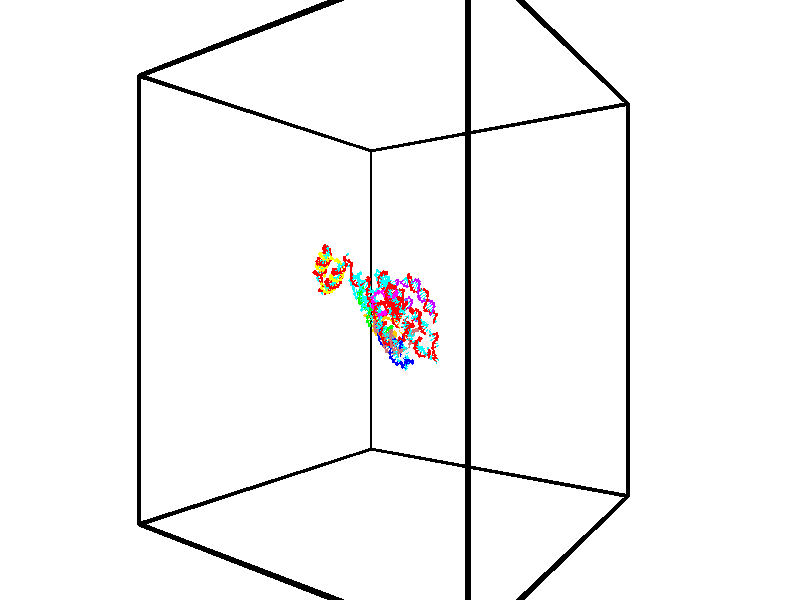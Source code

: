 // switches for output
#declare DRAW_BASES = 1; // possible values are 0, 1; only relevant for DNA ribbons
#declare DRAW_BASES_TYPE = 3; // possible values are 1, 2, 3; only relevant for DNA ribbons
#declare DRAW_FOG = 0; // set to 1 to enable fog

#include "colors.inc"

#include "transforms.inc"
background { rgb <1, 1, 1>}

#default {
   normal{
       ripples 0.25
       frequency 0.20
       turbulence 0.2
       lambda 5
   }
	finish {
		phong 0.1
		phong_size 40.
	}
}

// original window dimensions: 1024x640


// camera settings

camera {
	sky <-0, 1, 0>
	up <-0, 1, 0>
	right 1.6 * <0.581683, 0, 0.813415>
	location <-54.4937, 30, 90.4225>
	look_at <30, 30, 30>
	direction <84.4937, 0, -60.4225>
	angle 67.0682
}


# declare cpy_camera_pos = <-54.4937, 30, 90.4225>;
# if (DRAW_FOG = 1)
fog {
	fog_type 2
	up vnormalize(cpy_camera_pos)
	color rgbt<1,1,1,0.3>
	distance 1e-5
	fog_alt 3e-3
	fog_offset 48
}
# end


// LIGHTS

# declare lum = 6;
global_settings {
	ambient_light rgb lum * <0.05, 0.05, 0.05>
	max_trace_level 15
}# declare cpy_direct_light_amount = 0.25;
light_source
{	1000 * <0.231732, -1, 1.3951>,
	rgb lum * cpy_direct_light_amount
	parallel
}

light_source
{	1000 * <-0.231732, 1, -1.3951>,
	rgb lum * cpy_direct_light_amount
	parallel
}

// strand 0

// nucleotide -1

// particle -1
sphere {
	<43.010063, 32.507195, 23.368250> 0.250000
	pigment { color rgbt <1,0,0,0> }
	no_shadow
}
cylinder {
	<42.713947, 32.755257, 23.264416>,  <42.536278, 32.904095, 23.202114>, 0.100000
	pigment { color rgbt <1,0,0,0> }
	no_shadow
}
cylinder {
	<42.713947, 32.755257, 23.264416>,  <43.010063, 32.507195, 23.368250>, 0.100000
	pigment { color rgbt <1,0,0,0> }
	no_shadow
}

// particle -1
sphere {
	<42.713947, 32.755257, 23.264416> 0.100000
	pigment { color rgbt <1,0,0,0> }
	no_shadow
}
sphere {
	0, 1
	scale<0.080000,0.200000,0.300000>
	matrix <-0.387342, -0.077846, 0.918643,
		0.549492, 0.780609, 0.297840,
		-0.740287, 0.620153, -0.259587,
		42.491859, 32.941303, 23.186539>
	pigment { color rgbt <0,1,1,0> }
	no_shadow
}
cylinder {
	<42.892292, 33.175236, 23.661697>,  <43.010063, 32.507195, 23.368250>, 0.130000
	pigment { color rgbt <1,0,0,0> }
	no_shadow
}

// nucleotide -1

// particle -1
sphere {
	<42.892292, 33.175236, 23.661697> 0.250000
	pigment { color rgbt <1,0,0,0> }
	no_shadow
}
cylinder {
	<42.545025, 32.987309, 23.597744>,  <42.336666, 32.874554, 23.559372>, 0.100000
	pigment { color rgbt <1,0,0,0> }
	no_shadow
}
cylinder {
	<42.545025, 32.987309, 23.597744>,  <42.892292, 33.175236, 23.661697>, 0.100000
	pigment { color rgbt <1,0,0,0> }
	no_shadow
}

// particle -1
sphere {
	<42.545025, 32.987309, 23.597744> 0.100000
	pigment { color rgbt <1,0,0,0> }
	no_shadow
}
sphere {
	0, 1
	scale<0.080000,0.200000,0.300000>
	matrix <-0.230310, 0.096043, 0.968366,
		-0.439602, 0.877522, -0.191585,
		-0.868163, -0.469819, -0.159882,
		42.284576, 32.846363, 23.549780>
	pigment { color rgbt <0,1,1,0> }
	no_shadow
}
cylinder {
	<42.374535, 33.654179, 23.788418>,  <42.892292, 33.175236, 23.661697>, 0.130000
	pigment { color rgbt <1,0,0,0> }
	no_shadow
}

// nucleotide -1

// particle -1
sphere {
	<42.374535, 33.654179, 23.788418> 0.250000
	pigment { color rgbt <1,0,0,0> }
	no_shadow
}
cylinder {
	<42.306770, 33.269737, 23.875675>,  <42.266109, 33.039074, 23.928030>, 0.100000
	pigment { color rgbt <1,0,0,0> }
	no_shadow
}
cylinder {
	<42.306770, 33.269737, 23.875675>,  <42.374535, 33.654179, 23.788418>, 0.100000
	pigment { color rgbt <1,0,0,0> }
	no_shadow
}

// particle -1
sphere {
	<42.306770, 33.269737, 23.875675> 0.100000
	pigment { color rgbt <1,0,0,0> }
	no_shadow
}
sphere {
	0, 1
	scale<0.080000,0.200000,0.300000>
	matrix <-0.152252, 0.244208, 0.957696,
		-0.973714, 0.129035, -0.187701,
		-0.169415, -0.961100, 0.218143,
		42.255947, 32.981407, 23.941118>
	pigment { color rgbt <0,1,1,0> }
	no_shadow
}
cylinder {
	<41.728523, 33.666756, 23.996298>,  <42.374535, 33.654179, 23.788418>, 0.130000
	pigment { color rgbt <1,0,0,0> }
	no_shadow
}

// nucleotide -1

// particle -1
sphere {
	<41.728523, 33.666756, 23.996298> 0.250000
	pigment { color rgbt <1,0,0,0> }
	no_shadow
}
cylinder {
	<41.946438, 33.381500, 24.172775>,  <42.077187, 33.210346, 24.278662>, 0.100000
	pigment { color rgbt <1,0,0,0> }
	no_shadow
}
cylinder {
	<41.946438, 33.381500, 24.172775>,  <41.728523, 33.666756, 23.996298>, 0.100000
	pigment { color rgbt <1,0,0,0> }
	no_shadow
}

// particle -1
sphere {
	<41.946438, 33.381500, 24.172775> 0.100000
	pigment { color rgbt <1,0,0,0> }
	no_shadow
}
sphere {
	0, 1
	scale<0.080000,0.200000,0.300000>
	matrix <-0.190646, 0.407017, 0.893303,
		-0.816619, -0.570767, 0.085779,
		0.544782, -0.713135, 0.441193,
		42.109871, 33.167561, 24.305134>
	pigment { color rgbt <0,1,1,0> }
	no_shadow
}
cylinder {
	<40.945953, 33.474010, 24.015081>,  <41.728523, 33.666756, 23.996298>, 0.130000
	pigment { color rgbt <1,0,0,0> }
	no_shadow
}

// nucleotide -1

// particle -1
sphere {
	<40.945953, 33.474010, 24.015081> 0.250000
	pigment { color rgbt <1,0,0,0> }
	no_shadow
}
cylinder {
	<40.566166, 33.420303, 23.901611>,  <40.338291, 33.388077, 23.833529>, 0.100000
	pigment { color rgbt <1,0,0,0> }
	no_shadow
}
cylinder {
	<40.566166, 33.420303, 23.901611>,  <40.945953, 33.474010, 24.015081>, 0.100000
	pigment { color rgbt <1,0,0,0> }
	no_shadow
}

// particle -1
sphere {
	<40.566166, 33.420303, 23.901611> 0.100000
	pigment { color rgbt <1,0,0,0> }
	no_shadow
}
sphere {
	0, 1
	scale<0.080000,0.200000,0.300000>
	matrix <-0.287765, 0.011675, 0.957630,
		-0.125271, 0.990876, -0.049724,
		-0.949473, -0.134272, -0.283677,
		40.281322, 33.380020, 23.816509>
	pigment { color rgbt <0,1,1,0> }
	no_shadow
}
cylinder {
	<40.672588, 33.813786, 24.532963>,  <40.945953, 33.474010, 24.015081>, 0.130000
	pigment { color rgbt <1,0,0,0> }
	no_shadow
}

// nucleotide -1

// particle -1
sphere {
	<40.672588, 33.813786, 24.532963> 0.250000
	pigment { color rgbt <1,0,0,0> }
	no_shadow
}
cylinder {
	<40.384769, 33.613544, 24.340443>,  <40.212078, 33.493401, 24.224930>, 0.100000
	pigment { color rgbt <1,0,0,0> }
	no_shadow
}
cylinder {
	<40.384769, 33.613544, 24.340443>,  <40.672588, 33.813786, 24.532963>, 0.100000
	pigment { color rgbt <1,0,0,0> }
	no_shadow
}

// particle -1
sphere {
	<40.384769, 33.613544, 24.340443> 0.100000
	pigment { color rgbt <1,0,0,0> }
	no_shadow
}
sphere {
	0, 1
	scale<0.080000,0.200000,0.300000>
	matrix <-0.447817, -0.195235, 0.872550,
		-0.530770, 0.843373, -0.083700,
		-0.719544, -0.500605, -0.481302,
		40.168907, 33.463364, 24.196053>
	pigment { color rgbt <0,1,1,0> }
	no_shadow
}
cylinder {
	<40.178143, 34.021057, 24.872227>,  <40.672588, 33.813786, 24.532963>, 0.130000
	pigment { color rgbt <1,0,0,0> }
	no_shadow
}

// nucleotide -1

// particle -1
sphere {
	<40.178143, 34.021057, 24.872227> 0.250000
	pigment { color rgbt <1,0,0,0> }
	no_shadow
}
cylinder {
	<40.043488, 33.684464, 24.703194>,  <39.962696, 33.482506, 24.601774>, 0.100000
	pigment { color rgbt <1,0,0,0> }
	no_shadow
}
cylinder {
	<40.043488, 33.684464, 24.703194>,  <40.178143, 34.021057, 24.872227>, 0.100000
	pigment { color rgbt <1,0,0,0> }
	no_shadow
}

// particle -1
sphere {
	<40.043488, 33.684464, 24.703194> 0.100000
	pigment { color rgbt <1,0,0,0> }
	no_shadow
}
sphere {
	0, 1
	scale<0.080000,0.200000,0.300000>
	matrix <-0.278878, -0.339549, 0.898295,
		-0.899391, 0.420246, -0.120368,
		-0.336634, -0.841486, -0.422585,
		39.942497, 33.432018, 24.576418>
	pigment { color rgbt <0,1,1,0> }
	no_shadow
}
cylinder {
	<39.571571, 33.883980, 25.105536>,  <40.178143, 34.021057, 24.872227>, 0.130000
	pigment { color rgbt <1,0,0,0> }
	no_shadow
}

// nucleotide -1

// particle -1
sphere {
	<39.571571, 33.883980, 25.105536> 0.250000
	pigment { color rgbt <1,0,0,0> }
	no_shadow
}
cylinder {
	<39.654224, 33.515343, 24.974098>,  <39.703815, 33.294159, 24.895237>, 0.100000
	pigment { color rgbt <1,0,0,0> }
	no_shadow
}
cylinder {
	<39.654224, 33.515343, 24.974098>,  <39.571571, 33.883980, 25.105536>, 0.100000
	pigment { color rgbt <1,0,0,0> }
	no_shadow
}

// particle -1
sphere {
	<39.654224, 33.515343, 24.974098> 0.100000
	pigment { color rgbt <1,0,0,0> }
	no_shadow
}
sphere {
	0, 1
	scale<0.080000,0.200000,0.300000>
	matrix <-0.261196, -0.375610, 0.889210,
		-0.942911, -0.097911, -0.318328,
		0.206631, -0.921592, -0.328593,
		39.716213, 33.238865, 24.875521>
	pigment { color rgbt <0,1,1,0> }
	no_shadow
}
cylinder {
	<39.019260, 33.499481, 25.363365>,  <39.571571, 33.883980, 25.105536>, 0.130000
	pigment { color rgbt <1,0,0,0> }
	no_shadow
}

// nucleotide -1

// particle -1
sphere {
	<39.019260, 33.499481, 25.363365> 0.250000
	pigment { color rgbt <1,0,0,0> }
	no_shadow
}
cylinder {
	<39.320343, 33.248005, 25.285206>,  <39.500992, 33.097118, 25.238310>, 0.100000
	pigment { color rgbt <1,0,0,0> }
	no_shadow
}
cylinder {
	<39.320343, 33.248005, 25.285206>,  <39.019260, 33.499481, 25.363365>, 0.100000
	pigment { color rgbt <1,0,0,0> }
	no_shadow
}

// particle -1
sphere {
	<39.320343, 33.248005, 25.285206> 0.100000
	pigment { color rgbt <1,0,0,0> }
	no_shadow
}
sphere {
	0, 1
	scale<0.080000,0.200000,0.300000>
	matrix <-0.040235, -0.340169, 0.939503,
		-0.657129, -0.699306, -0.281341,
		0.752704, -0.628694, -0.195398,
		39.546154, 33.059399, 25.226587>
	pigment { color rgbt <0,1,1,0> }
	no_shadow
}
cylinder {
	<38.855438, 32.923309, 25.742235>,  <39.019260, 33.499481, 25.363365>, 0.130000
	pigment { color rgbt <1,0,0,0> }
	no_shadow
}

// nucleotide -1

// particle -1
sphere {
	<38.855438, 32.923309, 25.742235> 0.250000
	pigment { color rgbt <1,0,0,0> }
	no_shadow
}
cylinder {
	<39.245766, 32.873550, 25.670338>,  <39.479961, 32.843693, 25.627199>, 0.100000
	pigment { color rgbt <1,0,0,0> }
	no_shadow
}
cylinder {
	<39.245766, 32.873550, 25.670338>,  <38.855438, 32.923309, 25.742235>, 0.100000
	pigment { color rgbt <1,0,0,0> }
	no_shadow
}

// particle -1
sphere {
	<39.245766, 32.873550, 25.670338> 0.100000
	pigment { color rgbt <1,0,0,0> }
	no_shadow
}
sphere {
	0, 1
	scale<0.080000,0.200000,0.300000>
	matrix <0.105585, -0.451756, 0.885872,
		-0.191402, -0.883426, -0.427696,
		0.975816, -0.124400, -0.179743,
		39.538509, 32.836231, 25.616415>
	pigment { color rgbt <0,1,1,0> }
	no_shadow
}
cylinder {
	<39.029282, 32.181301, 25.956156>,  <38.855438, 32.923309, 25.742235>, 0.130000
	pigment { color rgbt <1,0,0,0> }
	no_shadow
}

// nucleotide -1

// particle -1
sphere {
	<39.029282, 32.181301, 25.956156> 0.250000
	pigment { color rgbt <1,0,0,0> }
	no_shadow
}
cylinder {
	<39.377853, 32.377460, 25.951794>,  <39.586998, 32.495155, 25.949177>, 0.100000
	pigment { color rgbt <1,0,0,0> }
	no_shadow
}
cylinder {
	<39.377853, 32.377460, 25.951794>,  <39.029282, 32.181301, 25.956156>, 0.100000
	pigment { color rgbt <1,0,0,0> }
	no_shadow
}

// particle -1
sphere {
	<39.377853, 32.377460, 25.951794> 0.100000
	pigment { color rgbt <1,0,0,0> }
	no_shadow
}
sphere {
	0, 1
	scale<0.080000,0.200000,0.300000>
	matrix <0.338945, -0.585931, 0.736071,
		0.354577, -0.645132, -0.676816,
		0.871431, 0.490397, -0.010907,
		39.639282, 32.524578, 25.948523>
	pigment { color rgbt <0,1,1,0> }
	no_shadow
}
cylinder {
	<39.572853, 31.639429, 25.808693>,  <39.029282, 32.181301, 25.956156>, 0.130000
	pigment { color rgbt <1,0,0,0> }
	no_shadow
}

// nucleotide -1

// particle -1
sphere {
	<39.572853, 31.639429, 25.808693> 0.250000
	pigment { color rgbt <1,0,0,0> }
	no_shadow
}
cylinder {
	<39.755844, 31.944897, 25.990913>,  <39.865639, 32.128178, 26.100245>, 0.100000
	pigment { color rgbt <1,0,0,0> }
	no_shadow
}
cylinder {
	<39.755844, 31.944897, 25.990913>,  <39.572853, 31.639429, 25.808693>, 0.100000
	pigment { color rgbt <1,0,0,0> }
	no_shadow
}

// particle -1
sphere {
	<39.755844, 31.944897, 25.990913> 0.100000
	pigment { color rgbt <1,0,0,0> }
	no_shadow
}
sphere {
	0, 1
	scale<0.080000,0.200000,0.300000>
	matrix <0.361643, -0.627801, 0.689260,
		0.812363, -0.150572, -0.563378,
		0.457473, 0.763671, 0.455549,
		39.893085, 32.174000, 26.127579>
	pigment { color rgbt <0,1,1,0> }
	no_shadow
}
cylinder {
	<40.269222, 31.399227, 25.913158>,  <39.572853, 31.639429, 25.808693>, 0.130000
	pigment { color rgbt <1,0,0,0> }
	no_shadow
}

// nucleotide -1

// particle -1
sphere {
	<40.269222, 31.399227, 25.913158> 0.250000
	pigment { color rgbt <1,0,0,0> }
	no_shadow
}
cylinder {
	<40.238617, 31.712883, 26.159500>,  <40.220253, 31.901075, 26.307304>, 0.100000
	pigment { color rgbt <1,0,0,0> }
	no_shadow
}
cylinder {
	<40.238617, 31.712883, 26.159500>,  <40.269222, 31.399227, 25.913158>, 0.100000
	pigment { color rgbt <1,0,0,0> }
	no_shadow
}

// particle -1
sphere {
	<40.238617, 31.712883, 26.159500> 0.100000
	pigment { color rgbt <1,0,0,0> }
	no_shadow
}
sphere {
	0, 1
	scale<0.080000,0.200000,0.300000>
	matrix <0.293834, -0.572500, 0.765445,
		0.952789, 0.239525, -0.186602,
		-0.076514, 0.784137, 0.615852,
		40.215664, 31.948124, 26.344255>
	pigment { color rgbt <0,1,1,0> }
	no_shadow
}
cylinder {
	<40.865822, 31.310457, 26.285101>,  <40.269222, 31.399227, 25.913158>, 0.130000
	pigment { color rgbt <1,0,0,0> }
	no_shadow
}

// nucleotide -1

// particle -1
sphere {
	<40.865822, 31.310457, 26.285101> 0.250000
	pigment { color rgbt <1,0,0,0> }
	no_shadow
}
cylinder {
	<40.628277, 31.551682, 26.498135>,  <40.485752, 31.696417, 26.625956>, 0.100000
	pigment { color rgbt <1,0,0,0> }
	no_shadow
}
cylinder {
	<40.628277, 31.551682, 26.498135>,  <40.865822, 31.310457, 26.285101>, 0.100000
	pigment { color rgbt <1,0,0,0> }
	no_shadow
}

// particle -1
sphere {
	<40.628277, 31.551682, 26.498135> 0.100000
	pigment { color rgbt <1,0,0,0> }
	no_shadow
}
sphere {
	0, 1
	scale<0.080000,0.200000,0.300000>
	matrix <0.264761, -0.478604, 0.837162,
		0.759757, 0.638165, 0.124557,
		-0.593861, 0.603062, 0.532584,
		40.450119, 31.732599, 26.657909>
	pigment { color rgbt <0,1,1,0> }
	no_shadow
}
cylinder {
	<41.350788, 31.671919, 26.781275>,  <40.865822, 31.310457, 26.285101>, 0.130000
	pigment { color rgbt <1,0,0,0> }
	no_shadow
}

// nucleotide -1

// particle -1
sphere {
	<41.350788, 31.671919, 26.781275> 0.250000
	pigment { color rgbt <1,0,0,0> }
	no_shadow
}
cylinder {
	<40.982285, 31.696381, 26.934921>,  <40.761181, 31.711058, 27.027109>, 0.100000
	pigment { color rgbt <1,0,0,0> }
	no_shadow
}
cylinder {
	<40.982285, 31.696381, 26.934921>,  <41.350788, 31.671919, 26.781275>, 0.100000
	pigment { color rgbt <1,0,0,0> }
	no_shadow
}

// particle -1
sphere {
	<40.982285, 31.696381, 26.934921> 0.100000
	pigment { color rgbt <1,0,0,0> }
	no_shadow
}
sphere {
	0, 1
	scale<0.080000,0.200000,0.300000>
	matrix <0.290354, -0.548977, 0.783784,
		0.258801, 0.833597, 0.487994,
		-0.921258, 0.061153, 0.384114,
		40.705906, 31.714727, 27.050156>
	pigment { color rgbt <0,1,1,0> }
	no_shadow
}
cylinder {
	<41.448696, 31.687342, 27.470087>,  <41.350788, 31.671919, 26.781275>, 0.130000
	pigment { color rgbt <1,0,0,0> }
	no_shadow
}

// nucleotide -1

// particle -1
sphere {
	<41.448696, 31.687342, 27.470087> 0.250000
	pigment { color rgbt <1,0,0,0> }
	no_shadow
}
cylinder {
	<41.067768, 31.573158, 27.426994>,  <40.839211, 31.504648, 27.401138>, 0.100000
	pigment { color rgbt <1,0,0,0> }
	no_shadow
}
cylinder {
	<41.067768, 31.573158, 27.426994>,  <41.448696, 31.687342, 27.470087>, 0.100000
	pigment { color rgbt <1,0,0,0> }
	no_shadow
}

// particle -1
sphere {
	<41.067768, 31.573158, 27.426994> 0.100000
	pigment { color rgbt <1,0,0,0> }
	no_shadow
}
sphere {
	0, 1
	scale<0.080000,0.200000,0.300000>
	matrix <0.092114, -0.605603, 0.790418,
		-0.290871, 0.742805, 0.603021,
		-0.952318, -0.285456, -0.107730,
		40.782074, 31.487522, 27.394676>
	pigment { color rgbt <0,1,1,0> }
	no_shadow
}
cylinder {
	<41.419800, 31.378580, 28.079363>,  <41.448696, 31.687342, 27.470087>, 0.130000
	pigment { color rgbt <1,0,0,0> }
	no_shadow
}

// nucleotide -1

// particle -1
sphere {
	<41.419800, 31.378580, 28.079363> 0.250000
	pigment { color rgbt <1,0,0,0> }
	no_shadow
}
cylinder {
	<41.087372, 31.250263, 27.897633>,  <40.887917, 31.173273, 27.788595>, 0.100000
	pigment { color rgbt <1,0,0,0> }
	no_shadow
}
cylinder {
	<41.087372, 31.250263, 27.897633>,  <41.419800, 31.378580, 28.079363>, 0.100000
	pigment { color rgbt <1,0,0,0> }
	no_shadow
}

// particle -1
sphere {
	<41.087372, 31.250263, 27.897633> 0.100000
	pigment { color rgbt <1,0,0,0> }
	no_shadow
}
sphere {
	0, 1
	scale<0.080000,0.200000,0.300000>
	matrix <0.072734, -0.872563, 0.483056,
		-0.551389, 0.368409, 0.748495,
		-0.831071, -0.320793, -0.454326,
		40.838051, 31.154026, 27.761335>
	pigment { color rgbt <0,1,1,0> }
	no_shadow
}
cylinder {
	<40.989277, 31.225389, 28.639669>,  <41.419800, 31.378580, 28.079363>, 0.130000
	pigment { color rgbt <1,0,0,0> }
	no_shadow
}

// nucleotide -1

// particle -1
sphere {
	<40.989277, 31.225389, 28.639669> 0.250000
	pigment { color rgbt <1,0,0,0> }
	no_shadow
}
cylinder {
	<40.931808, 31.002750, 28.312363>,  <40.897327, 30.869167, 28.115978>, 0.100000
	pigment { color rgbt <1,0,0,0> }
	no_shadow
}
cylinder {
	<40.931808, 31.002750, 28.312363>,  <40.989277, 31.225389, 28.639669>, 0.100000
	pigment { color rgbt <1,0,0,0> }
	no_shadow
}

// particle -1
sphere {
	<40.931808, 31.002750, 28.312363> 0.100000
	pigment { color rgbt <1,0,0,0> }
	no_shadow
}
sphere {
	0, 1
	scale<0.080000,0.200000,0.300000>
	matrix <0.190908, -0.826900, 0.528951,
		-0.971036, -0.080217, 0.225063,
		-0.143673, -0.556597, -0.818265,
		40.888706, 30.835772, 28.066883>
	pigment { color rgbt <0,1,1,0> }
	no_shadow
}
cylinder {
	<40.498390, 30.737890, 28.870771>,  <40.989277, 31.225389, 28.639669>, 0.130000
	pigment { color rgbt <1,0,0,0> }
	no_shadow
}

// nucleotide -1

// particle -1
sphere {
	<40.498390, 30.737890, 28.870771> 0.250000
	pigment { color rgbt <1,0,0,0> }
	no_shadow
}
cylinder {
	<40.646755, 30.610538, 28.521816>,  <40.735775, 30.534128, 28.312443>, 0.100000
	pigment { color rgbt <1,0,0,0> }
	no_shadow
}
cylinder {
	<40.646755, 30.610538, 28.521816>,  <40.498390, 30.737890, 28.870771>, 0.100000
	pigment { color rgbt <1,0,0,0> }
	no_shadow
}

// particle -1
sphere {
	<40.646755, 30.610538, 28.521816> 0.100000
	pigment { color rgbt <1,0,0,0> }
	no_shadow
}
sphere {
	0, 1
	scale<0.080000,0.200000,0.300000>
	matrix <0.065647, -0.928058, 0.366605,
		-0.926327, -0.193264, -0.323371,
		0.370958, -0.318368, -0.872372,
		40.758030, 30.515026, 28.260099>
	pigment { color rgbt <0,1,1,0> }
	no_shadow
}
cylinder {
	<40.289452, 29.967396, 28.921490>,  <40.498390, 30.737890, 28.870771>, 0.130000
	pigment { color rgbt <1,0,0,0> }
	no_shadow
}

// nucleotide -1

// particle -1
sphere {
	<40.289452, 29.967396, 28.921490> 0.250000
	pigment { color rgbt <1,0,0,0> }
	no_shadow
}
cylinder {
	<40.553806, 29.996990, 28.622757>,  <40.712418, 30.014748, 28.443518>, 0.100000
	pigment { color rgbt <1,0,0,0> }
	no_shadow
}
cylinder {
	<40.553806, 29.996990, 28.622757>,  <40.289452, 29.967396, 28.921490>, 0.100000
	pigment { color rgbt <1,0,0,0> }
	no_shadow
}

// particle -1
sphere {
	<40.553806, 29.996990, 28.622757> 0.100000
	pigment { color rgbt <1,0,0,0> }
	no_shadow
}
sphere {
	0, 1
	scale<0.080000,0.200000,0.300000>
	matrix <0.341892, -0.915550, 0.211846,
		-0.668088, -0.395342, -0.630367,
		0.660884, 0.073986, -0.746832,
		40.752071, 30.019186, 28.398706>
	pigment { color rgbt <0,1,1,0> }
	no_shadow
}
cylinder {
	<40.208527, 29.367622, 28.582853>,  <40.289452, 29.967396, 28.921490>, 0.130000
	pigment { color rgbt <1,0,0,0> }
	no_shadow
}

// nucleotide -1

// particle -1
sphere {
	<40.208527, 29.367622, 28.582853> 0.250000
	pigment { color rgbt <1,0,0,0> }
	no_shadow
}
cylinder {
	<40.573586, 29.492912, 28.477802>,  <40.792622, 29.568087, 28.414772>, 0.100000
	pigment { color rgbt <1,0,0,0> }
	no_shadow
}
cylinder {
	<40.573586, 29.492912, 28.477802>,  <40.208527, 29.367622, 28.582853>, 0.100000
	pigment { color rgbt <1,0,0,0> }
	no_shadow
}

// particle -1
sphere {
	<40.573586, 29.492912, 28.477802> 0.100000
	pigment { color rgbt <1,0,0,0> }
	no_shadow
}
sphere {
	0, 1
	scale<0.080000,0.200000,0.300000>
	matrix <0.393388, -0.847573, 0.356183,
		-0.111032, -0.428383, -0.896750,
		0.912643, 0.313223, -0.262628,
		40.847378, 29.586880, 28.399014>
	pigment { color rgbt <0,1,1,0> }
	no_shadow
}
cylinder {
	<40.426838, 28.886372, 28.105089>,  <40.208527, 29.367622, 28.582853>, 0.130000
	pigment { color rgbt <1,0,0,0> }
	no_shadow
}

// nucleotide -1

// particle -1
sphere {
	<40.426838, 28.886372, 28.105089> 0.250000
	pigment { color rgbt <1,0,0,0> }
	no_shadow
}
cylinder {
	<40.748402, 29.042721, 28.284401>,  <40.941338, 29.136530, 28.391987>, 0.100000
	pigment { color rgbt <1,0,0,0> }
	no_shadow
}
cylinder {
	<40.748402, 29.042721, 28.284401>,  <40.426838, 28.886372, 28.105089>, 0.100000
	pigment { color rgbt <1,0,0,0> }
	no_shadow
}

// particle -1
sphere {
	<40.748402, 29.042721, 28.284401> 0.100000
	pigment { color rgbt <1,0,0,0> }
	no_shadow
}
sphere {
	0, 1
	scale<0.080000,0.200000,0.300000>
	matrix <0.334418, -0.920352, 0.202775,
		0.491833, -0.013100, -0.870591,
		0.803906, 0.390872, 0.448278,
		40.989574, 29.159983, 28.418884>
	pigment { color rgbt <0,1,1,0> }
	no_shadow
}
cylinder {
	<40.867954, 28.411390, 27.974941>,  <40.426838, 28.886372, 28.105089>, 0.130000
	pigment { color rgbt <1,0,0,0> }
	no_shadow
}

// nucleotide -1

// particle -1
sphere {
	<40.867954, 28.411390, 27.974941> 0.250000
	pigment { color rgbt <1,0,0,0> }
	no_shadow
}
cylinder {
	<41.059563, 28.623486, 28.254765>,  <41.174526, 28.750744, 28.422659>, 0.100000
	pigment { color rgbt <1,0,0,0> }
	no_shadow
}
cylinder {
	<41.059563, 28.623486, 28.254765>,  <40.867954, 28.411390, 27.974941>, 0.100000
	pigment { color rgbt <1,0,0,0> }
	no_shadow
}

// particle -1
sphere {
	<41.059563, 28.623486, 28.254765> 0.100000
	pigment { color rgbt <1,0,0,0> }
	no_shadow
}
sphere {
	0, 1
	scale<0.080000,0.200000,0.300000>
	matrix <0.457073, -0.831049, 0.316925,
		0.749416, 0.167937, -0.640448,
		0.479020, 0.530240, 0.699561,
		41.203270, 28.782558, 28.464632>
	pigment { color rgbt <0,1,1,0> }
	no_shadow
}
cylinder {
	<41.553314, 28.276588, 27.952837>,  <40.867954, 28.411390, 27.974941>, 0.130000
	pigment { color rgbt <1,0,0,0> }
	no_shadow
}

// nucleotide -1

// particle -1
sphere {
	<41.553314, 28.276588, 27.952837> 0.250000
	pigment { color rgbt <1,0,0,0> }
	no_shadow
}
cylinder {
	<41.515621, 28.391216, 28.334202>,  <41.493004, 28.459993, 28.563021>, 0.100000
	pigment { color rgbt <1,0,0,0> }
	no_shadow
}
cylinder {
	<41.515621, 28.391216, 28.334202>,  <41.553314, 28.276588, 27.952837>, 0.100000
	pigment { color rgbt <1,0,0,0> }
	no_shadow
}

// particle -1
sphere {
	<41.515621, 28.391216, 28.334202> 0.100000
	pigment { color rgbt <1,0,0,0> }
	no_shadow
}
sphere {
	0, 1
	scale<0.080000,0.200000,0.300000>
	matrix <0.458054, -0.837806, 0.297097,
		0.883915, 0.464712, -0.052315,
		-0.094235, 0.286572, 0.953413,
		41.487350, 28.477188, 28.620226>
	pigment { color rgbt <0,1,1,0> }
	no_shadow
}
cylinder {
	<42.194786, 28.103086, 28.275583>,  <41.553314, 28.276588, 27.952837>, 0.130000
	pigment { color rgbt <1,0,0,0> }
	no_shadow
}

// nucleotide -1

// particle -1
sphere {
	<42.194786, 28.103086, 28.275583> 0.250000
	pigment { color rgbt <1,0,0,0> }
	no_shadow
}
cylinder {
	<41.950878, 28.171299, 28.585190>,  <41.804535, 28.212227, 28.770954>, 0.100000
	pigment { color rgbt <1,0,0,0> }
	no_shadow
}
cylinder {
	<41.950878, 28.171299, 28.585190>,  <42.194786, 28.103086, 28.275583>, 0.100000
	pigment { color rgbt <1,0,0,0> }
	no_shadow
}

// particle -1
sphere {
	<41.950878, 28.171299, 28.585190> 0.100000
	pigment { color rgbt <1,0,0,0> }
	no_shadow
}
sphere {
	0, 1
	scale<0.080000,0.200000,0.300000>
	matrix <0.326161, -0.836065, 0.441152,
		0.722359, 0.521454, 0.454184,
		-0.609768, 0.170533, 0.774017,
		41.767948, 28.222460, 28.817394>
	pigment { color rgbt <0,1,1,0> }
	no_shadow
}
cylinder {
	<42.566689, 28.052862, 28.826941>,  <42.194786, 28.103086, 28.275583>, 0.130000
	pigment { color rgbt <1,0,0,0> }
	no_shadow
}

// nucleotide -1

// particle -1
sphere {
	<42.566689, 28.052862, 28.826941> 0.250000
	pigment { color rgbt <1,0,0,0> }
	no_shadow
}
cylinder {
	<42.188412, 27.972069, 28.928818>,  <41.961445, 27.923592, 28.989944>, 0.100000
	pigment { color rgbt <1,0,0,0> }
	no_shadow
}
cylinder {
	<42.188412, 27.972069, 28.928818>,  <42.566689, 28.052862, 28.826941>, 0.100000
	pigment { color rgbt <1,0,0,0> }
	no_shadow
}

// particle -1
sphere {
	<42.188412, 27.972069, 28.928818> 0.100000
	pigment { color rgbt <1,0,0,0> }
	no_shadow
}
sphere {
	0, 1
	scale<0.080000,0.200000,0.300000>
	matrix <0.290871, -0.875610, 0.385619,
		0.145120, 0.438759, 0.886809,
		-0.945693, -0.201986, 0.254691,
		41.904705, 27.911472, 29.005224>
	pigment { color rgbt <0,1,1,0> }
	no_shadow
}
cylinder {
	<42.591457, 27.724672, 29.499100>,  <42.566689, 28.052862, 28.826941>, 0.130000
	pigment { color rgbt <1,0,0,0> }
	no_shadow
}

// nucleotide -1

// particle -1
sphere {
	<42.591457, 27.724672, 29.499100> 0.250000
	pigment { color rgbt <1,0,0,0> }
	no_shadow
}
cylinder {
	<42.263420, 27.606159, 29.303280>,  <42.066597, 27.535051, 29.185789>, 0.100000
	pigment { color rgbt <1,0,0,0> }
	no_shadow
}
cylinder {
	<42.263420, 27.606159, 29.303280>,  <42.591457, 27.724672, 29.499100>, 0.100000
	pigment { color rgbt <1,0,0,0> }
	no_shadow
}

// particle -1
sphere {
	<42.263420, 27.606159, 29.303280> 0.100000
	pigment { color rgbt <1,0,0,0> }
	no_shadow
}
sphere {
	0, 1
	scale<0.080000,0.200000,0.300000>
	matrix <0.106773, -0.919724, 0.377767,
		-0.562175, 0.257535, 0.785898,
		-0.820097, -0.296284, -0.489548,
		42.017391, 27.517275, 29.156416>
	pigment { color rgbt <0,1,1,0> }
	no_shadow
}
cylinder {
	<41.895733, 27.632969, 30.004602>,  <42.591457, 27.724672, 29.499100>, 0.130000
	pigment { color rgbt <1,0,0,0> }
	no_shadow
}

// nucleotide -1

// particle -1
sphere {
	<41.895733, 27.632969, 30.004602> 0.250000
	pigment { color rgbt <1,0,0,0> }
	no_shadow
}
cylinder {
	<41.922935, 27.410069, 29.673580>,  <41.939259, 27.276329, 29.474966>, 0.100000
	pigment { color rgbt <1,0,0,0> }
	no_shadow
}
cylinder {
	<41.922935, 27.410069, 29.673580>,  <41.895733, 27.632969, 30.004602>, 0.100000
	pigment { color rgbt <1,0,0,0> }
	no_shadow
}

// particle -1
sphere {
	<41.922935, 27.410069, 29.673580> 0.100000
	pigment { color rgbt <1,0,0,0> }
	no_shadow
}
sphere {
	0, 1
	scale<0.080000,0.200000,0.300000>
	matrix <0.008729, -0.829111, 0.559016,
		-0.997647, -0.045239, -0.051520,
		0.068005, -0.557251, -0.827555,
		41.943336, 27.242893, 29.425314>
	pigment { color rgbt <0,1,1,0> }
	no_shadow
}
cylinder {
	<41.375488, 27.127781, 29.932787>,  <41.895733, 27.632969, 30.004602>, 0.130000
	pigment { color rgbt <1,0,0,0> }
	no_shadow
}

// nucleotide -1

// particle -1
sphere {
	<41.375488, 27.127781, 29.932787> 0.250000
	pigment { color rgbt <1,0,0,0> }
	no_shadow
}
cylinder {
	<41.717934, 27.000561, 29.769859>,  <41.923401, 26.924229, 29.672102>, 0.100000
	pigment { color rgbt <1,0,0,0> }
	no_shadow
}
cylinder {
	<41.717934, 27.000561, 29.769859>,  <41.375488, 27.127781, 29.932787>, 0.100000
	pigment { color rgbt <1,0,0,0> }
	no_shadow
}

// particle -1
sphere {
	<41.717934, 27.000561, 29.769859> 0.100000
	pigment { color rgbt <1,0,0,0> }
	no_shadow
}
sphere {
	0, 1
	scale<0.080000,0.200000,0.300000>
	matrix <-0.004910, -0.793154, 0.609001,
		-0.516760, -0.519376, -0.680594,
		0.856117, -0.318049, -0.407320,
		41.974770, 26.905146, 29.647663>
	pigment { color rgbt <0,1,1,0> }
	no_shadow
}
cylinder {
	<41.143486, 26.486904, 29.537233>,  <41.375488, 27.127781, 29.932787>, 0.130000
	pigment { color rgbt <1,0,0,0> }
	no_shadow
}

// nucleotide -1

// particle -1
sphere {
	<41.143486, 26.486904, 29.537233> 0.250000
	pigment { color rgbt <1,0,0,0> }
	no_shadow
}
cylinder {
	<41.516129, 26.528370, 29.676582>,  <41.739716, 26.553249, 29.760193>, 0.100000
	pigment { color rgbt <1,0,0,0> }
	no_shadow
}
cylinder {
	<41.516129, 26.528370, 29.676582>,  <41.143486, 26.486904, 29.537233>, 0.100000
	pigment { color rgbt <1,0,0,0> }
	no_shadow
}

// particle -1
sphere {
	<41.516129, 26.528370, 29.676582> 0.100000
	pigment { color rgbt <1,0,0,0> }
	no_shadow
}
sphere {
	0, 1
	scale<0.080000,0.200000,0.300000>
	matrix <-0.194116, -0.668432, 0.717996,
		0.307295, -0.736514, -0.602592,
		0.931606, 0.103664, 0.348375,
		41.795609, 26.559469, 29.781096>
	pigment { color rgbt <0,1,1,0> }
	no_shadow
}
cylinder {
	<40.426018, 26.418262, 29.321632>,  <41.143486, 26.486904, 29.537233>, 0.130000
	pigment { color rgbt <1,0,0,0> }
	no_shadow
}

// nucleotide -1

// particle -1
sphere {
	<40.426018, 26.418262, 29.321632> 0.250000
	pigment { color rgbt <1,0,0,0> }
	no_shadow
}
cylinder {
	<40.155293, 26.315834, 29.045559>,  <39.992859, 26.254377, 28.879915>, 0.100000
	pigment { color rgbt <1,0,0,0> }
	no_shadow
}
cylinder {
	<40.155293, 26.315834, 29.045559>,  <40.426018, 26.418262, 29.321632>, 0.100000
	pigment { color rgbt <1,0,0,0> }
	no_shadow
}

// particle -1
sphere {
	<40.155293, 26.315834, 29.045559> 0.100000
	pigment { color rgbt <1,0,0,0> }
	no_shadow
}
sphere {
	0, 1
	scale<0.080000,0.200000,0.300000>
	matrix <0.669467, 0.175830, -0.721733,
		0.306170, -0.950532, 0.052428,
		-0.676812, -0.256072, -0.690183,
		39.952248, 26.239014, 28.838505>
	pigment { color rgbt <0,1,1,0> }
	no_shadow
}
cylinder {
	<40.848587, 26.291389, 28.836056>,  <40.426018, 26.418262, 29.321632>, 0.130000
	pigment { color rgbt <1,0,0,0> }
	no_shadow
}

// nucleotide -1

// particle -1
sphere {
	<40.848587, 26.291389, 28.836056> 0.250000
	pigment { color rgbt <1,0,0,0> }
	no_shadow
}
cylinder {
	<40.499908, 26.318398, 28.641907>,  <40.290703, 26.334602, 28.525417>, 0.100000
	pigment { color rgbt <1,0,0,0> }
	no_shadow
}
cylinder {
	<40.499908, 26.318398, 28.641907>,  <40.848587, 26.291389, 28.836056>, 0.100000
	pigment { color rgbt <1,0,0,0> }
	no_shadow
}

// particle -1
sphere {
	<40.499908, 26.318398, 28.641907> 0.100000
	pigment { color rgbt <1,0,0,0> }
	no_shadow
}
sphere {
	0, 1
	scale<0.080000,0.200000,0.300000>
	matrix <0.488648, 0.194494, -0.850526,
		0.036972, -0.978577, -0.202534,
		-0.871697, 0.067522, -0.485371,
		40.238400, 26.338654, 28.496296>
	pigment { color rgbt <0,1,1,0> }
	no_shadow
}
cylinder {
	<40.615643, 25.766037, 28.314415>,  <40.848587, 26.291389, 28.836056>, 0.130000
	pigment { color rgbt <1,0,0,0> }
	no_shadow
}

// nucleotide -1

// particle -1
sphere {
	<40.615643, 25.766037, 28.314415> 0.250000
	pigment { color rgbt <1,0,0,0> }
	no_shadow
}
cylinder {
	<40.493008, 26.139542, 28.240562>,  <40.419426, 26.363646, 28.196251>, 0.100000
	pigment { color rgbt <1,0,0,0> }
	no_shadow
}
cylinder {
	<40.493008, 26.139542, 28.240562>,  <40.615643, 25.766037, 28.314415>, 0.100000
	pigment { color rgbt <1,0,0,0> }
	no_shadow
}

// particle -1
sphere {
	<40.493008, 26.139542, 28.240562> 0.100000
	pigment { color rgbt <1,0,0,0> }
	no_shadow
}
sphere {
	0, 1
	scale<0.080000,0.200000,0.300000>
	matrix <0.457324, -0.025608, -0.888931,
		-0.834780, -0.356974, -0.419181,
		-0.306591, 0.933764, -0.184630,
		40.401031, 26.419670, 28.185173>
	pigment { color rgbt <0,1,1,0> }
	no_shadow
}
cylinder {
	<40.267670, 25.602844, 27.666637>,  <40.615643, 25.766037, 28.314415>, 0.130000
	pigment { color rgbt <1,0,0,0> }
	no_shadow
}

// nucleotide -1

// particle -1
sphere {
	<40.267670, 25.602844, 27.666637> 0.250000
	pigment { color rgbt <1,0,0,0> }
	no_shadow
}
cylinder {
	<40.067162, 25.689598, 28.001705>,  <39.946857, 25.741650, 28.202745>, 0.100000
	pigment { color rgbt <1,0,0,0> }
	no_shadow
}
cylinder {
	<40.067162, 25.689598, 28.001705>,  <40.267670, 25.602844, 27.666637>, 0.100000
	pigment { color rgbt <1,0,0,0> }
	no_shadow
}

// particle -1
sphere {
	<40.067162, 25.689598, 28.001705> 0.100000
	pigment { color rgbt <1,0,0,0> }
	no_shadow
}
sphere {
	0, 1
	scale<0.080000,0.200000,0.300000>
	matrix <-0.426394, 0.780468, -0.457230,
		-0.752940, -0.586372, -0.298747,
		-0.501269, 0.216883, 0.837670,
		39.916782, 25.754663, 28.253006>
	pigment { color rgbt <0,1,1,0> }
	no_shadow
}
cylinder {
	<39.560661, 25.562931, 27.695496>,  <40.267670, 25.602844, 27.666637>, 0.130000
	pigment { color rgbt <1,0,0,0> }
	no_shadow
}

// nucleotide -1

// particle -1
sphere {
	<39.560661, 25.562931, 27.695496> 0.250000
	pigment { color rgbt <1,0,0,0> }
	no_shadow
}
cylinder {
	<39.638058, 25.845646, 27.967674>,  <39.684494, 26.015276, 28.130981>, 0.100000
	pigment { color rgbt <1,0,0,0> }
	no_shadow
}
cylinder {
	<39.638058, 25.845646, 27.967674>,  <39.560661, 25.562931, 27.695496>, 0.100000
	pigment { color rgbt <1,0,0,0> }
	no_shadow
}

// particle -1
sphere {
	<39.638058, 25.845646, 27.967674> 0.100000
	pigment { color rgbt <1,0,0,0> }
	no_shadow
}
sphere {
	0, 1
	scale<0.080000,0.200000,0.300000>
	matrix <-0.412000, 0.687974, -0.597451,
		-0.890403, -0.164744, 0.424314,
		0.193491, 0.706789, 0.680448,
		39.696106, 26.057682, 28.171808>
	pigment { color rgbt <0,1,1,0> }
	no_shadow
}
cylinder {
	<38.967209, 26.045155, 27.684263>,  <39.560661, 25.562931, 27.695496>, 0.130000
	pigment { color rgbt <1,0,0,0> }
	no_shadow
}

// nucleotide -1

// particle -1
sphere {
	<38.967209, 26.045155, 27.684263> 0.250000
	pigment { color rgbt <1,0,0,0> }
	no_shadow
}
cylinder {
	<39.271442, 26.257984, 27.833080>,  <39.453983, 26.385681, 27.922371>, 0.100000
	pigment { color rgbt <1,0,0,0> }
	no_shadow
}
cylinder {
	<39.271442, 26.257984, 27.833080>,  <38.967209, 26.045155, 27.684263>, 0.100000
	pigment { color rgbt <1,0,0,0> }
	no_shadow
}

// particle -1
sphere {
	<39.271442, 26.257984, 27.833080> 0.100000
	pigment { color rgbt <1,0,0,0> }
	no_shadow
}
sphere {
	0, 1
	scale<0.080000,0.200000,0.300000>
	matrix <-0.263300, 0.776585, -0.572355,
		-0.593456, 0.337364, 0.730750,
		0.760581, 0.532074, 0.372041,
		39.499619, 26.417606, 27.944693>
	pigment { color rgbt <0,1,1,0> }
	no_shadow
}
cylinder {
	<38.740177, 26.624695, 27.933411>,  <38.967209, 26.045155, 27.684263>, 0.130000
	pigment { color rgbt <1,0,0,0> }
	no_shadow
}

// nucleotide -1

// particle -1
sphere {
	<38.740177, 26.624695, 27.933411> 0.250000
	pigment { color rgbt <1,0,0,0> }
	no_shadow
}
cylinder {
	<39.115211, 26.692005, 27.811684>,  <39.340233, 26.732391, 27.738647>, 0.100000
	pigment { color rgbt <1,0,0,0> }
	no_shadow
}
cylinder {
	<39.115211, 26.692005, 27.811684>,  <38.740177, 26.624695, 27.933411>, 0.100000
	pigment { color rgbt <1,0,0,0> }
	no_shadow
}

// particle -1
sphere {
	<39.115211, 26.692005, 27.811684> 0.100000
	pigment { color rgbt <1,0,0,0> }
	no_shadow
}
sphere {
	0, 1
	scale<0.080000,0.200000,0.300000>
	matrix <-0.304885, 0.818675, -0.486638,
		0.167246, 0.549048, 0.818886,
		0.937589, 0.168278, -0.304317,
		39.396488, 26.742489, 27.720388>
	pigment { color rgbt <0,1,1,0> }
	no_shadow
}
cylinder {
	<38.816364, 27.311447, 27.907303>,  <38.740177, 26.624695, 27.933411>, 0.130000
	pigment { color rgbt <1,0,0,0> }
	no_shadow
}

// nucleotide -1

// particle -1
sphere {
	<38.816364, 27.311447, 27.907303> 0.250000
	pigment { color rgbt <1,0,0,0> }
	no_shadow
}
cylinder {
	<39.090267, 27.169724, 27.652565>,  <39.254608, 27.084690, 27.499722>, 0.100000
	pigment { color rgbt <1,0,0,0> }
	no_shadow
}
cylinder {
	<39.090267, 27.169724, 27.652565>,  <38.816364, 27.311447, 27.907303>, 0.100000
	pigment { color rgbt <1,0,0,0> }
	no_shadow
}

// particle -1
sphere {
	<39.090267, 27.169724, 27.652565> 0.100000
	pigment { color rgbt <1,0,0,0> }
	no_shadow
}
sphere {
	0, 1
	scale<0.080000,0.200000,0.300000>
	matrix <-0.179985, 0.764574, -0.618896,
		0.706194, 0.538418, 0.459779,
		0.684760, -0.354307, -0.636844,
		39.295696, 27.063431, 27.461512>
	pigment { color rgbt <0,1,1,0> }
	no_shadow
}
cylinder {
	<39.201591, 27.895086, 27.751337>,  <38.816364, 27.311447, 27.907303>, 0.130000
	pigment { color rgbt <1,0,0,0> }
	no_shadow
}

// nucleotide -1

// particle -1
sphere {
	<39.201591, 27.895086, 27.751337> 0.250000
	pigment { color rgbt <1,0,0,0> }
	no_shadow
}
cylinder {
	<39.313190, 27.654274, 27.452080>,  <39.380150, 27.509787, 27.272526>, 0.100000
	pigment { color rgbt <1,0,0,0> }
	no_shadow
}
cylinder {
	<39.313190, 27.654274, 27.452080>,  <39.201591, 27.895086, 27.751337>, 0.100000
	pigment { color rgbt <1,0,0,0> }
	no_shadow
}

// particle -1
sphere {
	<39.313190, 27.654274, 27.452080> 0.100000
	pigment { color rgbt <1,0,0,0> }
	no_shadow
}
sphere {
	0, 1
	scale<0.080000,0.200000,0.300000>
	matrix <0.054714, 0.787780, -0.613522,
		0.958732, 0.130236, 0.252727,
		0.278996, -0.602031, -0.748145,
		39.396889, 27.473665, 27.227636>
	pigment { color rgbt <0,1,1,0> }
	no_shadow
}
cylinder {
	<39.549541, 28.322260, 27.275343>,  <39.201591, 27.895086, 27.751337>, 0.130000
	pigment { color rgbt <1,0,0,0> }
	no_shadow
}

// nucleotide -1

// particle -1
sphere {
	<39.549541, 28.322260, 27.275343> 0.250000
	pigment { color rgbt <1,0,0,0> }
	no_shadow
}
cylinder {
	<39.504383, 28.003605, 27.037815>,  <39.477287, 27.812412, 26.895298>, 0.100000
	pigment { color rgbt <1,0,0,0> }
	no_shadow
}
cylinder {
	<39.504383, 28.003605, 27.037815>,  <39.549541, 28.322260, 27.275343>, 0.100000
	pigment { color rgbt <1,0,0,0> }
	no_shadow
}

// particle -1
sphere {
	<39.504383, 28.003605, 27.037815> 0.100000
	pigment { color rgbt <1,0,0,0> }
	no_shadow
}
sphere {
	0, 1
	scale<0.080000,0.200000,0.300000>
	matrix <0.108591, 0.584170, -0.804335,
		0.987655, -0.155288, 0.020558,
		-0.112894, -0.796638, -0.593821,
		39.470516, 27.764614, 26.859669>
	pigment { color rgbt <0,1,1,0> }
	no_shadow
}
cylinder {
	<40.083359, 28.341139, 26.924574>,  <39.549541, 28.322260, 27.275343>, 0.130000
	pigment { color rgbt <1,0,0,0> }
	no_shadow
}

// nucleotide -1

// particle -1
sphere {
	<40.083359, 28.341139, 26.924574> 0.250000
	pigment { color rgbt <1,0,0,0> }
	no_shadow
}
cylinder {
	<39.816219, 28.125607, 26.719189>,  <39.655937, 27.996288, 26.595959>, 0.100000
	pigment { color rgbt <1,0,0,0> }
	no_shadow
}
cylinder {
	<39.816219, 28.125607, 26.719189>,  <40.083359, 28.341139, 26.924574>, 0.100000
	pigment { color rgbt <1,0,0,0> }
	no_shadow
}

// particle -1
sphere {
	<39.816219, 28.125607, 26.719189> 0.100000
	pigment { color rgbt <1,0,0,0> }
	no_shadow
}
sphere {
	0, 1
	scale<0.080000,0.200000,0.300000>
	matrix <0.035166, 0.666246, -0.744902,
		0.743466, -0.515538, -0.426003,
		-0.667849, -0.538829, -0.513461,
		39.615864, 27.963959, 26.565151>
	pigment { color rgbt <0,1,1,0> }
	no_shadow
}
cylinder {
	<40.274498, 28.468891, 26.366133>,  <40.083359, 28.341139, 26.924574>, 0.130000
	pigment { color rgbt <1,0,0,0> }
	no_shadow
}

// nucleotide -1

// particle -1
sphere {
	<40.274498, 28.468891, 26.366133> 0.250000
	pigment { color rgbt <1,0,0,0> }
	no_shadow
}
cylinder {
	<39.912148, 28.318130, 26.288849>,  <39.694736, 28.227674, 26.242479>, 0.100000
	pigment { color rgbt <1,0,0,0> }
	no_shadow
}
cylinder {
	<39.912148, 28.318130, 26.288849>,  <40.274498, 28.468891, 26.366133>, 0.100000
	pigment { color rgbt <1,0,0,0> }
	no_shadow
}

// particle -1
sphere {
	<39.912148, 28.318130, 26.288849> 0.100000
	pigment { color rgbt <1,0,0,0> }
	no_shadow
}
sphere {
	0, 1
	scale<0.080000,0.200000,0.300000>
	matrix <-0.029944, 0.512033, -0.858444,
		0.422478, -0.771861, -0.475125,
		-0.905879, -0.376900, -0.193210,
		39.640385, 28.205061, 26.230886>
	pigment { color rgbt <0,1,1,0> }
	no_shadow
}
cylinder {
	<40.329720, 28.236423, 25.704908>,  <40.274498, 28.468891, 26.366133>, 0.130000
	pigment { color rgbt <1,0,0,0> }
	no_shadow
}

// nucleotide -1

// particle -1
sphere {
	<40.329720, 28.236423, 25.704908> 0.250000
	pigment { color rgbt <1,0,0,0> }
	no_shadow
}
cylinder {
	<39.932835, 28.278572, 25.731457>,  <39.694702, 28.303862, 25.747387>, 0.100000
	pigment { color rgbt <1,0,0,0> }
	no_shadow
}
cylinder {
	<39.932835, 28.278572, 25.731457>,  <40.329720, 28.236423, 25.704908>, 0.100000
	pigment { color rgbt <1,0,0,0> }
	no_shadow
}

// particle -1
sphere {
	<39.932835, 28.278572, 25.731457> 0.100000
	pigment { color rgbt <1,0,0,0> }
	no_shadow
}
sphere {
	0, 1
	scale<0.080000,0.200000,0.300000>
	matrix <0.020120, 0.661603, -0.749584,
		-0.122898, -0.742413, -0.658573,
		-0.992216, 0.105373, 0.066372,
		39.635170, 28.310184, 25.751368>
	pigment { color rgbt <0,1,1,0> }
	no_shadow
}
cylinder {
	<40.056492, 28.155493, 25.091696>,  <40.329720, 28.236423, 25.704908>, 0.130000
	pigment { color rgbt <1,0,0,0> }
	no_shadow
}

// nucleotide -1

// particle -1
sphere {
	<40.056492, 28.155493, 25.091696> 0.250000
	pigment { color rgbt <1,0,0,0> }
	no_shadow
}
cylinder {
	<39.812931, 28.399265, 25.294804>,  <39.666794, 28.545528, 25.416668>, 0.100000
	pigment { color rgbt <1,0,0,0> }
	no_shadow
}
cylinder {
	<39.812931, 28.399265, 25.294804>,  <40.056492, 28.155493, 25.091696>, 0.100000
	pigment { color rgbt <1,0,0,0> }
	no_shadow
}

// particle -1
sphere {
	<39.812931, 28.399265, 25.294804> 0.100000
	pigment { color rgbt <1,0,0,0> }
	no_shadow
}
sphere {
	0, 1
	scale<0.080000,0.200000,0.300000>
	matrix <-0.082032, 0.588309, -0.804465,
		-0.788991, -0.531495, -0.308231,
		-0.608905, 0.609431, 0.507770,
		39.630260, 28.582094, 25.447134>
	pigment { color rgbt <0,1,1,0> }
	no_shadow
}
cylinder {
	<39.649296, 28.416712, 24.577335>,  <40.056492, 28.155493, 25.091696>, 0.130000
	pigment { color rgbt <1,0,0,0> }
	no_shadow
}

// nucleotide -1

// particle -1
sphere {
	<39.649296, 28.416712, 24.577335> 0.250000
	pigment { color rgbt <1,0,0,0> }
	no_shadow
}
cylinder {
	<39.573776, 28.660641, 24.885223>,  <39.528465, 28.806999, 25.069956>, 0.100000
	pigment { color rgbt <1,0,0,0> }
	no_shadow
}
cylinder {
	<39.573776, 28.660641, 24.885223>,  <39.649296, 28.416712, 24.577335>, 0.100000
	pigment { color rgbt <1,0,0,0> }
	no_shadow
}

// particle -1
sphere {
	<39.573776, 28.660641, 24.885223> 0.100000
	pigment { color rgbt <1,0,0,0> }
	no_shadow
}
sphere {
	0, 1
	scale<0.080000,0.200000,0.300000>
	matrix <-0.387807, 0.673807, -0.628959,
		-0.902197, -0.417251, 0.109278,
		-0.188802, 0.609824, 0.769720,
		39.517136, 28.843588, 25.116140>
	pigment { color rgbt <0,1,1,0> }
	no_shadow
}
cylinder {
	<38.931530, 28.710661, 24.383600>,  <39.649296, 28.416712, 24.577335>, 0.130000
	pigment { color rgbt <1,0,0,0> }
	no_shadow
}

// nucleotide -1

// particle -1
sphere {
	<38.931530, 28.710661, 24.383600> 0.250000
	pigment { color rgbt <1,0,0,0> }
	no_shadow
}
cylinder {
	<39.094925, 28.947273, 24.661659>,  <39.192963, 29.089241, 24.828495>, 0.100000
	pigment { color rgbt <1,0,0,0> }
	no_shadow
}
cylinder {
	<39.094925, 28.947273, 24.661659>,  <38.931530, 28.710661, 24.383600>, 0.100000
	pigment { color rgbt <1,0,0,0> }
	no_shadow
}

// particle -1
sphere {
	<39.094925, 28.947273, 24.661659> 0.100000
	pigment { color rgbt <1,0,0,0> }
	no_shadow
}
sphere {
	0, 1
	scale<0.080000,0.200000,0.300000>
	matrix <-0.521834, 0.776194, -0.353854,
		-0.748886, -0.218208, 0.625744,
		0.408485, 0.591531, 0.695149,
		39.217472, 29.124733, 24.870203>
	pigment { color rgbt <0,1,1,0> }
	no_shadow
}
cylinder {
	<38.409706, 29.082115, 24.741299>,  <38.931530, 28.710661, 24.383600>, 0.130000
	pigment { color rgbt <1,0,0,0> }
	no_shadow
}

// nucleotide -1

// particle -1
sphere {
	<38.409706, 29.082115, 24.741299> 0.250000
	pigment { color rgbt <1,0,0,0> }
	no_shadow
}
cylinder {
	<38.735996, 29.309990, 24.781380>,  <38.931770, 29.446714, 24.805428>, 0.100000
	pigment { color rgbt <1,0,0,0> }
	no_shadow
}
cylinder {
	<38.735996, 29.309990, 24.781380>,  <38.409706, 29.082115, 24.741299>, 0.100000
	pigment { color rgbt <1,0,0,0> }
	no_shadow
}

// particle -1
sphere {
	<38.735996, 29.309990, 24.781380> 0.100000
	pigment { color rgbt <1,0,0,0> }
	no_shadow
}
sphere {
	0, 1
	scale<0.080000,0.200000,0.300000>
	matrix <-0.452845, 0.736742, -0.502139,
		-0.359885, 0.364233, 0.858962,
		0.815729, 0.569689, 0.100202,
		38.980717, 29.480896, 24.811440>
	pigment { color rgbt <0,1,1,0> }
	no_shadow
}
cylinder {
	<38.095222, 29.665390, 24.870655>,  <38.409706, 29.082115, 24.741299>, 0.130000
	pigment { color rgbt <1,0,0,0> }
	no_shadow
}

// nucleotide -1

// particle -1
sphere {
	<38.095222, 29.665390, 24.870655> 0.250000
	pigment { color rgbt <1,0,0,0> }
	no_shadow
}
cylinder {
	<38.465584, 29.784817, 24.778088>,  <38.687801, 29.856472, 24.722548>, 0.100000
	pigment { color rgbt <1,0,0,0> }
	no_shadow
}
cylinder {
	<38.465584, 29.784817, 24.778088>,  <38.095222, 29.665390, 24.870655>, 0.100000
	pigment { color rgbt <1,0,0,0> }
	no_shadow
}

// particle -1
sphere {
	<38.465584, 29.784817, 24.778088> 0.100000
	pigment { color rgbt <1,0,0,0> }
	no_shadow
}
sphere {
	0, 1
	scale<0.080000,0.200000,0.300000>
	matrix <-0.377708, 0.741002, -0.555205,
		0.005717, 0.601477, 0.798870,
		0.925907, 0.298566, -0.231419,
		38.743355, 29.874386, 24.708662>
	pigment { color rgbt <0,1,1,0> }
	no_shadow
}
cylinder {
	<38.050644, 30.409544, 24.872131>,  <38.095222, 29.665390, 24.870655>, 0.130000
	pigment { color rgbt <1,0,0,0> }
	no_shadow
}

// nucleotide -1

// particle -1
sphere {
	<38.050644, 30.409544, 24.872131> 0.250000
	pigment { color rgbt <1,0,0,0> }
	no_shadow
}
cylinder {
	<38.359608, 30.320023, 24.634377>,  <38.544987, 30.266310, 24.491724>, 0.100000
	pigment { color rgbt <1,0,0,0> }
	no_shadow
}
cylinder {
	<38.359608, 30.320023, 24.634377>,  <38.050644, 30.409544, 24.872131>, 0.100000
	pigment { color rgbt <1,0,0,0> }
	no_shadow
}

// particle -1
sphere {
	<38.359608, 30.320023, 24.634377> 0.100000
	pigment { color rgbt <1,0,0,0> }
	no_shadow
}
sphere {
	0, 1
	scale<0.080000,0.200000,0.300000>
	matrix <-0.189559, 0.811969, -0.552063,
		0.606177, 0.539090, 0.584749,
		0.772410, -0.223803, -0.594386,
		38.591331, 30.252882, 24.456060>
	pigment { color rgbt <0,1,1,0> }
	no_shadow
}
cylinder {
	<38.402493, 31.151325, 24.723984>,  <38.050644, 30.409544, 24.872131>, 0.130000
	pigment { color rgbt <1,0,0,0> }
	no_shadow
}

// nucleotide -1

// particle -1
sphere {
	<38.402493, 31.151325, 24.723984> 0.250000
	pigment { color rgbt <1,0,0,0> }
	no_shadow
}
cylinder {
	<38.562069, 30.888493, 24.468143>,  <38.657814, 30.730793, 24.314640>, 0.100000
	pigment { color rgbt <1,0,0,0> }
	no_shadow
}
cylinder {
	<38.562069, 30.888493, 24.468143>,  <38.402493, 31.151325, 24.723984>, 0.100000
	pigment { color rgbt <1,0,0,0> }
	no_shadow
}

// particle -1
sphere {
	<38.562069, 30.888493, 24.468143> 0.100000
	pigment { color rgbt <1,0,0,0> }
	no_shadow
}
sphere {
	0, 1
	scale<0.080000,0.200000,0.300000>
	matrix <0.091875, 0.722644, -0.685087,
		0.912360, 0.214549, 0.348665,
		0.398945, -0.657080, -0.639601,
		38.681751, 30.691368, 24.276264>
	pigment { color rgbt <0,1,1,0> }
	no_shadow
}
cylinder {
	<39.026466, 31.431507, 24.492647>,  <38.402493, 31.151325, 24.723984>, 0.130000
	pigment { color rgbt <1,0,0,0> }
	no_shadow
}

// nucleotide -1

// particle -1
sphere {
	<39.026466, 31.431507, 24.492647> 0.250000
	pigment { color rgbt <1,0,0,0> }
	no_shadow
}
cylinder {
	<38.849369, 31.191345, 24.226265>,  <38.743111, 31.047249, 24.066435>, 0.100000
	pigment { color rgbt <1,0,0,0> }
	no_shadow
}
cylinder {
	<38.849369, 31.191345, 24.226265>,  <39.026466, 31.431507, 24.492647>, 0.100000
	pigment { color rgbt <1,0,0,0> }
	no_shadow
}

// particle -1
sphere {
	<38.849369, 31.191345, 24.226265> 0.100000
	pigment { color rgbt <1,0,0,0> }
	no_shadow
}
sphere {
	0, 1
	scale<0.080000,0.200000,0.300000>
	matrix <-0.076789, 0.765376, -0.638986,
		0.893355, -0.231768, -0.384969,
		-0.442742, -0.600402, -0.665954,
		38.716545, 31.011225, 24.026478>
	pigment { color rgbt <0,1,1,0> }
	no_shadow
}
cylinder {
	<39.346409, 31.616213, 23.897114>,  <39.026466, 31.431507, 24.492647>, 0.130000
	pigment { color rgbt <1,0,0,0> }
	no_shadow
}

// nucleotide -1

// particle -1
sphere {
	<39.346409, 31.616213, 23.897114> 0.250000
	pigment { color rgbt <1,0,0,0> }
	no_shadow
}
cylinder {
	<39.028900, 31.417816, 23.756306>,  <38.838394, 31.298779, 23.671822>, 0.100000
	pigment { color rgbt <1,0,0,0> }
	no_shadow
}
cylinder {
	<39.028900, 31.417816, 23.756306>,  <39.346409, 31.616213, 23.897114>, 0.100000
	pigment { color rgbt <1,0,0,0> }
	no_shadow
}

// particle -1
sphere {
	<39.028900, 31.417816, 23.756306> 0.100000
	pigment { color rgbt <1,0,0,0> }
	no_shadow
}
sphere {
	0, 1
	scale<0.080000,0.200000,0.300000>
	matrix <-0.132298, 0.705719, -0.696030,
		0.593650, -0.505919, -0.625799,
		-0.793774, -0.495991, -0.352018,
		38.790768, 31.269018, 23.650700>
	pigment { color rgbt <0,1,1,0> }
	no_shadow
}
cylinder {
	<39.425091, 31.621346, 23.191292>,  <39.346409, 31.616213, 23.897114>, 0.130000
	pigment { color rgbt <1,0,0,0> }
	no_shadow
}

// nucleotide -1

// particle -1
sphere {
	<39.425091, 31.621346, 23.191292> 0.250000
	pigment { color rgbt <1,0,0,0> }
	no_shadow
}
cylinder {
	<39.037987, 31.561684, 23.272469>,  <38.805725, 31.525887, 23.321175>, 0.100000
	pigment { color rgbt <1,0,0,0> }
	no_shadow
}
cylinder {
	<39.037987, 31.561684, 23.272469>,  <39.425091, 31.621346, 23.191292>, 0.100000
	pigment { color rgbt <1,0,0,0> }
	no_shadow
}

// particle -1
sphere {
	<39.037987, 31.561684, 23.272469> 0.100000
	pigment { color rgbt <1,0,0,0> }
	no_shadow
}
sphere {
	0, 1
	scale<0.080000,0.200000,0.300000>
	matrix <-0.251529, 0.613555, -0.748521,
		-0.012873, -0.775438, -0.631293,
		-0.967764, -0.149153, 0.202943,
		38.747658, 31.516937, 23.333351>
	pigment { color rgbt <0,1,1,0> }
	no_shadow
}
cylinder {
	<39.113495, 31.751087, 22.498535>,  <39.425091, 31.621346, 23.191292>, 0.130000
	pigment { color rgbt <1,0,0,0> }
	no_shadow
}

// nucleotide -1

// particle -1
sphere {
	<39.113495, 31.751087, 22.498535> 0.250000
	pigment { color rgbt <1,0,0,0> }
	no_shadow
}
cylinder {
	<38.824242, 31.763817, 22.774525>,  <38.650688, 31.771456, 22.940119>, 0.100000
	pigment { color rgbt <1,0,0,0> }
	no_shadow
}
cylinder {
	<38.824242, 31.763817, 22.774525>,  <39.113495, 31.751087, 22.498535>, 0.100000
	pigment { color rgbt <1,0,0,0> }
	no_shadow
}

// particle -1
sphere {
	<38.824242, 31.763817, 22.774525> 0.100000
	pigment { color rgbt <1,0,0,0> }
	no_shadow
}
sphere {
	0, 1
	scale<0.080000,0.200000,0.300000>
	matrix <-0.605194, 0.452255, -0.655138,
		-0.332896, -0.891320, -0.307780,
		-0.723133, 0.031826, 0.689975,
		38.607304, 31.773365, 22.981518>
	pigment { color rgbt <0,1,1,0> }
	no_shadow
}
cylinder {
	<38.449577, 31.736279, 22.166485>,  <39.113495, 31.751087, 22.498535>, 0.130000
	pigment { color rgbt <1,0,0,0> }
	no_shadow
}

// nucleotide -1

// particle -1
sphere {
	<38.449577, 31.736279, 22.166485> 0.250000
	pigment { color rgbt <1,0,0,0> }
	no_shadow
}
cylinder {
	<38.340191, 31.889824, 22.519272>,  <38.274559, 31.981951, 22.730944>, 0.100000
	pigment { color rgbt <1,0,0,0> }
	no_shadow
}
cylinder {
	<38.340191, 31.889824, 22.519272>,  <38.449577, 31.736279, 22.166485>, 0.100000
	pigment { color rgbt <1,0,0,0> }
	no_shadow
}

// particle -1
sphere {
	<38.340191, 31.889824, 22.519272> 0.100000
	pigment { color rgbt <1,0,0,0> }
	no_shadow
}
sphere {
	0, 1
	scale<0.080000,0.200000,0.300000>
	matrix <-0.409365, 0.783289, -0.467845,
		-0.870423, -0.488986, -0.057064,
		-0.273468, 0.383863, 0.881967,
		38.258152, 32.004982, 22.783861>
	pigment { color rgbt <0,1,1,0> }
	no_shadow
}
cylinder {
	<37.797169, 32.044731, 22.000078>,  <38.449577, 31.736279, 22.166485>, 0.130000
	pigment { color rgbt <1,0,0,0> }
	no_shadow
}

// nucleotide -1

// particle -1
sphere {
	<37.797169, 32.044731, 22.000078> 0.250000
	pigment { color rgbt <1,0,0,0> }
	no_shadow
}
cylinder {
	<37.892712, 32.214340, 22.349514>,  <37.950035, 32.316105, 22.559175>, 0.100000
	pigment { color rgbt <1,0,0,0> }
	no_shadow
}
cylinder {
	<37.892712, 32.214340, 22.349514>,  <37.797169, 32.044731, 22.000078>, 0.100000
	pigment { color rgbt <1,0,0,0> }
	no_shadow
}

// particle -1
sphere {
	<37.892712, 32.214340, 22.349514> 0.100000
	pigment { color rgbt <1,0,0,0> }
	no_shadow
}
sphere {
	0, 1
	scale<0.080000,0.200000,0.300000>
	matrix <-0.362448, 0.873541, -0.324895,
		-0.900877, -0.239028, 0.362334,
		0.238855, 0.424018, 0.873589,
		37.964367, 32.341545, 22.611591>
	pigment { color rgbt <0,1,1,0> }
	no_shadow
}
cylinder {
	<37.199924, 32.344711, 22.225046>,  <37.797169, 32.044731, 22.000078>, 0.130000
	pigment { color rgbt <1,0,0,0> }
	no_shadow
}

// nucleotide -1

// particle -1
sphere {
	<37.199924, 32.344711, 22.225046> 0.250000
	pigment { color rgbt <1,0,0,0> }
	no_shadow
}
cylinder {
	<37.512264, 32.533413, 22.388859>,  <37.699669, 32.646633, 22.487146>, 0.100000
	pigment { color rgbt <1,0,0,0> }
	no_shadow
}
cylinder {
	<37.512264, 32.533413, 22.388859>,  <37.199924, 32.344711, 22.225046>, 0.100000
	pigment { color rgbt <1,0,0,0> }
	no_shadow
}

// particle -1
sphere {
	<37.512264, 32.533413, 22.388859> 0.100000
	pigment { color rgbt <1,0,0,0> }
	no_shadow
}
sphere {
	0, 1
	scale<0.080000,0.200000,0.300000>
	matrix <-0.337186, 0.870128, -0.359419,
		-0.525904, 0.142564, 0.838511,
		0.780853, 0.471754, 0.409533,
		37.746521, 32.674938, 22.511719>
	pigment { color rgbt <0,1,1,0> }
	no_shadow
}
cylinder {
	<37.009888, 33.041553, 22.535444>,  <37.199924, 32.344711, 22.225046>, 0.130000
	pigment { color rgbt <1,0,0,0> }
	no_shadow
}

// nucleotide -1

// particle -1
sphere {
	<37.009888, 33.041553, 22.535444> 0.250000
	pigment { color rgbt <1,0,0,0> }
	no_shadow
}
cylinder {
	<37.391544, 33.053291, 22.416275>,  <37.620537, 33.060333, 22.344774>, 0.100000
	pigment { color rgbt <1,0,0,0> }
	no_shadow
}
cylinder {
	<37.391544, 33.053291, 22.416275>,  <37.009888, 33.041553, 22.535444>, 0.100000
	pigment { color rgbt <1,0,0,0> }
	no_shadow
}

// particle -1
sphere {
	<37.391544, 33.053291, 22.416275> 0.100000
	pigment { color rgbt <1,0,0,0> }
	no_shadow
}
sphere {
	0, 1
	scale<0.080000,0.200000,0.300000>
	matrix <-0.174832, 0.862454, -0.474980,
		0.243008, 0.505284, 0.828031,
		0.954139, 0.029342, -0.297923,
		37.677788, 33.062096, 22.326899>
	pigment { color rgbt <0,1,1,0> }
	no_shadow
}
cylinder {
	<36.238697, 32.969379, 22.338335>,  <37.009888, 33.041553, 22.535444>, 0.130000
	pigment { color rgbt <1,0,0,0> }
	no_shadow
}

// nucleotide -1

// particle -1
sphere {
	<36.238697, 32.969379, 22.338335> 0.250000
	pigment { color rgbt <1,0,0,0> }
	no_shadow
}
cylinder {
	<35.838959, 32.960598, 22.326881>,  <35.599113, 32.955330, 22.320009>, 0.100000
	pigment { color rgbt <1,0,0,0> }
	no_shadow
}
cylinder {
	<35.838959, 32.960598, 22.326881>,  <36.238697, 32.969379, 22.338335>, 0.100000
	pigment { color rgbt <1,0,0,0> }
	no_shadow
}

// particle -1
sphere {
	<35.838959, 32.960598, 22.326881> 0.100000
	pigment { color rgbt <1,0,0,0> }
	no_shadow
}
sphere {
	0, 1
	scale<0.080000,0.200000,0.300000>
	matrix <-0.005670, -0.688123, 0.725572,
		-0.035635, 0.725262, 0.687550,
		-0.999349, -0.021957, -0.028634,
		35.539154, 32.954010, 22.318291>
	pigment { color rgbt <0,1,1,0> }
	no_shadow
}
cylinder {
	<36.045689, 32.812458, 23.018431>,  <36.238697, 32.969379, 22.338335>, 0.130000
	pigment { color rgbt <1,0,0,0> }
	no_shadow
}

// nucleotide -1

// particle -1
sphere {
	<36.045689, 32.812458, 23.018431> 0.250000
	pigment { color rgbt <1,0,0,0> }
	no_shadow
}
cylinder {
	<35.718174, 32.716663, 22.809727>,  <35.521664, 32.659187, 22.684504>, 0.100000
	pigment { color rgbt <1,0,0,0> }
	no_shadow
}
cylinder {
	<35.718174, 32.716663, 22.809727>,  <36.045689, 32.812458, 23.018431>, 0.100000
	pigment { color rgbt <1,0,0,0> }
	no_shadow
}

// particle -1
sphere {
	<35.718174, 32.716663, 22.809727> 0.100000
	pigment { color rgbt <1,0,0,0> }
	no_shadow
}
sphere {
	0, 1
	scale<0.080000,0.200000,0.300000>
	matrix <-0.151748, -0.786231, 0.599011,
		-0.553678, 0.569639, 0.607414,
		-0.818788, -0.239485, -0.521760,
		35.472538, 32.644817, 22.653198>
	pigment { color rgbt <0,1,1,0> }
	no_shadow
}
cylinder {
	<35.403667, 32.752556, 23.462290>,  <36.045689, 32.812458, 23.018431>, 0.130000
	pigment { color rgbt <1,0,0,0> }
	no_shadow
}

// nucleotide -1

// particle -1
sphere {
	<35.403667, 32.752556, 23.462290> 0.250000
	pigment { color rgbt <1,0,0,0> }
	no_shadow
}
cylinder {
	<35.364265, 32.529816, 23.132389>,  <35.340622, 32.396172, 22.934448>, 0.100000
	pigment { color rgbt <1,0,0,0> }
	no_shadow
}
cylinder {
	<35.364265, 32.529816, 23.132389>,  <35.403667, 32.752556, 23.462290>, 0.100000
	pigment { color rgbt <1,0,0,0> }
	no_shadow
}

// particle -1
sphere {
	<35.364265, 32.529816, 23.132389> 0.100000
	pigment { color rgbt <1,0,0,0> }
	no_shadow
}
sphere {
	0, 1
	scale<0.080000,0.200000,0.300000>
	matrix <-0.350533, -0.756249, 0.552461,
		-0.931355, 0.343524, -0.120697,
		-0.098507, -0.556846, -0.824754,
		35.334713, 32.362762, 22.884962>
	pigment { color rgbt <0,1,1,0> }
	no_shadow
}
cylinder {
	<34.741592, 32.538242, 23.451933>,  <35.403667, 32.752556, 23.462290>, 0.130000
	pigment { color rgbt <1,0,0,0> }
	no_shadow
}

// nucleotide -1

// particle -1
sphere {
	<34.741592, 32.538242, 23.451933> 0.250000
	pigment { color rgbt <1,0,0,0> }
	no_shadow
}
cylinder {
	<34.992630, 32.267426, 23.298183>,  <35.143253, 32.104935, 23.205933>, 0.100000
	pigment { color rgbt <1,0,0,0> }
	no_shadow
}
cylinder {
	<34.992630, 32.267426, 23.298183>,  <34.741592, 32.538242, 23.451933>, 0.100000
	pigment { color rgbt <1,0,0,0> }
	no_shadow
}

// particle -1
sphere {
	<34.992630, 32.267426, 23.298183> 0.100000
	pigment { color rgbt <1,0,0,0> }
	no_shadow
}
sphere {
	0, 1
	scale<0.080000,0.200000,0.300000>
	matrix <-0.280751, -0.657306, 0.699376,
		-0.726157, -0.331011, -0.602601,
		0.627595, -0.677038, -0.384376,
		35.180908, 32.064316, 23.182871>
	pigment { color rgbt <0,1,1,0> }
	no_shadow
}
cylinder {
	<34.460117, 31.834633, 23.344408>,  <34.741592, 32.538242, 23.451933>, 0.130000
	pigment { color rgbt <1,0,0,0> }
	no_shadow
}

// nucleotide -1

// particle -1
sphere {
	<34.460117, 31.834633, 23.344408> 0.250000
	pigment { color rgbt <1,0,0,0> }
	no_shadow
}
cylinder {
	<34.845901, 31.774124, 23.431065>,  <35.077374, 31.737820, 23.483059>, 0.100000
	pigment { color rgbt <1,0,0,0> }
	no_shadow
}
cylinder {
	<34.845901, 31.774124, 23.431065>,  <34.460117, 31.834633, 23.344408>, 0.100000
	pigment { color rgbt <1,0,0,0> }
	no_shadow
}

// particle -1
sphere {
	<34.845901, 31.774124, 23.431065> 0.100000
	pigment { color rgbt <1,0,0,0> }
	no_shadow
}
sphere {
	0, 1
	scale<0.080000,0.200000,0.300000>
	matrix <-0.260714, -0.678047, 0.687226,
		0.042936, -0.719284, -0.693388,
		0.964461, -0.151269, 0.216640,
		35.135239, 31.728743, 23.496058>
	pigment { color rgbt <0,1,1,0> }
	no_shadow
}
cylinder {
	<34.800064, 31.068468, 23.247089>,  <34.460117, 31.834633, 23.344408>, 0.130000
	pigment { color rgbt <1,0,0,0> }
	no_shadow
}

// nucleotide -1

// particle -1
sphere {
	<34.800064, 31.068468, 23.247089> 0.250000
	pigment { color rgbt <1,0,0,0> }
	no_shadow
}
cylinder {
	<34.946510, 31.301205, 23.537582>,  <35.034378, 31.440847, 23.711878>, 0.100000
	pigment { color rgbt <1,0,0,0> }
	no_shadow
}
cylinder {
	<34.946510, 31.301205, 23.537582>,  <34.800064, 31.068468, 23.247089>, 0.100000
	pigment { color rgbt <1,0,0,0> }
	no_shadow
}

// particle -1
sphere {
	<34.946510, 31.301205, 23.537582> 0.100000
	pigment { color rgbt <1,0,0,0> }
	no_shadow
}
sphere {
	0, 1
	scale<0.080000,0.200000,0.300000>
	matrix <-0.316940, -0.655795, 0.685188,
		0.874933, -0.481032, -0.055688,
		0.366117, 0.581843, 0.726234,
		35.056347, 31.475758, 23.755453>
	pigment { color rgbt <0,1,1,0> }
	no_shadow
}
cylinder {
	<35.411644, 30.766727, 23.675428>,  <34.800064, 31.068468, 23.247089>, 0.130000
	pigment { color rgbt <1,0,0,0> }
	no_shadow
}

// nucleotide -1

// particle -1
sphere {
	<35.411644, 30.766727, 23.675428> 0.250000
	pigment { color rgbt <1,0,0,0> }
	no_shadow
}
cylinder {
	<35.145844, 31.012264, 23.845905>,  <34.986362, 31.159586, 23.948191>, 0.100000
	pigment { color rgbt <1,0,0,0> }
	no_shadow
}
cylinder {
	<35.145844, 31.012264, 23.845905>,  <35.411644, 30.766727, 23.675428>, 0.100000
	pigment { color rgbt <1,0,0,0> }
	no_shadow
}

// particle -1
sphere {
	<35.145844, 31.012264, 23.845905> 0.100000
	pigment { color rgbt <1,0,0,0> }
	no_shadow
}
sphere {
	0, 1
	scale<0.080000,0.200000,0.300000>
	matrix <-0.313331, -0.746629, 0.586829,
		0.678427, 0.256408, 0.688471,
		-0.664500, 0.613840, 0.426193,
		34.946495, 31.196417, 23.973763>
	pigment { color rgbt <0,1,1,0> }
	no_shadow
}
cylinder {
	<35.474327, 30.659508, 24.338263>,  <35.411644, 30.766727, 23.675428>, 0.130000
	pigment { color rgbt <1,0,0,0> }
	no_shadow
}

// nucleotide -1

// particle -1
sphere {
	<35.474327, 30.659508, 24.338263> 0.250000
	pigment { color rgbt <1,0,0,0> }
	no_shadow
}
cylinder {
	<35.118900, 30.842098, 24.320049>,  <34.905643, 30.951653, 24.309122>, 0.100000
	pigment { color rgbt <1,0,0,0> }
	no_shadow
}
cylinder {
	<35.118900, 30.842098, 24.320049>,  <35.474327, 30.659508, 24.338263>, 0.100000
	pigment { color rgbt <1,0,0,0> }
	no_shadow
}

// particle -1
sphere {
	<35.118900, 30.842098, 24.320049> 0.100000
	pigment { color rgbt <1,0,0,0> }
	no_shadow
}
sphere {
	0, 1
	scale<0.080000,0.200000,0.300000>
	matrix <-0.332247, -0.571938, 0.749999,
		0.316315, 0.681555, 0.659870,
		-0.888570, 0.456475, -0.045532,
		34.852329, 30.979040, 24.306389>
	pigment { color rgbt <0,1,1,0> }
	no_shadow
}
cylinder {
	<35.305637, 30.674969, 24.952936>,  <35.474327, 30.659508, 24.338263>, 0.130000
	pigment { color rgbt <1,0,0,0> }
	no_shadow
}

// nucleotide -1

// particle -1
sphere {
	<35.305637, 30.674969, 24.952936> 0.250000
	pigment { color rgbt <1,0,0,0> }
	no_shadow
}
cylinder {
	<34.954842, 30.700974, 24.762497>,  <34.744366, 30.716576, 24.648233>, 0.100000
	pigment { color rgbt <1,0,0,0> }
	no_shadow
}
cylinder {
	<34.954842, 30.700974, 24.762497>,  <35.305637, 30.674969, 24.952936>, 0.100000
	pigment { color rgbt <1,0,0,0> }
	no_shadow
}

// particle -1
sphere {
	<34.954842, 30.700974, 24.762497> 0.100000
	pigment { color rgbt <1,0,0,0> }
	no_shadow
}
sphere {
	0, 1
	scale<0.080000,0.200000,0.300000>
	matrix <-0.435573, -0.525939, 0.730523,
		-0.202905, 0.848034, 0.489559,
		-0.876987, 0.065012, -0.476097,
		34.691746, 30.720478, 24.619667>
	pigment { color rgbt <0,1,1,0> }
	no_shadow
}
cylinder {
	<34.888241, 30.819834, 25.473936>,  <35.305637, 30.674969, 24.952936>, 0.130000
	pigment { color rgbt <1,0,0,0> }
	no_shadow
}

// nucleotide -1

// particle -1
sphere {
	<34.888241, 30.819834, 25.473936> 0.250000
	pigment { color rgbt <1,0,0,0> }
	no_shadow
}
cylinder {
	<34.656963, 30.668018, 25.185036>,  <34.518196, 30.576929, 25.011696>, 0.100000
	pigment { color rgbt <1,0,0,0> }
	no_shadow
}
cylinder {
	<34.656963, 30.668018, 25.185036>,  <34.888241, 30.819834, 25.473936>, 0.100000
	pigment { color rgbt <1,0,0,0> }
	no_shadow
}

// particle -1
sphere {
	<34.656963, 30.668018, 25.185036> 0.100000
	pigment { color rgbt <1,0,0,0> }
	no_shadow
}
sphere {
	0, 1
	scale<0.080000,0.200000,0.300000>
	matrix <-0.425640, -0.614904, 0.663870,
		-0.696080, 0.691261, 0.193984,
		-0.578190, -0.379540, -0.722251,
		34.483505, 30.554157, 24.968361>
	pigment { color rgbt <0,1,1,0> }
	no_shadow
}
cylinder {
	<34.079277, 30.974808, 25.665854>,  <34.888241, 30.819834, 25.473936>, 0.130000
	pigment { color rgbt <1,0,0,0> }
	no_shadow
}

// nucleotide -1

// particle -1
sphere {
	<34.079277, 30.974808, 25.665854> 0.250000
	pigment { color rgbt <1,0,0,0> }
	no_shadow
}
cylinder {
	<34.121185, 30.676052, 25.403194>,  <34.146328, 30.496799, 25.245600>, 0.100000
	pigment { color rgbt <1,0,0,0> }
	no_shadow
}
cylinder {
	<34.121185, 30.676052, 25.403194>,  <34.079277, 30.974808, 25.665854>, 0.100000
	pigment { color rgbt <1,0,0,0> }
	no_shadow
}

// particle -1
sphere {
	<34.121185, 30.676052, 25.403194> 0.100000
	pigment { color rgbt <1,0,0,0> }
	no_shadow
}
sphere {
	0, 1
	scale<0.080000,0.200000,0.300000>
	matrix <-0.711525, -0.517600, 0.475208,
		-0.694807, 0.417433, -0.585657,
		0.104768, -0.746887, -0.656645,
		34.152615, 30.451986, 25.206202>
	pigment { color rgbt <0,1,1,0> }
	no_shadow
}
cylinder {
	<33.351761, 30.798309, 25.673166>,  <34.079277, 30.974808, 25.665854>, 0.130000
	pigment { color rgbt <1,0,0,0> }
	no_shadow
}

// nucleotide -1

// particle -1
sphere {
	<33.351761, 30.798309, 25.673166> 0.250000
	pigment { color rgbt <1,0,0,0> }
	no_shadow
}
cylinder {
	<33.549351, 30.496212, 25.500843>,  <33.667904, 30.314953, 25.397449>, 0.100000
	pigment { color rgbt <1,0,0,0> }
	no_shadow
}
cylinder {
	<33.549351, 30.496212, 25.500843>,  <33.351761, 30.798309, 25.673166>, 0.100000
	pigment { color rgbt <1,0,0,0> }
	no_shadow
}

// particle -1
sphere {
	<33.549351, 30.496212, 25.500843> 0.100000
	pigment { color rgbt <1,0,0,0> }
	no_shadow
}
sphere {
	0, 1
	scale<0.080000,0.200000,0.300000>
	matrix <-0.558343, -0.655356, 0.508687,
		-0.666524, -0.010726, -0.745407,
		0.493963, -0.755244, -0.430821,
		33.697544, 30.269640, 25.371601>
	pigment { color rgbt <0,1,1,0> }
	no_shadow
}
cylinder {
	<32.957363, 30.402653, 25.140402>,  <33.351761, 30.798309, 25.673166>, 0.130000
	pigment { color rgbt <1,0,0,0> }
	no_shadow
}

// nucleotide -1

// particle -1
sphere {
	<32.957363, 30.402653, 25.140402> 0.250000
	pigment { color rgbt <1,0,0,0> }
	no_shadow
}
cylinder {
	<33.234921, 30.141136, 25.261108>,  <33.401455, 29.984226, 25.333532>, 0.100000
	pigment { color rgbt <1,0,0,0> }
	no_shadow
}
cylinder {
	<33.234921, 30.141136, 25.261108>,  <32.957363, 30.402653, 25.140402>, 0.100000
	pigment { color rgbt <1,0,0,0> }
	no_shadow
}

// particle -1
sphere {
	<33.234921, 30.141136, 25.261108> 0.100000
	pigment { color rgbt <1,0,0,0> }
	no_shadow
}
sphere {
	0, 1
	scale<0.080000,0.200000,0.300000>
	matrix <-0.715625, -0.579622, 0.389767,
		-0.079916, -0.486410, -0.870068,
		0.693897, -0.653791, 0.301766,
		33.443089, 29.944998, 25.351639>
	pigment { color rgbt <0,1,1,0> }
	no_shadow
}
cylinder {
	<32.690720, 29.778494, 24.892139>,  <32.957363, 30.402653, 25.140402>, 0.130000
	pigment { color rgbt <1,0,0,0> }
	no_shadow
}

// nucleotide -1

// particle -1
sphere {
	<32.690720, 29.778494, 24.892139> 0.250000
	pigment { color rgbt <1,0,0,0> }
	no_shadow
}
cylinder {
	<32.940968, 29.660736, 25.181118>,  <33.091118, 29.590080, 25.354506>, 0.100000
	pigment { color rgbt <1,0,0,0> }
	no_shadow
}
cylinder {
	<32.940968, 29.660736, 25.181118>,  <32.690720, 29.778494, 24.892139>, 0.100000
	pigment { color rgbt <1,0,0,0> }
	no_shadow
}

// particle -1
sphere {
	<32.940968, 29.660736, 25.181118> 0.100000
	pigment { color rgbt <1,0,0,0> }
	no_shadow
}
sphere {
	0, 1
	scale<0.080000,0.200000,0.300000>
	matrix <-0.684550, -0.651310, 0.327395,
		0.374153, -0.699376, -0.609002,
		0.625621, -0.294396, 0.722447,
		33.128654, 29.572416, 25.397852>
	pigment { color rgbt <0,1,1,0> }
	no_shadow
}
cylinder {
	<32.537708, 29.018272, 24.908175>,  <32.690720, 29.778494, 24.892139>, 0.130000
	pigment { color rgbt <1,0,0,0> }
	no_shadow
}

// nucleotide -1

// particle -1
sphere {
	<32.537708, 29.018272, 24.908175> 0.250000
	pigment { color rgbt <1,0,0,0> }
	no_shadow
}
cylinder {
	<32.693859, 29.085354, 25.270275>,  <32.787548, 29.125603, 25.487535>, 0.100000
	pigment { color rgbt <1,0,0,0> }
	no_shadow
}
cylinder {
	<32.693859, 29.085354, 25.270275>,  <32.537708, 29.018272, 24.908175>, 0.100000
	pigment { color rgbt <1,0,0,0> }
	no_shadow
}

// particle -1
sphere {
	<32.693859, 29.085354, 25.270275> 0.100000
	pigment { color rgbt <1,0,0,0> }
	no_shadow
}
sphere {
	0, 1
	scale<0.080000,0.200000,0.300000>
	matrix <-0.463694, -0.813636, 0.350692,
		0.795358, -0.556662, -0.239860,
		0.390375, 0.167704, 0.905253,
		32.810970, 29.135666, 25.541851>
	pigment { color rgbt <0,1,1,0> }
	no_shadow
}
cylinder {
	<32.592720, 28.375967, 25.231535>,  <32.537708, 29.018272, 24.908175>, 0.130000
	pigment { color rgbt <1,0,0,0> }
	no_shadow
}

// nucleotide -1

// particle -1
sphere {
	<32.592720, 28.375967, 25.231535> 0.250000
	pigment { color rgbt <1,0,0,0> }
	no_shadow
}
cylinder {
	<32.642128, 28.610783, 25.551567>,  <32.671772, 28.751673, 25.743586>, 0.100000
	pigment { color rgbt <1,0,0,0> }
	no_shadow
}
cylinder {
	<32.642128, 28.610783, 25.551567>,  <32.592720, 28.375967, 25.231535>, 0.100000
	pigment { color rgbt <1,0,0,0> }
	no_shadow
}

// particle -1
sphere {
	<32.642128, 28.610783, 25.551567> 0.100000
	pigment { color rgbt <1,0,0,0> }
	no_shadow
}
sphere {
	0, 1
	scale<0.080000,0.200000,0.300000>
	matrix <-0.412278, -0.703019, 0.579475,
		0.902645, -0.401433, 0.155185,
		0.123523, 0.587040, 0.800079,
		32.679184, 28.786894, 25.791592>
	pigment { color rgbt <0,1,1,0> }
	no_shadow
}
cylinder {
	<32.792393, 27.915470, 25.801687>,  <32.592720, 28.375967, 25.231535>, 0.130000
	pigment { color rgbt <1,0,0,0> }
	no_shadow
}

// nucleotide -1

// particle -1
sphere {
	<32.792393, 27.915470, 25.801687> 0.250000
	pigment { color rgbt <1,0,0,0> }
	no_shadow
}
cylinder {
	<32.647995, 28.251015, 25.964657>,  <32.561356, 28.452341, 26.062439>, 0.100000
	pigment { color rgbt <1,0,0,0> }
	no_shadow
}
cylinder {
	<32.647995, 28.251015, 25.964657>,  <32.792393, 27.915470, 25.801687>, 0.100000
	pigment { color rgbt <1,0,0,0> }
	no_shadow
}

// particle -1
sphere {
	<32.647995, 28.251015, 25.964657> 0.100000
	pigment { color rgbt <1,0,0,0> }
	no_shadow
}
sphere {
	0, 1
	scale<0.080000,0.200000,0.300000>
	matrix <-0.474248, -0.541304, 0.694319,
		0.802978, 0.057425, 0.593236,
		-0.360992, 0.838864, 0.407422,
		32.539696, 28.502674, 26.086884>
	pigment { color rgbt <0,1,1,0> }
	no_shadow
}
cylinder {
	<32.977856, 27.945465, 26.605778>,  <32.792393, 27.915470, 25.801687>, 0.130000
	pigment { color rgbt <1,0,0,0> }
	no_shadow
}

// nucleotide -1

// particle -1
sphere {
	<32.977856, 27.945465, 26.605778> 0.250000
	pigment { color rgbt <1,0,0,0> }
	no_shadow
}
cylinder {
	<32.659996, 28.183861, 26.559605>,  <32.469280, 28.326899, 26.531900>, 0.100000
	pigment { color rgbt <1,0,0,0> }
	no_shadow
}
cylinder {
	<32.659996, 28.183861, 26.559605>,  <32.977856, 27.945465, 26.605778>, 0.100000
	pigment { color rgbt <1,0,0,0> }
	no_shadow
}

// particle -1
sphere {
	<32.659996, 28.183861, 26.559605> 0.100000
	pigment { color rgbt <1,0,0,0> }
	no_shadow
}
sphere {
	0, 1
	scale<0.080000,0.200000,0.300000>
	matrix <-0.436761, -0.429226, 0.790572,
		0.421625, 0.678647, 0.601390,
		-0.794652, 0.595989, -0.115434,
		32.421600, 28.362658, 26.524975>
	pigment { color rgbt <0,1,1,0> }
	no_shadow
}
cylinder {
	<32.628300, 27.926451, 27.215067>,  <32.977856, 27.945465, 26.605778>, 0.130000
	pigment { color rgbt <1,0,0,0> }
	no_shadow
}

// nucleotide -1

// particle -1
sphere {
	<32.628300, 27.926451, 27.215067> 0.250000
	pigment { color rgbt <1,0,0,0> }
	no_shadow
}
cylinder {
	<32.346951, 28.105808, 26.994446>,  <32.178143, 28.213423, 26.862072>, 0.100000
	pigment { color rgbt <1,0,0,0> }
	no_shadow
}
cylinder {
	<32.346951, 28.105808, 26.994446>,  <32.628300, 27.926451, 27.215067>, 0.100000
	pigment { color rgbt <1,0,0,0> }
	no_shadow
}

// particle -1
sphere {
	<32.346951, 28.105808, 26.994446> 0.100000
	pigment { color rgbt <1,0,0,0> }
	no_shadow
}
sphere {
	0, 1
	scale<0.080000,0.200000,0.300000>
	matrix <-0.669125, -0.155812, 0.726633,
		0.239879, 0.880151, 0.409626,
		-0.703371, 0.448395, -0.551554,
		32.135941, 28.240326, 26.828979>
	pigment { color rgbt <0,1,1,0> }
	no_shadow
}
cylinder {
	<32.240372, 28.300426, 27.721298>,  <32.628300, 27.926451, 27.215067>, 0.130000
	pigment { color rgbt <1,0,0,0> }
	no_shadow
}

// nucleotide -1

// particle -1
sphere {
	<32.240372, 28.300426, 27.721298> 0.250000
	pigment { color rgbt <1,0,0,0> }
	no_shadow
}
cylinder {
	<31.996572, 28.218277, 27.415009>,  <31.850292, 28.168987, 27.231236>, 0.100000
	pigment { color rgbt <1,0,0,0> }
	no_shadow
}
cylinder {
	<31.996572, 28.218277, 27.415009>,  <32.240372, 28.300426, 27.721298>, 0.100000
	pigment { color rgbt <1,0,0,0> }
	no_shadow
}

// particle -1
sphere {
	<31.996572, 28.218277, 27.415009> 0.100000
	pigment { color rgbt <1,0,0,0> }
	no_shadow
}
sphere {
	0, 1
	scale<0.080000,0.200000,0.300000>
	matrix <-0.759489, -0.125723, 0.638255,
		-0.227350, 0.970574, -0.079351,
		-0.609498, -0.205374, -0.765724,
		31.813723, 28.156664, 27.185291>
	pigment { color rgbt <0,1,1,0> }
	no_shadow
}
cylinder {
	<31.810165, 28.855589, 27.689711>,  <32.240372, 28.300426, 27.721298>, 0.130000
	pigment { color rgbt <1,0,0,0> }
	no_shadow
}

// nucleotide -1

// particle -1
sphere {
	<31.810165, 28.855589, 27.689711> 0.250000
	pigment { color rgbt <1,0,0,0> }
	no_shadow
}
cylinder {
	<31.679195, 28.498535, 27.565781>,  <31.600613, 28.284302, 27.491423>, 0.100000
	pigment { color rgbt <1,0,0,0> }
	no_shadow
}
cylinder {
	<31.679195, 28.498535, 27.565781>,  <31.810165, 28.855589, 27.689711>, 0.100000
	pigment { color rgbt <1,0,0,0> }
	no_shadow
}

// particle -1
sphere {
	<31.679195, 28.498535, 27.565781> 0.100000
	pigment { color rgbt <1,0,0,0> }
	no_shadow
}
sphere {
	0, 1
	scale<0.080000,0.200000,0.300000>
	matrix <-0.576430, -0.071111, 0.814046,
		-0.748679, 0.445133, -0.491259,
		-0.327425, -0.892637, -0.309827,
		31.580969, 28.230743, 27.472832>
	pigment { color rgbt <0,1,1,0> }
	no_shadow
}
cylinder {
	<31.264460, 28.761440, 28.046137>,  <31.810165, 28.855589, 27.689711>, 0.130000
	pigment { color rgbt <1,0,0,0> }
	no_shadow
}

// nucleotide -1

// particle -1
sphere {
	<31.264460, 28.761440, 28.046137> 0.250000
	pigment { color rgbt <1,0,0,0> }
	no_shadow
}
cylinder {
	<31.281927, 28.390404, 27.897720>,  <31.292408, 28.167782, 27.808670>, 0.100000
	pigment { color rgbt <1,0,0,0> }
	no_shadow
}
cylinder {
	<31.281927, 28.390404, 27.897720>,  <31.264460, 28.761440, 28.046137>, 0.100000
	pigment { color rgbt <1,0,0,0> }
	no_shadow
}

// particle -1
sphere {
	<31.281927, 28.390404, 27.897720> 0.100000
	pigment { color rgbt <1,0,0,0> }
	no_shadow
}
sphere {
	0, 1
	scale<0.080000,0.200000,0.300000>
	matrix <-0.354153, -0.361649, 0.862430,
		-0.934168, 0.093745, -0.344300,
		0.043667, -0.927589, -0.371041,
		31.295027, 28.112127, 27.786407>
	pigment { color rgbt <0,1,1,0> }
	no_shadow
}
cylinder {
	<30.670626, 28.465866, 28.173517>,  <31.264460, 28.761440, 28.046137>, 0.130000
	pigment { color rgbt <1,0,0,0> }
	no_shadow
}

// nucleotide -1

// particle -1
sphere {
	<30.670626, 28.465866, 28.173517> 0.250000
	pigment { color rgbt <1,0,0,0> }
	no_shadow
}
cylinder {
	<30.914240, 28.153580, 28.117573>,  <31.060408, 27.966208, 28.084005>, 0.100000
	pigment { color rgbt <1,0,0,0> }
	no_shadow
}
cylinder {
	<30.914240, 28.153580, 28.117573>,  <30.670626, 28.465866, 28.173517>, 0.100000
	pigment { color rgbt <1,0,0,0> }
	no_shadow
}

// particle -1
sphere {
	<30.914240, 28.153580, 28.117573> 0.100000
	pigment { color rgbt <1,0,0,0> }
	no_shadow
}
sphere {
	0, 1
	scale<0.080000,0.200000,0.300000>
	matrix <-0.347321, -0.421052, 0.837904,
		-0.713053, -0.461736, -0.527594,
		0.609035, -0.780715, -0.139862,
		31.096951, 27.919365, 28.075615>
	pigment { color rgbt <0,1,1,0> }
	no_shadow
}
cylinder {
	<30.142881, 27.993059, 28.264065>,  <30.670626, 28.465866, 28.173517>, 0.130000
	pigment { color rgbt <1,0,0,0> }
	no_shadow
}

// nucleotide -1

// particle -1
sphere {
	<30.142881, 27.993059, 28.264065> 0.250000
	pigment { color rgbt <1,0,0,0> }
	no_shadow
}
cylinder {
	<30.496111, 27.812382, 28.314903>,  <30.708048, 27.703976, 28.345406>, 0.100000
	pigment { color rgbt <1,0,0,0> }
	no_shadow
}
cylinder {
	<30.496111, 27.812382, 28.314903>,  <30.142881, 27.993059, 28.264065>, 0.100000
	pigment { color rgbt <1,0,0,0> }
	no_shadow
}

// particle -1
sphere {
	<30.496111, 27.812382, 28.314903> 0.100000
	pigment { color rgbt <1,0,0,0> }
	no_shadow
}
sphere {
	0, 1
	scale<0.080000,0.200000,0.300000>
	matrix <-0.396518, -0.573505, 0.716844,
		-0.250905, -0.683421, -0.685552,
		0.883074, -0.451694, 0.127094,
		30.761034, 27.676874, 28.353031>
	pigment { color rgbt <0,1,1,0> }
	no_shadow
}
cylinder {
	<30.010256, 27.256798, 28.371414>,  <30.142881, 27.993059, 28.264065>, 0.130000
	pigment { color rgbt <1,0,0,0> }
	no_shadow
}

// nucleotide -1

// particle -1
sphere {
	<30.010256, 27.256798, 28.371414> 0.250000
	pigment { color rgbt <1,0,0,0> }
	no_shadow
}
cylinder {
	<30.381807, 27.301544, 28.512650>,  <30.604738, 27.328392, 28.597391>, 0.100000
	pigment { color rgbt <1,0,0,0> }
	no_shadow
}
cylinder {
	<30.381807, 27.301544, 28.512650>,  <30.010256, 27.256798, 28.371414>, 0.100000
	pigment { color rgbt <1,0,0,0> }
	no_shadow
}

// particle -1
sphere {
	<30.381807, 27.301544, 28.512650> 0.100000
	pigment { color rgbt <1,0,0,0> }
	no_shadow
}
sphere {
	0, 1
	scale<0.080000,0.200000,0.300000>
	matrix <-0.179568, -0.697762, 0.693458,
		0.323944, -0.707542, -0.628049,
		0.928879, 0.111864, 0.353088,
		30.660471, 27.335104, 28.618576>
	pigment { color rgbt <0,1,1,0> }
	no_shadow
}
cylinder {
	<30.271021, 26.660126, 28.481770>,  <30.010256, 27.256798, 28.371414>, 0.130000
	pigment { color rgbt <1,0,0,0> }
	no_shadow
}

// nucleotide -1

// particle -1
sphere {
	<30.271021, 26.660126, 28.481770> 0.250000
	pigment { color rgbt <1,0,0,0> }
	no_shadow
}
cylinder {
	<30.480986, 26.890995, 28.731998>,  <30.606964, 27.029516, 28.882135>, 0.100000
	pigment { color rgbt <1,0,0,0> }
	no_shadow
}
cylinder {
	<30.480986, 26.890995, 28.731998>,  <30.271021, 26.660126, 28.481770>, 0.100000
	pigment { color rgbt <1,0,0,0> }
	no_shadow
}

// particle -1
sphere {
	<30.480986, 26.890995, 28.731998> 0.100000
	pigment { color rgbt <1,0,0,0> }
	no_shadow
}
sphere {
	0, 1
	scale<0.080000,0.200000,0.300000>
	matrix <-0.177163, -0.644782, 0.743551,
		0.832516, -0.501126, -0.236199,
		0.524910, 0.577173, 0.625573,
		30.638458, 27.064146, 28.919670>
	pigment { color rgbt <0,1,1,0> }
	no_shadow
}
cylinder {
	<30.610086, 26.109095, 28.897684>,  <30.271021, 26.660126, 28.481770>, 0.130000
	pigment { color rgbt <1,0,0,0> }
	no_shadow
}

// nucleotide -1

// particle -1
sphere {
	<30.610086, 26.109095, 28.897684> 0.250000
	pigment { color rgbt <1,0,0,0> }
	no_shadow
}
cylinder {
	<30.683273, 26.442825, 29.105694>,  <30.727186, 26.643063, 29.230499>, 0.100000
	pigment { color rgbt <1,0,0,0> }
	no_shadow
}
cylinder {
	<30.683273, 26.442825, 29.105694>,  <30.610086, 26.109095, 28.897684>, 0.100000
	pigment { color rgbt <1,0,0,0> }
	no_shadow
}

// particle -1
sphere {
	<30.683273, 26.442825, 29.105694> 0.100000
	pigment { color rgbt <1,0,0,0> }
	no_shadow
}
sphere {
	0, 1
	scale<0.080000,0.200000,0.300000>
	matrix <0.046970, -0.535767, 0.843058,
		0.981996, -0.129828, -0.137217,
		0.182969, 0.834325, 0.520023,
		30.738163, 26.693123, 29.261702>
	pigment { color rgbt <0,1,1,0> }
	no_shadow
}
cylinder {
	<31.125381, 25.910604, 29.401066>,  <30.610086, 26.109095, 28.897684>, 0.130000
	pigment { color rgbt <1,0,0,0> }
	no_shadow
}

// nucleotide -1

// particle -1
sphere {
	<31.125381, 25.910604, 29.401066> 0.250000
	pigment { color rgbt <1,0,0,0> }
	no_shadow
}
cylinder {
	<30.960058, 26.249828, 29.533710>,  <30.860865, 26.453363, 29.613298>, 0.100000
	pigment { color rgbt <1,0,0,0> }
	no_shadow
}
cylinder {
	<30.960058, 26.249828, 29.533710>,  <31.125381, 25.910604, 29.401066>, 0.100000
	pigment { color rgbt <1,0,0,0> }
	no_shadow
}

// particle -1
sphere {
	<30.960058, 26.249828, 29.533710> 0.100000
	pigment { color rgbt <1,0,0,0> }
	no_shadow
}
sphere {
	0, 1
	scale<0.080000,0.200000,0.300000>
	matrix <0.019678, -0.355770, 0.934366,
		0.910378, 0.392707, 0.130355,
		-0.413309, 0.848061, 0.331613,
		30.836065, 26.504248, 29.633194>
	pigment { color rgbt <0,1,1,0> }
	no_shadow
}
cylinder {
	<31.348465, 25.914227, 30.125517>,  <31.125381, 25.910604, 29.401066>, 0.130000
	pigment { color rgbt <1,0,0,0> }
	no_shadow
}

// nucleotide -1

// particle -1
sphere {
	<31.348465, 25.914227, 30.125517> 0.250000
	pigment { color rgbt <1,0,0,0> }
	no_shadow
}
cylinder {
	<31.039276, 26.166294, 30.096115>,  <30.853764, 26.317533, 30.078474>, 0.100000
	pigment { color rgbt <1,0,0,0> }
	no_shadow
}
cylinder {
	<31.039276, 26.166294, 30.096115>,  <31.348465, 25.914227, 30.125517>, 0.100000
	pigment { color rgbt <1,0,0,0> }
	no_shadow
}

// particle -1
sphere {
	<31.039276, 26.166294, 30.096115> 0.100000
	pigment { color rgbt <1,0,0,0> }
	no_shadow
}
sphere {
	0, 1
	scale<0.080000,0.200000,0.300000>
	matrix <-0.299293, -0.260031, 0.918045,
		0.559408, 0.731624, 0.389601,
		-0.772973, 0.630167, -0.073506,
		30.807384, 26.355345, 30.074062>
	pigment { color rgbt <0,1,1,0> }
	no_shadow
}
cylinder {
	<31.337374, 26.343830, 30.678566>,  <31.348465, 25.914227, 30.125517>, 0.130000
	pigment { color rgbt <1,0,0,0> }
	no_shadow
}

// nucleotide -1

// particle -1
sphere {
	<31.337374, 26.343830, 30.678566> 0.250000
	pigment { color rgbt <1,0,0,0> }
	no_shadow
}
cylinder {
	<30.952936, 26.333771, 30.568539>,  <30.722273, 26.327736, 30.502523>, 0.100000
	pigment { color rgbt <1,0,0,0> }
	no_shadow
}
cylinder {
	<30.952936, 26.333771, 30.568539>,  <31.337374, 26.343830, 30.678566>, 0.100000
	pigment { color rgbt <1,0,0,0> }
	no_shadow
}

// particle -1
sphere {
	<30.952936, 26.333771, 30.568539> 0.100000
	pigment { color rgbt <1,0,0,0> }
	no_shadow
}
sphere {
	0, 1
	scale<0.080000,0.200000,0.300000>
	matrix <-0.268815, -0.143785, 0.952399,
		-0.063502, 0.989290, 0.131431,
		-0.961096, -0.025149, -0.275067,
		30.664608, 26.326225, 30.486019>
	pigment { color rgbt <0,1,1,0> }
	no_shadow
}
cylinder {
	<30.987040, 26.730635, 31.166456>,  <31.337374, 26.343830, 30.678566>, 0.130000
	pigment { color rgbt <1,0,0,0> }
	no_shadow
}

// nucleotide -1

// particle -1
sphere {
	<30.987040, 26.730635, 31.166456> 0.250000
	pigment { color rgbt <1,0,0,0> }
	no_shadow
}
cylinder {
	<30.697107, 26.491234, 31.029976>,  <30.523148, 26.347593, 30.948088>, 0.100000
	pigment { color rgbt <1,0,0,0> }
	no_shadow
}
cylinder {
	<30.697107, 26.491234, 31.029976>,  <30.987040, 26.730635, 31.166456>, 0.100000
	pigment { color rgbt <1,0,0,0> }
	no_shadow
}

// particle -1
sphere {
	<30.697107, 26.491234, 31.029976> 0.100000
	pigment { color rgbt <1,0,0,0> }
	no_shadow
}
sphere {
	0, 1
	scale<0.080000,0.200000,0.300000>
	matrix <-0.282906, -0.193002, 0.939529,
		-0.628161, 0.777526, -0.029426,
		-0.724829, -0.598500, -0.341203,
		30.479658, 26.311684, 30.927614>
	pigment { color rgbt <0,1,1,0> }
	no_shadow
}
cylinder {
	<30.389793, 26.809708, 31.498232>,  <30.987040, 26.730635, 31.166456>, 0.130000
	pigment { color rgbt <1,0,0,0> }
	no_shadow
}

// nucleotide -1

// particle -1
sphere {
	<30.389793, 26.809708, 31.498232> 0.250000
	pigment { color rgbt <1,0,0,0> }
	no_shadow
}
cylinder {
	<30.285555, 26.456097, 31.343010>,  <30.223013, 26.243931, 31.249876>, 0.100000
	pigment { color rgbt <1,0,0,0> }
	no_shadow
}
cylinder {
	<30.285555, 26.456097, 31.343010>,  <30.389793, 26.809708, 31.498232>, 0.100000
	pigment { color rgbt <1,0,0,0> }
	no_shadow
}

// particle -1
sphere {
	<30.285555, 26.456097, 31.343010> 0.100000
	pigment { color rgbt <1,0,0,0> }
	no_shadow
}
sphere {
	0, 1
	scale<0.080000,0.200000,0.300000>
	matrix <-0.415174, -0.260266, 0.871718,
		-0.871620, 0.388274, -0.299201,
		-0.260594, -0.884027, -0.388054,
		30.207376, 26.190887, 31.226593>
	pigment { color rgbt <0,1,1,0> }
	no_shadow
}
cylinder {
	<29.707008, 26.616583, 31.678753>,  <30.389793, 26.809708, 31.498232>, 0.130000
	pigment { color rgbt <1,0,0,0> }
	no_shadow
}

// nucleotide -1

// particle -1
sphere {
	<29.707008, 26.616583, 31.678753> 0.250000
	pigment { color rgbt <1,0,0,0> }
	no_shadow
}
cylinder {
	<29.855356, 26.251759, 31.608780>,  <29.944365, 26.032864, 31.566795>, 0.100000
	pigment { color rgbt <1,0,0,0> }
	no_shadow
}
cylinder {
	<29.855356, 26.251759, 31.608780>,  <29.707008, 26.616583, 31.678753>, 0.100000
	pigment { color rgbt <1,0,0,0> }
	no_shadow
}

// particle -1
sphere {
	<29.855356, 26.251759, 31.608780> 0.100000
	pigment { color rgbt <1,0,0,0> }
	no_shadow
}
sphere {
	0, 1
	scale<0.080000,0.200000,0.300000>
	matrix <-0.243603, -0.277313, 0.929385,
		-0.896166, -0.302067, -0.325027,
		0.370870, -0.912060, -0.174934,
		29.966618, 25.978140, 31.556299>
	pigment { color rgbt <0,1,1,0> }
	no_shadow
}
cylinder {
	<29.223297, 26.063093, 31.816973>,  <29.707008, 26.616583, 31.678753>, 0.130000
	pigment { color rgbt <1,0,0,0> }
	no_shadow
}

// nucleotide -1

// particle -1
sphere {
	<29.223297, 26.063093, 31.816973> 0.250000
	pigment { color rgbt <1,0,0,0> }
	no_shadow
}
cylinder {
	<29.575663, 25.877396, 31.853775>,  <29.787083, 25.765978, 31.875856>, 0.100000
	pigment { color rgbt <1,0,0,0> }
	no_shadow
}
cylinder {
	<29.575663, 25.877396, 31.853775>,  <29.223297, 26.063093, 31.816973>, 0.100000
	pigment { color rgbt <1,0,0,0> }
	no_shadow
}

// particle -1
sphere {
	<29.575663, 25.877396, 31.853775> 0.100000
	pigment { color rgbt <1,0,0,0> }
	no_shadow
}
sphere {
	0, 1
	scale<0.080000,0.200000,0.300000>
	matrix <-0.363394, -0.538946, 0.759923,
		-0.303203, -0.702863, -0.643469,
		0.880916, -0.464243, 0.092006,
		29.839937, 25.738123, 31.881376>
	pigment { color rgbt <0,1,1,0> }
	no_shadow
}
cylinder {
	<29.105280, 25.431667, 32.029598>,  <29.223297, 26.063093, 31.816973>, 0.130000
	pigment { color rgbt <1,0,0,0> }
	no_shadow
}

// nucleotide -1

// particle -1
sphere {
	<29.105280, 25.431667, 32.029598> 0.250000
	pigment { color rgbt <1,0,0,0> }
	no_shadow
}
cylinder {
	<29.496420, 25.469646, 32.104210>,  <29.731104, 25.492434, 32.148979>, 0.100000
	pigment { color rgbt <1,0,0,0> }
	no_shadow
}
cylinder {
	<29.496420, 25.469646, 32.104210>,  <29.105280, 25.431667, 32.029598>, 0.100000
	pigment { color rgbt <1,0,0,0> }
	no_shadow
}

// particle -1
sphere {
	<29.496420, 25.469646, 32.104210> 0.100000
	pigment { color rgbt <1,0,0,0> }
	no_shadow
}
sphere {
	0, 1
	scale<0.080000,0.200000,0.300000>
	matrix <-0.081535, -0.647997, 0.757266,
		0.192771, -0.755702, -0.625903,
		0.977851, 0.094946, 0.186531,
		29.789776, 25.498131, 32.160168>
	pigment { color rgbt <0,1,1,0> }
	no_shadow
}
cylinder {
	<29.489510, 24.747665, 31.933319>,  <29.105280, 25.431667, 32.029598>, 0.130000
	pigment { color rgbt <1,0,0,0> }
	no_shadow
}

// nucleotide -1

// particle -1
sphere {
	<29.489510, 24.747665, 31.933319> 0.250000
	pigment { color rgbt <1,0,0,0> }
	no_shadow
}
cylinder {
	<29.681049, 24.976364, 32.199795>,  <29.795975, 25.113583, 32.359680>, 0.100000
	pigment { color rgbt <1,0,0,0> }
	no_shadow
}
cylinder {
	<29.681049, 24.976364, 32.199795>,  <29.489510, 24.747665, 31.933319>, 0.100000
	pigment { color rgbt <1,0,0,0> }
	no_shadow
}

// particle -1
sphere {
	<29.681049, 24.976364, 32.199795> 0.100000
	pigment { color rgbt <1,0,0,0> }
	no_shadow
}
sphere {
	0, 1
	scale<0.080000,0.200000,0.300000>
	matrix <-0.046618, -0.741217, 0.669644,
		0.876657, -0.351717, -0.328279,
		0.478852, 0.571745, 0.666190,
		29.824705, 25.147888, 32.399651>
	pigment { color rgbt <0,1,1,0> }
	no_shadow
}
cylinder {
	<29.854362, 24.282490, 32.230713>,  <29.489510, 24.747665, 31.933319>, 0.130000
	pigment { color rgbt <1,0,0,0> }
	no_shadow
}

// nucleotide -1

// particle -1
sphere {
	<29.854362, 24.282490, 32.230713> 0.250000
	pigment { color rgbt <1,0,0,0> }
	no_shadow
}
cylinder {
	<29.804609, 24.584106, 32.488689>,  <29.774757, 24.765076, 32.643475>, 0.100000
	pigment { color rgbt <1,0,0,0> }
	no_shadow
}
cylinder {
	<29.804609, 24.584106, 32.488689>,  <29.854362, 24.282490, 32.230713>, 0.100000
	pigment { color rgbt <1,0,0,0> }
	no_shadow
}

// particle -1
sphere {
	<29.804609, 24.584106, 32.488689> 0.100000
	pigment { color rgbt <1,0,0,0> }
	no_shadow
}
sphere {
	0, 1
	scale<0.080000,0.200000,0.300000>
	matrix <-0.168164, -0.656607, 0.735247,
		0.977880, -0.017004, 0.208473,
		-0.124383, 0.754041, 0.644943,
		29.767294, 24.810318, 32.682171>
	pigment { color rgbt <0,1,1,0> }
	no_shadow
}
cylinder {
	<29.909878, 24.005308, 32.835213>,  <29.854362, 24.282490, 32.230713>, 0.130000
	pigment { color rgbt <1,0,0,0> }
	no_shadow
}

// nucleotide -1

// particle -1
sphere {
	<29.909878, 24.005308, 32.835213> 0.250000
	pigment { color rgbt <1,0,0,0> }
	no_shadow
}
cylinder {
	<29.748404, 24.352798, 32.950001>,  <29.651518, 24.561293, 33.018871>, 0.100000
	pigment { color rgbt <1,0,0,0> }
	no_shadow
}
cylinder {
	<29.748404, 24.352798, 32.950001>,  <29.909878, 24.005308, 32.835213>, 0.100000
	pigment { color rgbt <1,0,0,0> }
	no_shadow
}

// particle -1
sphere {
	<29.748404, 24.352798, 32.950001> 0.100000
	pigment { color rgbt <1,0,0,0> }
	no_shadow
}
sphere {
	0, 1
	scale<0.080000,0.200000,0.300000>
	matrix <-0.386225, -0.446159, 0.807324,
		0.829377, 0.215073, 0.515633,
		-0.403688, 0.868727, 0.286968,
		29.627296, 24.613417, 33.036091>
	pigment { color rgbt <0,1,1,0> }
	no_shadow
}
cylinder {
	<30.133743, 24.101677, 33.509964>,  <29.909878, 24.005308, 32.835213>, 0.130000
	pigment { color rgbt <1,0,0,0> }
	no_shadow
}

// nucleotide -1

// particle -1
sphere {
	<30.133743, 24.101677, 33.509964> 0.250000
	pigment { color rgbt <1,0,0,0> }
	no_shadow
}
cylinder {
	<29.795519, 24.303818, 33.441090>,  <29.592585, 24.425102, 33.399765>, 0.100000
	pigment { color rgbt <1,0,0,0> }
	no_shadow
}
cylinder {
	<29.795519, 24.303818, 33.441090>,  <30.133743, 24.101677, 33.509964>, 0.100000
	pigment { color rgbt <1,0,0,0> }
	no_shadow
}

// particle -1
sphere {
	<29.795519, 24.303818, 33.441090> 0.100000
	pigment { color rgbt <1,0,0,0> }
	no_shadow
}
sphere {
	0, 1
	scale<0.080000,0.200000,0.300000>
	matrix <-0.404704, -0.396366, 0.824081,
		0.348202, 0.766494, 0.539669,
		-0.845559, 0.505352, -0.172188,
		29.541851, 24.455423, 33.389435>
	pigment { color rgbt <0,1,1,0> }
	no_shadow
}
cylinder {
	<29.978453, 24.375465, 34.151260>,  <30.133743, 24.101677, 33.509964>, 0.130000
	pigment { color rgbt <1,0,0,0> }
	no_shadow
}

// nucleotide -1

// particle -1
sphere {
	<29.978453, 24.375465, 34.151260> 0.250000
	pigment { color rgbt <1,0,0,0> }
	no_shadow
}
cylinder {
	<29.631210, 24.390762, 33.953300>,  <29.422865, 24.399940, 33.834522>, 0.100000
	pigment { color rgbt <1,0,0,0> }
	no_shadow
}
cylinder {
	<29.631210, 24.390762, 33.953300>,  <29.978453, 24.375465, 34.151260>, 0.100000
	pigment { color rgbt <1,0,0,0> }
	no_shadow
}

// particle -1
sphere {
	<29.631210, 24.390762, 33.953300> 0.100000
	pigment { color rgbt <1,0,0,0> }
	no_shadow
}
sphere {
	0, 1
	scale<0.080000,0.200000,0.300000>
	matrix <-0.445962, -0.497893, 0.743788,
		-0.217966, 0.866395, 0.449278,
		-0.868106, 0.038241, -0.494903,
		29.370779, 24.402235, 33.804829>
	pigment { color rgbt <0,1,1,0> }
	no_shadow
}
cylinder {
	<29.600397, 24.610729, 34.613853>,  <29.978453, 24.375465, 34.151260>, 0.130000
	pigment { color rgbt <1,0,0,0> }
	no_shadow
}

// nucleotide -1

// particle -1
sphere {
	<29.600397, 24.610729, 34.613853> 0.250000
	pigment { color rgbt <1,0,0,0> }
	no_shadow
}
cylinder {
	<29.336851, 24.463772, 34.351276>,  <29.178722, 24.375597, 34.193729>, 0.100000
	pigment { color rgbt <1,0,0,0> }
	no_shadow
}
cylinder {
	<29.336851, 24.463772, 34.351276>,  <29.600397, 24.610729, 34.613853>, 0.100000
	pigment { color rgbt <1,0,0,0> }
	no_shadow
}

// particle -1
sphere {
	<29.336851, 24.463772, 34.351276> 0.100000
	pigment { color rgbt <1,0,0,0> }
	no_shadow
}
sphere {
	0, 1
	scale<0.080000,0.200000,0.300000>
	matrix <-0.582118, -0.303719, 0.754250,
		-0.476480, 0.879078, -0.013755,
		-0.658867, -0.367392, -0.656443,
		29.139191, 24.353554, 34.154343>
	pigment { color rgbt <0,1,1,0> }
	no_shadow
}
cylinder {
	<28.883650, 24.723381, 34.772694>,  <29.600397, 24.610729, 34.613853>, 0.130000
	pigment { color rgbt <1,0,0,0> }
	no_shadow
}

// nucleotide -1

// particle -1
sphere {
	<28.883650, 24.723381, 34.772694> 0.250000
	pigment { color rgbt <1,0,0,0> }
	no_shadow
}
cylinder {
	<28.863514, 24.394539, 34.545853>,  <28.851433, 24.197233, 34.409748>, 0.100000
	pigment { color rgbt <1,0,0,0> }
	no_shadow
}
cylinder {
	<28.863514, 24.394539, 34.545853>,  <28.883650, 24.723381, 34.772694>, 0.100000
	pigment { color rgbt <1,0,0,0> }
	no_shadow
}

// particle -1
sphere {
	<28.863514, 24.394539, 34.545853> 0.100000
	pigment { color rgbt <1,0,0,0> }
	no_shadow
}
sphere {
	0, 1
	scale<0.080000,0.200000,0.300000>
	matrix <-0.693360, -0.379920, 0.612301,
		-0.718831, 0.424030, -0.550891,
		-0.050340, -0.822106, -0.567104,
		28.848412, 24.147907, 34.375721>
	pigment { color rgbt <0,1,1,0> }
	no_shadow
}
cylinder {
	<28.167187, 24.502308, 34.747139>,  <28.883650, 24.723381, 34.772694>, 0.130000
	pigment { color rgbt <1,0,0,0> }
	no_shadow
}

// nucleotide -1

// particle -1
sphere {
	<28.167187, 24.502308, 34.747139> 0.250000
	pigment { color rgbt <1,0,0,0> }
	no_shadow
}
cylinder {
	<28.378258, 24.171242, 34.670696>,  <28.504900, 23.972601, 34.624832>, 0.100000
	pigment { color rgbt <1,0,0,0> }
	no_shadow
}
cylinder {
	<28.378258, 24.171242, 34.670696>,  <28.167187, 24.502308, 34.747139>, 0.100000
	pigment { color rgbt <1,0,0,0> }
	no_shadow
}

// particle -1
sphere {
	<28.378258, 24.171242, 34.670696> 0.100000
	pigment { color rgbt <1,0,0,0> }
	no_shadow
}
sphere {
	0, 1
	scale<0.080000,0.200000,0.300000>
	matrix <-0.613369, -0.526902, 0.588348,
		-0.587653, -0.193236, -0.785700,
		0.527677, -0.827668, -0.191110,
		28.536562, 23.922941, 34.613365>
	pigment { color rgbt <0,1,1,0> }
	no_shadow
}
cylinder {
	<27.738811, 24.064528, 34.709362>,  <28.167187, 24.502308, 34.747139>, 0.130000
	pigment { color rgbt <1,0,0,0> }
	no_shadow
}

// nucleotide -1

// particle -1
sphere {
	<27.738811, 24.064528, 34.709362> 0.250000
	pigment { color rgbt <1,0,0,0> }
	no_shadow
}
cylinder {
	<28.052273, 23.829041, 34.788666>,  <28.240349, 23.687748, 34.836246>, 0.100000
	pigment { color rgbt <1,0,0,0> }
	no_shadow
}
cylinder {
	<28.052273, 23.829041, 34.788666>,  <27.738811, 24.064528, 34.709362>, 0.100000
	pigment { color rgbt <1,0,0,0> }
	no_shadow
}

// particle -1
sphere {
	<28.052273, 23.829041, 34.788666> 0.100000
	pigment { color rgbt <1,0,0,0> }
	no_shadow
}
sphere {
	0, 1
	scale<0.080000,0.200000,0.300000>
	matrix <-0.530013, -0.467190, 0.707686,
		-0.324001, -0.659658, -0.678140,
		0.783652, -0.588714, 0.198258,
		28.287369, 23.652426, 34.848141>
	pigment { color rgbt <0,1,1,0> }
	no_shadow
}
cylinder {
	<27.521944, 23.433611, 34.721447>,  <27.738811, 24.064528, 34.709362>, 0.130000
	pigment { color rgbt <1,0,0,0> }
	no_shadow
}

// nucleotide -1

// particle -1
sphere {
	<27.521944, 23.433611, 34.721447> 0.250000
	pigment { color rgbt <1,0,0,0> }
	no_shadow
}
cylinder {
	<27.836170, 23.433044, 34.968960>,  <28.024706, 23.432705, 35.117466>, 0.100000
	pigment { color rgbt <1,0,0,0> }
	no_shadow
}
cylinder {
	<27.836170, 23.433044, 34.968960>,  <27.521944, 23.433611, 34.721447>, 0.100000
	pigment { color rgbt <1,0,0,0> }
	no_shadow
}

// particle -1
sphere {
	<27.836170, 23.433044, 34.968960> 0.100000
	pigment { color rgbt <1,0,0,0> }
	no_shadow
}
sphere {
	0, 1
	scale<0.080000,0.200000,0.300000>
	matrix <-0.503366, -0.583053, 0.637709,
		0.359879, -0.812433, -0.458737,
		0.785563, -0.001415, 0.618779,
		28.071838, 23.432619, 35.154594>
	pigment { color rgbt <0,1,1,0> }
	no_shadow
}
cylinder {
	<27.362719, 22.880613, 35.109619>,  <27.521944, 23.433611, 34.721447>, 0.130000
	pigment { color rgbt <1,0,0,0> }
	no_shadow
}

// nucleotide -1

// particle -1
sphere {
	<27.362719, 22.880613, 35.109619> 0.250000
	pigment { color rgbt <1,0,0,0> }
	no_shadow
}
cylinder {
	<27.637173, 23.082191, 35.319477>,  <27.801846, 23.203138, 35.445393>, 0.100000
	pigment { color rgbt <1,0,0,0> }
	no_shadow
}
cylinder {
	<27.637173, 23.082191, 35.319477>,  <27.362719, 22.880613, 35.109619>, 0.100000
	pigment { color rgbt <1,0,0,0> }
	no_shadow
}

// particle -1
sphere {
	<27.637173, 23.082191, 35.319477> 0.100000
	pigment { color rgbt <1,0,0,0> }
	no_shadow
}
sphere {
	0, 1
	scale<0.080000,0.200000,0.300000>
	matrix <-0.398411, -0.343107, 0.850615,
		0.608675, -0.792663, -0.034640,
		0.686137, 0.503947, 0.524647,
		27.843014, 23.233376, 35.476871>
	pigment { color rgbt <0,1,1,0> }
	no_shadow
}
cylinder {
	<27.661732, 22.408108, 35.586094>,  <27.362719, 22.880613, 35.109619>, 0.130000
	pigment { color rgbt <1,0,0,0> }
	no_shadow
}

// nucleotide -1

// particle -1
sphere {
	<27.661732, 22.408108, 35.586094> 0.250000
	pigment { color rgbt <1,0,0,0> }
	no_shadow
}
cylinder {
	<27.755438, 22.766270, 35.737549>,  <27.811661, 22.981167, 35.828423>, 0.100000
	pigment { color rgbt <1,0,0,0> }
	no_shadow
}
cylinder {
	<27.755438, 22.766270, 35.737549>,  <27.661732, 22.408108, 35.586094>, 0.100000
	pigment { color rgbt <1,0,0,0> }
	no_shadow
}

// particle -1
sphere {
	<27.755438, 22.766270, 35.737549> 0.100000
	pigment { color rgbt <1,0,0,0> }
	no_shadow
}
sphere {
	0, 1
	scale<0.080000,0.200000,0.300000>
	matrix <-0.307036, -0.301396, 0.902712,
		0.922415, -0.327730, 0.204315,
		0.234266, 0.895407, 0.378637,
		27.825718, 23.034891, 35.851139>
	pigment { color rgbt <0,1,1,0> }
	no_shadow
}
cylinder {
	<28.194910, 22.364115, 36.215412>,  <27.661732, 22.408108, 35.586094>, 0.130000
	pigment { color rgbt <1,0,0,0> }
	no_shadow
}

// nucleotide -1

// particle -1
sphere {
	<28.194910, 22.364115, 36.215412> 0.250000
	pigment { color rgbt <1,0,0,0> }
	no_shadow
}
cylinder {
	<27.977434, 22.692192, 36.286610>,  <27.846949, 22.889038, 36.329330>, 0.100000
	pigment { color rgbt <1,0,0,0> }
	no_shadow
}
cylinder {
	<27.977434, 22.692192, 36.286610>,  <28.194910, 22.364115, 36.215412>, 0.100000
	pigment { color rgbt <1,0,0,0> }
	no_shadow
}

// particle -1
sphere {
	<27.977434, 22.692192, 36.286610> 0.100000
	pigment { color rgbt <1,0,0,0> }
	no_shadow
}
sphere {
	0, 1
	scale<0.080000,0.200000,0.300000>
	matrix <-0.280685, -0.377562, 0.882419,
		0.790960, 0.429801, 0.435492,
		-0.543690, 0.820194, 0.177997,
		27.814327, 22.938250, 36.340008>
	pigment { color rgbt <0,1,1,0> }
	no_shadow
}
cylinder {
	<28.365099, 22.670113, 36.743885>,  <28.194910, 22.364115, 36.215412>, 0.130000
	pigment { color rgbt <1,0,0,0> }
	no_shadow
}

// nucleotide -1

// particle -1
sphere {
	<28.365099, 22.670113, 36.743885> 0.250000
	pigment { color rgbt <1,0,0,0> }
	no_shadow
}
cylinder {
	<27.973761, 22.727238, 36.683960>,  <27.738956, 22.761513, 36.648006>, 0.100000
	pigment { color rgbt <1,0,0,0> }
	no_shadow
}
cylinder {
	<27.973761, 22.727238, 36.683960>,  <28.365099, 22.670113, 36.743885>, 0.100000
	pigment { color rgbt <1,0,0,0> }
	no_shadow
}

// particle -1
sphere {
	<27.973761, 22.727238, 36.683960> 0.100000
	pigment { color rgbt <1,0,0,0> }
	no_shadow
}
sphere {
	0, 1
	scale<0.080000,0.200000,0.300000>
	matrix <-0.198874, -0.448139, 0.871562,
		0.057333, 0.882483, 0.466837,
		-0.978347, 0.142811, -0.149810,
		27.680256, 22.770081, 36.639015>
	pigment { color rgbt <0,1,1,0> }
	no_shadow
}
cylinder {
	<28.023344, 23.063265, 37.349300>,  <28.365099, 22.670113, 36.743885>, 0.130000
	pigment { color rgbt <1,0,0,0> }
	no_shadow
}

// nucleotide -1

// particle -1
sphere {
	<28.023344, 23.063265, 37.349300> 0.250000
	pigment { color rgbt <1,0,0,0> }
	no_shadow
}
cylinder {
	<27.777924, 22.808754, 37.162239>,  <27.630671, 22.656048, 37.050003>, 0.100000
	pigment { color rgbt <1,0,0,0> }
	no_shadow
}
cylinder {
	<27.777924, 22.808754, 37.162239>,  <28.023344, 23.063265, 37.349300>, 0.100000
	pigment { color rgbt <1,0,0,0> }
	no_shadow
}

// particle -1
sphere {
	<27.777924, 22.808754, 37.162239> 0.100000
	pigment { color rgbt <1,0,0,0> }
	no_shadow
}
sphere {
	0, 1
	scale<0.080000,0.200000,0.300000>
	matrix <-0.198329, -0.449079, 0.871202,
		-0.764342, 0.627279, 0.149341,
		-0.613553, -0.636277, -0.467658,
		27.593857, 22.617870, 37.021942>
	pigment { color rgbt <0,1,1,0> }
	no_shadow
}
cylinder {
	<27.382898, 22.788645, 37.651909>,  <28.023344, 23.063265, 37.349300>, 0.130000
	pigment { color rgbt <1,0,0,0> }
	no_shadow
}

// nucleotide -1

// particle -1
sphere {
	<27.382898, 22.788645, 37.651909> 0.250000
	pigment { color rgbt <1,0,0,0> }
	no_shadow
}
cylinder {
	<27.399096, 23.160118, 37.504444>,  <27.408813, 23.383001, 37.415966>, 0.100000
	pigment { color rgbt <1,0,0,0> }
	no_shadow
}
cylinder {
	<27.399096, 23.160118, 37.504444>,  <27.382898, 22.788645, 37.651909>, 0.100000
	pigment { color rgbt <1,0,0,0> }
	no_shadow
}

// particle -1
sphere {
	<27.399096, 23.160118, 37.504444> 0.100000
	pigment { color rgbt <1,0,0,0> }
	no_shadow
}
sphere {
	0, 1
	scale<0.080000,0.200000,0.300000>
	matrix <0.306852, -0.362690, -0.879942,
		-0.950896, -0.077493, -0.299654,
		0.040492, 0.928682, -0.368659,
		27.411243, 23.438723, 37.393845>
	pigment { color rgbt <0,1,1,0> }
	no_shadow
}
cylinder {
	<26.868126, 22.369455, 37.964458>,  <27.382898, 22.788645, 37.651909>, 0.130000
	pigment { color rgbt <1,0,0,0> }
	no_shadow
}

// nucleotide -1

// particle -1
sphere {
	<26.868126, 22.369455, 37.964458> 0.250000
	pigment { color rgbt <1,0,0,0> }
	no_shadow
}
cylinder {
	<26.628923, 22.270885, 38.269527>,  <26.485401, 22.211744, 38.452568>, 0.100000
	pigment { color rgbt <1,0,0,0> }
	no_shadow
}
cylinder {
	<26.628923, 22.270885, 38.269527>,  <26.868126, 22.369455, 37.964458>, 0.100000
	pigment { color rgbt <1,0,0,0> }
	no_shadow
}

// particle -1
sphere {
	<26.628923, 22.270885, 38.269527> 0.100000
	pigment { color rgbt <1,0,0,0> }
	no_shadow
}
sphere {
	0, 1
	scale<0.080000,0.200000,0.300000>
	matrix <-0.195171, 0.967691, 0.159636,
		-0.777365, -0.053387, -0.626780,
		-0.598007, -0.246424, 0.762669,
		26.449522, 22.196959, 38.498329>
	pigment { color rgbt <0,1,1,0> }
	no_shadow
}
cylinder {
	<27.141220, 22.179785, 38.738171>,  <26.868126, 22.369455, 37.964458>, 0.130000
	pigment { color rgbt <1,0,0,0> }
	no_shadow
}

// nucleotide -1

// particle -1
sphere {
	<27.141220, 22.179785, 38.738171> 0.250000
	pigment { color rgbt <1,0,0,0> }
	no_shadow
}
cylinder {
	<27.048332, 21.926575, 39.033562>,  <26.992599, 21.774649, 39.210796>, 0.100000
	pigment { color rgbt <1,0,0,0> }
	no_shadow
}
cylinder {
	<27.048332, 21.926575, 39.033562>,  <27.141220, 22.179785, 38.738171>, 0.100000
	pigment { color rgbt <1,0,0,0> }
	no_shadow
}

// particle -1
sphere {
	<27.048332, 21.926575, 39.033562> 0.100000
	pigment { color rgbt <1,0,0,0> }
	no_shadow
}
sphere {
	0, 1
	scale<0.080000,0.200000,0.300000>
	matrix <0.347746, 0.655022, 0.670835,
		-0.908376, 0.412586, 0.068022,
		-0.232221, -0.633024, 0.738481,
		26.978666, 21.736668, 39.255104>
	pigment { color rgbt <0,1,1,0> }
	no_shadow
}
cylinder {
	<26.707253, 22.611526, 39.186348>,  <27.141220, 22.179785, 38.738171>, 0.130000
	pigment { color rgbt <1,0,0,0> }
	no_shadow
}

// nucleotide -1

// particle -1
sphere {
	<26.707253, 22.611526, 39.186348> 0.250000
	pigment { color rgbt <1,0,0,0> }
	no_shadow
}
cylinder {
	<26.911377, 22.321129, 39.370747>,  <27.033852, 22.146891, 39.481384>, 0.100000
	pigment { color rgbt <1,0,0,0> }
	no_shadow
}
cylinder {
	<26.911377, 22.321129, 39.370747>,  <26.707253, 22.611526, 39.186348>, 0.100000
	pigment { color rgbt <1,0,0,0> }
	no_shadow
}

// particle -1
sphere {
	<26.911377, 22.321129, 39.370747> 0.100000
	pigment { color rgbt <1,0,0,0> }
	no_shadow
}
sphere {
	0, 1
	scale<0.080000,0.200000,0.300000>
	matrix <0.345538, 0.663969, 0.663136,
		-0.787520, -0.179113, 0.589687,
		0.510310, -0.725992, 0.460998,
		27.064470, 22.103331, 39.509045>
	pigment { color rgbt <0,1,1,0> }
	no_shadow
}
cylinder {
	<27.055353, 23.069357, 38.738384>,  <26.707253, 22.611526, 39.186348>, 0.130000
	pigment { color rgbt <1,0,0,0> }
	no_shadow
}

// nucleotide -1

// particle -1
sphere {
	<27.055353, 23.069357, 38.738384> 0.250000
	pigment { color rgbt <1,0,0,0> }
	no_shadow
}
cylinder {
	<26.821726, 22.763885, 38.628357>,  <26.681549, 22.580603, 38.562340>, 0.100000
	pigment { color rgbt <1,0,0,0> }
	no_shadow
}
cylinder {
	<26.821726, 22.763885, 38.628357>,  <27.055353, 23.069357, 38.738384>, 0.100000
	pigment { color rgbt <1,0,0,0> }
	no_shadow
}

// particle -1
sphere {
	<26.821726, 22.763885, 38.628357> 0.100000
	pigment { color rgbt <1,0,0,0> }
	no_shadow
}
sphere {
	0, 1
	scale<0.080000,0.200000,0.300000>
	matrix <-0.075879, -0.286021, 0.955214,
		-0.808149, 0.578784, 0.109110,
		-0.584070, -0.763676, -0.275065,
		26.646505, 22.534782, 38.545837>
	pigment { color rgbt <0,1,1,0> }
	no_shadow
}
cylinder {
	<27.501692, 23.593969, 38.294971>,  <27.055353, 23.069357, 38.738384>, 0.130000
	pigment { color rgbt <1,0,0,0> }
	no_shadow
}

// nucleotide -1

// particle -1
sphere {
	<27.501692, 23.593969, 38.294971> 0.250000
	pigment { color rgbt <1,0,0,0> }
	no_shadow
}
cylinder {
	<27.782228, 23.696236, 38.561131>,  <27.950550, 23.757595, 38.720825>, 0.100000
	pigment { color rgbt <1,0,0,0> }
	no_shadow
}
cylinder {
	<27.782228, 23.696236, 38.561131>,  <27.501692, 23.593969, 38.294971>, 0.100000
	pigment { color rgbt <1,0,0,0> }
	no_shadow
}

// particle -1
sphere {
	<27.782228, 23.696236, 38.561131> 0.100000
	pigment { color rgbt <1,0,0,0> }
	no_shadow
}
sphere {
	0, 1
	scale<0.080000,0.200000,0.300000>
	matrix <0.178676, 0.840613, -0.511316,
		-0.690067, 0.477499, 0.543877,
		0.701343, 0.255664, 0.665397,
		27.992632, 23.772936, 38.760750>
	pigment { color rgbt <0,1,1,0> }
	no_shadow
}
cylinder {
	<27.275900, 24.222296, 38.470963>,  <27.501692, 23.593969, 38.294971>, 0.130000
	pigment { color rgbt <1,0,0,0> }
	no_shadow
}

// nucleotide -1

// particle -1
sphere {
	<27.275900, 24.222296, 38.470963> 0.250000
	pigment { color rgbt <1,0,0,0> }
	no_shadow
}
cylinder {
	<27.665272, 24.181641, 38.553040>,  <27.898895, 24.157248, 38.602287>, 0.100000
	pigment { color rgbt <1,0,0,0> }
	no_shadow
}
cylinder {
	<27.665272, 24.181641, 38.553040>,  <27.275900, 24.222296, 38.470963>, 0.100000
	pigment { color rgbt <1,0,0,0> }
	no_shadow
}

// particle -1
sphere {
	<27.665272, 24.181641, 38.553040> 0.100000
	pigment { color rgbt <1,0,0,0> }
	no_shadow
}
sphere {
	0, 1
	scale<0.080000,0.200000,0.300000>
	matrix <0.152673, 0.955932, -0.250767,
		-0.170665, 0.275432, 0.946050,
		0.973429, -0.101639, 0.205195,
		27.957300, 24.151150, 38.614597>
	pigment { color rgbt <0,1,1,0> }
	no_shadow
}
cylinder {
	<27.399385, 24.779913, 39.030872>,  <27.275900, 24.222296, 38.470963>, 0.130000
	pigment { color rgbt <1,0,0,0> }
	no_shadow
}

// nucleotide -1

// particle -1
sphere {
	<27.399385, 24.779913, 39.030872> 0.250000
	pigment { color rgbt <1,0,0,0> }
	no_shadow
}
cylinder {
	<27.607018, 24.631664, 38.722797>,  <27.731596, 24.542715, 38.537952>, 0.100000
	pigment { color rgbt <1,0,0,0> }
	no_shadow
}
cylinder {
	<27.607018, 24.631664, 38.722797>,  <27.399385, 24.779913, 39.030872>, 0.100000
	pigment { color rgbt <1,0,0,0> }
	no_shadow
}

// particle -1
sphere {
	<27.607018, 24.631664, 38.722797> 0.100000
	pigment { color rgbt <1,0,0,0> }
	no_shadow
}
sphere {
	0, 1
	scale<0.080000,0.200000,0.300000>
	matrix <0.080360, 0.918268, -0.387720,
		0.850939, 0.139365, 0.506439,
		0.519081, -0.370623, -0.770190,
		27.762741, 24.520477, 38.491741>
	pigment { color rgbt <0,1,1,0> }
	no_shadow
}
cylinder {
	<28.050198, 25.164984, 38.836918>,  <27.399385, 24.779913, 39.030872>, 0.130000
	pigment { color rgbt <1,0,0,0> }
	no_shadow
}

// nucleotide -1

// particle -1
sphere {
	<28.050198, 25.164984, 38.836918> 0.250000
	pigment { color rgbt <1,0,0,0> }
	no_shadow
}
cylinder {
	<27.897707, 24.974434, 38.520000>,  <27.806213, 24.860104, 38.329849>, 0.100000
	pigment { color rgbt <1,0,0,0> }
	no_shadow
}
cylinder {
	<27.897707, 24.974434, 38.520000>,  <28.050198, 25.164984, 38.836918>, 0.100000
	pigment { color rgbt <1,0,0,0> }
	no_shadow
}

// particle -1
sphere {
	<27.897707, 24.974434, 38.520000> 0.100000
	pigment { color rgbt <1,0,0,0> }
	no_shadow
}
sphere {
	0, 1
	scale<0.080000,0.200000,0.300000>
	matrix <0.130923, 0.820560, -0.556364,
		0.915165, -0.315830, -0.250450,
		-0.381226, -0.476375, -0.792296,
		27.783339, 24.831522, 38.282310>
	pigment { color rgbt <0,1,1,0> }
	no_shadow
}
cylinder {
	<28.521339, 25.406210, 38.405273>,  <28.050198, 25.164984, 38.836918>, 0.130000
	pigment { color rgbt <1,0,0,0> }
	no_shadow
}

// nucleotide -1

// particle -1
sphere {
	<28.521339, 25.406210, 38.405273> 0.250000
	pigment { color rgbt <1,0,0,0> }
	no_shadow
}
cylinder {
	<28.201591, 25.277180, 38.202511>,  <28.009743, 25.199762, 38.080853>, 0.100000
	pigment { color rgbt <1,0,0,0> }
	no_shadow
}
cylinder {
	<28.201591, 25.277180, 38.202511>,  <28.521339, 25.406210, 38.405273>, 0.100000
	pigment { color rgbt <1,0,0,0> }
	no_shadow
}

// particle -1
sphere {
	<28.201591, 25.277180, 38.202511> 0.100000
	pigment { color rgbt <1,0,0,0> }
	no_shadow
}
sphere {
	0, 1
	scale<0.080000,0.200000,0.300000>
	matrix <0.100654, 0.759848, -0.642262,
		0.592351, -0.564426, -0.574929,
		-0.799368, -0.322575, -0.506908,
		27.961781, 25.180407, 38.050438>
	pigment { color rgbt <0,1,1,0> }
	no_shadow
}
cylinder {
	<28.763111, 25.335176, 37.729950>,  <28.521339, 25.406210, 38.405273>, 0.130000
	pigment { color rgbt <1,0,0,0> }
	no_shadow
}

// nucleotide -1

// particle -1
sphere {
	<28.763111, 25.335176, 37.729950> 0.250000
	pigment { color rgbt <1,0,0,0> }
	no_shadow
}
cylinder {
	<28.365728, 25.372356, 37.703400>,  <28.127298, 25.394665, 37.687469>, 0.100000
	pigment { color rgbt <1,0,0,0> }
	no_shadow
}
cylinder {
	<28.365728, 25.372356, 37.703400>,  <28.763111, 25.335176, 37.729950>, 0.100000
	pigment { color rgbt <1,0,0,0> }
	no_shadow
}

// particle -1
sphere {
	<28.365728, 25.372356, 37.703400> 0.100000
	pigment { color rgbt <1,0,0,0> }
	no_shadow
}
sphere {
	0, 1
	scale<0.080000,0.200000,0.300000>
	matrix <0.112181, 0.684795, -0.720049,
		-0.021477, -0.722783, -0.690742,
		-0.993456, 0.092952, -0.066375,
		28.067692, 25.400242, 37.683487>
	pigment { color rgbt <0,1,1,0> }
	no_shadow
}
cylinder {
	<28.564188, 25.282467, 37.042866>,  <28.763111, 25.335176, 37.729950>, 0.130000
	pigment { color rgbt <1,0,0,0> }
	no_shadow
}

// nucleotide -1

// particle -1
sphere {
	<28.564188, 25.282467, 37.042866> 0.250000
	pigment { color rgbt <1,0,0,0> }
	no_shadow
}
cylinder {
	<28.273186, 25.498959, 37.211533>,  <28.098583, 25.628855, 37.312733>, 0.100000
	pigment { color rgbt <1,0,0,0> }
	no_shadow
}
cylinder {
	<28.273186, 25.498959, 37.211533>,  <28.564188, 25.282467, 37.042866>, 0.100000
	pigment { color rgbt <1,0,0,0> }
	no_shadow
}

// particle -1
sphere {
	<28.273186, 25.498959, 37.211533> 0.100000
	pigment { color rgbt <1,0,0,0> }
	no_shadow
}
sphere {
	0, 1
	scale<0.080000,0.200000,0.300000>
	matrix <0.044482, 0.650499, -0.758203,
		-0.684657, -0.532842, -0.497317,
		-0.727507, 0.541230, 0.421667,
		28.054934, 25.661327, 37.338032>
	pigment { color rgbt <0,1,1,0> }
	no_shadow
}
cylinder {
	<28.128708, 25.419682, 36.434303>,  <28.564188, 25.282467, 37.042866>, 0.130000
	pigment { color rgbt <1,0,0,0> }
	no_shadow
}

// nucleotide -1

// particle -1
sphere {
	<28.128708, 25.419682, 36.434303> 0.250000
	pigment { color rgbt <1,0,0,0> }
	no_shadow
}
cylinder {
	<28.035715, 25.695751, 36.708416>,  <27.979919, 25.861393, 36.872883>, 0.100000
	pigment { color rgbt <1,0,0,0> }
	no_shadow
}
cylinder {
	<28.035715, 25.695751, 36.708416>,  <28.128708, 25.419682, 36.434303>, 0.100000
	pigment { color rgbt <1,0,0,0> }
	no_shadow
}

// particle -1
sphere {
	<28.035715, 25.695751, 36.708416> 0.100000
	pigment { color rgbt <1,0,0,0> }
	no_shadow
}
sphere {
	0, 1
	scale<0.080000,0.200000,0.300000>
	matrix <-0.100537, 0.683759, -0.722749,
		-0.967390, -0.236923, -0.089575,
		-0.232484, 0.690174, 0.685282,
		27.965969, 25.902803, 36.914001>
	pigment { color rgbt <0,1,1,0> }
	no_shadow
}
cylinder {
	<27.395321, 25.717316, 36.249039>,  <28.128708, 25.419682, 36.434303>, 0.130000
	pigment { color rgbt <1,0,0,0> }
	no_shadow
}

// nucleotide -1

// particle -1
sphere {
	<27.395321, 25.717316, 36.249039> 0.250000
	pigment { color rgbt <1,0,0,0> }
	no_shadow
}
cylinder {
	<27.598892, 25.979797, 36.471889>,  <27.721035, 26.137287, 36.605598>, 0.100000
	pigment { color rgbt <1,0,0,0> }
	no_shadow
}
cylinder {
	<27.598892, 25.979797, 36.471889>,  <27.395321, 25.717316, 36.249039>, 0.100000
	pigment { color rgbt <1,0,0,0> }
	no_shadow
}

// particle -1
sphere {
	<27.598892, 25.979797, 36.471889> 0.100000
	pigment { color rgbt <1,0,0,0> }
	no_shadow
}
sphere {
	0, 1
	scale<0.080000,0.200000,0.300000>
	matrix <-0.061711, 0.673357, -0.736737,
		-0.858595, 0.340564, 0.383184,
		0.508926, 0.656206, 0.557125,
		27.751570, 26.176659, 36.639027>
	pigment { color rgbt <0,1,1,0> }
	no_shadow
}
cylinder {
	<27.038660, 26.263973, 36.150131>,  <27.395321, 25.717316, 36.249039>, 0.130000
	pigment { color rgbt <1,0,0,0> }
	no_shadow
}

// nucleotide -1

// particle -1
sphere {
	<27.038660, 26.263973, 36.150131> 0.250000
	pigment { color rgbt <1,0,0,0> }
	no_shadow
}
cylinder {
	<27.400091, 26.389095, 36.267227>,  <27.616949, 26.464169, 36.337486>, 0.100000
	pigment { color rgbt <1,0,0,0> }
	no_shadow
}
cylinder {
	<27.400091, 26.389095, 36.267227>,  <27.038660, 26.263973, 36.150131>, 0.100000
	pigment { color rgbt <1,0,0,0> }
	no_shadow
}

// particle -1
sphere {
	<27.400091, 26.389095, 36.267227> 0.100000
	pigment { color rgbt <1,0,0,0> }
	no_shadow
}
sphere {
	0, 1
	scale<0.080000,0.200000,0.300000>
	matrix <0.083420, 0.541768, -0.836379,
		-0.420223, 0.780154, 0.463435,
		0.903578, 0.312806, 0.292743,
		27.671165, 26.482937, 36.355049>
	pigment { color rgbt <0,1,1,0> }
	no_shadow
}
cylinder {
	<26.936502, 26.981272, 36.194195>,  <27.038660, 26.263973, 36.150131>, 0.130000
	pigment { color rgbt <1,0,0,0> }
	no_shadow
}

// nucleotide -1

// particle -1
sphere {
	<26.936502, 26.981272, 36.194195> 0.250000
	pigment { color rgbt <1,0,0,0> }
	no_shadow
}
cylinder {
	<27.324863, 26.890022, 36.165043>,  <27.557880, 26.835274, 36.147552>, 0.100000
	pigment { color rgbt <1,0,0,0> }
	no_shadow
}
cylinder {
	<27.324863, 26.890022, 36.165043>,  <26.936502, 26.981272, 36.194195>, 0.100000
	pigment { color rgbt <1,0,0,0> }
	no_shadow
}

// particle -1
sphere {
	<27.324863, 26.890022, 36.165043> 0.100000
	pigment { color rgbt <1,0,0,0> }
	no_shadow
}
sphere {
	0, 1
	scale<0.080000,0.200000,0.300000>
	matrix <0.097185, 0.653448, -0.750707,
		0.218873, 0.721780, 0.656604,
		0.970901, -0.228122, -0.072876,
		27.616135, 26.821587, 36.143181>
	pigment { color rgbt <0,1,1,0> }
	no_shadow
}
cylinder {
	<27.175013, 27.508064, 35.690563>,  <26.936502, 26.981272, 36.194195>, 0.130000
	pigment { color rgbt <1,0,0,0> }
	no_shadow
}

// nucleotide -1

// particle -1
sphere {
	<27.175013, 27.508064, 35.690563> 0.250000
	pigment { color rgbt <1,0,0,0> }
	no_shadow
}
cylinder {
	<27.530161, 27.326492, 35.720570>,  <27.743250, 27.217548, 35.738575>, 0.100000
	pigment { color rgbt <1,0,0,0> }
	no_shadow
}
cylinder {
	<27.530161, 27.326492, 35.720570>,  <27.175013, 27.508064, 35.690563>, 0.100000
	pigment { color rgbt <1,0,0,0> }
	no_shadow
}

// particle -1
sphere {
	<27.530161, 27.326492, 35.720570> 0.100000
	pigment { color rgbt <1,0,0,0> }
	no_shadow
}
sphere {
	0, 1
	scale<0.080000,0.200000,0.300000>
	matrix <0.331548, 0.518209, -0.788375,
		0.318994, 0.724849, 0.610604,
		0.887873, -0.453932, 0.075017,
		27.796522, 27.190313, 35.743076>
	pigment { color rgbt <0,1,1,0> }
	no_shadow
}
cylinder {
	<27.680155, 27.998310, 35.769634>,  <27.175013, 27.508064, 35.690563>, 0.130000
	pigment { color rgbt <1,0,0,0> }
	no_shadow
}

// nucleotide -1

// particle -1
sphere {
	<27.680155, 27.998310, 35.769634> 0.250000
	pigment { color rgbt <1,0,0,0> }
	no_shadow
}
cylinder {
	<27.877993, 27.688992, 35.610947>,  <27.996695, 27.503401, 35.515732>, 0.100000
	pigment { color rgbt <1,0,0,0> }
	no_shadow
}
cylinder {
	<27.877993, 27.688992, 35.610947>,  <27.680155, 27.998310, 35.769634>, 0.100000
	pigment { color rgbt <1,0,0,0> }
	no_shadow
}

// particle -1
sphere {
	<27.877993, 27.688992, 35.610947> 0.100000
	pigment { color rgbt <1,0,0,0> }
	no_shadow
}
sphere {
	0, 1
	scale<0.080000,0.200000,0.300000>
	matrix <0.266775, 0.569503, -0.777494,
		0.827169, 0.278708, 0.487969,
		0.494594, -0.773297, -0.396723,
		28.026371, 27.457003, 35.491928>
	pigment { color rgbt <0,1,1,0> }
	no_shadow
}
cylinder {
	<28.263613, 28.258095, 35.342014>,  <27.680155, 27.998310, 35.769634>, 0.130000
	pigment { color rgbt <1,0,0,0> }
	no_shadow
}

// nucleotide -1

// particle -1
sphere {
	<28.263613, 28.258095, 35.342014> 0.250000
	pigment { color rgbt <1,0,0,0> }
	no_shadow
}
cylinder {
	<28.231279, 27.881447, 35.211285>,  <28.211880, 27.655458, 35.132847>, 0.100000
	pigment { color rgbt <1,0,0,0> }
	no_shadow
}
cylinder {
	<28.231279, 27.881447, 35.211285>,  <28.263613, 28.258095, 35.342014>, 0.100000
	pigment { color rgbt <1,0,0,0> }
	no_shadow
}

// particle -1
sphere {
	<28.231279, 27.881447, 35.211285> 0.100000
	pigment { color rgbt <1,0,0,0> }
	no_shadow
}
sphere {
	0, 1
	scale<0.080000,0.200000,0.300000>
	matrix <0.382234, 0.273542, -0.882650,
		0.920523, -0.196273, 0.337808,
		-0.080836, -0.941622, -0.326824,
		28.207029, 27.598961, 35.113239>
	pigment { color rgbt <0,1,1,0> }
	no_shadow
}
cylinder {
	<28.887749, 28.171059, 34.897423>,  <28.263613, 28.258095, 35.342014>, 0.130000
	pigment { color rgbt <1,0,0,0> }
	no_shadow
}

// nucleotide -1

// particle -1
sphere {
	<28.887749, 28.171059, 34.897423> 0.250000
	pigment { color rgbt <1,0,0,0> }
	no_shadow
}
cylinder {
	<28.641243, 27.877178, 34.783981>,  <28.493340, 27.700850, 34.715916>, 0.100000
	pigment { color rgbt <1,0,0,0> }
	no_shadow
}
cylinder {
	<28.641243, 27.877178, 34.783981>,  <28.887749, 28.171059, 34.897423>, 0.100000
	pigment { color rgbt <1,0,0,0> }
	no_shadow
}

// particle -1
sphere {
	<28.641243, 27.877178, 34.783981> 0.100000
	pigment { color rgbt <1,0,0,0> }
	no_shadow
}
sphere {
	0, 1
	scale<0.080000,0.200000,0.300000>
	matrix <0.296486, 0.117184, -0.947821,
		0.729598, -0.668194, 0.145611,
		-0.616265, -0.734700, -0.283608,
		28.456364, 27.656769, 34.698898>
	pigment { color rgbt <0,1,1,0> }
	no_shadow
}
cylinder {
	<29.196566, 27.801216, 34.391914>,  <28.887749, 28.171059, 34.897423>, 0.130000
	pigment { color rgbt <1,0,0,0> }
	no_shadow
}

// nucleotide -1

// particle -1
sphere {
	<29.196566, 27.801216, 34.391914> 0.250000
	pigment { color rgbt <1,0,0,0> }
	no_shadow
}
cylinder {
	<28.818861, 27.690132, 34.321209>,  <28.592237, 27.623482, 34.278786>, 0.100000
	pigment { color rgbt <1,0,0,0> }
	no_shadow
}
cylinder {
	<28.818861, 27.690132, 34.321209>,  <29.196566, 27.801216, 34.391914>, 0.100000
	pigment { color rgbt <1,0,0,0> }
	no_shadow
}

// particle -1
sphere {
	<28.818861, 27.690132, 34.321209> 0.100000
	pigment { color rgbt <1,0,0,0> }
	no_shadow
}
sphere {
	0, 1
	scale<0.080000,0.200000,0.300000>
	matrix <0.171910, 0.041937, -0.984220,
		0.280742, -0.959749, 0.008142,
		-0.944262, -0.277711, -0.176764,
		28.535582, 27.606819, 34.268181>
	pigment { color rgbt <0,1,1,0> }
	no_shadow
}
cylinder {
	<29.272974, 27.445282, 33.749374>,  <29.196566, 27.801216, 34.391914>, 0.130000
	pigment { color rgbt <1,0,0,0> }
	no_shadow
}

// nucleotide -1

// particle -1
sphere {
	<29.272974, 27.445282, 33.749374> 0.250000
	pigment { color rgbt <1,0,0,0> }
	no_shadow
}
cylinder {
	<28.880711, 27.517288, 33.780098>,  <28.645351, 27.560492, 33.798531>, 0.100000
	pigment { color rgbt <1,0,0,0> }
	no_shadow
}
cylinder {
	<28.880711, 27.517288, 33.780098>,  <29.272974, 27.445282, 33.749374>, 0.100000
	pigment { color rgbt <1,0,0,0> }
	no_shadow
}

// particle -1
sphere {
	<28.880711, 27.517288, 33.780098> 0.100000
	pigment { color rgbt <1,0,0,0> }
	no_shadow
}
sphere {
	0, 1
	scale<0.080000,0.200000,0.300000>
	matrix <-0.067070, 0.059580, -0.995968,
		-0.183867, -0.981858, -0.046354,
		-0.980660, 0.180016, 0.076808,
		28.586512, 27.571293, 33.803139>
	pigment { color rgbt <0,1,1,0> }
	no_shadow
}
cylinder {
	<28.933784, 26.907148, 33.325344>,  <29.272974, 27.445282, 33.749374>, 0.130000
	pigment { color rgbt <1,0,0,0> }
	no_shadow
}

// nucleotide -1

// particle -1
sphere {
	<28.933784, 26.907148, 33.325344> 0.250000
	pigment { color rgbt <1,0,0,0> }
	no_shadow
}
cylinder {
	<28.660357, 27.196705, 33.362682>,  <28.496300, 27.370438, 33.385086>, 0.100000
	pigment { color rgbt <1,0,0,0> }
	no_shadow
}
cylinder {
	<28.660357, 27.196705, 33.362682>,  <28.933784, 26.907148, 33.325344>, 0.100000
	pigment { color rgbt <1,0,0,0> }
	no_shadow
}

// particle -1
sphere {
	<28.660357, 27.196705, 33.362682> 0.100000
	pigment { color rgbt <1,0,0,0> }
	no_shadow
}
sphere {
	0, 1
	scale<0.080000,0.200000,0.300000>
	matrix <-0.079297, 0.053475, -0.995416,
		-0.725563, -0.687840, 0.020848,
		-0.683572, 0.723890, 0.093343,
		28.455284, 27.413872, 33.390686>
	pigment { color rgbt <0,1,1,0> }
	no_shadow
}
cylinder {
	<28.387243, 26.829550, 32.830677>,  <28.933784, 26.907148, 33.325344>, 0.130000
	pigment { color rgbt <1,0,0,0> }
	no_shadow
}

// nucleotide -1

// particle -1
sphere {
	<28.387243, 26.829550, 32.830677> 0.250000
	pigment { color rgbt <1,0,0,0> }
	no_shadow
}
cylinder {
	<28.370008, 27.216511, 32.930500>,  <28.359667, 27.448687, 32.990395>, 0.100000
	pigment { color rgbt <1,0,0,0> }
	no_shadow
}
cylinder {
	<28.370008, 27.216511, 32.930500>,  <28.387243, 26.829550, 32.830677>, 0.100000
	pigment { color rgbt <1,0,0,0> }
	no_shadow
}

// particle -1
sphere {
	<28.370008, 27.216511, 32.930500> 0.100000
	pigment { color rgbt <1,0,0,0> }
	no_shadow
}
sphere {
	0, 1
	scale<0.080000,0.200000,0.300000>
	matrix <-0.033539, 0.248246, -0.968116,
		-0.998508, -0.050085, 0.021749,
		-0.043089, 0.967401, 0.249556,
		28.357082, 27.506731, 33.005367>
	pigment { color rgbt <0,1,1,0> }
	no_shadow
}
cylinder {
	<28.079908, 27.160633, 32.340122>,  <28.387243, 26.829550, 32.830677>, 0.130000
	pigment { color rgbt <1,0,0,0> }
	no_shadow
}

// nucleotide -1

// particle -1
sphere {
	<28.079908, 27.160633, 32.340122> 0.250000
	pigment { color rgbt <1,0,0,0> }
	no_shadow
}
cylinder {
	<28.266800, 27.460079, 32.528282>,  <28.378935, 27.639748, 32.641178>, 0.100000
	pigment { color rgbt <1,0,0,0> }
	no_shadow
}
cylinder {
	<28.266800, 27.460079, 32.528282>,  <28.079908, 27.160633, 32.340122>, 0.100000
	pigment { color rgbt <1,0,0,0> }
	no_shadow
}

// particle -1
sphere {
	<28.266800, 27.460079, 32.528282> 0.100000
	pigment { color rgbt <1,0,0,0> }
	no_shadow
}
sphere {
	0, 1
	scale<0.080000,0.200000,0.300000>
	matrix <0.218773, 0.417604, -0.881899,
		-0.856643, 0.514957, 0.031339,
		0.467227, 0.748616, 0.470396,
		28.406967, 27.684664, 32.669399>
	pigment { color rgbt <0,1,1,0> }
	no_shadow
}
cylinder {
	<27.878628, 27.804150, 31.991098>,  <28.079908, 27.160633, 32.340122>, 0.130000
	pigment { color rgbt <1,0,0,0> }
	no_shadow
}

// nucleotide -1

// particle -1
sphere {
	<27.878628, 27.804150, 31.991098> 0.250000
	pigment { color rgbt <1,0,0,0> }
	no_shadow
}
cylinder {
	<28.206400, 27.917618, 32.190323>,  <28.403063, 27.985699, 32.309856>, 0.100000
	pigment { color rgbt <1,0,0,0> }
	no_shadow
}
cylinder {
	<28.206400, 27.917618, 32.190323>,  <27.878628, 27.804150, 31.991098>, 0.100000
	pigment { color rgbt <1,0,0,0> }
	no_shadow
}

// particle -1
sphere {
	<28.206400, 27.917618, 32.190323> 0.100000
	pigment { color rgbt <1,0,0,0> }
	no_shadow
}
sphere {
	0, 1
	scale<0.080000,0.200000,0.300000>
	matrix <0.215283, 0.653005, -0.726111,
		-0.531214, 0.702221, 0.474022,
		0.819430, 0.283672, 0.498062,
		28.452229, 28.002720, 32.339741>
	pigment { color rgbt <0,1,1,0> }
	no_shadow
}
cylinder {
	<28.015898, 28.547831, 31.931633>,  <27.878628, 27.804150, 31.991098>, 0.130000
	pigment { color rgbt <1,0,0,0> }
	no_shadow
}

// nucleotide -1

// particle -1
sphere {
	<28.015898, 28.547831, 31.931633> 0.250000
	pigment { color rgbt <1,0,0,0> }
	no_shadow
}
cylinder {
	<28.382929, 28.439037, 32.047619>,  <28.603148, 28.373762, 32.117210>, 0.100000
	pigment { color rgbt <1,0,0,0> }
	no_shadow
}
cylinder {
	<28.382929, 28.439037, 32.047619>,  <28.015898, 28.547831, 31.931633>, 0.100000
	pigment { color rgbt <1,0,0,0> }
	no_shadow
}

// particle -1
sphere {
	<28.382929, 28.439037, 32.047619> 0.100000
	pigment { color rgbt <1,0,0,0> }
	no_shadow
}
sphere {
	0, 1
	scale<0.080000,0.200000,0.300000>
	matrix <0.392201, 0.499947, -0.772160,
		0.065047, 0.822240, 0.565411,
		0.917577, -0.271982, 0.289963,
		28.658201, 28.357443, 32.134609>
	pigment { color rgbt <0,1,1,0> }
	no_shadow
}
cylinder {
	<28.399527, 29.202734, 31.924717>,  <28.015898, 28.547831, 31.931633>, 0.130000
	pigment { color rgbt <1,0,0,0> }
	no_shadow
}

// nucleotide -1

// particle -1
sphere {
	<28.399527, 29.202734, 31.924717> 0.250000
	pigment { color rgbt <1,0,0,0> }
	no_shadow
}
cylinder {
	<28.667229, 28.907166, 31.893490>,  <28.827850, 28.729824, 31.874754>, 0.100000
	pigment { color rgbt <1,0,0,0> }
	no_shadow
}
cylinder {
	<28.667229, 28.907166, 31.893490>,  <28.399527, 29.202734, 31.924717>, 0.100000
	pigment { color rgbt <1,0,0,0> }
	no_shadow
}

// particle -1
sphere {
	<28.667229, 28.907166, 31.893490> 0.100000
	pigment { color rgbt <1,0,0,0> }
	no_shadow
}
sphere {
	0, 1
	scale<0.080000,0.200000,0.300000>
	matrix <0.494507, 0.521359, -0.695448,
		0.554584, 0.426825, 0.714323,
		0.669253, -0.738921, -0.078070,
		28.868004, 28.685490, 31.870070>
	pigment { color rgbt <0,1,1,0> }
	no_shadow
}
cylinder {
	<29.077543, 29.645145, 31.950827>,  <28.399527, 29.202734, 31.924717>, 0.130000
	pigment { color rgbt <1,0,0,0> }
	no_shadow
}

// nucleotide -1

// particle -1
sphere {
	<29.077543, 29.645145, 31.950827> 0.250000
	pigment { color rgbt <1,0,0,0> }
	no_shadow
}
cylinder {
	<29.153830, 29.300373, 31.762909>,  <29.199602, 29.093510, 31.650158>, 0.100000
	pigment { color rgbt <1,0,0,0> }
	no_shadow
}
cylinder {
	<29.153830, 29.300373, 31.762909>,  <29.077543, 29.645145, 31.950827>, 0.100000
	pigment { color rgbt <1,0,0,0> }
	no_shadow
}

// particle -1
sphere {
	<29.153830, 29.300373, 31.762909> 0.100000
	pigment { color rgbt <1,0,0,0> }
	no_shadow
}
sphere {
	0, 1
	scale<0.080000,0.200000,0.300000>
	matrix <0.405817, 0.504995, -0.761769,
		0.893834, -0.045368, 0.446096,
		0.190716, -0.861929, -0.469793,
		29.211044, 29.041794, 31.621971>
	pigment { color rgbt <0,1,1,0> }
	no_shadow
}
cylinder {
	<29.729315, 29.659313, 31.640324>,  <29.077543, 29.645145, 31.950827>, 0.130000
	pigment { color rgbt <1,0,0,0> }
	no_shadow
}

// nucleotide -1

// particle -1
sphere {
	<29.729315, 29.659313, 31.640324> 0.250000
	pigment { color rgbt <1,0,0,0> }
	no_shadow
}
cylinder {
	<29.558372, 29.354172, 31.446243>,  <29.455807, 29.171087, 31.329796>, 0.100000
	pigment { color rgbt <1,0,0,0> }
	no_shadow
}
cylinder {
	<29.558372, 29.354172, 31.446243>,  <29.729315, 29.659313, 31.640324>, 0.100000
	pigment { color rgbt <1,0,0,0> }
	no_shadow
}

// particle -1
sphere {
	<29.558372, 29.354172, 31.446243> 0.100000
	pigment { color rgbt <1,0,0,0> }
	no_shadow
}
sphere {
	0, 1
	scale<0.080000,0.200000,0.300000>
	matrix <0.422977, 0.305610, -0.853049,
		0.799034, -0.569785, 0.192066,
		-0.427357, -0.762855, -0.485199,
		29.430164, 29.125315, 31.300684>
	pigment { color rgbt <0,1,1,0> }
	no_shadow
}
cylinder {
	<30.255716, 29.436415, 31.203445>,  <29.729315, 29.659313, 31.640324>, 0.130000
	pigment { color rgbt <1,0,0,0> }
	no_shadow
}

// nucleotide -1

// particle -1
sphere {
	<30.255716, 29.436415, 31.203445> 0.250000
	pigment { color rgbt <1,0,0,0> }
	no_shadow
}
cylinder {
	<29.900257, 29.305351, 31.075104>,  <29.686981, 29.226713, 30.998098>, 0.100000
	pigment { color rgbt <1,0,0,0> }
	no_shadow
}
cylinder {
	<29.900257, 29.305351, 31.075104>,  <30.255716, 29.436415, 31.203445>, 0.100000
	pigment { color rgbt <1,0,0,0> }
	no_shadow
}

// particle -1
sphere {
	<29.900257, 29.305351, 31.075104> 0.100000
	pigment { color rgbt <1,0,0,0> }
	no_shadow
}
sphere {
	0, 1
	scale<0.080000,0.200000,0.300000>
	matrix <0.304865, 0.100580, -0.947070,
		0.342587, -0.939427, 0.010512,
		-0.888646, -0.327658, -0.320856,
		29.633663, 29.207054, 30.978848>
	pigment { color rgbt <0,1,1,0> }
	no_shadow
}
cylinder {
	<30.356470, 28.908875, 30.642586>,  <30.255716, 29.436415, 31.203445>, 0.130000
	pigment { color rgbt <1,0,0,0> }
	no_shadow
}

// nucleotide -1

// particle -1
sphere {
	<30.356470, 28.908875, 30.642586> 0.250000
	pigment { color rgbt <1,0,0,0> }
	no_shadow
}
cylinder {
	<29.979284, 29.040447, 30.622116>,  <29.752972, 29.119390, 30.609835>, 0.100000
	pigment { color rgbt <1,0,0,0> }
	no_shadow
}
cylinder {
	<29.979284, 29.040447, 30.622116>,  <30.356470, 28.908875, 30.642586>, 0.100000
	pigment { color rgbt <1,0,0,0> }
	no_shadow
}

// particle -1
sphere {
	<29.979284, 29.040447, 30.622116> 0.100000
	pigment { color rgbt <1,0,0,0> }
	no_shadow
}
sphere {
	0, 1
	scale<0.080000,0.200000,0.300000>
	matrix <0.114318, 0.175604, -0.977801,
		-0.312643, -0.927883, -0.203192,
		-0.942966, 0.328931, -0.051172,
		29.696394, 29.139126, 30.606764>
	pigment { color rgbt <0,1,1,0> }
	no_shadow
}
cylinder {
	<30.090015, 28.587879, 30.018919>,  <30.356470, 28.908875, 30.642586>, 0.130000
	pigment { color rgbt <1,0,0,0> }
	no_shadow
}

// nucleotide -1

// particle -1
sphere {
	<30.090015, 28.587879, 30.018919> 0.250000
	pigment { color rgbt <1,0,0,0> }
	no_shadow
}
cylinder {
	<29.846621, 28.892719, 30.107414>,  <29.700584, 29.075623, 30.160511>, 0.100000
	pigment { color rgbt <1,0,0,0> }
	no_shadow
}
cylinder {
	<29.846621, 28.892719, 30.107414>,  <30.090015, 28.587879, 30.018919>, 0.100000
	pigment { color rgbt <1,0,0,0> }
	no_shadow
}

// particle -1
sphere {
	<29.846621, 28.892719, 30.107414> 0.100000
	pigment { color rgbt <1,0,0,0> }
	no_shadow
}
sphere {
	0, 1
	scale<0.080000,0.200000,0.300000>
	matrix <0.004472, 0.282081, -0.959380,
		-0.793551, -0.582781, -0.175051,
		-0.608487, 0.762100, 0.221239,
		29.664074, 29.121349, 30.173786>
	pigment { color rgbt <0,1,1,0> }
	no_shadow
}
cylinder {
	<29.663921, 28.462450, 29.557053>,  <30.090015, 28.587879, 30.018919>, 0.130000
	pigment { color rgbt <1,0,0,0> }
	no_shadow
}

// nucleotide -1

// particle -1
sphere {
	<29.663921, 28.462450, 29.557053> 0.250000
	pigment { color rgbt <1,0,0,0> }
	no_shadow
}
cylinder {
	<29.605604, 28.841217, 29.671661>,  <29.570614, 29.068478, 29.740427>, 0.100000
	pigment { color rgbt <1,0,0,0> }
	no_shadow
}
cylinder {
	<29.605604, 28.841217, 29.671661>,  <29.663921, 28.462450, 29.557053>, 0.100000
	pigment { color rgbt <1,0,0,0> }
	no_shadow
}

// particle -1
sphere {
	<29.605604, 28.841217, 29.671661> 0.100000
	pigment { color rgbt <1,0,0,0> }
	no_shadow
}
sphere {
	0, 1
	scale<0.080000,0.200000,0.300000>
	matrix <0.105637, 0.302861, -0.947162,
		-0.983659, -0.107821, -0.144184,
		-0.145792, 0.946916, 0.286523,
		29.561867, 29.125292, 29.757618>
	pigment { color rgbt <0,1,1,0> }
	no_shadow
}
cylinder {
	<29.137266, 28.861485, 29.102545>,  <29.663921, 28.462450, 29.557053>, 0.130000
	pigment { color rgbt <1,0,0,0> }
	no_shadow
}

// nucleotide -1

// particle -1
sphere {
	<29.137266, 28.861485, 29.102545> 0.250000
	pigment { color rgbt <1,0,0,0> }
	no_shadow
}
cylinder {
	<29.360462, 29.141735, 29.280430>,  <29.494379, 29.309885, 29.387161>, 0.100000
	pigment { color rgbt <1,0,0,0> }
	no_shadow
}
cylinder {
	<29.360462, 29.141735, 29.280430>,  <29.137266, 28.861485, 29.102545>, 0.100000
	pigment { color rgbt <1,0,0,0> }
	no_shadow
}

// particle -1
sphere {
	<29.360462, 29.141735, 29.280430> 0.100000
	pigment { color rgbt <1,0,0,0> }
	no_shadow
}
sphere {
	0, 1
	scale<0.080000,0.200000,0.300000>
	matrix <0.167319, 0.429904, -0.887236,
		-0.812806, 0.569476, 0.122653,
		0.557989, 0.700628, 0.444713,
		29.527859, 29.351923, 29.413843>
	pigment { color rgbt <0,1,1,0> }
	no_shadow
}
cylinder {
	<28.895390, 29.532009, 28.801561>,  <29.137266, 28.861485, 29.102545>, 0.130000
	pigment { color rgbt <1,0,0,0> }
	no_shadow
}

// nucleotide -1

// particle -1
sphere {
	<28.895390, 29.532009, 28.801561> 0.250000
	pigment { color rgbt <1,0,0,0> }
	no_shadow
}
cylinder {
	<29.244900, 29.615074, 28.977467>,  <29.454605, 29.664913, 29.083010>, 0.100000
	pigment { color rgbt <1,0,0,0> }
	no_shadow
}
cylinder {
	<29.244900, 29.615074, 28.977467>,  <28.895390, 29.532009, 28.801561>, 0.100000
	pigment { color rgbt <1,0,0,0> }
	no_shadow
}

// particle -1
sphere {
	<29.244900, 29.615074, 28.977467> 0.100000
	pigment { color rgbt <1,0,0,0> }
	no_shadow
}
sphere {
	0, 1
	scale<0.080000,0.200000,0.300000>
	matrix <0.258233, 0.568138, -0.781367,
		-0.412107, 0.796301, 0.442800,
		0.873775, 0.207661, 0.439765,
		29.507032, 29.677372, 29.109396>
	pigment { color rgbt <0,1,1,0> }
	no_shadow
}
cylinder {
	<29.051846, 30.224598, 28.698332>,  <28.895390, 29.532009, 28.801561>, 0.130000
	pigment { color rgbt <1,0,0,0> }
	no_shadow
}

// nucleotide -1

// particle -1
sphere {
	<29.051846, 30.224598, 28.698332> 0.250000
	pigment { color rgbt <1,0,0,0> }
	no_shadow
}
cylinder {
	<29.422853, 30.094193, 28.771465>,  <29.645458, 30.015949, 28.815346>, 0.100000
	pigment { color rgbt <1,0,0,0> }
	no_shadow
}
cylinder {
	<29.422853, 30.094193, 28.771465>,  <29.051846, 30.224598, 28.698332>, 0.100000
	pigment { color rgbt <1,0,0,0> }
	no_shadow
}

// particle -1
sphere {
	<29.422853, 30.094193, 28.771465> 0.100000
	pigment { color rgbt <1,0,0,0> }
	no_shadow
}
sphere {
	0, 1
	scale<0.080000,0.200000,0.300000>
	matrix <0.352278, 0.598938, -0.719148,
		0.124946, 0.731430, 0.670372,
		0.927517, -0.326012, 0.182832,
		29.701109, 29.996389, 28.826315>
	pigment { color rgbt <0,1,1,0> }
	no_shadow
}
cylinder {
	<29.435345, 30.831135, 28.626160>,  <29.051846, 30.224598, 28.698332>, 0.130000
	pigment { color rgbt <1,0,0,0> }
	no_shadow
}

// nucleotide -1

// particle -1
sphere {
	<29.435345, 30.831135, 28.626160> 0.250000
	pigment { color rgbt <1,0,0,0> }
	no_shadow
}
cylinder {
	<29.682823, 30.520573, 28.578140>,  <29.831310, 30.334236, 28.549328>, 0.100000
	pigment { color rgbt <1,0,0,0> }
	no_shadow
}
cylinder {
	<29.682823, 30.520573, 28.578140>,  <29.435345, 30.831135, 28.626160>, 0.100000
	pigment { color rgbt <1,0,0,0> }
	no_shadow
}

// particle -1
sphere {
	<29.682823, 30.520573, 28.578140> 0.100000
	pigment { color rgbt <1,0,0,0> }
	no_shadow
}
sphere {
	0, 1
	scale<0.080000,0.200000,0.300000>
	matrix <0.514710, 0.516024, -0.684685,
		0.593541, 0.361820, 0.718885,
		0.618694, -0.776406, -0.120049,
		29.868431, 30.287651, 28.542126>
	pigment { color rgbt <0,1,1,0> }
	no_shadow
}
cylinder {
	<30.079844, 30.994390, 28.727613>,  <29.435345, 30.831135, 28.626160>, 0.130000
	pigment { color rgbt <1,0,0,0> }
	no_shadow
}

// nucleotide -1

// particle -1
sphere {
	<30.079844, 30.994390, 28.727613> 0.250000
	pigment { color rgbt <1,0,0,0> }
	no_shadow
}
cylinder {
	<30.141737, 30.675198, 28.494621>,  <30.178873, 30.483683, 28.354826>, 0.100000
	pigment { color rgbt <1,0,0,0> }
	no_shadow
}
cylinder {
	<30.141737, 30.675198, 28.494621>,  <30.079844, 30.994390, 28.727613>, 0.100000
	pigment { color rgbt <1,0,0,0> }
	no_shadow
}

// particle -1
sphere {
	<30.141737, 30.675198, 28.494621> 0.100000
	pigment { color rgbt <1,0,0,0> }
	no_shadow
}
sphere {
	0, 1
	scale<0.080000,0.200000,0.300000>
	matrix <0.596222, 0.545539, -0.588987,
		0.787767, -0.256150, 0.560188,
		0.154736, -0.797981, -0.582480,
		30.188158, 30.435802, 28.319878>
	pigment { color rgbt <0,1,1,0> }
	no_shadow
}
cylinder {
	<30.794252, 30.992237, 28.617989>,  <30.079844, 30.994390, 28.727613>, 0.130000
	pigment { color rgbt <1,0,0,0> }
	no_shadow
}

// nucleotide -1

// particle -1
sphere {
	<30.794252, 30.992237, 28.617989> 0.250000
	pigment { color rgbt <1,0,0,0> }
	no_shadow
}
cylinder {
	<30.660324, 30.767422, 28.315464>,  <30.579967, 30.632532, 28.133949>, 0.100000
	pigment { color rgbt <1,0,0,0> }
	no_shadow
}
cylinder {
	<30.660324, 30.767422, 28.315464>,  <30.794252, 30.992237, 28.617989>, 0.100000
	pigment { color rgbt <1,0,0,0> }
	no_shadow
}

// particle -1
sphere {
	<30.660324, 30.767422, 28.315464> 0.100000
	pigment { color rgbt <1,0,0,0> }
	no_shadow
}
sphere {
	0, 1
	scale<0.080000,0.200000,0.300000>
	matrix <0.692867, 0.397126, -0.601852,
		0.638615, -0.725537, 0.256451,
		-0.334823, -0.562038, -0.756311,
		30.559877, 30.598810, 28.088572>
	pigment { color rgbt <0,1,1,0> }
	no_shadow
}
cylinder {
	<31.344980, 30.690226, 28.376043>,  <30.794252, 30.992237, 28.617989>, 0.130000
	pigment { color rgbt <1,0,0,0> }
	no_shadow
}

// nucleotide -1

// particle -1
sphere {
	<31.344980, 30.690226, 28.376043> 0.250000
	pigment { color rgbt <1,0,0,0> }
	no_shadow
}
cylinder {
	<31.075935, 30.664234, 28.081188>,  <30.914509, 30.648640, 27.904276>, 0.100000
	pigment { color rgbt <1,0,0,0> }
	no_shadow
}
cylinder {
	<31.075935, 30.664234, 28.081188>,  <31.344980, 30.690226, 28.376043>, 0.100000
	pigment { color rgbt <1,0,0,0> }
	no_shadow
}

// particle -1
sphere {
	<31.075935, 30.664234, 28.081188> 0.100000
	pigment { color rgbt <1,0,0,0> }
	no_shadow
}
sphere {
	0, 1
	scale<0.080000,0.200000,0.300000>
	matrix <0.677338, 0.347096, -0.648643,
		0.298004, -0.935576, -0.189450,
		-0.672612, -0.064977, -0.737137,
		30.874151, 30.644741, 27.860046>
	pigment { color rgbt <0,1,1,0> }
	no_shadow
}
cylinder {
	<31.748535, 30.527506, 27.785006>,  <31.344980, 30.690226, 28.376043>, 0.130000
	pigment { color rgbt <1,0,0,0> }
	no_shadow
}

// nucleotide -1

// particle -1
sphere {
	<31.748535, 30.527506, 27.785006> 0.250000
	pigment { color rgbt <1,0,0,0> }
	no_shadow
}
cylinder {
	<31.399527, 30.665154, 27.646275>,  <31.190121, 30.747742, 27.563036>, 0.100000
	pigment { color rgbt <1,0,0,0> }
	no_shadow
}
cylinder {
	<31.399527, 30.665154, 27.646275>,  <31.748535, 30.527506, 27.785006>, 0.100000
	pigment { color rgbt <1,0,0,0> }
	no_shadow
}

// particle -1
sphere {
	<31.399527, 30.665154, 27.646275> 0.100000
	pigment { color rgbt <1,0,0,0> }
	no_shadow
}
sphere {
	0, 1
	scale<0.080000,0.200000,0.300000>
	matrix <0.486005, 0.538605, -0.688261,
		-0.050041, -0.769082, -0.637188,
		-0.872522, 0.344118, -0.346826,
		31.137770, 30.768389, 27.542227>
	pigment { color rgbt <0,1,1,0> }
	no_shadow
}
cylinder {
	<31.768738, 30.371008, 27.055719>,  <31.748535, 30.527506, 27.785006>, 0.130000
	pigment { color rgbt <1,0,0,0> }
	no_shadow
}

// nucleotide -1

// particle -1
sphere {
	<31.768738, 30.371008, 27.055719> 0.250000
	pigment { color rgbt <1,0,0,0> }
	no_shadow
}
cylinder {
	<31.499609, 30.658298, 27.126671>,  <31.338133, 30.830673, 27.169241>, 0.100000
	pigment { color rgbt <1,0,0,0> }
	no_shadow
}
cylinder {
	<31.499609, 30.658298, 27.126671>,  <31.768738, 30.371008, 27.055719>, 0.100000
	pigment { color rgbt <1,0,0,0> }
	no_shadow
}

// particle -1
sphere {
	<31.499609, 30.658298, 27.126671> 0.100000
	pigment { color rgbt <1,0,0,0> }
	no_shadow
}
sphere {
	0, 1
	scale<0.080000,0.200000,0.300000>
	matrix <0.496521, 0.616135, -0.611429,
		-0.548434, -0.323309, -0.771163,
		-0.672821, 0.718226, 0.177379,
		31.297762, 30.873766, 27.179884>
	pigment { color rgbt <0,1,1,0> }
	no_shadow
}
cylinder {
	<31.545137, 30.681215, 26.330910>,  <31.768738, 30.371008, 27.055719>, 0.130000
	pigment { color rgbt <1,0,0,0> }
	no_shadow
}

// nucleotide -1

// particle -1
sphere {
	<31.545137, 30.681215, 26.330910> 0.250000
	pigment { color rgbt <1,0,0,0> }
	no_shadow
}
cylinder {
	<31.475761, 30.943130, 26.625168>,  <31.434135, 31.100279, 26.801722>, 0.100000
	pigment { color rgbt <1,0,0,0> }
	no_shadow
}
cylinder {
	<31.475761, 30.943130, 26.625168>,  <31.545137, 30.681215, 26.330910>, 0.100000
	pigment { color rgbt <1,0,0,0> }
	no_shadow
}

// particle -1
sphere {
	<31.475761, 30.943130, 26.625168> 0.100000
	pigment { color rgbt <1,0,0,0> }
	no_shadow
}
sphere {
	0, 1
	scale<0.080000,0.200000,0.300000>
	matrix <0.389265, 0.731718, -0.559519,
		-0.904650, 0.189317, -0.381796,
		-0.173440, 0.654788, 0.735643,
		31.423729, 31.139566, 26.845861>
	pigment { color rgbt <0,1,1,0> }
	no_shadow
}
cylinder {
	<31.254395, 31.216259, 25.982229>,  <31.545137, 30.681215, 26.330910>, 0.130000
	pigment { color rgbt <1,0,0,0> }
	no_shadow
}

// nucleotide -1

// particle -1
sphere {
	<31.254395, 31.216259, 25.982229> 0.250000
	pigment { color rgbt <1,0,0,0> }
	no_shadow
}
cylinder {
	<31.362637, 31.378994, 26.331230>,  <31.427582, 31.476635, 26.540630>, 0.100000
	pigment { color rgbt <1,0,0,0> }
	no_shadow
}
cylinder {
	<31.362637, 31.378994, 26.331230>,  <31.254395, 31.216259, 25.982229>, 0.100000
	pigment { color rgbt <1,0,0,0> }
	no_shadow
}

// particle -1
sphere {
	<31.362637, 31.378994, 26.331230> 0.100000
	pigment { color rgbt <1,0,0,0> }
	no_shadow
}
sphere {
	0, 1
	scale<0.080000,0.200000,0.300000>
	matrix <0.402144, 0.775681, -0.486415,
		-0.874673, 0.482497, 0.046297,
		0.270606, 0.406837, 0.872500,
		31.443819, 31.501045, 26.592979>
	pigment { color rgbt <0,1,1,0> }
	no_shadow
}
cylinder {
	<31.001812, 31.897503, 25.888708>,  <31.254395, 31.216259, 25.982229>, 0.130000
	pigment { color rgbt <1,0,0,0> }
	no_shadow
}

// nucleotide -1

// particle -1
sphere {
	<31.001812, 31.897503, 25.888708> 0.250000
	pigment { color rgbt <1,0,0,0> }
	no_shadow
}
cylinder {
	<31.274014, 31.890141, 26.181713>,  <31.437334, 31.885723, 26.357517>, 0.100000
	pigment { color rgbt <1,0,0,0> }
	no_shadow
}
cylinder {
	<31.274014, 31.890141, 26.181713>,  <31.001812, 31.897503, 25.888708>, 0.100000
	pigment { color rgbt <1,0,0,0> }
	no_shadow
}

// particle -1
sphere {
	<31.274014, 31.890141, 26.181713> 0.100000
	pigment { color rgbt <1,0,0,0> }
	no_shadow
}
sphere {
	0, 1
	scale<0.080000,0.200000,0.300000>
	matrix <0.274973, 0.933040, -0.232003,
		-0.679195, 0.359300, 0.639998,
		0.680503, -0.018407, 0.732514,
		31.478165, 31.884619, 26.401466>
	pigment { color rgbt <0,1,1,0> }
	no_shadow
}
cylinder {
	<30.909004, 32.583355, 26.192524>,  <31.001812, 31.897503, 25.888708>, 0.130000
	pigment { color rgbt <1,0,0,0> }
	no_shadow
}

// nucleotide -1

// particle -1
sphere {
	<30.909004, 32.583355, 26.192524> 0.250000
	pigment { color rgbt <1,0,0,0> }
	no_shadow
}
cylinder {
	<31.274780, 32.460953, 26.298477>,  <31.494246, 32.387512, 26.362049>, 0.100000
	pigment { color rgbt <1,0,0,0> }
	no_shadow
}
cylinder {
	<31.274780, 32.460953, 26.298477>,  <30.909004, 32.583355, 26.192524>, 0.100000
	pigment { color rgbt <1,0,0,0> }
	no_shadow
}

// particle -1
sphere {
	<31.274780, 32.460953, 26.298477> 0.100000
	pigment { color rgbt <1,0,0,0> }
	no_shadow
}
sphere {
	0, 1
	scale<0.080000,0.200000,0.300000>
	matrix <0.360035, 0.913995, -0.187051,
		-0.184864, 0.266414, 0.945965,
		0.914440, -0.306001, 0.264883,
		31.549112, 32.369152, 26.377941>
	pigment { color rgbt <0,1,1,0> }
	no_shadow
}
cylinder {
	<31.123222, 33.091282, 26.556309>,  <30.909004, 32.583355, 26.192524>, 0.130000
	pigment { color rgbt <1,0,0,0> }
	no_shadow
}

// nucleotide -1

// particle -1
sphere {
	<31.123222, 33.091282, 26.556309> 0.250000
	pigment { color rgbt <1,0,0,0> }
	no_shadow
}
cylinder {
	<31.455923, 32.913132, 26.423748>,  <31.655544, 32.806240, 26.344212>, 0.100000
	pigment { color rgbt <1,0,0,0> }
	no_shadow
}
cylinder {
	<31.455923, 32.913132, 26.423748>,  <31.123222, 33.091282, 26.556309>, 0.100000
	pigment { color rgbt <1,0,0,0> }
	no_shadow
}

// particle -1
sphere {
	<31.455923, 32.913132, 26.423748> 0.100000
	pigment { color rgbt <1,0,0,0> }
	no_shadow
}
sphere {
	0, 1
	scale<0.080000,0.200000,0.300000>
	matrix <0.453673, 0.889369, -0.056603,
		0.319948, -0.103269, 0.941790,
		0.831753, -0.445375, -0.331402,
		31.705450, 32.779518, 26.324327>
	pigment { color rgbt <0,1,1,0> }
	no_shadow
}
cylinder {
	<30.926825, 33.709232, 26.124575>,  <31.123222, 33.091282, 26.556309>, 0.130000
	pigment { color rgbt <1,0,0,0> }
	no_shadow
}

// nucleotide -1

// particle -1
sphere {
	<30.926825, 33.709232, 26.124575> 0.250000
	pigment { color rgbt <1,0,0,0> }
	no_shadow
}
cylinder {
	<30.570295, 33.843506, 26.002686>,  <30.356377, 33.924068, 25.929552>, 0.100000
	pigment { color rgbt <1,0,0,0> }
	no_shadow
}
cylinder {
	<30.570295, 33.843506, 26.002686>,  <30.926825, 33.709232, 26.124575>, 0.100000
	pigment { color rgbt <1,0,0,0> }
	no_shadow
}

// particle -1
sphere {
	<30.570295, 33.843506, 26.002686> 0.100000
	pigment { color rgbt <1,0,0,0> }
	no_shadow
}
sphere {
	0, 1
	scale<0.080000,0.200000,0.300000>
	matrix <-0.453028, -0.685441, 0.570032,
		-0.017519, 0.646132, 0.763025,
		-0.891324, 0.335685, -0.304724,
		30.302898, 33.944210, 25.911268>
	pigment { color rgbt <0,1,1,0> }
	no_shadow
}
cylinder {
	<30.600632, 33.861824, 26.755154>,  <30.926825, 33.709232, 26.124575>, 0.130000
	pigment { color rgbt <1,0,0,0> }
	no_shadow
}

// nucleotide -1

// particle -1
sphere {
	<30.600632, 33.861824, 26.755154> 0.250000
	pigment { color rgbt <1,0,0,0> }
	no_shadow
}
cylinder {
	<30.318775, 33.830574, 26.473053>,  <30.149662, 33.811825, 26.303793>, 0.100000
	pigment { color rgbt <1,0,0,0> }
	no_shadow
}
cylinder {
	<30.318775, 33.830574, 26.473053>,  <30.600632, 33.861824, 26.755154>, 0.100000
	pigment { color rgbt <1,0,0,0> }
	no_shadow
}

// particle -1
sphere {
	<30.318775, 33.830574, 26.473053> 0.100000
	pigment { color rgbt <1,0,0,0> }
	no_shadow
}
sphere {
	0, 1
	scale<0.080000,0.200000,0.300000>
	matrix <-0.530660, -0.601789, 0.596867,
		-0.471045, 0.794825, 0.382584,
		-0.704640, -0.078129, -0.705251,
		30.107384, 33.807137, 26.261478>
	pigment { color rgbt <0,1,1,0> }
	no_shadow
}
cylinder {
	<30.011646, 34.013851, 27.166185>,  <30.600632, 33.861824, 26.755154>, 0.130000
	pigment { color rgbt <1,0,0,0> }
	no_shadow
}

// nucleotide -1

// particle -1
sphere {
	<30.011646, 34.013851, 27.166185> 0.250000
	pigment { color rgbt <1,0,0,0> }
	no_shadow
}
cylinder {
	<29.907913, 33.829353, 26.826775>,  <29.845673, 33.718655, 26.623129>, 0.100000
	pigment { color rgbt <1,0,0,0> }
	no_shadow
}
cylinder {
	<29.907913, 33.829353, 26.826775>,  <30.011646, 34.013851, 27.166185>, 0.100000
	pigment { color rgbt <1,0,0,0> }
	no_shadow
}

// particle -1
sphere {
	<29.907913, 33.829353, 26.826775> 0.100000
	pigment { color rgbt <1,0,0,0> }
	no_shadow
}
sphere {
	0, 1
	scale<0.080000,0.200000,0.300000>
	matrix <-0.655461, -0.561204, 0.505392,
		-0.709307, 0.687241, -0.156790,
		-0.259335, -0.461248, -0.848525,
		29.830112, 33.690979, 26.572216>
	pigment { color rgbt <0,1,1,0> }
	no_shadow
}
cylinder {
	<29.212751, 34.064701, 27.072281>,  <30.011646, 34.013851, 27.166185>, 0.130000
	pigment { color rgbt <1,0,0,0> }
	no_shadow
}

// nucleotide -1

// particle -1
sphere {
	<29.212751, 34.064701, 27.072281> 0.250000
	pigment { color rgbt <1,0,0,0> }
	no_shadow
}
cylinder {
	<29.324606, 33.757721, 26.841518>,  <29.391720, 33.573532, 26.703060>, 0.100000
	pigment { color rgbt <1,0,0,0> }
	no_shadow
}
cylinder {
	<29.324606, 33.757721, 26.841518>,  <29.212751, 34.064701, 27.072281>, 0.100000
	pigment { color rgbt <1,0,0,0> }
	no_shadow
}

// particle -1
sphere {
	<29.324606, 33.757721, 26.841518> 0.100000
	pigment { color rgbt <1,0,0,0> }
	no_shadow
}
sphere {
	0, 1
	scale<0.080000,0.200000,0.300000>
	matrix <-0.641949, -0.596269, 0.482042,
		-0.713936, 0.235549, -0.659403,
		0.279637, -0.767450, -0.576909,
		29.408497, 33.527485, 26.668446>
	pigment { color rgbt <0,1,1,0> }
	no_shadow
}
cylinder {
	<28.592966, 33.800812, 26.963249>,  <29.212751, 34.064701, 27.072281>, 0.130000
	pigment { color rgbt <1,0,0,0> }
	no_shadow
}

// nucleotide -1

// particle -1
sphere {
	<28.592966, 33.800812, 26.963249> 0.250000
	pigment { color rgbt <1,0,0,0> }
	no_shadow
}
cylinder {
	<28.861952, 33.520409, 26.868267>,  <29.023342, 33.352169, 26.811277>, 0.100000
	pigment { color rgbt <1,0,0,0> }
	no_shadow
}
cylinder {
	<28.861952, 33.520409, 26.868267>,  <28.592966, 33.800812, 26.963249>, 0.100000
	pigment { color rgbt <1,0,0,0> }
	no_shadow
}

// particle -1
sphere {
	<28.861952, 33.520409, 26.868267> 0.100000
	pigment { color rgbt <1,0,0,0> }
	no_shadow
}
sphere {
	0, 1
	scale<0.080000,0.200000,0.300000>
	matrix <-0.610991, -0.706852, 0.356441,
		-0.417712, -0.094612, -0.903640,
		0.672463, -0.701006, -0.237453,
		29.063690, 33.310108, 26.797031>
	pigment { color rgbt <0,1,1,0> }
	no_shadow
}
cylinder {
	<28.184120, 33.257103, 26.795496>,  <28.592966, 33.800812, 26.963249>, 0.130000
	pigment { color rgbt <1,0,0,0> }
	no_shadow
}

// nucleotide -1

// particle -1
sphere {
	<28.184120, 33.257103, 26.795496> 0.250000
	pigment { color rgbt <1,0,0,0> }
	no_shadow
}
cylinder {
	<28.533953, 33.085575, 26.886021>,  <28.743853, 32.982658, 26.940334>, 0.100000
	pigment { color rgbt <1,0,0,0> }
	no_shadow
}
cylinder {
	<28.533953, 33.085575, 26.886021>,  <28.184120, 33.257103, 26.795496>, 0.100000
	pigment { color rgbt <1,0,0,0> }
	no_shadow
}

// particle -1
sphere {
	<28.533953, 33.085575, 26.886021> 0.100000
	pigment { color rgbt <1,0,0,0> }
	no_shadow
}
sphere {
	0, 1
	scale<0.080000,0.200000,0.300000>
	matrix <-0.463658, -0.603072, 0.649097,
		-0.141864, -0.672620, -0.726262,
		0.874583, -0.428821, 0.226311,
		28.796328, 32.956928, 26.953915>
	pigment { color rgbt <0,1,1,0> }
	no_shadow
}
cylinder {
	<28.034822, 32.459206, 26.760008>,  <28.184120, 33.257103, 26.795496>, 0.130000
	pigment { color rgbt <1,0,0,0> }
	no_shadow
}

// nucleotide -1

// particle -1
sphere {
	<28.034822, 32.459206, 26.760008> 0.250000
	pigment { color rgbt <1,0,0,0> }
	no_shadow
}
cylinder {
	<28.337082, 32.550484, 27.005585>,  <28.518436, 32.605251, 27.152931>, 0.100000
	pigment { color rgbt <1,0,0,0> }
	no_shadow
}
cylinder {
	<28.337082, 32.550484, 27.005585>,  <28.034822, 32.459206, 26.760008>, 0.100000
	pigment { color rgbt <1,0,0,0> }
	no_shadow
}

// particle -1
sphere {
	<28.337082, 32.550484, 27.005585> 0.100000
	pigment { color rgbt <1,0,0,0> }
	no_shadow
}
sphere {
	0, 1
	scale<0.080000,0.200000,0.300000>
	matrix <-0.502947, -0.398299, 0.767074,
		0.419573, -0.888418, -0.186205,
		0.755647, 0.228192, 0.613942,
		28.563776, 32.618942, 27.189768>
	pigment { color rgbt <0,1,1,0> }
	no_shadow
}
cylinder {
	<28.066063, 31.898472, 27.074209>,  <28.034822, 32.459206, 26.760008>, 0.130000
	pigment { color rgbt <1,0,0,0> }
	no_shadow
}

// nucleotide -1

// particle -1
sphere {
	<28.066063, 31.898472, 27.074209> 0.250000
	pigment { color rgbt <1,0,0,0> }
	no_shadow
}
cylinder {
	<28.275057, 32.137878, 27.317120>,  <28.400454, 32.281525, 27.462866>, 0.100000
	pigment { color rgbt <1,0,0,0> }
	no_shadow
}
cylinder {
	<28.275057, 32.137878, 27.317120>,  <28.066063, 31.898472, 27.074209>, 0.100000
	pigment { color rgbt <1,0,0,0> }
	no_shadow
}

// particle -1
sphere {
	<28.275057, 32.137878, 27.317120> 0.100000
	pigment { color rgbt <1,0,0,0> }
	no_shadow
}
sphere {
	0, 1
	scale<0.080000,0.200000,0.300000>
	matrix <-0.397809, -0.458844, 0.794488,
		0.754161, -0.656687, -0.001643,
		0.522484, 0.598518, 0.607278,
		28.431803, 32.317432, 27.499304>
	pigment { color rgbt <0,1,1,0> }
	no_shadow
}
cylinder {
	<28.435123, 31.530413, 27.593416>,  <28.066063, 31.898472, 27.074209>, 0.130000
	pigment { color rgbt <1,0,0,0> }
	no_shadow
}

// nucleotide -1

// particle -1
sphere {
	<28.435123, 31.530413, 27.593416> 0.250000
	pigment { color rgbt <1,0,0,0> }
	no_shadow
}
cylinder {
	<28.387484, 31.891552, 27.758671>,  <28.358900, 32.108234, 27.857824>, 0.100000
	pigment { color rgbt <1,0,0,0> }
	no_shadow
}
cylinder {
	<28.387484, 31.891552, 27.758671>,  <28.435123, 31.530413, 27.593416>, 0.100000
	pigment { color rgbt <1,0,0,0> }
	no_shadow
}

// particle -1
sphere {
	<28.387484, 31.891552, 27.758671> 0.100000
	pigment { color rgbt <1,0,0,0> }
	no_shadow
}
sphere {
	0, 1
	scale<0.080000,0.200000,0.300000>
	matrix <-0.438806, -0.421121, 0.793792,
		0.890654, -0.086746, 0.446331,
		-0.119101, 0.902847, 0.413137,
		28.351753, 32.162407, 27.882612>
	pigment { color rgbt <0,1,1,0> }
	no_shadow
}
cylinder {
	<28.673285, 31.441801, 28.265869>,  <28.435123, 31.530413, 27.593416>, 0.130000
	pigment { color rgbt <1,0,0,0> }
	no_shadow
}

// nucleotide -1

// particle -1
sphere {
	<28.673285, 31.441801, 28.265869> 0.250000
	pigment { color rgbt <1,0,0,0> }
	no_shadow
}
cylinder {
	<28.423275, 31.753868, 28.276321>,  <28.273270, 31.941109, 28.282593>, 0.100000
	pigment { color rgbt <1,0,0,0> }
	no_shadow
}
cylinder {
	<28.423275, 31.753868, 28.276321>,  <28.673285, 31.441801, 28.265869>, 0.100000
	pigment { color rgbt <1,0,0,0> }
	no_shadow
}

// particle -1
sphere {
	<28.423275, 31.753868, 28.276321> 0.100000
	pigment { color rgbt <1,0,0,0> }
	no_shadow
}
sphere {
	0, 1
	scale<0.080000,0.200000,0.300000>
	matrix <-0.428842, -0.371149, 0.823615,
		0.652259, 0.503571, 0.566546,
		-0.625022, 0.780169, 0.026133,
		28.235769, 31.987919, 28.284161>
	pigment { color rgbt <0,1,1,0> }
	no_shadow
}
cylinder {
	<28.712664, 31.751768, 28.918550>,  <28.673285, 31.441801, 28.265869>, 0.130000
	pigment { color rgbt <1,0,0,0> }
	no_shadow
}

// nucleotide -1

// particle -1
sphere {
	<28.712664, 31.751768, 28.918550> 0.250000
	pigment { color rgbt <1,0,0,0> }
	no_shadow
}
cylinder {
	<28.368345, 31.900131, 28.779148>,  <28.161755, 31.989149, 28.695507>, 0.100000
	pigment { color rgbt <1,0,0,0> }
	no_shadow
}
cylinder {
	<28.368345, 31.900131, 28.779148>,  <28.712664, 31.751768, 28.918550>, 0.100000
	pigment { color rgbt <1,0,0,0> }
	no_shadow
}

// particle -1
sphere {
	<28.368345, 31.900131, 28.779148> 0.100000
	pigment { color rgbt <1,0,0,0> }
	no_shadow
}
sphere {
	0, 1
	scale<0.080000,0.200000,0.300000>
	matrix <-0.463550, -0.288672, 0.837729,
		0.210117, 0.882664, 0.420423,
		-0.860797, 0.370908, -0.348504,
		28.110106, 32.011402, 28.674597>
	pigment { color rgbt <0,1,1,0> }
	no_shadow
}
cylinder {
	<28.418449, 31.817219, 29.504492>,  <28.712664, 31.751768, 28.918550>, 0.130000
	pigment { color rgbt <1,0,0,0> }
	no_shadow
}

// nucleotide -1

// particle -1
sphere {
	<28.418449, 31.817219, 29.504492> 0.250000
	pigment { color rgbt <1,0,0,0> }
	no_shadow
}
cylinder {
	<28.110538, 31.841030, 29.250278>,  <27.925793, 31.855316, 29.097752>, 0.100000
	pigment { color rgbt <1,0,0,0> }
	no_shadow
}
cylinder {
	<28.110538, 31.841030, 29.250278>,  <28.418449, 31.817219, 29.504492>, 0.100000
	pigment { color rgbt <1,0,0,0> }
	no_shadow
}

// particle -1
sphere {
	<28.110538, 31.841030, 29.250278> 0.100000
	pigment { color rgbt <1,0,0,0> }
	no_shadow
}
sphere {
	0, 1
	scale<0.080000,0.200000,0.300000>
	matrix <-0.599733, -0.408343, 0.688169,
		-0.218551, 0.910886, 0.350033,
		-0.769777, 0.059526, -0.635532,
		27.879606, 31.858889, 29.059620>
	pigment { color rgbt <0,1,1,0> }
	no_shadow
}
cylinder {
	<27.776423, 32.076862, 29.890259>,  <28.418449, 31.817219, 29.504492>, 0.130000
	pigment { color rgbt <1,0,0,0> }
	no_shadow
}

// nucleotide -1

// particle -1
sphere {
	<27.776423, 32.076862, 29.890259> 0.250000
	pigment { color rgbt <1,0,0,0> }
	no_shadow
}
cylinder {
	<27.613409, 31.899517, 29.570923>,  <27.515600, 31.793110, 29.379322>, 0.100000
	pigment { color rgbt <1,0,0,0> }
	no_shadow
}
cylinder {
	<27.613409, 31.899517, 29.570923>,  <27.776423, 32.076862, 29.890259>, 0.100000
	pigment { color rgbt <1,0,0,0> }
	no_shadow
}

// particle -1
sphere {
	<27.613409, 31.899517, 29.570923> 0.100000
	pigment { color rgbt <1,0,0,0> }
	no_shadow
}
sphere {
	0, 1
	scale<0.080000,0.200000,0.300000>
	matrix <-0.599616, -0.529447, 0.600122,
		-0.688750, 0.723267, -0.050081,
		-0.407533, -0.443364, -0.798339,
		27.491150, 31.766508, 29.331421>
	pigment { color rgbt <0,1,1,0> }
	no_shadow
}
cylinder {
	<27.085159, 32.259613, 29.850628>,  <27.776423, 32.076862, 29.890259>, 0.130000
	pigment { color rgbt <1,0,0,0> }
	no_shadow
}

// nucleotide -1

// particle -1
sphere {
	<27.085159, 32.259613, 29.850628> 0.250000
	pigment { color rgbt <1,0,0,0> }
	no_shadow
}
cylinder {
	<27.167860, 31.896751, 29.704025>,  <27.217480, 31.679035, 29.616064>, 0.100000
	pigment { color rgbt <1,0,0,0> }
	no_shadow
}
cylinder {
	<27.167860, 31.896751, 29.704025>,  <27.085159, 32.259613, 29.850628>, 0.100000
	pigment { color rgbt <1,0,0,0> }
	no_shadow
}

// particle -1
sphere {
	<27.167860, 31.896751, 29.704025> 0.100000
	pigment { color rgbt <1,0,0,0> }
	no_shadow
}
sphere {
	0, 1
	scale<0.080000,0.200000,0.300000>
	matrix <-0.508630, -0.419659, 0.751786,
		-0.835793, 0.030983, -0.548170,
		0.206752, -0.907153, -0.366507,
		27.229885, 31.624605, 29.594074>
	pigment { color rgbt <0,1,1,0> }
	no_shadow
}
cylinder {
	<26.514784, 31.939678, 30.163271>,  <27.085159, 32.259613, 29.850628>, 0.130000
	pigment { color rgbt <1,0,0,0> }
	no_shadow
}

// nucleotide -1

// particle -1
sphere {
	<26.514784, 31.939678, 30.163271> 0.250000
	pigment { color rgbt <1,0,0,0> }
	no_shadow
}
cylinder {
	<26.756523, 31.649727, 30.031021>,  <26.901567, 31.475756, 29.951672>, 0.100000
	pigment { color rgbt <1,0,0,0> }
	no_shadow
}
cylinder {
	<26.756523, 31.649727, 30.031021>,  <26.514784, 31.939678, 30.163271>, 0.100000
	pigment { color rgbt <1,0,0,0> }
	no_shadow
}

// particle -1
sphere {
	<26.756523, 31.649727, 30.031021> 0.100000
	pigment { color rgbt <1,0,0,0> }
	no_shadow
}
sphere {
	0, 1
	scale<0.080000,0.200000,0.300000>
	matrix <-0.305871, -0.594281, 0.743823,
		-0.735666, -0.348401, -0.580872,
		0.604350, -0.724878, -0.330626,
		26.937828, 31.432264, 29.931833>
	pigment { color rgbt <0,1,1,0> }
	no_shadow
}
cylinder {
	<26.075027, 31.374146, 30.102493>,  <26.514784, 31.939678, 30.163271>, 0.130000
	pigment { color rgbt <1,0,0,0> }
	no_shadow
}

// nucleotide -1

// particle -1
sphere {
	<26.075027, 31.374146, 30.102493> 0.250000
	pigment { color rgbt <1,0,0,0> }
	no_shadow
}
cylinder {
	<26.436146, 31.202129, 30.104454>,  <26.652817, 31.098921, 30.105631>, 0.100000
	pigment { color rgbt <1,0,0,0> }
	no_shadow
}
cylinder {
	<26.436146, 31.202129, 30.104454>,  <26.075027, 31.374146, 30.102493>, 0.100000
	pigment { color rgbt <1,0,0,0> }
	no_shadow
}

// particle -1
sphere {
	<26.436146, 31.202129, 30.104454> 0.100000
	pigment { color rgbt <1,0,0,0> }
	no_shadow
}
sphere {
	0, 1
	scale<0.080000,0.200000,0.300000>
	matrix <-0.276120, -0.570855, 0.773228,
		-0.329719, -0.699422, -0.634109,
		0.902797, -0.430038, 0.004903,
		26.706985, 31.073118, 30.105925>
	pigment { color rgbt <0,1,1,0> }
	no_shadow
}
cylinder {
	<26.002094, 30.665037, 30.000599>,  <26.075027, 31.374146, 30.102493>, 0.130000
	pigment { color rgbt <1,0,0,0> }
	no_shadow
}

// nucleotide -1

// particle -1
sphere {
	<26.002094, 30.665037, 30.000599> 0.250000
	pigment { color rgbt <1,0,0,0> }
	no_shadow
}
cylinder {
	<26.376080, 30.679935, 30.141712>,  <26.600471, 30.688875, 30.226379>, 0.100000
	pigment { color rgbt <1,0,0,0> }
	no_shadow
}
cylinder {
	<26.376080, 30.679935, 30.141712>,  <26.002094, 30.665037, 30.000599>, 0.100000
	pigment { color rgbt <1,0,0,0> }
	no_shadow
}

// particle -1
sphere {
	<26.376080, 30.679935, 30.141712> 0.100000
	pigment { color rgbt <1,0,0,0> }
	no_shadow
}
sphere {
	0, 1
	scale<0.080000,0.200000,0.300000>
	matrix <-0.226944, -0.701541, 0.675527,
		0.272652, -0.711655, -0.647463,
		0.934964, 0.037245, 0.352782,
		26.656569, 30.691109, 30.247547>
	pigment { color rgbt <0,1,1,0> }
	no_shadow
}
cylinder {
	<26.147787, 29.971174, 30.200548>,  <26.002094, 30.665037, 30.000599>, 0.130000
	pigment { color rgbt <1,0,0,0> }
	no_shadow
}

// nucleotide -1

// particle -1
sphere {
	<26.147787, 29.971174, 30.200548> 0.250000
	pigment { color rgbt <1,0,0,0> }
	no_shadow
}
cylinder {
	<26.426001, 30.188408, 30.388718>,  <26.592928, 30.318748, 30.501619>, 0.100000
	pigment { color rgbt <1,0,0,0> }
	no_shadow
}
cylinder {
	<26.426001, 30.188408, 30.388718>,  <26.147787, 29.971174, 30.200548>, 0.100000
	pigment { color rgbt <1,0,0,0> }
	no_shadow
}

// particle -1
sphere {
	<26.426001, 30.188408, 30.388718> 0.100000
	pigment { color rgbt <1,0,0,0> }
	no_shadow
}
sphere {
	0, 1
	scale<0.080000,0.200000,0.300000>
	matrix <-0.012171, -0.645732, 0.763467,
		0.718392, -0.536741, -0.442517,
		0.695532, 0.543083, 0.470422,
		26.634661, 30.351334, 30.529844>
	pigment { color rgbt <0,1,1,0> }
	no_shadow
}
cylinder {
	<26.628729, 29.506565, 30.502567>,  <26.147787, 29.971174, 30.200548>, 0.130000
	pigment { color rgbt <1,0,0,0> }
	no_shadow
}

// nucleotide -1

// particle -1
sphere {
	<26.628729, 29.506565, 30.502567> 0.250000
	pigment { color rgbt <1,0,0,0> }
	no_shadow
}
cylinder {
	<26.668867, 29.853928, 30.696804>,  <26.692951, 30.062346, 30.813345>, 0.100000
	pigment { color rgbt <1,0,0,0> }
	no_shadow
}
cylinder {
	<26.668867, 29.853928, 30.696804>,  <26.628729, 29.506565, 30.502567>, 0.100000
	pigment { color rgbt <1,0,0,0> }
	no_shadow
}

// particle -1
sphere {
	<26.668867, 29.853928, 30.696804> 0.100000
	pigment { color rgbt <1,0,0,0> }
	no_shadow
}
sphere {
	0, 1
	scale<0.080000,0.200000,0.300000>
	matrix <-0.046814, -0.483393, 0.874151,
		0.993851, -0.110451, -0.007853,
		0.100347, 0.868408, 0.485591,
		26.698971, 30.114450, 30.842482>
	pigment { color rgbt <0,1,1,0> }
	no_shadow
}
cylinder {
	<27.242317, 29.393456, 30.942022>,  <26.628729, 29.506565, 30.502567>, 0.130000
	pigment { color rgbt <1,0,0,0> }
	no_shadow
}

// nucleotide -1

// particle -1
sphere {
	<27.242317, 29.393456, 30.942022> 0.250000
	pigment { color rgbt <1,0,0,0> }
	no_shadow
}
cylinder {
	<27.028172, 29.692379, 31.099457>,  <26.899683, 29.871733, 31.193918>, 0.100000
	pigment { color rgbt <1,0,0,0> }
	no_shadow
}
cylinder {
	<27.028172, 29.692379, 31.099457>,  <27.242317, 29.393456, 30.942022>, 0.100000
	pigment { color rgbt <1,0,0,0> }
	no_shadow
}

// particle -1
sphere {
	<27.028172, 29.692379, 31.099457> 0.100000
	pigment { color rgbt <1,0,0,0> }
	no_shadow
}
sphere {
	0, 1
	scale<0.080000,0.200000,0.300000>
	matrix <-0.112686, -0.525023, 0.843595,
		0.837070, 0.407280, 0.365291,
		-0.535366, 0.747311, 0.393586,
		26.867561, 29.916573, 31.217533>
	pigment { color rgbt <0,1,1,0> }
	no_shadow
}
cylinder {
	<27.510088, 29.518547, 31.630857>,  <27.242317, 29.393456, 30.942022>, 0.130000
	pigment { color rgbt <1,0,0,0> }
	no_shadow
}

// nucleotide -1

// particle -1
sphere {
	<27.510088, 29.518547, 31.630857> 0.250000
	pigment { color rgbt <1,0,0,0> }
	no_shadow
}
cylinder {
	<27.139608, 29.667625, 31.653675>,  <26.917320, 29.757072, 31.667366>, 0.100000
	pigment { color rgbt <1,0,0,0> }
	no_shadow
}
cylinder {
	<27.139608, 29.667625, 31.653675>,  <27.510088, 29.518547, 31.630857>, 0.100000
	pigment { color rgbt <1,0,0,0> }
	no_shadow
}

// particle -1
sphere {
	<27.139608, 29.667625, 31.653675> 0.100000
	pigment { color rgbt <1,0,0,0> }
	no_shadow
}
sphere {
	0, 1
	scale<0.080000,0.200000,0.300000>
	matrix <-0.135556, -0.470341, 0.872011,
		0.351827, 0.799922, 0.486150,
		-0.926198, 0.372697, 0.057045,
		26.861750, 29.779434, 31.670788>
	pigment { color rgbt <0,1,1,0> }
	no_shadow
}
cylinder {
	<27.348190, 29.810722, 32.271580>,  <27.510088, 29.518547, 31.630857>, 0.130000
	pigment { color rgbt <1,0,0,0> }
	no_shadow
}

// nucleotide -1

// particle -1
sphere {
	<27.348190, 29.810722, 32.271580> 0.250000
	pigment { color rgbt <1,0,0,0> }
	no_shadow
}
cylinder {
	<26.981050, 29.733921, 32.132622>,  <26.760767, 29.687841, 32.049248>, 0.100000
	pigment { color rgbt <1,0,0,0> }
	no_shadow
}
cylinder {
	<26.981050, 29.733921, 32.132622>,  <27.348190, 29.810722, 32.271580>, 0.100000
	pigment { color rgbt <1,0,0,0> }
	no_shadow
}

// particle -1
sphere {
	<26.981050, 29.733921, 32.132622> 0.100000
	pigment { color rgbt <1,0,0,0> }
	no_shadow
}
sphere {
	0, 1
	scale<0.080000,0.200000,0.300000>
	matrix <-0.234922, -0.442691, 0.865353,
		-0.319939, 0.875877, 0.361218,
		-0.917851, -0.192002, -0.347397,
		26.705696, 29.676321, 32.028404>
	pigment { color rgbt <0,1,1,0> }
	no_shadow
}
cylinder {
	<26.892273, 29.856682, 32.831131>,  <27.348190, 29.810722, 32.271580>, 0.130000
	pigment { color rgbt <1,0,0,0> }
	no_shadow
}

// nucleotide -1

// particle -1
sphere {
	<26.892273, 29.856682, 32.831131> 0.250000
	pigment { color rgbt <1,0,0,0> }
	no_shadow
}
cylinder {
	<26.686068, 29.628082, 32.575745>,  <26.562344, 29.490923, 32.422512>, 0.100000
	pigment { color rgbt <1,0,0,0> }
	no_shadow
}
cylinder {
	<26.686068, 29.628082, 32.575745>,  <26.892273, 29.856682, 32.831131>, 0.100000
	pigment { color rgbt <1,0,0,0> }
	no_shadow
}

// particle -1
sphere {
	<26.686068, 29.628082, 32.575745> 0.100000
	pigment { color rgbt <1,0,0,0> }
	no_shadow
}
sphere {
	0, 1
	scale<0.080000,0.200000,0.300000>
	matrix <-0.371898, -0.522041, 0.767571,
		-0.771969, 0.633137, 0.056581,
		-0.515515, -0.571499, -0.638462,
		26.531414, 29.456633, 32.384205>
	pigment { color rgbt <0,1,1,0> }
	no_shadow
}
cylinder {
	<26.255905, 29.849951, 33.097721>,  <26.892273, 29.856682, 32.831131>, 0.130000
	pigment { color rgbt <1,0,0,0> }
	no_shadow
}

// nucleotide -1

// particle -1
sphere {
	<26.255905, 29.849951, 33.097721> 0.250000
	pigment { color rgbt <1,0,0,0> }
	no_shadow
}
cylinder {
	<26.233906, 29.533283, 32.854332>,  <26.220707, 29.343283, 32.708298>, 0.100000
	pigment { color rgbt <1,0,0,0> }
	no_shadow
}
cylinder {
	<26.233906, 29.533283, 32.854332>,  <26.255905, 29.849951, 33.097721>, 0.100000
	pigment { color rgbt <1,0,0,0> }
	no_shadow
}

// particle -1
sphere {
	<26.233906, 29.533283, 32.854332> 0.100000
	pigment { color rgbt <1,0,0,0> }
	no_shadow
}
sphere {
	0, 1
	scale<0.080000,0.200000,0.300000>
	matrix <-0.368649, -0.550235, 0.749226,
		-0.927940, 0.265518, -0.261586,
		-0.054999, -0.791670, -0.608468,
		26.217405, 29.295782, 32.671791>
	pigment { color rgbt <0,1,1,0> }
	no_shadow
}
cylinder {
	<25.558603, 29.509596, 33.120823>,  <26.255905, 29.849951, 33.097721>, 0.130000
	pigment { color rgbt <1,0,0,0> }
	no_shadow
}

// nucleotide -1

// particle -1
sphere {
	<25.558603, 29.509596, 33.120823> 0.250000
	pigment { color rgbt <1,0,0,0> }
	no_shadow
}
cylinder {
	<25.818155, 29.230568, 32.999268>,  <25.973886, 29.063150, 32.926334>, 0.100000
	pigment { color rgbt <1,0,0,0> }
	no_shadow
}
cylinder {
	<25.818155, 29.230568, 32.999268>,  <25.558603, 29.509596, 33.120823>, 0.100000
	pigment { color rgbt <1,0,0,0> }
	no_shadow
}

// particle -1
sphere {
	<25.818155, 29.230568, 32.999268> 0.100000
	pigment { color rgbt <1,0,0,0> }
	no_shadow
}
sphere {
	0, 1
	scale<0.080000,0.200000,0.300000>
	matrix <-0.358059, -0.632339, 0.686980,
		-0.671380, -0.336956, -0.660083,
		0.648878, -0.697574, -0.303890,
		26.012819, 29.021296, 32.908100>
	pigment { color rgbt <0,1,1,0> }
	no_shadow
}
cylinder {
	<25.092196, 28.873228, 33.088562>,  <25.558603, 29.509596, 33.120823>, 0.130000
	pigment { color rgbt <1,0,0,0> }
	no_shadow
}

// nucleotide -1

// particle -1
sphere {
	<25.092196, 28.873228, 33.088562> 0.250000
	pigment { color rgbt <1,0,0,0> }
	no_shadow
}
cylinder {
	<25.474060, 28.754234, 33.093002>,  <25.703178, 28.682838, 33.095665>, 0.100000
	pigment { color rgbt <1,0,0,0> }
	no_shadow
}
cylinder {
	<25.474060, 28.754234, 33.093002>,  <25.092196, 28.873228, 33.088562>, 0.100000
	pigment { color rgbt <1,0,0,0> }
	no_shadow
}

// particle -1
sphere {
	<25.474060, 28.754234, 33.093002> 0.100000
	pigment { color rgbt <1,0,0,0> }
	no_shadow
}
sphere {
	0, 1
	scale<0.080000,0.200000,0.300000>
	matrix <-0.263701, -0.827773, 0.495230,
		-0.138134, -0.475705, -0.868691,
		0.954663, -0.297483, 0.011101,
		25.760458, 28.664989, 33.096333>
	pigment { color rgbt <0,1,1,0> }
	no_shadow
}
cylinder {
	<24.980684, 28.137302, 32.943287>,  <25.092196, 28.873228, 33.088562>, 0.130000
	pigment { color rgbt <1,0,0,0> }
	no_shadow
}

// nucleotide -1

// particle -1
sphere {
	<24.980684, 28.137302, 32.943287> 0.250000
	pigment { color rgbt <1,0,0,0> }
	no_shadow
}
cylinder {
	<25.317421, 28.257423, 33.122673>,  <25.519463, 28.329496, 33.230305>, 0.100000
	pigment { color rgbt <1,0,0,0> }
	no_shadow
}
cylinder {
	<25.317421, 28.257423, 33.122673>,  <24.980684, 28.137302, 32.943287>, 0.100000
	pigment { color rgbt <1,0,0,0> }
	no_shadow
}

// particle -1
sphere {
	<25.317421, 28.257423, 33.122673> 0.100000
	pigment { color rgbt <1,0,0,0> }
	no_shadow
}
sphere {
	0, 1
	scale<0.080000,0.200000,0.300000>
	matrix <0.006581, -0.836562, 0.547832,
		0.539683, -0.458237, -0.706230,
		0.841843, 0.300303, 0.448463,
		25.569973, 28.347515, 33.257214>
	pigment { color rgbt <0,1,1,0> }
	no_shadow
}
cylinder {
	<25.291348, 27.554008, 32.795326>,  <24.980684, 28.137302, 32.943287>, 0.130000
	pigment { color rgbt <1,0,0,0> }
	no_shadow
}

// nucleotide -1

// particle -1
sphere {
	<25.291348, 27.554008, 32.795326> 0.250000
	pigment { color rgbt <1,0,0,0> }
	no_shadow
}
cylinder {
	<25.486349, 27.738449, 33.091900>,  <25.603350, 27.849113, 33.269844>, 0.100000
	pigment { color rgbt <1,0,0,0> }
	no_shadow
}
cylinder {
	<25.486349, 27.738449, 33.091900>,  <25.291348, 27.554008, 32.795326>, 0.100000
	pigment { color rgbt <1,0,0,0> }
	no_shadow
}

// particle -1
sphere {
	<25.486349, 27.738449, 33.091900> 0.100000
	pigment { color rgbt <1,0,0,0> }
	no_shadow
}
sphere {
	0, 1
	scale<0.080000,0.200000,0.300000>
	matrix <0.196405, -0.885329, 0.421447,
		0.850743, -0.059836, -0.522165,
		0.487505, 0.461099, 0.741435,
		25.632601, 27.876780, 33.314331>
	pigment { color rgbt <0,1,1,0> }
	no_shadow
}
cylinder {
	<25.901480, 27.256649, 32.890465>,  <25.291348, 27.554008, 32.795326>, 0.130000
	pigment { color rgbt <1,0,0,0> }
	no_shadow
}

// nucleotide -1

// particle -1
sphere {
	<25.901480, 27.256649, 32.890465> 0.250000
	pigment { color rgbt <1,0,0,0> }
	no_shadow
}
cylinder {
	<25.822460, 27.443256, 33.235332>,  <25.775049, 27.555220, 33.442253>, 0.100000
	pigment { color rgbt <1,0,0,0> }
	no_shadow
}
cylinder {
	<25.822460, 27.443256, 33.235332>,  <25.901480, 27.256649, 32.890465>, 0.100000
	pigment { color rgbt <1,0,0,0> }
	no_shadow
}

// particle -1
sphere {
	<25.822460, 27.443256, 33.235332> 0.100000
	pigment { color rgbt <1,0,0,0> }
	no_shadow
}
sphere {
	0, 1
	scale<0.080000,0.200000,0.300000>
	matrix <0.161274, -0.852052, 0.497994,
		0.966936, 0.237423, 0.093085,
		-0.197549, 0.466517, 0.862170,
		25.763195, 27.583212, 33.493984>
	pigment { color rgbt <0,1,1,0> }
	no_shadow
}
cylinder {
	<26.337183, 26.810522, 33.374409>,  <25.901480, 27.256649, 32.890465>, 0.130000
	pigment { color rgbt <1,0,0,0> }
	no_shadow
}

// nucleotide -1

// particle -1
sphere {
	<26.337183, 26.810522, 33.374409> 0.250000
	pigment { color rgbt <1,0,0,0> }
	no_shadow
}
cylinder {
	<26.082558, 27.006279, 33.612831>,  <25.929783, 27.123734, 33.755886>, 0.100000
	pigment { color rgbt <1,0,0,0> }
	no_shadow
}
cylinder {
	<26.082558, 27.006279, 33.612831>,  <26.337183, 26.810522, 33.374409>, 0.100000
	pigment { color rgbt <1,0,0,0> }
	no_shadow
}

// particle -1
sphere {
	<26.082558, 27.006279, 33.612831> 0.100000
	pigment { color rgbt <1,0,0,0> }
	no_shadow
}
sphere {
	0, 1
	scale<0.080000,0.200000,0.300000>
	matrix <0.017111, -0.763719, 0.645322,
		0.771036, 0.420987, 0.477780,
		-0.636561, 0.489391, 0.596058,
		25.891590, 27.153097, 33.791649>
	pigment { color rgbt <0,1,1,0> }
	no_shadow
}
cylinder {
	<26.544270, 26.669720, 34.063522>,  <26.337183, 26.810522, 33.374409>, 0.130000
	pigment { color rgbt <1,0,0,0> }
	no_shadow
}

// nucleotide -1

// particle -1
sphere {
	<26.544270, 26.669720, 34.063522> 0.250000
	pigment { color rgbt <1,0,0,0> }
	no_shadow
}
cylinder {
	<26.171677, 26.804695, 34.117897>,  <25.948122, 26.885681, 34.150520>, 0.100000
	pigment { color rgbt <1,0,0,0> }
	no_shadow
}
cylinder {
	<26.171677, 26.804695, 34.117897>,  <26.544270, 26.669720, 34.063522>, 0.100000
	pigment { color rgbt <1,0,0,0> }
	no_shadow
}

// particle -1
sphere {
	<26.171677, 26.804695, 34.117897> 0.100000
	pigment { color rgbt <1,0,0,0> }
	no_shadow
}
sphere {
	0, 1
	scale<0.080000,0.200000,0.300000>
	matrix <-0.125736, -0.649259, 0.750103,
		0.341369, 0.681615, 0.647200,
		-0.931481, 0.337438, 0.135934,
		25.892233, 26.905926, 34.158676>
	pigment { color rgbt <0,1,1,0> }
	no_shadow
}
cylinder {
	<26.429964, 26.663935, 34.732075>,  <26.544270, 26.669720, 34.063522>, 0.130000
	pigment { color rgbt <1,0,0,0> }
	no_shadow
}

// nucleotide -1

// particle -1
sphere {
	<26.429964, 26.663935, 34.732075> 0.250000
	pigment { color rgbt <1,0,0,0> }
	no_shadow
}
cylinder {
	<26.055832, 26.677223, 34.591190>,  <25.831352, 26.685196, 34.506660>, 0.100000
	pigment { color rgbt <1,0,0,0> }
	no_shadow
}
cylinder {
	<26.055832, 26.677223, 34.591190>,  <26.429964, 26.663935, 34.732075>, 0.100000
	pigment { color rgbt <1,0,0,0> }
	no_shadow
}

// particle -1
sphere {
	<26.055832, 26.677223, 34.591190> 0.100000
	pigment { color rgbt <1,0,0,0> }
	no_shadow
}
sphere {
	0, 1
	scale<0.080000,0.200000,0.300000>
	matrix <-0.225573, -0.822953, 0.521408,
		-0.272534, 0.567138, 0.777226,
		-0.935330, 0.033220, -0.352214,
		25.775232, 26.687189, 34.485527>
	pigment { color rgbt <0,1,1,0> }
	no_shadow
}
cylinder {
	<26.061420, 26.747671, 35.293041>,  <26.429964, 26.663935, 34.732075>, 0.130000
	pigment { color rgbt <1,0,0,0> }
	no_shadow
}

// nucleotide -1

// particle -1
sphere {
	<26.061420, 26.747671, 35.293041> 0.250000
	pigment { color rgbt <1,0,0,0> }
	no_shadow
}
cylinder {
	<25.811552, 26.591080, 35.022774>,  <25.661631, 26.497126, 34.860611>, 0.100000
	pigment { color rgbt <1,0,0,0> }
	no_shadow
}
cylinder {
	<25.811552, 26.591080, 35.022774>,  <26.061420, 26.747671, 35.293041>, 0.100000
	pigment { color rgbt <1,0,0,0> }
	no_shadow
}

// particle -1
sphere {
	<25.811552, 26.591080, 35.022774> 0.100000
	pigment { color rgbt <1,0,0,0> }
	no_shadow
}
sphere {
	0, 1
	scale<0.080000,0.200000,0.300000>
	matrix <-0.250280, -0.719244, 0.648112,
		-0.739693, 0.573963, 0.351311,
		-0.624671, -0.391478, -0.675671,
		25.624151, 26.473637, 34.820072>
	pigment { color rgbt <0,1,1,0> }
	no_shadow
}
cylinder {
	<25.559988, 26.532873, 35.751537>,  <26.061420, 26.747671, 35.293041>, 0.130000
	pigment { color rgbt <1,0,0,0> }
	no_shadow
}

// nucleotide -1

// particle -1
sphere {
	<25.559988, 26.532873, 35.751537> 0.250000
	pigment { color rgbt <1,0,0,0> }
	no_shadow
}
cylinder {
	<25.485407, 26.345764, 35.405952>,  <25.440659, 26.233500, 35.198601>, 0.100000
	pigment { color rgbt <1,0,0,0> }
	no_shadow
}
cylinder {
	<25.485407, 26.345764, 35.405952>,  <25.559988, 26.532873, 35.751537>, 0.100000
	pigment { color rgbt <1,0,0,0> }
	no_shadow
}

// particle -1
sphere {
	<25.485407, 26.345764, 35.405952> 0.100000
	pigment { color rgbt <1,0,0,0> }
	no_shadow
}
sphere {
	0, 1
	scale<0.080000,0.200000,0.300000>
	matrix <-0.593252, -0.647351, 0.478527,
		-0.783127, 0.601768, -0.156806,
		-0.186454, -0.467773, -0.863958,
		25.429470, 26.205433, 35.146767>
	pigment { color rgbt <0,1,1,0> }
	no_shadow
}
cylinder {
	<24.735580, 26.433149, 35.638657>,  <25.559988, 26.532873, 35.751537>, 0.130000
	pigment { color rgbt <1,0,0,0> }
	no_shadow
}

// nucleotide -1

// particle -1
sphere {
	<24.735580, 26.433149, 35.638657> 0.250000
	pigment { color rgbt <1,0,0,0> }
	no_shadow
}
cylinder {
	<24.969597, 26.145523, 35.488632>,  <25.110006, 25.972948, 35.398617>, 0.100000
	pigment { color rgbt <1,0,0,0> }
	no_shadow
}
cylinder {
	<24.969597, 26.145523, 35.488632>,  <24.735580, 26.433149, 35.638657>, 0.100000
	pigment { color rgbt <1,0,0,0> }
	no_shadow
}

// particle -1
sphere {
	<24.969597, 26.145523, 35.488632> 0.100000
	pigment { color rgbt <1,0,0,0> }
	no_shadow
}
sphere {
	0, 1
	scale<0.080000,0.200000,0.300000>
	matrix <-0.606387, -0.694940, 0.386463,
		-0.538538, 0.001337, -0.842600,
		0.585040, -0.719067, -0.375063,
		25.145109, 25.929804, 35.376114>
	pigment { color rgbt <0,1,1,0> }
	no_shadow
}
cylinder {
	<24.294170, 25.999788, 35.322048>,  <24.735580, 26.433149, 35.638657>, 0.130000
	pigment { color rgbt <1,0,0,0> }
	no_shadow
}

// nucleotide -1

// particle -1
sphere {
	<24.294170, 25.999788, 35.322048> 0.250000
	pigment { color rgbt <1,0,0,0> }
	no_shadow
}
cylinder {
	<24.606928, 25.755978, 35.374386>,  <24.794582, 25.609692, 35.405788>, 0.100000
	pigment { color rgbt <1,0,0,0> }
	no_shadow
}
cylinder {
	<24.606928, 25.755978, 35.374386>,  <24.294170, 25.999788, 35.322048>, 0.100000
	pigment { color rgbt <1,0,0,0> }
	no_shadow
}

// particle -1
sphere {
	<24.606928, 25.755978, 35.374386> 0.100000
	pigment { color rgbt <1,0,0,0> }
	no_shadow
}
sphere {
	0, 1
	scale<0.080000,0.200000,0.300000>
	matrix <-0.616050, -0.723291, 0.311982,
		-0.095523, -0.324543, -0.941035,
		0.781894, -0.609526, 0.130844,
		24.841496, 25.573120, 35.413639>
	pigment { color rgbt <0,1,1,0> }
	no_shadow
}
cylinder {
	<24.164852, 25.343050, 34.940590>,  <24.294170, 25.999788, 35.322048>, 0.130000
	pigment { color rgbt <1,0,0,0> }
	no_shadow
}

// nucleotide -1

// particle -1
sphere {
	<24.164852, 25.343050, 34.940590> 0.250000
	pigment { color rgbt <1,0,0,0> }
	no_shadow
}
cylinder {
	<24.463860, 25.251381, 35.189972>,  <24.643265, 25.196379, 35.339600>, 0.100000
	pigment { color rgbt <1,0,0,0> }
	no_shadow
}
cylinder {
	<24.463860, 25.251381, 35.189972>,  <24.164852, 25.343050, 34.940590>, 0.100000
	pigment { color rgbt <1,0,0,0> }
	no_shadow
}

// particle -1
sphere {
	<24.463860, 25.251381, 35.189972> 0.100000
	pigment { color rgbt <1,0,0,0> }
	no_shadow
}
sphere {
	0, 1
	scale<0.080000,0.200000,0.300000>
	matrix <-0.456482, -0.859077, 0.231538,
		0.482532, -0.457675, -0.746791,
		0.747521, -0.229172, 0.623453,
		24.688116, 25.182629, 35.377007>
	pigment { color rgbt <0,1,1,0> }
	no_shadow
}
cylinder {
	<24.385637, 24.621075, 34.791698>,  <24.164852, 25.343050, 34.940590>, 0.130000
	pigment { color rgbt <1,0,0,0> }
	no_shadow
}

// nucleotide -1

// particle -1
sphere {
	<24.385637, 24.621075, 34.791698> 0.250000
	pigment { color rgbt <1,0,0,0> }
	no_shadow
}
cylinder {
	<24.477900, 24.709095, 35.170830>,  <24.533257, 24.761908, 35.398308>, 0.100000
	pigment { color rgbt <1,0,0,0> }
	no_shadow
}
cylinder {
	<24.477900, 24.709095, 35.170830>,  <24.385637, 24.621075, 34.791698>, 0.100000
	pigment { color rgbt <1,0,0,0> }
	no_shadow
}

// particle -1
sphere {
	<24.477900, 24.709095, 35.170830> 0.100000
	pigment { color rgbt <1,0,0,0> }
	no_shadow
}
sphere {
	0, 1
	scale<0.080000,0.200000,0.300000>
	matrix <-0.362626, -0.884482, 0.293587,
		0.902940, -0.411424, -0.124215,
		0.230655, 0.220048, 0.947827,
		24.547096, 24.775110, 35.455177>
	pigment { color rgbt <0,1,1,0> }
	no_shadow
}
cylinder {
	<23.852070, 24.895960, 34.312668>,  <24.385637, 24.621075, 34.791698>, 0.130000
	pigment { color rgbt <1,0,0,0> }
	no_shadow
}

// nucleotide -1

// particle -1
sphere {
	<23.852070, 24.895960, 34.312668> 0.250000
	pigment { color rgbt <1,0,0,0> }
	no_shadow
}
cylinder {
	<23.503176, 24.712975, 34.243462>,  <23.293840, 24.603184, 34.201939>, 0.100000
	pigment { color rgbt <1,0,0,0> }
	no_shadow
}
cylinder {
	<23.503176, 24.712975, 34.243462>,  <23.852070, 24.895960, 34.312668>, 0.100000
	pigment { color rgbt <1,0,0,0> }
	no_shadow
}

// particle -1
sphere {
	<23.503176, 24.712975, 34.243462> 0.100000
	pigment { color rgbt <1,0,0,0> }
	no_shadow
}
sphere {
	0, 1
	scale<0.080000,0.200000,0.300000>
	matrix <0.146788, 0.092586, -0.984825,
		0.466542, -0.884395, -0.013607,
		-0.872234, -0.457465, -0.173014,
		23.241505, 24.575735, 34.191559>
	pigment { color rgbt <0,1,1,0> }
	no_shadow
}
cylinder {
	<23.980564, 24.521673, 33.759743>,  <23.852070, 24.895960, 34.312668>, 0.130000
	pigment { color rgbt <1,0,0,0> }
	no_shadow
}

// nucleotide -1

// particle -1
sphere {
	<23.980564, 24.521673, 33.759743> 0.250000
	pigment { color rgbt <1,0,0,0> }
	no_shadow
}
cylinder {
	<23.582073, 24.532749, 33.792641>,  <23.342979, 24.539394, 33.812382>, 0.100000
	pigment { color rgbt <1,0,0,0> }
	no_shadow
}
cylinder {
	<23.582073, 24.532749, 33.792641>,  <23.980564, 24.521673, 33.759743>, 0.100000
	pigment { color rgbt <1,0,0,0> }
	no_shadow
}

// particle -1
sphere {
	<23.582073, 24.532749, 33.792641> 0.100000
	pigment { color rgbt <1,0,0,0> }
	no_shadow
}
sphere {
	0, 1
	scale<0.080000,0.200000,0.300000>
	matrix <-0.079984, 0.074753, -0.993989,
		-0.033676, -0.996817, -0.072256,
		-0.996227, 0.027694, 0.082247,
		23.283205, 24.541058, 33.817314>
	pigment { color rgbt <0,1,1,0> }
	no_shadow
}
cylinder {
	<23.630079, 24.035095, 33.169216>,  <23.980564, 24.521673, 33.759743>, 0.130000
	pigment { color rgbt <1,0,0,0> }
	no_shadow
}

// nucleotide -1

// particle -1
sphere {
	<23.630079, 24.035095, 33.169216> 0.250000
	pigment { color rgbt <1,0,0,0> }
	no_shadow
}
cylinder {
	<23.358311, 24.307919, 33.277420>,  <23.195250, 24.471613, 33.342342>, 0.100000
	pigment { color rgbt <1,0,0,0> }
	no_shadow
}
cylinder {
	<23.358311, 24.307919, 33.277420>,  <23.630079, 24.035095, 33.169216>, 0.100000
	pigment { color rgbt <1,0,0,0> }
	no_shadow
}

// particle -1
sphere {
	<23.358311, 24.307919, 33.277420> 0.100000
	pigment { color rgbt <1,0,0,0> }
	no_shadow
}
sphere {
	0, 1
	scale<0.080000,0.200000,0.300000>
	matrix <-0.202228, 0.180330, -0.962593,
		-0.705328, -0.708714, 0.015411,
		-0.679424, 0.682060, 0.270513,
		23.154484, 24.512537, 33.358574>
	pigment { color rgbt <0,1,1,0> }
	no_shadow
}
cylinder {
	<23.212168, 24.073477, 32.601570>,  <23.630079, 24.035095, 33.169216>, 0.130000
	pigment { color rgbt <1,0,0,0> }
	no_shadow
}

// nucleotide -1

// particle -1
sphere {
	<23.212168, 24.073477, 32.601570> 0.250000
	pigment { color rgbt <1,0,0,0> }
	no_shadow
}
cylinder {
	<23.084160, 24.396477, 32.799774>,  <23.007355, 24.590277, 32.918697>, 0.100000
	pigment { color rgbt <1,0,0,0> }
	no_shadow
}
cylinder {
	<23.084160, 24.396477, 32.799774>,  <23.212168, 24.073477, 32.601570>, 0.100000
	pigment { color rgbt <1,0,0,0> }
	no_shadow
}

// particle -1
sphere {
	<23.084160, 24.396477, 32.799774> 0.100000
	pigment { color rgbt <1,0,0,0> }
	no_shadow
}
sphere {
	0, 1
	scale<0.080000,0.200000,0.300000>
	matrix <-0.191600, 0.457050, -0.868559,
		-0.927835, -0.372895, 0.008453,
		-0.320018, 0.807499, 0.495513,
		22.988155, 24.638727, 32.948429>
	pigment { color rgbt <0,1,1,0> }
	no_shadow
}
cylinder {
	<22.463303, 24.314941, 32.361248>,  <23.212168, 24.073477, 32.601570>, 0.130000
	pigment { color rgbt <1,0,0,0> }
	no_shadow
}

// nucleotide -1

// particle -1
sphere {
	<22.463303, 24.314941, 32.361248> 0.250000
	pigment { color rgbt <1,0,0,0> }
	no_shadow
}
cylinder {
	<22.667826, 24.628452, 32.502247>,  <22.790541, 24.816559, 32.586845>, 0.100000
	pigment { color rgbt <1,0,0,0> }
	no_shadow
}
cylinder {
	<22.667826, 24.628452, 32.502247>,  <22.463303, 24.314941, 32.361248>, 0.100000
	pigment { color rgbt <1,0,0,0> }
	no_shadow
}

// particle -1
sphere {
	<22.667826, 24.628452, 32.502247> 0.100000
	pigment { color rgbt <1,0,0,0> }
	no_shadow
}
sphere {
	0, 1
	scale<0.080000,0.200000,0.300000>
	matrix <-0.241456, 0.524665, -0.816349,
		-0.824780, 0.332294, 0.457514,
		0.511309, 0.783777, 0.352499,
		22.821218, 24.863586, 32.607998>
	pigment { color rgbt <0,1,1,0> }
	no_shadow
}
cylinder {
	<22.056635, 24.870054, 32.184433>,  <22.463303, 24.314941, 32.361248>, 0.130000
	pigment { color rgbt <1,0,0,0> }
	no_shadow
}

// nucleotide -1

// particle -1
sphere {
	<22.056635, 24.870054, 32.184433> 0.250000
	pigment { color rgbt <1,0,0,0> }
	no_shadow
}
cylinder {
	<22.419493, 25.023392, 32.253880>,  <22.637207, 25.115395, 32.295547>, 0.100000
	pigment { color rgbt <1,0,0,0> }
	no_shadow
}
cylinder {
	<22.419493, 25.023392, 32.253880>,  <22.056635, 24.870054, 32.184433>, 0.100000
	pigment { color rgbt <1,0,0,0> }
	no_shadow
}

// particle -1
sphere {
	<22.419493, 25.023392, 32.253880> 0.100000
	pigment { color rgbt <1,0,0,0> }
	no_shadow
}
sphere {
	0, 1
	scale<0.080000,0.200000,0.300000>
	matrix <-0.115793, 0.624004, -0.772794,
		-0.404579, 0.680931, 0.610449,
		0.907143, 0.383342, 0.173613,
		22.691635, 25.138393, 32.305962>
	pigment { color rgbt <0,1,1,0> }
	no_shadow
}
cylinder {
	<21.892977, 25.524855, 31.972143>,  <22.056635, 24.870054, 32.184433>, 0.130000
	pigment { color rgbt <1,0,0,0> }
	no_shadow
}

// nucleotide -1

// particle -1
sphere {
	<21.892977, 25.524855, 31.972143> 0.250000
	pigment { color rgbt <1,0,0,0> }
	no_shadow
}
cylinder {
	<22.291655, 25.538383, 32.001690>,  <22.530861, 25.546501, 32.019417>, 0.100000
	pigment { color rgbt <1,0,0,0> }
	no_shadow
}
cylinder {
	<22.291655, 25.538383, 32.001690>,  <21.892977, 25.524855, 31.972143>, 0.100000
	pigment { color rgbt <1,0,0,0> }
	no_shadow
}

// particle -1
sphere {
	<22.291655, 25.538383, 32.001690> 0.100000
	pigment { color rgbt <1,0,0,0> }
	no_shadow
}
sphere {
	0, 1
	scale<0.080000,0.200000,0.300000>
	matrix <0.008102, 0.863307, -0.504615,
		-0.080835, 0.503545, 0.860179,
		0.996695, 0.033822, 0.073865,
		22.590664, 25.548531, 32.023849>
	pigment { color rgbt <0,1,1,0> }
	no_shadow
}
cylinder {
	<22.036293, 26.208214, 32.154324>,  <21.892977, 25.524855, 31.972143>, 0.130000
	pigment { color rgbt <1,0,0,0> }
	no_shadow
}

// nucleotide -1

// particle -1
sphere {
	<22.036293, 26.208214, 32.154324> 0.250000
	pigment { color rgbt <1,0,0,0> }
	no_shadow
}
cylinder {
	<22.352489, 26.038506, 31.977634>,  <22.542208, 25.936680, 31.871620>, 0.100000
	pigment { color rgbt <1,0,0,0> }
	no_shadow
}
cylinder {
	<22.352489, 26.038506, 31.977634>,  <22.036293, 26.208214, 32.154324>, 0.100000
	pigment { color rgbt <1,0,0,0> }
	no_shadow
}

// particle -1
sphere {
	<22.352489, 26.038506, 31.977634> 0.100000
	pigment { color rgbt <1,0,0,0> }
	no_shadow
}
sphere {
	0, 1
	scale<0.080000,0.200000,0.300000>
	matrix <0.073590, 0.781778, -0.619199,
		0.608039, 0.456964, 0.649209,
		0.790489, -0.424272, -0.441724,
		22.589636, 25.911224, 31.845118>
	pigment { color rgbt <0,1,1,0> }
	no_shadow
}
cylinder {
	<22.605719, 26.716404, 32.142040>,  <22.036293, 26.208214, 32.154324>, 0.130000
	pigment { color rgbt <1,0,0,0> }
	no_shadow
}

// nucleotide -1

// particle -1
sphere {
	<22.605719, 26.716404, 32.142040> 0.250000
	pigment { color rgbt <1,0,0,0> }
	no_shadow
}
cylinder {
	<22.729374, 26.456490, 31.864277>,  <22.803568, 26.300541, 31.697618>, 0.100000
	pigment { color rgbt <1,0,0,0> }
	no_shadow
}
cylinder {
	<22.729374, 26.456490, 31.864277>,  <22.605719, 26.716404, 32.142040>, 0.100000
	pigment { color rgbt <1,0,0,0> }
	no_shadow
}

// particle -1
sphere {
	<22.729374, 26.456490, 31.864277> 0.100000
	pigment { color rgbt <1,0,0,0> }
	no_shadow
}
sphere {
	0, 1
	scale<0.080000,0.200000,0.300000>
	matrix <0.265822, 0.760115, -0.592928,
		0.913111, -0.001293, 0.407709,
		0.309139, -0.649787, -0.694413,
		22.822115, 26.261553, 31.655952>
	pigment { color rgbt <0,1,1,0> }
	no_shadow
}
cylinder {
	<23.321812, 26.850349, 31.988451>,  <22.605719, 26.716404, 32.142040>, 0.130000
	pigment { color rgbt <1,0,0,0> }
	no_shadow
}

// nucleotide -1

// particle -1
sphere {
	<23.321812, 26.850349, 31.988451> 0.250000
	pigment { color rgbt <1,0,0,0> }
	no_shadow
}
cylinder {
	<23.194534, 26.655472, 31.663147>,  <23.118168, 26.538546, 31.467964>, 0.100000
	pigment { color rgbt <1,0,0,0> }
	no_shadow
}
cylinder {
	<23.194534, 26.655472, 31.663147>,  <23.321812, 26.850349, 31.988451>, 0.100000
	pigment { color rgbt <1,0,0,0> }
	no_shadow
}

// particle -1
sphere {
	<23.194534, 26.655472, 31.663147> 0.100000
	pigment { color rgbt <1,0,0,0> }
	no_shadow
}
sphere {
	0, 1
	scale<0.080000,0.200000,0.300000>
	matrix <0.397739, 0.710093, -0.581009,
		0.860556, -0.508338, -0.032170,
		-0.318193, -0.487196, -0.813261,
		23.099077, 26.509314, 31.419168>
	pigment { color rgbt <0,1,1,0> }
	no_shadow
}
cylinder {
	<23.882620, 26.905878, 31.485872>,  <23.321812, 26.850349, 31.988451>, 0.130000
	pigment { color rgbt <1,0,0,0> }
	no_shadow
}

// nucleotide -1

// particle -1
sphere {
	<23.882620, 26.905878, 31.485872> 0.250000
	pigment { color rgbt <1,0,0,0> }
	no_shadow
}
cylinder {
	<23.572231, 26.802235, 31.255836>,  <23.385998, 26.740047, 31.117815>, 0.100000
	pigment { color rgbt <1,0,0,0> }
	no_shadow
}
cylinder {
	<23.572231, 26.802235, 31.255836>,  <23.882620, 26.905878, 31.485872>, 0.100000
	pigment { color rgbt <1,0,0,0> }
	no_shadow
}

// particle -1
sphere {
	<23.572231, 26.802235, 31.255836> 0.100000
	pigment { color rgbt <1,0,0,0> }
	no_shadow
}
sphere {
	0, 1
	scale<0.080000,0.200000,0.300000>
	matrix <0.305329, 0.643500, -0.701913,
		0.551942, -0.720257, -0.420225,
		-0.775973, -0.259109, -0.575090,
		23.339439, 26.724501, 31.083309>
	pigment { color rgbt <0,1,1,0> }
	no_shadow
}
cylinder {
	<24.247967, 26.778851, 30.899023>,  <23.882620, 26.905878, 31.485872>, 0.130000
	pigment { color rgbt <1,0,0,0> }
	no_shadow
}

// nucleotide -1

// particle -1
sphere {
	<24.247967, 26.778851, 30.899023> 0.250000
	pigment { color rgbt <1,0,0,0> }
	no_shadow
}
cylinder {
	<23.866919, 26.852600, 30.802261>,  <23.638290, 26.896851, 30.744204>, 0.100000
	pigment { color rgbt <1,0,0,0> }
	no_shadow
}
cylinder {
	<23.866919, 26.852600, 30.802261>,  <24.247967, 26.778851, 30.899023>, 0.100000
	pigment { color rgbt <1,0,0,0> }
	no_shadow
}

// particle -1
sphere {
	<23.866919, 26.852600, 30.802261> 0.100000
	pigment { color rgbt <1,0,0,0> }
	no_shadow
}
sphere {
	0, 1
	scale<0.080000,0.200000,0.300000>
	matrix <0.298670, 0.717461, -0.629322,
		0.057526, -0.671756, -0.738536,
		-0.952621, 0.184376, -0.241906,
		23.581133, 26.907913, 30.729689>
	pigment { color rgbt <0,1,1,0> }
	no_shadow
}
cylinder {
	<24.230339, 26.689074, 30.185957>,  <24.247967, 26.778851, 30.899023>, 0.130000
	pigment { color rgbt <1,0,0,0> }
	no_shadow
}

// nucleotide -1

// particle -1
sphere {
	<24.230339, 26.689074, 30.185957> 0.250000
	pigment { color rgbt <1,0,0,0> }
	no_shadow
}
cylinder {
	<23.967686, 26.947567, 30.341503>,  <23.810095, 27.102663, 30.434832>, 0.100000
	pigment { color rgbt <1,0,0,0> }
	no_shadow
}
cylinder {
	<23.967686, 26.947567, 30.341503>,  <24.230339, 26.689074, 30.185957>, 0.100000
	pigment { color rgbt <1,0,0,0> }
	no_shadow
}

// particle -1
sphere {
	<23.967686, 26.947567, 30.341503> 0.100000
	pigment { color rgbt <1,0,0,0> }
	no_shadow
}
sphere {
	0, 1
	scale<0.080000,0.200000,0.300000>
	matrix <0.332538, 0.710835, -0.619783,
		-0.676945, -0.277657, -0.681654,
		-0.656631, 0.646235, 0.388865,
		23.770697, 27.141438, 30.458162>
	pigment { color rgbt <0,1,1,0> }
	no_shadow
}
cylinder {
	<23.905773, 27.009014, 29.588856>,  <24.230339, 26.689074, 30.185957>, 0.130000
	pigment { color rgbt <1,0,0,0> }
	no_shadow
}

// nucleotide -1

// particle -1
sphere {
	<23.905773, 27.009014, 29.588856> 0.250000
	pigment { color rgbt <1,0,0,0> }
	no_shadow
}
cylinder {
	<23.854164, 27.256538, 29.898804>,  <23.823198, 27.405052, 30.084772>, 0.100000
	pigment { color rgbt <1,0,0,0> }
	no_shadow
}
cylinder {
	<23.854164, 27.256538, 29.898804>,  <23.905773, 27.009014, 29.588856>, 0.100000
	pigment { color rgbt <1,0,0,0> }
	no_shadow
}

// particle -1
sphere {
	<23.854164, 27.256538, 29.898804> 0.100000
	pigment { color rgbt <1,0,0,0> }
	no_shadow
}
sphere {
	0, 1
	scale<0.080000,0.200000,0.300000>
	matrix <0.164357, 0.783940, -0.598686,
		-0.977927, 0.050113, -0.202850,
		-0.129020, 0.618811, 0.774872,
		23.815458, 27.442183, 30.131266>
	pigment { color rgbt <0,1,1,0> }
	no_shadow
}
cylinder {
	<23.694212, 27.635801, 29.376537>,  <23.905773, 27.009014, 29.588856>, 0.130000
	pigment { color rgbt <1,0,0,0> }
	no_shadow
}

// nucleotide -1

// particle -1
sphere {
	<23.694212, 27.635801, 29.376537> 0.250000
	pigment { color rgbt <1,0,0,0> }
	no_shadow
}
cylinder {
	<23.810869, 27.750488, 29.741554>,  <23.880863, 27.819300, 29.960566>, 0.100000
	pigment { color rgbt <1,0,0,0> }
	no_shadow
}
cylinder {
	<23.810869, 27.750488, 29.741554>,  <23.694212, 27.635801, 29.376537>, 0.100000
	pigment { color rgbt <1,0,0,0> }
	no_shadow
}

// particle -1
sphere {
	<23.810869, 27.750488, 29.741554> 0.100000
	pigment { color rgbt <1,0,0,0> }
	no_shadow
}
sphere {
	0, 1
	scale<0.080000,0.200000,0.300000>
	matrix <0.353156, 0.854339, -0.381295,
		-0.888945, 0.433474, 0.147908,
		0.291645, 0.286716, 0.912544,
		23.898363, 27.836504, 30.015318>
	pigment { color rgbt <0,1,1,0> }
	no_shadow
}
cylinder {
	<23.557373, 28.328512, 29.340200>,  <23.694212, 27.635801, 29.376537>, 0.130000
	pigment { color rgbt <1,0,0,0> }
	no_shadow
}

// nucleotide -1

// particle -1
sphere {
	<23.557373, 28.328512, 29.340200> 0.250000
	pigment { color rgbt <1,0,0,0> }
	no_shadow
}
cylinder {
	<23.813421, 28.302818, 29.646435>,  <23.967051, 28.287401, 29.830175>, 0.100000
	pigment { color rgbt <1,0,0,0> }
	no_shadow
}
cylinder {
	<23.813421, 28.302818, 29.646435>,  <23.557373, 28.328512, 29.340200>, 0.100000
	pigment { color rgbt <1,0,0,0> }
	no_shadow
}

// particle -1
sphere {
	<23.813421, 28.302818, 29.646435> 0.100000
	pigment { color rgbt <1,0,0,0> }
	no_shadow
}
sphere {
	0, 1
	scale<0.080000,0.200000,0.300000>
	matrix <0.576828, 0.698388, -0.423701,
		-0.507459, 0.712831, 0.484105,
		0.640120, -0.064234, 0.765585,
		24.005457, 28.283548, 29.876110>
	pigment { color rgbt <0,1,1,0> }
	no_shadow
}
cylinder {
	<23.602701, 28.978355, 29.643559>,  <23.557373, 28.328512, 29.340200>, 0.130000
	pigment { color rgbt <1,0,0,0> }
	no_shadow
}

// nucleotide -1

// particle -1
sphere {
	<23.602701, 28.978355, 29.643559> 0.250000
	pigment { color rgbt <1,0,0,0> }
	no_shadow
}
cylinder {
	<23.936289, 28.786983, 29.753540>,  <24.136442, 28.672161, 29.819529>, 0.100000
	pigment { color rgbt <1,0,0,0> }
	no_shadow
}
cylinder {
	<23.936289, 28.786983, 29.753540>,  <23.602701, 28.978355, 29.643559>, 0.100000
	pigment { color rgbt <1,0,0,0> }
	no_shadow
}

// particle -1
sphere {
	<23.936289, 28.786983, 29.753540> 0.100000
	pigment { color rgbt <1,0,0,0> }
	no_shadow
}
sphere {
	0, 1
	scale<0.080000,0.200000,0.300000>
	matrix <0.550618, 0.688786, -0.471586,
		0.036235, 0.544684, 0.837858,
		0.833971, -0.478428, 0.274955,
		24.186480, 28.643456, 29.836027>
	pigment { color rgbt <0,1,1,0> }
	no_shadow
}
cylinder {
	<23.989052, 29.500095, 29.897905>,  <23.602701, 28.978355, 29.643559>, 0.130000
	pigment { color rgbt <1,0,0,0> }
	no_shadow
}

// nucleotide -1

// particle -1
sphere {
	<23.989052, 29.500095, 29.897905> 0.250000
	pigment { color rgbt <1,0,0,0> }
	no_shadow
}
cylinder {
	<24.247971, 29.205074, 29.820946>,  <24.403322, 29.028061, 29.774769>, 0.100000
	pigment { color rgbt <1,0,0,0> }
	no_shadow
}
cylinder {
	<24.247971, 29.205074, 29.820946>,  <23.989052, 29.500095, 29.897905>, 0.100000
	pigment { color rgbt <1,0,0,0> }
	no_shadow
}

// particle -1
sphere {
	<24.247971, 29.205074, 29.820946> 0.100000
	pigment { color rgbt <1,0,0,0> }
	no_shadow
}
sphere {
	0, 1
	scale<0.080000,0.200000,0.300000>
	matrix <0.618591, 0.655785, -0.432770,
		0.445365, 0.161115, 0.880734,
		0.647298, -0.737555, -0.192400,
		24.442160, 28.983809, 29.763226>
	pigment { color rgbt <0,1,1,0> }
	no_shadow
}
cylinder {
	<24.643293, 29.770527, 30.003263>,  <23.989052, 29.500095, 29.897905>, 0.130000
	pigment { color rgbt <1,0,0,0> }
	no_shadow
}

// nucleotide -1

// particle -1
sphere {
	<24.643293, 29.770527, 30.003263> 0.250000
	pigment { color rgbt <1,0,0,0> }
	no_shadow
}
cylinder {
	<24.734461, 29.432091, 29.810520>,  <24.789162, 29.229029, 29.694874>, 0.100000
	pigment { color rgbt <1,0,0,0> }
	no_shadow
}
cylinder {
	<24.734461, 29.432091, 29.810520>,  <24.643293, 29.770527, 30.003263>, 0.100000
	pigment { color rgbt <1,0,0,0> }
	no_shadow
}

// particle -1
sphere {
	<24.734461, 29.432091, 29.810520> 0.100000
	pigment { color rgbt <1,0,0,0> }
	no_shadow
}
sphere {
	0, 1
	scale<0.080000,0.200000,0.300000>
	matrix <0.696236, 0.487573, -0.526810,
		0.680669, -0.215417, 0.700204,
		0.227917, -0.846090, -0.481857,
		24.802835, 29.178265, 29.665962>
	pigment { color rgbt <0,1,1,0> }
	no_shadow
}
cylinder {
	<25.358936, 29.674561, 29.984066>,  <24.643293, 29.770527, 30.003263>, 0.130000
	pigment { color rgbt <1,0,0,0> }
	no_shadow
}

// nucleotide -1

// particle -1
sphere {
	<25.358936, 29.674561, 29.984066> 0.250000
	pigment { color rgbt <1,0,0,0> }
	no_shadow
}
cylinder {
	<25.232965, 29.487858, 29.653500>,  <25.157383, 29.375837, 29.455160>, 0.100000
	pigment { color rgbt <1,0,0,0> }
	no_shadow
}
cylinder {
	<25.232965, 29.487858, 29.653500>,  <25.358936, 29.674561, 29.984066>, 0.100000
	pigment { color rgbt <1,0,0,0> }
	no_shadow
}

// particle -1
sphere {
	<25.232965, 29.487858, 29.653500> 0.100000
	pigment { color rgbt <1,0,0,0> }
	no_shadow
}
sphere {
	0, 1
	scale<0.080000,0.200000,0.300000>
	matrix <0.759483, 0.398271, -0.514361,
		0.569217, -0.789633, 0.229067,
		-0.314926, -0.466755, -0.826415,
		25.138487, 29.347832, 29.405575>
	pigment { color rgbt <0,1,1,0> }
	no_shadow
}
cylinder {
	<25.928059, 29.448002, 29.561268>,  <25.358936, 29.674561, 29.984066>, 0.130000
	pigment { color rgbt <1,0,0,0> }
	no_shadow
}

// nucleotide -1

// particle -1
sphere {
	<25.928059, 29.448002, 29.561268> 0.250000
	pigment { color rgbt <1,0,0,0> }
	no_shadow
}
cylinder {
	<25.639952, 29.415707, 29.285675>,  <25.467089, 29.396330, 29.120319>, 0.100000
	pigment { color rgbt <1,0,0,0> }
	no_shadow
}
cylinder {
	<25.639952, 29.415707, 29.285675>,  <25.928059, 29.448002, 29.561268>, 0.100000
	pigment { color rgbt <1,0,0,0> }
	no_shadow
}

// particle -1
sphere {
	<25.639952, 29.415707, 29.285675> 0.100000
	pigment { color rgbt <1,0,0,0> }
	no_shadow
}
sphere {
	0, 1
	scale<0.080000,0.200000,0.300000>
	matrix <0.610358, 0.398240, -0.684739,
		0.329665, -0.913721, -0.237560,
		-0.720267, -0.080738, -0.688983,
		25.423872, 29.391485, 29.078979>
	pigment { color rgbt <0,1,1,0> }
	no_shadow
}
cylinder {
	<26.333261, 29.551291, 28.964489>,  <25.928059, 29.448002, 29.561268>, 0.130000
	pigment { color rgbt <1,0,0,0> }
	no_shadow
}

// nucleotide -1

// particle -1
sphere {
	<26.333261, 29.551291, 28.964489> 0.250000
	pigment { color rgbt <1,0,0,0> }
	no_shadow
}
cylinder {
	<25.966930, 29.591717, 28.809032>,  <25.747131, 29.615973, 28.715757>, 0.100000
	pigment { color rgbt <1,0,0,0> }
	no_shadow
}
cylinder {
	<25.966930, 29.591717, 28.809032>,  <26.333261, 29.551291, 28.964489>, 0.100000
	pigment { color rgbt <1,0,0,0> }
	no_shadow
}

// particle -1
sphere {
	<25.966930, 29.591717, 28.809032> 0.100000
	pigment { color rgbt <1,0,0,0> }
	no_shadow
}
sphere {
	0, 1
	scale<0.080000,0.200000,0.300000>
	matrix <0.381101, 0.523791, -0.761843,
		0.126572, -0.845830, -0.518219,
		-0.915829, 0.101066, -0.388644,
		25.692183, 29.622036, 28.692440>
	pigment { color rgbt <0,1,1,0> }
	no_shadow
}
cylinder {
	<26.332798, 29.405331, 28.248817>,  <26.333261, 29.551291, 28.964489>, 0.130000
	pigment { color rgbt <1,0,0,0> }
	no_shadow
}

// nucleotide -1

// particle -1
sphere {
	<26.332798, 29.405331, 28.248817> 0.250000
	pigment { color rgbt <1,0,0,0> }
	no_shadow
}
cylinder {
	<25.994007, 29.616241, 28.275974>,  <25.790733, 29.742788, 28.292269>, 0.100000
	pigment { color rgbt <1,0,0,0> }
	no_shadow
}
cylinder {
	<25.994007, 29.616241, 28.275974>,  <26.332798, 29.405331, 28.248817>, 0.100000
	pigment { color rgbt <1,0,0,0> }
	no_shadow
}

// particle -1
sphere {
	<25.994007, 29.616241, 28.275974> 0.100000
	pigment { color rgbt <1,0,0,0> }
	no_shadow
}
sphere {
	0, 1
	scale<0.080000,0.200000,0.300000>
	matrix <0.221583, 0.466214, -0.856473,
		-0.483250, -0.710369, -0.511708,
		-0.846977, 0.527276, 0.067892,
		25.739914, 29.774424, 28.296343>
	pigment { color rgbt <0,1,1,0> }
	no_shadow
}
cylinder {
	<26.048870, 29.483049, 27.560301>,  <26.332798, 29.405331, 28.248817>, 0.130000
	pigment { color rgbt <1,0,0,0> }
	no_shadow
}

// nucleotide -1

// particle -1
sphere {
	<26.048870, 29.483049, 27.560301> 0.250000
	pigment { color rgbt <1,0,0,0> }
	no_shadow
}
cylinder {
	<25.868191, 29.776100, 27.763958>,  <25.759783, 29.951931, 27.886152>, 0.100000
	pigment { color rgbt <1,0,0,0> }
	no_shadow
}
cylinder {
	<25.868191, 29.776100, 27.763958>,  <26.048870, 29.483049, 27.560301>, 0.100000
	pigment { color rgbt <1,0,0,0> }
	no_shadow
}

// particle -1
sphere {
	<25.868191, 29.776100, 27.763958> 0.100000
	pigment { color rgbt <1,0,0,0> }
	no_shadow
}
sphere {
	0, 1
	scale<0.080000,0.200000,0.300000>
	matrix <0.075237, 0.599924, -0.796511,
		-0.888993, -0.321475, -0.326105,
		-0.451697, 0.732628, 0.509142,
		25.732681, 29.995888, 27.916700>
	pigment { color rgbt <0,1,1,0> }
	no_shadow
}
cylinder {
	<25.706928, 29.756418, 27.058546>,  <26.048870, 29.483049, 27.560301>, 0.130000
	pigment { color rgbt <1,0,0,0> }
	no_shadow
}

// nucleotide -1

// particle -1
sphere {
	<25.706928, 29.756418, 27.058546> 0.250000
	pigment { color rgbt <1,0,0,0> }
	no_shadow
}
cylinder {
	<25.688038, 30.036449, 27.343548>,  <25.676702, 30.204468, 27.514549>, 0.100000
	pigment { color rgbt <1,0,0,0> }
	no_shadow
}
cylinder {
	<25.688038, 30.036449, 27.343548>,  <25.706928, 29.756418, 27.058546>, 0.100000
	pigment { color rgbt <1,0,0,0> }
	no_shadow
}

// particle -1
sphere {
	<25.688038, 30.036449, 27.343548> 0.100000
	pigment { color rgbt <1,0,0,0> }
	no_shadow
}
sphere {
	0, 1
	scale<0.080000,0.200000,0.300000>
	matrix <0.055918, 0.714035, -0.697873,
		-0.997318, 0.006883, -0.072868,
		-0.047227, 0.700076, 0.712505,
		25.673870, 30.246471, 27.557299>
	pigment { color rgbt <0,1,1,0> }
	no_shadow
}
cylinder {
	<25.145336, 30.181871, 26.930914>,  <25.706928, 29.756418, 27.058546>, 0.130000
	pigment { color rgbt <1,0,0,0> }
	no_shadow
}

// nucleotide -1

// particle -1
sphere {
	<25.145336, 30.181871, 26.930914> 0.250000
	pigment { color rgbt <1,0,0,0> }
	no_shadow
}
cylinder {
	<25.356764, 30.406971, 27.185135>,  <25.483620, 30.542030, 27.337667>, 0.100000
	pigment { color rgbt <1,0,0,0> }
	no_shadow
}
cylinder {
	<25.356764, 30.406971, 27.185135>,  <25.145336, 30.181871, 26.930914>, 0.100000
	pigment { color rgbt <1,0,0,0> }
	no_shadow
}

// particle -1
sphere {
	<25.356764, 30.406971, 27.185135> 0.100000
	pigment { color rgbt <1,0,0,0> }
	no_shadow
}
sphere {
	0, 1
	scale<0.080000,0.200000,0.300000>
	matrix <-0.000227, 0.748780, -0.662819,
		-0.848891, 0.350201, 0.395909,
		0.528569, 0.562751, 0.635553,
		25.515335, 30.575796, 27.375801>
	pigment { color rgbt <0,1,1,0> }
	no_shadow
}
cylinder {
	<24.859695, 30.784105, 26.832491>,  <25.145336, 30.181871, 26.930914>, 0.130000
	pigment { color rgbt <1,0,0,0> }
	no_shadow
}

// nucleotide -1

// particle -1
sphere {
	<24.859695, 30.784105, 26.832491> 0.250000
	pigment { color rgbt <1,0,0,0> }
	no_shadow
}
cylinder {
	<25.196650, 30.899364, 27.014637>,  <25.398823, 30.968521, 27.123924>, 0.100000
	pigment { color rgbt <1,0,0,0> }
	no_shadow
}
cylinder {
	<25.196650, 30.899364, 27.014637>,  <24.859695, 30.784105, 26.832491>, 0.100000
	pigment { color rgbt <1,0,0,0> }
	no_shadow
}

// particle -1
sphere {
	<25.196650, 30.899364, 27.014637> 0.100000
	pigment { color rgbt <1,0,0,0> }
	no_shadow
}
sphere {
	0, 1
	scale<0.080000,0.200000,0.300000>
	matrix <0.039519, 0.809717, -0.585488,
		-0.537426, 0.511201, 0.670706,
		0.842385, 0.288150, 0.455365,
		25.449366, 30.985809, 27.151247>
	pigment { color rgbt <0,1,1,0> }
	no_shadow
}
cylinder {
	<24.838531, 31.486908, 26.860003>,  <24.859695, 30.784105, 26.832491>, 0.130000
	pigment { color rgbt <1,0,0,0> }
	no_shadow
}

// nucleotide -1

// particle -1
sphere {
	<24.838531, 31.486908, 26.860003> 0.250000
	pigment { color rgbt <1,0,0,0> }
	no_shadow
}
cylinder {
	<25.225901, 31.423344, 26.936844>,  <25.458323, 31.385206, 26.982948>, 0.100000
	pigment { color rgbt <1,0,0,0> }
	no_shadow
}
cylinder {
	<25.225901, 31.423344, 26.936844>,  <24.838531, 31.486908, 26.860003>, 0.100000
	pigment { color rgbt <1,0,0,0> }
	no_shadow
}

// particle -1
sphere {
	<25.225901, 31.423344, 26.936844> 0.100000
	pigment { color rgbt <1,0,0,0> }
	no_shadow
}
sphere {
	0, 1
	scale<0.080000,0.200000,0.300000>
	matrix <0.215336, 0.921473, -0.323293,
		-0.125646, 0.354451, 0.926594,
		0.968423, -0.158909, 0.192106,
		25.516428, 31.375671, 26.994476>
	pigment { color rgbt <0,1,1,0> }
	no_shadow
}
cylinder {
	<25.034008, 32.092911, 27.240309>,  <24.838531, 31.486908, 26.860003>, 0.130000
	pigment { color rgbt <1,0,0,0> }
	no_shadow
}

// nucleotide -1

// particle -1
sphere {
	<25.034008, 32.092911, 27.240309> 0.250000
	pigment { color rgbt <1,0,0,0> }
	no_shadow
}
cylinder {
	<25.333824, 31.918198, 27.041348>,  <25.513714, 31.813370, 26.921970>, 0.100000
	pigment { color rgbt <1,0,0,0> }
	no_shadow
}
cylinder {
	<25.333824, 31.918198, 27.041348>,  <25.034008, 32.092911, 27.240309>, 0.100000
	pigment { color rgbt <1,0,0,0> }
	no_shadow
}

// particle -1
sphere {
	<25.333824, 31.918198, 27.041348> 0.100000
	pigment { color rgbt <1,0,0,0> }
	no_shadow
}
sphere {
	0, 1
	scale<0.080000,0.200000,0.300000>
	matrix <0.075853, 0.803133, -0.590951,
		0.657598, 0.405212, 0.635113,
		0.749541, -0.436783, -0.497402,
		25.558687, 31.787163, 26.892126>
	pigment { color rgbt <0,1,1,0> }
	no_shadow
}
cylinder {
	<25.276180, 32.655910, 26.833395>,  <25.034008, 32.092911, 27.240309>, 0.130000
	pigment { color rgbt <1,0,0,0> }
	no_shadow
}

// nucleotide -1

// particle -1
sphere {
	<25.276180, 32.655910, 26.833395> 0.250000
	pigment { color rgbt <1,0,0,0> }
	no_shadow
}
cylinder {
	<25.514278, 32.365673, 26.695297>,  <25.657137, 32.191528, 26.612438>, 0.100000
	pigment { color rgbt <1,0,0,0> }
	no_shadow
}
cylinder {
	<25.514278, 32.365673, 26.695297>,  <25.276180, 32.655910, 26.833395>, 0.100000
	pigment { color rgbt <1,0,0,0> }
	no_shadow
}

// particle -1
sphere {
	<25.514278, 32.365673, 26.695297> 0.100000
	pigment { color rgbt <1,0,0,0> }
	no_shadow
}
sphere {
	0, 1
	scale<0.080000,0.200000,0.300000>
	matrix <0.249842, 0.575479, -0.778719,
		0.763715, 0.377273, 0.523836,
		0.595246, -0.725596, -0.345243,
		25.692852, 32.147995, 26.591724>
	pigment { color rgbt <0,1,1,0> }
	no_shadow
}
cylinder {
	<25.809084, 32.948811, 26.661299>,  <25.276180, 32.655910, 26.833395>, 0.130000
	pigment { color rgbt <1,0,0,0> }
	no_shadow
}

// nucleotide -1

// particle -1
sphere {
	<25.809084, 32.948811, 26.661299> 0.250000
	pigment { color rgbt <1,0,0,0> }
	no_shadow
}
cylinder {
	<25.781330, 32.622269, 26.431953>,  <25.764679, 32.426342, 26.294346>, 0.100000
	pigment { color rgbt <1,0,0,0> }
	no_shadow
}
cylinder {
	<25.781330, 32.622269, 26.431953>,  <25.809084, 32.948811, 26.661299>, 0.100000
	pigment { color rgbt <1,0,0,0> }
	no_shadow
}

// particle -1
sphere {
	<25.781330, 32.622269, 26.431953> 0.100000
	pigment { color rgbt <1,0,0,0> }
	no_shadow
}
sphere {
	0, 1
	scale<0.080000,0.200000,0.300000>
	matrix <0.055796, 0.570675, -0.819278,
		0.996029, -0.088835, 0.005955,
		-0.069382, -0.816357, -0.573365,
		25.760515, 32.377361, 26.259943>
	pigment { color rgbt <0,1,1,0> }
	no_shadow
}
cylinder {
	<26.121038, 33.185059, 26.019932>,  <25.809084, 32.948811, 26.661299>, 0.130000
	pigment { color rgbt <1,0,0,0> }
	no_shadow
}

// nucleotide -1

// particle -1
sphere {
	<26.121038, 33.185059, 26.019932> 0.250000
	pigment { color rgbt <1,0,0,0> }
	no_shadow
}
cylinder {
	<25.931017, 32.850452, 25.910706>,  <25.817003, 32.649689, 25.845169>, 0.100000
	pigment { color rgbt <1,0,0,0> }
	no_shadow
}
cylinder {
	<25.931017, 32.850452, 25.910706>,  <26.121038, 33.185059, 26.019932>, 0.100000
	pigment { color rgbt <1,0,0,0> }
	no_shadow
}

// particle -1
sphere {
	<25.931017, 32.850452, 25.910706> 0.100000
	pigment { color rgbt <1,0,0,0> }
	no_shadow
}
sphere {
	0, 1
	scale<0.080000,0.200000,0.300000>
	matrix <0.129609, 0.240418, -0.961977,
		0.870359, -0.492384, -0.005792,
		-0.475054, -0.836515, -0.273068,
		25.788500, 32.599499, 25.828785>
	pigment { color rgbt <0,1,1,0> }
	no_shadow
}
cylinder {
	<26.474566, 32.824535, 25.507835>,  <26.121038, 33.185059, 26.019932>, 0.130000
	pigment { color rgbt <1,0,0,0> }
	no_shadow
}

// nucleotide -1

// particle -1
sphere {
	<26.474566, 32.824535, 25.507835> 0.250000
	pigment { color rgbt <1,0,0,0> }
	no_shadow
}
cylinder {
	<26.087675, 32.730850, 25.468601>,  <25.855541, 32.674641, 25.445061>, 0.100000
	pigment { color rgbt <1,0,0,0> }
	no_shadow
}
cylinder {
	<26.087675, 32.730850, 25.468601>,  <26.474566, 32.824535, 25.507835>, 0.100000
	pigment { color rgbt <1,0,0,0> }
	no_shadow
}

// particle -1
sphere {
	<26.087675, 32.730850, 25.468601> 0.100000
	pigment { color rgbt <1,0,0,0> }
	no_shadow
}
sphere {
	0, 1
	scale<0.080000,0.200000,0.300000>
	matrix <0.055576, 0.181656, -0.981791,
		0.247763, -0.955064, -0.162685,
		-0.967225, -0.234210, -0.098086,
		25.797508, 32.660587, 25.439175>
	pigment { color rgbt <0,1,1,0> }
	no_shadow
}
cylinder {
	<26.439857, 32.428936, 24.886202>,  <26.474566, 32.824535, 25.507835>, 0.130000
	pigment { color rgbt <1,0,0,0> }
	no_shadow
}

// nucleotide -1

// particle -1
sphere {
	<26.439857, 32.428936, 24.886202> 0.250000
	pigment { color rgbt <1,0,0,0> }
	no_shadow
}
cylinder {
	<26.074787, 32.558033, 24.986485>,  <25.855745, 32.635490, 25.046654>, 0.100000
	pigment { color rgbt <1,0,0,0> }
	no_shadow
}
cylinder {
	<26.074787, 32.558033, 24.986485>,  <26.439857, 32.428936, 24.886202>, 0.100000
	pigment { color rgbt <1,0,0,0> }
	no_shadow
}

// particle -1
sphere {
	<26.074787, 32.558033, 24.986485> 0.100000
	pigment { color rgbt <1,0,0,0> }
	no_shadow
}
sphere {
	0, 1
	scale<0.080000,0.200000,0.300000>
	matrix <-0.229039, 0.104119, -0.967833,
		-0.338468, -0.940741, -0.021105,
		-0.912678, 0.322747, 0.250707,
		25.800983, 32.654858, 25.061697>
	pigment { color rgbt <0,1,1,0> }
	no_shadow
}
cylinder {
	<25.987022, 32.063236, 24.446222>,  <26.439857, 32.428936, 24.886202>, 0.130000
	pigment { color rgbt <1,0,0,0> }
	no_shadow
}

// nucleotide -1

// particle -1
sphere {
	<25.987022, 32.063236, 24.446222> 0.250000
	pigment { color rgbt <1,0,0,0> }
	no_shadow
}
cylinder {
	<25.760872, 32.369579, 24.568741>,  <25.625181, 32.553383, 24.642252>, 0.100000
	pigment { color rgbt <1,0,0,0> }
	no_shadow
}
cylinder {
	<25.760872, 32.369579, 24.568741>,  <25.987022, 32.063236, 24.446222>, 0.100000
	pigment { color rgbt <1,0,0,0> }
	no_shadow
}

// particle -1
sphere {
	<25.760872, 32.369579, 24.568741> 0.100000
	pigment { color rgbt <1,0,0,0> }
	no_shadow
}
sphere {
	0, 1
	scale<0.080000,0.200000,0.300000>
	matrix <-0.265533, 0.182579, -0.946656,
		-0.780923, -0.616549, 0.100133,
		-0.565378, 0.765854, 0.306294,
		25.591259, 32.599335, 24.660629>
	pigment { color rgbt <0,1,1,0> }
	no_shadow
}
cylinder {
	<25.390951, 32.031704, 24.003540>,  <25.987022, 32.063236, 24.446222>, 0.130000
	pigment { color rgbt <1,0,0,0> }
	no_shadow
}

// nucleotide -1

// particle -1
sphere {
	<25.390951, 32.031704, 24.003540> 0.250000
	pigment { color rgbt <1,0,0,0> }
	no_shadow
}
cylinder {
	<25.433205, 32.398647, 24.157059>,  <25.458557, 32.618813, 24.249170>, 0.100000
	pigment { color rgbt <1,0,0,0> }
	no_shadow
}
cylinder {
	<25.433205, 32.398647, 24.157059>,  <25.390951, 32.031704, 24.003540>, 0.100000
	pigment { color rgbt <1,0,0,0> }
	no_shadow
}

// particle -1
sphere {
	<25.433205, 32.398647, 24.157059> 0.100000
	pigment { color rgbt <1,0,0,0> }
	no_shadow
}
sphere {
	0, 1
	scale<0.080000,0.200000,0.300000>
	matrix <-0.282915, 0.397732, -0.872794,
		-0.953311, -0.016385, 0.301547,
		0.105634, 0.917355, 0.383798,
		25.464895, 32.673855, 24.272198>
	pigment { color rgbt <0,1,1,0> }
	no_shadow
}
cylinder {
	<24.881205, 32.400105, 23.787825>,  <25.390951, 32.031704, 24.003540>, 0.130000
	pigment { color rgbt <1,0,0,0> }
	no_shadow
}

// nucleotide -1

// particle -1
sphere {
	<24.881205, 32.400105, 23.787825> 0.250000
	pigment { color rgbt <1,0,0,0> }
	no_shadow
}
cylinder {
	<25.113693, 32.704765, 23.902412>,  <25.253187, 32.887562, 23.971165>, 0.100000
	pigment { color rgbt <1,0,0,0> }
	no_shadow
}
cylinder {
	<25.113693, 32.704765, 23.902412>,  <24.881205, 32.400105, 23.787825>, 0.100000
	pigment { color rgbt <1,0,0,0> }
	no_shadow
}

// particle -1
sphere {
	<25.113693, 32.704765, 23.902412> 0.100000
	pigment { color rgbt <1,0,0,0> }
	no_shadow
}
sphere {
	0, 1
	scale<0.080000,0.200000,0.300000>
	matrix <-0.336652, 0.545563, -0.767481,
		-0.740843, 0.349634, 0.573505,
		0.581221, 0.761654, 0.286472,
		25.288059, 32.933262, 23.988354>
	pigment { color rgbt <0,1,1,0> }
	no_shadow
}
cylinder {
	<24.508087, 32.996071, 23.648737>,  <24.881205, 32.400105, 23.787825>, 0.130000
	pigment { color rgbt <1,0,0,0> }
	no_shadow
}

// nucleotide -1

// particle -1
sphere {
	<24.508087, 32.996071, 23.648737> 0.250000
	pigment { color rgbt <1,0,0,0> }
	no_shadow
}
cylinder {
	<24.879622, 33.137135, 23.694168>,  <25.102541, 33.221771, 23.721426>, 0.100000
	pigment { color rgbt <1,0,0,0> }
	no_shadow
}
cylinder {
	<24.879622, 33.137135, 23.694168>,  <24.508087, 32.996071, 23.648737>, 0.100000
	pigment { color rgbt <1,0,0,0> }
	no_shadow
}

// particle -1
sphere {
	<24.879622, 33.137135, 23.694168> 0.100000
	pigment { color rgbt <1,0,0,0> }
	no_shadow
}
sphere {
	0, 1
	scale<0.080000,0.200000,0.300000>
	matrix <-0.157365, 0.653047, -0.740787,
		-0.335416, 0.670195, 0.662068,
		0.928834, 0.352658, 0.113578,
		25.158272, 33.242931, 23.728241>
	pigment { color rgbt <0,1,1,0> }
	no_shadow
}
cylinder {
	<24.505255, 33.786507, 23.655188>,  <24.508087, 32.996071, 23.648737>, 0.130000
	pigment { color rgbt <1,0,0,0> }
	no_shadow
}

// nucleotide -1

// particle -1
sphere {
	<24.505255, 33.786507, 23.655188> 0.250000
	pigment { color rgbt <1,0,0,0> }
	no_shadow
}
cylinder {
	<24.873180, 33.668896, 23.551273>,  <25.093937, 33.598328, 23.488926>, 0.100000
	pigment { color rgbt <1,0,0,0> }
	no_shadow
}
cylinder {
	<24.873180, 33.668896, 23.551273>,  <24.505255, 33.786507, 23.655188>, 0.100000
	pigment { color rgbt <1,0,0,0> }
	no_shadow
}

// particle -1
sphere {
	<24.873180, 33.668896, 23.551273> 0.100000
	pigment { color rgbt <1,0,0,0> }
	no_shadow
}
sphere {
	0, 1
	scale<0.080000,0.200000,0.300000>
	matrix <0.026780, 0.707622, -0.706084,
		0.391438, 0.642510, 0.658755,
		0.919815, -0.294029, -0.259783,
		25.149124, 33.580688, 23.473339>
	pigment { color rgbt <0,1,1,0> }
	no_shadow
}
cylinder {
	<24.799765, 34.387524, 23.385748>,  <24.505255, 33.786507, 23.655188>, 0.130000
	pigment { color rgbt <1,0,0,0> }
	no_shadow
}

// nucleotide -1

// particle -1
sphere {
	<24.799765, 34.387524, 23.385748> 0.250000
	pigment { color rgbt <1,0,0,0> }
	no_shadow
}
cylinder {
	<25.063051, 34.128391, 23.232349>,  <25.221024, 33.972912, 23.140310>, 0.100000
	pigment { color rgbt <1,0,0,0> }
	no_shadow
}
cylinder {
	<25.063051, 34.128391, 23.232349>,  <24.799765, 34.387524, 23.385748>, 0.100000
	pigment { color rgbt <1,0,0,0> }
	no_shadow
}

// particle -1
sphere {
	<25.063051, 34.128391, 23.232349> 0.100000
	pigment { color rgbt <1,0,0,0> }
	no_shadow
}
sphere {
	0, 1
	scale<0.080000,0.200000,0.300000>
	matrix <0.090976, 0.574122, -0.813699,
		0.747313, 0.500699, 0.436833,
		0.658214, -0.647830, -0.383498,
		25.260515, 33.934044, 23.117300>
	pigment { color rgbt <0,1,1,0> }
	no_shadow
}
cylinder {
	<25.186165, 34.889160, 23.103363>,  <24.799765, 34.387524, 23.385748>, 0.130000
	pigment { color rgbt <1,0,0,0> }
	no_shadow
}

// nucleotide -1

// particle -1
sphere {
	<25.186165, 34.889160, 23.103363> 0.250000
	pigment { color rgbt <1,0,0,0> }
	no_shadow
}
cylinder {
	<25.324511, 34.536690, 22.974422>,  <25.407518, 34.325207, 22.897058>, 0.100000
	pigment { color rgbt <1,0,0,0> }
	no_shadow
}
cylinder {
	<25.324511, 34.536690, 22.974422>,  <25.186165, 34.889160, 23.103363>, 0.100000
	pigment { color rgbt <1,0,0,0> }
	no_shadow
}

// particle -1
sphere {
	<25.324511, 34.536690, 22.974422> 0.100000
	pigment { color rgbt <1,0,0,0> }
	no_shadow
}
sphere {
	0, 1
	scale<0.080000,0.200000,0.300000>
	matrix <0.398614, 0.449003, -0.799690,
		0.849402, 0.148091, 0.506543,
		0.345865, -0.881173, -0.322353,
		25.428270, 34.272339, 22.877716>
	pigment { color rgbt <0,1,1,0> }
	no_shadow
}
cylinder {
	<24.728912, 35.156490, 23.625824>,  <25.186165, 34.889160, 23.103363>, 0.130000
	pigment { color rgbt <1,0,0,0> }
	no_shadow
}

// nucleotide -1

// particle -1
sphere {
	<24.728912, 35.156490, 23.625824> 0.250000
	pigment { color rgbt <1,0,0,0> }
	no_shadow
}
cylinder {
	<24.695715, 35.003849, 23.257587>,  <24.675797, 34.912266, 23.036646>, 0.100000
	pigment { color rgbt <1,0,0,0> }
	no_shadow
}
cylinder {
	<24.695715, 35.003849, 23.257587>,  <24.728912, 35.156490, 23.625824>, 0.100000
	pigment { color rgbt <1,0,0,0> }
	no_shadow
}

// particle -1
sphere {
	<24.695715, 35.003849, 23.257587> 0.100000
	pigment { color rgbt <1,0,0,0> }
	no_shadow
}
sphere {
	0, 1
	scale<0.080000,0.200000,0.300000>
	matrix <-0.990781, 0.130848, 0.035081,
		0.107071, 0.915017, -0.388946,
		-0.082993, -0.381604, -0.920592,
		24.670816, 34.889366, 22.981409>
	pigment { color rgbt <0,1,1,0> }
	no_shadow
}
cylinder {
	<24.477970, 35.587173, 23.160587>,  <24.728912, 35.156490, 23.625824>, 0.130000
	pigment { color rgbt <1,0,0,0> }
	no_shadow
}

// nucleotide -1

// particle -1
sphere {
	<24.477970, 35.587173, 23.160587> 0.250000
	pigment { color rgbt <1,0,0,0> }
	no_shadow
}
cylinder {
	<24.377127, 35.217182, 23.046852>,  <24.316620, 34.995186, 22.978611>, 0.100000
	pigment { color rgbt <1,0,0,0> }
	no_shadow
}
cylinder {
	<24.377127, 35.217182, 23.046852>,  <24.477970, 35.587173, 23.160587>, 0.100000
	pigment { color rgbt <1,0,0,0> }
	no_shadow
}

// particle -1
sphere {
	<24.377127, 35.217182, 23.046852> 0.100000
	pigment { color rgbt <1,0,0,0> }
	no_shadow
}
sphere {
	0, 1
	scale<0.080000,0.200000,0.300000>
	matrix <-0.965708, 0.221648, 0.135206,
		-0.062040, 0.308675, -0.949142,
		-0.252110, -0.924982, -0.284339,
		24.301495, 34.939686, 22.961550>
	pigment { color rgbt <0,1,1,0> }
	no_shadow
}
cylinder {
	<23.880644, 35.680077, 22.799490>,  <24.477970, 35.587173, 23.160587>, 0.130000
	pigment { color rgbt <1,0,0,0> }
	no_shadow
}

// nucleotide -1

// particle -1
sphere {
	<23.880644, 35.680077, 22.799490> 0.250000
	pigment { color rgbt <1,0,0,0> }
	no_shadow
}
cylinder {
	<23.898729, 35.308678, 22.946922>,  <23.909580, 35.085838, 23.035381>, 0.100000
	pigment { color rgbt <1,0,0,0> }
	no_shadow
}
cylinder {
	<23.898729, 35.308678, 22.946922>,  <23.880644, 35.680077, 22.799490>, 0.100000
	pigment { color rgbt <1,0,0,0> }
	no_shadow
}

// particle -1
sphere {
	<23.898729, 35.308678, 22.946922> 0.100000
	pigment { color rgbt <1,0,0,0> }
	no_shadow
}
sphere {
	0, 1
	scale<0.080000,0.200000,0.300000>
	matrix <-0.977808, 0.034421, 0.206658,
		-0.204567, -0.369747, -0.906333,
		0.045214, -0.928495, 0.368583,
		23.912294, 35.030128, 23.057497>
	pigment { color rgbt <0,1,1,0> }
	no_shadow
}
cylinder {
	<23.347036, 35.984310, 23.175905>,  <23.880644, 35.680077, 22.799490>, 0.130000
	pigment { color rgbt <1,0,0,0> }
	no_shadow
}

// nucleotide -1

// particle -1
sphere {
	<23.347036, 35.984310, 23.175905> 0.250000
	pigment { color rgbt <1,0,0,0> }
	no_shadow
}
cylinder {
	<23.604771, 36.251060, 23.325626>,  <23.759411, 36.411110, 23.415459>, 0.100000
	pigment { color rgbt <1,0,0,0> }
	no_shadow
}
cylinder {
	<23.604771, 36.251060, 23.325626>,  <23.347036, 35.984310, 23.175905>, 0.100000
	pigment { color rgbt <1,0,0,0> }
	no_shadow
}

// particle -1
sphere {
	<23.604771, 36.251060, 23.325626> 0.100000
	pigment { color rgbt <1,0,0,0> }
	no_shadow
}
sphere {
	0, 1
	scale<0.080000,0.200000,0.300000>
	matrix <-0.749367, 0.452929, 0.483017,
		0.152581, -0.591715, 0.791575,
		0.644336, 0.666879, 0.374303,
		23.798071, 36.451126, 23.437918>
	pigment { color rgbt <0,1,1,0> }
	no_shadow
}
cylinder {
	<22.926451, 35.636868, 23.697651>,  <23.347036, 35.984310, 23.175905>, 0.130000
	pigment { color rgbt <1,0,0,0> }
	no_shadow
}

// nucleotide -1

// particle -1
sphere {
	<22.926451, 35.636868, 23.697651> 0.250000
	pigment { color rgbt <1,0,0,0> }
	no_shadow
}
cylinder {
	<22.644583, 35.373642, 23.803772>,  <22.475462, 35.215706, 23.867445>, 0.100000
	pigment { color rgbt <1,0,0,0> }
	no_shadow
}
cylinder {
	<22.644583, 35.373642, 23.803772>,  <22.926451, 35.636868, 23.697651>, 0.100000
	pigment { color rgbt <1,0,0,0> }
	no_shadow
}

// particle -1
sphere {
	<22.644583, 35.373642, 23.803772> 0.100000
	pigment { color rgbt <1,0,0,0> }
	no_shadow
}
sphere {
	0, 1
	scale<0.080000,0.200000,0.300000>
	matrix <0.027795, -0.399226, -0.916431,
		0.708989, -0.638409, 0.299614,
		-0.704672, -0.658067, 0.265302,
		22.433182, 35.176220, 23.883362>
	pigment { color rgbt <0,1,1,0> }
	no_shadow
}
cylinder {
	<23.224052, 34.894653, 23.648571>,  <22.926451, 35.636868, 23.697651>, 0.130000
	pigment { color rgbt <1,0,0,0> }
	no_shadow
}

// nucleotide -1

// particle -1
sphere {
	<23.224052, 34.894653, 23.648571> 0.250000
	pigment { color rgbt <1,0,0,0> }
	no_shadow
}
cylinder {
	<22.832085, 34.937172, 23.581093>,  <22.596903, 34.962681, 23.540606>, 0.100000
	pigment { color rgbt <1,0,0,0> }
	no_shadow
}
cylinder {
	<22.832085, 34.937172, 23.581093>,  <23.224052, 34.894653, 23.648571>, 0.100000
	pigment { color rgbt <1,0,0,0> }
	no_shadow
}

// particle -1
sphere {
	<22.832085, 34.937172, 23.581093> 0.100000
	pigment { color rgbt <1,0,0,0> }
	no_shadow
}
sphere {
	0, 1
	scale<0.080000,0.200000,0.300000>
	matrix <0.086588, -0.535259, -0.840238,
		-0.179605, -0.837973, 0.515308,
		-0.979921, 0.106292, -0.168694,
		22.538109, 34.969059, 23.530485>
	pigment { color rgbt <0,1,1,0> }
	no_shadow
}
cylinder {
	<23.021585, 34.232735, 23.474653>,  <23.224052, 34.894653, 23.648571>, 0.130000
	pigment { color rgbt <1,0,0,0> }
	no_shadow
}

// nucleotide -1

// particle -1
sphere {
	<23.021585, 34.232735, 23.474653> 0.250000
	pigment { color rgbt <1,0,0,0> }
	no_shadow
}
cylinder {
	<22.811556, 34.516804, 23.287056>,  <22.685537, 34.687244, 23.174498>, 0.100000
	pigment { color rgbt <1,0,0,0> }
	no_shadow
}
cylinder {
	<22.811556, 34.516804, 23.287056>,  <23.021585, 34.232735, 23.474653>, 0.100000
	pigment { color rgbt <1,0,0,0> }
	no_shadow
}

// particle -1
sphere {
	<22.811556, 34.516804, 23.287056> 0.100000
	pigment { color rgbt <1,0,0,0> }
	no_shadow
}
sphere {
	0, 1
	scale<0.080000,0.200000,0.300000>
	matrix <0.286965, -0.371059, -0.883157,
		-0.801216, -0.598308, -0.008960,
		-0.525075, 0.710170, -0.468992,
		22.654034, 34.729855, 23.146358>
	pigment { color rgbt <0,1,1,0> }
	no_shadow
}
cylinder {
	<22.441589, 33.869541, 23.044098>,  <23.021585, 34.232735, 23.474653>, 0.130000
	pigment { color rgbt <1,0,0,0> }
	no_shadow
}

// nucleotide -1

// particle -1
sphere {
	<22.441589, 33.869541, 23.044098> 0.250000
	pigment { color rgbt <1,0,0,0> }
	no_shadow
}
cylinder {
	<22.561720, 34.224781, 22.904915>,  <22.633799, 34.437927, 22.821405>, 0.100000
	pigment { color rgbt <1,0,0,0> }
	no_shadow
}
cylinder {
	<22.561720, 34.224781, 22.904915>,  <22.441589, 33.869541, 23.044098>, 0.100000
	pigment { color rgbt <1,0,0,0> }
	no_shadow
}

// particle -1
sphere {
	<22.561720, 34.224781, 22.904915> 0.100000
	pigment { color rgbt <1,0,0,0> }
	no_shadow
}
sphere {
	0, 1
	scale<0.080000,0.200000,0.300000>
	matrix <0.171668, -0.409170, -0.896164,
		-0.938261, 0.209409, -0.275344,
		0.300327, 0.888104, -0.347959,
		22.651817, 34.491211, 22.800528>
	pigment { color rgbt <0,1,1,0> }
	no_shadow
}
cylinder {
	<22.177860, 33.711308, 22.360710>,  <22.441589, 33.869541, 23.044098>, 0.130000
	pigment { color rgbt <1,0,0,0> }
	no_shadow
}

// nucleotide -1

// particle -1
sphere {
	<22.177860, 33.711308, 22.360710> 0.250000
	pigment { color rgbt <1,0,0,0> }
	no_shadow
}
cylinder {
	<22.420660, 34.029171, 22.364098>,  <22.566339, 34.219887, 22.366131>, 0.100000
	pigment { color rgbt <1,0,0,0> }
	no_shadow
}
cylinder {
	<22.420660, 34.029171, 22.364098>,  <22.177860, 33.711308, 22.360710>, 0.100000
	pigment { color rgbt <1,0,0,0> }
	no_shadow
}

// particle -1
sphere {
	<22.420660, 34.029171, 22.364098> 0.100000
	pigment { color rgbt <1,0,0,0> }
	no_shadow
}
sphere {
	0, 1
	scale<0.080000,0.200000,0.300000>
	matrix <0.459016, -0.341881, -0.820013,
		-0.648733, 0.501636, -0.572282,
		0.607001, 0.794656, 0.008469,
		22.602760, 34.267567, 22.366638>
	pigment { color rgbt <0,1,1,0> }
	no_shadow
}
cylinder {
	<22.355991, 33.640118, 21.660151>,  <22.177860, 33.711308, 22.360710>, 0.130000
	pigment { color rgbt <1,0,0,0> }
	no_shadow
}

// nucleotide -1

// particle -1
sphere {
	<22.355991, 33.640118, 21.660151> 0.250000
	pigment { color rgbt <1,0,0,0> }
	no_shadow
}
cylinder {
	<22.648533, 33.876171, 21.796894>,  <22.824059, 34.017803, 21.878941>, 0.100000
	pigment { color rgbt <1,0,0,0> }
	no_shadow
}
cylinder {
	<22.648533, 33.876171, 21.796894>,  <22.355991, 33.640118, 21.660151>, 0.100000
	pigment { color rgbt <1,0,0,0> }
	no_shadow
}

// particle -1
sphere {
	<22.648533, 33.876171, 21.796894> 0.100000
	pigment { color rgbt <1,0,0,0> }
	no_shadow
}
sphere {
	0, 1
	scale<0.080000,0.200000,0.300000>
	matrix <0.508888, -0.138492, -0.849619,
		-0.454042, 0.795339, -0.401598,
		0.731354, 0.590131, 0.341857,
		22.867939, 34.053211, 21.899450>
	pigment { color rgbt <0,1,1,0> }
	no_shadow
}
cylinder {
	<22.616175, 33.939007, 21.070932>,  <22.355991, 33.640118, 21.660151>, 0.130000
	pigment { color rgbt <1,0,0,0> }
	no_shadow
}

// nucleotide -1

// particle -1
sphere {
	<22.616175, 33.939007, 21.070932> 0.250000
	pigment { color rgbt <1,0,0,0> }
	no_shadow
}
cylinder {
	<22.900108, 34.010918, 21.343349>,  <23.070469, 34.054066, 21.506800>, 0.100000
	pigment { color rgbt <1,0,0,0> }
	no_shadow
}
cylinder {
	<22.900108, 34.010918, 21.343349>,  <22.616175, 33.939007, 21.070932>, 0.100000
	pigment { color rgbt <1,0,0,0> }
	no_shadow
}

// particle -1
sphere {
	<22.900108, 34.010918, 21.343349> 0.100000
	pigment { color rgbt <1,0,0,0> }
	no_shadow
}
sphere {
	0, 1
	scale<0.080000,0.200000,0.300000>
	matrix <0.694638, -0.018489, -0.719122,
		-0.116692, 0.983533, -0.138005,
		0.709832, 0.179779, 0.681042,
		23.113058, 34.064850, 21.547663>
	pigment { color rgbt <0,1,1,0> }
	no_shadow
}
cylinder {
	<23.137148, 34.381096, 20.759209>,  <22.616175, 33.939007, 21.070932>, 0.130000
	pigment { color rgbt <1,0,0,0> }
	no_shadow
}

// nucleotide -1

// particle -1
sphere {
	<23.137148, 34.381096, 20.759209> 0.250000
	pigment { color rgbt <1,0,0,0> }
	no_shadow
}
cylinder {
	<23.317383, 34.188290, 21.059776>,  <23.425524, 34.072605, 21.240116>, 0.100000
	pigment { color rgbt <1,0,0,0> }
	no_shadow
}
cylinder {
	<23.317383, 34.188290, 21.059776>,  <23.137148, 34.381096, 20.759209>, 0.100000
	pigment { color rgbt <1,0,0,0> }
	no_shadow
}

// particle -1
sphere {
	<23.317383, 34.188290, 21.059776> 0.100000
	pigment { color rgbt <1,0,0,0> }
	no_shadow
}
sphere {
	0, 1
	scale<0.080000,0.200000,0.300000>
	matrix <0.700177, -0.331356, -0.632420,
		0.553824, 0.811087, 0.188192,
		0.450589, -0.482017, 0.751418,
		23.452560, 34.043686, 21.285202>
	pigment { color rgbt <0,1,1,0> }
	no_shadow
}
cylinder {
	<23.905972, 34.390316, 20.637691>,  <23.137148, 34.381096, 20.759209>, 0.130000
	pigment { color rgbt <1,0,0,0> }
	no_shadow
}

// nucleotide -1

// particle -1
sphere {
	<23.905972, 34.390316, 20.637691> 0.250000
	pigment { color rgbt <1,0,0,0> }
	no_shadow
}
cylinder {
	<23.884487, 34.111366, 20.923569>,  <23.871597, 33.943996, 21.095095>, 0.100000
	pigment { color rgbt <1,0,0,0> }
	no_shadow
}
cylinder {
	<23.884487, 34.111366, 20.923569>,  <23.905972, 34.390316, 20.637691>, 0.100000
	pigment { color rgbt <1,0,0,0> }
	no_shadow
}

// particle -1
sphere {
	<23.884487, 34.111366, 20.923569> 0.100000
	pigment { color rgbt <1,0,0,0> }
	no_shadow
}
sphere {
	0, 1
	scale<0.080000,0.200000,0.300000>
	matrix <0.786364, -0.470651, -0.400150,
		0.615425, 0.540516, 0.573668,
		-0.053710, -0.697374, 0.714692,
		23.868374, 33.902153, 21.137976>
	pigment { color rgbt <0,1,1,0> }
	no_shadow
}
cylinder {
	<24.591106, 34.331882, 20.899429>,  <23.905972, 34.390316, 20.637691>, 0.130000
	pigment { color rgbt <1,0,0,0> }
	no_shadow
}

// nucleotide -1

// particle -1
sphere {
	<24.591106, 34.331882, 20.899429> 0.250000
	pigment { color rgbt <1,0,0,0> }
	no_shadow
}
cylinder {
	<24.411304, 33.988106, 20.996841>,  <24.303423, 33.781841, 21.055288>, 0.100000
	pigment { color rgbt <1,0,0,0> }
	no_shadow
}
cylinder {
	<24.411304, 33.988106, 20.996841>,  <24.591106, 34.331882, 20.899429>, 0.100000
	pigment { color rgbt <1,0,0,0> }
	no_shadow
}

// particle -1
sphere {
	<24.411304, 33.988106, 20.996841> 0.100000
	pigment { color rgbt <1,0,0,0> }
	no_shadow
}
sphere {
	0, 1
	scale<0.080000,0.200000,0.300000>
	matrix <0.706786, -0.508903, -0.491397,
		0.546260, -0.048761, 0.836195,
		-0.449503, -0.859442, 0.243530,
		24.276453, 33.730274, 21.069901>
	pigment { color rgbt <0,1,1,0> }
	no_shadow
}
cylinder {
	<25.086098, 33.755623, 21.003918>,  <24.591106, 34.331882, 20.899429>, 0.130000
	pigment { color rgbt <1,0,0,0> }
	no_shadow
}

// nucleotide -1

// particle -1
sphere {
	<25.086098, 33.755623, 21.003918> 0.250000
	pigment { color rgbt <1,0,0,0> }
	no_shadow
}
cylinder {
	<24.744049, 33.571491, 20.908535>,  <24.538820, 33.461010, 20.851305>, 0.100000
	pigment { color rgbt <1,0,0,0> }
	no_shadow
}
cylinder {
	<24.744049, 33.571491, 20.908535>,  <25.086098, 33.755623, 21.003918>, 0.100000
	pigment { color rgbt <1,0,0,0> }
	no_shadow
}

// particle -1
sphere {
	<24.744049, 33.571491, 20.908535> 0.100000
	pigment { color rgbt <1,0,0,0> }
	no_shadow
}
sphere {
	0, 1
	scale<0.080000,0.200000,0.300000>
	matrix <0.502651, -0.623583, -0.598738,
		0.126922, -0.631853, 0.764625,
		-0.855122, -0.460333, -0.238455,
		24.487513, 33.433392, 20.836998>
	pigment { color rgbt <0,1,1,0> }
	no_shadow
}
cylinder {
	<25.281700, 33.196728, 20.822485>,  <25.086098, 33.755623, 21.003918>, 0.130000
	pigment { color rgbt <1,0,0,0> }
	no_shadow
}

// nucleotide -1

// particle -1
sphere {
	<25.281700, 33.196728, 20.822485> 0.250000
	pigment { color rgbt <1,0,0,0> }
	no_shadow
}
cylinder {
	<24.918554, 33.164799, 20.657848>,  <24.700666, 33.145641, 20.559067>, 0.100000
	pigment { color rgbt <1,0,0,0> }
	no_shadow
}
cylinder {
	<24.918554, 33.164799, 20.657848>,  <25.281700, 33.196728, 20.822485>, 0.100000
	pigment { color rgbt <1,0,0,0> }
	no_shadow
}

// particle -1
sphere {
	<24.918554, 33.164799, 20.657848> 0.100000
	pigment { color rgbt <1,0,0,0> }
	no_shadow
}
sphere {
	0, 1
	scale<0.080000,0.200000,0.300000>
	matrix <0.381510, -0.564400, -0.732054,
		-0.173867, -0.821633, 0.542853,
		-0.907866, -0.079824, -0.411592,
		24.646194, 33.140850, 20.534370>
	pigment { color rgbt <0,1,1,0> }
	no_shadow
}
cylinder {
	<25.232693, 32.524685, 20.621490>,  <25.281700, 33.196728, 20.822485>, 0.130000
	pigment { color rgbt <1,0,0,0> }
	no_shadow
}

// nucleotide -1

// particle -1
sphere {
	<25.232693, 32.524685, 20.621490> 0.250000
	pigment { color rgbt <1,0,0,0> }
	no_shadow
}
cylinder {
	<24.942614, 32.700504, 20.409496>,  <24.768566, 32.805996, 20.282299>, 0.100000
	pigment { color rgbt <1,0,0,0> }
	no_shadow
}
cylinder {
	<24.942614, 32.700504, 20.409496>,  <25.232693, 32.524685, 20.621490>, 0.100000
	pigment { color rgbt <1,0,0,0> }
	no_shadow
}

// particle -1
sphere {
	<24.942614, 32.700504, 20.409496> 0.100000
	pigment { color rgbt <1,0,0,0> }
	no_shadow
}
sphere {
	0, 1
	scale<0.080000,0.200000,0.300000>
	matrix <0.195286, -0.606812, -0.770482,
		-0.660266, -0.662251, 0.354221,
		-0.725198, 0.439548, -0.529986,
		24.725054, 32.832367, 20.250500>
	pigment { color rgbt <0,1,1,0> }
	no_shadow
}
cylinder {
	<24.963804, 31.987486, 20.285246>,  <25.232693, 32.524685, 20.621490>, 0.130000
	pigment { color rgbt <1,0,0,0> }
	no_shadow
}

// nucleotide -1

// particle -1
sphere {
	<24.963804, 31.987486, 20.285246> 0.250000
	pigment { color rgbt <1,0,0,0> }
	no_shadow
}
cylinder {
	<24.838129, 32.315987, 20.094738>,  <24.762724, 32.513088, 19.980433>, 0.100000
	pigment { color rgbt <1,0,0,0> }
	no_shadow
}
cylinder {
	<24.838129, 32.315987, 20.094738>,  <24.963804, 31.987486, 20.285246>, 0.100000
	pigment { color rgbt <1,0,0,0> }
	no_shadow
}

// particle -1
sphere {
	<24.838129, 32.315987, 20.094738> 0.100000
	pigment { color rgbt <1,0,0,0> }
	no_shadow
}
sphere {
	0, 1
	scale<0.080000,0.200000,0.300000>
	matrix <0.215473, -0.426897, -0.878254,
		-0.924586, -0.378559, -0.042832,
		-0.314186, 0.821251, -0.476272,
		24.743874, 32.562363, 19.951857>
	pigment { color rgbt <0,1,1,0> }
	no_shadow
}
cylinder {
	<24.389463, 31.795288, 19.936163>,  <24.963804, 31.987486, 20.285246>, 0.130000
	pigment { color rgbt <1,0,0,0> }
	no_shadow
}

// nucleotide -1

// particle -1
sphere {
	<24.389463, 31.795288, 19.936163> 0.250000
	pigment { color rgbt <1,0,0,0> }
	no_shadow
}
cylinder {
	<24.544519, 32.112728, 19.748573>,  <24.637552, 32.303192, 19.636019>, 0.100000
	pigment { color rgbt <1,0,0,0> }
	no_shadow
}
cylinder {
	<24.544519, 32.112728, 19.748573>,  <24.389463, 31.795288, 19.936163>, 0.100000
	pigment { color rgbt <1,0,0,0> }
	no_shadow
}

// particle -1
sphere {
	<24.544519, 32.112728, 19.748573> 0.100000
	pigment { color rgbt <1,0,0,0> }
	no_shadow
}
sphere {
	0, 1
	scale<0.080000,0.200000,0.300000>
	matrix <-0.087590, -0.474742, -0.875756,
		-0.917640, 0.380555, -0.114518,
		0.387639, 0.793598, -0.468975,
		24.660810, 32.350807, 19.607882>
	pigment { color rgbt <0,1,1,0> }
	no_shadow
}
cylinder {
	<24.048504, 31.773666, 19.354372>,  <24.389463, 31.795288, 19.936163>, 0.130000
	pigment { color rgbt <1,0,0,0> }
	no_shadow
}

// nucleotide -1

// particle -1
sphere {
	<24.048504, 31.773666, 19.354372> 0.250000
	pigment { color rgbt <1,0,0,0> }
	no_shadow
}
cylinder {
	<24.352497, 32.019985, 19.271214>,  <24.534893, 32.167778, 19.221319>, 0.100000
	pigment { color rgbt <1,0,0,0> }
	no_shadow
}
cylinder {
	<24.352497, 32.019985, 19.271214>,  <24.048504, 31.773666, 19.354372>, 0.100000
	pigment { color rgbt <1,0,0,0> }
	no_shadow
}

// particle -1
sphere {
	<24.352497, 32.019985, 19.271214> 0.100000
	pigment { color rgbt <1,0,0,0> }
	no_shadow
}
sphere {
	0, 1
	scale<0.080000,0.200000,0.300000>
	matrix <0.016834, -0.338408, -0.940849,
		-0.649725, 0.711529, -0.267550,
		0.759983, 0.615797, -0.207895,
		24.580492, 32.204723, 19.208845>
	pigment { color rgbt <0,1,1,0> }
	no_shadow
}
cylinder {
	<23.927231, 32.184673, 18.649223>,  <24.048504, 31.773666, 19.354372>, 0.130000
	pigment { color rgbt <1,0,0,0> }
	no_shadow
}

// nucleotide -1

// particle -1
sphere {
	<23.927231, 32.184673, 18.649223> 0.250000
	pigment { color rgbt <1,0,0,0> }
	no_shadow
}
cylinder {
	<24.316793, 32.194370, 18.739487>,  <24.550531, 32.200188, 18.793646>, 0.100000
	pigment { color rgbt <1,0,0,0> }
	no_shadow
}
cylinder {
	<24.316793, 32.194370, 18.739487>,  <23.927231, 32.184673, 18.649223>, 0.100000
	pigment { color rgbt <1,0,0,0> }
	no_shadow
}

// particle -1
sphere {
	<24.316793, 32.194370, 18.739487> 0.100000
	pigment { color rgbt <1,0,0,0> }
	no_shadow
}
sphere {
	0, 1
	scale<0.080000,0.200000,0.300000>
	matrix <0.226902, -0.126115, -0.965717,
		0.005049, 0.991719, -0.128324,
		0.973904, 0.024241, 0.225660,
		24.608965, 32.201641, 18.807184>
	pigment { color rgbt <0,1,1,0> }
	no_shadow
}
cylinder {
	<24.174866, 32.609291, 18.065460>,  <23.927231, 32.184673, 18.649223>, 0.130000
	pigment { color rgbt <1,0,0,0> }
	no_shadow
}

// nucleotide -1

// particle -1
sphere {
	<24.174866, 32.609291, 18.065460> 0.250000
	pigment { color rgbt <1,0,0,0> }
	no_shadow
}
cylinder {
	<24.498989, 32.441864, 18.229511>,  <24.693462, 32.341408, 18.327942>, 0.100000
	pigment { color rgbt <1,0,0,0> }
	no_shadow
}
cylinder {
	<24.498989, 32.441864, 18.229511>,  <24.174866, 32.609291, 18.065460>, 0.100000
	pigment { color rgbt <1,0,0,0> }
	no_shadow
}

// particle -1
sphere {
	<24.498989, 32.441864, 18.229511> 0.100000
	pigment { color rgbt <1,0,0,0> }
	no_shadow
}
sphere {
	0, 1
	scale<0.080000,0.200000,0.300000>
	matrix <0.467130, 0.038799, -0.883337,
		0.353823, 0.907357, 0.226965,
		0.810308, -0.418567, 0.410126,
		24.742081, 32.316296, 18.352549>
	pigment { color rgbt <0,1,1,0> }
	no_shadow
}
cylinder {
	<24.746218, 33.016785, 17.929245>,  <24.174866, 32.609291, 18.065460>, 0.130000
	pigment { color rgbt <1,0,0,0> }
	no_shadow
}

// nucleotide -1

// particle -1
sphere {
	<24.746218, 33.016785, 17.929245> 0.250000
	pigment { color rgbt <1,0,0,0> }
	no_shadow
}
cylinder {
	<24.878948, 32.643810, 17.986446>,  <24.958586, 32.420025, 18.020767>, 0.100000
	pigment { color rgbt <1,0,0,0> }
	no_shadow
}
cylinder {
	<24.878948, 32.643810, 17.986446>,  <24.746218, 33.016785, 17.929245>, 0.100000
	pigment { color rgbt <1,0,0,0> }
	no_shadow
}

// particle -1
sphere {
	<24.878948, 32.643810, 17.986446> 0.100000
	pigment { color rgbt <1,0,0,0> }
	no_shadow
}
sphere {
	0, 1
	scale<0.080000,0.200000,0.300000>
	matrix <0.526171, 0.057125, -0.848458,
		0.782966, 0.356783, 0.509578,
		0.331825, -0.932439, 0.143002,
		24.978497, 32.364079, 18.029346>
	pigment { color rgbt <0,1,1,0> }
	no_shadow
}
cylinder {
	<25.403896, 33.057331, 17.587322>,  <24.746218, 33.016785, 17.929245>, 0.130000
	pigment { color rgbt <1,0,0,0> }
	no_shadow
}

// nucleotide -1

// particle -1
sphere {
	<25.403896, 33.057331, 17.587322> 0.250000
	pigment { color rgbt <1,0,0,0> }
	no_shadow
}
cylinder {
	<25.363287, 32.662613, 17.637791>,  <25.338923, 32.425781, 17.668072>, 0.100000
	pigment { color rgbt <1,0,0,0> }
	no_shadow
}
cylinder {
	<25.363287, 32.662613, 17.637791>,  <25.403896, 33.057331, 17.587322>, 0.100000
	pigment { color rgbt <1,0,0,0> }
	no_shadow
}

// particle -1
sphere {
	<25.363287, 32.662613, 17.637791> 0.100000
	pigment { color rgbt <1,0,0,0> }
	no_shadow
}
sphere {
	0, 1
	scale<0.080000,0.200000,0.300000>
	matrix <0.609350, -0.161933, -0.776190,
		0.786376, -0.001917, 0.617746,
		-0.101522, -0.986800, 0.126172,
		25.332830, 32.366573, 17.675642>
	pigment { color rgbt <0,1,1,0> }
	no_shadow
}
cylinder {
	<26.087418, 32.803535, 17.646374>,  <25.403896, 33.057331, 17.587322>, 0.130000
	pigment { color rgbt <1,0,0,0> }
	no_shadow
}

// nucleotide -1

// particle -1
sphere {
	<26.087418, 32.803535, 17.646374> 0.250000
	pigment { color rgbt <1,0,0,0> }
	no_shadow
}
cylinder {
	<25.843399, 32.503025, 17.545635>,  <25.696989, 32.322720, 17.485193>, 0.100000
	pigment { color rgbt <1,0,0,0> }
	no_shadow
}
cylinder {
	<25.843399, 32.503025, 17.545635>,  <26.087418, 32.803535, 17.646374>, 0.100000
	pigment { color rgbt <1,0,0,0> }
	no_shadow
}

// particle -1
sphere {
	<25.843399, 32.503025, 17.545635> 0.100000
	pigment { color rgbt <1,0,0,0> }
	no_shadow
}
sphere {
	0, 1
	scale<0.080000,0.200000,0.300000>
	matrix <0.603946, -0.235120, -0.761557,
		0.512928, -0.616683, 0.597165,
		-0.610045, -0.751279, -0.251844,
		25.660385, 32.277641, 17.470081>
	pigment { color rgbt <0,1,1,0> }
	no_shadow
}
cylinder {
	<26.504976, 32.202099, 17.624474>,  <26.087418, 32.803535, 17.646374>, 0.130000
	pigment { color rgbt <1,0,0,0> }
	no_shadow
}

// nucleotide -1

// particle -1
sphere {
	<26.504976, 32.202099, 17.624474> 0.250000
	pigment { color rgbt <1,0,0,0> }
	no_shadow
}
cylinder {
	<26.189785, 32.118874, 17.392681>,  <26.000669, 32.068939, 17.253607>, 0.100000
	pigment { color rgbt <1,0,0,0> }
	no_shadow
}
cylinder {
	<26.189785, 32.118874, 17.392681>,  <26.504976, 32.202099, 17.624474>, 0.100000
	pigment { color rgbt <1,0,0,0> }
	no_shadow
}

// particle -1
sphere {
	<26.189785, 32.118874, 17.392681> 0.100000
	pigment { color rgbt <1,0,0,0> }
	no_shadow
}
sphere {
	0, 1
	scale<0.080000,0.200000,0.300000>
	matrix <0.614352, -0.203441, -0.762354,
		0.040730, -0.956724, 0.288133,
		-0.787980, -0.208066, -0.579479,
		25.953390, 32.056454, 17.218838>
	pigment { color rgbt <0,1,1,0> }
	no_shadow
}
cylinder {
	<26.766466, 31.693327, 17.234692>,  <26.504976, 32.202099, 17.624474>, 0.130000
	pigment { color rgbt <1,0,0,0> }
	no_shadow
}

// nucleotide -1

// particle -1
sphere {
	<26.766466, 31.693327, 17.234692> 0.250000
	pigment { color rgbt <1,0,0,0> }
	no_shadow
}
cylinder {
	<26.442095, 31.808369, 17.030857>,  <26.247473, 31.877394, 16.908556>, 0.100000
	pigment { color rgbt <1,0,0,0> }
	no_shadow
}
cylinder {
	<26.442095, 31.808369, 17.030857>,  <26.766466, 31.693327, 17.234692>, 0.100000
	pigment { color rgbt <1,0,0,0> }
	no_shadow
}

// particle -1
sphere {
	<26.442095, 31.808369, 17.030857> 0.100000
	pigment { color rgbt <1,0,0,0> }
	no_shadow
}
sphere {
	0, 1
	scale<0.080000,0.200000,0.300000>
	matrix <0.500581, -0.109992, -0.858674,
		-0.303010, -0.951412, -0.054775,
		-0.810928, 0.287606, -0.509587,
		26.198816, 31.894650, 16.877981>
	pigment { color rgbt <0,1,1,0> }
	no_shadow
}
cylinder {
	<26.489052, 31.179722, 16.894712>,  <26.766466, 31.693327, 17.234692>, 0.130000
	pigment { color rgbt <1,0,0,0> }
	no_shadow
}

// nucleotide -1

// particle -1
sphere {
	<26.489052, 31.179722, 16.894712> 0.250000
	pigment { color rgbt <1,0,0,0> }
	no_shadow
}
cylinder {
	<26.386103, 31.520775, 16.712822>,  <26.324333, 31.725407, 16.603687>, 0.100000
	pigment { color rgbt <1,0,0,0> }
	no_shadow
}
cylinder {
	<26.386103, 31.520775, 16.712822>,  <26.489052, 31.179722, 16.894712>, 0.100000
	pigment { color rgbt <1,0,0,0> }
	no_shadow
}

// particle -1
sphere {
	<26.386103, 31.520775, 16.712822> 0.100000
	pigment { color rgbt <1,0,0,0> }
	no_shadow
}
sphere {
	0, 1
	scale<0.080000,0.200000,0.300000>
	matrix <0.414319, -0.327757, -0.849067,
		-0.872982, -0.406930, -0.268906,
		-0.257375, 0.852633, -0.454725,
		26.308889, 31.776566, 16.576405>
	pigment { color rgbt <0,1,1,0> }
	no_shadow
}
cylinder {
	<25.954102, 30.980820, 16.365580>,  <26.489052, 31.179722, 16.894712>, 0.130000
	pigment { color rgbt <1,0,0,0> }
	no_shadow
}

// nucleotide -1

// particle -1
sphere {
	<25.954102, 30.980820, 16.365580> 0.250000
	pigment { color rgbt <1,0,0,0> }
	no_shadow
}
cylinder {
	<26.168676, 31.300373, 16.256752>,  <26.297421, 31.492105, 16.191456>, 0.100000
	pigment { color rgbt <1,0,0,0> }
	no_shadow
}
cylinder {
	<26.168676, 31.300373, 16.256752>,  <25.954102, 30.980820, 16.365580>, 0.100000
	pigment { color rgbt <1,0,0,0> }
	no_shadow
}

// particle -1
sphere {
	<26.168676, 31.300373, 16.256752> 0.100000
	pigment { color rgbt <1,0,0,0> }
	no_shadow
}
sphere {
	0, 1
	scale<0.080000,0.200000,0.300000>
	matrix <0.131809, -0.397733, -0.907984,
		-0.833584, 0.451214, -0.318658,
		0.536436, 0.798883, -0.272070,
		26.329607, 31.540037, 16.175131>
	pigment { color rgbt <0,1,1,0> }
	no_shadow
}
cylinder {
	<25.612402, 31.453430, 15.750415>,  <25.954102, 30.980820, 16.365580>, 0.130000
	pigment { color rgbt <1,0,0,0> }
	no_shadow
}

// nucleotide -1

// particle -1
sphere {
	<25.612402, 31.453430, 15.750415> 0.250000
	pigment { color rgbt <1,0,0,0> }
	no_shadow
}
cylinder {
	<26.009239, 31.411533, 15.778071>,  <26.247341, 31.386395, 15.794665>, 0.100000
	pigment { color rgbt <1,0,0,0> }
	no_shadow
}
cylinder {
	<26.009239, 31.411533, 15.778071>,  <25.612402, 31.453430, 15.750415>, 0.100000
	pigment { color rgbt <1,0,0,0> }
	no_shadow
}

// particle -1
sphere {
	<26.009239, 31.411533, 15.778071> 0.100000
	pigment { color rgbt <1,0,0,0> }
	no_shadow
}
sphere {
	0, 1
	scale<0.080000,0.200000,0.300000>
	matrix <0.043885, -0.226617, -0.972995,
		0.117582, 0.968336, -0.220229,
		0.992093, -0.104742, 0.069142,
		26.306868, 31.380110, 15.798814>
	pigment { color rgbt <0,1,1,0> }
	no_shadow
}
cylinder {
	<25.808979, 31.450472, 15.071172>,  <25.612402, 31.453430, 15.750415>, 0.130000
	pigment { color rgbt <1,0,0,0> }
	no_shadow
}

// nucleotide -1

// particle -1
sphere {
	<25.808979, 31.450472, 15.071172> 0.250000
	pigment { color rgbt <1,0,0,0> }
	no_shadow
}
cylinder {
	<26.137655, 31.316929, 15.255937>,  <26.334862, 31.236803, 15.366796>, 0.100000
	pigment { color rgbt <1,0,0,0> }
	no_shadow
}
cylinder {
	<26.137655, 31.316929, 15.255937>,  <25.808979, 31.450472, 15.071172>, 0.100000
	pigment { color rgbt <1,0,0,0> }
	no_shadow
}

// particle -1
sphere {
	<26.137655, 31.316929, 15.255937> 0.100000
	pigment { color rgbt <1,0,0,0> }
	no_shadow
}
sphere {
	0, 1
	scale<0.080000,0.200000,0.300000>
	matrix <0.329719, -0.382610, -0.863073,
		0.464878, 0.861480, -0.204307,
		0.821690, -0.333860, 0.461913,
		26.384163, 31.216770, 15.394510>
	pigment { color rgbt <0,1,1,0> }
	no_shadow
}
cylinder {
	<26.471342, 31.720858, 14.766710>,  <25.808979, 31.450472, 15.071172>, 0.130000
	pigment { color rgbt <1,0,0,0> }
	no_shadow
}

// nucleotide -1

// particle -1
sphere {
	<26.471342, 31.720858, 14.766710> 0.250000
	pigment { color rgbt <1,0,0,0> }
	no_shadow
}
cylinder {
	<26.513432, 31.352112, 14.915891>,  <26.538685, 31.130865, 15.005399>, 0.100000
	pigment { color rgbt <1,0,0,0> }
	no_shadow
}
cylinder {
	<26.513432, 31.352112, 14.915891>,  <26.471342, 31.720858, 14.766710>, 0.100000
	pigment { color rgbt <1,0,0,0> }
	no_shadow
}

// particle -1
sphere {
	<26.513432, 31.352112, 14.915891> 0.100000
	pigment { color rgbt <1,0,0,0> }
	no_shadow
}
sphere {
	0, 1
	scale<0.080000,0.200000,0.300000>
	matrix <0.517524, -0.269483, -0.812126,
		0.849174, 0.278467, 0.448731,
		0.105225, -0.921865, 0.372951,
		26.544998, 31.075552, 15.027776>
	pigment { color rgbt <0,1,1,0> }
	no_shadow
}
cylinder {
	<27.022308, 32.136143, 14.978727>,  <26.471342, 31.720858, 14.766710>, 0.130000
	pigment { color rgbt <1,0,0,0> }
	no_shadow
}

// nucleotide -1

// particle -1
sphere {
	<27.022308, 32.136143, 14.978727> 0.250000
	pigment { color rgbt <1,0,0,0> }
	no_shadow
}
cylinder {
	<27.284658, 32.349232, 15.192655>,  <27.442068, 32.477085, 15.321012>, 0.100000
	pigment { color rgbt <1,0,0,0> }
	no_shadow
}
cylinder {
	<27.284658, 32.349232, 15.192655>,  <27.022308, 32.136143, 14.978727>, 0.100000
	pigment { color rgbt <1,0,0,0> }
	no_shadow
}

// particle -1
sphere {
	<27.284658, 32.349232, 15.192655> 0.100000
	pigment { color rgbt <1,0,0,0> }
	no_shadow
}
sphere {
	0, 1
	scale<0.080000,0.200000,0.300000>
	matrix <-0.753286, 0.416006, 0.509411,
		0.048888, -0.736981, 0.674143,
		0.655874, 0.532726, 0.534819,
		27.481421, 32.509048, 15.353101>
	pigment { color rgbt <0,1,1,0> }
	no_shadow
}
cylinder {
	<26.494213, 32.682278, 15.040333>,  <27.022308, 32.136143, 14.978727>, 0.130000
	pigment { color rgbt <1,0,0,0> }
	no_shadow
}

// nucleotide -1

// particle -1
sphere {
	<26.494213, 32.682278, 15.040333> 0.250000
	pigment { color rgbt <1,0,0,0> }
	no_shadow
}
cylinder {
	<26.342745, 32.852169, 14.711404>,  <26.251863, 32.954102, 14.514047>, 0.100000
	pigment { color rgbt <1,0,0,0> }
	no_shadow
}
cylinder {
	<26.342745, 32.852169, 14.711404>,  <26.494213, 32.682278, 15.040333>, 0.100000
	pigment { color rgbt <1,0,0,0> }
	no_shadow
}

// particle -1
sphere {
	<26.342745, 32.852169, 14.711404> 0.100000
	pigment { color rgbt <1,0,0,0> }
	no_shadow
}
sphere {
	0, 1
	scale<0.080000,0.200000,0.300000>
	matrix <-0.543534, 0.617085, 0.569014,
		0.749118, 0.662431, -0.002820,
		-0.378672, 0.424726, -0.822323,
		26.229143, 32.979588, 14.464706>
	pigment { color rgbt <0,1,1,0> }
	no_shadow
}
cylinder {
	<26.395750, 33.345928, 15.106313>,  <26.494213, 32.682278, 15.040333>, 0.130000
	pigment { color rgbt <1,0,0,0> }
	no_shadow
}

// nucleotide -1

// particle -1
sphere {
	<26.395750, 33.345928, 15.106313> 0.250000
	pigment { color rgbt <1,0,0,0> }
	no_shadow
}
cylinder {
	<26.114117, 33.274181, 14.831477>,  <25.945137, 33.231133, 14.666575>, 0.100000
	pigment { color rgbt <1,0,0,0> }
	no_shadow
}
cylinder {
	<26.114117, 33.274181, 14.831477>,  <26.395750, 33.345928, 15.106313>, 0.100000
	pigment { color rgbt <1,0,0,0> }
	no_shadow
}

// particle -1
sphere {
	<26.114117, 33.274181, 14.831477> 0.100000
	pigment { color rgbt <1,0,0,0> }
	no_shadow
}
sphere {
	0, 1
	scale<0.080000,0.200000,0.300000>
	matrix <-0.639302, 0.581305, 0.503366,
		0.309122, 0.793671, -0.523956,
		-0.704085, -0.179365, -0.687090,
		25.902891, 33.220371, 14.625350>
	pigment { color rgbt <0,1,1,0> }
	no_shadow
}
cylinder {
	<26.143272, 33.992752, 14.640595>,  <26.395750, 33.345928, 15.106313>, 0.130000
	pigment { color rgbt <1,0,0,0> }
	no_shadow
}

// nucleotide -1

// particle -1
sphere {
	<26.143272, 33.992752, 14.640595> 0.250000
	pigment { color rgbt <1,0,0,0> }
	no_shadow
}
cylinder {
	<25.880507, 33.699734, 14.711974>,  <25.722847, 33.523922, 14.754801>, 0.100000
	pigment { color rgbt <1,0,0,0> }
	no_shadow
}
cylinder {
	<25.880507, 33.699734, 14.711974>,  <26.143272, 33.992752, 14.640595>, 0.100000
	pigment { color rgbt <1,0,0,0> }
	no_shadow
}

// particle -1
sphere {
	<25.880507, 33.699734, 14.711974> 0.100000
	pigment { color rgbt <1,0,0,0> }
	no_shadow
}
sphere {
	0, 1
	scale<0.080000,0.200000,0.300000>
	matrix <-0.488151, 0.593605, 0.639799,
		-0.574607, 0.333184, -0.747539,
		-0.656913, -0.732545, 0.178446,
		25.683432, 33.479969, 14.765508>
	pigment { color rgbt <0,1,1,0> }
	no_shadow
}
cylinder {
	<25.365213, 34.261780, 14.470456>,  <26.143272, 33.992752, 14.640595>, 0.130000
	pigment { color rgbt <1,0,0,0> }
	no_shadow
}

// nucleotide -1

// particle -1
sphere {
	<25.365213, 34.261780, 14.470456> 0.250000
	pigment { color rgbt <1,0,0,0> }
	no_shadow
}
cylinder {
	<25.381235, 33.963520, 14.736508>,  <25.390848, 33.784565, 14.896140>, 0.100000
	pigment { color rgbt <1,0,0,0> }
	no_shadow
}
cylinder {
	<25.381235, 33.963520, 14.736508>,  <25.365213, 34.261780, 14.470456>, 0.100000
	pigment { color rgbt <1,0,0,0> }
	no_shadow
}

// particle -1
sphere {
	<25.381235, 33.963520, 14.736508> 0.100000
	pigment { color rgbt <1,0,0,0> }
	no_shadow
}
sphere {
	0, 1
	scale<0.080000,0.200000,0.300000>
	matrix <-0.455263, 0.578936, 0.676439,
		-0.889455, -0.329905, -0.316278,
		0.040056, -0.745652, 0.665131,
		25.393251, 33.739826, 14.936048>
	pigment { color rgbt <0,1,1,0> }
	no_shadow
}
cylinder {
	<24.695261, 34.116222, 14.757041>,  <25.365213, 34.261780, 14.470456>, 0.130000
	pigment { color rgbt <1,0,0,0> }
	no_shadow
}

// nucleotide -1

// particle -1
sphere {
	<24.695261, 34.116222, 14.757041> 0.250000
	pigment { color rgbt <1,0,0,0> }
	no_shadow
}
cylinder {
	<24.986870, 34.013897, 15.010997>,  <25.161835, 33.952503, 15.163370>, 0.100000
	pigment { color rgbt <1,0,0,0> }
	no_shadow
}
cylinder {
	<24.986870, 34.013897, 15.010997>,  <24.695261, 34.116222, 14.757041>, 0.100000
	pigment { color rgbt <1,0,0,0> }
	no_shadow
}

// particle -1
sphere {
	<24.986870, 34.013897, 15.010997> 0.100000
	pigment { color rgbt <1,0,0,0> }
	no_shadow
}
sphere {
	0, 1
	scale<0.080000,0.200000,0.300000>
	matrix <-0.490389, 0.451910, 0.745182,
		-0.477539, -0.854598, 0.204006,
		0.729023, -0.255811, 0.634890,
		25.205578, 33.937153, 15.201464>
	pigment { color rgbt <0,1,1,0> }
	no_shadow
}
cylinder {
	<24.358671, 33.991272, 15.326513>,  <24.695261, 34.116222, 14.757041>, 0.130000
	pigment { color rgbt <1,0,0,0> }
	no_shadow
}

// nucleotide -1

// particle -1
sphere {
	<24.358671, 33.991272, 15.326513> 0.250000
	pigment { color rgbt <1,0,0,0> }
	no_shadow
}
cylinder {
	<24.737719, 34.013439, 15.452338>,  <24.965147, 34.026741, 15.527833>, 0.100000
	pigment { color rgbt <1,0,0,0> }
	no_shadow
}
cylinder {
	<24.737719, 34.013439, 15.452338>,  <24.358671, 33.991272, 15.326513>, 0.100000
	pigment { color rgbt <1,0,0,0> }
	no_shadow
}

// particle -1
sphere {
	<24.737719, 34.013439, 15.452338> 0.100000
	pigment { color rgbt <1,0,0,0> }
	no_shadow
}
sphere {
	0, 1
	scale<0.080000,0.200000,0.300000>
	matrix <-0.313372, 0.351843, 0.882046,
		-0.061798, -0.934417, 0.350778,
		0.947617, 0.055416, 0.314563,
		25.022003, 34.030064, 15.546707>
	pigment { color rgbt <0,1,1,0> }
	no_shadow
}
cylinder {
	<24.337767, 33.726238, 16.045723>,  <24.358671, 33.991272, 15.326513>, 0.130000
	pigment { color rgbt <1,0,0,0> }
	no_shadow
}

// nucleotide -1

// particle -1
sphere {
	<24.337767, 33.726238, 16.045723> 0.250000
	pigment { color rgbt <1,0,0,0> }
	no_shadow
}
cylinder {
	<24.654390, 33.965359, 15.995013>,  <24.844364, 34.108829, 15.964587>, 0.100000
	pigment { color rgbt <1,0,0,0> }
	no_shadow
}
cylinder {
	<24.654390, 33.965359, 15.995013>,  <24.337767, 33.726238, 16.045723>, 0.100000
	pigment { color rgbt <1,0,0,0> }
	no_shadow
}

// particle -1
sphere {
	<24.654390, 33.965359, 15.995013> 0.100000
	pigment { color rgbt <1,0,0,0> }
	no_shadow
}
sphere {
	0, 1
	scale<0.080000,0.200000,0.300000>
	matrix <-0.278673, 0.537747, 0.795719,
		0.543858, -0.594526, 0.592248,
		0.791555, 0.597802, -0.126780,
		24.891859, 34.144699, 15.956981>
	pigment { color rgbt <0,1,1,0> }
	no_shadow
}
cylinder {
	<24.712858, 33.752411, 16.662725>,  <24.337767, 33.726238, 16.045723>, 0.130000
	pigment { color rgbt <1,0,0,0> }
	no_shadow
}

// nucleotide -1

// particle -1
sphere {
	<24.712858, 33.752411, 16.662725> 0.250000
	pigment { color rgbt <1,0,0,0> }
	no_shadow
}
cylinder {
	<24.829790, 34.106060, 16.516918>,  <24.899950, 34.318249, 16.429434>, 0.100000
	pigment { color rgbt <1,0,0,0> }
	no_shadow
}
cylinder {
	<24.829790, 34.106060, 16.516918>,  <24.712858, 33.752411, 16.662725>, 0.100000
	pigment { color rgbt <1,0,0,0> }
	no_shadow
}

// particle -1
sphere {
	<24.829790, 34.106060, 16.516918> 0.100000
	pigment { color rgbt <1,0,0,0> }
	no_shadow
}
sphere {
	0, 1
	scale<0.080000,0.200000,0.300000>
	matrix <-0.172965, 0.423761, 0.889106,
		0.940546, -0.196863, 0.276800,
		0.292329, 0.884122, -0.364516,
		24.917488, 34.371296, 16.407564>
	pigment { color rgbt <0,1,1,0> }
	no_shadow
}
cylinder {
	<25.073463, 34.118980, 17.230145>,  <24.712858, 33.752411, 16.662725>, 0.130000
	pigment { color rgbt <1,0,0,0> }
	no_shadow
}

// nucleotide -1

// particle -1
sphere {
	<25.073463, 34.118980, 17.230145> 0.250000
	pigment { color rgbt <1,0,0,0> }
	no_shadow
}
cylinder {
	<24.947584, 34.396248, 16.970764>,  <24.872057, 34.562607, 16.815136>, 0.100000
	pigment { color rgbt <1,0,0,0> }
	no_shadow
}
cylinder {
	<24.947584, 34.396248, 16.970764>,  <25.073463, 34.118980, 17.230145>, 0.100000
	pigment { color rgbt <1,0,0,0> }
	no_shadow
}

// particle -1
sphere {
	<24.947584, 34.396248, 16.970764> 0.100000
	pigment { color rgbt <1,0,0,0> }
	no_shadow
}
sphere {
	0, 1
	scale<0.080000,0.200000,0.300000>
	matrix <-0.478080, 0.474426, 0.739161,
		0.820002, 0.542623, 0.182088,
		-0.314699, 0.693166, -0.648448,
		24.853174, 34.604198, 16.776230>
	pigment { color rgbt <0,1,1,0> }
	no_shadow
}
cylinder {
	<24.740696, 34.416286, 17.686018>,  <25.073463, 34.118980, 17.230145>, 0.130000
	pigment { color rgbt <1,0,0,0> }
	no_shadow
}

// nucleotide -1

// particle -1
sphere {
	<24.740696, 34.416286, 17.686018> 0.250000
	pigment { color rgbt <1,0,0,0> }
	no_shadow
}
cylinder {
	<24.666477, 34.632748, 17.357941>,  <24.621946, 34.762627, 17.161095>, 0.100000
	pigment { color rgbt <1,0,0,0> }
	no_shadow
}
cylinder {
	<24.666477, 34.632748, 17.357941>,  <24.740696, 34.416286, 17.686018>, 0.100000
	pigment { color rgbt <1,0,0,0> }
	no_shadow
}

// particle -1
sphere {
	<24.666477, 34.632748, 17.357941> 0.100000
	pigment { color rgbt <1,0,0,0> }
	no_shadow
}
sphere {
	0, 1
	scale<0.080000,0.200000,0.300000>
	matrix <-0.570474, 0.620298, 0.538322,
		0.800082, 0.567784, 0.193621,
		-0.185548, 0.541157, -0.820195,
		24.610813, 34.795094, 17.111881>
	pigment { color rgbt <0,1,1,0> }
	no_shadow
}
cylinder {
	<24.866226, 35.115971, 17.857416>,  <24.740696, 34.416286, 17.686018>, 0.130000
	pigment { color rgbt <1,0,0,0> }
	no_shadow
}

// nucleotide -1

// particle -1
sphere {
	<24.866226, 35.115971, 17.857416> 0.250000
	pigment { color rgbt <1,0,0,0> }
	no_shadow
}
cylinder {
	<24.606363, 35.106323, 17.553478>,  <24.450445, 35.100536, 17.371117>, 0.100000
	pigment { color rgbt <1,0,0,0> }
	no_shadow
}
cylinder {
	<24.606363, 35.106323, 17.553478>,  <24.866226, 35.115971, 17.857416>, 0.100000
	pigment { color rgbt <1,0,0,0> }
	no_shadow
}

// particle -1
sphere {
	<24.606363, 35.106323, 17.553478> 0.100000
	pigment { color rgbt <1,0,0,0> }
	no_shadow
}
sphere {
	0, 1
	scale<0.080000,0.200000,0.300000>
	matrix <-0.616579, 0.601402, 0.508081,
		0.444718, 0.798582, -0.405576,
		-0.649659, -0.024117, -0.759844,
		24.411467, 35.099087, 17.325525>
	pigment { color rgbt <0,1,1,0> }
	no_shadow
}
cylinder {
	<24.588511, 35.795483, 17.781866>,  <24.866226, 35.115971, 17.857416>, 0.130000
	pigment { color rgbt <1,0,0,0> }
	no_shadow
}

// nucleotide -1

// particle -1
sphere {
	<24.588511, 35.795483, 17.781866> 0.250000
	pigment { color rgbt <1,0,0,0> }
	no_shadow
}
cylinder {
	<24.317329, 35.542461, 17.632065>,  <24.154621, 35.390648, 17.542183>, 0.100000
	pigment { color rgbt <1,0,0,0> }
	no_shadow
}
cylinder {
	<24.317329, 35.542461, 17.632065>,  <24.588511, 35.795483, 17.781866>, 0.100000
	pigment { color rgbt <1,0,0,0> }
	no_shadow
}

// particle -1
sphere {
	<24.317329, 35.542461, 17.632065> 0.100000
	pigment { color rgbt <1,0,0,0> }
	no_shadow
}
sphere {
	0, 1
	scale<0.080000,0.200000,0.300000>
	matrix <-0.728047, 0.507347, 0.461028,
		-0.101621, 0.585213, -0.804487,
		-0.677954, -0.632554, -0.374505,
		24.113943, 35.352695, 17.519712>
	pigment { color rgbt <0,1,1,0> }
	no_shadow
}
cylinder {
	<24.067087, 36.182854, 17.759718>,  <24.588511, 35.795483, 17.781866>, 0.130000
	pigment { color rgbt <1,0,0,0> }
	no_shadow
}

// nucleotide -1

// particle -1
sphere {
	<24.067087, 36.182854, 17.759718> 0.250000
	pigment { color rgbt <1,0,0,0> }
	no_shadow
}
cylinder {
	<23.895824, 35.822472, 17.731533>,  <23.793066, 35.606243, 17.714622>, 0.100000
	pigment { color rgbt <1,0,0,0> }
	no_shadow
}
cylinder {
	<23.895824, 35.822472, 17.731533>,  <24.067087, 36.182854, 17.759718>, 0.100000
	pigment { color rgbt <1,0,0,0> }
	no_shadow
}

// particle -1
sphere {
	<23.895824, 35.822472, 17.731533> 0.100000
	pigment { color rgbt <1,0,0,0> }
	no_shadow
}
sphere {
	0, 1
	scale<0.080000,0.200000,0.300000>
	matrix <-0.821993, 0.355862, 0.444623,
		-0.375510, 0.248287, -0.892942,
		-0.428158, -0.900952, -0.070461,
		23.767376, 35.552185, 17.710394>
	pigment { color rgbt <0,1,1,0> }
	no_shadow
}
cylinder {
	<23.376436, 36.236946, 17.619324>,  <24.067087, 36.182854, 17.759718>, 0.130000
	pigment { color rgbt <1,0,0,0> }
	no_shadow
}

// nucleotide -1

// particle -1
sphere {
	<23.376436, 36.236946, 17.619324> 0.250000
	pigment { color rgbt <1,0,0,0> }
	no_shadow
}
cylinder {
	<23.378307, 35.872292, 17.783710>,  <23.379431, 35.653500, 17.882343>, 0.100000
	pigment { color rgbt <1,0,0,0> }
	no_shadow
}
cylinder {
	<23.378307, 35.872292, 17.783710>,  <23.376436, 36.236946, 17.619324>, 0.100000
	pigment { color rgbt <1,0,0,0> }
	no_shadow
}

// particle -1
sphere {
	<23.378307, 35.872292, 17.783710> 0.100000
	pigment { color rgbt <1,0,0,0> }
	no_shadow
}
sphere {
	0, 1
	scale<0.080000,0.200000,0.300000>
	matrix <-0.880187, 0.191299, 0.434368,
		-0.474604, -0.363761, -0.801516,
		0.004677, -0.911638, 0.410969,
		23.379711, 35.598801, 17.907001>
	pigment { color rgbt <0,1,1,0> }
	no_shadow
}
cylinder {
	<22.650444, 36.057636, 17.709986>,  <23.376436, 36.236946, 17.619324>, 0.130000
	pigment { color rgbt <1,0,0,0> }
	no_shadow
}

// nucleotide -1

// particle -1
sphere {
	<22.650444, 36.057636, 17.709986> 0.250000
	pigment { color rgbt <1,0,0,0> }
	no_shadow
}
cylinder {
	<22.811041, 35.795670, 17.966076>,  <22.907398, 35.638489, 18.119730>, 0.100000
	pigment { color rgbt <1,0,0,0> }
	no_shadow
}
cylinder {
	<22.811041, 35.795670, 17.966076>,  <22.650444, 36.057636, 17.709986>, 0.100000
	pigment { color rgbt <1,0,0,0> }
	no_shadow
}

// particle -1
sphere {
	<22.811041, 35.795670, 17.966076> 0.100000
	pigment { color rgbt <1,0,0,0> }
	no_shadow
}
sphere {
	0, 1
	scale<0.080000,0.200000,0.300000>
	matrix <-0.770533, 0.136316, 0.622653,
		-0.495061, -0.743302, -0.449908,
		0.401490, -0.654920, 0.640223,
		22.931488, 35.599194, 18.158142>
	pigment { color rgbt <0,1,1,0> }
	no_shadow
}
cylinder {
	<22.114676, 35.548923, 17.914677>,  <22.650444, 36.057636, 17.709986>, 0.130000
	pigment { color rgbt <1,0,0,0> }
	no_shadow
}

// nucleotide -1

// particle -1
sphere {
	<22.114676, 35.548923, 17.914677> 0.250000
	pigment { color rgbt <1,0,0,0> }
	no_shadow
}
cylinder {
	<22.394110, 35.554276, 18.200836>,  <22.561769, 35.557487, 18.372532>, 0.100000
	pigment { color rgbt <1,0,0,0> }
	no_shadow
}
cylinder {
	<22.394110, 35.554276, 18.200836>,  <22.114676, 35.548923, 17.914677>, 0.100000
	pigment { color rgbt <1,0,0,0> }
	no_shadow
}

// particle -1
sphere {
	<22.394110, 35.554276, 18.200836> 0.100000
	pigment { color rgbt <1,0,0,0> }
	no_shadow
}
sphere {
	0, 1
	scale<0.080000,0.200000,0.300000>
	matrix <-0.706094, 0.174700, 0.686230,
		-0.115799, -0.984531, 0.131491,
		0.698586, 0.013380, 0.715401,
		22.603685, 35.558289, 18.415457>
	pigment { color rgbt <0,1,1,0> }
	no_shadow
}
cylinder {
	<21.828857, 35.181061, 18.391903>,  <22.114676, 35.548923, 17.914677>, 0.130000
	pigment { color rgbt <1,0,0,0> }
	no_shadow
}

// nucleotide -1

// particle -1
sphere {
	<21.828857, 35.181061, 18.391903> 0.250000
	pigment { color rgbt <1,0,0,0> }
	no_shadow
}
cylinder {
	<22.130373, 35.361202, 18.583313>,  <22.311281, 35.469288, 18.698158>, 0.100000
	pigment { color rgbt <1,0,0,0> }
	no_shadow
}
cylinder {
	<22.130373, 35.361202, 18.583313>,  <21.828857, 35.181061, 18.391903>, 0.100000
	pigment { color rgbt <1,0,0,0> }
	no_shadow
}

// particle -1
sphere {
	<22.130373, 35.361202, 18.583313> 0.100000
	pigment { color rgbt <1,0,0,0> }
	no_shadow
}
sphere {
	0, 1
	scale<0.080000,0.200000,0.300000>
	matrix <-0.604083, 0.188305, 0.774354,
		0.258626, -0.872766, 0.413994,
		0.753788, 0.450355, 0.478523,
		22.356510, 35.496307, 18.726870>
	pigment { color rgbt <0,1,1,0> }
	no_shadow
}
cylinder {
	<21.701725, 35.061451, 19.107414>,  <21.828857, 35.181061, 18.391903>, 0.130000
	pigment { color rgbt <1,0,0,0> }
	no_shadow
}

// nucleotide -1

// particle -1
sphere {
	<21.701725, 35.061451, 19.107414> 0.250000
	pigment { color rgbt <1,0,0,0> }
	no_shadow
}
cylinder {
	<21.971178, 35.356083, 19.131638>,  <22.132851, 35.532864, 19.146172>, 0.100000
	pigment { color rgbt <1,0,0,0> }
	no_shadow
}
cylinder {
	<21.971178, 35.356083, 19.131638>,  <21.701725, 35.061451, 19.107414>, 0.100000
	pigment { color rgbt <1,0,0,0> }
	no_shadow
}

// particle -1
sphere {
	<21.971178, 35.356083, 19.131638> 0.100000
	pigment { color rgbt <1,0,0,0> }
	no_shadow
}
sphere {
	0, 1
	scale<0.080000,0.200000,0.300000>
	matrix <-0.384674, 0.279472, 0.879728,
		0.631066, -0.615910, 0.471605,
		0.673634, 0.736580, 0.060559,
		22.173267, 35.577057, 19.149805>
	pigment { color rgbt <0,1,1,0> }
	no_shadow
}
cylinder {
	<22.109343, 34.897530, 19.776716>,  <21.701725, 35.061451, 19.107414>, 0.130000
	pigment { color rgbt <1,0,0,0> }
	no_shadow
}

// nucleotide -1

// particle -1
sphere {
	<22.109343, 34.897530, 19.776716> 0.250000
	pigment { color rgbt <1,0,0,0> }
	no_shadow
}
cylinder {
	<22.105501, 35.282547, 19.668331>,  <22.103197, 35.513557, 19.603300>, 0.100000
	pigment { color rgbt <1,0,0,0> }
	no_shadow
}
cylinder {
	<22.105501, 35.282547, 19.668331>,  <22.109343, 34.897530, 19.776716>, 0.100000
	pigment { color rgbt <1,0,0,0> }
	no_shadow
}

// particle -1
sphere {
	<22.105501, 35.282547, 19.668331> 0.100000
	pigment { color rgbt <1,0,0,0> }
	no_shadow
}
sphere {
	0, 1
	scale<0.080000,0.200000,0.300000>
	matrix <-0.275300, 0.257958, 0.926103,
		0.961310, 0.083489, 0.262511,
		-0.009603, 0.962542, -0.270962,
		22.102621, 35.571308, 19.587042>
	pigment { color rgbt <0,1,1,0> }
	no_shadow
}
cylinder {
	<22.354342, 35.149624, 20.343994>,  <22.109343, 34.897530, 19.776716>, 0.130000
	pigment { color rgbt <1,0,0,0> }
	no_shadow
}

// nucleotide -1

// particle -1
sphere {
	<22.354342, 35.149624, 20.343994> 0.250000
	pigment { color rgbt <1,0,0,0> }
	no_shadow
}
cylinder {
	<22.186176, 35.466286, 20.166668>,  <22.085278, 35.656284, 20.060272>, 0.100000
	pigment { color rgbt <1,0,0,0> }
	no_shadow
}
cylinder {
	<22.186176, 35.466286, 20.166668>,  <22.354342, 35.149624, 20.343994>, 0.100000
	pigment { color rgbt <1,0,0,0> }
	no_shadow
}

// particle -1
sphere {
	<22.186176, 35.466286, 20.166668> 0.100000
	pigment { color rgbt <1,0,0,0> }
	no_shadow
}
sphere {
	0, 1
	scale<0.080000,0.200000,0.300000>
	matrix <-0.244867, 0.371470, 0.895573,
		0.873666, 0.485065, 0.037680,
		-0.420414, 0.791658, -0.443317,
		22.060053, 35.703785, 20.033672>
	pigment { color rgbt <0,1,1,0> }
	no_shadow
}
cylinder {
	<22.537157, 35.704552, 20.760702>,  <22.354342, 35.149624, 20.343994>, 0.130000
	pigment { color rgbt <1,0,0,0> }
	no_shadow
}

// nucleotide -1

// particle -1
sphere {
	<22.537157, 35.704552, 20.760702> 0.250000
	pigment { color rgbt <1,0,0,0> }
	no_shadow
}
cylinder {
	<22.231331, 35.849659, 20.547596>,  <22.047834, 35.936722, 20.419733>, 0.100000
	pigment { color rgbt <1,0,0,0> }
	no_shadow
}
cylinder {
	<22.231331, 35.849659, 20.547596>,  <22.537157, 35.704552, 20.760702>, 0.100000
	pigment { color rgbt <1,0,0,0> }
	no_shadow
}

// particle -1
sphere {
	<22.231331, 35.849659, 20.547596> 0.100000
	pigment { color rgbt <1,0,0,0> }
	no_shadow
}
sphere {
	0, 1
	scale<0.080000,0.200000,0.300000>
	matrix <-0.298579, 0.533195, 0.791552,
		0.571217, 0.764266, -0.299348,
		-0.764566, 0.362769, -0.532763,
		22.001961, 35.958488, 20.387768>
	pigment { color rgbt <0,1,1,0> }
	no_shadow
}
cylinder {
	<22.455967, 36.471085, 20.794052>,  <22.537157, 35.704552, 20.760702>, 0.130000
	pigment { color rgbt <1,0,0,0> }
	no_shadow
}

// nucleotide -1

// particle -1
sphere {
	<22.455967, 36.471085, 20.794052> 0.250000
	pigment { color rgbt <1,0,0,0> }
	no_shadow
}
cylinder {
	<22.085152, 36.357773, 20.695786>,  <21.862661, 36.289787, 20.636826>, 0.100000
	pigment { color rgbt <1,0,0,0> }
	no_shadow
}
cylinder {
	<22.085152, 36.357773, 20.695786>,  <22.455967, 36.471085, 20.794052>, 0.100000
	pigment { color rgbt <1,0,0,0> }
	no_shadow
}

// particle -1
sphere {
	<22.085152, 36.357773, 20.695786> 0.100000
	pigment { color rgbt <1,0,0,0> }
	no_shadow
}
sphere {
	0, 1
	scale<0.080000,0.200000,0.300000>
	matrix <-0.358351, 0.476466, 0.802848,
		-0.110374, 0.832307, -0.543215,
		-0.927040, -0.283275, -0.245668,
		21.807039, 36.272789, 20.622086>
	pigment { color rgbt <0,1,1,0> }
	no_shadow
}
cylinder {
	<22.135597, 37.099728, 20.922972>,  <22.455967, 36.471085, 20.794052>, 0.130000
	pigment { color rgbt <1,0,0,0> }
	no_shadow
}

// nucleotide -1

// particle -1
sphere {
	<22.135597, 37.099728, 20.922972> 0.250000
	pigment { color rgbt <1,0,0,0> }
	no_shadow
}
cylinder {
	<21.848213, 36.821789, 20.910309>,  <21.675783, 36.655025, 20.902710>, 0.100000
	pigment { color rgbt <1,0,0,0> }
	no_shadow
}
cylinder {
	<21.848213, 36.821789, 20.910309>,  <22.135597, 37.099728, 20.922972>, 0.100000
	pigment { color rgbt <1,0,0,0> }
	no_shadow
}

// particle -1
sphere {
	<21.848213, 36.821789, 20.910309> 0.100000
	pigment { color rgbt <1,0,0,0> }
	no_shadow
}
sphere {
	0, 1
	scale<0.080000,0.200000,0.300000>
	matrix <-0.530329, 0.517763, 0.671322,
		-0.450075, 0.499107, -0.740490,
		-0.718459, -0.694848, -0.031659,
		21.632675, 36.613335, 20.900812>
	pigment { color rgbt <0,1,1,0> }
	no_shadow
}
cylinder {
	<21.506954, 37.475567, 21.016792>,  <22.135597, 37.099728, 20.922972>, 0.130000
	pigment { color rgbt <1,0,0,0> }
	no_shadow
}

// nucleotide -1

// particle -1
sphere {
	<21.506954, 37.475567, 21.016792> 0.250000
	pigment { color rgbt <1,0,0,0> }
	no_shadow
}
cylinder {
	<21.420872, 37.096684, 21.111858>,  <21.369223, 36.869354, 21.168898>, 0.100000
	pigment { color rgbt <1,0,0,0> }
	no_shadow
}
cylinder {
	<21.420872, 37.096684, 21.111858>,  <21.506954, 37.475567, 21.016792>, 0.100000
	pigment { color rgbt <1,0,0,0> }
	no_shadow
}

// particle -1
sphere {
	<21.420872, 37.096684, 21.111858> 0.100000
	pigment { color rgbt <1,0,0,0> }
	no_shadow
}
sphere {
	0, 1
	scale<0.080000,0.200000,0.300000>
	matrix <-0.746542, 0.316462, 0.585258,
		-0.629572, -0.051474, -0.775235,
		-0.215207, -0.947208, 0.237663,
		21.356310, 36.812523, 21.183157>
	pigment { color rgbt <0,1,1,0> }
	no_shadow
}
cylinder {
	<20.818386, 37.515121, 21.050720>,  <21.506954, 37.475567, 21.016792>, 0.130000
	pigment { color rgbt <1,0,0,0> }
	no_shadow
}

// nucleotide -1

// particle -1
sphere {
	<20.818386, 37.515121, 21.050720> 0.250000
	pigment { color rgbt <1,0,0,0> }
	no_shadow
}
cylinder {
	<20.897610, 37.171299, 21.239159>,  <20.945145, 36.965004, 21.352222>, 0.100000
	pigment { color rgbt <1,0,0,0> }
	no_shadow
}
cylinder {
	<20.897610, 37.171299, 21.239159>,  <20.818386, 37.515121, 21.050720>, 0.100000
	pigment { color rgbt <1,0,0,0> }
	no_shadow
}

// particle -1
sphere {
	<20.897610, 37.171299, 21.239159> 0.100000
	pigment { color rgbt <1,0,0,0> }
	no_shadow
}
sphere {
	0, 1
	scale<0.080000,0.200000,0.300000>
	matrix <-0.705834, 0.208417, 0.677024,
		-0.680126, -0.466606, -0.565427,
		0.198058, -0.859559, 0.471096,
		20.957027, 36.913433, 21.380487>
	pigment { color rgbt <0,1,1,0> }
	no_shadow
}
cylinder {
	<20.219315, 37.219341, 21.230410>,  <20.818386, 37.515121, 21.050720>, 0.130000
	pigment { color rgbt <1,0,0,0> }
	no_shadow
}

// nucleotide -1

// particle -1
sphere {
	<20.219315, 37.219341, 21.230410> 0.250000
	pigment { color rgbt <1,0,0,0> }
	no_shadow
}
cylinder {
	<20.492769, 37.103016, 21.498161>,  <20.656841, 37.033222, 21.658812>, 0.100000
	pigment { color rgbt <1,0,0,0> }
	no_shadow
}
cylinder {
	<20.492769, 37.103016, 21.498161>,  <20.219315, 37.219341, 21.230410>, 0.100000
	pigment { color rgbt <1,0,0,0> }
	no_shadow
}

// particle -1
sphere {
	<20.492769, 37.103016, 21.498161> 0.100000
	pigment { color rgbt <1,0,0,0> }
	no_shadow
}
sphere {
	0, 1
	scale<0.080000,0.200000,0.300000>
	matrix <-0.655252, 0.159306, 0.738421,
		-0.321380, -0.943424, -0.081649,
		0.683637, -0.290815, 0.669378,
		20.697861, 37.015770, 21.698975>
	pigment { color rgbt <0,1,1,0> }
	no_shadow
}
cylinder {
	<20.016586, 36.657963, 21.670462>,  <20.219315, 37.219341, 21.230410>, 0.130000
	pigment { color rgbt <1,0,0,0> }
	no_shadow
}

// nucleotide -1

// particle -1
sphere {
	<20.016586, 36.657963, 21.670462> 0.250000
	pigment { color rgbt <1,0,0,0> }
	no_shadow
}
cylinder {
	<20.278786, 36.916718, 21.826340>,  <20.436106, 37.071972, 21.919867>, 0.100000
	pigment { color rgbt <1,0,0,0> }
	no_shadow
}
cylinder {
	<20.278786, 36.916718, 21.826340>,  <20.016586, 36.657963, 21.670462>, 0.100000
	pigment { color rgbt <1,0,0,0> }
	no_shadow
}

// particle -1
sphere {
	<20.278786, 36.916718, 21.826340> 0.100000
	pigment { color rgbt <1,0,0,0> }
	no_shadow
}
sphere {
	0, 1
	scale<0.080000,0.200000,0.300000>
	matrix <-0.697287, 0.320257, 0.641270,
		0.290018, -0.692088, 0.660987,
		0.655500, 0.646877, 0.389703,
		20.475435, 37.110783, 21.943249>
	pigment { color rgbt <0,1,1,0> }
	no_shadow
}
cylinder {
	<19.386471, 36.566116, 22.140545>,  <20.016586, 36.657963, 21.670462>, 0.130000
	pigment { color rgbt <1,0,0,0> }
	no_shadow
}

// nucleotide -1

// particle -1
sphere {
	<19.386471, 36.566116, 22.140545> 0.250000
	pigment { color rgbt <1,0,0,0> }
	no_shadow
}
cylinder {
	<19.451178, 36.438911, 22.514217>,  <19.490002, 36.362587, 22.738420>, 0.100000
	pigment { color rgbt <1,0,0,0> }
	no_shadow
}
cylinder {
	<19.451178, 36.438911, 22.514217>,  <19.386471, 36.566116, 22.140545>, 0.100000
	pigment { color rgbt <1,0,0,0> }
	no_shadow
}

// particle -1
sphere {
	<19.451178, 36.438911, 22.514217> 0.100000
	pigment { color rgbt <1,0,0,0> }
	no_shadow
}
sphere {
	0, 1
	scale<0.080000,0.200000,0.300000>
	matrix <0.520031, 0.832014, 0.193184,
		-0.838689, 0.454553, 0.299970,
		0.161766, -0.318015, 0.934183,
		19.499708, 36.343506, 22.794472>
	pigment { color rgbt <0,1,1,0> }
	no_shadow
}
cylinder {
	<18.981329, 36.835819, 22.620558>,  <19.386471, 36.566116, 22.140545>, 0.130000
	pigment { color rgbt <1,0,0,0> }
	no_shadow
}

// nucleotide -1

// particle -1
sphere {
	<18.981329, 36.835819, 22.620558> 0.250000
	pigment { color rgbt <1,0,0,0> }
	no_shadow
}
cylinder {
	<19.350897, 36.766228, 22.756855>,  <19.572638, 36.724472, 22.838634>, 0.100000
	pigment { color rgbt <1,0,0,0> }
	no_shadow
}
cylinder {
	<19.350897, 36.766228, 22.756855>,  <18.981329, 36.835819, 22.620558>, 0.100000
	pigment { color rgbt <1,0,0,0> }
	no_shadow
}

// particle -1
sphere {
	<19.350897, 36.766228, 22.756855> 0.100000
	pigment { color rgbt <1,0,0,0> }
	no_shadow
}
sphere {
	0, 1
	scale<0.080000,0.200000,0.300000>
	matrix <0.104207, 0.971388, 0.213418,
		-0.368125, -0.161673, 0.915612,
		0.923918, -0.173977, 0.340745,
		19.628073, 36.714035, 22.859077>
	pigment { color rgbt <0,1,1,0> }
	no_shadow
}
cylinder {
	<18.627785, 37.364162, 23.032974>,  <18.981329, 36.835819, 22.620558>, 0.130000
	pigment { color rgbt <1,0,0,0> }
	no_shadow
}

// nucleotide -1

// particle -1
sphere {
	<18.627785, 37.364162, 23.032974> 0.250000
	pigment { color rgbt <1,0,0,0> }
	no_shadow
}
cylinder {
	<18.957184, 37.400753, 22.809017>,  <19.154823, 37.422707, 22.674643>, 0.100000
	pigment { color rgbt <1,0,0,0> }
	no_shadow
}
cylinder {
	<18.957184, 37.400753, 22.809017>,  <18.627785, 37.364162, 23.032974>, 0.100000
	pigment { color rgbt <1,0,0,0> }
	no_shadow
}

// particle -1
sphere {
	<18.957184, 37.400753, 22.809017> 0.100000
	pigment { color rgbt <1,0,0,0> }
	no_shadow
}
sphere {
	0, 1
	scale<0.080000,0.200000,0.300000>
	matrix <-0.353273, 0.854901, -0.379923,
		0.443900, 0.510662, 0.736327,
		0.823499, 0.091476, -0.559894,
		19.204233, 37.428196, 22.641048>
	pigment { color rgbt <0,1,1,0> }
	no_shadow
}
// strand 1

// nucleotide -1

// particle -1
sphere {
	<27.955931, 25.356144, 28.452515> 0.250000
	pigment { color rgbt <0,1,0,0> }
	no_shadow
}
cylinder {
	<28.300737, 25.174648, 28.542885>,  <28.507622, 25.065750, 28.597107>, 0.100000
	pigment { color rgbt <0,1,0,0> }
	no_shadow
}
cylinder {
	<28.300737, 25.174648, 28.542885>,  <27.955931, 25.356144, 28.452515>, 0.100000
	pigment { color rgbt <0,1,0,0> }
	no_shadow
}

// particle -1
sphere {
	<28.300737, 25.174648, 28.542885> 0.100000
	pigment { color rgbt <0,1,0,0> }
	no_shadow
}
sphere {
	0, 1
	scale<0.080000,0.200000,0.300000>
	matrix <0.505921, 0.797562, -0.328541,
		-0.031118, 0.397510, 0.917070,
		0.862019, -0.453741, 0.225927,
		28.559343, 25.038527, 28.610662>
	pigment { color rgbt <0,1,1,0> }
	no_shadow
}
cylinder {
	<28.433237, 25.893215, 28.626686>,  <27.955931, 25.356144, 28.452515>, 0.130000
	pigment { color rgbt <0,1,0,0> }
	no_shadow
}

// nucleotide -1

// particle -1
sphere {
	<28.433237, 25.893215, 28.626686> 0.250000
	pigment { color rgbt <0,1,0,0> }
	no_shadow
}
cylinder {
	<28.688183, 25.596680, 28.542603>,  <28.841150, 25.418758, 28.492151>, 0.100000
	pigment { color rgbt <0,1,0,0> }
	no_shadow
}
cylinder {
	<28.688183, 25.596680, 28.542603>,  <28.433237, 25.893215, 28.626686>, 0.100000
	pigment { color rgbt <0,1,0,0> }
	no_shadow
}

// particle -1
sphere {
	<28.688183, 25.596680, 28.542603> 0.100000
	pigment { color rgbt <0,1,0,0> }
	no_shadow
}
sphere {
	0, 1
	scale<0.080000,0.200000,0.300000>
	matrix <0.544482, 0.626317, -0.557913,
		0.545260, 0.241137, 0.802836,
		0.637363, -0.741337, -0.210211,
		28.879391, 25.374279, 28.479540>
	pigment { color rgbt <0,1,1,0> }
	no_shadow
}
cylinder {
	<29.196747, 26.063276, 28.826096>,  <28.433237, 25.893215, 28.626686>, 0.130000
	pigment { color rgbt <0,1,0,0> }
	no_shadow
}

// nucleotide -1

// particle -1
sphere {
	<29.196747, 26.063276, 28.826096> 0.250000
	pigment { color rgbt <0,1,0,0> }
	no_shadow
}
cylinder {
	<29.179350, 25.786362, 28.537971>,  <29.168913, 25.620213, 28.365097>, 0.100000
	pigment { color rgbt <0,1,0,0> }
	no_shadow
}
cylinder {
	<29.179350, 25.786362, 28.537971>,  <29.196747, 26.063276, 28.826096>, 0.100000
	pigment { color rgbt <0,1,0,0> }
	no_shadow
}

// particle -1
sphere {
	<29.179350, 25.786362, 28.537971> 0.100000
	pigment { color rgbt <0,1,0,0> }
	no_shadow
}
sphere {
	0, 1
	scale<0.080000,0.200000,0.300000>
	matrix <0.501024, 0.608660, -0.615229,
		0.864340, -0.387651, 0.320381,
		-0.043491, -0.692286, -0.720311,
		29.166302, 25.578676, 28.321878>
	pigment { color rgbt <0,1,1,0> }
	no_shadow
}
cylinder {
	<29.760340, 26.122112, 28.491219>,  <29.196747, 26.063276, 28.826096>, 0.130000
	pigment { color rgbt <0,1,0,0> }
	no_shadow
}

// nucleotide -1

// particle -1
sphere {
	<29.760340, 26.122112, 28.491219> 0.250000
	pigment { color rgbt <0,1,0,0> }
	no_shadow
}
cylinder {
	<29.533154, 25.940460, 28.216648>,  <29.396841, 25.831469, 28.051907>, 0.100000
	pigment { color rgbt <0,1,0,0> }
	no_shadow
}
cylinder {
	<29.533154, 25.940460, 28.216648>,  <29.760340, 26.122112, 28.491219>, 0.100000
	pigment { color rgbt <0,1,0,0> }
	no_shadow
}

// particle -1
sphere {
	<29.533154, 25.940460, 28.216648> 0.100000
	pigment { color rgbt <0,1,0,0> }
	no_shadow
}
sphere {
	0, 1
	scale<0.080000,0.200000,0.300000>
	matrix <0.419938, 0.557381, -0.716225,
		0.707861, -0.695047, -0.125865,
		-0.567965, -0.454132, -0.686425,
		29.362764, 25.804220, 28.010721>
	pigment { color rgbt <0,1,1,0> }
	no_shadow
}
cylinder {
	<30.197941, 26.097696, 27.900854>,  <29.760340, 26.122112, 28.491219>, 0.130000
	pigment { color rgbt <0,1,0,0> }
	no_shadow
}

// nucleotide -1

// particle -1
sphere {
	<30.197941, 26.097696, 27.900854> 0.250000
	pigment { color rgbt <0,1,0,0> }
	no_shadow
}
cylinder {
	<29.844013, 25.993389, 27.746403>,  <29.631657, 25.930805, 27.653732>, 0.100000
	pigment { color rgbt <0,1,0,0> }
	no_shadow
}
cylinder {
	<29.844013, 25.993389, 27.746403>,  <30.197941, 26.097696, 27.900854>, 0.100000
	pigment { color rgbt <0,1,0,0> }
	no_shadow
}

// particle -1
sphere {
	<29.844013, 25.993389, 27.746403> 0.100000
	pigment { color rgbt <0,1,0,0> }
	no_shadow
}
sphere {
	0, 1
	scale<0.080000,0.200000,0.300000>
	matrix <0.261400, 0.408193, -0.874671,
		0.385699, -0.874860, -0.293013,
		-0.884820, -0.260766, -0.386128,
		29.578568, 25.915157, 27.630564>
	pigment { color rgbt <0,1,1,0> }
	no_shadow
}
cylinder {
	<30.349859, 25.888018, 27.168652>,  <30.197941, 26.097696, 27.900854>, 0.130000
	pigment { color rgbt <0,1,0,0> }
	no_shadow
}

// nucleotide -1

// particle -1
sphere {
	<30.349859, 25.888018, 27.168652> 0.250000
	pigment { color rgbt <0,1,0,0> }
	no_shadow
}
cylinder {
	<29.958002, 25.960373, 27.203476>,  <29.722887, 26.003786, 27.224371>, 0.100000
	pigment { color rgbt <0,1,0,0> }
	no_shadow
}
cylinder {
	<29.958002, 25.960373, 27.203476>,  <30.349859, 25.888018, 27.168652>, 0.100000
	pigment { color rgbt <0,1,0,0> }
	no_shadow
}

// particle -1
sphere {
	<29.958002, 25.960373, 27.203476> 0.100000
	pigment { color rgbt <0,1,0,0> }
	no_shadow
}
sphere {
	0, 1
	scale<0.080000,0.200000,0.300000>
	matrix <0.015567, 0.500832, -0.865405,
		-0.200143, -0.846432, -0.493452,
		-0.979643, 0.180886, 0.087061,
		29.664108, 26.014639, 27.229595>
	pigment { color rgbt <0,1,1,0> }
	no_shadow
}
cylinder {
	<30.012651, 25.706154, 26.504087>,  <30.349859, 25.888018, 27.168652>, 0.130000
	pigment { color rgbt <0,1,0,0> }
	no_shadow
}

// nucleotide -1

// particle -1
sphere {
	<30.012651, 25.706154, 26.504087> 0.250000
	pigment { color rgbt <0,1,0,0> }
	no_shadow
}
cylinder {
	<29.738951, 25.955391, 26.655643>,  <29.574730, 26.104933, 26.746576>, 0.100000
	pigment { color rgbt <0,1,0,0> }
	no_shadow
}
cylinder {
	<29.738951, 25.955391, 26.655643>,  <30.012651, 25.706154, 26.504087>, 0.100000
	pigment { color rgbt <0,1,0,0> }
	no_shadow
}

// particle -1
sphere {
	<29.738951, 25.955391, 26.655643> 0.100000
	pigment { color rgbt <0,1,0,0> }
	no_shadow
}
sphere {
	0, 1
	scale<0.080000,0.200000,0.300000>
	matrix <0.146121, 0.626172, -0.765871,
		-0.714458, -0.468684, -0.519505,
		-0.684250, 0.623093, 0.378889,
		29.533676, 26.142319, 26.769310>
	pigment { color rgbt <0,1,1,0> }
	no_shadow
}
cylinder {
	<29.600117, 25.842020, 25.988634>,  <30.012651, 25.706154, 26.504087>, 0.130000
	pigment { color rgbt <0,1,0,0> }
	no_shadow
}

// nucleotide -1

// particle -1
sphere {
	<29.600117, 25.842020, 25.988634> 0.250000
	pigment { color rgbt <0,1,0,0> }
	no_shadow
}
cylinder {
	<29.513550, 26.143074, 26.237377>,  <29.461609, 26.323706, 26.386623>, 0.100000
	pigment { color rgbt <0,1,0,0> }
	no_shadow
}
cylinder {
	<29.513550, 26.143074, 26.237377>,  <29.600117, 25.842020, 25.988634>, 0.100000
	pigment { color rgbt <0,1,0,0> }
	no_shadow
}

// particle -1
sphere {
	<29.513550, 26.143074, 26.237377> 0.100000
	pigment { color rgbt <0,1,0,0> }
	no_shadow
}
sphere {
	0, 1
	scale<0.080000,0.200000,0.300000>
	matrix <0.077316, 0.648163, -0.757567,
		-0.973235, -0.115871, -0.198464,
		-0.216416, 0.752635, 0.621856,
		29.448626, 26.368864, 26.423933>
	pigment { color rgbt <0,1,1,0> }
	no_shadow
}
cylinder {
	<29.288071, 26.328817, 25.575399>,  <29.600117, 25.842020, 25.988634>, 0.130000
	pigment { color rgbt <0,1,0,0> }
	no_shadow
}

// nucleotide -1

// particle -1
sphere {
	<29.288071, 26.328817, 25.575399> 0.250000
	pigment { color rgbt <0,1,0,0> }
	no_shadow
}
cylinder {
	<29.377176, 26.560299, 25.889210>,  <29.430639, 26.699188, 26.077496>, 0.100000
	pigment { color rgbt <0,1,0,0> }
	no_shadow
}
cylinder {
	<29.377176, 26.560299, 25.889210>,  <29.288071, 26.328817, 25.575399>, 0.100000
	pigment { color rgbt <0,1,0,0> }
	no_shadow
}

// particle -1
sphere {
	<29.377176, 26.560299, 25.889210> 0.100000
	pigment { color rgbt <0,1,0,0> }
	no_shadow
}
sphere {
	0, 1
	scale<0.080000,0.200000,0.300000>
	matrix <0.136916, 0.778197, -0.612914,
		-0.965210, 0.243949, 0.094119,
		0.222763, 0.578704, 0.784524,
		29.444006, 26.733910, 26.124567>
	pigment { color rgbt <0,1,1,0> }
	no_shadow
}
cylinder {
	<28.878393, 26.851526, 25.496616>,  <29.288071, 26.328817, 25.575399>, 0.130000
	pigment { color rgbt <0,1,0,0> }
	no_shadow
}

// nucleotide -1

// particle -1
sphere {
	<28.878393, 26.851526, 25.496616> 0.250000
	pigment { color rgbt <0,1,0,0> }
	no_shadow
}
cylinder {
	<29.144884, 27.014648, 25.746365>,  <29.304779, 27.112522, 25.896214>, 0.100000
	pigment { color rgbt <0,1,0,0> }
	no_shadow
}
cylinder {
	<29.144884, 27.014648, 25.746365>,  <28.878393, 26.851526, 25.496616>, 0.100000
	pigment { color rgbt <0,1,0,0> }
	no_shadow
}

// particle -1
sphere {
	<29.144884, 27.014648, 25.746365> 0.100000
	pigment { color rgbt <0,1,0,0> }
	no_shadow
}
sphere {
	0, 1
	scale<0.080000,0.200000,0.300000>
	matrix <-0.027708, 0.850194, -0.525739,
		-0.745236, 0.332961, 0.577720,
		0.666225, 0.407807, 0.624370,
		29.344751, 27.136990, 25.933676>
	pigment { color rgbt <0,1,1,0> }
	no_shadow
}
cylinder {
	<28.569540, 27.452530, 25.760710>,  <28.878393, 26.851526, 25.496616>, 0.130000
	pigment { color rgbt <0,1,0,0> }
	no_shadow
}

// nucleotide -1

// particle -1
sphere {
	<28.569540, 27.452530, 25.760710> 0.250000
	pigment { color rgbt <0,1,0,0> }
	no_shadow
}
cylinder {
	<28.968498, 27.477676, 25.774841>,  <29.207874, 27.492764, 25.783321>, 0.100000
	pigment { color rgbt <0,1,0,0> }
	no_shadow
}
cylinder {
	<28.968498, 27.477676, 25.774841>,  <28.569540, 27.452530, 25.760710>, 0.100000
	pigment { color rgbt <0,1,0,0> }
	no_shadow
}

// particle -1
sphere {
	<28.968498, 27.477676, 25.774841> 0.100000
	pigment { color rgbt <0,1,0,0> }
	no_shadow
}
sphere {
	0, 1
	scale<0.080000,0.200000,0.300000>
	matrix <-0.032556, 0.829714, -0.557239,
		-0.064345, 0.554638, 0.829600,
		0.997397, 0.062864, 0.035331,
		29.267717, 27.496536, 25.785440>
	pigment { color rgbt <0,1,1,0> }
	no_shadow
}
cylinder {
	<28.662416, 28.192228, 25.756205>,  <28.569540, 27.452530, 25.760710>, 0.130000
	pigment { color rgbt <0,1,0,0> }
	no_shadow
}

// nucleotide -1

// particle -1
sphere {
	<28.662416, 28.192228, 25.756205> 0.250000
	pigment { color rgbt <0,1,0,0> }
	no_shadow
}
cylinder {
	<29.009140, 28.022163, 25.651989>,  <29.217175, 27.920124, 25.589460>, 0.100000
	pigment { color rgbt <0,1,0,0> }
	no_shadow
}
cylinder {
	<29.009140, 28.022163, 25.651989>,  <28.662416, 28.192228, 25.756205>, 0.100000
	pigment { color rgbt <0,1,0,0> }
	no_shadow
}

// particle -1
sphere {
	<29.009140, 28.022163, 25.651989> 0.100000
	pigment { color rgbt <0,1,0,0> }
	no_shadow
}
sphere {
	0, 1
	scale<0.080000,0.200000,0.300000>
	matrix <0.159121, 0.731026, -0.663537,
		0.472572, 0.533702, 0.701312,
		0.866808, -0.425162, -0.260539,
		29.269182, 27.894615, 25.573828>
	pigment { color rgbt <0,1,1,0> }
	no_shadow
}
cylinder {
	<29.120926, 28.809099, 25.722439>,  <28.662416, 28.192228, 25.756205>, 0.130000
	pigment { color rgbt <0,1,0,0> }
	no_shadow
}

// nucleotide -1

// particle -1
sphere {
	<29.120926, 28.809099, 25.722439> 0.250000
	pigment { color rgbt <0,1,0,0> }
	no_shadow
}
cylinder {
	<29.265467, 28.490814, 25.528011>,  <29.352192, 28.299843, 25.411356>, 0.100000
	pigment { color rgbt <0,1,0,0> }
	no_shadow
}
cylinder {
	<29.265467, 28.490814, 25.528011>,  <29.120926, 28.809099, 25.722439>, 0.100000
	pigment { color rgbt <0,1,0,0> }
	no_shadow
}

// particle -1
sphere {
	<29.265467, 28.490814, 25.528011> 0.100000
	pigment { color rgbt <0,1,0,0> }
	no_shadow
}
sphere {
	0, 1
	scale<0.080000,0.200000,0.300000>
	matrix <0.124868, 0.557893, -0.820465,
		0.924030, 0.235784, 0.300956,
		0.361354, -0.795715, -0.486067,
		29.373873, 28.252100, 25.382191>
	pigment { color rgbt <0,1,1,0> }
	no_shadow
}
cylinder {
	<29.765232, 29.042654, 25.504673>,  <29.120926, 28.809099, 25.722439>, 0.130000
	pigment { color rgbt <0,1,0,0> }
	no_shadow
}

// nucleotide -1

// particle -1
sphere {
	<29.765232, 29.042654, 25.504673> 0.250000
	pigment { color rgbt <0,1,0,0> }
	no_shadow
}
cylinder {
	<29.709188, 28.725796, 25.267059>,  <29.675562, 28.535681, 25.124491>, 0.100000
	pigment { color rgbt <0,1,0,0> }
	no_shadow
}
cylinder {
	<29.709188, 28.725796, 25.267059>,  <29.765232, 29.042654, 25.504673>, 0.100000
	pigment { color rgbt <0,1,0,0> }
	no_shadow
}

// particle -1
sphere {
	<29.709188, 28.725796, 25.267059> 0.100000
	pigment { color rgbt <0,1,0,0> }
	no_shadow
}
sphere {
	0, 1
	scale<0.080000,0.200000,0.300000>
	matrix <0.235939, 0.555960, -0.797020,
		0.961614, -0.251825, 0.109004,
		-0.140108, -0.792144, -0.594034,
		29.667156, 28.488152, 25.088848>
	pigment { color rgbt <0,1,1,0> }
	no_shadow
}
cylinder {
	<30.412834, 28.945925, 25.067261>,  <29.765232, 29.042654, 25.504673>, 0.130000
	pigment { color rgbt <0,1,0,0> }
	no_shadow
}

// nucleotide -1

// particle -1
sphere {
	<30.412834, 28.945925, 25.067261> 0.250000
	pigment { color rgbt <0,1,0,0> }
	no_shadow
}
cylinder {
	<30.085394, 28.800442, 24.889446>,  <29.888929, 28.713152, 24.782759>, 0.100000
	pigment { color rgbt <0,1,0,0> }
	no_shadow
}
cylinder {
	<30.085394, 28.800442, 24.889446>,  <30.412834, 28.945925, 25.067261>, 0.100000
	pigment { color rgbt <0,1,0,0> }
	no_shadow
}

// particle -1
sphere {
	<30.085394, 28.800442, 24.889446> 0.100000
	pigment { color rgbt <0,1,0,0> }
	no_shadow
}
sphere {
	0, 1
	scale<0.080000,0.200000,0.300000>
	matrix <0.173029, 0.581844, -0.794681,
		0.547675, -0.727446, -0.413369,
		-0.818604, -0.363702, -0.444531,
		29.839813, 28.691330, 24.756086>
	pigment { color rgbt <0,1,1,0> }
	no_shadow
}
cylinder {
	<30.599667, 28.781973, 24.391861>,  <30.412834, 28.945925, 25.067261>, 0.130000
	pigment { color rgbt <0,1,0,0> }
	no_shadow
}

// nucleotide -1

// particle -1
sphere {
	<30.599667, 28.781973, 24.391861> 0.250000
	pigment { color rgbt <0,1,0,0> }
	no_shadow
}
cylinder {
	<30.204258, 28.780231, 24.331455>,  <29.967012, 28.779186, 24.295212>, 0.100000
	pigment { color rgbt <0,1,0,0> }
	no_shadow
}
cylinder {
	<30.204258, 28.780231, 24.331455>,  <30.599667, 28.781973, 24.391861>, 0.100000
	pigment { color rgbt <0,1,0,0> }
	no_shadow
}

// particle -1
sphere {
	<30.204258, 28.780231, 24.331455> 0.100000
	pigment { color rgbt <0,1,0,0> }
	no_shadow
}
sphere {
	0, 1
	scale<0.080000,0.200000,0.300000>
	matrix <0.131271, 0.470036, -0.872831,
		0.074783, -0.882637, -0.464069,
		-0.988522, -0.004354, -0.151015,
		29.907701, 28.778925, 24.286150>
	pigment { color rgbt <0,1,1,0> }
	no_shadow
}
cylinder {
	<30.531837, 28.480625, 23.749413>,  <30.599667, 28.781973, 24.391861>, 0.130000
	pigment { color rgbt <0,1,0,0> }
	no_shadow
}

// nucleotide -1

// particle -1
sphere {
	<30.531837, 28.480625, 23.749413> 0.250000
	pigment { color rgbt <0,1,0,0> }
	no_shadow
}
cylinder {
	<30.183430, 28.665283, 23.816601>,  <29.974386, 28.776077, 23.856915>, 0.100000
	pigment { color rgbt <0,1,0,0> }
	no_shadow
}
cylinder {
	<30.183430, 28.665283, 23.816601>,  <30.531837, 28.480625, 23.749413>, 0.100000
	pigment { color rgbt <0,1,0,0> }
	no_shadow
}

// particle -1
sphere {
	<30.183430, 28.665283, 23.816601> 0.100000
	pigment { color rgbt <0,1,0,0> }
	no_shadow
}
sphere {
	0, 1
	scale<0.080000,0.200000,0.300000>
	matrix <0.045579, 0.416393, -0.908041,
		-0.489134, -0.783264, -0.383727,
		-0.871017, 0.461644, 0.167972,
		29.922125, 28.803776, 23.866993>
	pigment { color rgbt <0,1,1,0> }
	no_shadow
}
cylinder {
	<30.215498, 28.489391, 23.123228>,  <30.531837, 28.480625, 23.749413>, 0.130000
	pigment { color rgbt <0,1,0,0> }
	no_shadow
}

// nucleotide -1

// particle -1
sphere {
	<30.215498, 28.489391, 23.123228> 0.250000
	pigment { color rgbt <0,1,0,0> }
	no_shadow
}
cylinder {
	<29.988804, 28.762348, 23.307903>,  <29.852787, 28.926123, 23.418709>, 0.100000
	pigment { color rgbt <0,1,0,0> }
	no_shadow
}
cylinder {
	<29.988804, 28.762348, 23.307903>,  <30.215498, 28.489391, 23.123228>, 0.100000
	pigment { color rgbt <0,1,0,0> }
	no_shadow
}

// particle -1
sphere {
	<29.988804, 28.762348, 23.307903> 0.100000
	pigment { color rgbt <0,1,0,0> }
	no_shadow
}
sphere {
	0, 1
	scale<0.080000,0.200000,0.300000>
	matrix <-0.119912, 0.486083, -0.865647,
		-0.815129, -0.545952, -0.193652,
		-0.566733, 0.682392, 0.461687,
		29.818785, 28.967066, 23.446409>
	pigment { color rgbt <0,1,1,0> }
	no_shadow
}
cylinder {
	<29.621544, 28.644001, 22.687426>,  <30.215498, 28.489391, 23.123228>, 0.130000
	pigment { color rgbt <0,1,0,0> }
	no_shadow
}

// nucleotide -1

// particle -1
sphere {
	<29.621544, 28.644001, 22.687426> 0.250000
	pigment { color rgbt <0,1,0,0> }
	no_shadow
}
cylinder {
	<29.660219, 28.967773, 22.919106>,  <29.683424, 29.162037, 23.058113>, 0.100000
	pigment { color rgbt <0,1,0,0> }
	no_shadow
}
cylinder {
	<29.660219, 28.967773, 22.919106>,  <29.621544, 28.644001, 22.687426>, 0.100000
	pigment { color rgbt <0,1,0,0> }
	no_shadow
}

// particle -1
sphere {
	<29.660219, 28.967773, 22.919106> 0.100000
	pigment { color rgbt <0,1,0,0> }
	no_shadow
}
sphere {
	0, 1
	scale<0.080000,0.200000,0.300000>
	matrix <-0.189994, 0.586237, -0.787546,
		-0.977012, -0.033898, 0.210469,
		0.096689, 0.809430, 0.579201,
		29.689226, 29.210602, 23.092865>
	pigment { color rgbt <0,1,1,0> }
	no_shadow
}
cylinder {
	<29.094021, 29.083019, 22.431377>,  <29.621544, 28.644001, 22.687426>, 0.130000
	pigment { color rgbt <0,1,0,0> }
	no_shadow
}

// nucleotide -1

// particle -1
sphere {
	<29.094021, 29.083019, 22.431377> 0.250000
	pigment { color rgbt <0,1,0,0> }
	no_shadow
}
cylinder {
	<29.325191, 29.332901, 22.641422>,  <29.463894, 29.482830, 22.767450>, 0.100000
	pigment { color rgbt <0,1,0,0> }
	no_shadow
}
cylinder {
	<29.325191, 29.332901, 22.641422>,  <29.094021, 29.083019, 22.431377>, 0.100000
	pigment { color rgbt <0,1,0,0> }
	no_shadow
}

// particle -1
sphere {
	<29.325191, 29.332901, 22.641422> 0.100000
	pigment { color rgbt <0,1,0,0> }
	no_shadow
}
sphere {
	0, 1
	scale<0.080000,0.200000,0.300000>
	matrix <-0.053910, 0.671272, -0.739248,
		-0.814305, 0.398923, 0.421625,
		0.577928, 0.624704, 0.525114,
		29.498569, 29.520311, 22.798956>
	pigment { color rgbt <0,1,1,0> }
	no_shadow
}
cylinder {
	<28.741295, 29.721380, 22.424227>,  <29.094021, 29.083019, 22.431377>, 0.130000
	pigment { color rgbt <0,1,0,0> }
	no_shadow
}

// nucleotide -1

// particle -1
sphere {
	<28.741295, 29.721380, 22.424227> 0.250000
	pigment { color rgbt <0,1,0,0> }
	no_shadow
}
cylinder {
	<29.128347, 29.813679, 22.465103>,  <29.360579, 29.869057, 22.489628>, 0.100000
	pigment { color rgbt <0,1,0,0> }
	no_shadow
}
cylinder {
	<29.128347, 29.813679, 22.465103>,  <28.741295, 29.721380, 22.424227>, 0.100000
	pigment { color rgbt <0,1,0,0> }
	no_shadow
}

// particle -1
sphere {
	<29.128347, 29.813679, 22.465103> 0.100000
	pigment { color rgbt <0,1,0,0> }
	no_shadow
}
sphere {
	0, 1
	scale<0.080000,0.200000,0.300000>
	matrix <-0.065043, 0.619289, -0.782465,
		-0.243834, 0.750492, 0.614253,
		0.967633, 0.230745, 0.102190,
		29.418638, 29.882902, 22.495760>
	pigment { color rgbt <0,1,1,0> }
	no_shadow
}
cylinder {
	<28.735937, 30.440258, 22.138840>,  <28.741295, 29.721380, 22.424227>, 0.130000
	pigment { color rgbt <0,1,0,0> }
	no_shadow
}

// nucleotide -1

// particle -1
sphere {
	<28.735937, 30.440258, 22.138840> 0.250000
	pigment { color rgbt <0,1,0,0> }
	no_shadow
}
cylinder {
	<29.110519, 30.299946, 22.139751>,  <29.335268, 30.215759, 22.140299>, 0.100000
	pigment { color rgbt <0,1,0,0> }
	no_shadow
}
cylinder {
	<29.110519, 30.299946, 22.139751>,  <28.735937, 30.440258, 22.138840>, 0.100000
	pigment { color rgbt <0,1,0,0> }
	no_shadow
}

// particle -1
sphere {
	<29.110519, 30.299946, 22.139751> 0.100000
	pigment { color rgbt <0,1,0,0> }
	no_shadow
}
sphere {
	0, 1
	scale<0.080000,0.200000,0.300000>
	matrix <0.232963, 0.617050, -0.751650,
		0.262257, 0.704417, 0.659559,
		0.936456, -0.350778, 0.002277,
		29.391457, 30.194712, 22.140434>
	pigment { color rgbt <0,1,1,0> }
	no_shadow
}
cylinder {
	<28.276463, 31.040073, 22.054342>,  <28.735937, 30.440258, 22.138840>, 0.130000
	pigment { color rgbt <0,1,0,0> }
	no_shadow
}

// nucleotide -1

// particle -1
sphere {
	<28.276463, 31.040073, 22.054342> 0.250000
	pigment { color rgbt <0,1,0,0> }
	no_shadow
}
cylinder {
	<27.948069, 31.246410, 22.152233>,  <27.751032, 31.370213, 22.210968>, 0.100000
	pigment { color rgbt <0,1,0,0> }
	no_shadow
}
cylinder {
	<27.948069, 31.246410, 22.152233>,  <28.276463, 31.040073, 22.054342>, 0.100000
	pigment { color rgbt <0,1,0,0> }
	no_shadow
}

// particle -1
sphere {
	<27.948069, 31.246410, 22.152233> 0.100000
	pigment { color rgbt <0,1,0,0> }
	no_shadow
}
sphere {
	0, 1
	scale<0.080000,0.200000,0.300000>
	matrix <0.220007, -0.109708, 0.969310,
		0.526858, 0.849631, -0.023420,
		-0.820986, 0.515841, 0.244726,
		27.701773, 31.401163, 22.225651>
	pigment { color rgbt <0,1,1,0> }
	no_shadow
}
cylinder {
	<28.482313, 31.558224, 22.559643>,  <28.276463, 31.040073, 22.054342>, 0.130000
	pigment { color rgbt <0,1,0,0> }
	no_shadow
}

// nucleotide -1

// particle -1
sphere {
	<28.482313, 31.558224, 22.559643> 0.250000
	pigment { color rgbt <0,1,0,0> }
	no_shadow
}
cylinder {
	<28.099081, 31.447563, 22.589428>,  <27.869141, 31.381166, 22.607300>, 0.100000
	pigment { color rgbt <0,1,0,0> }
	no_shadow
}
cylinder {
	<28.099081, 31.447563, 22.589428>,  <28.482313, 31.558224, 22.559643>, 0.100000
	pigment { color rgbt <0,1,0,0> }
	no_shadow
}

// particle -1
sphere {
	<28.099081, 31.447563, 22.589428> 0.100000
	pigment { color rgbt <0,1,0,0> }
	no_shadow
}
sphere {
	0, 1
	scale<0.080000,0.200000,0.300000>
	matrix <0.154604, -0.280430, 0.947342,
		-0.241201, 0.919143, 0.311446,
		-0.958081, -0.276650, 0.074463,
		27.811657, 31.364569, 22.611767>
	pigment { color rgbt <0,1,1,0> }
	no_shadow
}
cylinder {
	<28.212191, 31.873589, 23.152933>,  <28.482313, 31.558224, 22.559643>, 0.130000
	pigment { color rgbt <0,1,0,0> }
	no_shadow
}

// nucleotide -1

// particle -1
sphere {
	<28.212191, 31.873589, 23.152933> 0.250000
	pigment { color rgbt <0,1,0,0> }
	no_shadow
}
cylinder {
	<27.987938, 31.555798, 23.059555>,  <27.853386, 31.365122, 23.003529>, 0.100000
	pigment { color rgbt <0,1,0,0> }
	no_shadow
}
cylinder {
	<27.987938, 31.555798, 23.059555>,  <28.212191, 31.873589, 23.152933>, 0.100000
	pigment { color rgbt <0,1,0,0> }
	no_shadow
}

// particle -1
sphere {
	<27.987938, 31.555798, 23.059555> 0.100000
	pigment { color rgbt <0,1,0,0> }
	no_shadow
}
sphere {
	0, 1
	scale<0.080000,0.200000,0.300000>
	matrix <0.162640, -0.382073, 0.909708,
		-0.811937, 0.472042, 0.343416,
		-0.560630, -0.794479, -0.233446,
		27.819748, 31.317453, 22.989521>
	pigment { color rgbt <0,1,1,0> }
	no_shadow
}
cylinder {
	<27.677713, 31.913795, 23.692678>,  <28.212191, 31.873589, 23.152933>, 0.130000
	pigment { color rgbt <0,1,0,0> }
	no_shadow
}

// nucleotide -1

// particle -1
sphere {
	<27.677713, 31.913795, 23.692678> 0.250000
	pigment { color rgbt <0,1,0,0> }
	no_shadow
}
cylinder {
	<27.671404, 31.555241, 23.515484>,  <27.667618, 31.340107, 23.409166>, 0.100000
	pigment { color rgbt <0,1,0,0> }
	no_shadow
}
cylinder {
	<27.671404, 31.555241, 23.515484>,  <27.677713, 31.913795, 23.692678>, 0.100000
	pigment { color rgbt <0,1,0,0> }
	no_shadow
}

// particle -1
sphere {
	<27.671404, 31.555241, 23.515484> 0.100000
	pigment { color rgbt <0,1,0,0> }
	no_shadow
}
sphere {
	0, 1
	scale<0.080000,0.200000,0.300000>
	matrix <-0.026567, -0.442511, 0.896369,
		-0.999523, 0.025910, -0.016833,
		-0.015776, -0.896389, -0.442988,
		27.666672, 31.286324, 23.382587>
	pigment { color rgbt <0,1,1,0> }
	no_shadow
}
cylinder {
	<27.134558, 31.540968, 24.051394>,  <27.677713, 31.913795, 23.692678>, 0.130000
	pigment { color rgbt <0,1,0,0> }
	no_shadow
}

// nucleotide -1

// particle -1
sphere {
	<27.134558, 31.540968, 24.051394> 0.250000
	pigment { color rgbt <0,1,0,0> }
	no_shadow
}
cylinder {
	<27.349476, 31.261127, 23.862980>,  <27.478426, 31.093224, 23.749931>, 0.100000
	pigment { color rgbt <0,1,0,0> }
	no_shadow
}
cylinder {
	<27.349476, 31.261127, 23.862980>,  <27.134558, 31.540968, 24.051394>, 0.100000
	pigment { color rgbt <0,1,0,0> }
	no_shadow
}

// particle -1
sphere {
	<27.349476, 31.261127, 23.862980> 0.100000
	pigment { color rgbt <0,1,0,0> }
	no_shadow
}
sphere {
	0, 1
	scale<0.080000,0.200000,0.300000>
	matrix <-0.170356, -0.637013, 0.751794,
		-0.826011, -0.323690, -0.461444,
		0.537294, -0.699600, -0.471037,
		27.510664, 31.051249, 23.721668>
	pigment { color rgbt <0,1,1,0> }
	no_shadow
}
cylinder {
	<26.655287, 30.935997, 23.847519>,  <27.134558, 31.540968, 24.051394>, 0.130000
	pigment { color rgbt <0,1,0,0> }
	no_shadow
}

// nucleotide -1

// particle -1
sphere {
	<26.655287, 30.935997, 23.847519> 0.250000
	pigment { color rgbt <0,1,0,0> }
	no_shadow
}
cylinder {
	<27.015167, 30.762760, 23.869316>,  <27.231096, 30.658819, 23.882395>, 0.100000
	pigment { color rgbt <0,1,0,0> }
	no_shadow
}
cylinder {
	<27.015167, 30.762760, 23.869316>,  <26.655287, 30.935997, 23.847519>, 0.100000
	pigment { color rgbt <0,1,0,0> }
	no_shadow
}

// particle -1
sphere {
	<27.015167, 30.762760, 23.869316> 0.100000
	pigment { color rgbt <0,1,0,0> }
	no_shadow
}
sphere {
	0, 1
	scale<0.080000,0.200000,0.300000>
	matrix <-0.394777, -0.754060, 0.524923,
		-0.186246, -0.493788, -0.849404,
		0.899702, -0.433090, 0.054495,
		27.285078, 30.632833, 23.885664>
	pigment { color rgbt <0,1,1,0> }
	no_shadow
}
cylinder {
	<26.570532, 30.216459, 23.676693>,  <26.655287, 30.935997, 23.847519>, 0.130000
	pigment { color rgbt <0,1,0,0> }
	no_shadow
}

// nucleotide -1

// particle -1
sphere {
	<26.570532, 30.216459, 23.676693> 0.250000
	pigment { color rgbt <0,1,0,0> }
	no_shadow
}
cylinder {
	<26.923222, 30.228176, 23.865036>,  <27.134834, 30.235207, 23.978043>, 0.100000
	pigment { color rgbt <0,1,0,0> }
	no_shadow
}
cylinder {
	<26.923222, 30.228176, 23.865036>,  <26.570532, 30.216459, 23.676693>, 0.100000
	pigment { color rgbt <0,1,0,0> }
	no_shadow
}

// particle -1
sphere {
	<26.923222, 30.228176, 23.865036> 0.100000
	pigment { color rgbt <0,1,0,0> }
	no_shadow
}
sphere {
	0, 1
	scale<0.080000,0.200000,0.300000>
	matrix <-0.226730, -0.848940, 0.477383,
		0.413712, -0.527677, -0.741889,
		0.881723, 0.029290, 0.470857,
		27.187738, 30.236963, 24.006292>
	pigment { color rgbt <0,1,1,0> }
	no_shadow
}
cylinder {
	<26.889950, 29.542994, 23.530302>,  <26.570532, 30.216459, 23.676693>, 0.130000
	pigment { color rgbt <0,1,0,0> }
	no_shadow
}

// nucleotide -1

// particle -1
sphere {
	<26.889950, 29.542994, 23.530302> 0.250000
	pigment { color rgbt <0,1,0,0> }
	no_shadow
}
cylinder {
	<27.045156, 29.724415, 23.851234>,  <27.138281, 29.833267, 24.043795>, 0.100000
	pigment { color rgbt <0,1,0,0> }
	no_shadow
}
cylinder {
	<27.045156, 29.724415, 23.851234>,  <26.889950, 29.542994, 23.530302>, 0.100000
	pigment { color rgbt <0,1,0,0> }
	no_shadow
}

// particle -1
sphere {
	<27.045156, 29.724415, 23.851234> 0.100000
	pigment { color rgbt <0,1,0,0> }
	no_shadow
}
sphere {
	0, 1
	scale<0.080000,0.200000,0.300000>
	matrix <-0.063357, -0.855349, 0.514164,
		0.919473, -0.250336, -0.303152,
		0.388014, 0.453553, 0.802331,
		27.161560, 29.860481, 24.091934>
	pigment { color rgbt <0,1,1,0> }
	no_shadow
}
cylinder {
	<27.489132, 29.151127, 23.704350>,  <26.889950, 29.542994, 23.530302>, 0.130000
	pigment { color rgbt <0,1,0,0> }
	no_shadow
}

// nucleotide -1

// particle -1
sphere {
	<27.489132, 29.151127, 23.704350> 0.250000
	pigment { color rgbt <0,1,0,0> }
	no_shadow
}
cylinder {
	<27.383051, 29.360577, 24.028198>,  <27.319403, 29.486246, 24.222507>, 0.100000
	pigment { color rgbt <0,1,0,0> }
	no_shadow
}
cylinder {
	<27.383051, 29.360577, 24.028198>,  <27.489132, 29.151127, 23.704350>, 0.100000
	pigment { color rgbt <0,1,0,0> }
	no_shadow
}

// particle -1
sphere {
	<27.383051, 29.360577, 24.028198> 0.100000
	pigment { color rgbt <0,1,0,0> }
	no_shadow
}
sphere {
	0, 1
	scale<0.080000,0.200000,0.300000>
	matrix <-0.012163, -0.841438, 0.540217,
		0.964116, 0.133420, 0.229522,
		-0.265204, 0.523623, 0.809620,
		27.303490, 29.517664, 24.271084>
	pigment { color rgbt <0,1,1,0> }
	no_shadow
}
cylinder {
	<27.887197, 28.827467, 24.242218>,  <27.489132, 29.151127, 23.704350>, 0.130000
	pigment { color rgbt <0,1,0,0> }
	no_shadow
}

// nucleotide -1

// particle -1
sphere {
	<27.887197, 28.827467, 24.242218> 0.250000
	pigment { color rgbt <0,1,0,0> }
	no_shadow
}
cylinder {
	<27.601793, 29.017273, 24.448418>,  <27.430552, 29.131157, 24.572138>, 0.100000
	pigment { color rgbt <0,1,0,0> }
	no_shadow
}
cylinder {
	<27.601793, 29.017273, 24.448418>,  <27.887197, 28.827467, 24.242218>, 0.100000
	pigment { color rgbt <0,1,0,0> }
	no_shadow
}

// particle -1
sphere {
	<27.601793, 29.017273, 24.448418> 0.100000
	pigment { color rgbt <0,1,0,0> }
	no_shadow
}
sphere {
	0, 1
	scale<0.080000,0.200000,0.300000>
	matrix <-0.160523, -0.826891, 0.538966,
		0.682009, 0.301808, 0.666165,
		-0.713510, 0.474514, 0.515499,
		27.387741, 29.159628, 24.603067>
	pigment { color rgbt <0,1,1,0> }
	no_shadow
}
cylinder {
	<28.030975, 28.618349, 24.991806>,  <27.887197, 28.827467, 24.242218>, 0.130000
	pigment { color rgbt <0,1,0,0> }
	no_shadow
}

// nucleotide -1

// particle -1
sphere {
	<28.030975, 28.618349, 24.991806> 0.250000
	pigment { color rgbt <0,1,0,0> }
	no_shadow
}
cylinder {
	<27.658779, 28.763172, 24.969543>,  <27.435461, 28.850065, 24.956186>, 0.100000
	pigment { color rgbt <0,1,0,0> }
	no_shadow
}
cylinder {
	<27.658779, 28.763172, 24.969543>,  <28.030975, 28.618349, 24.991806>, 0.100000
	pigment { color rgbt <0,1,0,0> }
	no_shadow
}

// particle -1
sphere {
	<27.658779, 28.763172, 24.969543> 0.100000
	pigment { color rgbt <0,1,0,0> }
	no_shadow
}
sphere {
	0, 1
	scale<0.080000,0.200000,0.300000>
	matrix <-0.274051, -0.587239, 0.761608,
		0.243061, 0.723923, 0.645644,
		-0.930493, 0.362057, -0.055657,
		27.379631, 28.871790, 24.952847>
	pigment { color rgbt <0,1,1,0> }
	no_shadow
}
cylinder {
	<27.797838, 28.746130, 25.712259>,  <28.030975, 28.618349, 24.991806>, 0.130000
	pigment { color rgbt <0,1,0,0> }
	no_shadow
}

// nucleotide -1

// particle -1
sphere {
	<27.797838, 28.746130, 25.712259> 0.250000
	pigment { color rgbt <0,1,0,0> }
	no_shadow
}
cylinder {
	<27.469065, 28.729027, 25.485069>,  <27.271801, 28.718765, 25.348755>, 0.100000
	pigment { color rgbt <0,1,0,0> }
	no_shadow
}
cylinder {
	<27.469065, 28.729027, 25.485069>,  <27.797838, 28.746130, 25.712259>, 0.100000
	pigment { color rgbt <0,1,0,0> }
	no_shadow
}

// particle -1
sphere {
	<27.469065, 28.729027, 25.485069> 0.100000
	pigment { color rgbt <0,1,0,0> }
	no_shadow
}
sphere {
	0, 1
	scale<0.080000,0.200000,0.300000>
	matrix <-0.410415, -0.646986, 0.642626,
		-0.394950, 0.761302, 0.514232,
		-0.821933, -0.042757, -0.567977,
		27.222485, 28.716200, 25.314676>
	pigment { color rgbt <0,1,1,0> }
	no_shadow
}
cylinder {
	<27.150492, 29.042629, 26.121323>,  <27.797838, 28.746130, 25.712259>, 0.130000
	pigment { color rgbt <0,1,0,0> }
	no_shadow
}

// nucleotide -1

// particle -1
sphere {
	<27.150492, 29.042629, 26.121323> 0.250000
	pigment { color rgbt <0,1,0,0> }
	no_shadow
}
cylinder {
	<27.096355, 28.769402, 25.834240>,  <27.063873, 28.605465, 25.661991>, 0.100000
	pigment { color rgbt <0,1,0,0> }
	no_shadow
}
cylinder {
	<27.096355, 28.769402, 25.834240>,  <27.150492, 29.042629, 26.121323>, 0.100000
	pigment { color rgbt <0,1,0,0> }
	no_shadow
}

// particle -1
sphere {
	<27.096355, 28.769402, 25.834240> 0.100000
	pigment { color rgbt <0,1,0,0> }
	no_shadow
}
sphere {
	0, 1
	scale<0.080000,0.200000,0.300000>
	matrix <-0.342785, -0.647358, 0.680753,
		-0.929614, 0.338152, -0.146532,
		-0.135339, -0.683067, -0.717706,
		27.055754, 28.564482, 25.618929>
	pigment { color rgbt <0,1,1,0> }
	no_shadow
}
cylinder {
	<26.496592, 28.805172, 26.198639>,  <27.150492, 29.042629, 26.121323>, 0.130000
	pigment { color rgbt <0,1,0,0> }
	no_shadow
}

// nucleotide -1

// particle -1
sphere {
	<26.496592, 28.805172, 26.198639> 0.250000
	pigment { color rgbt <0,1,0,0> }
	no_shadow
}
cylinder {
	<26.698305, 28.519947, 26.003811>,  <26.819334, 28.348812, 25.886915>, 0.100000
	pigment { color rgbt <0,1,0,0> }
	no_shadow
}
cylinder {
	<26.698305, 28.519947, 26.003811>,  <26.496592, 28.805172, 26.198639>, 0.100000
	pigment { color rgbt <0,1,0,0> }
	no_shadow
}

// particle -1
sphere {
	<26.698305, 28.519947, 26.003811> 0.100000
	pigment { color rgbt <0,1,0,0> }
	no_shadow
}
sphere {
	0, 1
	scale<0.080000,0.200000,0.300000>
	matrix <-0.356067, -0.685560, 0.634999,
		-0.786709, -0.146792, -0.599617,
		0.504286, -0.713064, -0.487069,
		26.849590, 28.306028, 25.857691>
	pigment { color rgbt <0,1,1,0> }
	no_shadow
}
cylinder {
	<26.117035, 28.212698, 26.341707>,  <26.496592, 28.805172, 26.198639>, 0.130000
	pigment { color rgbt <0,1,0,0> }
	no_shadow
}

// nucleotide -1

// particle -1
sphere {
	<26.117035, 28.212698, 26.341707> 0.250000
	pigment { color rgbt <0,1,0,0> }
	no_shadow
}
cylinder {
	<26.457970, 28.060253, 26.198448>,  <26.662531, 27.968786, 26.112492>, 0.100000
	pigment { color rgbt <0,1,0,0> }
	no_shadow
}
cylinder {
	<26.457970, 28.060253, 26.198448>,  <26.117035, 28.212698, 26.341707>, 0.100000
	pigment { color rgbt <0,1,0,0> }
	no_shadow
}

// particle -1
sphere {
	<26.457970, 28.060253, 26.198448> 0.100000
	pigment { color rgbt <0,1,0,0> }
	no_shadow
}
sphere {
	0, 1
	scale<0.080000,0.200000,0.300000>
	matrix <-0.164584, -0.845482, 0.508009,
		-0.496418, -0.374050, -0.783362,
		0.852339, -0.381114, -0.358149,
		26.713671, 27.945919, 26.091003>
	pigment { color rgbt <0,1,1,0> }
	no_shadow
}
cylinder {
	<25.891945, 27.519905, 26.037148>,  <26.117035, 28.212698, 26.341707>, 0.130000
	pigment { color rgbt <0,1,0,0> }
	no_shadow
}

// nucleotide -1

// particle -1
sphere {
	<25.891945, 27.519905, 26.037148> 0.250000
	pigment { color rgbt <0,1,0,0> }
	no_shadow
}
cylinder {
	<26.277790, 27.553272, 26.137199>,  <26.509296, 27.573292, 26.197231>, 0.100000
	pigment { color rgbt <0,1,0,0> }
	no_shadow
}
cylinder {
	<26.277790, 27.553272, 26.137199>,  <25.891945, 27.519905, 26.037148>, 0.100000
	pigment { color rgbt <0,1,0,0> }
	no_shadow
}

// particle -1
sphere {
	<26.277790, 27.553272, 26.137199> 0.100000
	pigment { color rgbt <0,1,0,0> }
	no_shadow
}
sphere {
	0, 1
	scale<0.080000,0.200000,0.300000>
	matrix <-0.069424, -0.834816, 0.546135,
		0.254368, -0.544173, -0.799483,
		0.964612, 0.083416, 0.250129,
		26.567173, 27.578297, 26.212238>
	pigment { color rgbt <0,1,1,0> }
	no_shadow
}
cylinder {
	<26.133041, 26.939085, 25.975227>,  <25.891945, 27.519905, 26.037148>, 0.130000
	pigment { color rgbt <0,1,0,0> }
	no_shadow
}

// nucleotide -1

// particle -1
sphere {
	<26.133041, 26.939085, 25.975227> 0.250000
	pigment { color rgbt <0,1,0,0> }
	no_shadow
}
cylinder {
	<26.398289, 27.099056, 26.228313>,  <26.557438, 27.195040, 26.380165>, 0.100000
	pigment { color rgbt <0,1,0,0> }
	no_shadow
}
cylinder {
	<26.398289, 27.099056, 26.228313>,  <26.133041, 26.939085, 25.975227>, 0.100000
	pigment { color rgbt <0,1,0,0> }
	no_shadow
}

// particle -1
sphere {
	<26.398289, 27.099056, 26.228313> 0.100000
	pigment { color rgbt <0,1,0,0> }
	no_shadow
}
sphere {
	0, 1
	scale<0.080000,0.200000,0.300000>
	matrix <-0.051600, -0.818862, 0.571667,
		0.746734, -0.411731, -0.522366,
		0.663118, 0.399929, 0.632717,
		26.597223, 27.219034, 26.418129>
	pigment { color rgbt <0,1,1,0> }
	no_shadow
}
cylinder {
	<26.371597, 26.361681, 26.211763>,  <26.133041, 26.939085, 25.975227>, 0.130000
	pigment { color rgbt <0,1,0,0> }
	no_shadow
}

// nucleotide -1

// particle -1
sphere {
	<26.371597, 26.361681, 26.211763> 0.250000
	pigment { color rgbt <0,1,0,0> }
	no_shadow
}
cylinder {
	<26.514591, 26.636971, 26.464287>,  <26.600388, 26.802145, 26.615801>, 0.100000
	pigment { color rgbt <0,1,0,0> }
	no_shadow
}
cylinder {
	<26.514591, 26.636971, 26.464287>,  <26.371597, 26.361681, 26.211763>, 0.100000
	pigment { color rgbt <0,1,0,0> }
	no_shadow
}

// particle -1
sphere {
	<26.514591, 26.636971, 26.464287> 0.100000
	pigment { color rgbt <0,1,0,0> }
	no_shadow
}
sphere {
	0, 1
	scale<0.080000,0.200000,0.300000>
	matrix <-0.144761, -0.626976, 0.765471,
		0.922632, -0.365032, -0.124506,
		0.357484, 0.688224, 0.631311,
		26.621836, 26.843437, 26.653681>
	pigment { color rgbt <0,1,1,0> }
	no_shadow
}
// strand 2

// nucleotide -1

// particle -1
sphere {
	<27.025455, 26.058662, 26.695707> 0.250000
	pigment { color rgbt <0,0,1,0> }
	no_shadow
}
cylinder {
	<26.913963, 26.385292, 26.897903>,  <26.847067, 26.581270, 27.019220>, 0.100000
	pigment { color rgbt <0,0,1,0> }
	no_shadow
}
cylinder {
	<26.913963, 26.385292, 26.897903>,  <27.025455, 26.058662, 26.695707>, 0.100000
	pigment { color rgbt <0,0,1,0> }
	no_shadow
}

// particle -1
sphere {
	<26.913963, 26.385292, 26.897903> 0.100000
	pigment { color rgbt <0,0,1,0> }
	no_shadow
}
sphere {
	0, 1
	scale<0.080000,0.200000,0.300000>
	matrix <0.194283, -0.467521, 0.862368,
		0.940512, 0.338577, -0.028334,
		-0.278731, 0.816572, 0.505488,
		26.830343, 26.630264, 27.049549>
	pigment { color rgbt <0,1,1,0> }
	no_shadow
}
cylinder {
	<27.524822, 26.175364, 27.305700>,  <27.025455, 26.058662, 26.695707>, 0.130000
	pigment { color rgbt <0,0,1,0> }
	no_shadow
}

// nucleotide -1

// particle -1
sphere {
	<27.524822, 26.175364, 27.305700> 0.250000
	pigment { color rgbt <0,0,1,0> }
	no_shadow
}
cylinder {
	<27.172865, 26.349705, 27.381401>,  <26.961691, 26.454309, 27.426821>, 0.100000
	pigment { color rgbt <0,0,1,0> }
	no_shadow
}
cylinder {
	<27.172865, 26.349705, 27.381401>,  <27.524822, 26.175364, 27.305700>, 0.100000
	pigment { color rgbt <0,0,1,0> }
	no_shadow
}

// particle -1
sphere {
	<27.172865, 26.349705, 27.381401> 0.100000
	pigment { color rgbt <0,0,1,0> }
	no_shadow
}
sphere {
	0, 1
	scale<0.080000,0.200000,0.300000>
	matrix <-0.027951, -0.445070, 0.895060,
		0.474345, 0.782269, 0.403797,
		-0.879895, 0.435853, 0.189252,
		26.908895, 26.480461, 27.438177>
	pigment { color rgbt <0,1,1,0> }
	no_shadow
}
cylinder {
	<27.605900, 26.386711, 27.961302>,  <27.524822, 26.175364, 27.305700>, 0.130000
	pigment { color rgbt <0,0,1,0> }
	no_shadow
}

// nucleotide -1

// particle -1
sphere {
	<27.605900, 26.386711, 27.961302> 0.250000
	pigment { color rgbt <0,0,1,0> }
	no_shadow
}
cylinder {
	<27.213121, 26.379429, 27.885990>,  <26.977455, 26.375059, 27.840803>, 0.100000
	pigment { color rgbt <0,0,1,0> }
	no_shadow
}
cylinder {
	<27.213121, 26.379429, 27.885990>,  <27.605900, 26.386711, 27.961302>, 0.100000
	pigment { color rgbt <0,0,1,0> }
	no_shadow
}

// particle -1
sphere {
	<27.213121, 26.379429, 27.885990> 0.100000
	pigment { color rgbt <0,0,1,0> }
	no_shadow
}
sphere {
	0, 1
	scale<0.080000,0.200000,0.300000>
	matrix <-0.159252, -0.457574, 0.874794,
		-0.102078, 0.888985, 0.446415,
		-0.981947, -0.018205, -0.188281,
		26.918537, 26.373968, 27.829506>
	pigment { color rgbt <0,1,1,0> }
	no_shadow
}
cylinder {
	<27.210178, 26.592276, 28.561512>,  <27.605900, 26.386711, 27.961302>, 0.130000
	pigment { color rgbt <0,0,1,0> }
	no_shadow
}

// nucleotide -1

// particle -1
sphere {
	<27.210178, 26.592276, 28.561512> 0.250000
	pigment { color rgbt <0,0,1,0> }
	no_shadow
}
cylinder {
	<26.924839, 26.392281, 28.365086>,  <26.753635, 26.272284, 28.247231>, 0.100000
	pigment { color rgbt <0,0,1,0> }
	no_shadow
}
cylinder {
	<26.924839, 26.392281, 28.365086>,  <27.210178, 26.592276, 28.561512>, 0.100000
	pigment { color rgbt <0,0,1,0> }
	no_shadow
}

// particle -1
sphere {
	<26.924839, 26.392281, 28.365086> 0.100000
	pigment { color rgbt <0,0,1,0> }
	no_shadow
}
sphere {
	0, 1
	scale<0.080000,0.200000,0.300000>
	matrix <-0.431378, -0.238962, 0.869948,
		-0.552311, 0.832411, -0.045221,
		-0.713348, -0.499989, -0.491065,
		26.710835, 26.242283, 28.217766>
	pigment { color rgbt <0,1,1,0> }
	no_shadow
}
cylinder {
	<26.528191, 26.742603, 28.922073>,  <27.210178, 26.592276, 28.561512>, 0.130000
	pigment { color rgbt <0,0,1,0> }
	no_shadow
}

// nucleotide -1

// particle -1
sphere {
	<26.528191, 26.742603, 28.922073> 0.250000
	pigment { color rgbt <0,0,1,0> }
	no_shadow
}
cylinder {
	<26.454695, 26.402824, 28.724213>,  <26.410597, 26.198957, 28.605497>, 0.100000
	pigment { color rgbt <0,0,1,0> }
	no_shadow
}
cylinder {
	<26.454695, 26.402824, 28.724213>,  <26.528191, 26.742603, 28.922073>, 0.100000
	pigment { color rgbt <0,0,1,0> }
	no_shadow
}

// particle -1
sphere {
	<26.454695, 26.402824, 28.724213> 0.100000
	pigment { color rgbt <0,0,1,0> }
	no_shadow
}
sphere {
	0, 1
	scale<0.080000,0.200000,0.300000>
	matrix <-0.406306, -0.392587, 0.825101,
		-0.895073, 0.352582, -0.273002,
		-0.183739, -0.849448, -0.494650,
		26.399572, 26.147989, 28.575817>
	pigment { color rgbt <0,1,1,0> }
	no_shadow
}
cylinder {
	<25.953739, 26.455650, 29.219852>,  <26.528191, 26.742603, 28.922073>, 0.130000
	pigment { color rgbt <0,0,1,0> }
	no_shadow
}

// nucleotide -1

// particle -1
sphere {
	<25.953739, 26.455650, 29.219852> 0.250000
	pigment { color rgbt <0,0,1,0> }
	no_shadow
}
cylinder {
	<26.074398, 26.124950, 29.029907>,  <26.146793, 25.926531, 28.915941>, 0.100000
	pigment { color rgbt <0,0,1,0> }
	no_shadow
}
cylinder {
	<26.074398, 26.124950, 29.029907>,  <25.953739, 26.455650, 29.219852>, 0.100000
	pigment { color rgbt <0,0,1,0> }
	no_shadow
}

// particle -1
sphere {
	<26.074398, 26.124950, 29.029907> 0.100000
	pigment { color rgbt <0,0,1,0> }
	no_shadow
}
sphere {
	0, 1
	scale<0.080000,0.200000,0.300000>
	matrix <-0.281281, -0.553063, 0.784221,
		-0.910983, -0.102989, -0.399379,
		0.301647, -0.826749, -0.474862,
		26.164892, 25.876926, 28.887449>
	pigment { color rgbt <0,1,1,0> }
	no_shadow
}
cylinder {
	<25.425863, 25.913315, 29.249907>,  <25.953739, 26.455650, 29.219852>, 0.130000
	pigment { color rgbt <0,0,1,0> }
	no_shadow
}

// nucleotide -1

// particle -1
sphere {
	<25.425863, 25.913315, 29.249907> 0.250000
	pigment { color rgbt <0,0,1,0> }
	no_shadow
}
cylinder {
	<25.752033, 25.699516, 29.161007>,  <25.947735, 25.571238, 29.107668>, 0.100000
	pigment { color rgbt <0,0,1,0> }
	no_shadow
}
cylinder {
	<25.752033, 25.699516, 29.161007>,  <25.425863, 25.913315, 29.249907>, 0.100000
	pigment { color rgbt <0,0,1,0> }
	no_shadow
}

// particle -1
sphere {
	<25.752033, 25.699516, 29.161007> 0.100000
	pigment { color rgbt <0,0,1,0> }
	no_shadow
}
sphere {
	0, 1
	scale<0.080000,0.200000,0.300000>
	matrix <-0.326102, -0.741381, 0.586525,
		-0.478267, -0.405792, -0.778841,
		0.815426, -0.534497, -0.222249,
		25.996660, 25.539167, 29.094332>
	pigment { color rgbt <0,1,1,0> }
	no_shadow
}
cylinder {
	<25.291502, 25.204830, 28.995476>,  <25.425863, 25.913315, 29.249907>, 0.130000
	pigment { color rgbt <0,0,1,0> }
	no_shadow
}

// nucleotide -1

// particle -1
sphere {
	<25.291502, 25.204830, 28.995476> 0.250000
	pigment { color rgbt <0,0,1,0> }
	no_shadow
}
cylinder {
	<25.667391, 25.146557, 29.119217>,  <25.892923, 25.111593, 29.193462>, 0.100000
	pigment { color rgbt <0,0,1,0> }
	no_shadow
}
cylinder {
	<25.667391, 25.146557, 29.119217>,  <25.291502, 25.204830, 28.995476>, 0.100000
	pigment { color rgbt <0,0,1,0> }
	no_shadow
}

// particle -1
sphere {
	<25.667391, 25.146557, 29.119217> 0.100000
	pigment { color rgbt <0,0,1,0> }
	no_shadow
}
sphere {
	0, 1
	scale<0.080000,0.200000,0.300000>
	matrix <-0.326045, -0.654375, 0.682267,
		0.103039, -0.742004, -0.662429,
		0.939722, -0.145681, 0.309353,
		25.949308, 25.102852, 29.212023>
	pigment { color rgbt <0,1,1,0> }
	no_shadow
}
cylinder {
	<25.434536, 24.476913, 28.952280>,  <25.291502, 25.204830, 28.995476>, 0.130000
	pigment { color rgbt <0,0,1,0> }
	no_shadow
}

// nucleotide -1

// particle -1
sphere {
	<25.434536, 24.476913, 28.952280> 0.250000
	pigment { color rgbt <0,0,1,0> }
	no_shadow
}
cylinder {
	<25.692152, 24.645157, 29.207874>,  <25.846722, 24.746103, 29.361231>, 0.100000
	pigment { color rgbt <0,0,1,0> }
	no_shadow
}
cylinder {
	<25.692152, 24.645157, 29.207874>,  <25.434536, 24.476913, 28.952280>, 0.100000
	pigment { color rgbt <0,0,1,0> }
	no_shadow
}

// particle -1
sphere {
	<25.692152, 24.645157, 29.207874> 0.100000
	pigment { color rgbt <0,0,1,0> }
	no_shadow
}
sphere {
	0, 1
	scale<0.080000,0.200000,0.300000>
	matrix <-0.313879, -0.616444, 0.722133,
		0.697636, -0.665645, -0.264993,
		0.644038, 0.420610, 0.638985,
		25.885363, 24.771339, 29.399570>
	pigment { color rgbt <0,1,1,0> }
	no_shadow
}
cylinder {
	<25.696455, 23.923807, 29.291328>,  <25.434536, 24.476913, 28.952280>, 0.130000
	pigment { color rgbt <0,0,1,0> }
	no_shadow
}

// nucleotide -1

// particle -1
sphere {
	<25.696455, 23.923807, 29.291328> 0.250000
	pigment { color rgbt <0,0,1,0> }
	no_shadow
}
cylinder {
	<25.784578, 24.239586, 29.520496>,  <25.837452, 24.429052, 29.657997>, 0.100000
	pigment { color rgbt <0,0,1,0> }
	no_shadow
}
cylinder {
	<25.784578, 24.239586, 29.520496>,  <25.696455, 23.923807, 29.291328>, 0.100000
	pigment { color rgbt <0,0,1,0> }
	no_shadow
}

// particle -1
sphere {
	<25.784578, 24.239586, 29.520496> 0.100000
	pigment { color rgbt <0,0,1,0> }
	no_shadow
}
sphere {
	0, 1
	scale<0.080000,0.200000,0.300000>
	matrix <-0.206593, -0.536263, 0.818377,
		0.953302, -0.298656, 0.044951,
		0.220308, 0.789447, 0.572921,
		25.850670, 24.476419, 29.692373>
	pigment { color rgbt <0,1,1,0> }
	no_shadow
}
cylinder {
	<26.034443, 23.555651, 29.745323>,  <25.696455, 23.923807, 29.291328>, 0.130000
	pigment { color rgbt <0,0,1,0> }
	no_shadow
}

// nucleotide -1

// particle -1
sphere {
	<26.034443, 23.555651, 29.745323> 0.250000
	pigment { color rgbt <0,0,1,0> }
	no_shadow
}
cylinder {
	<25.927082, 23.899258, 29.919701>,  <25.862665, 24.105423, 30.024328>, 0.100000
	pigment { color rgbt <0,0,1,0> }
	no_shadow
}
cylinder {
	<25.927082, 23.899258, 29.919701>,  <26.034443, 23.555651, 29.745323>, 0.100000
	pigment { color rgbt <0,0,1,0> }
	no_shadow
}

// particle -1
sphere {
	<25.927082, 23.899258, 29.919701> 0.100000
	pigment { color rgbt <0,0,1,0> }
	no_shadow
}
sphere {
	0, 1
	scale<0.080000,0.200000,0.300000>
	matrix <-0.192651, -0.491274, 0.849432,
		0.943847, 0.144003, 0.297349,
		-0.268400, 0.859019, 0.435945,
		25.846561, 24.156963, 30.050484>
	pigment { color rgbt <0,1,1,0> }
	no_shadow
}
cylinder {
	<26.381149, 23.622255, 30.446732>,  <26.034443, 23.555651, 29.745323>, 0.130000
	pigment { color rgbt <0,0,1,0> }
	no_shadow
}

// nucleotide -1

// particle -1
sphere {
	<26.381149, 23.622255, 30.446732> 0.250000
	pigment { color rgbt <0,0,1,0> }
	no_shadow
}
cylinder {
	<26.070845, 23.873768, 30.467999>,  <25.884661, 24.024675, 30.480759>, 0.100000
	pigment { color rgbt <0,0,1,0> }
	no_shadow
}
cylinder {
	<26.070845, 23.873768, 30.467999>,  <26.381149, 23.622255, 30.446732>, 0.100000
	pigment { color rgbt <0,0,1,0> }
	no_shadow
}

// particle -1
sphere {
	<26.070845, 23.873768, 30.467999> 0.100000
	pigment { color rgbt <0,0,1,0> }
	no_shadow
}
sphere {
	0, 1
	scale<0.080000,0.200000,0.300000>
	matrix <-0.229137, -0.359194, 0.904697,
		0.587952, 0.689649, 0.422726,
		-0.775764, 0.628780, 0.053165,
		25.838116, 24.062403, 30.483948>
	pigment { color rgbt <0,1,1,0> }
	no_shadow
}
cylinder {
	<26.447420, 23.908392, 31.103338>,  <26.381149, 23.622255, 30.446732>, 0.130000
	pigment { color rgbt <0,0,1,0> }
	no_shadow
}

// nucleotide -1

// particle -1
sphere {
	<26.447420, 23.908392, 31.103338> 0.250000
	pigment { color rgbt <0,0,1,0> }
	no_shadow
}
cylinder {
	<26.071127, 23.979321, 30.987701>,  <25.845350, 24.021877, 30.918320>, 0.100000
	pigment { color rgbt <0,0,1,0> }
	no_shadow
}
cylinder {
	<26.071127, 23.979321, 30.987701>,  <26.447420, 23.908392, 31.103338>, 0.100000
	pigment { color rgbt <0,0,1,0> }
	no_shadow
}

// particle -1
sphere {
	<26.071127, 23.979321, 30.987701> 0.100000
	pigment { color rgbt <0,0,1,0> }
	no_shadow
}
sphere {
	0, 1
	scale<0.080000,0.200000,0.300000>
	matrix <-0.334789, -0.349398, 0.875121,
		0.054168, 0.920042, 0.388056,
		-0.940735, 0.177321, -0.289094,
		25.788906, 24.032516, 30.900972>
	pigment { color rgbt <0,1,1,0> }
	no_shadow
}
cylinder {
	<26.187275, 24.215296, 31.602398>,  <26.447420, 23.908392, 31.103338>, 0.130000
	pigment { color rgbt <0,0,1,0> }
	no_shadow
}

// nucleotide -1

// particle -1
sphere {
	<26.187275, 24.215296, 31.602398> 0.250000
	pigment { color rgbt <0,0,1,0> }
	no_shadow
}
cylinder {
	<25.889530, 24.049889, 31.392662>,  <25.710884, 23.950645, 31.266821>, 0.100000
	pigment { color rgbt <0,0,1,0> }
	no_shadow
}
cylinder {
	<25.889530, 24.049889, 31.392662>,  <26.187275, 24.215296, 31.602398>, 0.100000
	pigment { color rgbt <0,0,1,0> }
	no_shadow
}

// particle -1
sphere {
	<25.889530, 24.049889, 31.392662> 0.100000
	pigment { color rgbt <0,0,1,0> }
	no_shadow
}
sphere {
	0, 1
	scale<0.080000,0.200000,0.300000>
	matrix <-0.406430, -0.342475, 0.847069,
		-0.529849, 0.843632, 0.086860,
		-0.744362, -0.413516, -0.524337,
		25.666222, 23.925833, 31.235361>
	pigment { color rgbt <0,1,1,0> }
	no_shadow
}
cylinder {
	<25.662663, 24.532106, 32.062569>,  <26.187275, 24.215296, 31.602398>, 0.130000
	pigment { color rgbt <0,0,1,0> }
	no_shadow
}

// nucleotide -1

// particle -1
sphere {
	<25.662663, 24.532106, 32.062569> 0.250000
	pigment { color rgbt <0,0,1,0> }
	no_shadow
}
cylinder {
	<25.485888, 24.256134, 31.833244>,  <25.379822, 24.090549, 31.695650>, 0.100000
	pigment { color rgbt <0,0,1,0> }
	no_shadow
}
cylinder {
	<25.485888, 24.256134, 31.833244>,  <25.662663, 24.532106, 32.062569>, 0.100000
	pigment { color rgbt <0,0,1,0> }
	no_shadow
}

// particle -1
sphere {
	<25.485888, 24.256134, 31.833244> 0.100000
	pigment { color rgbt <0,0,1,0> }
	no_shadow
}
sphere {
	0, 1
	scale<0.080000,0.200000,0.300000>
	matrix <-0.469446, -0.366725, 0.803202,
		-0.764402, 0.624104, -0.161816,
		-0.441939, -0.689933, -0.573308,
		25.353306, 24.049154, 31.661251>
	pigment { color rgbt <0,1,1,0> }
	no_shadow
}
cylinder {
	<24.871864, 24.513590, 32.055584>,  <25.662663, 24.532106, 32.062569>, 0.130000
	pigment { color rgbt <0,0,1,0> }
	no_shadow
}

// nucleotide -1

// particle -1
sphere {
	<24.871864, 24.513590, 32.055584> 0.250000
	pigment { color rgbt <0,0,1,0> }
	no_shadow
}
cylinder {
	<24.985926, 24.142059, 31.960957>,  <25.054361, 23.919140, 31.904179>, 0.100000
	pigment { color rgbt <0,0,1,0> }
	no_shadow
}
cylinder {
	<24.985926, 24.142059, 31.960957>,  <24.871864, 24.513590, 32.055584>, 0.100000
	pigment { color rgbt <0,0,1,0> }
	no_shadow
}

// particle -1
sphere {
	<24.985926, 24.142059, 31.960957> 0.100000
	pigment { color rgbt <0,0,1,0> }
	no_shadow
}
sphere {
	0, 1
	scale<0.080000,0.200000,0.300000>
	matrix <-0.491329, -0.353574, 0.795978,
		-0.822973, -0.110740, -0.557183,
		0.285152, -0.928828, -0.236572,
		25.071472, 23.863411, 31.889984>
	pigment { color rgbt <0,1,1,0> }
	no_shadow
}
cylinder {
	<24.396593, 24.247253, 32.430416>,  <24.871864, 24.513590, 32.055584>, 0.130000
	pigment { color rgbt <0,0,1,0> }
	no_shadow
}

// nucleotide -1

// particle -1
sphere {
	<24.396593, 24.247253, 32.430416> 0.250000
	pigment { color rgbt <0,0,1,0> }
	no_shadow
}
cylinder {
	<24.628897, 23.941059, 32.319599>,  <24.768278, 23.757343, 32.253109>, 0.100000
	pigment { color rgbt <0,0,1,0> }
	no_shadow
}
cylinder {
	<24.628897, 23.941059, 32.319599>,  <24.396593, 24.247253, 32.430416>, 0.100000
	pigment { color rgbt <0,0,1,0> }
	no_shadow
}

// particle -1
sphere {
	<24.628897, 23.941059, 32.319599> 0.100000
	pigment { color rgbt <0,0,1,0> }
	no_shadow
}
sphere {
	0, 1
	scale<0.080000,0.200000,0.300000>
	matrix <-0.440474, -0.581670, 0.683844,
		-0.684619, -0.275118, -0.674986,
		0.580757, -0.765487, -0.277040,
		24.803123, 23.711412, 32.236488>
	pigment { color rgbt <0,1,1,0> }
	no_shadow
}
cylinder {
	<23.931314, 23.670120, 32.481949>,  <24.396593, 24.247253, 32.430416>, 0.130000
	pigment { color rgbt <0,0,1,0> }
	no_shadow
}

// nucleotide -1

// particle -1
sphere {
	<23.931314, 23.670120, 32.481949> 0.250000
	pigment { color rgbt <0,0,1,0> }
	no_shadow
}
cylinder {
	<24.281363, 23.478268, 32.456276>,  <24.491392, 23.363155, 32.440872>, 0.100000
	pigment { color rgbt <0,0,1,0> }
	no_shadow
}
cylinder {
	<24.281363, 23.478268, 32.456276>,  <23.931314, 23.670120, 32.481949>, 0.100000
	pigment { color rgbt <0,0,1,0> }
	no_shadow
}

// particle -1
sphere {
	<24.281363, 23.478268, 32.456276> 0.100000
	pigment { color rgbt <0,0,1,0> }
	no_shadow
}
sphere {
	0, 1
	scale<0.080000,0.200000,0.300000>
	matrix <-0.336260, -0.698115, 0.632112,
		-0.347986, -0.531592, -0.772215,
		0.875120, -0.479631, -0.064181,
		24.543898, 23.334379, 32.437023>
	pigment { color rgbt <0,1,1,0> }
	no_shadow
}
cylinder {
	<23.778269, 22.944395, 32.470703>,  <23.931314, 23.670120, 32.481949>, 0.130000
	pigment { color rgbt <0,0,1,0> }
	no_shadow
}

// nucleotide -1

// particle -1
sphere {
	<23.778269, 22.944395, 32.470703> 0.250000
	pigment { color rgbt <0,0,1,0> }
	no_shadow
}
cylinder {
	<24.164238, 22.957191, 32.574932>,  <24.395821, 22.964870, 32.637470>, 0.100000
	pigment { color rgbt <0,0,1,0> }
	no_shadow
}
cylinder {
	<24.164238, 22.957191, 32.574932>,  <23.778269, 22.944395, 32.470703>, 0.100000
	pigment { color rgbt <0,0,1,0> }
	no_shadow
}

// particle -1
sphere {
	<24.164238, 22.957191, 32.574932> 0.100000
	pigment { color rgbt <0,0,1,0> }
	no_shadow
}
sphere {
	0, 1
	scale<0.080000,0.200000,0.300000>
	matrix <-0.138744, -0.780467, 0.609607,
		0.222871, -0.624378, -0.748653,
		0.964924, 0.031993, 0.260572,
		24.453714, 22.966789, 32.653103>
	pigment { color rgbt <0,1,1,0> }
	no_shadow
}
cylinder {
	<23.984861, 22.285612, 32.416573>,  <23.778269, 22.944395, 32.470703>, 0.130000
	pigment { color rgbt <0,0,1,0> }
	no_shadow
}

// nucleotide -1

// particle -1
sphere {
	<23.984861, 22.285612, 32.416573> 0.250000
	pigment { color rgbt <0,0,1,0> }
	no_shadow
}
cylinder {
	<24.252541, 22.455379, 32.660557>,  <24.413147, 22.557240, 32.806946>, 0.100000
	pigment { color rgbt <0,0,1,0> }
	no_shadow
}
cylinder {
	<24.252541, 22.455379, 32.660557>,  <23.984861, 22.285612, 32.416573>, 0.100000
	pigment { color rgbt <0,0,1,0> }
	no_shadow
}

// particle -1
sphere {
	<24.252541, 22.455379, 32.660557> 0.100000
	pigment { color rgbt <0,0,1,0> }
	no_shadow
}
sphere {
	0, 1
	scale<0.080000,0.200000,0.300000>
	matrix <-0.112004, -0.753854, 0.647425,
		0.734596, -0.501572, -0.456940,
		0.669197, 0.424417, 0.609956,
		24.453300, 22.582705, 32.843544>
	pigment { color rgbt <0,1,1,0> }
	no_shadow
}
cylinder {
	<24.512144, 21.727278, 32.627659>,  <23.984861, 22.285612, 32.416573>, 0.130000
	pigment { color rgbt <0,0,1,0> }
	no_shadow
}

// nucleotide -1

// particle -1
sphere {
	<24.512144, 21.727278, 32.627659> 0.250000
	pigment { color rgbt <0,0,1,0> }
	no_shadow
}
cylinder {
	<24.546282, 22.016193, 32.902184>,  <24.566765, 22.189543, 33.066898>, 0.100000
	pigment { color rgbt <0,0,1,0> }
	no_shadow
}
cylinder {
	<24.546282, 22.016193, 32.902184>,  <24.512144, 21.727278, 32.627659>, 0.100000
	pigment { color rgbt <0,0,1,0> }
	no_shadow
}

// particle -1
sphere {
	<24.546282, 22.016193, 32.902184> 0.100000
	pigment { color rgbt <0,0,1,0> }
	no_shadow
}
sphere {
	0, 1
	scale<0.080000,0.200000,0.300000>
	matrix <-0.069897, -0.682783, 0.727270,
		0.993897, -0.110041, -0.007787,
		0.085346, 0.722287, 0.686307,
		24.571886, 22.232880, 33.108074>
	pigment { color rgbt <0,1,1,0> }
	no_shadow
}
cylinder {
	<24.770866, 21.358521, 33.119343>,  <24.512144, 21.727278, 32.627659>, 0.130000
	pigment { color rgbt <0,0,1,0> }
	no_shadow
}

// nucleotide -1

// particle -1
sphere {
	<24.770866, 21.358521, 33.119343> 0.250000
	pigment { color rgbt <0,0,1,0> }
	no_shadow
}
cylinder {
	<24.629183, 21.683033, 33.305401>,  <24.544172, 21.877741, 33.417038>, 0.100000
	pigment { color rgbt <0,0,1,0> }
	no_shadow
}
cylinder {
	<24.629183, 21.683033, 33.305401>,  <24.770866, 21.358521, 33.119343>, 0.100000
	pigment { color rgbt <0,0,1,0> }
	no_shadow
}

// particle -1
sphere {
	<24.629183, 21.683033, 33.305401> 0.100000
	pigment { color rgbt <0,0,1,0> }
	no_shadow
}
sphere {
	0, 1
	scale<0.080000,0.200000,0.300000>
	matrix <-0.012954, -0.501605, 0.865000,
		0.935077, 0.300364, 0.188181,
		-0.354207, 0.811279, 0.465148,
		24.522921, 21.926416, 33.444946>
	pigment { color rgbt <0,1,1,0> }
	no_shadow
}
cylinder {
	<25.153801, 21.481928, 33.696468>,  <24.770866, 21.358521, 33.119343>, 0.130000
	pigment { color rgbt <0,0,1,0> }
	no_shadow
}

// nucleotide -1

// particle -1
sphere {
	<25.153801, 21.481928, 33.696468> 0.250000
	pigment { color rgbt <0,0,1,0> }
	no_shadow
}
cylinder {
	<24.801893, 21.662098, 33.757301>,  <24.590750, 21.770199, 33.793800>, 0.100000
	pigment { color rgbt <0,0,1,0> }
	no_shadow
}
cylinder {
	<24.801893, 21.662098, 33.757301>,  <25.153801, 21.481928, 33.696468>, 0.100000
	pigment { color rgbt <0,0,1,0> }
	no_shadow
}

// particle -1
sphere {
	<24.801893, 21.662098, 33.757301> 0.100000
	pigment { color rgbt <0,0,1,0> }
	no_shadow
}
sphere {
	0, 1
	scale<0.080000,0.200000,0.300000>
	matrix <-0.161308, -0.583740, 0.795756,
		0.447201, 0.675549, 0.586212,
		-0.879768, 0.450423, 0.152078,
		24.537964, 21.797224, 33.802925>
	pigment { color rgbt <0,1,1,0> }
	no_shadow
}
cylinder {
	<24.874918, 21.043257, 34.206268>,  <25.153801, 21.481928, 33.696468>, 0.130000
	pigment { color rgbt <0,0,1,0> }
	no_shadow
}

// nucleotide -1

// particle -1
sphere {
	<24.874918, 21.043257, 34.206268> 0.250000
	pigment { color rgbt <0,0,1,0> }
	no_shadow
}
cylinder {
	<25.203682, 20.896980, 34.380962>,  <25.400940, 20.809214, 34.485779>, 0.100000
	pigment { color rgbt <0,0,1,0> }
	no_shadow
}
cylinder {
	<25.203682, 20.896980, 34.380962>,  <24.874918, 21.043257, 34.206268>, 0.100000
	pigment { color rgbt <0,0,1,0> }
	no_shadow
}

// particle -1
sphere {
	<25.203682, 20.896980, 34.380962> 0.100000
	pigment { color rgbt <0,0,1,0> }
	no_shadow
}
sphere {
	0, 1
	scale<0.080000,0.200000,0.300000>
	matrix <0.547715, 0.717933, -0.429628,
		-0.156432, 0.592320, 0.790371,
		0.821911, -0.365691, 0.436730,
		25.450254, 20.787273, 34.511982>
	pigment { color rgbt <0,1,1,0> }
	no_shadow
}
cylinder {
	<25.328461, 21.664389, 34.511124>,  <24.874918, 21.043257, 34.206268>, 0.130000
	pigment { color rgbt <0,0,1,0> }
	no_shadow
}

// nucleotide -1

// particle -1
sphere {
	<25.328461, 21.664389, 34.511124> 0.250000
	pigment { color rgbt <0,0,1,0> }
	no_shadow
}
cylinder {
	<25.515358, 21.320030, 34.430580>,  <25.627497, 21.113415, 34.382256>, 0.100000
	pigment { color rgbt <0,0,1,0> }
	no_shadow
}
cylinder {
	<25.515358, 21.320030, 34.430580>,  <25.328461, 21.664389, 34.511124>, 0.100000
	pigment { color rgbt <0,0,1,0> }
	no_shadow
}

// particle -1
sphere {
	<25.515358, 21.320030, 34.430580> 0.100000
	pigment { color rgbt <0,0,1,0> }
	no_shadow
}
sphere {
	0, 1
	scale<0.080000,0.200000,0.300000>
	matrix <0.753362, 0.506872, -0.418959,
		0.462743, 0.044058, 0.885397,
		0.467241, -0.860895, -0.201360,
		25.655531, 21.061762, 34.370171>
	pigment { color rgbt <0,1,1,0> }
	no_shadow
}
cylinder {
	<25.897614, 21.825388, 34.665787>,  <25.328461, 21.664389, 34.511124>, 0.130000
	pigment { color rgbt <0,0,1,0> }
	no_shadow
}

// nucleotide -1

// particle -1
sphere {
	<25.897614, 21.825388, 34.665787> 0.250000
	pigment { color rgbt <0,0,1,0> }
	no_shadow
}
cylinder {
	<25.930496, 21.515594, 34.414894>,  <25.950226, 21.329718, 34.264359>, 0.100000
	pigment { color rgbt <0,0,1,0> }
	no_shadow
}
cylinder {
	<25.930496, 21.515594, 34.414894>,  <25.897614, 21.825388, 34.665787>, 0.100000
	pigment { color rgbt <0,0,1,0> }
	no_shadow
}

// particle -1
sphere {
	<25.930496, 21.515594, 34.414894> 0.100000
	pigment { color rgbt <0,0,1,0> }
	no_shadow
}
sphere {
	0, 1
	scale<0.080000,0.200000,0.300000>
	matrix <0.761207, 0.455022, -0.462081,
		0.643277, -0.439463, 0.626951,
		0.082209, -0.774485, -0.627227,
		25.955158, 21.283249, 34.226727>
	pigment { color rgbt <0,1,1,0> }
	no_shadow
}
cylinder {
	<26.607347, 21.558744, 34.860935>,  <25.897614, 21.825388, 34.665787>, 0.130000
	pigment { color rgbt <0,0,1,0> }
	no_shadow
}

// nucleotide -1

// particle -1
sphere {
	<26.607347, 21.558744, 34.860935> 0.250000
	pigment { color rgbt <0,0,1,0> }
	no_shadow
}
cylinder {
	<26.504250, 21.452038, 34.489471>,  <26.442390, 21.388014, 34.266594>, 0.100000
	pigment { color rgbt <0,0,1,0> }
	no_shadow
}
cylinder {
	<26.504250, 21.452038, 34.489471>,  <26.607347, 21.558744, 34.860935>, 0.100000
	pigment { color rgbt <0,0,1,0> }
	no_shadow
}

// particle -1
sphere {
	<26.504250, 21.452038, 34.489471> 0.100000
	pigment { color rgbt <0,0,1,0> }
	no_shadow
}
sphere {
	0, 1
	scale<0.080000,0.200000,0.300000>
	matrix <0.809428, 0.465239, -0.358300,
		0.527630, -0.844031, 0.096015,
		-0.257746, -0.266767, -0.928656,
		26.426926, 21.372007, 34.210876>
	pigment { color rgbt <0,1,1,0> }
	no_shadow
}
cylinder {
	<27.227280, 21.424795, 34.550243>,  <26.607347, 21.558744, 34.860935>, 0.130000
	pigment { color rgbt <0,0,1,0> }
	no_shadow
}

// nucleotide -1

// particle -1
sphere {
	<27.227280, 21.424795, 34.550243> 0.250000
	pigment { color rgbt <0,0,1,0> }
	no_shadow
}
cylinder {
	<26.979334, 21.514370, 34.249413>,  <26.830566, 21.568115, 34.068913>, 0.100000
	pigment { color rgbt <0,0,1,0> }
	no_shadow
}
cylinder {
	<26.979334, 21.514370, 34.249413>,  <27.227280, 21.424795, 34.550243>, 0.100000
	pigment { color rgbt <0,0,1,0> }
	no_shadow
}

// particle -1
sphere {
	<26.979334, 21.514370, 34.249413> 0.100000
	pigment { color rgbt <0,0,1,0> }
	no_shadow
}
sphere {
	0, 1
	scale<0.080000,0.200000,0.300000>
	matrix <0.721995, 0.538195, -0.434821,
		0.307392, -0.812526, -0.495289,
		-0.619866, 0.223935, -0.752077,
		26.793375, 21.581551, 34.023788>
	pigment { color rgbt <0,1,1,0> }
	no_shadow
}
cylinder {
	<27.719667, 21.576300, 34.093227>,  <27.227280, 21.424795, 34.550243>, 0.130000
	pigment { color rgbt <0,0,1,0> }
	no_shadow
}

// nucleotide -1

// particle -1
sphere {
	<27.719667, 21.576300, 34.093227> 0.250000
	pigment { color rgbt <0,0,1,0> }
	no_shadow
}
cylinder {
	<27.383457, 21.706673, 33.920120>,  <27.181732, 21.784897, 33.816257>, 0.100000
	pigment { color rgbt <0,0,1,0> }
	no_shadow
}
cylinder {
	<27.383457, 21.706673, 33.920120>,  <27.719667, 21.576300, 34.093227>, 0.100000
	pigment { color rgbt <0,0,1,0> }
	no_shadow
}

// particle -1
sphere {
	<27.383457, 21.706673, 33.920120> 0.100000
	pigment { color rgbt <0,0,1,0> }
	no_shadow
}
sphere {
	0, 1
	scale<0.080000,0.200000,0.300000>
	matrix <0.536570, 0.611254, -0.581774,
		0.074912, -0.721205, -0.688659,
		-0.840524, 0.325932, -0.432767,
		27.131300, 21.804453, 33.790291>
	pigment { color rgbt <0,1,1,0> }
	no_shadow
}
cylinder {
	<27.798336, 21.564503, 33.394943>,  <27.719667, 21.576300, 34.093227>, 0.130000
	pigment { color rgbt <0,0,1,0> }
	no_shadow
}

// nucleotide -1

// particle -1
sphere {
	<27.798336, 21.564503, 33.394943> 0.250000
	pigment { color rgbt <0,0,1,0> }
	no_shadow
}
cylinder {
	<27.503742, 21.830719, 33.443348>,  <27.326986, 21.990448, 33.472393>, 0.100000
	pigment { color rgbt <0,0,1,0> }
	no_shadow
}
cylinder {
	<27.503742, 21.830719, 33.443348>,  <27.798336, 21.564503, 33.394943>, 0.100000
	pigment { color rgbt <0,0,1,0> }
	no_shadow
}

// particle -1
sphere {
	<27.503742, 21.830719, 33.443348> 0.100000
	pigment { color rgbt <0,0,1,0> }
	no_shadow
}
sphere {
	0, 1
	scale<0.080000,0.200000,0.300000>
	matrix <0.505294, 0.660202, -0.555709,
		-0.449740, -0.348124, -0.822522,
		-0.736486, 0.665540, 0.121015,
		27.282797, 22.030380, 33.479652>
	pigment { color rgbt <0,1,1,0> }
	no_shadow
}
cylinder {
	<27.606249, 21.787642, 32.788124>,  <27.798336, 21.564503, 33.394943>, 0.130000
	pigment { color rgbt <0,0,1,0> }
	no_shadow
}

// nucleotide -1

// particle -1
sphere {
	<27.606249, 21.787642, 32.788124> 0.250000
	pigment { color rgbt <0,0,1,0> }
	no_shadow
}
cylinder {
	<27.464209, 22.083965, 33.016197>,  <27.378984, 22.261759, 33.153042>, 0.100000
	pigment { color rgbt <0,0,1,0> }
	no_shadow
}
cylinder {
	<27.464209, 22.083965, 33.016197>,  <27.606249, 21.787642, 32.788124>, 0.100000
	pigment { color rgbt <0,0,1,0> }
	no_shadow
}

// particle -1
sphere {
	<27.464209, 22.083965, 33.016197> 0.100000
	pigment { color rgbt <0,0,1,0> }
	no_shadow
}
sphere {
	0, 1
	scale<0.080000,0.200000,0.300000>
	matrix <0.293289, 0.667420, -0.684494,
		-0.887629, -0.075836, -0.454272,
		-0.355099, 0.740810, 0.570180,
		27.357679, 22.306208, 33.187252>
	pigment { color rgbt <0,1,1,0> }
	no_shadow
}
cylinder {
	<27.145897, 22.191792, 32.414352>,  <27.606249, 21.787642, 32.788124>, 0.130000
	pigment { color rgbt <0,0,1,0> }
	no_shadow
}

// nucleotide -1

// particle -1
sphere {
	<27.145897, 22.191792, 32.414352> 0.250000
	pigment { color rgbt <0,0,1,0> }
	no_shadow
}
cylinder {
	<27.270004, 22.438023, 32.704124>,  <27.344469, 22.585762, 32.877987>, 0.100000
	pigment { color rgbt <0,0,1,0> }
	no_shadow
}
cylinder {
	<27.270004, 22.438023, 32.704124>,  <27.145897, 22.191792, 32.414352>, 0.100000
	pigment { color rgbt <0,0,1,0> }
	no_shadow
}

// particle -1
sphere {
	<27.270004, 22.438023, 32.704124> 0.100000
	pigment { color rgbt <0,0,1,0> }
	no_shadow
}
sphere {
	0, 1
	scale<0.080000,0.200000,0.300000>
	matrix <0.182687, 0.709223, -0.680902,
		-0.932931, 0.343605, 0.107589,
		0.310266, 0.615580, 0.724428,
		27.363085, 22.622696, 32.921452>
	pigment { color rgbt <0,1,1,0> }
	no_shadow
}
cylinder {
	<26.803810, 22.802546, 32.206810>,  <27.145897, 22.191792, 32.414352>, 0.130000
	pigment { color rgbt <0,0,1,0> }
	no_shadow
}

// nucleotide -1

// particle -1
sphere {
	<26.803810, 22.802546, 32.206810> 0.250000
	pigment { color rgbt <0,0,1,0> }
	no_shadow
}
cylinder {
	<27.098286, 22.902630, 32.458340>,  <27.274971, 22.962681, 32.609257>, 0.100000
	pigment { color rgbt <0,0,1,0> }
	no_shadow
}
cylinder {
	<27.098286, 22.902630, 32.458340>,  <26.803810, 22.802546, 32.206810>, 0.100000
	pigment { color rgbt <0,0,1,0> }
	no_shadow
}

// particle -1
sphere {
	<27.098286, 22.902630, 32.458340> 0.100000
	pigment { color rgbt <0,0,1,0> }
	no_shadow
}
sphere {
	0, 1
	scale<0.080000,0.200000,0.300000>
	matrix <0.368418, 0.631245, -0.682494,
		-0.567709, 0.734115, 0.372534,
		0.736189, 0.250210, 0.628824,
		27.319143, 22.977694, 32.646988>
	pigment { color rgbt <0,1,1,0> }
	no_shadow
}
cylinder {
	<26.743071, 23.494556, 32.282772>,  <26.803810, 22.802546, 32.206810>, 0.130000
	pigment { color rgbt <0,0,1,0> }
	no_shadow
}

// nucleotide -1

// particle -1
sphere {
	<26.743071, 23.494556, 32.282772> 0.250000
	pigment { color rgbt <0,0,1,0> }
	no_shadow
}
cylinder {
	<27.119904, 23.428837, 32.399727>,  <27.346003, 23.389404, 32.469898>, 0.100000
	pigment { color rgbt <0,0,1,0> }
	no_shadow
}
cylinder {
	<27.119904, 23.428837, 32.399727>,  <26.743071, 23.494556, 32.282772>, 0.100000
	pigment { color rgbt <0,0,1,0> }
	no_shadow
}

// particle -1
sphere {
	<27.119904, 23.428837, 32.399727> 0.100000
	pigment { color rgbt <0,0,1,0> }
	no_shadow
}
sphere {
	0, 1
	scale<0.080000,0.200000,0.300000>
	matrix <0.322054, 0.686524, -0.651894,
		-0.093624, 0.708301, 0.699674,
		0.942081, -0.164300, 0.292386,
		27.402527, 23.379547, 32.487442>
	pigment { color rgbt <0,1,1,0> }
	no_shadow
}
cylinder {
	<27.035957, 24.128777, 32.315632>,  <26.743071, 23.494556, 32.282772>, 0.130000
	pigment { color rgbt <0,0,1,0> }
	no_shadow
}

// nucleotide -1

// particle -1
sphere {
	<27.035957, 24.128777, 32.315632> 0.250000
	pigment { color rgbt <0,0,1,0> }
	no_shadow
}
cylinder {
	<27.352329, 23.885811, 32.286037>,  <27.542152, 23.740030, 32.268280>, 0.100000
	pigment { color rgbt <0,0,1,0> }
	no_shadow
}
cylinder {
	<27.352329, 23.885811, 32.286037>,  <27.035957, 24.128777, 32.315632>, 0.100000
	pigment { color rgbt <0,0,1,0> }
	no_shadow
}

// particle -1
sphere {
	<27.352329, 23.885811, 32.286037> 0.100000
	pigment { color rgbt <0,0,1,0> }
	no_shadow
}
sphere {
	0, 1
	scale<0.080000,0.200000,0.300000>
	matrix <0.350528, 0.548863, -0.758868,
		0.501555, 0.574279, 0.647029,
		0.790932, -0.607415, -0.073984,
		27.589609, 23.703587, 32.263844>
	pigment { color rgbt <0,1,1,0> }
	no_shadow
}
cylinder {
	<27.571465, 24.566631, 32.315845>,  <27.035957, 24.128777, 32.315632>, 0.130000
	pigment { color rgbt <0,0,1,0> }
	no_shadow
}

// nucleotide -1

// particle -1
sphere {
	<27.571465, 24.566631, 32.315845> 0.250000
	pigment { color rgbt <0,0,1,0> }
	no_shadow
}
cylinder {
	<27.706429, 24.227802, 32.151592>,  <27.787407, 24.024504, 32.053040>, 0.100000
	pigment { color rgbt <0,0,1,0> }
	no_shadow
}
cylinder {
	<27.706429, 24.227802, 32.151592>,  <27.571465, 24.566631, 32.315845>, 0.100000
	pigment { color rgbt <0,0,1,0> }
	no_shadow
}

// particle -1
sphere {
	<27.706429, 24.227802, 32.151592> 0.100000
	pigment { color rgbt <0,0,1,0> }
	no_shadow
}
sphere {
	0, 1
	scale<0.080000,0.200000,0.300000>
	matrix <0.473814, 0.529749, -0.703467,
		0.813422, 0.042792, 0.580097,
		0.337409, -0.847074, -0.410634,
		27.807652, 23.973680, 32.028400>
	pigment { color rgbt <0,1,1,0> }
	no_shadow
}
cylinder {
	<28.257034, 24.789478, 32.007736>,  <27.571465, 24.566631, 32.315845>, 0.130000
	pigment { color rgbt <0,0,1,0> }
	no_shadow
}

// nucleotide -1

// particle -1
sphere {
	<28.257034, 24.789478, 32.007736> 0.250000
	pigment { color rgbt <0,0,1,0> }
	no_shadow
}
cylinder {
	<28.129412, 24.458164, 31.823498>,  <28.052839, 24.259377, 31.712955>, 0.100000
	pigment { color rgbt <0,0,1,0> }
	no_shadow
}
cylinder {
	<28.129412, 24.458164, 31.823498>,  <28.257034, 24.789478, 32.007736>, 0.100000
	pigment { color rgbt <0,0,1,0> }
	no_shadow
}

// particle -1
sphere {
	<28.129412, 24.458164, 31.823498> 0.100000
	pigment { color rgbt <0,0,1,0> }
	no_shadow
}
sphere {
	0, 1
	scale<0.080000,0.200000,0.300000>
	matrix <0.558590, 0.228261, -0.797417,
		0.765624, -0.511704, 0.389844,
		-0.319055, -0.828285, -0.460595,
		28.033695, 24.209679, 31.685320>
	pigment { color rgbt <0,1,1,0> }
	no_shadow
}
cylinder {
	<28.762819, 24.616426, 31.576769>,  <28.257034, 24.789478, 32.007736>, 0.130000
	pigment { color rgbt <0,0,1,0> }
	no_shadow
}

// nucleotide -1

// particle -1
sphere {
	<28.762819, 24.616426, 31.576769> 0.250000
	pigment { color rgbt <0,0,1,0> }
	no_shadow
}
cylinder {
	<28.497793, 24.367599, 31.409897>,  <28.338778, 24.218304, 31.309772>, 0.100000
	pigment { color rgbt <0,0,1,0> }
	no_shadow
}
cylinder {
	<28.497793, 24.367599, 31.409897>,  <28.762819, 24.616426, 31.576769>, 0.100000
	pigment { color rgbt <0,0,1,0> }
	no_shadow
}

// particle -1
sphere {
	<28.497793, 24.367599, 31.409897> 0.100000
	pigment { color rgbt <0,0,1,0> }
	no_shadow
}
sphere {
	0, 1
	scale<0.080000,0.200000,0.300000>
	matrix <0.392338, 0.186214, -0.900775,
		0.638029, -0.760497, 0.120683,
		-0.662563, -0.622069, -0.417182,
		28.299025, 24.180979, 31.284742>
	pigment { color rgbt <0,1,1,0> }
	no_shadow
}
cylinder {
	<29.071665, 24.414240, 31.013391>,  <28.762819, 24.616426, 31.576769>, 0.130000
	pigment { color rgbt <0,0,1,0> }
	no_shadow
}

// nucleotide -1

// particle -1
sphere {
	<29.071665, 24.414240, 31.013391> 0.250000
	pigment { color rgbt <0,0,1,0> }
	no_shadow
}
cylinder {
	<28.686731, 24.330296, 30.944252>,  <28.455772, 24.279930, 30.902767>, 0.100000
	pigment { color rgbt <0,0,1,0> }
	no_shadow
}
cylinder {
	<28.686731, 24.330296, 30.944252>,  <29.071665, 24.414240, 31.013391>, 0.100000
	pigment { color rgbt <0,0,1,0> }
	no_shadow
}

// particle -1
sphere {
	<28.686731, 24.330296, 30.944252> 0.100000
	pigment { color rgbt <0,0,1,0> }
	no_shadow
}
sphere {
	0, 1
	scale<0.080000,0.200000,0.300000>
	matrix <0.133596, 0.188710, -0.972903,
		0.236795, -0.959347, -0.153565,
		-0.962331, -0.209863, -0.172850,
		28.398031, 24.267338, 30.892397>
	pigment { color rgbt <0,1,1,0> }
	no_shadow
}
cylinder {
	<29.013840, 23.929550, 30.482811>,  <29.071665, 24.414240, 31.013391>, 0.130000
	pigment { color rgbt <0,0,1,0> }
	no_shadow
}

// nucleotide -1

// particle -1
sphere {
	<29.013840, 23.929550, 30.482811> 0.250000
	pigment { color rgbt <0,0,1,0> }
	no_shadow
}
cylinder {
	<28.650888, 24.097500, 30.475098>,  <28.433117, 24.198269, 30.470470>, 0.100000
	pigment { color rgbt <0,0,1,0> }
	no_shadow
}
cylinder {
	<28.650888, 24.097500, 30.475098>,  <29.013840, 23.929550, 30.482811>, 0.100000
	pigment { color rgbt <0,0,1,0> }
	no_shadow
}

// particle -1
sphere {
	<28.650888, 24.097500, 30.475098> 0.100000
	pigment { color rgbt <0,0,1,0> }
	no_shadow
}
sphere {
	0, 1
	scale<0.080000,0.200000,0.300000>
	matrix <0.047423, 0.056684, -0.997265,
		-0.417632, -0.905811, -0.071345,
		-0.907378, 0.419873, -0.019283,
		28.378675, 24.223461, 30.469313>
	pigment { color rgbt <0,1,1,0> }
	no_shadow
}
cylinder {
	<28.657343, 23.521936, 29.963034>,  <29.013840, 23.929550, 30.482811>, 0.130000
	pigment { color rgbt <0,0,1,0> }
	no_shadow
}

// nucleotide -1

// particle -1
sphere {
	<28.657343, 23.521936, 29.963034> 0.250000
	pigment { color rgbt <0,0,1,0> }
	no_shadow
}
cylinder {
	<28.478172, 23.878914, 29.984596>,  <28.370670, 24.093102, 29.997534>, 0.100000
	pigment { color rgbt <0,0,1,0> }
	no_shadow
}
cylinder {
	<28.478172, 23.878914, 29.984596>,  <28.657343, 23.521936, 29.963034>, 0.100000
	pigment { color rgbt <0,0,1,0> }
	no_shadow
}

// particle -1
sphere {
	<28.478172, 23.878914, 29.984596> 0.100000
	pigment { color rgbt <0,0,1,0> }
	no_shadow
}
sphere {
	0, 1
	scale<0.080000,0.200000,0.300000>
	matrix <0.345832, 0.228547, -0.910037,
		-0.824478, -0.388985, -0.411007,
		-0.447925, 0.892444, 0.053908,
		28.343794, 24.146646, 30.000769>
	pigment { color rgbt <0,1,1,0> }
	no_shadow
}
cylinder {
	<28.267872, 23.520485, 29.332172>,  <28.657343, 23.521936, 29.963034>, 0.130000
	pigment { color rgbt <0,0,1,0> }
	no_shadow
}

// nucleotide -1

// particle -1
sphere {
	<28.267872, 23.520485, 29.332172> 0.250000
	pigment { color rgbt <0,0,1,0> }
	no_shadow
}
cylinder {
	<28.328362, 23.881123, 29.494289>,  <28.364656, 24.097506, 29.591558>, 0.100000
	pigment { color rgbt <0,0,1,0> }
	no_shadow
}
cylinder {
	<28.328362, 23.881123, 29.494289>,  <28.267872, 23.520485, 29.332172>, 0.100000
	pigment { color rgbt <0,0,1,0> }
	no_shadow
}

// particle -1
sphere {
	<28.328362, 23.881123, 29.494289> 0.100000
	pigment { color rgbt <0,0,1,0> }
	no_shadow
}
sphere {
	0, 1
	scale<0.080000,0.200000,0.300000>
	matrix <0.181906, 0.377622, -0.907916,
		-0.971618, 0.211025, -0.106899,
		0.151226, 0.901593, 0.405291,
		28.373730, 24.151600, 29.615877>
	pigment { color rgbt <0,1,1,0> }
	no_shadow
}
cylinder {
	<27.911779, 23.907537, 28.872709>,  <28.267872, 23.520485, 29.332172>, 0.130000
	pigment { color rgbt <0,0,1,0> }
	no_shadow
}

// nucleotide -1

// particle -1
sphere {
	<27.911779, 23.907537, 28.872709> 0.250000
	pigment { color rgbt <0,0,1,0> }
	no_shadow
}
cylinder {
	<28.143503, 24.180443, 29.051109>,  <28.282537, 24.344185, 29.158150>, 0.100000
	pigment { color rgbt <0,0,1,0> }
	no_shadow
}
cylinder {
	<28.143503, 24.180443, 29.051109>,  <27.911779, 23.907537, 28.872709>, 0.100000
	pigment { color rgbt <0,0,1,0> }
	no_shadow
}

// particle -1
sphere {
	<28.143503, 24.180443, 29.051109> 0.100000
	pigment { color rgbt <0,0,1,0> }
	no_shadow
}
sphere {
	0, 1
	scale<0.080000,0.200000,0.300000>
	matrix <0.299048, 0.331116, -0.894948,
		-0.758268, 0.651829, -0.012210,
		0.579310, 0.682262, 0.446002,
		28.317297, 24.385122, 29.184910>
	pigment { color rgbt <0,1,1,0> }
	no_shadow
}
cylinder {
	<27.807806, 24.610188, 28.475147>,  <27.911779, 23.907537, 28.872709>, 0.130000
	pigment { color rgbt <0,0,1,0> }
	no_shadow
}

// nucleotide -1

// particle -1
sphere {
	<27.807806, 24.610188, 28.475147> 0.250000
	pigment { color rgbt <0,0,1,0> }
	no_shadow
}
cylinder {
	<28.150263, 24.635754, 28.680256>,  <28.355738, 24.651093, 28.803322>, 0.100000
	pigment { color rgbt <0,0,1,0> }
	no_shadow
}
cylinder {
	<28.150263, 24.635754, 28.680256>,  <27.807806, 24.610188, 28.475147>, 0.100000
	pigment { color rgbt <0,0,1,0> }
	no_shadow
}

// particle -1
sphere {
	<28.150263, 24.635754, 28.680256> 0.100000
	pigment { color rgbt <0,0,1,0> }
	no_shadow
}
sphere {
	0, 1
	scale<0.080000,0.200000,0.300000>
	matrix <0.391868, 0.566541, -0.724894,
		-0.336839, 0.821551, 0.459993,
		0.856142, 0.063915, 0.512772,
		28.407104, 24.654928, 28.834087>
	pigment { color rgbt <0,1,1,0> }
	no_shadow
}
// strand 3

// nucleotide -1

// particle -1
sphere {
	<25.181997, 32.361355, 16.178736> 0.250000
	pigment { color rgbt <1,1,0,0> }
	no_shadow
}
cylinder {
	<25.485868, 32.214718, 16.393585>,  <25.668190, 32.126736, 16.522495>, 0.100000
	pigment { color rgbt <1,1,0,0> }
	no_shadow
}
cylinder {
	<25.485868, 32.214718, 16.393585>,  <25.181997, 32.361355, 16.178736>, 0.100000
	pigment { color rgbt <1,1,0,0> }
	no_shadow
}

// particle -1
sphere {
	<25.485868, 32.214718, 16.393585> 0.100000
	pigment { color rgbt <1,1,0,0> }
	no_shadow
}
sphere {
	0, 1
	scale<0.080000,0.200000,0.300000>
	matrix <-0.598227, -0.070090, 0.798256,
		-0.254987, -0.927738, -0.272550,
		0.759675, -0.366592, 0.537125,
		25.713772, 32.104740, 16.554724>
	pigment { color rgbt <0,1,1,0> }
	no_shadow
}
cylinder {
	<24.893526, 31.761930, 16.473124>,  <25.181997, 32.361355, 16.178736>, 0.130000
	pigment { color rgbt <1,1,0,0> }
	no_shadow
}

// nucleotide -1

// particle -1
sphere {
	<24.893526, 31.761930, 16.473124> 0.250000
	pigment { color rgbt <1,1,0,0> }
	no_shadow
}
cylinder {
	<25.199825, 31.854698, 16.713070>,  <25.383606, 31.910358, 16.857038>, 0.100000
	pigment { color rgbt <1,1,0,0> }
	no_shadow
}
cylinder {
	<25.199825, 31.854698, 16.713070>,  <24.893526, 31.761930, 16.473124>, 0.100000
	pigment { color rgbt <1,1,0,0> }
	no_shadow
}

// particle -1
sphere {
	<25.199825, 31.854698, 16.713070> 0.100000
	pigment { color rgbt <1,1,0,0> }
	no_shadow
}
sphere {
	0, 1
	scale<0.080000,0.200000,0.300000>
	matrix <-0.597034, -0.090451, 0.797101,
		0.239122, -0.968521, 0.069202,
		0.765749, 0.231920, 0.599868,
		25.429550, 31.924274, 16.893030>
	pigment { color rgbt <0,1,1,0> }
	no_shadow
}
cylinder {
	<24.892715, 31.288622, 17.139297>,  <24.893526, 31.761930, 16.473124>, 0.130000
	pigment { color rgbt <1,1,0,0> }
	no_shadow
}

// nucleotide -1

// particle -1
sphere {
	<24.892715, 31.288622, 17.139297> 0.250000
	pigment { color rgbt <1,1,0,0> }
	no_shadow
}
cylinder {
	<25.119040, 31.600464, 17.246685>,  <25.254833, 31.787569, 17.311117>, 0.100000
	pigment { color rgbt <1,1,0,0> }
	no_shadow
}
cylinder {
	<25.119040, 31.600464, 17.246685>,  <24.892715, 31.288622, 17.139297>, 0.100000
	pigment { color rgbt <1,1,0,0> }
	no_shadow
}

// particle -1
sphere {
	<25.119040, 31.600464, 17.246685> 0.100000
	pigment { color rgbt <1,1,0,0> }
	no_shadow
}
sphere {
	0, 1
	scale<0.080000,0.200000,0.300000>
	matrix <-0.437285, 0.007678, 0.899290,
		0.699030, -0.626224, 0.345254,
		0.565808, 0.779605, 0.268471,
		25.288782, 31.834345, 17.327227>
	pigment { color rgbt <0,1,1,0> }
	no_shadow
}
cylinder {
	<25.073400, 31.097698, 17.741144>,  <24.892715, 31.288622, 17.139297>, 0.130000
	pigment { color rgbt <1,1,0,0> }
	no_shadow
}

// nucleotide -1

// particle -1
sphere {
	<25.073400, 31.097698, 17.741144> 0.250000
	pigment { color rgbt <1,1,0,0> }
	no_shadow
}
cylinder {
	<25.143373, 31.490593, 17.713997>,  <25.185358, 31.726330, 17.697708>, 0.100000
	pigment { color rgbt <1,1,0,0> }
	no_shadow
}
cylinder {
	<25.143373, 31.490593, 17.713997>,  <25.073400, 31.097698, 17.741144>, 0.100000
	pigment { color rgbt <1,1,0,0> }
	no_shadow
}

// particle -1
sphere {
	<25.143373, 31.490593, 17.713997> 0.100000
	pigment { color rgbt <1,1,0,0> }
	no_shadow
}
sphere {
	0, 1
	scale<0.080000,0.200000,0.300000>
	matrix <-0.322086, 0.122230, 0.938787,
		0.930408, -0.142364, 0.337747,
		0.174933, 0.982239, -0.067870,
		25.195854, 31.785265, 17.693636>
	pigment { color rgbt <0,1,1,0> }
	no_shadow
}
cylinder {
	<25.629173, 31.259283, 18.251245>,  <25.073400, 31.097698, 17.741144>, 0.130000
	pigment { color rgbt <1,1,0,0> }
	no_shadow
}

// nucleotide -1

// particle -1
sphere {
	<25.629173, 31.259283, 18.251245> 0.250000
	pigment { color rgbt <1,1,0,0> }
	no_shadow
}
cylinder {
	<25.424074, 31.596146, 18.184475>,  <25.301014, 31.798264, 18.144413>, 0.100000
	pigment { color rgbt <1,1,0,0> }
	no_shadow
}
cylinder {
	<25.424074, 31.596146, 18.184475>,  <25.629173, 31.259283, 18.251245>, 0.100000
	pigment { color rgbt <1,1,0,0> }
	no_shadow
}

// particle -1
sphere {
	<25.424074, 31.596146, 18.184475> 0.100000
	pigment { color rgbt <1,1,0,0> }
	no_shadow
}
sphere {
	0, 1
	scale<0.080000,0.200000,0.300000>
	matrix <-0.119188, 0.122724, 0.985258,
		0.850226, 0.525084, 0.037448,
		-0.512747, 0.842156, -0.166927,
		25.270250, 31.848793, 18.134398>
	pigment { color rgbt <0,1,1,0> }
	no_shadow
}
cylinder {
	<25.860807, 31.649809, 18.693602>,  <25.629173, 31.259283, 18.251245>, 0.130000
	pigment { color rgbt <1,1,0,0> }
	no_shadow
}

// nucleotide -1

// particle -1
sphere {
	<25.860807, 31.649809, 18.693602> 0.250000
	pigment { color rgbt <1,1,0,0> }
	no_shadow
}
cylinder {
	<25.525524, 31.849411, 18.605598>,  <25.324354, 31.969172, 18.552795>, 0.100000
	pigment { color rgbt <1,1,0,0> }
	no_shadow
}
cylinder {
	<25.525524, 31.849411, 18.605598>,  <25.860807, 31.649809, 18.693602>, 0.100000
	pigment { color rgbt <1,1,0,0> }
	no_shadow
}

// particle -1
sphere {
	<25.525524, 31.849411, 18.605598> 0.100000
	pigment { color rgbt <1,1,0,0> }
	no_shadow
}
sphere {
	0, 1
	scale<0.080000,0.200000,0.300000>
	matrix <-0.084415, 0.279845, 0.956327,
		0.538778, 0.820172, -0.192445,
		-0.838208, 0.499003, -0.220009,
		25.274061, 31.999111, 18.539597>
	pigment { color rgbt <0,1,1,0> }
	no_shadow
}
cylinder {
	<25.846298, 32.251923, 19.131281>,  <25.860807, 31.649809, 18.693602>, 0.130000
	pigment { color rgbt <1,1,0,0> }
	no_shadow
}

// nucleotide -1

// particle -1
sphere {
	<25.846298, 32.251923, 19.131281> 0.250000
	pigment { color rgbt <1,1,0,0> }
	no_shadow
}
cylinder {
	<25.459965, 32.218277, 19.033230>,  <25.228165, 32.198090, 18.974400>, 0.100000
	pigment { color rgbt <1,1,0,0> }
	no_shadow
}
cylinder {
	<25.459965, 32.218277, 19.033230>,  <25.846298, 32.251923, 19.131281>, 0.100000
	pigment { color rgbt <1,1,0,0> }
	no_shadow
}

// particle -1
sphere {
	<25.459965, 32.218277, 19.033230> 0.100000
	pigment { color rgbt <1,1,0,0> }
	no_shadow
}
sphere {
	0, 1
	scale<0.080000,0.200000,0.300000>
	matrix <-0.252487, 0.518631, 0.816867,
		0.058422, 0.850851, -0.522149,
		-0.965835, -0.084113, -0.245128,
		25.170214, 32.193043, 18.959692>
	pigment { color rgbt <0,1,1,0> }
	no_shadow
}
cylinder {
	<25.614079, 32.928799, 19.045044>,  <25.846298, 32.251923, 19.131281>, 0.130000
	pigment { color rgbt <1,1,0,0> }
	no_shadow
}

// nucleotide -1

// particle -1
sphere {
	<25.614079, 32.928799, 19.045044> 0.250000
	pigment { color rgbt <1,1,0,0> }
	no_shadow
}
cylinder {
	<25.290386, 32.701996, 19.106544>,  <25.096170, 32.565914, 19.143444>, 0.100000
	pigment { color rgbt <1,1,0,0> }
	no_shadow
}
cylinder {
	<25.290386, 32.701996, 19.106544>,  <25.614079, 32.928799, 19.045044>, 0.100000
	pigment { color rgbt <1,1,0,0> }
	no_shadow
}

// particle -1
sphere {
	<25.290386, 32.701996, 19.106544> 0.100000
	pigment { color rgbt <1,1,0,0> }
	no_shadow
}
sphere {
	0, 1
	scale<0.080000,0.200000,0.300000>
	matrix <-0.343172, 0.668645, 0.659656,
		-0.476838, 0.481052, -0.735672,
		-0.809233, -0.567012, 0.153752,
		25.047617, 32.531891, 19.152670>
	pigment { color rgbt <0,1,1,0> }
	no_shadow
}
cylinder {
	<25.065586, 33.382931, 18.925140>,  <25.614079, 32.928799, 19.045044>, 0.130000
	pigment { color rgbt <1,1,0,0> }
	no_shadow
}

// nucleotide -1

// particle -1
sphere {
	<25.065586, 33.382931, 18.925140> 0.250000
	pigment { color rgbt <1,1,0,0> }
	no_shadow
}
cylinder {
	<24.913771, 33.082771, 19.141605>,  <24.822681, 32.902676, 19.271484>, 0.100000
	pigment { color rgbt <1,1,0,0> }
	no_shadow
}
cylinder {
	<24.913771, 33.082771, 19.141605>,  <25.065586, 33.382931, 18.925140>, 0.100000
	pigment { color rgbt <1,1,0,0> }
	no_shadow
}

// particle -1
sphere {
	<24.913771, 33.082771, 19.141605> 0.100000
	pigment { color rgbt <1,1,0,0> }
	no_shadow
}
sphere {
	0, 1
	scale<0.080000,0.200000,0.300000>
	matrix <-0.334318, 0.656643, 0.676056,
		-0.862660, 0.075669, -0.500092,
		-0.379538, -0.750396, 0.541162,
		24.799910, 32.857651, 19.303955>
	pigment { color rgbt <0,1,1,0> }
	no_shadow
}
cylinder {
	<24.478333, 33.598507, 19.216259>,  <25.065586, 33.382931, 18.925140>, 0.130000
	pigment { color rgbt <1,1,0,0> }
	no_shadow
}

// nucleotide -1

// particle -1
sphere {
	<24.478333, 33.598507, 19.216259> 0.250000
	pigment { color rgbt <1,1,0,0> }
	no_shadow
}
cylinder {
	<24.535023, 33.271667, 19.439781>,  <24.569036, 33.075565, 19.573895>, 0.100000
	pigment { color rgbt <1,1,0,0> }
	no_shadow
}
cylinder {
	<24.535023, 33.271667, 19.439781>,  <24.478333, 33.598507, 19.216259>, 0.100000
	pigment { color rgbt <1,1,0,0> }
	no_shadow
}

// particle -1
sphere {
	<24.535023, 33.271667, 19.439781> 0.100000
	pigment { color rgbt <1,1,0,0> }
	no_shadow
}
sphere {
	0, 1
	scale<0.080000,0.200000,0.300000>
	matrix <-0.457479, 0.446540, 0.768971,
		-0.877854, -0.364625, -0.310519,
		0.141727, -0.817099, 0.558804,
		24.577541, 33.026539, 19.607422>
	pigment { color rgbt <0,1,1,0> }
	no_shadow
}
cylinder {
	<23.834110, 33.384533, 19.501328>,  <24.478333, 33.598507, 19.216259>, 0.130000
	pigment { color rgbt <1,1,0,0> }
	no_shadow
}

// nucleotide -1

// particle -1
sphere {
	<23.834110, 33.384533, 19.501328> 0.250000
	pigment { color rgbt <1,1,0,0> }
	no_shadow
}
cylinder {
	<24.114561, 33.238571, 19.746365>,  <24.282831, 33.150993, 19.893387>, 0.100000
	pigment { color rgbt <1,1,0,0> }
	no_shadow
}
cylinder {
	<24.114561, 33.238571, 19.746365>,  <23.834110, 33.384533, 19.501328>, 0.100000
	pigment { color rgbt <1,1,0,0> }
	no_shadow
}

// particle -1
sphere {
	<24.114561, 33.238571, 19.746365> 0.100000
	pigment { color rgbt <1,1,0,0> }
	no_shadow
}
sphere {
	0, 1
	scale<0.080000,0.200000,0.300000>
	matrix <-0.480841, 0.392421, 0.784091,
		-0.526513, -0.844304, 0.099675,
		0.701125, -0.364906, 0.612590,
		24.324898, 33.129101, 19.930141>
	pigment { color rgbt <0,1,1,0> }
	no_shadow
}
cylinder {
	<23.487545, 33.044865, 19.932718>,  <23.834110, 33.384533, 19.501328>, 0.130000
	pigment { color rgbt <1,1,0,0> }
	no_shadow
}

// nucleotide -1

// particle -1
sphere {
	<23.487545, 33.044865, 19.932718> 0.250000
	pigment { color rgbt <1,1,0,0> }
	no_shadow
}
cylinder {
	<23.835819, 33.114513, 20.116714>,  <24.044785, 33.156303, 20.227112>, 0.100000
	pigment { color rgbt <1,1,0,0> }
	no_shadow
}
cylinder {
	<23.835819, 33.114513, 20.116714>,  <23.487545, 33.044865, 19.932718>, 0.100000
	pigment { color rgbt <1,1,0,0> }
	no_shadow
}

// particle -1
sphere {
	<23.835819, 33.114513, 20.116714> 0.100000
	pigment { color rgbt <1,1,0,0> }
	no_shadow
}
sphere {
	0, 1
	scale<0.080000,0.200000,0.300000>
	matrix <-0.491838, 0.311561, 0.813034,
		-0.001753, -0.934138, 0.356909,
		0.870685, 0.174116, 0.459991,
		24.097025, 33.166748, 20.254711>
	pigment { color rgbt <0,1,1,0> }
	no_shadow
}
cylinder {
	<23.400822, 32.798992, 20.631824>,  <23.487545, 33.044865, 19.932718>, 0.130000
	pigment { color rgbt <1,1,0,0> }
	no_shadow
}

// nucleotide -1

// particle -1
sphere {
	<23.400822, 32.798992, 20.631824> 0.250000
	pigment { color rgbt <1,1,0,0> }
	no_shadow
}
cylinder {
	<23.746193, 32.994324, 20.682461>,  <23.953415, 33.111523, 20.712843>, 0.100000
	pigment { color rgbt <1,1,0,0> }
	no_shadow
}
cylinder {
	<23.746193, 32.994324, 20.682461>,  <23.400822, 32.798992, 20.631824>, 0.100000
	pigment { color rgbt <1,1,0,0> }
	no_shadow
}

// particle -1
sphere {
	<23.746193, 32.994324, 20.682461> 0.100000
	pigment { color rgbt <1,1,0,0> }
	no_shadow
}
sphere {
	0, 1
	scale<0.080000,0.200000,0.300000>
	matrix <-0.419186, 0.554890, 0.718596,
		0.280668, -0.673522, 0.683809,
		0.863428, 0.488330, 0.126592,
		24.005222, 33.140823, 20.720438>
	pigment { color rgbt <0,1,1,0> }
	no_shadow
}
cylinder {
	<23.540474, 32.624256, 21.303566>,  <23.400822, 32.798992, 20.631824>, 0.130000
	pigment { color rgbt <1,1,0,0> }
	no_shadow
}

// nucleotide -1

// particle -1
sphere {
	<23.540474, 32.624256, 21.303566> 0.250000
	pigment { color rgbt <1,1,0,0> }
	no_shadow
}
cylinder {
	<23.757414, 32.949486, 21.218933>,  <23.887579, 33.144623, 21.168154>, 0.100000
	pigment { color rgbt <1,1,0,0> }
	no_shadow
}
cylinder {
	<23.757414, 32.949486, 21.218933>,  <23.540474, 32.624256, 21.303566>, 0.100000
	pigment { color rgbt <1,1,0,0> }
	no_shadow
}

// particle -1
sphere {
	<23.757414, 32.949486, 21.218933> 0.100000
	pigment { color rgbt <1,1,0,0> }
	no_shadow
}
sphere {
	0, 1
	scale<0.080000,0.200000,0.300000>
	matrix <-0.445421, 0.491803, 0.748151,
		0.712359, -0.311516, 0.628890,
		0.542351, 0.813073, -0.211585,
		23.920120, 33.193409, 21.155458>
	pigment { color rgbt <0,1,1,0> }
	no_shadow
}
cylinder {
	<23.788256, 32.941051, 21.964352>,  <23.540474, 32.624256, 21.303566>, 0.130000
	pigment { color rgbt <1,1,0,0> }
	no_shadow
}

// nucleotide -1

// particle -1
sphere {
	<23.788256, 32.941051, 21.964352> 0.250000
	pigment { color rgbt <1,1,0,0> }
	no_shadow
}
cylinder {
	<23.805140, 33.239750, 21.698845>,  <23.815269, 33.418968, 21.539541>, 0.100000
	pigment { color rgbt <1,1,0,0> }
	no_shadow
}
cylinder {
	<23.805140, 33.239750, 21.698845>,  <23.788256, 32.941051, 21.964352>, 0.100000
	pigment { color rgbt <1,1,0,0> }
	no_shadow
}

// particle -1
sphere {
	<23.805140, 33.239750, 21.698845> 0.100000
	pigment { color rgbt <1,1,0,0> }
	no_shadow
}
sphere {
	0, 1
	scale<0.080000,0.200000,0.300000>
	matrix <-0.420176, 0.616018, 0.666313,
		0.906460, 0.250772, 0.339769,
		0.042211, 0.746749, -0.663765,
		23.817802, 33.463776, 21.499716>
	pigment { color rgbt <0,1,1,0> }
	no_shadow
}
cylinder {
	<23.946762, 33.438900, 22.332628>,  <23.788256, 32.941051, 21.964352>, 0.130000
	pigment { color rgbt <1,1,0,0> }
	no_shadow
}

// nucleotide -1

// particle -1
sphere {
	<23.946762, 33.438900, 22.332628> 0.250000
	pigment { color rgbt <1,1,0,0> }
	no_shadow
}
cylinder {
	<23.791147, 33.611942, 22.007298>,  <23.697779, 33.715767, 21.812099>, 0.100000
	pigment { color rgbt <1,1,0,0> }
	no_shadow
}
cylinder {
	<23.791147, 33.611942, 22.007298>,  <23.946762, 33.438900, 22.332628>, 0.100000
	pigment { color rgbt <1,1,0,0> }
	no_shadow
}

// particle -1
sphere {
	<23.791147, 33.611942, 22.007298> 0.100000
	pigment { color rgbt <1,1,0,0> }
	no_shadow
}
sphere {
	0, 1
	scale<0.080000,0.200000,0.300000>
	matrix <-0.393501, 0.720244, 0.571320,
		0.832951, 0.542309, -0.109969,
		-0.389036, 0.432609, -0.813327,
		23.674437, 33.741726, 21.763300>
	pigment { color rgbt <0,1,1,0> }
	no_shadow
}
cylinder {
	<23.906361, 34.119602, 22.516130>,  <23.946762, 33.438900, 22.332628>, 0.130000
	pigment { color rgbt <1,1,0,0> }
	no_shadow
}

// nucleotide -1

// particle -1
sphere {
	<23.906361, 34.119602, 22.516130> 0.250000
	pigment { color rgbt <1,1,0,0> }
	no_shadow
}
cylinder {
	<23.662287, 34.122765, 22.199242>,  <23.515842, 34.124664, 22.009109>, 0.100000
	pigment { color rgbt <1,1,0,0> }
	no_shadow
}
cylinder {
	<23.662287, 34.122765, 22.199242>,  <23.906361, 34.119602, 22.516130>, 0.100000
	pigment { color rgbt <1,1,0,0> }
	no_shadow
}

// particle -1
sphere {
	<23.662287, 34.122765, 22.199242> 0.100000
	pigment { color rgbt <1,1,0,0> }
	no_shadow
}
sphere {
	0, 1
	scale<0.080000,0.200000,0.300000>
	matrix <-0.620576, 0.616844, 0.484137,
		0.492507, 0.787045, -0.371480,
		-0.610183, 0.007910, -0.792221,
		23.479233, 34.125137, 21.961575>
	pigment { color rgbt <0,1,1,0> }
	no_shadow
}
cylinder {
	<23.764368, 34.840446, 22.410292>,  <23.906361, 34.119602, 22.516130>, 0.130000
	pigment { color rgbt <1,1,0,0> }
	no_shadow
}

// nucleotide -1

// particle -1
sphere {
	<23.764368, 34.840446, 22.410292> 0.250000
	pigment { color rgbt <1,1,0,0> }
	no_shadow
}
cylinder {
	<23.463778, 34.633900, 22.246025>,  <23.283422, 34.509972, 22.147465>, 0.100000
	pigment { color rgbt <1,1,0,0> }
	no_shadow
}
cylinder {
	<23.463778, 34.633900, 22.246025>,  <23.764368, 34.840446, 22.410292>, 0.100000
	pigment { color rgbt <1,1,0,0> }
	no_shadow
}

// particle -1
sphere {
	<23.463778, 34.633900, 22.246025> 0.100000
	pigment { color rgbt <1,1,0,0> }
	no_shadow
}
sphere {
	0, 1
	scale<0.080000,0.200000,0.300000>
	matrix <-0.640740, 0.422817, 0.640841,
		-0.157273, 0.744708, -0.648595,
		-0.751477, -0.516368, -0.410667,
		23.238335, 34.478989, 22.122826>
	pigment { color rgbt <0,1,1,0> }
	no_shadow
}
cylinder {
	<23.299498, 35.397007, 22.124014>,  <23.764368, 34.840446, 22.410292>, 0.130000
	pigment { color rgbt <1,1,0,0> }
	no_shadow
}

// nucleotide -1

// particle -1
sphere {
	<23.299498, 35.397007, 22.124014> 0.250000
	pigment { color rgbt <1,1,0,0> }
	no_shadow
}
cylinder {
	<23.092619, 35.058506, 22.175175>,  <22.968493, 34.855404, 22.205872>, 0.100000
	pigment { color rgbt <1,1,0,0> }
	no_shadow
}
cylinder {
	<23.092619, 35.058506, 22.175175>,  <23.299498, 35.397007, 22.124014>, 0.100000
	pigment { color rgbt <1,1,0,0> }
	no_shadow
}

// particle -1
sphere {
	<23.092619, 35.058506, 22.175175> 0.100000
	pigment { color rgbt <1,1,0,0> }
	no_shadow
}
sphere {
	0, 1
	scale<0.080000,0.200000,0.300000>
	matrix <-0.654056, 0.487190, 0.578668,
		-0.552014, 0.215628, -0.805472,
		-0.517195, -0.846257, 0.127903,
		22.937460, 34.804630, 22.213545>
	pigment { color rgbt <0,1,1,0> }
	no_shadow
}
cylinder {
	<22.621731, 35.658470, 22.178844>,  <23.299498, 35.397007, 22.124014>, 0.130000
	pigment { color rgbt <1,1,0,0> }
	no_shadow
}

// nucleotide -1

// particle -1
sphere {
	<22.621731, 35.658470, 22.178844> 0.250000
	pigment { color rgbt <1,1,0,0> }
	no_shadow
}
cylinder {
	<22.625471, 35.307560, 22.370804>,  <22.627716, 35.097015, 22.485979>, 0.100000
	pigment { color rgbt <1,1,0,0> }
	no_shadow
}
cylinder {
	<22.625471, 35.307560, 22.370804>,  <22.621731, 35.658470, 22.178844>, 0.100000
	pigment { color rgbt <1,1,0,0> }
	no_shadow
}

// particle -1
sphere {
	<22.625471, 35.307560, 22.370804> 0.100000
	pigment { color rgbt <1,1,0,0> }
	no_shadow
}
sphere {
	0, 1
	scale<0.080000,0.200000,0.300000>
	matrix <-0.538551, 0.399952, 0.741621,
		-0.842541, -0.265387, -0.468716,
		0.009352, -0.877273, 0.479900,
		22.628277, 35.044376, 22.514774>
	pigment { color rgbt <0,1,1,0> }
	no_shadow
}
cylinder {
	<21.942770, 35.532974, 22.446712>,  <22.621731, 35.658470, 22.178844>, 0.130000
	pigment { color rgbt <1,1,0,0> }
	no_shadow
}

// nucleotide -1

// particle -1
sphere {
	<21.942770, 35.532974, 22.446712> 0.250000
	pigment { color rgbt <1,1,0,0> }
	no_shadow
}
cylinder {
	<22.165800, 35.280216, 22.662052>,  <22.299618, 35.128563, 22.791256>, 0.100000
	pigment { color rgbt <1,1,0,0> }
	no_shadow
}
cylinder {
	<22.165800, 35.280216, 22.662052>,  <21.942770, 35.532974, 22.446712>, 0.100000
	pigment { color rgbt <1,1,0,0> }
	no_shadow
}

// particle -1
sphere {
	<22.165800, 35.280216, 22.662052> 0.100000
	pigment { color rgbt <1,1,0,0> }
	no_shadow
}
sphere {
	0, 1
	scale<0.080000,0.200000,0.300000>
	matrix <-0.448923, 0.315981, 0.835837,
		-0.698267, -0.707721, -0.107487,
		0.557576, -0.631891, 0.538351,
		22.333073, 35.090649, 22.823557>
	pigment { color rgbt <0,1,1,0> }
	no_shadow
}
cylinder {
	<21.409555, 35.872601, 21.962278>,  <21.942770, 35.532974, 22.446712>, 0.130000
	pigment { color rgbt <1,1,0,0> }
	no_shadow
}

// nucleotide -1

// particle -1
sphere {
	<21.409555, 35.872601, 21.962278> 0.250000
	pigment { color rgbt <1,1,0,0> }
	no_shadow
}
cylinder {
	<21.242931, 36.190472, 21.785660>,  <21.142956, 36.381195, 21.679689>, 0.100000
	pigment { color rgbt <1,1,0,0> }
	no_shadow
}
cylinder {
	<21.242931, 36.190472, 21.785660>,  <21.409555, 35.872601, 21.962278>, 0.100000
	pigment { color rgbt <1,1,0,0> }
	no_shadow
}

// particle -1
sphere {
	<21.242931, 36.190472, 21.785660> 0.100000
	pigment { color rgbt <1,1,0,0> }
	no_shadow
}
sphere {
	0, 1
	scale<0.080000,0.200000,0.300000>
	matrix <0.206988, -0.390028, -0.897237,
		-0.885230, -0.465149, -0.002018,
		-0.416562, 0.794679, -0.441544,
		21.117962, 36.428875, 21.653196>
	pigment { color rgbt <0,1,1,0> }
	no_shadow
}
cylinder {
	<21.019861, 35.577332, 21.500368>,  <21.409555, 35.872601, 21.962278>, 0.130000
	pigment { color rgbt <1,1,0,0> }
	no_shadow
}

// nucleotide -1

// particle -1
sphere {
	<21.019861, 35.577332, 21.500368> 0.250000
	pigment { color rgbt <1,1,0,0> }
	no_shadow
}
cylinder {
	<21.098858, 35.952133, 21.385120>,  <21.146255, 36.177013, 21.315971>, 0.100000
	pigment { color rgbt <1,1,0,0> }
	no_shadow
}
cylinder {
	<21.098858, 35.952133, 21.385120>,  <21.019861, 35.577332, 21.500368>, 0.100000
	pigment { color rgbt <1,1,0,0> }
	no_shadow
}

// particle -1
sphere {
	<21.098858, 35.952133, 21.385120> 0.100000
	pigment { color rgbt <1,1,0,0> }
	no_shadow
}
sphere {
	0, 1
	scale<0.080000,0.200000,0.300000>
	matrix <0.224691, -0.329352, -0.917083,
		-0.954206, 0.116380, -0.275582,
		0.197494, 0.937007, -0.288120,
		21.158106, 36.233234, 21.298685>
	pigment { color rgbt <0,1,1,0> }
	no_shadow
}
cylinder {
	<20.597569, 35.752052, 20.917345>,  <21.019861, 35.577332, 21.500368>, 0.130000
	pigment { color rgbt <1,1,0,0> }
	no_shadow
}

// nucleotide -1

// particle -1
sphere {
	<20.597569, 35.752052, 20.917345> 0.250000
	pigment { color rgbt <1,1,0,0> }
	no_shadow
}
cylinder {
	<20.905167, 36.006207, 20.889248>,  <21.089725, 36.158699, 20.872389>, 0.100000
	pigment { color rgbt <1,1,0,0> }
	no_shadow
}
cylinder {
	<20.905167, 36.006207, 20.889248>,  <20.597569, 35.752052, 20.917345>, 0.100000
	pigment { color rgbt <1,1,0,0> }
	no_shadow
}

// particle -1
sphere {
	<20.905167, 36.006207, 20.889248> 0.100000
	pigment { color rgbt <1,1,0,0> }
	no_shadow
}
sphere {
	0, 1
	scale<0.080000,0.200000,0.300000>
	matrix <0.122464, -0.254275, -0.959347,
		-0.627414, 0.729131, -0.273348,
		0.768995, 0.635384, -0.070243,
		21.135864, 36.196823, 20.868176>
	pigment { color rgbt <0,1,1,0> }
	no_shadow
}
cylinder {
	<20.616972, 36.099525, 20.289490>,  <20.597569, 35.752052, 20.917345>, 0.130000
	pigment { color rgbt <1,1,0,0> }
	no_shadow
}

// nucleotide -1

// particle -1
sphere {
	<20.616972, 36.099525, 20.289490> 0.250000
	pigment { color rgbt <1,1,0,0> }
	no_shadow
}
cylinder {
	<21.000923, 36.137054, 20.395191>,  <21.231295, 36.159573, 20.458612>, 0.100000
	pigment { color rgbt <1,1,0,0> }
	no_shadow
}
cylinder {
	<21.000923, 36.137054, 20.395191>,  <20.616972, 36.099525, 20.289490>, 0.100000
	pigment { color rgbt <1,1,0,0> }
	no_shadow
}

// particle -1
sphere {
	<21.000923, 36.137054, 20.395191> 0.100000
	pigment { color rgbt <1,1,0,0> }
	no_shadow
}
sphere {
	0, 1
	scale<0.080000,0.200000,0.300000>
	matrix <0.279322, -0.236699, -0.930566,
		-0.024760, 0.967042, -0.253410,
		0.959878, 0.093823, 0.264256,
		21.288887, 36.165203, 20.474468>
	pigment { color rgbt <0,1,1,0> }
	no_shadow
}
cylinder {
	<20.918270, 36.495934, 19.780657>,  <20.616972, 36.099525, 20.289490>, 0.130000
	pigment { color rgbt <1,1,0,0> }
	no_shadow
}

// nucleotide -1

// particle -1
sphere {
	<20.918270, 36.495934, 19.780657> 0.250000
	pigment { color rgbt <1,1,0,0> }
	no_shadow
}
cylinder {
	<21.241188, 36.340603, 19.958412>,  <21.434938, 36.247402, 20.065065>, 0.100000
	pigment { color rgbt <1,1,0,0> }
	no_shadow
}
cylinder {
	<21.241188, 36.340603, 19.958412>,  <20.918270, 36.495934, 19.780657>, 0.100000
	pigment { color rgbt <1,1,0,0> }
	no_shadow
}

// particle -1
sphere {
	<21.241188, 36.340603, 19.958412> 0.100000
	pigment { color rgbt <1,1,0,0> }
	no_shadow
}
sphere {
	0, 1
	scale<0.080000,0.200000,0.300000>
	matrix <0.436493, -0.113883, -0.892471,
		0.397181, 0.914457, 0.077566,
		0.807293, -0.388329, 0.444386,
		21.483376, 36.224106, 20.091728>
	pigment { color rgbt <0,1,1,0> }
	no_shadow
}
cylinder {
	<21.463192, 36.661594, 19.271339>,  <20.918270, 36.495934, 19.780657>, 0.130000
	pigment { color rgbt <1,1,0,0> }
	no_shadow
}

// nucleotide -1

// particle -1
sphere {
	<21.463192, 36.661594, 19.271339> 0.250000
	pigment { color rgbt <1,1,0,0> }
	no_shadow
}
cylinder {
	<21.628878, 36.380444, 19.502647>,  <21.728289, 36.211754, 19.641432>, 0.100000
	pigment { color rgbt <1,1,0,0> }
	no_shadow
}
cylinder {
	<21.628878, 36.380444, 19.502647>,  <21.463192, 36.661594, 19.271339>, 0.100000
	pigment { color rgbt <1,1,0,0> }
	no_shadow
}

// particle -1
sphere {
	<21.628878, 36.380444, 19.502647> 0.100000
	pigment { color rgbt <1,1,0,0> }
	no_shadow
}
sphere {
	0, 1
	scale<0.080000,0.200000,0.300000>
	matrix <0.635594, -0.231393, -0.736531,
		0.651495, 0.672627, 0.350895,
		0.414216, -0.702873, 0.578269,
		21.753143, 36.169582, 19.676128>
	pigment { color rgbt <0,1,1,0> }
	no_shadow
}
cylinder {
	<22.263983, 36.806618, 19.436321>,  <21.463192, 36.661594, 19.271339>, 0.130000
	pigment { color rgbt <1,1,0,0> }
	no_shadow
}

// nucleotide -1

// particle -1
sphere {
	<22.263983, 36.806618, 19.436321> 0.250000
	pigment { color rgbt <1,1,0,0> }
	no_shadow
}
cylinder {
	<22.221277, 36.409496, 19.458004>,  <22.195654, 36.171223, 19.471014>, 0.100000
	pigment { color rgbt <1,1,0,0> }
	no_shadow
}
cylinder {
	<22.221277, 36.409496, 19.458004>,  <22.263983, 36.806618, 19.436321>, 0.100000
	pigment { color rgbt <1,1,0,0> }
	no_shadow
}

// particle -1
sphere {
	<22.221277, 36.409496, 19.458004> 0.100000
	pigment { color rgbt <1,1,0,0> }
	no_shadow
}
sphere {
	0, 1
	scale<0.080000,0.200000,0.300000>
	matrix <0.770752, -0.117081, -0.626286,
		0.628126, -0.025085, 0.777707,
		-0.106766, -0.992805, 0.054207,
		22.189247, 36.111656, 19.474266>
	pigment { color rgbt <0,1,1,0> }
	no_shadow
}
cylinder {
	<22.908682, 36.594448, 19.148092>,  <22.263983, 36.806618, 19.436321>, 0.130000
	pigment { color rgbt <1,1,0,0> }
	no_shadow
}

// nucleotide -1

// particle -1
sphere {
	<22.908682, 36.594448, 19.148092> 0.250000
	pigment { color rgbt <1,1,0,0> }
	no_shadow
}
cylinder {
	<22.680275, 36.266178, 19.156448>,  <22.543230, 36.069218, 19.161463>, 0.100000
	pigment { color rgbt <1,1,0,0> }
	no_shadow
}
cylinder {
	<22.680275, 36.266178, 19.156448>,  <22.908682, 36.594448, 19.148092>, 0.100000
	pigment { color rgbt <1,1,0,0> }
	no_shadow
}

// particle -1
sphere {
	<22.680275, 36.266178, 19.156448> 0.100000
	pigment { color rgbt <1,1,0,0> }
	no_shadow
}
sphere {
	0, 1
	scale<0.080000,0.200000,0.300000>
	matrix <0.491183, -0.361931, -0.792304,
		0.657782, -0.442159, 0.609769,
		-0.571018, -0.820671, 0.020891,
		22.508970, 36.019978, 19.162716>
	pigment { color rgbt <0,1,1,0> }
	no_shadow
}
cylinder {
	<23.381865, 36.096329, 19.291039>,  <22.908682, 36.594448, 19.148092>, 0.130000
	pigment { color rgbt <1,1,0,0> }
	no_shadow
}

// nucleotide -1

// particle -1
sphere {
	<23.381865, 36.096329, 19.291039> 0.250000
	pigment { color rgbt <1,1,0,0> }
	no_shadow
}
cylinder {
	<23.062891, 35.910774, 19.136681>,  <22.871508, 35.799442, 19.044065>, 0.100000
	pigment { color rgbt <1,1,0,0> }
	no_shadow
}
cylinder {
	<23.062891, 35.910774, 19.136681>,  <23.381865, 36.096329, 19.291039>, 0.100000
	pigment { color rgbt <1,1,0,0> }
	no_shadow
}

// particle -1
sphere {
	<23.062891, 35.910774, 19.136681> 0.100000
	pigment { color rgbt <1,1,0,0> }
	no_shadow
}
sphere {
	0, 1
	scale<0.080000,0.200000,0.300000>
	matrix <0.596323, -0.508122, -0.621459,
		0.092202, -0.725689, 0.681817,
		-0.797432, -0.463883, -0.385896,
		22.823662, 35.771610, 19.020912>
	pigment { color rgbt <0,1,1,0> }
	no_shadow
}
cylinder {
	<23.612707, 35.342640, 19.353554>,  <23.381865, 36.096329, 19.291039>, 0.130000
	pigment { color rgbt <1,1,0,0> }
	no_shadow
}

// nucleotide -1

// particle -1
sphere {
	<23.612707, 35.342640, 19.353554> 0.250000
	pigment { color rgbt <1,1,0,0> }
	no_shadow
}
cylinder {
	<23.315657, 35.413494, 19.095211>,  <23.137426, 35.456009, 18.940205>, 0.100000
	pigment { color rgbt <1,1,0,0> }
	no_shadow
}
cylinder {
	<23.315657, 35.413494, 19.095211>,  <23.612707, 35.342640, 19.353554>, 0.100000
	pigment { color rgbt <1,1,0,0> }
	no_shadow
}

// particle -1
sphere {
	<23.315657, 35.413494, 19.095211> 0.100000
	pigment { color rgbt <1,1,0,0> }
	no_shadow
}
sphere {
	0, 1
	scale<0.080000,0.200000,0.300000>
	matrix <0.518045, -0.459238, -0.721616,
		-0.424429, -0.870472, 0.249275,
		-0.742623, 0.177139, -0.645858,
		23.092869, 35.466637, 18.901453>
	pigment { color rgbt <0,1,1,0> }
	no_shadow
}
cylinder {
	<23.510794, 34.792629, 18.939192>,  <23.612707, 35.342640, 19.353554>, 0.130000
	pigment { color rgbt <1,1,0,0> }
	no_shadow
}

// nucleotide -1

// particle -1
sphere {
	<23.510794, 34.792629, 18.939192> 0.250000
	pigment { color rgbt <1,1,0,0> }
	no_shadow
}
cylinder {
	<23.317686, 35.043331, 18.694534>,  <23.201820, 35.193752, 18.547739>, 0.100000
	pigment { color rgbt <1,1,0,0> }
	no_shadow
}
cylinder {
	<23.317686, 35.043331, 18.694534>,  <23.510794, 34.792629, 18.939192>, 0.100000
	pigment { color rgbt <1,1,0,0> }
	no_shadow
}

// particle -1
sphere {
	<23.317686, 35.043331, 18.694534> 0.100000
	pigment { color rgbt <1,1,0,0> }
	no_shadow
}
sphere {
	0, 1
	scale<0.080000,0.200000,0.300000>
	matrix <0.542448, -0.334296, -0.770712,
		-0.687519, -0.703861, -0.178596,
		-0.482770, 0.626758, -0.611643,
		23.172855, 35.231358, 18.511042>
	pigment { color rgbt <0,1,1,0> }
	no_shadow
}
cylinder {
	<23.414839, 34.386166, 18.360403>,  <23.510794, 34.792629, 18.939192>, 0.130000
	pigment { color rgbt <1,1,0,0> }
	no_shadow
}

// nucleotide -1

// particle -1
sphere {
	<23.414839, 34.386166, 18.360403> 0.250000
	pigment { color rgbt <1,1,0,0> }
	no_shadow
}
cylinder {
	<23.377800, 34.756958, 18.215004>,  <23.355577, 34.979435, 18.127764>, 0.100000
	pigment { color rgbt <1,1,0,0> }
	no_shadow
}
cylinder {
	<23.377800, 34.756958, 18.215004>,  <23.414839, 34.386166, 18.360403>, 0.100000
	pigment { color rgbt <1,1,0,0> }
	no_shadow
}

// particle -1
sphere {
	<23.377800, 34.756958, 18.215004> 0.100000
	pigment { color rgbt <1,1,0,0> }
	no_shadow
}
sphere {
	0, 1
	scale<0.080000,0.200000,0.300000>
	matrix <0.691100, -0.202977, -0.693672,
		-0.716803, -0.315446, -0.621842,
		-0.092597, 0.926981, -0.363500,
		23.350021, 35.035053, 18.105953>
	pigment { color rgbt <0,1,1,0> }
	no_shadow
}
cylinder {
	<23.327038, 34.317581, 17.634525>,  <23.414839, 34.386166, 18.360403>, 0.130000
	pigment { color rgbt <1,1,0,0> }
	no_shadow
}

// nucleotide -1

// particle -1
sphere {
	<23.327038, 34.317581, 17.634525> 0.250000
	pigment { color rgbt <1,1,0,0> }
	no_shadow
}
cylinder {
	<23.460777, 34.693962, 17.655739>,  <23.541021, 34.919792, 17.668467>, 0.100000
	pigment { color rgbt <1,1,0,0> }
	no_shadow
}
cylinder {
	<23.460777, 34.693962, 17.655739>,  <23.327038, 34.317581, 17.634525>, 0.100000
	pigment { color rgbt <1,1,0,0> }
	no_shadow
}

// particle -1
sphere {
	<23.460777, 34.693962, 17.655739> 0.100000
	pigment { color rgbt <1,1,0,0> }
	no_shadow
}
sphere {
	0, 1
	scale<0.080000,0.200000,0.300000>
	matrix <0.566592, -0.155721, -0.809150,
		-0.753116, 0.300588, -0.585204,
		0.334349, 0.940956, 0.053035,
		23.561083, 34.976250, 17.671650>
	pigment { color rgbt <0,1,1,0> }
	no_shadow
}
cylinder {
	<23.177574, 34.641106, 16.962065>,  <23.327038, 34.317581, 17.634525>, 0.130000
	pigment { color rgbt <1,1,0,0> }
	no_shadow
}

// nucleotide -1

// particle -1
sphere {
	<23.177574, 34.641106, 16.962065> 0.250000
	pigment { color rgbt <1,1,0,0> }
	no_shadow
}
cylinder {
	<23.483265, 34.814621, 17.152973>,  <23.666679, 34.918728, 17.267519>, 0.100000
	pigment { color rgbt <1,1,0,0> }
	no_shadow
}
cylinder {
	<23.483265, 34.814621, 17.152973>,  <23.177574, 34.641106, 16.962065>, 0.100000
	pigment { color rgbt <1,1,0,0> }
	no_shadow
}

// particle -1
sphere {
	<23.483265, 34.814621, 17.152973> 0.100000
	pigment { color rgbt <1,1,0,0> }
	no_shadow
}
sphere {
	0, 1
	scale<0.080000,0.200000,0.300000>
	matrix <0.604649, -0.224407, -0.764226,
		-0.224407, 0.872623, -0.433787,
		0.764226, 0.433787, 0.477272,
		23.712532, 34.944756, 17.296154>
	pigment { color rgbt <0,1,1,0> }
	no_shadow
}
cylinder {
	<23.533895, 34.875828, 16.393898>,  <23.177574, 34.641106, 16.962065>, 0.130000
	pigment { color rgbt <1,1,0,0> }
	no_shadow
}

// nucleotide -1

// particle -1
sphere {
	<23.533895, 34.875828, 16.393898> 0.250000
	pigment { color rgbt <1,1,0,0> }
	no_shadow
}
cylinder {
	<23.806017, 34.932762, 16.681488>,  <23.969290, 34.966923, 16.854042>, 0.100000
	pigment { color rgbt <1,1,0,0> }
	no_shadow
}
cylinder {
	<23.806017, 34.932762, 16.681488>,  <23.533895, 34.875828, 16.393898>, 0.100000
	pigment { color rgbt <1,1,0,0> }
	no_shadow
}

// particle -1
sphere {
	<23.806017, 34.932762, 16.681488> 0.100000
	pigment { color rgbt <1,1,0,0> }
	no_shadow
}
sphere {
	0, 1
	scale<0.080000,0.200000,0.300000>
	matrix <0.732627, -0.160221, -0.661504,
		0.021036, 0.976764, -0.213281,
		0.680306, 0.142340, 0.718974,
		24.010109, 34.975464, 16.897181>
	pigment { color rgbt <0,1,1,0> }
	no_shadow
}
cylinder {
	<24.005226, 35.328461, 16.061720>,  <23.533895, 34.875828, 16.393898>, 0.130000
	pigment { color rgbt <1,1,0,0> }
	no_shadow
}

// nucleotide -1

// particle -1
sphere {
	<24.005226, 35.328461, 16.061720> 0.250000
	pigment { color rgbt <1,1,0,0> }
	no_shadow
}
cylinder {
	<24.219263, 35.176598, 16.363590>,  <24.347685, 35.085480, 16.544712>, 0.100000
	pigment { color rgbt <1,1,0,0> }
	no_shadow
}
cylinder {
	<24.219263, 35.176598, 16.363590>,  <24.005226, 35.328461, 16.061720>, 0.100000
	pigment { color rgbt <1,1,0,0> }
	no_shadow
}

// particle -1
sphere {
	<24.219263, 35.176598, 16.363590> 0.100000
	pigment { color rgbt <1,1,0,0> }
	no_shadow
}
sphere {
	0, 1
	scale<0.080000,0.200000,0.300000>
	matrix <0.758503, -0.177408, -0.627056,
		0.371955, 0.907955, 0.193045,
		0.535091, -0.379662, 0.754675,
		24.379791, 35.062698, 16.589993>
	pigment { color rgbt <0,1,1,0> }
	no_shadow
}
cylinder {
	<24.561901, 35.473812, 15.829367>,  <24.005226, 35.328461, 16.061720>, 0.130000
	pigment { color rgbt <1,1,0,0> }
	no_shadow
}

// nucleotide -1

// particle -1
sphere {
	<24.561901, 35.473812, 15.829367> 0.250000
	pigment { color rgbt <1,1,0,0> }
	no_shadow
}
cylinder {
	<24.642927, 35.226646, 16.133247>,  <24.691544, 35.078346, 16.315575>, 0.100000
	pigment { color rgbt <1,1,0,0> }
	no_shadow
}
cylinder {
	<24.642927, 35.226646, 16.133247>,  <24.561901, 35.473812, 15.829367>, 0.100000
	pigment { color rgbt <1,1,0,0> }
	no_shadow
}

// particle -1
sphere {
	<24.642927, 35.226646, 16.133247> 0.100000
	pigment { color rgbt <1,1,0,0> }
	no_shadow
}
sphere {
	0, 1
	scale<0.080000,0.200000,0.300000>
	matrix <0.576003, -0.552207, -0.602733,
		0.791951, 0.559684, 0.244063,
		0.202567, -0.617917, 0.759701,
		24.703697, 35.041271, 16.361158>
	pigment { color rgbt <0,1,1,0> }
	no_shadow
}
cylinder {
	<25.332891, 35.414249, 15.777667>,  <24.561901, 35.473812, 15.829367>, 0.130000
	pigment { color rgbt <1,1,0,0> }
	no_shadow
}

// nucleotide -1

// particle -1
sphere {
	<25.332891, 35.414249, 15.777667> 0.250000
	pigment { color rgbt <1,1,0,0> }
	no_shadow
}
cylinder {
	<25.188902, 35.101406, 15.981124>,  <25.102509, 34.913700, 16.103199>, 0.100000
	pigment { color rgbt <1,1,0,0> }
	no_shadow
}
cylinder {
	<25.188902, 35.101406, 15.981124>,  <25.332891, 35.414249, 15.777667>, 0.100000
	pigment { color rgbt <1,1,0,0> }
	no_shadow
}

// particle -1
sphere {
	<25.188902, 35.101406, 15.981124> 0.100000
	pigment { color rgbt <1,1,0,0> }
	no_shadow
}
sphere {
	0, 1
	scale<0.080000,0.200000,0.300000>
	matrix <0.511471, -0.621399, -0.593515,
		0.780266, 0.046505, 0.623717,
		-0.359976, -0.782113, 0.508643,
		25.080910, 34.866772, 16.133717>
	pigment { color rgbt <0,1,1,0> }
	no_shadow
}
cylinder {
	<25.937994, 34.938435, 15.820899>,  <25.332891, 35.414249, 15.777667>, 0.130000
	pigment { color rgbt <1,1,0,0> }
	no_shadow
}

// nucleotide -1

// particle -1
sphere {
	<25.937994, 34.938435, 15.820899> 0.250000
	pigment { color rgbt <1,1,0,0> }
	no_shadow
}
cylinder {
	<25.626091, 34.694061, 15.875646>,  <25.438950, 34.547436, 15.908494>, 0.100000
	pigment { color rgbt <1,1,0,0> }
	no_shadow
}
cylinder {
	<25.626091, 34.694061, 15.875646>,  <25.937994, 34.938435, 15.820899>, 0.100000
	pigment { color rgbt <1,1,0,0> }
	no_shadow
}

// particle -1
sphere {
	<25.626091, 34.694061, 15.875646> 0.100000
	pigment { color rgbt <1,1,0,0> }
	no_shadow
}
sphere {
	0, 1
	scale<0.080000,0.200000,0.300000>
	matrix <0.334350, -0.591174, -0.733978,
		0.529325, -0.526565, 0.665240,
		-0.779760, -0.610936, 0.136866,
		25.392162, 34.510780, 15.916705>
	pigment { color rgbt <0,1,1,0> }
	no_shadow
}
cylinder {
	<26.141811, 34.262524, 16.128857>,  <25.937994, 34.938435, 15.820899>, 0.130000
	pigment { color rgbt <1,1,0,0> }
	no_shadow
}

// nucleotide -1

// particle -1
sphere {
	<26.141811, 34.262524, 16.128857> 0.250000
	pigment { color rgbt <1,1,0,0> }
	no_shadow
}
cylinder {
	<25.800753, 34.203873, 15.928260>,  <25.596117, 34.168682, 15.807901>, 0.100000
	pigment { color rgbt <1,1,0,0> }
	no_shadow
}
cylinder {
	<25.800753, 34.203873, 15.928260>,  <26.141811, 34.262524, 16.128857>, 0.100000
	pigment { color rgbt <1,1,0,0> }
	no_shadow
}

// particle -1
sphere {
	<25.800753, 34.203873, 15.928260> 0.100000
	pigment { color rgbt <1,1,0,0> }
	no_shadow
}
sphere {
	0, 1
	scale<0.080000,0.200000,0.300000>
	matrix <0.472565, -0.625855, -0.620474,
		-0.222882, -0.766033, 0.602925,
		-0.852647, -0.146629, -0.501491,
		25.544958, 34.159885, 15.777812>
	pigment { color rgbt <0,1,1,0> }
	no_shadow
}
cylinder {
	<26.249605, 33.616432, 15.977033>,  <26.141811, 34.262524, 16.128857>, 0.130000
	pigment { color rgbt <1,1,0,0> }
	no_shadow
}

// nucleotide -1

// particle -1
sphere {
	<26.249605, 33.616432, 15.977033> 0.250000
	pigment { color rgbt <1,1,0,0> }
	no_shadow
}
cylinder {
	<25.955351, 33.716911, 15.725402>,  <25.778797, 33.777199, 15.574423>, 0.100000
	pigment { color rgbt <1,1,0,0> }
	no_shadow
}
cylinder {
	<25.955351, 33.716911, 15.725402>,  <26.249605, 33.616432, 15.977033>, 0.100000
	pigment { color rgbt <1,1,0,0> }
	no_shadow
}

// particle -1
sphere {
	<25.955351, 33.716911, 15.725402> 0.100000
	pigment { color rgbt <1,1,0,0> }
	no_shadow
}
sphere {
	0, 1
	scale<0.080000,0.200000,0.300000>
	matrix <0.337481, -0.669315, -0.661910,
		-0.587318, -0.699228, 0.407601,
		-0.735639, 0.251194, -0.629077,
		25.734659, 33.792271, 15.536678>
	pigment { color rgbt <0,1,1,0> }
	no_shadow
}
// strand 4

// nucleotide -1

// particle -1
sphere {
	<26.135622, 28.582043, 24.673346> 0.250000
	pigment { color rgbt <0,1,1,0> }
	no_shadow
}
cylinder {
	<26.472113, 28.650215, 24.878593>,  <26.674007, 28.691118, 25.001743>, 0.100000
	pigment { color rgbt <0,1,1,0> }
	no_shadow
}
cylinder {
	<26.472113, 28.650215, 24.878593>,  <26.135622, 28.582043, 24.673346>, 0.100000
	pigment { color rgbt <0,1,1,0> }
	no_shadow
}

// particle -1
sphere {
	<26.472113, 28.650215, 24.878593> 0.100000
	pigment { color rgbt <0,1,1,0> }
	no_shadow
}
sphere {
	0, 1
	scale<0.080000,0.200000,0.300000>
	matrix <0.109952, 0.875266, -0.470977,
		-0.529387, 0.452616, 0.717557,
		0.841225, 0.170432, 0.513121,
		26.724480, 28.701345, 25.032530>
	pigment { color rgbt <0,1,1,0> }
	no_shadow
}
cylinder {
	<26.168900, 29.256678, 24.868813>,  <26.135622, 28.582043, 24.673346>, 0.130000
	pigment { color rgbt <0,1,1,0> }
	no_shadow
}

// nucleotide -1

// particle -1
sphere {
	<26.168900, 29.256678, 24.868813> 0.250000
	pigment { color rgbt <0,1,1,0> }
	no_shadow
}
cylinder {
	<26.554541, 29.171864, 24.932747>,  <26.785925, 29.120975, 24.971107>, 0.100000
	pigment { color rgbt <0,1,1,0> }
	no_shadow
}
cylinder {
	<26.554541, 29.171864, 24.932747>,  <26.168900, 29.256678, 24.868813>, 0.100000
	pigment { color rgbt <0,1,1,0> }
	no_shadow
}

// particle -1
sphere {
	<26.554541, 29.171864, 24.932747> 0.100000
	pigment { color rgbt <0,1,1,0> }
	no_shadow
}
sphere {
	0, 1
	scale<0.080000,0.200000,0.300000>
	matrix <0.257116, 0.895816, -0.362500,
		-0.066322, 0.390584, 0.918175,
		0.964102, -0.212036, 0.159838,
		26.843771, 29.108253, 24.980698>
	pigment { color rgbt <0,1,1,0> }
	no_shadow
}
cylinder {
	<26.469723, 29.816708, 25.271528>,  <26.168900, 29.256678, 24.868813>, 0.130000
	pigment { color rgbt <0,1,1,0> }
	no_shadow
}

// nucleotide -1

// particle -1
sphere {
	<26.469723, 29.816708, 25.271528> 0.250000
	pigment { color rgbt <0,1,1,0> }
	no_shadow
}
cylinder {
	<26.742790, 29.615913, 25.059124>,  <26.906631, 29.495438, 24.931681>, 0.100000
	pigment { color rgbt <0,1,1,0> }
	no_shadow
}
cylinder {
	<26.742790, 29.615913, 25.059124>,  <26.469723, 29.816708, 25.271528>, 0.100000
	pigment { color rgbt <0,1,1,0> }
	no_shadow
}

// particle -1
sphere {
	<26.742790, 29.615913, 25.059124> 0.100000
	pigment { color rgbt <0,1,1,0> }
	no_shadow
}
sphere {
	0, 1
	scale<0.080000,0.200000,0.300000>
	matrix <0.232065, 0.838005, -0.493855,
		0.692899, 0.213910, 0.688573,
		0.682669, -0.501986, -0.531012,
		26.947592, 29.465317, 24.899820>
	pigment { color rgbt <0,1,1,0> }
	no_shadow
}
cylinder {
	<27.168112, 30.059837, 25.441317>,  <26.469723, 29.816708, 25.271528>, 0.130000
	pigment { color rgbt <0,1,1,0> }
	no_shadow
}

// nucleotide -1

// particle -1
sphere {
	<27.168112, 30.059837, 25.441317> 0.250000
	pigment { color rgbt <0,1,1,0> }
	no_shadow
}
cylinder {
	<27.166800, 29.899590, 25.074821>,  <27.166012, 29.803440, 24.854923>, 0.100000
	pigment { color rgbt <0,1,1,0> }
	no_shadow
}
cylinder {
	<27.166800, 29.899590, 25.074821>,  <27.168112, 30.059837, 25.441317>, 0.100000
	pigment { color rgbt <0,1,1,0> }
	no_shadow
}

// particle -1
sphere {
	<27.166800, 29.899590, 25.074821> 0.100000
	pigment { color rgbt <0,1,1,0> }
	no_shadow
}
sphere {
	0, 1
	scale<0.080000,0.200000,0.300000>
	matrix <0.363866, 0.852957, -0.374253,
		0.931446, -0.334616, 0.142972,
		-0.003282, -0.400619, -0.916239,
		27.165815, 29.779404, 24.799950>
	pigment { color rgbt <0,1,1,0> }
	no_shadow
}
cylinder {
	<27.727909, 30.381786, 25.136513>,  <27.168112, 30.059837, 25.441317>, 0.130000
	pigment { color rgbt <0,1,1,0> }
	no_shadow
}

// nucleotide -1

// particle -1
sphere {
	<27.727909, 30.381786, 25.136513> 0.250000
	pigment { color rgbt <0,1,1,0> }
	no_shadow
}
cylinder {
	<27.541265, 30.213165, 24.825497>,  <27.429279, 30.111992, 24.638887>, 0.100000
	pigment { color rgbt <0,1,1,0> }
	no_shadow
}
cylinder {
	<27.541265, 30.213165, 24.825497>,  <27.727909, 30.381786, 25.136513>, 0.100000
	pigment { color rgbt <0,1,1,0> }
	no_shadow
}

// particle -1
sphere {
	<27.541265, 30.213165, 24.825497> 0.100000
	pigment { color rgbt <0,1,1,0> }
	no_shadow
}
sphere {
	0, 1
	scale<0.080000,0.200000,0.300000>
	matrix <0.416698, 0.670651, -0.613670,
		0.780152, -0.610343, -0.137272,
		-0.466611, -0.421555, -0.777538,
		27.401283, 30.086699, 24.592236>
	pigment { color rgbt <0,1,1,0> }
	no_shadow
}
cylinder {
	<28.279764, 30.341530, 24.655161>,  <27.727909, 30.381786, 25.136513>, 0.130000
	pigment { color rgbt <0,1,1,0> }
	no_shadow
}

// nucleotide -1

// particle -1
sphere {
	<28.279764, 30.341530, 24.655161> 0.250000
	pigment { color rgbt <0,1,1,0> }
	no_shadow
}
cylinder {
	<27.941563, 30.299473, 24.445755>,  <27.738642, 30.274239, 24.320110>, 0.100000
	pigment { color rgbt <0,1,1,0> }
	no_shadow
}
cylinder {
	<27.941563, 30.299473, 24.445755>,  <28.279764, 30.341530, 24.655161>, 0.100000
	pigment { color rgbt <0,1,1,0> }
	no_shadow
}

// particle -1
sphere {
	<27.941563, 30.299473, 24.445755> 0.100000
	pigment { color rgbt <0,1,1,0> }
	no_shadow
}
sphere {
	0, 1
	scale<0.080000,0.200000,0.300000>
	matrix <0.364167, 0.603490, -0.709353,
		0.390520, -0.790408, -0.471963,
		-0.845504, -0.105143, -0.523516,
		27.687912, 30.267929, 24.288700>
	pigment { color rgbt <0,1,1,0> }
	no_shadow
}
cylinder {
	<28.540663, 30.327705, 23.903618>,  <28.279764, 30.341530, 24.655161>, 0.130000
	pigment { color rgbt <0,1,1,0> }
	no_shadow
}

// nucleotide -1

// particle -1
sphere {
	<28.540663, 30.327705, 23.903618> 0.250000
	pigment { color rgbt <0,1,1,0> }
	no_shadow
}
cylinder {
	<28.148279, 30.405079, 23.896694>,  <27.912849, 30.451502, 23.892540>, 0.100000
	pigment { color rgbt <0,1,1,0> }
	no_shadow
}
cylinder {
	<28.148279, 30.405079, 23.896694>,  <28.540663, 30.327705, 23.903618>, 0.100000
	pigment { color rgbt <0,1,1,0> }
	no_shadow
}

// particle -1
sphere {
	<28.148279, 30.405079, 23.896694> 0.100000
	pigment { color rgbt <0,1,1,0> }
	no_shadow
}
sphere {
	0, 1
	scale<0.080000,0.200000,0.300000>
	matrix <0.133428, 0.606523, -0.783790,
		-0.141112, -0.771177, -0.620784,
		-0.980961, 0.193432, -0.017310,
		27.853991, 30.463108, 23.891500>
	pigment { color rgbt <0,1,1,0> }
	no_shadow
}
cylinder {
	<28.323513, 30.122782, 23.270351>,  <28.540663, 30.327705, 23.903618>, 0.130000
	pigment { color rgbt <0,1,1,0> }
	no_shadow
}

// nucleotide -1

// particle -1
sphere {
	<28.323513, 30.122782, 23.270351> 0.250000
	pigment { color rgbt <0,1,1,0> }
	no_shadow
}
cylinder {
	<28.059561, 30.386639, 23.414257>,  <27.901190, 30.544952, 23.500601>, 0.100000
	pigment { color rgbt <0,1,1,0> }
	no_shadow
}
cylinder {
	<28.059561, 30.386639, 23.414257>,  <28.323513, 30.122782, 23.270351>, 0.100000
	pigment { color rgbt <0,1,1,0> }
	no_shadow
}

// particle -1
sphere {
	<28.059561, 30.386639, 23.414257> 0.100000
	pigment { color rgbt <0,1,1,0> }
	no_shadow
}
sphere {
	0, 1
	scale<0.080000,0.200000,0.300000>
	matrix <-0.065412, 0.426556, -0.902093,
		-0.748520, -0.618804, -0.238326,
		-0.659878, 0.659645, 0.359763,
		27.861597, 30.584532, 23.522186>
	pigment { color rgbt <0,1,1,0> }
	no_shadow
}
cylinder {
	<27.757721, 30.078339, 22.817696>,  <28.323513, 30.122782, 23.270351>, 0.130000
	pigment { color rgbt <0,1,1,0> }
	no_shadow
}

// nucleotide -1

// particle -1
sphere {
	<27.757721, 30.078339, 22.817696> 0.250000
	pigment { color rgbt <0,1,1,0> }
	no_shadow
}
cylinder {
	<27.706978, 30.426769, 23.007488>,  <27.676533, 30.635828, 23.121365>, 0.100000
	pigment { color rgbt <0,1,1,0> }
	no_shadow
}
cylinder {
	<27.706978, 30.426769, 23.007488>,  <27.757721, 30.078339, 22.817696>, 0.100000
	pigment { color rgbt <0,1,1,0> }
	no_shadow
}

// particle -1
sphere {
	<27.706978, 30.426769, 23.007488> 0.100000
	pigment { color rgbt <0,1,1,0> }
	no_shadow
}
sphere {
	0, 1
	scale<0.080000,0.200000,0.300000>
	matrix <-0.204570, 0.445089, -0.871807,
		-0.970597, -0.207660, 0.121733,
		-0.126857, 0.871076, 0.474483,
		27.668921, 30.688091, 23.149834>
	pigment { color rgbt <0,1,1,0> }
	no_shadow
}
cylinder {
	<27.079243, 30.309546, 22.664854>,  <27.757721, 30.078339, 22.817696>, 0.130000
	pigment { color rgbt <0,1,1,0> }
	no_shadow
}

// nucleotide -1

// particle -1
sphere {
	<27.079243, 30.309546, 22.664854> 0.250000
	pigment { color rgbt <0,1,1,0> }
	no_shadow
}
cylinder {
	<27.308899, 30.613918, 22.785751>,  <27.446692, 30.796541, 22.858290>, 0.100000
	pigment { color rgbt <0,1,1,0> }
	no_shadow
}
cylinder {
	<27.308899, 30.613918, 22.785751>,  <27.079243, 30.309546, 22.664854>, 0.100000
	pigment { color rgbt <0,1,1,0> }
	no_shadow
}

// particle -1
sphere {
	<27.308899, 30.613918, 22.785751> 0.100000
	pigment { color rgbt <0,1,1,0> }
	no_shadow
}
sphere {
	0, 1
	scale<0.080000,0.200000,0.300000>
	matrix <-0.117663, 0.441996, -0.889266,
		-0.810259, 0.475000, 0.343301,
		0.574139, 0.760930, 0.302242,
		27.481140, 30.842197, 22.876423>
	pigment { color rgbt <0,1,1,0> }
	no_shadow
}
cylinder {
	<26.590492, 30.884510, 22.686848>,  <27.079243, 30.309546, 22.664854>, 0.130000
	pigment { color rgbt <0,1,1,0> }
	no_shadow
}

// nucleotide -1

// particle -1
sphere {
	<26.590492, 30.884510, 22.686848> 0.250000
	pigment { color rgbt <0,1,1,0> }
	no_shadow
}
cylinder {
	<26.952126, 31.051678, 22.651134>,  <27.169106, 31.151979, 22.629705>, 0.100000
	pigment { color rgbt <0,1,1,0> }
	no_shadow
}
cylinder {
	<26.952126, 31.051678, 22.651134>,  <26.590492, 30.884510, 22.686848>, 0.100000
	pigment { color rgbt <0,1,1,0> }
	no_shadow
}

// particle -1
sphere {
	<26.952126, 31.051678, 22.651134> 0.100000
	pigment { color rgbt <0,1,1,0> }
	no_shadow
}
sphere {
	0, 1
	scale<0.080000,0.200000,0.300000>
	matrix <-0.324899, 0.536451, -0.778885,
		-0.277616, 0.733186, 0.620779,
		0.904085, 0.417921, -0.089284,
		27.223351, 31.177053, 22.624350>
	pigment { color rgbt <0,1,1,0> }
	no_shadow
}
cylinder {
	<26.467329, 31.649584, 22.586714>,  <26.590492, 30.884510, 22.686848>, 0.130000
	pigment { color rgbt <0,1,1,0> }
	no_shadow
}

// nucleotide -1

// particle -1
sphere {
	<26.467329, 31.649584, 22.586714> 0.250000
	pigment { color rgbt <0,1,1,0> }
	no_shadow
}
cylinder {
	<26.800848, 31.536140, 22.397251>,  <27.000959, 31.468075, 22.283573>, 0.100000
	pigment { color rgbt <0,1,1,0> }
	no_shadow
}
cylinder {
	<26.800848, 31.536140, 22.397251>,  <26.467329, 31.649584, 22.586714>, 0.100000
	pigment { color rgbt <0,1,1,0> }
	no_shadow
}

// particle -1
sphere {
	<26.800848, 31.536140, 22.397251> 0.100000
	pigment { color rgbt <0,1,1,0> }
	no_shadow
}
sphere {
	0, 1
	scale<0.080000,0.200000,0.300000>
	matrix <-0.221445, 0.614106, -0.757520,
		0.505713, 0.736506, 0.449236,
		0.833796, -0.283607, -0.473657,
		27.050987, 31.451059, 22.255154>
	pigment { color rgbt <0,1,1,0> }
	no_shadow
}
cylinder {
	<26.672655, 32.213341, 22.270973>,  <26.467329, 31.649584, 22.586714>, 0.130000
	pigment { color rgbt <0,1,1,0> }
	no_shadow
}

// nucleotide -1

// particle -1
sphere {
	<26.672655, 32.213341, 22.270973> 0.250000
	pigment { color rgbt <0,1,1,0> }
	no_shadow
}
cylinder {
	<26.870827, 31.924347, 22.078072>,  <26.989729, 31.750952, 21.962330>, 0.100000
	pigment { color rgbt <0,1,1,0> }
	no_shadow
}
cylinder {
	<26.870827, 31.924347, 22.078072>,  <26.672655, 32.213341, 22.270973>, 0.100000
	pigment { color rgbt <0,1,1,0> }
	no_shadow
}

// particle -1
sphere {
	<26.870827, 31.924347, 22.078072> 0.100000
	pigment { color rgbt <0,1,1,0> }
	no_shadow
}
sphere {
	0, 1
	scale<0.080000,0.200000,0.300000>
	matrix <-0.179899, 0.457802, -0.870663,
		0.849815, 0.518109, 0.096835,
		0.495429, -0.722482, -0.482254,
		27.019455, 31.707602, 21.933395>
	pigment { color rgbt <0,1,1,0> }
	no_shadow
}
cylinder {
	<25.986811, 32.219551, 22.527269>,  <26.672655, 32.213341, 22.270973>, 0.130000
	pigment { color rgbt <0,1,1,0> }
	no_shadow
}

// nucleotide -1

// particle -1
sphere {
	<25.986811, 32.219551, 22.527269> 0.250000
	pigment { color rgbt <0,1,1,0> }
	no_shadow
}
cylinder {
	<25.984060, 32.530128, 22.275208>,  <25.982410, 32.716473, 22.123970>, 0.100000
	pigment { color rgbt <0,1,1,0> }
	no_shadow
}
cylinder {
	<25.984060, 32.530128, 22.275208>,  <25.986811, 32.219551, 22.527269>, 0.100000
	pigment { color rgbt <0,1,1,0> }
	no_shadow
}

// particle -1
sphere {
	<25.984060, 32.530128, 22.275208> 0.100000
	pigment { color rgbt <0,1,1,0> }
	no_shadow
}
sphere {
	0, 1
	scale<0.080000,0.200000,0.300000>
	matrix <-0.648038, 0.476476, 0.594154,
		0.761577, 0.412449, 0.499886,
		-0.006874, 0.776439, -0.630155,
		25.981998, 32.763062, 22.086161>
	pigment { color rgbt <0,1,1,0> }
	no_shadow
}
cylinder {
	<25.981606, 32.992393, 22.631245>,  <25.986811, 32.219551, 22.527269>, 0.130000
	pigment { color rgbt <0,1,1,0> }
	no_shadow
}

// nucleotide -1

// particle -1
sphere {
	<25.981606, 32.992393, 22.631245> 0.250000
	pigment { color rgbt <0,1,1,0> }
	no_shadow
}
cylinder {
	<25.790546, 33.292336, 22.814362>,  <25.675911, 33.472301, 22.924231>, 0.100000
	pigment { color rgbt <0,1,1,0> }
	no_shadow
}
cylinder {
	<25.790546, 33.292336, 22.814362>,  <25.981606, 32.992393, 22.631245>, 0.100000
	pigment { color rgbt <0,1,1,0> }
	no_shadow
}

// particle -1
sphere {
	<25.790546, 33.292336, 22.814362> 0.100000
	pigment { color rgbt <0,1,1,0> }
	no_shadow
}
sphere {
	0, 1
	scale<0.080000,0.200000,0.300000>
	matrix <0.147503, -0.445231, 0.883183,
		0.866081, 0.489375, 0.102058,
		-0.477647, 0.749854, 0.457790,
		25.647253, 33.517292, 22.951698>
	pigment { color rgbt <0,1,1,0> }
	no_shadow
}
cylinder {
	<26.346090, 33.234509, 23.154631>,  <25.981606, 32.992393, 22.631245>, 0.130000
	pigment { color rgbt <0,1,1,0> }
	no_shadow
}

// nucleotide -1

// particle -1
sphere {
	<26.346090, 33.234509, 23.154631> 0.250000
	pigment { color rgbt <0,1,1,0> }
	no_shadow
}
cylinder {
	<25.976667, 33.346786, 23.259132>,  <25.755014, 33.414154, 23.321833>, 0.100000
	pigment { color rgbt <0,1,1,0> }
	no_shadow
}
cylinder {
	<25.976667, 33.346786, 23.259132>,  <26.346090, 33.234509, 23.154631>, 0.100000
	pigment { color rgbt <0,1,1,0> }
	no_shadow
}

// particle -1
sphere {
	<25.976667, 33.346786, 23.259132> 0.100000
	pigment { color rgbt <0,1,1,0> }
	no_shadow
}
sphere {
	0, 1
	scale<0.080000,0.200000,0.300000>
	matrix <0.167643, -0.317186, 0.933429,
		0.344876, 0.905871, 0.245882,
		-0.923556, 0.280696, 0.261253,
		25.699600, 33.430996, 23.337509>
	pigment { color rgbt <0,1,1,0> }
	no_shadow
}
cylinder {
	<26.372797, 33.639595, 23.736959>,  <26.346090, 33.234509, 23.154631>, 0.130000
	pigment { color rgbt <0,1,1,0> }
	no_shadow
}

// nucleotide -1

// particle -1
sphere {
	<26.372797, 33.639595, 23.736959> 0.250000
	pigment { color rgbt <0,1,1,0> }
	no_shadow
}
cylinder {
	<25.998161, 33.499451, 23.734333>,  <25.773380, 33.415363, 23.732758>, 0.100000
	pigment { color rgbt <0,1,1,0> }
	no_shadow
}
cylinder {
	<25.998161, 33.499451, 23.734333>,  <26.372797, 33.639595, 23.736959>, 0.100000
	pigment { color rgbt <0,1,1,0> }
	no_shadow
}

// particle -1
sphere {
	<25.998161, 33.499451, 23.734333> 0.100000
	pigment { color rgbt <0,1,1,0> }
	no_shadow
}
sphere {
	0, 1
	scale<0.080000,0.200000,0.300000>
	matrix <0.079078, -0.229569, 0.970074,
		-0.341386, 0.908044, 0.242719,
		-0.936591, -0.350364, -0.006565,
		25.717184, 33.394341, 23.732363>
	pigment { color rgbt <0,1,1,0> }
	no_shadow
}
cylinder {
	<26.153320, 33.789837, 24.437559>,  <26.372797, 33.639595, 23.736959>, 0.130000
	pigment { color rgbt <0,1,1,0> }
	no_shadow
}

// nucleotide -1

// particle -1
sphere {
	<26.153320, 33.789837, 24.437559> 0.250000
	pigment { color rgbt <0,1,1,0> }
	no_shadow
}
cylinder {
	<25.881819, 33.534653, 24.292065>,  <25.718918, 33.381542, 24.204769>, 0.100000
	pigment { color rgbt <0,1,1,0> }
	no_shadow
}
cylinder {
	<25.881819, 33.534653, 24.292065>,  <26.153320, 33.789837, 24.437559>, 0.100000
	pigment { color rgbt <0,1,1,0> }
	no_shadow
}

// particle -1
sphere {
	<25.881819, 33.534653, 24.292065> 0.100000
	pigment { color rgbt <0,1,1,0> }
	no_shadow
}
sphere {
	0, 1
	scale<0.080000,0.200000,0.300000>
	matrix <-0.053149, -0.451330, 0.890773,
		-0.732442, 0.623947, 0.272434,
		-0.678752, -0.637959, -0.363735,
		25.678194, 33.343266, 24.182943>
	pigment { color rgbt <0,1,1,0> }
	no_shadow
}
cylinder {
	<25.530739, 33.856461, 24.921917>,  <26.153320, 33.789837, 24.437559>, 0.130000
	pigment { color rgbt <0,1,1,0> }
	no_shadow
}

// nucleotide -1

// particle -1
sphere {
	<25.530739, 33.856461, 24.921917> 0.250000
	pigment { color rgbt <0,1,1,0> }
	no_shadow
}
cylinder {
	<25.521824, 33.512436, 24.718033>,  <25.516474, 33.306023, 24.595703>, 0.100000
	pigment { color rgbt <0,1,1,0> }
	no_shadow
}
cylinder {
	<25.521824, 33.512436, 24.718033>,  <25.530739, 33.856461, 24.921917>, 0.100000
	pigment { color rgbt <0,1,1,0> }
	no_shadow
}

// particle -1
sphere {
	<25.521824, 33.512436, 24.718033> 0.100000
	pigment { color rgbt <0,1,1,0> }
	no_shadow
}
sphere {
	0, 1
	scale<0.080000,0.200000,0.300000>
	matrix <-0.304077, -0.479850, 0.822971,
		-0.952386, 0.173335, -0.250828,
		-0.022290, -0.860058, -0.509710,
		25.515137, 33.254417, 24.565121>
	pigment { color rgbt <0,1,1,0> }
	no_shadow
}
cylinder {
	<24.741508, 33.516827, 24.980185>,  <25.530739, 33.856461, 24.921917>, 0.130000
	pigment { color rgbt <0,1,1,0> }
	no_shadow
}

// nucleotide -1

// particle -1
sphere {
	<24.741508, 33.516827, 24.980185> 0.250000
	pigment { color rgbt <0,1,1,0> }
	no_shadow
}
cylinder {
	<25.015808, 33.245602, 24.874374>,  <25.180387, 33.082867, 24.810888>, 0.100000
	pigment { color rgbt <0,1,1,0> }
	no_shadow
}
cylinder {
	<25.015808, 33.245602, 24.874374>,  <24.741508, 33.516827, 24.980185>, 0.100000
	pigment { color rgbt <0,1,1,0> }
	no_shadow
}

// particle -1
sphere {
	<25.015808, 33.245602, 24.874374> 0.100000
	pigment { color rgbt <0,1,1,0> }
	no_shadow
}
sphere {
	0, 1
	scale<0.080000,0.200000,0.300000>
	matrix <-0.091077, -0.440526, 0.893108,
		-0.722115, -0.588358, -0.363848,
		0.685751, -0.678065, -0.264525,
		25.221533, 33.042183, 24.795017>
	pigment { color rgbt <0,1,1,0> }
	no_shadow
}
cylinder {
	<24.494614, 32.829117, 25.233343>,  <24.741508, 33.516827, 24.980185>, 0.130000
	pigment { color rgbt <0,1,1,0> }
	no_shadow
}

// nucleotide -1

// particle -1
sphere {
	<24.494614, 32.829117, 25.233343> 0.250000
	pigment { color rgbt <0,1,1,0> }
	no_shadow
}
cylinder {
	<24.891457, 32.798359, 25.193718>,  <25.129562, 32.779903, 25.169943>, 0.100000
	pigment { color rgbt <0,1,1,0> }
	no_shadow
}
cylinder {
	<24.891457, 32.798359, 25.193718>,  <24.494614, 32.829117, 25.233343>, 0.100000
	pigment { color rgbt <0,1,1,0> }
	no_shadow
}

// particle -1
sphere {
	<24.891457, 32.798359, 25.193718> 0.100000
	pigment { color rgbt <0,1,1,0> }
	no_shadow
}
sphere {
	0, 1
	scale<0.080000,0.200000,0.300000>
	matrix <0.044711, -0.521138, 0.852301,
		-0.117160, -0.850002, -0.513586,
		0.992106, -0.076892, -0.099061,
		25.189089, 32.775291, 25.164000>
	pigment { color rgbt <0,1,1,0> }
	no_shadow
}
cylinder {
	<24.626818, 32.179001, 25.271851>,  <24.494614, 32.829117, 25.233343>, 0.130000
	pigment { color rgbt <0,1,1,0> }
	no_shadow
}

// nucleotide -1

// particle -1
sphere {
	<24.626818, 32.179001, 25.271851> 0.250000
	pigment { color rgbt <0,1,1,0> }
	no_shadow
}
cylinder {
	<24.985552, 32.344429, 25.334648>,  <25.200792, 32.443687, 25.372328>, 0.100000
	pigment { color rgbt <0,1,1,0> }
	no_shadow
}
cylinder {
	<24.985552, 32.344429, 25.334648>,  <24.626818, 32.179001, 25.271851>, 0.100000
	pigment { color rgbt <0,1,1,0> }
	no_shadow
}

// particle -1
sphere {
	<24.985552, 32.344429, 25.334648> 0.100000
	pigment { color rgbt <0,1,1,0> }
	no_shadow
}
sphere {
	0, 1
	scale<0.080000,0.200000,0.300000>
	matrix <0.169508, -0.649094, 0.741582,
		0.408600, -0.638464, -0.652234,
		0.896835, 0.413569, 0.156995,
		25.254602, 32.468498, 25.381746>
	pigment { color rgbt <0,1,1,0> }
	no_shadow
}
cylinder {
	<24.955057, 31.675697, 25.420399>,  <24.626818, 32.179001, 25.271851>, 0.130000
	pigment { color rgbt <0,1,1,0> }
	no_shadow
}

// nucleotide -1

// particle -1
sphere {
	<24.955057, 31.675697, 25.420399> 0.250000
	pigment { color rgbt <0,1,1,0> }
	no_shadow
}
cylinder {
	<25.219328, 31.943043, 25.557098>,  <25.377892, 32.103451, 25.639118>, 0.100000
	pigment { color rgbt <0,1,1,0> }
	no_shadow
}
cylinder {
	<25.219328, 31.943043, 25.557098>,  <24.955057, 31.675697, 25.420399>, 0.100000
	pigment { color rgbt <0,1,1,0> }
	no_shadow
}

// particle -1
sphere {
	<25.219328, 31.943043, 25.557098> 0.100000
	pigment { color rgbt <0,1,1,0> }
	no_shadow
}
sphere {
	0, 1
	scale<0.080000,0.200000,0.300000>
	matrix <0.291517, -0.647970, 0.703671,
		0.691752, -0.365274, -0.622940,
		0.660679, 0.668363, 0.341752,
		25.417532, 32.143551, 25.659624>
	pigment { color rgbt <0,1,1,0> }
	no_shadow
}
cylinder {
	<25.631870, 31.347952, 25.462040>,  <24.955057, 31.675697, 25.420399>, 0.130000
	pigment { color rgbt <0,1,1,0> }
	no_shadow
}

// nucleotide -1

// particle -1
sphere {
	<25.631870, 31.347952, 25.462040> 0.250000
	pigment { color rgbt <0,1,1,0> }
	no_shadow
}
cylinder {
	<25.671253, 31.654346, 25.716148>,  <25.694883, 31.838184, 25.868614>, 0.100000
	pigment { color rgbt <0,1,1,0> }
	no_shadow
}
cylinder {
	<25.671253, 31.654346, 25.716148>,  <25.631870, 31.347952, 25.462040>, 0.100000
	pigment { color rgbt <0,1,1,0> }
	no_shadow
}

// particle -1
sphere {
	<25.671253, 31.654346, 25.716148> 0.100000
	pigment { color rgbt <0,1,1,0> }
	no_shadow
}
sphere {
	0, 1
	scale<0.080000,0.200000,0.300000>
	matrix <0.243984, -0.637469, 0.730825,
		0.964768, 0.083040, -0.249653,
		0.098459, 0.765988, 0.635271,
		25.700790, 31.884142, 25.906729>
	pigment { color rgbt <0,1,1,0> }
	no_shadow
}
cylinder {
	<26.264210, 31.250362, 25.854559>,  <25.631870, 31.347952, 25.462040>, 0.130000
	pigment { color rgbt <0,1,1,0> }
	no_shadow
}

// nucleotide -1

// particle -1
sphere {
	<26.264210, 31.250362, 25.854559> 0.250000
	pigment { color rgbt <0,1,1,0> }
	no_shadow
}
cylinder {
	<26.075829, 31.505299, 26.098526>,  <25.962799, 31.658260, 26.244905>, 0.100000
	pigment { color rgbt <0,1,1,0> }
	no_shadow
}
cylinder {
	<26.075829, 31.505299, 26.098526>,  <26.264210, 31.250362, 25.854559>, 0.100000
	pigment { color rgbt <0,1,1,0> }
	no_shadow
}

// particle -1
sphere {
	<26.075829, 31.505299, 26.098526> 0.100000
	pigment { color rgbt <0,1,1,0> }
	no_shadow
}
sphere {
	0, 1
	scale<0.080000,0.200000,0.300000>
	matrix <0.267420, -0.555713, 0.787191,
		0.840648, 0.533835, 0.091277,
		-0.470953, 0.637341, 0.609917,
		25.934542, 31.696501, 26.281502>
	pigment { color rgbt <0,1,1,0> }
	no_shadow
}
cylinder {
	<26.592630, 31.212690, 26.410393>,  <26.264210, 31.250362, 25.854559>, 0.130000
	pigment { color rgbt <0,1,1,0> }
	no_shadow
}

// nucleotide -1

// particle -1
sphere {
	<26.592630, 31.212690, 26.410393> 0.250000
	pigment { color rgbt <0,1,1,0> }
	no_shadow
}
cylinder {
	<26.259716, 31.385143, 26.549774>,  <26.059967, 31.488615, 26.633404>, 0.100000
	pigment { color rgbt <0,1,1,0> }
	no_shadow
}
cylinder {
	<26.259716, 31.385143, 26.549774>,  <26.592630, 31.212690, 26.410393>, 0.100000
	pigment { color rgbt <0,1,1,0> }
	no_shadow
}

// particle -1
sphere {
	<26.259716, 31.385143, 26.549774> 0.100000
	pigment { color rgbt <0,1,1,0> }
	no_shadow
}
sphere {
	0, 1
	scale<0.080000,0.200000,0.300000>
	matrix <-0.047527, -0.681773, 0.730018,
		0.552303, 0.591024, 0.587921,
		-0.832287, 0.431134, 0.348456,
		26.010029, 31.514482, 26.654310>
	pigment { color rgbt <0,1,1,0> }
	no_shadow
}
cylinder {
	<26.776321, 31.099367, 27.071217>,  <26.592630, 31.212690, 26.410393>, 0.130000
	pigment { color rgbt <0,1,1,0> }
	no_shadow
}

// nucleotide -1

// particle -1
sphere {
	<26.776321, 31.099367, 27.071217> 0.250000
	pigment { color rgbt <0,1,1,0> }
	no_shadow
}
cylinder {
	<26.395861, 31.222794, 27.075226>,  <26.167585, 31.296850, 27.077631>, 0.100000
	pigment { color rgbt <0,1,1,0> }
	no_shadow
}
cylinder {
	<26.395861, 31.222794, 27.075226>,  <26.776321, 31.099367, 27.071217>, 0.100000
	pigment { color rgbt <0,1,1,0> }
	no_shadow
}

// particle -1
sphere {
	<26.395861, 31.222794, 27.075226> 0.100000
	pigment { color rgbt <0,1,1,0> }
	no_shadow
}
sphere {
	0, 1
	scale<0.080000,0.200000,0.300000>
	matrix <-0.216697, -0.690381, 0.690229,
		0.219900, 0.654340, 0.723522,
		-0.951150, 0.308566, 0.010022,
		26.110516, 31.315363, 27.078232>
	pigment { color rgbt <0,1,1,0> }
	no_shadow
}
cylinder {
	<26.551741, 31.435867, 27.699053>,  <26.776321, 31.099367, 27.071217>, 0.130000
	pigment { color rgbt <0,1,1,0> }
	no_shadow
}

// nucleotide -1

// particle -1
sphere {
	<26.551741, 31.435867, 27.699053> 0.250000
	pigment { color rgbt <0,1,1,0> }
	no_shadow
}
cylinder {
	<26.237186, 31.265179, 27.520390>,  <26.048454, 31.162766, 27.413191>, 0.100000
	pigment { color rgbt <0,1,1,0> }
	no_shadow
}
cylinder {
	<26.237186, 31.265179, 27.520390>,  <26.551741, 31.435867, 27.699053>, 0.100000
	pigment { color rgbt <0,1,1,0> }
	no_shadow
}

// particle -1
sphere {
	<26.237186, 31.265179, 27.520390> 0.100000
	pigment { color rgbt <0,1,1,0> }
	no_shadow
}
sphere {
	0, 1
	scale<0.080000,0.200000,0.300000>
	matrix <0.006309, -0.728570, 0.684942,
		-0.617704, 0.535811, 0.575629,
		-0.786386, -0.426723, -0.446660,
		26.001270, 31.137161, 27.386391>
	pigment { color rgbt <0,1,1,0> }
	no_shadow
}
cylinder {
	<26.892174, 31.908075, 28.263151>,  <26.551741, 31.435867, 27.699053>, 0.130000
	pigment { color rgbt <0,1,1,0> }
	no_shadow
}

// nucleotide -1

// particle -1
sphere {
	<26.892174, 31.908075, 28.263151> 0.250000
	pigment { color rgbt <0,1,1,0> }
	no_shadow
}
cylinder {
	<27.197418, 31.918674, 28.521442>,  <27.380564, 31.925034, 28.676416>, 0.100000
	pigment { color rgbt <0,1,1,0> }
	no_shadow
}
cylinder {
	<27.197418, 31.918674, 28.521442>,  <26.892174, 31.908075, 28.263151>, 0.100000
	pigment { color rgbt <0,1,1,0> }
	no_shadow
}

// particle -1
sphere {
	<27.197418, 31.918674, 28.521442> 0.100000
	pigment { color rgbt <0,1,1,0> }
	no_shadow
}
sphere {
	0, 1
	scale<0.080000,0.200000,0.300000>
	matrix <0.411769, 0.750157, -0.517407,
		-0.498107, 0.660728, 0.561540,
		0.763109, 0.026499, 0.645726,
		27.426352, 31.926624, 28.715160>
	pigment { color rgbt <0,1,1,0> }
	no_shadow
}
cylinder {
	<27.060406, 32.624699, 28.400057>,  <26.892174, 31.908075, 28.263151>, 0.130000
	pigment { color rgbt <0,1,1,0> }
	no_shadow
}

// nucleotide -1

// particle -1
sphere {
	<27.060406, 32.624699, 28.400057> 0.250000
	pigment { color rgbt <0,1,1,0> }
	no_shadow
}
cylinder {
	<27.391253, 32.405251, 28.448868>,  <27.589760, 32.273582, 28.478153>, 0.100000
	pigment { color rgbt <0,1,1,0> }
	no_shadow
}
cylinder {
	<27.391253, 32.405251, 28.448868>,  <27.060406, 32.624699, 28.400057>, 0.100000
	pigment { color rgbt <0,1,1,0> }
	no_shadow
}

// particle -1
sphere {
	<27.391253, 32.405251, 28.448868> 0.100000
	pigment { color rgbt <0,1,1,0> }
	no_shadow
}
sphere {
	0, 1
	scale<0.080000,0.200000,0.300000>
	matrix <0.501652, 0.622747, -0.600442,
		0.253426, 0.557850, 0.790303,
		0.827116, -0.548625, 0.122026,
		27.639387, 32.240662, 28.485476>
	pigment { color rgbt <0,1,1,0> }
	no_shadow
}
cylinder {
	<27.495754, 33.094524, 28.189491>,  <27.060406, 32.624699, 28.400057>, 0.130000
	pigment { color rgbt <0,1,1,0> }
	no_shadow
}

// nucleotide -1

// particle -1
sphere {
	<27.495754, 33.094524, 28.189491> 0.250000
	pigment { color rgbt <0,1,1,0> }
	no_shadow
}
cylinder {
	<27.731615, 32.779686, 28.261929>,  <27.873131, 32.590782, 28.305391>, 0.100000
	pigment { color rgbt <0,1,1,0> }
	no_shadow
}
cylinder {
	<27.731615, 32.779686, 28.261929>,  <27.495754, 33.094524, 28.189491>, 0.100000
	pigment { color rgbt <0,1,1,0> }
	no_shadow
}

// particle -1
sphere {
	<27.731615, 32.779686, 28.261929> 0.100000
	pigment { color rgbt <0,1,1,0> }
	no_shadow
}
sphere {
	0, 1
	scale<0.080000,0.200000,0.300000>
	matrix <0.752019, 0.453269, -0.478554,
		0.294584, 0.418364, 0.859181,
		0.589650, -0.787095, 0.181092,
		27.908510, 32.543556, 28.316256>
	pigment { color rgbt <0,1,1,0> }
	no_shadow
}
cylinder {
	<28.245287, 33.376446, 28.257809>,  <27.495754, 33.094524, 28.189491>, 0.130000
	pigment { color rgbt <0,1,1,0> }
	no_shadow
}

// nucleotide -1

// particle -1
sphere {
	<28.245287, 33.376446, 28.257809> 0.250000
	pigment { color rgbt <0,1,1,0> }
	no_shadow
}
cylinder {
	<28.277864, 32.992325, 28.151085>,  <28.297411, 32.761852, 28.087049>, 0.100000
	pigment { color rgbt <0,1,1,0> }
	no_shadow
}
cylinder {
	<28.277864, 32.992325, 28.151085>,  <28.245287, 33.376446, 28.257809>, 0.100000
	pigment { color rgbt <0,1,1,0> }
	no_shadow
}

// particle -1
sphere {
	<28.277864, 32.992325, 28.151085> 0.100000
	pigment { color rgbt <0,1,1,0> }
	no_shadow
}
sphere {
	0, 1
	scale<0.080000,0.200000,0.300000>
	matrix <0.737524, 0.238129, -0.631944,
		0.670392, -0.145313, 0.727639,
		0.081443, -0.960301, -0.266812,
		28.302298, 32.704235, 28.071041>
	pigment { color rgbt <0,1,1,0> }
	no_shadow
}
cylinder {
	<29.037203, 33.219707, 28.253897>,  <28.245287, 33.376446, 28.257809>, 0.130000
	pigment { color rgbt <0,1,1,0> }
	no_shadow
}

// nucleotide -1

// particle -1
sphere {
	<29.037203, 33.219707, 28.253897> 0.250000
	pigment { color rgbt <0,1,1,0> }
	no_shadow
}
cylinder {
	<28.860142, 32.940208, 28.029110>,  <28.753904, 32.772507, 27.894238>, 0.100000
	pigment { color rgbt <0,1,1,0> }
	no_shadow
}
cylinder {
	<28.860142, 32.940208, 28.029110>,  <29.037203, 33.219707, 28.253897>, 0.100000
	pigment { color rgbt <0,1,1,0> }
	no_shadow
}

// particle -1
sphere {
	<28.860142, 32.940208, 28.029110> 0.100000
	pigment { color rgbt <0,1,1,0> }
	no_shadow
}
sphere {
	0, 1
	scale<0.080000,0.200000,0.300000>
	matrix <0.641632, 0.190972, -0.742858,
		0.626392, -0.689404, 0.363806,
		-0.442653, -0.698750, -0.561967,
		28.727346, 32.730583, 27.860519>
	pigment { color rgbt <0,1,1,0> }
	no_shadow
}
cylinder {
	<29.630074, 32.821804, 27.958202>,  <29.037203, 33.219707, 28.253897>, 0.130000
	pigment { color rgbt <0,1,1,0> }
	no_shadow
}

// nucleotide -1

// particle -1
sphere {
	<29.630074, 32.821804, 27.958202> 0.250000
	pigment { color rgbt <0,1,1,0> }
	no_shadow
}
cylinder {
	<29.305387, 32.762714, 27.732178>,  <29.110575, 32.727261, 27.596563>, 0.100000
	pigment { color rgbt <0,1,1,0> }
	no_shadow
}
cylinder {
	<29.305387, 32.762714, 27.732178>,  <29.630074, 32.821804, 27.958202>, 0.100000
	pigment { color rgbt <0,1,1,0> }
	no_shadow
}

// particle -1
sphere {
	<29.305387, 32.762714, 27.732178> 0.100000
	pigment { color rgbt <0,1,1,0> }
	no_shadow
}
sphere {
	0, 1
	scale<0.080000,0.200000,0.300000>
	matrix <0.533254, 0.207187, -0.820191,
		0.238239, -0.967083, -0.089400,
		-0.811716, -0.147728, -0.565061,
		29.061872, 32.718399, 27.562660>
	pigment { color rgbt <0,1,1,0> }
	no_shadow
}
cylinder {
	<29.959568, 32.525703, 27.299734>,  <29.630074, 32.821804, 27.958202>, 0.130000
	pigment { color rgbt <0,1,1,0> }
	no_shadow
}

// nucleotide -1

// particle -1
sphere {
	<29.959568, 32.525703, 27.299734> 0.250000
	pigment { color rgbt <0,1,1,0> }
	no_shadow
}
cylinder {
	<29.595684, 32.647953, 27.187290>,  <29.377354, 32.721302, 27.119823>, 0.100000
	pigment { color rgbt <0,1,1,0> }
	no_shadow
}
cylinder {
	<29.595684, 32.647953, 27.187290>,  <29.959568, 32.525703, 27.299734>, 0.100000
	pigment { color rgbt <0,1,1,0> }
	no_shadow
}

// particle -1
sphere {
	<29.595684, 32.647953, 27.187290> 0.100000
	pigment { color rgbt <0,1,1,0> }
	no_shadow
}
sphere {
	0, 1
	scale<0.080000,0.200000,0.300000>
	matrix <0.376639, 0.322246, -0.868505,
		-0.174852, -0.895963, -0.408261,
		-0.909708, 0.305627, -0.281109,
		29.322771, 32.739639, 27.102957>
	pigment { color rgbt <0,1,1,0> }
	no_shadow
}
cylinder {
	<29.874994, 32.256401, 26.585764>,  <29.959568, 32.525703, 27.299734>, 0.130000
	pigment { color rgbt <0,1,1,0> }
	no_shadow
}

// nucleotide -1

// particle -1
sphere {
	<29.874994, 32.256401, 26.585764> 0.250000
	pigment { color rgbt <0,1,1,0> }
	no_shadow
}
cylinder {
	<29.647812, 32.580421, 26.644054>,  <29.511501, 32.774834, 26.679029>, 0.100000
	pigment { color rgbt <0,1,1,0> }
	no_shadow
}
cylinder {
	<29.647812, 32.580421, 26.644054>,  <29.874994, 32.256401, 26.585764>, 0.100000
	pigment { color rgbt <0,1,1,0> }
	no_shadow
}

// particle -1
sphere {
	<29.647812, 32.580421, 26.644054> 0.100000
	pigment { color rgbt <0,1,1,0> }
	no_shadow
}
sphere {
	0, 1
	scale<0.080000,0.200000,0.300000>
	matrix <0.428312, 0.442085, -0.788106,
		-0.702832, -0.385194, -0.598041,
		-0.567958, 0.810054, 0.145729,
		29.477425, 32.823437, 26.687773>
	pigment { color rgbt <0,1,1,0> }
	no_shadow
}
cylinder {
	<29.616829, 32.509167, 25.956509>,  <29.874994, 32.256401, 26.585764>, 0.130000
	pigment { color rgbt <0,1,1,0> }
	no_shadow
}

// nucleotide -1

// particle -1
sphere {
	<29.616829, 32.509167, 25.956509> 0.250000
	pigment { color rgbt <0,1,1,0> }
	no_shadow
}
cylinder {
	<29.574972, 32.844749, 26.170128>,  <29.549858, 33.046097, 26.298300>, 0.100000
	pigment { color rgbt <0,1,1,0> }
	no_shadow
}
cylinder {
	<29.574972, 32.844749, 26.170128>,  <29.616829, 32.509167, 25.956509>, 0.100000
	pigment { color rgbt <0,1,1,0> }
	no_shadow
}

// particle -1
sphere {
	<29.574972, 32.844749, 26.170128> 0.100000
	pigment { color rgbt <0,1,1,0> }
	no_shadow
}
sphere {
	0, 1
	scale<0.080000,0.200000,0.300000>
	matrix <0.527916, 0.501952, -0.685090,
		-0.842826, 0.210245, -0.495421,
		-0.104640, 0.838952, 0.534050,
		29.543579, 33.096436, 26.330343>
	pigment { color rgbt <0,1,1,0> }
	no_shadow
}
cylinder {
	<29.460762, 32.996021, 25.501223>,  <29.616829, 32.509167, 25.956509>, 0.130000
	pigment { color rgbt <0,1,1,0> }
	no_shadow
}

// nucleotide -1

// particle -1
sphere {
	<29.460762, 32.996021, 25.501223> 0.250000
	pigment { color rgbt <0,1,1,0> }
	no_shadow
}
cylinder {
	<29.548798, 33.215439, 25.823875>,  <29.601620, 33.347092, 26.017467>, 0.100000
	pigment { color rgbt <0,1,1,0> }
	no_shadow
}
cylinder {
	<29.548798, 33.215439, 25.823875>,  <29.460762, 32.996021, 25.501223>, 0.100000
	pigment { color rgbt <0,1,1,0> }
	no_shadow
}

// particle -1
sphere {
	<29.548798, 33.215439, 25.823875> 0.100000
	pigment { color rgbt <0,1,1,0> }
	no_shadow
}
sphere {
	0, 1
	scale<0.080000,0.200000,0.300000>
	matrix <0.211352, 0.780451, -0.588411,
		-0.952308, 0.299987, 0.055833,
		0.220091, 0.548548, 0.806632,
		29.614824, 33.380005, 26.065865>
	pigment { color rgbt <0,1,1,0> }
	no_shadow
}
cylinder {
	<29.156551, 33.656185, 25.370834>,  <29.460762, 32.996021, 25.501223>, 0.130000
	pigment { color rgbt <0,1,1,0> }
	no_shadow
}

// nucleotide -1

// particle -1
sphere {
	<29.156551, 33.656185, 25.370834> 0.250000
	pigment { color rgbt <0,1,1,0> }
	no_shadow
}
cylinder {
	<29.452858, 33.675632, 25.638836>,  <29.630642, 33.687302, 25.799637>, 0.100000
	pigment { color rgbt <0,1,1,0> }
	no_shadow
}
cylinder {
	<29.452858, 33.675632, 25.638836>,  <29.156551, 33.656185, 25.370834>, 0.100000
	pigment { color rgbt <0,1,1,0> }
	no_shadow
}

// particle -1
sphere {
	<29.452858, 33.675632, 25.638836> 0.100000
	pigment { color rgbt <0,1,1,0> }
	no_shadow
}
sphere {
	0, 1
	scale<0.080000,0.200000,0.300000>
	matrix <0.317986, 0.853185, -0.413473,
		-0.591738, 0.519338, 0.616551,
		0.740764, 0.048614, 0.670004,
		29.675087, 33.690216, 25.839836>
	pigment { color rgbt <0,1,1,0> }
	no_shadow
}
cylinder {
	<29.106705, 34.316517, 25.744291>,  <29.156551, 33.656185, 25.370834>, 0.130000
	pigment { color rgbt <0,1,1,0> }
	no_shadow
}

// nucleotide -1

// particle -1
sphere {
	<29.106705, 34.316517, 25.744291> 0.250000
	pigment { color rgbt <0,1,1,0> }
	no_shadow
}
cylinder {
	<29.486088, 34.189846, 25.749134>,  <29.713717, 34.113842, 25.752039>, 0.100000
	pigment { color rgbt <0,1,1,0> }
	no_shadow
}
cylinder {
	<29.486088, 34.189846, 25.749134>,  <29.106705, 34.316517, 25.744291>, 0.100000
	pigment { color rgbt <0,1,1,0> }
	no_shadow
}

// particle -1
sphere {
	<29.486088, 34.189846, 25.749134> 0.100000
	pigment { color rgbt <0,1,1,0> }
	no_shadow
}
sphere {
	0, 1
	scale<0.080000,0.200000,0.300000>
	matrix <0.280308, 0.820487, -0.498226,
		0.147845, 0.475939, 0.866963,
		0.948456, -0.316676, 0.012105,
		29.770624, 34.094845, 25.752766>
	pigment { color rgbt <0,1,1,0> }
	no_shadow
}
// strand 5

// nucleotide -1

// particle -1
sphere {
	<25.729736, 30.421236, 31.641937> 0.250000
	pigment { color rgbt <1,0,1,0> }
	no_shadow
}
cylinder {
	<26.080711, 30.236908, 31.695225>,  <26.291296, 30.126312, 31.727198>, 0.100000
	pigment { color rgbt <1,0,1,0> }
	no_shadow
}
cylinder {
	<26.080711, 30.236908, 31.695225>,  <25.729736, 30.421236, 31.641937>, 0.100000
	pigment { color rgbt <1,0,1,0> }
	no_shadow
}

// particle -1
sphere {
	<26.080711, 30.236908, 31.695225> 0.100000
	pigment { color rgbt <1,0,1,0> }
	no_shadow
}
sphere {
	0, 1
	scale<0.080000,0.200000,0.300000>
	matrix <0.412995, 0.584465, -0.698452,
		0.243999, 0.667867, 0.703149,
		0.877439, -0.460818, 0.133217,
		26.343943, 30.098663, 31.735189>
	pigment { color rgbt <0,1,1,0> }
	no_shadow
}
cylinder {
	<26.172018, 30.904394, 31.689034>,  <25.729736, 30.421236, 31.641937>, 0.130000
	pigment { color rgbt <1,0,1,0> }
	no_shadow
}

// nucleotide -1

// particle -1
sphere {
	<26.172018, 30.904394, 31.689034> 0.250000
	pigment { color rgbt <1,0,1,0> }
	no_shadow
}
cylinder {
	<26.395781, 30.602325, 31.552341>,  <26.530039, 30.421083, 31.470325>, 0.100000
	pigment { color rgbt <1,0,1,0> }
	no_shadow
}
cylinder {
	<26.395781, 30.602325, 31.552341>,  <26.172018, 30.904394, 31.689034>, 0.100000
	pigment { color rgbt <1,0,1,0> }
	no_shadow
}

// particle -1
sphere {
	<26.395781, 30.602325, 31.552341> 0.100000
	pigment { color rgbt <1,0,1,0> }
	no_shadow
}
sphere {
	0, 1
	scale<0.080000,0.200000,0.300000>
	matrix <0.361116, 0.593126, -0.719581,
		0.746097, 0.279134, 0.604503,
		0.559406, -0.755173, -0.341730,
		26.563602, 30.375774, 31.449823>
	pigment { color rgbt <0,1,1,0> }
	no_shadow
}
cylinder {
	<26.812021, 31.171526, 31.577269>,  <26.172018, 30.904394, 31.689034>, 0.130000
	pigment { color rgbt <1,0,1,0> }
	no_shadow
}

// nucleotide -1

// particle -1
sphere {
	<26.812021, 31.171526, 31.577269> 0.250000
	pigment { color rgbt <1,0,1,0> }
	no_shadow
}
cylinder {
	<26.759872, 30.853607, 31.340187>,  <26.728582, 30.662855, 31.197937>, 0.100000
	pigment { color rgbt <1,0,1,0> }
	no_shadow
}
cylinder {
	<26.759872, 30.853607, 31.340187>,  <26.812021, 31.171526, 31.577269>, 0.100000
	pigment { color rgbt <1,0,1,0> }
	no_shadow
}

// particle -1
sphere {
	<26.759872, 30.853607, 31.340187> 0.100000
	pigment { color rgbt <1,0,1,0> }
	no_shadow
}
sphere {
	0, 1
	scale<0.080000,0.200000,0.300000>
	matrix <0.446944, 0.486507, -0.750701,
		0.885010, -0.362777, 0.291803,
		-0.130373, -0.794798, -0.592705,
		26.720760, 30.615168, 31.162376>
	pigment { color rgbt <0,1,1,0> }
	no_shadow
}
cylinder {
	<27.420372, 31.079350, 31.257893>,  <26.812021, 31.171526, 31.577269>, 0.130000
	pigment { color rgbt <1,0,1,0> }
	no_shadow
}

// nucleotide -1

// particle -1
sphere {
	<27.420372, 31.079350, 31.257893> 0.250000
	pigment { color rgbt <1,0,1,0> }
	no_shadow
}
cylinder {
	<27.156723, 30.888626, 31.025269>,  <26.998533, 30.774193, 30.885695>, 0.100000
	pigment { color rgbt <1,0,1,0> }
	no_shadow
}
cylinder {
	<27.156723, 30.888626, 31.025269>,  <27.420372, 31.079350, 31.257893>, 0.100000
	pigment { color rgbt <1,0,1,0> }
	no_shadow
}

// particle -1
sphere {
	<27.156723, 30.888626, 31.025269> 0.100000
	pigment { color rgbt <1,0,1,0> }
	no_shadow
}
sphere {
	0, 1
	scale<0.080000,0.200000,0.300000>
	matrix <0.503653, 0.294401, -0.812196,
		0.558474, -0.828240, 0.046100,
		-0.659121, -0.476808, -0.581561,
		26.958986, 30.745584, 30.850800>
	pigment { color rgbt <0,1,1,0> }
	no_shadow
}
cylinder {
	<27.824467, 30.732401, 30.796757>,  <27.420372, 31.079350, 31.257893>, 0.130000
	pigment { color rgbt <1,0,1,0> }
	no_shadow
}

// nucleotide -1

// particle -1
sphere {
	<27.824467, 30.732401, 30.796757> 0.250000
	pigment { color rgbt <1,0,1,0> }
	no_shadow
}
cylinder {
	<27.462351, 30.723091, 30.627094>,  <27.245081, 30.717505, 30.525297>, 0.100000
	pigment { color rgbt <1,0,1,0> }
	no_shadow
}
cylinder {
	<27.462351, 30.723091, 30.627094>,  <27.824467, 30.732401, 30.796757>, 0.100000
	pigment { color rgbt <1,0,1,0> }
	no_shadow
}

// particle -1
sphere {
	<27.462351, 30.723091, 30.627094> 0.100000
	pigment { color rgbt <1,0,1,0> }
	no_shadow
}
sphere {
	0, 1
	scale<0.080000,0.200000,0.300000>
	matrix <0.395322, 0.319280, -0.861267,
		0.155472, -0.947375, -0.279839,
		-0.905289, -0.023276, -0.424157,
		27.190763, 30.716108, 30.499847>
	pigment { color rgbt <0,1,1,0> }
	no_shadow
}
cylinder {
	<27.783190, 30.428972, 30.072639>,  <27.824467, 30.732401, 30.796757>, 0.130000
	pigment { color rgbt <1,0,1,0> }
	no_shadow
}

// nucleotide -1

// particle -1
sphere {
	<27.783190, 30.428972, 30.072639> 0.250000
	pigment { color rgbt <1,0,1,0> }
	no_shadow
}
cylinder {
	<27.458822, 30.662518, 30.088184>,  <27.264202, 30.802645, 30.097511>, 0.100000
	pigment { color rgbt <1,0,1,0> }
	no_shadow
}
cylinder {
	<27.458822, 30.662518, 30.088184>,  <27.783190, 30.428972, 30.072639>, 0.100000
	pigment { color rgbt <1,0,1,0> }
	no_shadow
}

// particle -1
sphere {
	<27.458822, 30.662518, 30.088184> 0.100000
	pigment { color rgbt <1,0,1,0> }
	no_shadow
}
sphere {
	0, 1
	scale<0.080000,0.200000,0.300000>
	matrix <0.211378, 0.354215, -0.910961,
		-0.545645, -0.730502, -0.410656,
		-0.810920, 0.583865, 0.038864,
		27.215546, 30.837677, 30.099844>
	pigment { color rgbt <0,1,1,0> }
	no_shadow
}
cylinder {
	<27.364954, 30.355965, 29.379904>,  <27.783190, 30.428972, 30.072639>, 0.130000
	pigment { color rgbt <1,0,1,0> }
	no_shadow
}

// nucleotide -1

// particle -1
sphere {
	<27.364954, 30.355965, 29.379904> 0.250000
	pigment { color rgbt <1,0,1,0> }
	no_shadow
}
cylinder {
	<27.264078, 30.703827, 29.549656>,  <27.203552, 30.912544, 29.651508>, 0.100000
	pigment { color rgbt <1,0,1,0> }
	no_shadow
}
cylinder {
	<27.264078, 30.703827, 29.549656>,  <27.364954, 30.355965, 29.379904>, 0.100000
	pigment { color rgbt <1,0,1,0> }
	no_shadow
}

// particle -1
sphere {
	<27.264078, 30.703827, 29.549656> 0.100000
	pigment { color rgbt <1,0,1,0> }
	no_shadow
}
sphere {
	0, 1
	scale<0.080000,0.200000,0.300000>
	matrix <0.180563, 0.473145, -0.862283,
		-0.950683, -0.140831, -0.276350,
		-0.252190, 0.869655, 0.424382,
		27.188421, 30.964724, 29.676970>
	pigment { color rgbt <0,1,1,0> }
	no_shadow
}
cylinder {
	<27.024754, 30.590279, 28.876293>,  <27.364954, 30.355965, 29.379904>, 0.130000
	pigment { color rgbt <1,0,1,0> }
	no_shadow
}

// nucleotide -1

// particle -1
sphere {
	<27.024754, 30.590279, 28.876293> 0.250000
	pigment { color rgbt <1,0,1,0> }
	no_shadow
}
cylinder {
	<27.113155, 30.900665, 29.112610>,  <27.166197, 31.086897, 29.254400>, 0.100000
	pigment { color rgbt <1,0,1,0> }
	no_shadow
}
cylinder {
	<27.113155, 30.900665, 29.112610>,  <27.024754, 30.590279, 28.876293>, 0.100000
	pigment { color rgbt <1,0,1,0> }
	no_shadow
}

// particle -1
sphere {
	<27.113155, 30.900665, 29.112610> 0.100000
	pigment { color rgbt <1,0,1,0> }
	no_shadow
}
sphere {
	0, 1
	scale<0.080000,0.200000,0.300000>
	matrix <0.347869, 0.503202, -0.791059,
		-0.911122, 0.380347, -0.158724,
		0.221007, 0.775966, 0.590790,
		27.179457, 31.133455, 29.289846>
	pigment { color rgbt <0,1,1,0> }
	no_shadow
}
cylinder {
	<26.932760, 31.154757, 28.363934>,  <27.024754, 30.590279, 28.876293>, 0.130000
	pigment { color rgbt <1,0,1,0> }
	no_shadow
}

// nucleotide -1

// particle -1
sphere {
	<26.932760, 31.154757, 28.363934> 0.250000
	pigment { color rgbt <1,0,1,0> }
	no_shadow
}
cylinder {
	<27.133068, 31.331127, 28.661877>,  <27.253252, 31.436949, 28.840643>, 0.100000
	pigment { color rgbt <1,0,1,0> }
	no_shadow
}
cylinder {
	<27.133068, 31.331127, 28.661877>,  <26.932760, 31.154757, 28.363934>, 0.100000
	pigment { color rgbt <1,0,1,0> }
	no_shadow
}

// particle -1
sphere {
	<27.133068, 31.331127, 28.661877> 0.100000
	pigment { color rgbt <1,0,1,0> }
	no_shadow
}
sphere {
	0, 1
	scale<0.080000,0.200000,0.300000>
	matrix <0.422624, 0.626438, -0.654953,
		-0.755394, 0.642776, 0.127356,
		0.500769, 0.440924, 0.744860,
		27.283298, 31.463404, 28.885334>
	pigment { color rgbt <0,1,1,0> }
	no_shadow
}
cylinder {
	<26.214308, 31.196205, 28.295002>,  <26.932760, 31.154757, 28.363934>, 0.130000
	pigment { color rgbt <1,0,1,0> }
	no_shadow
}

// nucleotide -1

// particle -1
sphere {
	<26.214308, 31.196205, 28.295002> 0.250000
	pigment { color rgbt <1,0,1,0> }
	no_shadow
}
cylinder {
	<25.993322, 31.045406, 27.997639>,  <25.860731, 30.954927, 27.819221>, 0.100000
	pigment { color rgbt <1,0,1,0> }
	no_shadow
}
cylinder {
	<25.993322, 31.045406, 27.997639>,  <26.214308, 31.196205, 28.295002>, 0.100000
	pigment { color rgbt <1,0,1,0> }
	no_shadow
}

// particle -1
sphere {
	<25.993322, 31.045406, 27.997639> 0.100000
	pigment { color rgbt <1,0,1,0> }
	no_shadow
}
sphere {
	0, 1
	scale<0.080000,0.200000,0.300000>
	matrix <-0.177967, -0.817956, 0.547061,
		-0.814316, 0.434534, 0.384798,
		-0.552464, -0.376999, -0.743408,
		25.827583, 30.932306, 27.774616>
	pigment { color rgbt <0,1,1,0> }
	no_shadow
}
cylinder {
	<25.611204, 31.000742, 28.646780>,  <26.214308, 31.196205, 28.295002>, 0.130000
	pigment { color rgbt <1,0,1,0> }
	no_shadow
}

// nucleotide -1

// particle -1
sphere {
	<25.611204, 31.000742, 28.646780> 0.250000
	pigment { color rgbt <1,0,1,0> }
	no_shadow
}
cylinder {
	<25.645744, 30.802898, 28.300854>,  <25.666468, 30.684193, 28.093298>, 0.100000
	pigment { color rgbt <1,0,1,0> }
	no_shadow
}
cylinder {
	<25.645744, 30.802898, 28.300854>,  <25.611204, 31.000742, 28.646780>, 0.100000
	pigment { color rgbt <1,0,1,0> }
	no_shadow
}

// particle -1
sphere {
	<25.645744, 30.802898, 28.300854> 0.100000
	pigment { color rgbt <1,0,1,0> }
	no_shadow
}
sphere {
	0, 1
	scale<0.080000,0.200000,0.300000>
	matrix <-0.336659, -0.831480, 0.441930,
		-0.937659, 0.252987, -0.238313,
		0.086350, -0.494609, -0.864815,
		25.671650, 30.654516, 28.041409>
	pigment { color rgbt <0,1,1,0> }
	no_shadow
}
cylinder {
	<25.012339, 30.896748, 28.524771>,  <25.611204, 31.000742, 28.646780>, 0.130000
	pigment { color rgbt <1,0,1,0> }
	no_shadow
}

// nucleotide -1

// particle -1
sphere {
	<25.012339, 30.896748, 28.524771> 0.250000
	pigment { color rgbt <1,0,1,0> }
	no_shadow
}
cylinder {
	<25.239883, 30.624081, 28.340717>,  <25.376411, 30.460480, 28.230286>, 0.100000
	pigment { color rgbt <1,0,1,0> }
	no_shadow
}
cylinder {
	<25.239883, 30.624081, 28.340717>,  <25.012339, 30.896748, 28.524771>, 0.100000
	pigment { color rgbt <1,0,1,0> }
	no_shadow
}

// particle -1
sphere {
	<25.239883, 30.624081, 28.340717> 0.100000
	pigment { color rgbt <1,0,1,0> }
	no_shadow
}
sphere {
	0, 1
	scale<0.080000,0.200000,0.300000>
	matrix <-0.286208, -0.688590, 0.666280,
		-0.771026, -0.247328, -0.586812,
		0.568863, -0.681669, -0.460133,
		25.410542, 30.419580, 28.202677>
	pigment { color rgbt <0,1,1,0> }
	no_shadow
}
cylinder {
	<24.572212, 30.343582, 28.213633>,  <25.012339, 30.896748, 28.524771>, 0.130000
	pigment { color rgbt <1,0,1,0> }
	no_shadow
}

// nucleotide -1

// particle -1
sphere {
	<24.572212, 30.343582, 28.213633> 0.250000
	pigment { color rgbt <1,0,1,0> }
	no_shadow
}
cylinder {
	<24.932692, 30.176483, 28.259811>,  <25.148979, 30.076223, 28.287519>, 0.100000
	pigment { color rgbt <1,0,1,0> }
	no_shadow
}
cylinder {
	<24.932692, 30.176483, 28.259811>,  <24.572212, 30.343582, 28.213633>, 0.100000
	pigment { color rgbt <1,0,1,0> }
	no_shadow
}

// particle -1
sphere {
	<24.932692, 30.176483, 28.259811> 0.100000
	pigment { color rgbt <1,0,1,0> }
	no_shadow
}
sphere {
	0, 1
	scale<0.080000,0.200000,0.300000>
	matrix <-0.421643, -0.783424, 0.456578,
		-0.100289, -0.460146, -0.882161,
		0.901199, -0.417746, 0.115448,
		25.203051, 30.051159, 28.294445>
	pigment { color rgbt <0,1,1,0> }
	no_shadow
}
cylinder {
	<24.400505, 29.783012, 28.389227>,  <24.572212, 30.343582, 28.213633>, 0.130000
	pigment { color rgbt <1,0,1,0> }
	no_shadow
}

// nucleotide -1

// particle -1
sphere {
	<24.400505, 29.783012, 28.389227> 0.250000
	pigment { color rgbt <1,0,1,0> }
	no_shadow
}
cylinder {
	<24.789120, 29.724888, 28.464062>,  <25.022289, 29.690014, 28.508963>, 0.100000
	pigment { color rgbt <1,0,1,0> }
	no_shadow
}
cylinder {
	<24.789120, 29.724888, 28.464062>,  <24.400505, 29.783012, 28.389227>, 0.100000
	pigment { color rgbt <1,0,1,0> }
	no_shadow
}

// particle -1
sphere {
	<24.789120, 29.724888, 28.464062> 0.100000
	pigment { color rgbt <1,0,1,0> }
	no_shadow
}
sphere {
	0, 1
	scale<0.080000,0.200000,0.300000>
	matrix <-0.236490, -0.640900, 0.730288,
		0.013786, -0.753745, -0.657022,
		0.971536, -0.145311, 0.187088,
		25.080580, 29.681295, 28.520187>
	pigment { color rgbt <0,1,1,0> }
	no_shadow
}
cylinder {
	<24.459856, 29.112541, 28.241030>,  <24.400505, 29.783012, 28.389227>, 0.130000
	pigment { color rgbt <1,0,1,0> }
	no_shadow
}

// nucleotide -1

// particle -1
sphere {
	<24.459856, 29.112541, 28.241030> 0.250000
	pigment { color rgbt <1,0,1,0> }
	no_shadow
}
cylinder {
	<24.750711, 29.223198, 28.492344>,  <24.925224, 29.289593, 28.643131>, 0.100000
	pigment { color rgbt <1,0,1,0> }
	no_shadow
}
cylinder {
	<24.750711, 29.223198, 28.492344>,  <24.459856, 29.112541, 28.241030>, 0.100000
	pigment { color rgbt <1,0,1,0> }
	no_shadow
}

// particle -1
sphere {
	<24.750711, 29.223198, 28.492344> 0.100000
	pigment { color rgbt <1,0,1,0> }
	no_shadow
}
sphere {
	0, 1
	scale<0.080000,0.200000,0.300000>
	matrix <-0.239457, -0.755517, 0.609798,
		0.643376, -0.593854, -0.483120,
		0.727137, 0.276643, 0.628284,
		24.968853, 29.306190, 28.680830>
	pigment { color rgbt <0,1,1,0> }
	no_shadow
}
cylinder {
	<24.912243, 28.524256, 28.373873>,  <24.459856, 29.112541, 28.241030>, 0.130000
	pigment { color rgbt <1,0,1,0> }
	no_shadow
}

// nucleotide -1

// particle -1
sphere {
	<24.912243, 28.524256, 28.373873> 0.250000
	pigment { color rgbt <1,0,1,0> }
	no_shadow
}
cylinder {
	<24.952328, 28.774338, 28.683472>,  <24.976379, 28.924387, 28.869232>, 0.100000
	pigment { color rgbt <1,0,1,0> }
	no_shadow
}
cylinder {
	<24.952328, 28.774338, 28.683472>,  <24.912243, 28.524256, 28.373873>, 0.100000
	pigment { color rgbt <1,0,1,0> }
	no_shadow
}

// particle -1
sphere {
	<24.952328, 28.774338, 28.683472> 0.100000
	pigment { color rgbt <1,0,1,0> }
	no_shadow
}
sphere {
	0, 1
	scale<0.080000,0.200000,0.300000>
	matrix <-0.240203, -0.739703, 0.628603,
		0.965536, -0.248911, 0.076049,
		0.100213, 0.625206, 0.773999,
		24.982391, 28.961899, 28.915672>
	pigment { color rgbt <0,1,1,0> }
	no_shadow
}
cylinder {
	<25.174828, 28.215939, 28.921347>,  <24.912243, 28.524256, 28.373873>, 0.130000
	pigment { color rgbt <1,0,1,0> }
	no_shadow
}

// nucleotide -1

// particle -1
sphere {
	<25.174828, 28.215939, 28.921347> 0.250000
	pigment { color rgbt <1,0,1,0> }
	no_shadow
}
cylinder {
	<25.038288, 28.511944, 29.153160>,  <24.956364, 28.689547, 29.292248>, 0.100000
	pigment { color rgbt <1,0,1,0> }
	no_shadow
}
cylinder {
	<25.038288, 28.511944, 29.153160>,  <25.174828, 28.215939, 28.921347>, 0.100000
	pigment { color rgbt <1,0,1,0> }
	no_shadow
}

// particle -1
sphere {
	<25.038288, 28.511944, 29.153160> 0.100000
	pigment { color rgbt <1,0,1,0> }
	no_shadow
}
sphere {
	0, 1
	scale<0.080000,0.200000,0.300000>
	matrix <-0.277253, -0.668405, 0.690192,
		0.898115, 0.074919, 0.433331,
		-0.341350, 0.740015, 0.579533,
		24.935883, 28.733948, 29.327021>
	pigment { color rgbt <0,1,1,0> }
	no_shadow
}
cylinder {
	<25.366348, 27.994261, 29.576698>,  <25.174828, 28.215939, 28.921347>, 0.130000
	pigment { color rgbt <1,0,1,0> }
	no_shadow
}

// nucleotide -1

// particle -1
sphere {
	<25.366348, 27.994261, 29.576698> 0.250000
	pigment { color rgbt <1,0,1,0> }
	no_shadow
}
cylinder {
	<25.101915, 28.289719, 29.629421>,  <24.943254, 28.466993, 29.661055>, 0.100000
	pigment { color rgbt <1,0,1,0> }
	no_shadow
}
cylinder {
	<25.101915, 28.289719, 29.629421>,  <25.366348, 27.994261, 29.576698>, 0.100000
	pigment { color rgbt <1,0,1,0> }
	no_shadow
}

// particle -1
sphere {
	<25.101915, 28.289719, 29.629421> 0.100000
	pigment { color rgbt <1,0,1,0> }
	no_shadow
}
sphere {
	0, 1
	scale<0.080000,0.200000,0.300000>
	matrix <-0.538036, -0.589121, 0.602871,
		0.522958, 0.327630, 0.786876,
		-0.661084, 0.738644, 0.131809,
		24.903591, 28.511312, 29.668964>
	pigment { color rgbt <0,1,1,0> }
	no_shadow
}
cylinder {
	<25.262379, 28.089441, 30.315874>,  <25.366348, 27.994261, 29.576698>, 0.130000
	pigment { color rgbt <1,0,1,0> }
	no_shadow
}

// nucleotide -1

// particle -1
sphere {
	<25.262379, 28.089441, 30.315874> 0.250000
	pigment { color rgbt <1,0,1,0> }
	no_shadow
}
cylinder {
	<24.931072, 28.249352, 30.158825>,  <24.732288, 28.345297, 30.064596>, 0.100000
	pigment { color rgbt <1,0,1,0> }
	no_shadow
}
cylinder {
	<24.931072, 28.249352, 30.158825>,  <25.262379, 28.089441, 30.315874>, 0.100000
	pigment { color rgbt <1,0,1,0> }
	no_shadow
}

// particle -1
sphere {
	<24.931072, 28.249352, 30.158825> 0.100000
	pigment { color rgbt <1,0,1,0> }
	no_shadow
}
sphere {
	0, 1
	scale<0.080000,0.200000,0.300000>
	matrix <-0.560281, -0.600292, 0.570732,
		-0.007523, 0.692698, 0.721189,
		-0.828269, 0.399775, -0.392621,
		24.682592, 28.369284, 30.041039>
	pigment { color rgbt <0,1,1,0> }
	no_shadow
}
cylinder {
	<24.807961, 28.136889, 30.892639>,  <25.262379, 28.089441, 30.315874>, 0.130000
	pigment { color rgbt <1,0,1,0> }
	no_shadow
}

// nucleotide -1

// particle -1
sphere {
	<24.807961, 28.136889, 30.892639> 0.250000
	pigment { color rgbt <1,0,1,0> }
	no_shadow
}
cylinder {
	<24.553791, 28.205967, 30.591599>,  <24.401289, 28.247414, 30.410975>, 0.100000
	pigment { color rgbt <1,0,1,0> }
	no_shadow
}
cylinder {
	<24.553791, 28.205967, 30.591599>,  <24.807961, 28.136889, 30.892639>, 0.100000
	pigment { color rgbt <1,0,1,0> }
	no_shadow
}

// particle -1
sphere {
	<24.553791, 28.205967, 30.591599> 0.100000
	pigment { color rgbt <1,0,1,0> }
	no_shadow
}
sphere {
	0, 1
	scale<0.080000,0.200000,0.300000>
	matrix <-0.674870, -0.597825, 0.432614,
		-0.375213, 0.782803, 0.496421,
		-0.635425, 0.172698, -0.752603,
		24.363163, 28.257776, 30.365818>
	pigment { color rgbt <0,1,1,0> }
	no_shadow
}
cylinder {
	<24.212227, 28.404642, 31.154280>,  <24.807961, 28.136889, 30.892639>, 0.130000
	pigment { color rgbt <1,0,1,0> }
	no_shadow
}

// nucleotide -1

// particle -1
sphere {
	<24.212227, 28.404642, 31.154280> 0.250000
	pigment { color rgbt <1,0,1,0> }
	no_shadow
}
cylinder {
	<24.105408, 28.209183, 30.822037>,  <24.041317, 28.091908, 30.622690>, 0.100000
	pigment { color rgbt <1,0,1,0> }
	no_shadow
}
cylinder {
	<24.105408, 28.209183, 30.822037>,  <24.212227, 28.404642, 31.154280>, 0.100000
	pigment { color rgbt <1,0,1,0> }
	no_shadow
}

// particle -1
sphere {
	<24.105408, 28.209183, 30.822037> 0.100000
	pigment { color rgbt <1,0,1,0> }
	no_shadow
}
sphere {
	0, 1
	scale<0.080000,0.200000,0.300000>
	matrix <-0.604232, -0.586540, 0.539328,
		-0.750726, 0.645905, -0.138624,
		-0.267046, -0.488648, -0.830608,
		24.025293, 28.062588, 30.572855>
	pigment { color rgbt <0,1,1,0> }
	no_shadow
}
cylinder {
	<23.505604, 28.268539, 31.087399>,  <24.212227, 28.404642, 31.154280>, 0.130000
	pigment { color rgbt <1,0,1,0> }
	no_shadow
}

// nucleotide -1

// particle -1
sphere {
	<23.505604, 28.268539, 31.087399> 0.250000
	pigment { color rgbt <1,0,1,0> }
	no_shadow
}
cylinder {
	<23.609550, 27.997864, 30.811844>,  <23.671919, 27.835459, 30.646511>, 0.100000
	pigment { color rgbt <1,0,1,0> }
	no_shadow
}
cylinder {
	<23.609550, 27.997864, 30.811844>,  <23.505604, 28.268539, 31.087399>, 0.100000
	pigment { color rgbt <1,0,1,0> }
	no_shadow
}

// particle -1
sphere {
	<23.609550, 27.997864, 30.811844> 0.100000
	pigment { color rgbt <1,0,1,0> }
	no_shadow
}
sphere {
	0, 1
	scale<0.080000,0.200000,0.300000>
	matrix <-0.641388, -0.654253, 0.400718,
		-0.721866, 0.337709, -0.604039,
		0.259868, -0.676687, -0.688885,
		23.687511, 27.794857, 30.605179>
	pigment { color rgbt <0,1,1,0> }
	no_shadow
}
cylinder {
	<22.884052, 27.985550, 30.902706>,  <23.505604, 28.268539, 31.087399>, 0.130000
	pigment { color rgbt <1,0,1,0> }
	no_shadow
}

// nucleotide -1

// particle -1
sphere {
	<22.884052, 27.985550, 30.902706> 0.250000
	pigment { color rgbt <1,0,1,0> }
	no_shadow
}
cylinder {
	<23.155588, 27.720543, 30.776058>,  <23.318510, 27.561539, 30.700069>, 0.100000
	pigment { color rgbt <1,0,1,0> }
	no_shadow
}
cylinder {
	<23.155588, 27.720543, 30.776058>,  <22.884052, 27.985550, 30.902706>, 0.100000
	pigment { color rgbt <1,0,1,0> }
	no_shadow
}

// particle -1
sphere {
	<23.155588, 27.720543, 30.776058> 0.100000
	pigment { color rgbt <1,0,1,0> }
	no_shadow
}
sphere {
	0, 1
	scale<0.080000,0.200000,0.300000>
	matrix <-0.567418, -0.746983, 0.346487,
		-0.466064, -0.055552, -0.883005,
		0.678838, -0.662518, -0.316620,
		23.359240, 27.521788, 30.681072>
	pigment { color rgbt <0,1,1,0> }
	no_shadow
}
// strand 6

// nucleotide -1

// particle -1
sphere {
	<30.874954, 25.036201, 31.762848> 0.250000
	pigment { color rgbt <1,0.6,0,0> }
	no_shadow
}
cylinder {
	<30.578644, 25.294769, 31.835941>,  <30.400858, 25.449911, 31.879797>, 0.100000
	pigment { color rgbt <1,0.6,0,0> }
	no_shadow
}
cylinder {
	<30.578644, 25.294769, 31.835941>,  <30.874954, 25.036201, 31.762848>, 0.100000
	pigment { color rgbt <1,0.6,0,0> }
	no_shadow
}

// particle -1
sphere {
	<30.578644, 25.294769, 31.835941> 0.100000
	pigment { color rgbt <1,0.6,0,0> }
	no_shadow
}
sphere {
	0, 1
	scale<0.080000,0.200000,0.300000>
	matrix <0.119807, 0.394799, -0.910923,
		-0.660983, -0.652896, -0.369903,
		-0.740775, 0.646422, 0.182734,
		30.356411, 25.488695, 31.890762>
	pigment { color rgbt <0,1,1,0> }
	no_shadow
}
cylinder {
	<30.379410, 24.846069, 31.150915>,  <30.874954, 25.036201, 31.762848>, 0.130000
	pigment { color rgbt <1,0.6,0,0> }
	no_shadow
}

// nucleotide -1

// particle -1
sphere {
	<30.379410, 24.846069, 31.150915> 0.250000
	pigment { color rgbt <1,0.6,0,0> }
	no_shadow
}
cylinder {
	<30.283419, 25.206299, 31.295898>,  <30.225824, 25.422438, 31.382889>, 0.100000
	pigment { color rgbt <1,0.6,0,0> }
	no_shadow
}
cylinder {
	<30.283419, 25.206299, 31.295898>,  <30.379410, 24.846069, 31.150915>, 0.100000
	pigment { color rgbt <1,0.6,0,0> }
	no_shadow
}

// particle -1
sphere {
	<30.283419, 25.206299, 31.295898> 0.100000
	pigment { color rgbt <1,0.6,0,0> }
	no_shadow
}
sphere {
	0, 1
	scale<0.080000,0.200000,0.300000>
	matrix <-0.054983, 0.360158, -0.931269,
		-0.969220, -0.243412, -0.036913,
		-0.239977, 0.900576, 0.362456,
		30.211426, 25.476471, 31.404634>
	pigment { color rgbt <0,1,1,0> }
	no_shadow
}
cylinder {
	<29.940636, 25.113230, 30.682775>,  <30.379410, 24.846069, 31.150915>, 0.130000
	pigment { color rgbt <1,0.6,0,0> }
	no_shadow
}

// nucleotide -1

// particle -1
sphere {
	<29.940636, 25.113230, 30.682775> 0.250000
	pigment { color rgbt <1,0.6,0,0> }
	no_shadow
}
cylinder {
	<30.005123, 25.454559, 30.881107>,  <30.043816, 25.659357, 31.000107>, 0.100000
	pigment { color rgbt <1,0.6,0,0> }
	no_shadow
}
cylinder {
	<30.005123, 25.454559, 30.881107>,  <29.940636, 25.113230, 30.682775>, 0.100000
	pigment { color rgbt <1,0.6,0,0> }
	no_shadow
}

// particle -1
sphere {
	<30.005123, 25.454559, 30.881107> 0.100000
	pigment { color rgbt <1,0.6,0,0> }
	no_shadow
}
sphere {
	0, 1
	scale<0.080000,0.200000,0.300000>
	matrix <-0.006566, 0.503316, -0.864078,
		-0.986897, 0.136049, 0.086747,
		0.161218, 0.853325, 0.495827,
		30.053488, 25.710556, 31.029856>
	pigment { color rgbt <0,1,1,0> }
	no_shadow
}
cylinder {
	<29.441349, 25.612206, 30.432596>,  <29.940636, 25.113230, 30.682775>, 0.130000
	pigment { color rgbt <1,0.6,0,0> }
	no_shadow
}

// nucleotide -1

// particle -1
sphere {
	<29.441349, 25.612206, 30.432596> 0.250000
	pigment { color rgbt <1,0.6,0,0> }
	no_shadow
}
cylinder {
	<29.756037, 25.813225, 30.575993>,  <29.944849, 25.933836, 30.662031>, 0.100000
	pigment { color rgbt <1,0.6,0,0> }
	no_shadow
}
cylinder {
	<29.756037, 25.813225, 30.575993>,  <29.441349, 25.612206, 30.432596>, 0.100000
	pigment { color rgbt <1,0.6,0,0> }
	no_shadow
}

// particle -1
sphere {
	<29.756037, 25.813225, 30.575993> 0.100000
	pigment { color rgbt <1,0.6,0,0> }
	no_shadow
}
sphere {
	0, 1
	scale<0.080000,0.200000,0.300000>
	matrix <0.111775, 0.455165, -0.883364,
		-0.607108, 0.735029, 0.301915,
		0.786719, 0.502550, 0.358492,
		29.992052, 25.963989, 30.683540>
	pigment { color rgbt <0,1,1,0> }
	no_shadow
}
cylinder {
	<29.419550, 26.397774, 30.186243>,  <29.441349, 25.612206, 30.432596>, 0.130000
	pigment { color rgbt <1,0.6,0,0> }
	no_shadow
}

// nucleotide -1

// particle -1
sphere {
	<29.419550, 26.397774, 30.186243> 0.250000
	pigment { color rgbt <1,0.6,0,0> }
	no_shadow
}
cylinder {
	<29.805223, 26.368294, 30.288162>,  <30.036627, 26.350605, 30.349314>, 0.100000
	pigment { color rgbt <1,0.6,0,0> }
	no_shadow
}
cylinder {
	<29.805223, 26.368294, 30.288162>,  <29.419550, 26.397774, 30.186243>, 0.100000
	pigment { color rgbt <1,0.6,0,0> }
	no_shadow
}

// particle -1
sphere {
	<29.805223, 26.368294, 30.288162> 0.100000
	pigment { color rgbt <1,0.6,0,0> }
	no_shadow
}
sphere {
	0, 1
	scale<0.080000,0.200000,0.300000>
	matrix <0.255482, 0.516229, -0.817457,
		-0.071286, 0.853274, 0.516568,
		0.964182, -0.073700, 0.254796,
		30.094479, 26.346184, 30.364601>
	pigment { color rgbt <0,1,1,0> }
	no_shadow
}
cylinder {
	<29.777086, 27.143452, 30.129522>,  <29.419550, 26.397774, 30.186243>, 0.130000
	pigment { color rgbt <1,0.6,0,0> }
	no_shadow
}

// nucleotide -1

// particle -1
sphere {
	<29.777086, 27.143452, 30.129522> 0.250000
	pigment { color rgbt <1,0.6,0,0> }
	no_shadow
}
cylinder {
	<30.095181, 26.903851, 30.092014>,  <30.286037, 26.760090, 30.069510>, 0.100000
	pigment { color rgbt <1,0.6,0,0> }
	no_shadow
}
cylinder {
	<30.095181, 26.903851, 30.092014>,  <29.777086, 27.143452, 30.129522>, 0.100000
	pigment { color rgbt <1,0.6,0,0> }
	no_shadow
}

// particle -1
sphere {
	<30.095181, 26.903851, 30.092014> 0.100000
	pigment { color rgbt <1,0.6,0,0> }
	no_shadow
}
sphere {
	0, 1
	scale<0.080000,0.200000,0.300000>
	matrix <0.324084, 0.550673, -0.769239,
		0.512413, 0.581338, 0.632043,
		0.795237, -0.599003, -0.093769,
		30.333752, 26.724150, 30.063883>
	pigment { color rgbt <0,1,1,0> }
	no_shadow
}
cylinder {
	<30.350595, 27.645319, 30.047634>,  <29.777086, 27.143452, 30.129522>, 0.130000
	pigment { color rgbt <1,0.6,0,0> }
	no_shadow
}

// nucleotide -1

// particle -1
sphere {
	<30.350595, 27.645319, 30.047634> 0.250000
	pigment { color rgbt <1,0.6,0,0> }
	no_shadow
}
cylinder {
	<30.489639, 27.286858, 29.937305>,  <30.573065, 27.071781, 29.871109>, 0.100000
	pigment { color rgbt <1,0.6,0,0> }
	no_shadow
}
cylinder {
	<30.489639, 27.286858, 29.937305>,  <30.350595, 27.645319, 30.047634>, 0.100000
	pigment { color rgbt <1,0.6,0,0> }
	no_shadow
}

// particle -1
sphere {
	<30.489639, 27.286858, 29.937305> 0.100000
	pigment { color rgbt <1,0.6,0,0> }
	no_shadow
}
sphere {
	0, 1
	scale<0.080000,0.200000,0.300000>
	matrix <0.376471, 0.402805, -0.834277,
		0.858742, 0.186163, 0.477395,
		0.347609, -0.896154, -0.275821,
		30.593922, 27.018011, 29.854559>
	pigment { color rgbt <0,1,1,0> }
	no_shadow
}
cylinder {
	<30.963573, 27.860834, 29.950525>,  <30.350595, 27.645319, 30.047634>, 0.130000
	pigment { color rgbt <1,0.6,0,0> }
	no_shadow
}

// nucleotide -1

// particle -1
sphere {
	<30.963573, 27.860834, 29.950525> 0.250000
	pigment { color rgbt <1,0.6,0,0> }
	no_shadow
}
cylinder {
	<30.878021, 27.522346, 29.755314>,  <30.826691, 27.319254, 29.638187>, 0.100000
	pigment { color rgbt <1,0.6,0,0> }
	no_shadow
}
cylinder {
	<30.878021, 27.522346, 29.755314>,  <30.963573, 27.860834, 29.950525>, 0.100000
	pigment { color rgbt <1,0.6,0,0> }
	no_shadow
}

// particle -1
sphere {
	<30.878021, 27.522346, 29.755314> 0.100000
	pigment { color rgbt <1,0.6,0,0> }
	no_shadow
}
sphere {
	0, 1
	scale<0.080000,0.200000,0.300000>
	matrix <0.172610, 0.458990, -0.871512,
		0.961489, -0.270636, 0.047897,
		-0.213878, -0.846218, -0.488028,
		30.813858, 27.268480, 29.608906>
	pigment { color rgbt <0,1,1,0> }
	no_shadow
}
cylinder {
	<31.509375, 27.784250, 29.481075>,  <30.963573, 27.860834, 29.950525>, 0.130000
	pigment { color rgbt <1,0.6,0,0> }
	no_shadow
}

// nucleotide -1

// particle -1
sphere {
	<31.509375, 27.784250, 29.481075> 0.250000
	pigment { color rgbt <1,0.6,0,0> }
	no_shadow
}
cylinder {
	<31.220604, 27.559219, 29.319916>,  <31.047340, 27.424202, 29.223219>, 0.100000
	pigment { color rgbt <1,0.6,0,0> }
	no_shadow
}
cylinder {
	<31.220604, 27.559219, 29.319916>,  <31.509375, 27.784250, 29.481075>, 0.100000
	pigment { color rgbt <1,0.6,0,0> }
	no_shadow
}

// particle -1
sphere {
	<31.220604, 27.559219, 29.319916> 0.100000
	pigment { color rgbt <1,0.6,0,0> }
	no_shadow
}
sphere {
	0, 1
	scale<0.080000,0.200000,0.300000>
	matrix <0.281435, 0.293204, -0.913688,
		0.632151, -0.773007, -0.053343,
		-0.721928, -0.562576, -0.402901,
		31.004026, 27.390446, 29.199045>
	pigment { color rgbt <0,1,1,0> }
	no_shadow
}
cylinder {
	<31.884104, 27.378685, 29.047300>,  <31.509375, 27.784250, 29.481075>, 0.130000
	pigment { color rgbt <1,0.6,0,0> }
	no_shadow
}

// nucleotide -1

// particle -1
sphere {
	<31.884104, 27.378685, 29.047300> 0.250000
	pigment { color rgbt <1,0.6,0,0> }
	no_shadow
}
cylinder {
	<31.504934, 27.380627, 28.919914>,  <31.277433, 27.381792, 28.843483>, 0.100000
	pigment { color rgbt <1,0.6,0,0> }
	no_shadow
}
cylinder {
	<31.504934, 27.380627, 28.919914>,  <31.884104, 27.378685, 29.047300>, 0.100000
	pigment { color rgbt <1,0.6,0,0> }
	no_shadow
}

// particle -1
sphere {
	<31.504934, 27.380627, 28.919914> 0.100000
	pigment { color rgbt <1,0.6,0,0> }
	no_shadow
}
sphere {
	0, 1
	scale<0.080000,0.200000,0.300000>
	matrix <0.315554, 0.150066, -0.936966,
		0.043243, -0.988664, -0.143783,
		-0.947922, 0.004854, -0.318467,
		31.220558, 27.382082, 28.824375>
	pigment { color rgbt <0,1,1,0> }
	no_shadow
}
cylinder {
	<31.988689, 27.090805, 28.435904>,  <31.884104, 27.378685, 29.047300>, 0.130000
	pigment { color rgbt <1,0.6,0,0> }
	no_shadow
}

// nucleotide -1

// particle -1
sphere {
	<31.988689, 27.090805, 28.435904> 0.250000
	pigment { color rgbt <1,0.6,0,0> }
	no_shadow
}
cylinder {
	<31.630466, 27.266659, 28.408485>,  <31.415533, 27.372171, 28.392035>, 0.100000
	pigment { color rgbt <1,0.6,0,0> }
	no_shadow
}
cylinder {
	<31.630466, 27.266659, 28.408485>,  <31.988689, 27.090805, 28.435904>, 0.100000
	pigment { color rgbt <1,0.6,0,0> }
	no_shadow
}

// particle -1
sphere {
	<31.630466, 27.266659, 28.408485> 0.100000
	pigment { color rgbt <1,0.6,0,0> }
	no_shadow
}
sphere {
	0, 1
	scale<0.080000,0.200000,0.300000>
	matrix <0.234511, 0.335455, -0.912401,
		-0.378129, -0.833182, -0.403518,
		-0.895558, 0.439634, -0.068545,
		31.361799, 27.398548, 28.387922>
	pigment { color rgbt <0,1,1,0> }
	no_shadow
}
cylinder {
	<31.908689, 26.926386, 27.840649>,  <31.988689, 27.090805, 28.435904>, 0.130000
	pigment { color rgbt <1,0.6,0,0> }
	no_shadow
}

// nucleotide -1

// particle -1
sphere {
	<31.908689, 26.926386, 27.840649> 0.250000
	pigment { color rgbt <1,0.6,0,0> }
	no_shadow
}
cylinder {
	<31.652634, 27.226112, 27.908466>,  <31.499001, 27.405949, 27.949158>, 0.100000
	pigment { color rgbt <1,0.6,0,0> }
	no_shadow
}
cylinder {
	<31.652634, 27.226112, 27.908466>,  <31.908689, 26.926386, 27.840649>, 0.100000
	pigment { color rgbt <1,0.6,0,0> }
	no_shadow
}

// particle -1
sphere {
	<31.652634, 27.226112, 27.908466> 0.100000
	pigment { color rgbt <1,0.6,0,0> }
	no_shadow
}
sphere {
	0, 1
	scale<0.080000,0.200000,0.300000>
	matrix <0.138673, 0.329761, -0.933824,
		-0.755639, -0.574268, -0.315003,
		-0.640140, 0.749316, 0.169545,
		31.460592, 27.450907, 27.959330>
	pigment { color rgbt <0,1,1,0> }
	no_shadow
}
cylinder {
	<31.356682, 26.908356, 27.392220>,  <31.908689, 26.926386, 27.840649>, 0.130000
	pigment { color rgbt <1,0.6,0,0> }
	no_shadow
}

// nucleotide -1

// particle -1
sphere {
	<31.356682, 26.908356, 27.392220> 0.250000
	pigment { color rgbt <1,0.6,0,0> }
	no_shadow
}
cylinder {
	<31.339815, 27.290092, 27.510509>,  <31.329695, 27.519135, 27.581484>, 0.100000
	pigment { color rgbt <1,0.6,0,0> }
	no_shadow
}
cylinder {
	<31.339815, 27.290092, 27.510509>,  <31.356682, 26.908356, 27.392220>, 0.100000
	pigment { color rgbt <1,0.6,0,0> }
	no_shadow
}

// particle -1
sphere {
	<31.339815, 27.290092, 27.510509> 0.100000
	pigment { color rgbt <1,0.6,0,0> }
	no_shadow
}
sphere {
	0, 1
	scale<0.080000,0.200000,0.300000>
	matrix <0.047996, 0.297583, -0.953489,
		-0.997957, -0.026010, -0.058352,
		-0.042165, 0.954342, 0.295727,
		31.327166, 27.576395, 27.599228>
	pigment { color rgbt <0,1,1,0> }
	no_shadow
}
cylinder {
	<30.949451, 27.259706, 26.860977>,  <31.356682, 26.908356, 27.392220>, 0.130000
	pigment { color rgbt <1,0.6,0,0> }
	no_shadow
}

// nucleotide -1

// particle -1
sphere {
	<30.949451, 27.259706, 26.860977> 0.250000
	pigment { color rgbt <1,0.6,0,0> }
	no_shadow
}
cylinder {
	<31.147711, 27.543846, 27.060871>,  <31.266666, 27.714331, 27.180807>, 0.100000
	pigment { color rgbt <1,0.6,0,0> }
	no_shadow
}
cylinder {
	<31.147711, 27.543846, 27.060871>,  <30.949451, 27.259706, 26.860977>, 0.100000
	pigment { color rgbt <1,0.6,0,0> }
	no_shadow
}

// particle -1
sphere {
	<31.147711, 27.543846, 27.060871> 0.100000
	pigment { color rgbt <1,0.6,0,0> }
	no_shadow
}
sphere {
	0, 1
	scale<0.080000,0.200000,0.300000>
	matrix <0.313792, 0.390056, -0.865674,
		-0.809857, 0.585882, -0.029572,
		0.495648, 0.710351, 0.499734,
		31.296406, 27.756952, 27.210791>
	pigment { color rgbt <0,1,1,0> }
	no_shadow
}
cylinder {
	<30.304354, 27.544407, 26.646158>,  <30.949451, 27.259706, 26.860977>, 0.130000
	pigment { color rgbt <1,0.6,0,0> }
	no_shadow
}

// nucleotide -1

// particle -1
sphere {
	<30.304354, 27.544407, 26.646158> 0.250000
	pigment { color rgbt <1,0.6,0,0> }
	no_shadow
}
cylinder {
	<30.004520, 27.424877, 26.409912>,  <29.824619, 27.353159, 26.268164>, 0.100000
	pigment { color rgbt <1,0.6,0,0> }
	no_shadow
}
cylinder {
	<30.004520, 27.424877, 26.409912>,  <30.304354, 27.544407, 26.646158>, 0.100000
	pigment { color rgbt <1,0.6,0,0> }
	no_shadow
}

// particle -1
sphere {
	<30.004520, 27.424877, 26.409912> 0.100000
	pigment { color rgbt <1,0.6,0,0> }
	no_shadow
}
sphere {
	0, 1
	scale<0.080000,0.200000,0.300000>
	matrix <-0.386350, -0.526995, 0.756974,
		-0.537454, 0.795601, 0.279577,
		-0.749585, -0.298824, -0.590616,
		29.779646, 27.335230, 26.232727>
	pigment { color rgbt <0,1,1,0> }
	no_shadow
}
cylinder {
	<29.814734, 27.504980, 27.073946>,  <30.304354, 27.544407, 26.646158>, 0.130000
	pigment { color rgbt <1,0.6,0,0> }
	no_shadow
}

// nucleotide -1

// particle -1
sphere {
	<29.814734, 27.504980, 27.073946> 0.250000
	pigment { color rgbt <1,0.6,0,0> }
	no_shadow
}
cylinder {
	<29.685366, 27.264271, 26.781845>,  <29.607746, 27.119844, 26.606585>, 0.100000
	pigment { color rgbt <1,0.6,0,0> }
	no_shadow
}
cylinder {
	<29.685366, 27.264271, 26.781845>,  <29.814734, 27.504980, 27.073946>, 0.100000
	pigment { color rgbt <1,0.6,0,0> }
	no_shadow
}

// particle -1
sphere {
	<29.685366, 27.264271, 26.781845> 0.100000
	pigment { color rgbt <1,0.6,0,0> }
	no_shadow
}
sphere {
	0, 1
	scale<0.080000,0.200000,0.300000>
	matrix <-0.290442, -0.671346, 0.681864,
		-0.900580, 0.432623, 0.042345,
		-0.323419, -0.601774, -0.730252,
		29.588341, 27.083738, 26.562769>
	pigment { color rgbt <0,1,1,0> }
	no_shadow
}
cylinder {
	<29.167902, 27.356733, 27.225939>,  <29.814734, 27.504980, 27.073946>, 0.130000
	pigment { color rgbt <1,0.6,0,0> }
	no_shadow
}

// nucleotide -1

// particle -1
sphere {
	<29.167902, 27.356733, 27.225939> 0.250000
	pigment { color rgbt <1,0.6,0,0> }
	no_shadow
}
cylinder {
	<29.256863, 27.049000, 26.986385>,  <29.310240, 26.864359, 26.842653>, 0.100000
	pigment { color rgbt <1,0.6,0,0> }
	no_shadow
}
cylinder {
	<29.256863, 27.049000, 26.986385>,  <29.167902, 27.356733, 27.225939>, 0.100000
	pigment { color rgbt <1,0.6,0,0> }
	no_shadow
}

// particle -1
sphere {
	<29.256863, 27.049000, 26.986385> 0.100000
	pigment { color rgbt <1,0.6,0,0> }
	no_shadow
}
sphere {
	0, 1
	scale<0.080000,0.200000,0.300000>
	matrix <-0.369889, -0.634926, 0.678271,
		-0.902064, 0.070672, -0.425776,
		0.222402, -0.769334, -0.598885,
		29.323584, 26.818199, 26.806721>
	pigment { color rgbt <0,1,1,0> }
	no_shadow
}
cylinder {
	<28.627197, 26.945198, 27.185286>,  <29.167902, 27.356733, 27.225939>, 0.130000
	pigment { color rgbt <1,0.6,0,0> }
	no_shadow
}

// nucleotide -1

// particle -1
sphere {
	<28.627197, 26.945198, 27.185286> 0.250000
	pigment { color rgbt <1,0.6,0,0> }
	no_shadow
}
cylinder {
	<28.911987, 26.687389, 27.073799>,  <29.082861, 26.532705, 27.006907>, 0.100000
	pigment { color rgbt <1,0.6,0,0> }
	no_shadow
}
cylinder {
	<28.911987, 26.687389, 27.073799>,  <28.627197, 26.945198, 27.185286>, 0.100000
	pigment { color rgbt <1,0.6,0,0> }
	no_shadow
}

// particle -1
sphere {
	<28.911987, 26.687389, 27.073799> 0.100000
	pigment { color rgbt <1,0.6,0,0> }
	no_shadow
}
sphere {
	0, 1
	scale<0.080000,0.200000,0.300000>
	matrix <-0.273851, -0.620343, 0.734970,
		-0.646605, -0.446952, -0.618171,
		0.711975, -0.644521, -0.278719,
		29.125580, 26.494034, 26.990185>
	pigment { color rgbt <0,1,1,0> }
	no_shadow
}
cylinder {
	<28.368164, 26.274326, 27.158825>,  <28.627197, 26.945198, 27.185286>, 0.130000
	pigment { color rgbt <1,0.6,0,0> }
	no_shadow
}

// nucleotide -1

// particle -1
sphere {
	<28.368164, 26.274326, 27.158825> 0.250000
	pigment { color rgbt <1,0.6,0,0> }
	no_shadow
}
cylinder {
	<28.758121, 26.199299, 27.206833>,  <28.992096, 26.154282, 27.235638>, 0.100000
	pigment { color rgbt <1,0.6,0,0> }
	no_shadow
}
cylinder {
	<28.758121, 26.199299, 27.206833>,  <28.368164, 26.274326, 27.158825>, 0.100000
	pigment { color rgbt <1,0.6,0,0> }
	no_shadow
}

// particle -1
sphere {
	<28.758121, 26.199299, 27.206833> 0.100000
	pigment { color rgbt <1,0.6,0,0> }
	no_shadow
}
sphere {
	0, 1
	scale<0.080000,0.200000,0.300000>
	matrix <-0.222354, -0.790721, 0.570368,
		-0.012081, -0.582734, -0.812574,
		0.974891, -0.187569, 0.120020,
		29.050589, 26.143028, 27.242840>
	pigment { color rgbt <0,1,1,0> }
	no_shadow
}
cylinder {
	<28.469114, 25.563555, 27.071959>,  <28.368164, 26.274326, 27.158825>, 0.130000
	pigment { color rgbt <1,0.6,0,0> }
	no_shadow
}

// nucleotide -1

// particle -1
sphere {
	<28.469114, 25.563555, 27.071959> 0.250000
	pigment { color rgbt <1,0.6,0,0> }
	no_shadow
}
cylinder {
	<28.808552, 25.666256, 27.256985>,  <29.012215, 25.727877, 27.368000>, 0.100000
	pigment { color rgbt <1,0.6,0,0> }
	no_shadow
}
cylinder {
	<28.808552, 25.666256, 27.256985>,  <28.469114, 25.563555, 27.071959>, 0.100000
	pigment { color rgbt <1,0.6,0,0> }
	no_shadow
}

// particle -1
sphere {
	<28.808552, 25.666256, 27.256985> 0.100000
	pigment { color rgbt <1,0.6,0,0> }
	no_shadow
}
sphere {
	0, 1
	scale<0.080000,0.200000,0.300000>
	matrix <-0.203801, -0.648212, 0.733680,
		0.488216, -0.716867, -0.497742,
		0.848593, 0.256754, 0.462566,
		29.063129, 25.743282, 27.395754>
	pigment { color rgbt <0,1,1,0> }
	no_shadow
}
cylinder {
	<28.662796, 24.905859, 27.273727>,  <28.469114, 25.563555, 27.071959>, 0.130000
	pigment { color rgbt <1,0.6,0,0> }
	no_shadow
}

// nucleotide -1

// particle -1
sphere {
	<28.662796, 24.905859, 27.273727> 0.250000
	pigment { color rgbt <1,0.6,0,0> }
	no_shadow
}
cylinder {
	<28.891315, 25.169456, 27.469418>,  <29.028427, 25.327616, 27.586832>, 0.100000
	pigment { color rgbt <1,0.6,0,0> }
	no_shadow
}
cylinder {
	<28.891315, 25.169456, 27.469418>,  <28.662796, 24.905859, 27.273727>, 0.100000
	pigment { color rgbt <1,0.6,0,0> }
	no_shadow
}

// particle -1
sphere {
	<28.891315, 25.169456, 27.469418> 0.100000
	pigment { color rgbt <1,0.6,0,0> }
	no_shadow
}
sphere {
	0, 1
	scale<0.080000,0.200000,0.300000>
	matrix <-0.031478, -0.578048, 0.815396,
		0.820138, -0.481235, -0.309494,
		0.571299, 0.658995, 0.489227,
		29.062706, 25.367155, 27.616186>
	pigment { color rgbt <0,1,1,0> }
	no_shadow
}
cylinder {
	<29.224831, 24.616428, 27.480978>,  <28.662796, 24.905859, 27.273727>, 0.130000
	pigment { color rgbt <1,0.6,0,0> }
	no_shadow
}

// nucleotide -1

// particle -1
sphere {
	<29.224831, 24.616428, 27.480978> 0.250000
	pigment { color rgbt <1,0.6,0,0> }
	no_shadow
}
cylinder {
	<29.209919, 24.920795, 27.740089>,  <29.200972, 25.103415, 27.895555>, 0.100000
	pigment { color rgbt <1,0.6,0,0> }
	no_shadow
}
cylinder {
	<29.209919, 24.920795, 27.740089>,  <29.224831, 24.616428, 27.480978>, 0.100000
	pigment { color rgbt <1,0.6,0,0> }
	no_shadow
}

// particle -1
sphere {
	<29.209919, 24.920795, 27.740089> 0.100000
	pigment { color rgbt <1,0.6,0,0> }
	no_shadow
}
sphere {
	0, 1
	scale<0.080000,0.200000,0.300000>
	matrix <-0.156309, -0.644690, 0.748293,
		0.987005, -0.073359, 0.142970,
		-0.037278, 0.760916, 0.647778,
		29.198736, 25.149071, 27.934423>
	pigment { color rgbt <0,1,1,0> }
	no_shadow
}
cylinder {
	<29.525412, 24.315855, 28.015150>,  <29.224831, 24.616428, 27.480978>, 0.130000
	pigment { color rgbt <1,0.6,0,0> }
	no_shadow
}

// nucleotide -1

// particle -1
sphere {
	<29.525412, 24.315855, 28.015150> 0.250000
	pigment { color rgbt <1,0.6,0,0> }
	no_shadow
}
cylinder {
	<29.326193, 24.633884, 28.153603>,  <29.206661, 24.824701, 28.236673>, 0.100000
	pigment { color rgbt <1,0.6,0,0> }
	no_shadow
}
cylinder {
	<29.326193, 24.633884, 28.153603>,  <29.525412, 24.315855, 28.015150>, 0.100000
	pigment { color rgbt <1,0.6,0,0> }
	no_shadow
}

// particle -1
sphere {
	<29.326193, 24.633884, 28.153603> 0.100000
	pigment { color rgbt <1,0.6,0,0> }
	no_shadow
}
sphere {
	0, 1
	scale<0.080000,0.200000,0.300000>
	matrix <-0.329162, -0.542624, 0.772795,
		0.802247, 0.270956, 0.531960,
		-0.498048, 0.795074, 0.346130,
		29.176779, 24.872406, 28.257442>
	pigment { color rgbt <0,1,1,0> }
	no_shadow
}
cylinder {
	<29.693733, 24.431536, 28.745960>,  <29.525412, 24.315855, 28.015150>, 0.130000
	pigment { color rgbt <1,0.6,0,0> }
	no_shadow
}

// nucleotide -1

// particle -1
sphere {
	<29.693733, 24.431536, 28.745960> 0.250000
	pigment { color rgbt <1,0.6,0,0> }
	no_shadow
}
cylinder {
	<29.341532, 24.619343, 28.719822>,  <29.130211, 24.732027, 28.704138>, 0.100000
	pigment { color rgbt <1,0.6,0,0> }
	no_shadow
}
cylinder {
	<29.341532, 24.619343, 28.719822>,  <29.693733, 24.431536, 28.745960>, 0.100000
	pigment { color rgbt <1,0.6,0,0> }
	no_shadow
}

// particle -1
sphere {
	<29.341532, 24.619343, 28.719822> 0.100000
	pigment { color rgbt <1,0.6,0,0> }
	no_shadow
}
sphere {
	0, 1
	scale<0.080000,0.200000,0.300000>
	matrix <-0.334256, -0.517183, 0.787905,
		0.336137, 0.715595, 0.612320,
		-0.880502, 0.469516, -0.065347,
		29.077381, 24.760197, 28.700218>
	pigment { color rgbt <0,1,1,0> }
	no_shadow
}
cylinder {
	<29.551971, 24.844851, 29.364431>,  <29.693733, 24.431536, 28.745960>, 0.130000
	pigment { color rgbt <1,0.6,0,0> }
	no_shadow
}

// nucleotide -1

// particle -1
sphere {
	<29.551971, 24.844851, 29.364431> 0.250000
	pigment { color rgbt <1,0.6,0,0> }
	no_shadow
}
cylinder {
	<29.198849, 24.758774, 29.197414>,  <28.986975, 24.707127, 29.097204>, 0.100000
	pigment { color rgbt <1,0.6,0,0> }
	no_shadow
}
cylinder {
	<29.198849, 24.758774, 29.197414>,  <29.551971, 24.844851, 29.364431>, 0.100000
	pigment { color rgbt <1,0.6,0,0> }
	no_shadow
}

// particle -1
sphere {
	<29.198849, 24.758774, 29.197414> 0.100000
	pigment { color rgbt <1,0.6,0,0> }
	no_shadow
}
sphere {
	0, 1
	scale<0.080000,0.200000,0.300000>
	matrix <-0.371968, -0.222580, 0.901165,
		-0.286862, 0.950868, 0.116450,
		-0.882808, -0.215194, -0.417543,
		28.934006, 24.694216, 29.072151>
	pigment { color rgbt <0,1,1,0> }
	no_shadow
}
cylinder {
	<29.164125, 25.229034, 29.714470>,  <29.551971, 24.844851, 29.364431>, 0.130000
	pigment { color rgbt <1,0.6,0,0> }
	no_shadow
}

// nucleotide -1

// particle -1
sphere {
	<29.164125, 25.229034, 29.714470> 0.250000
	pigment { color rgbt <1,0.6,0,0> }
	no_shadow
}
cylinder {
	<28.912312, 24.956234, 29.565575>,  <28.761223, 24.792555, 29.476236>, 0.100000
	pigment { color rgbt <1,0.6,0,0> }
	no_shadow
}
cylinder {
	<28.912312, 24.956234, 29.565575>,  <29.164125, 25.229034, 29.714470>, 0.100000
	pigment { color rgbt <1,0.6,0,0> }
	no_shadow
}

// particle -1
sphere {
	<28.912312, 24.956234, 29.565575> 0.100000
	pigment { color rgbt <1,0.6,0,0> }
	no_shadow
}
sphere {
	0, 1
	scale<0.080000,0.200000,0.300000>
	matrix <-0.486518, -0.027528, 0.873237,
		-0.605794, 0.730835, -0.314475,
		-0.629535, -0.681999, -0.372240,
		28.723452, 24.751635, 29.453903>
	pigment { color rgbt <0,1,1,0> }
	no_shadow
}
cylinder {
	<28.476028, 25.436680, 29.980463>,  <29.164125, 25.229034, 29.714470>, 0.130000
	pigment { color rgbt <1,0.6,0,0> }
	no_shadow
}

// nucleotide -1

// particle -1
sphere {
	<28.476028, 25.436680, 29.980463> 0.250000
	pigment { color rgbt <1,0.6,0,0> }
	no_shadow
}
cylinder {
	<28.458849, 25.050182, 29.878857>,  <28.448542, 24.818283, 29.817892>, 0.100000
	pigment { color rgbt <1,0.6,0,0> }
	no_shadow
}
cylinder {
	<28.458849, 25.050182, 29.878857>,  <28.476028, 25.436680, 29.980463>, 0.100000
	pigment { color rgbt <1,0.6,0,0> }
	no_shadow
}

// particle -1
sphere {
	<28.458849, 25.050182, 29.878857> 0.100000
	pigment { color rgbt <1,0.6,0,0> }
	no_shadow
}
sphere {
	0, 1
	scale<0.080000,0.200000,0.300000>
	matrix <-0.487765, -0.201613, 0.849375,
		-0.871918, 0.160381, -0.462642,
		-0.042949, -0.966246, -0.254018,
		28.445965, 24.760309, 29.802650>
	pigment { color rgbt <0,1,1,0> }
	no_shadow
}
cylinder {
	<27.823545, 25.319790, 30.072639>,  <28.476028, 25.436680, 29.980463>, 0.130000
	pigment { color rgbt <1,0.6,0,0> }
	no_shadow
}

// nucleotide -1

// particle -1
sphere {
	<27.823545, 25.319790, 30.072639> 0.250000
	pigment { color rgbt <1,0.6,0,0> }
	no_shadow
}
cylinder {
	<27.989595, 24.957279, 30.040802>,  <28.089226, 24.739773, 30.021700>, 0.100000
	pigment { color rgbt <1,0.6,0,0> }
	no_shadow
}
cylinder {
	<27.989595, 24.957279, 30.040802>,  <27.823545, 25.319790, 30.072639>, 0.100000
	pigment { color rgbt <1,0.6,0,0> }
	no_shadow
}

// particle -1
sphere {
	<27.989595, 24.957279, 30.040802> 0.100000
	pigment { color rgbt <1,0.6,0,0> }
	no_shadow
}
sphere {
	0, 1
	scale<0.080000,0.200000,0.300000>
	matrix <-0.561808, -0.324181, 0.761103,
		-0.715572, -0.271238, -0.643729,
		0.415125, -0.906276, -0.079591,
		28.114134, 24.685396, 30.016924>
	pigment { color rgbt <0,1,1,0> }
	no_shadow
}
cylinder {
	<27.207546, 25.098137, 29.468279>,  <27.823545, 25.319790, 30.072639>, 0.130000
	pigment { color rgbt <1,0.6,0,0> }
	no_shadow
}

// nucleotide -1

// particle -1
sphere {
	<27.207546, 25.098137, 29.468279> 0.250000
	pigment { color rgbt <1,0.6,0,0> }
	no_shadow
}
cylinder {
	<26.812986, 25.106228, 29.403030>,  <26.576250, 25.111082, 29.363882>, 0.100000
	pigment { color rgbt <1,0.6,0,0> }
	no_shadow
}
cylinder {
	<26.812986, 25.106228, 29.403030>,  <27.207546, 25.098137, 29.468279>, 0.100000
	pigment { color rgbt <1,0.6,0,0> }
	no_shadow
}

// particle -1
sphere {
	<26.812986, 25.106228, 29.403030> 0.100000
	pigment { color rgbt <1,0.6,0,0> }
	no_shadow
}
sphere {
	0, 1
	scale<0.080000,0.200000,0.300000>
	matrix <0.158117, 0.387913, -0.908032,
		0.044907, -0.921474, -0.385835,
		-0.986399, 0.020230, -0.163120,
		26.517067, 25.112297, 29.354094>
	pigment { color rgbt <0,1,1,0> }
	no_shadow
}
cylinder {
	<27.032452, 24.804457, 28.834209>,  <27.207546, 25.098137, 29.468279>, 0.130000
	pigment { color rgbt <1,0.6,0,0> }
	no_shadow
}

// nucleotide -1

// particle -1
sphere {
	<27.032452, 24.804457, 28.834209> 0.250000
	pigment { color rgbt <1,0.6,0,0> }
	no_shadow
}
cylinder {
	<26.749638, 25.076725, 28.910931>,  <26.579948, 25.240086, 28.956964>, 0.100000
	pigment { color rgbt <1,0.6,0,0> }
	no_shadow
}
cylinder {
	<26.749638, 25.076725, 28.910931>,  <27.032452, 24.804457, 28.834209>, 0.100000
	pigment { color rgbt <1,0.6,0,0> }
	no_shadow
}

// particle -1
sphere {
	<26.749638, 25.076725, 28.910931> 0.100000
	pigment { color rgbt <1,0.6,0,0> }
	no_shadow
}
sphere {
	0, 1
	scale<0.080000,0.200000,0.300000>
	matrix <0.022849, 0.293072, -0.955817,
		-0.706808, -0.671415, -0.222765,
		-0.707036, 0.680669, 0.191804,
		26.537527, 25.280926, 28.968472>
	pigment { color rgbt <0,1,1,0> }
	no_shadow
}
cylinder {
	<26.739534, 24.934917, 28.160658>,  <27.032452, 24.804457, 28.834209>, 0.130000
	pigment { color rgbt <1,0.6,0,0> }
	no_shadow
}

// nucleotide -1

// particle -1
sphere {
	<26.739534, 24.934917, 28.160658> 0.250000
	pigment { color rgbt <1,0.6,0,0> }
	no_shadow
}
cylinder {
	<26.570446, 25.207130, 28.400051>,  <26.468992, 25.370459, 28.543688>, 0.100000
	pigment { color rgbt <1,0.6,0,0> }
	no_shadow
}
cylinder {
	<26.570446, 25.207130, 28.400051>,  <26.739534, 24.934917, 28.160658>, 0.100000
	pigment { color rgbt <1,0.6,0,0> }
	no_shadow
}

// particle -1
sphere {
	<26.570446, 25.207130, 28.400051> 0.100000
	pigment { color rgbt <1,0.6,0,0> }
	no_shadow
}
sphere {
	0, 1
	scale<0.080000,0.200000,0.300000>
	matrix <0.053229, 0.677892, -0.733232,
		-0.904696, -0.278096, -0.322783,
		-0.422721, 0.680533, 0.598483,
		26.443630, 25.411291, 28.579596>
	pigment { color rgbt <0,1,1,0> }
	no_shadow
}
cylinder {
	<26.054867, 25.119804, 27.869081>,  <26.739534, 24.934917, 28.160658>, 0.130000
	pigment { color rgbt <1,0.6,0,0> }
	no_shadow
}

// nucleotide -1

// particle -1
sphere {
	<26.054867, 25.119804, 27.869081> 0.250000
	pigment { color rgbt <1,0.6,0,0> }
	no_shadow
}
cylinder {
	<26.170774, 25.427338, 28.097092>,  <26.240320, 25.611856, 28.233898>, 0.100000
	pigment { color rgbt <1,0.6,0,0> }
	no_shadow
}
cylinder {
	<26.170774, 25.427338, 28.097092>,  <26.054867, 25.119804, 27.869081>, 0.100000
	pigment { color rgbt <1,0.6,0,0> }
	no_shadow
}

// particle -1
sphere {
	<26.170774, 25.427338, 28.097092> 0.100000
	pigment { color rgbt <1,0.6,0,0> }
	no_shadow
}
sphere {
	0, 1
	scale<0.080000,0.200000,0.300000>
	matrix <0.013661, 0.592196, -0.805678,
		-0.956999, 0.241249, 0.161099,
		0.289771, 0.768832, 0.570027,
		26.257706, 25.657988, 28.268099>
	pigment { color rgbt <0,1,1,0> }
	no_shadow
}
cylinder {
	<25.742678, 25.689255, 27.568949>,  <26.054867, 25.119804, 27.869081>, 0.130000
	pigment { color rgbt <1,0.6,0,0> }
	no_shadow
}

// nucleotide -1

// particle -1
sphere {
	<25.742678, 25.689255, 27.568949> 0.250000
	pigment { color rgbt <1,0.6,0,0> }
	no_shadow
}
cylinder {
	<26.038004, 25.854427, 27.782257>,  <26.215200, 25.953531, 27.910242>, 0.100000
	pigment { color rgbt <1,0.6,0,0> }
	no_shadow
}
cylinder {
	<26.038004, 25.854427, 27.782257>,  <25.742678, 25.689255, 27.568949>, 0.100000
	pigment { color rgbt <1,0.6,0,0> }
	no_shadow
}

// particle -1
sphere {
	<26.038004, 25.854427, 27.782257> 0.100000
	pigment { color rgbt <1,0.6,0,0> }
	no_shadow
}
sphere {
	0, 1
	scale<0.080000,0.200000,0.300000>
	matrix <0.114980, 0.702037, -0.702798,
		-0.664583, 0.580201, 0.470846,
		0.738315, 0.412930, 0.533273,
		26.259499, 25.978306, 27.942240>
	pigment { color rgbt <0,1,1,0> }
	no_shadow
}
cylinder {
	<25.613312, 26.304964, 27.707626>,  <25.742678, 25.689255, 27.568949>, 0.130000
	pigment { color rgbt <1,0.6,0,0> }
	no_shadow
}

// nucleotide -1

// particle -1
sphere {
	<25.613312, 26.304964, 27.707626> 0.250000
	pigment { color rgbt <1,0.6,0,0> }
	no_shadow
}
cylinder {
	<26.011131, 26.333241, 27.738281>,  <26.249823, 26.350206, 27.756674>, 0.100000
	pigment { color rgbt <1,0.6,0,0> }
	no_shadow
}
cylinder {
	<26.011131, 26.333241, 27.738281>,  <25.613312, 26.304964, 27.707626>, 0.100000
	pigment { color rgbt <1,0.6,0,0> }
	no_shadow
}

// particle -1
sphere {
	<26.011131, 26.333241, 27.738281> 0.100000
	pigment { color rgbt <1,0.6,0,0> }
	no_shadow
}
sphere {
	0, 1
	scale<0.080000,0.200000,0.300000>
	matrix <-0.018820, 0.844705, -0.534902,
		-0.102550, 0.530544, 0.841431,
		0.994550, 0.070690, 0.076639,
		26.309496, 26.354448, 27.761272>
	pigment { color rgbt <0,1,1,0> }
	no_shadow
}
cylinder {
	<25.806004, 27.034781, 27.695585>,  <25.613312, 26.304964, 27.707626>, 0.130000
	pigment { color rgbt <1,0.6,0,0> }
	no_shadow
}

// nucleotide -1

// particle -1
sphere {
	<25.806004, 27.034781, 27.695585> 0.250000
	pigment { color rgbt <1,0.6,0,0> }
	no_shadow
}
cylinder {
	<26.146664, 26.852703, 27.591671>,  <26.351061, 26.743456, 27.529324>, 0.100000
	pigment { color rgbt <1,0.6,0,0> }
	no_shadow
}
cylinder {
	<26.146664, 26.852703, 27.591671>,  <25.806004, 27.034781, 27.695585>, 0.100000
	pigment { color rgbt <1,0.6,0,0> }
	no_shadow
}

// particle -1
sphere {
	<26.146664, 26.852703, 27.591671> 0.100000
	pigment { color rgbt <1,0.6,0,0> }
	no_shadow
}
sphere {
	0, 1
	scale<0.080000,0.200000,0.300000>
	matrix <0.283617, 0.817089, -0.501922,
		0.440738, 0.353784, 0.824977,
		0.851652, -0.455194, -0.259783,
		26.402159, 26.716145, 27.513737>
	pigment { color rgbt <0,1,1,0> }
	no_shadow
}
cylinder {
	<26.337471, 27.605253, 27.733576>,  <25.806004, 27.034781, 27.695585>, 0.130000
	pigment { color rgbt <1,0.6,0,0> }
	no_shadow
}

// nucleotide -1

// particle -1
sphere {
	<26.337471, 27.605253, 27.733576> 0.250000
	pigment { color rgbt <1,0.6,0,0> }
	no_shadow
}
cylinder {
	<26.489929, 27.310177, 27.510670>,  <26.581404, 27.133131, 27.376926>, 0.100000
	pigment { color rgbt <1,0.6,0,0> }
	no_shadow
}
cylinder {
	<26.489929, 27.310177, 27.510670>,  <26.337471, 27.605253, 27.733576>, 0.100000
	pigment { color rgbt <1,0.6,0,0> }
	no_shadow
}

// particle -1
sphere {
	<26.489929, 27.310177, 27.510670> 0.100000
	pigment { color rgbt <1,0.6,0,0> }
	no_shadow
}
sphere {
	0, 1
	scale<0.080000,0.200000,0.300000>
	matrix <0.363529, 0.673794, -0.643310,
		0.850044, 0.042614, 0.524985,
		0.381146, -0.737689, -0.557263,
		26.604273, 27.088871, 27.343491>
	pigment { color rgbt <0,1,1,0> }
	no_shadow
}
cylinder {
	<27.063660, 27.739780, 27.481607>,  <26.337471, 27.605253, 27.733576>, 0.130000
	pigment { color rgbt <1,0.6,0,0> }
	no_shadow
}

// nucleotide -1

// particle -1
sphere {
	<27.063660, 27.739780, 27.481607> 0.250000
	pigment { color rgbt <1,0.6,0,0> }
	no_shadow
}
cylinder {
	<26.921124, 27.474117, 27.218727>,  <26.835602, 27.314720, 27.060999>, 0.100000
	pigment { color rgbt <1,0.6,0,0> }
	no_shadow
}
cylinder {
	<26.921124, 27.474117, 27.218727>,  <27.063660, 27.739780, 27.481607>, 0.100000
	pigment { color rgbt <1,0.6,0,0> }
	no_shadow
}

// particle -1
sphere {
	<26.921124, 27.474117, 27.218727> 0.100000
	pigment { color rgbt <1,0.6,0,0> }
	no_shadow
}
sphere {
	0, 1
	scale<0.080000,0.200000,0.300000>
	matrix <0.240525, 0.614466, -0.751386,
		0.902867, -0.425824, -0.059213,
		-0.356342, -0.664158, -0.657202,
		26.814220, 27.274870, 27.021566>
	pigment { color rgbt <0,1,1,0> }
	no_shadow
}
cylinder {
	<27.581324, 27.684425, 27.065237>,  <27.063660, 27.739780, 27.481607>, 0.130000
	pigment { color rgbt <1,0.6,0,0> }
	no_shadow
}

// nucleotide -1

// particle -1
sphere {
	<27.581324, 27.684425, 27.065237> 0.250000
	pigment { color rgbt <1,0.6,0,0> }
	no_shadow
}
cylinder {
	<27.265654, 27.546761, 26.861763>,  <27.076252, 27.464163, 26.739679>, 0.100000
	pigment { color rgbt <1,0.6,0,0> }
	no_shadow
}
cylinder {
	<27.265654, 27.546761, 26.861763>,  <27.581324, 27.684425, 27.065237>, 0.100000
	pigment { color rgbt <1,0.6,0,0> }
	no_shadow
}

// particle -1
sphere {
	<27.265654, 27.546761, 26.861763> 0.100000
	pigment { color rgbt <1,0.6,0,0> }
	no_shadow
}
sphere {
	0, 1
	scale<0.080000,0.200000,0.300000>
	matrix <0.305913, 0.497924, -0.811473,
		0.532571, -0.796002, -0.287660,
		-0.789168, -0.344169, -0.508687,
		27.028902, 27.443512, 26.709158>
	pigment { color rgbt <0,1,1,0> }
	no_shadow
}
cylinder {
	<27.850258, 27.676201, 26.417418>,  <27.581324, 27.684425, 27.065237>, 0.130000
	pigment { color rgbt <1,0.6,0,0> }
	no_shadow
}

// nucleotide -1

// particle -1
sphere {
	<27.850258, 27.676201, 26.417418> 0.250000
	pigment { color rgbt <1,0.6,0,0> }
	no_shadow
}
cylinder {
	<27.454943, 27.647728, 26.363430>,  <27.217752, 27.630644, 26.331038>, 0.100000
	pigment { color rgbt <1,0.6,0,0> }
	no_shadow
}
cylinder {
	<27.454943, 27.647728, 26.363430>,  <27.850258, 27.676201, 26.417418>, 0.100000
	pigment { color rgbt <1,0.6,0,0> }
	no_shadow
}

// particle -1
sphere {
	<27.454943, 27.647728, 26.363430> 0.100000
	pigment { color rgbt <1,0.6,0,0> }
	no_shadow
}
sphere {
	0, 1
	scale<0.080000,0.200000,0.300000>
	matrix <0.069560, 0.577094, -0.813710,
		0.135810, -0.813570, -0.565385,
		-0.988290, -0.071182, -0.134967,
		27.158455, 27.626373, 26.322941>
	pigment { color rgbt <0,1,1,0> }
	no_shadow
}
cylinder {
	<27.807608, 27.461319, 25.650087>,  <27.850258, 27.676201, 26.417418>, 0.130000
	pigment { color rgbt <1,0.6,0,0> }
	no_shadow
}

// nucleotide -1

// particle -1
sphere {
	<27.807608, 27.461319, 25.650087> 0.250000
	pigment { color rgbt <1,0.6,0,0> }
	no_shadow
}
cylinder {
	<27.459158, 27.613342, 25.774475>,  <27.250088, 27.704556, 25.849108>, 0.100000
	pigment { color rgbt <1,0.6,0,0> }
	no_shadow
}
cylinder {
	<27.459158, 27.613342, 25.774475>,  <27.807608, 27.461319, 25.650087>, 0.100000
	pigment { color rgbt <1,0.6,0,0> }
	no_shadow
}

// particle -1
sphere {
	<27.459158, 27.613342, 25.774475> 0.100000
	pigment { color rgbt <1,0.6,0,0> }
	no_shadow
}
sphere {
	0, 1
	scale<0.080000,0.200000,0.300000>
	matrix <-0.052712, 0.557230, -0.828684,
		-0.488229, -0.738277, -0.465382,
		-0.871122, 0.380056, 0.310971,
		27.197821, 27.727360, 25.867767>
	pigment { color rgbt <0,1,1,0> }
	no_shadow
}
cylinder {
	<27.468227, 27.489880, 25.074013>,  <27.807608, 27.461319, 25.650087>, 0.130000
	pigment { color rgbt <1,0.6,0,0> }
	no_shadow
}

// nucleotide -1

// particle -1
sphere {
	<27.468227, 27.489880, 25.074013> 0.250000
	pigment { color rgbt <1,0.6,0,0> }
	no_shadow
}
cylinder {
	<27.265053, 27.726952, 25.324047>,  <27.143148, 27.869194, 25.474068>, 0.100000
	pigment { color rgbt <1,0.6,0,0> }
	no_shadow
}
cylinder {
	<27.265053, 27.726952, 25.324047>,  <27.468227, 27.489880, 25.074013>, 0.100000
	pigment { color rgbt <1,0.6,0,0> }
	no_shadow
}

// particle -1
sphere {
	<27.265053, 27.726952, 25.324047> 0.100000
	pigment { color rgbt <1,0.6,0,0> }
	no_shadow
}
sphere {
	0, 1
	scale<0.080000,0.200000,0.300000>
	matrix <-0.053203, 0.702697, -0.709497,
		-0.859750, -0.393636, -0.325393,
		-0.507936, 0.592679, 0.625086,
		27.112673, 27.904755, 25.511574>
	pigment { color rgbt <0,1,1,0> }
	no_shadow
}
cylinder {
	<27.016953, 27.779739, 24.631907>,  <27.468227, 27.489880, 25.074013>, 0.130000
	pigment { color rgbt <1,0.6,0,0> }
	no_shadow
}

// nucleotide -1

// particle -1
sphere {
	<27.016953, 27.779739, 24.631907> 0.250000
	pigment { color rgbt <1,0.6,0,0> }
	no_shadow
}
cylinder {
	<27.056429, 28.018208, 24.950615>,  <27.080114, 28.161287, 25.141840>, 0.100000
	pigment { color rgbt <1,0.6,0,0> }
	no_shadow
}
cylinder {
	<27.056429, 28.018208, 24.950615>,  <27.016953, 27.779739, 24.631907>, 0.100000
	pigment { color rgbt <1,0.6,0,0> }
	no_shadow
}

// particle -1
sphere {
	<27.056429, 28.018208, 24.950615> 0.100000
	pigment { color rgbt <1,0.6,0,0> }
	no_shadow
}
sphere {
	0, 1
	scale<0.080000,0.200000,0.300000>
	matrix <0.136753, 0.784957, -0.604269,
		-0.985677, 0.168598, -0.004058,
		0.098693, 0.596169, 0.796770,
		27.086037, 28.197058, 25.189646>
	pigment { color rgbt <0,1,1,0> }
	no_shadow
}
// strand 7

// nucleotide -1

// particle -1
sphere {
	<40.684006, 27.783106, 29.382637> 0.250000
	pigment { color rgbt <0.56,0,1,0> }
	no_shadow
}
cylinder {
	<41.073479, 27.817463, 29.298199>,  <41.307163, 27.838078, 29.247536>, 0.100000
	pigment { color rgbt <0.56,0,1,0> }
	no_shadow
}
cylinder {
	<41.073479, 27.817463, 29.298199>,  <40.684006, 27.783106, 29.382637>, 0.100000
	pigment { color rgbt <0.56,0,1,0> }
	no_shadow
}

// particle -1
sphere {
	<41.073479, 27.817463, 29.298199> 0.100000
	pigment { color rgbt <0.56,0,1,0> }
	no_shadow
}
sphere {
	0, 1
	scale<0.080000,0.200000,0.300000>
	matrix <-0.109013, 0.988955, -0.100422,
		0.200137, 0.120792, 0.972293,
		0.973684, 0.085895, -0.211094,
		41.365585, 27.843231, 29.234871>
	pigment { color rgbt <0,1,1,0> }
	no_shadow
}
cylinder {
	<40.922947, 28.348434, 29.816219>,  <40.684006, 27.783106, 29.382637>, 0.130000
	pigment { color rgbt <0.56,0,1,0> }
	no_shadow
}

// nucleotide -1

// particle -1
sphere {
	<40.922947, 28.348434, 29.816219> 0.250000
	pigment { color rgbt <0.56,0,1,0> }
	no_shadow
}
cylinder {
	<41.198315, 28.309093, 29.528774>,  <41.363537, 28.285488, 29.356308>, 0.100000
	pigment { color rgbt <0.56,0,1,0> }
	no_shadow
}
cylinder {
	<41.198315, 28.309093, 29.528774>,  <40.922947, 28.348434, 29.816219>, 0.100000
	pigment { color rgbt <0.56,0,1,0> }
	no_shadow
}

// particle -1
sphere {
	<41.198315, 28.309093, 29.528774> 0.100000
	pigment { color rgbt <0.56,0,1,0> }
	no_shadow
}
sphere {
	0, 1
	scale<0.080000,0.200000,0.300000>
	matrix <-0.171646, 0.940529, -0.293161,
		0.704709, 0.325164, 0.630597,
		0.688420, -0.098354, -0.718613,
		41.404842, 28.279587, 29.313190>
	pigment { color rgbt <0,1,1,0> }
	no_shadow
}
cylinder {
	<41.364876, 28.997393, 29.770697>,  <40.922947, 28.348434, 29.816219>, 0.130000
	pigment { color rgbt <0.56,0,1,0> }
	no_shadow
}

// nucleotide -1

// particle -1
sphere {
	<41.364876, 28.997393, 29.770697> 0.250000
	pigment { color rgbt <0.56,0,1,0> }
	no_shadow
}
cylinder {
	<41.414360, 28.821411, 29.414913>,  <41.444050, 28.715822, 29.201443>, 0.100000
	pigment { color rgbt <0.56,0,1,0> }
	no_shadow
}
cylinder {
	<41.414360, 28.821411, 29.414913>,  <41.364876, 28.997393, 29.770697>, 0.100000
	pigment { color rgbt <0.56,0,1,0> }
	no_shadow
}

// particle -1
sphere {
	<41.414360, 28.821411, 29.414913> 0.100000
	pigment { color rgbt <0.56,0,1,0> }
	no_shadow
}
sphere {
	0, 1
	scale<0.080000,0.200000,0.300000>
	matrix <-0.183564, 0.870728, -0.456220,
		0.975192, 0.219712, 0.026959,
		0.123711, -0.439954, -0.889458,
		41.451473, 28.689425, 29.148075>
	pigment { color rgbt <0,1,1,0> }
	no_shadow
}
cylinder {
	<41.767185, 29.481104, 29.410112>,  <41.364876, 28.997393, 29.770697>, 0.130000
	pigment { color rgbt <0.56,0,1,0> }
	no_shadow
}

// nucleotide -1

// particle -1
sphere {
	<41.767185, 29.481104, 29.410112> 0.250000
	pigment { color rgbt <0.56,0,1,0> }
	no_shadow
}
cylinder {
	<41.594872, 29.257141, 29.127007>,  <41.491486, 29.122763, 28.957144>, 0.100000
	pigment { color rgbt <0.56,0,1,0> }
	no_shadow
}
cylinder {
	<41.594872, 29.257141, 29.127007>,  <41.767185, 29.481104, 29.410112>, 0.100000
	pigment { color rgbt <0.56,0,1,0> }
	no_shadow
}

// particle -1
sphere {
	<41.594872, 29.257141, 29.127007> 0.100000
	pigment { color rgbt <0.56,0,1,0> }
	no_shadow
}
sphere {
	0, 1
	scale<0.080000,0.200000,0.300000>
	matrix <-0.294616, 0.828548, -0.476140,
		0.853013, 0.003409, -0.521878,
		-0.430778, -0.559908, -0.707767,
		41.465637, 29.089169, 28.914677>
	pigment { color rgbt <0,1,1,0> }
	no_shadow
}
cylinder {
	<42.102901, 29.734545, 28.772058>,  <41.767185, 29.481104, 29.410112>, 0.130000
	pigment { color rgbt <0.56,0,1,0> }
	no_shadow
}

// nucleotide -1

// particle -1
sphere {
	<42.102901, 29.734545, 28.772058> 0.250000
	pigment { color rgbt <0.56,0,1,0> }
	no_shadow
}
cylinder {
	<41.755871, 29.552380, 28.692146>,  <41.547653, 29.443081, 28.644199>, 0.100000
	pigment { color rgbt <0.56,0,1,0> }
	no_shadow
}
cylinder {
	<41.755871, 29.552380, 28.692146>,  <42.102901, 29.734545, 28.772058>, 0.100000
	pigment { color rgbt <0.56,0,1,0> }
	no_shadow
}

// particle -1
sphere {
	<41.755871, 29.552380, 28.692146> 0.100000
	pigment { color rgbt <0.56,0,1,0> }
	no_shadow
}
sphere {
	0, 1
	scale<0.080000,0.200000,0.300000>
	matrix <-0.245656, 0.741753, -0.624063,
		0.432394, -0.492345, -0.755402,
		-0.867576, -0.455411, -0.199782,
		41.495598, 29.415756, 28.632212>
	pigment { color rgbt <0,1,1,0> }
	no_shadow
}
cylinder {
	<42.099247, 29.850470, 28.123999>,  <42.102901, 29.734545, 28.772058>, 0.130000
	pigment { color rgbt <0.56,0,1,0> }
	no_shadow
}

// nucleotide -1

// particle -1
sphere {
	<42.099247, 29.850470, 28.123999> 0.250000
	pigment { color rgbt <0.56,0,1,0> }
	no_shadow
}
cylinder {
	<41.715073, 29.799278, 28.222935>,  <41.484566, 29.768564, 28.282297>, 0.100000
	pigment { color rgbt <0.56,0,1,0> }
	no_shadow
}
cylinder {
	<41.715073, 29.799278, 28.222935>,  <42.099247, 29.850470, 28.123999>, 0.100000
	pigment { color rgbt <0.56,0,1,0> }
	no_shadow
}

// particle -1
sphere {
	<41.715073, 29.799278, 28.222935> 0.100000
	pigment { color rgbt <0.56,0,1,0> }
	no_shadow
}
sphere {
	0, 1
	scale<0.080000,0.200000,0.300000>
	matrix <-0.258802, 0.738152, -0.623019,
		-0.102844, -0.662385, -0.742071,
		-0.960439, -0.127976, 0.247341,
		41.426941, 29.760885, 28.297136>
	pigment { color rgbt <0,1,1,0> }
	no_shadow
}
cylinder {
	<41.665699, 29.913731, 27.522362>,  <42.099247, 29.850470, 28.123999>, 0.130000
	pigment { color rgbt <0.56,0,1,0> }
	no_shadow
}

// nucleotide -1

// particle -1
sphere {
	<41.665699, 29.913731, 27.522362> 0.250000
	pigment { color rgbt <0.56,0,1,0> }
	no_shadow
}
cylinder {
	<41.388744, 29.974060, 27.804596>,  <41.222572, 30.010258, 27.973936>, 0.100000
	pigment { color rgbt <0.56,0,1,0> }
	no_shadow
}
cylinder {
	<41.388744, 29.974060, 27.804596>,  <41.665699, 29.913731, 27.522362>, 0.100000
	pigment { color rgbt <0.56,0,1,0> }
	no_shadow
}

// particle -1
sphere {
	<41.388744, 29.974060, 27.804596> 0.100000
	pigment { color rgbt <0.56,0,1,0> }
	no_shadow
}
sphere {
	0, 1
	scale<0.080000,0.200000,0.300000>
	matrix <-0.488332, 0.621939, -0.612146,
		-0.531157, -0.768403, -0.356972,
		-0.692390, 0.150825, 0.705584,
		41.181026, 30.019308, 28.016272>
	pigment { color rgbt <0,1,1,0> }
	no_shadow
}
cylinder {
	<41.043224, 29.796373, 27.231039>,  <41.665699, 29.913731, 27.522362>, 0.130000
	pigment { color rgbt <0.56,0,1,0> }
	no_shadow
}

// nucleotide -1

// particle -1
sphere {
	<41.043224, 29.796373, 27.231039> 0.250000
	pigment { color rgbt <0.56,0,1,0> }
	no_shadow
}
cylinder {
	<40.972511, 30.040436, 27.539963>,  <40.930084, 30.186872, 27.725317>, 0.100000
	pigment { color rgbt <0.56,0,1,0> }
	no_shadow
}
cylinder {
	<40.972511, 30.040436, 27.539963>,  <41.043224, 29.796373, 27.231039>, 0.100000
	pigment { color rgbt <0.56,0,1,0> }
	no_shadow
}

// particle -1
sphere {
	<40.972511, 30.040436, 27.539963> 0.100000
	pigment { color rgbt <0.56,0,1,0> }
	no_shadow
}
sphere {
	0, 1
	scale<0.080000,0.200000,0.300000>
	matrix <-0.435341, 0.655265, -0.617337,
		-0.882738, -0.445350, 0.149788,
		-0.176780, 0.610156, 0.772307,
		40.919476, 30.223482, 27.771654>
	pigment { color rgbt <0,1,1,0> }
	no_shadow
}
cylinder {
	<40.382450, 30.143391, 27.065527>,  <41.043224, 29.796373, 27.231039>, 0.130000
	pigment { color rgbt <0.56,0,1,0> }
	no_shadow
}

// nucleotide -1

// particle -1
sphere {
	<40.382450, 30.143391, 27.065527> 0.250000
	pigment { color rgbt <0.56,0,1,0> }
	no_shadow
}
cylinder {
	<40.544823, 30.365520, 27.355862>,  <40.642246, 30.498798, 27.530062>, 0.100000
	pigment { color rgbt <0.56,0,1,0> }
	no_shadow
}
cylinder {
	<40.544823, 30.365520, 27.355862>,  <40.382450, 30.143391, 27.065527>, 0.100000
	pigment { color rgbt <0.56,0,1,0> }
	no_shadow
}

// particle -1
sphere {
	<40.544823, 30.365520, 27.355862> 0.100000
	pigment { color rgbt <0.56,0,1,0> }
	no_shadow
}
sphere {
	0, 1
	scale<0.080000,0.200000,0.300000>
	matrix <-0.212087, 0.829773, -0.516232,
		-0.888954, 0.055614, 0.454607,
		0.405931, 0.555323, 0.725835,
		40.666603, 30.532118, 27.573612>
	pigment { color rgbt <0,1,1,0> }
	no_shadow
}
cylinder {
	<39.856594, 30.546774, 27.233122>,  <40.382450, 30.143391, 27.065527>, 0.130000
	pigment { color rgbt <0.56,0,1,0> }
	no_shadow
}

// nucleotide -1

// particle -1
sphere {
	<39.856594, 30.546774, 27.233122> 0.250000
	pigment { color rgbt <0.56,0,1,0> }
	no_shadow
}
cylinder {
	<40.159172, 30.760159, 27.384495>,  <40.340717, 30.888189, 27.475319>, 0.100000
	pigment { color rgbt <0.56,0,1,0> }
	no_shadow
}
cylinder {
	<40.159172, 30.760159, 27.384495>,  <39.856594, 30.546774, 27.233122>, 0.100000
	pigment { color rgbt <0.56,0,1,0> }
	no_shadow
}

// particle -1
sphere {
	<40.159172, 30.760159, 27.384495> 0.100000
	pigment { color rgbt <0.56,0,1,0> }
	no_shadow
}
sphere {
	0, 1
	scale<0.080000,0.200000,0.300000>
	matrix <-0.337770, 0.814086, -0.472415,
		-0.560093, 0.229531, 0.795997,
		0.756444, 0.533460, 0.378435,
		40.386105, 30.920197, 27.498026>
	pigment { color rgbt <0,1,1,0> }
	no_shadow
}
cylinder {
	<39.547703, 31.209435, 27.293333>,  <39.856594, 30.546774, 27.233122>, 0.130000
	pigment { color rgbt <0.56,0,1,0> }
	no_shadow
}

// nucleotide -1

// particle -1
sphere {
	<39.547703, 31.209435, 27.293333> 0.250000
	pigment { color rgbt <0.56,0,1,0> }
	no_shadow
}
cylinder {
	<39.938049, 31.289360, 27.328571>,  <40.172256, 31.337315, 27.349714>, 0.100000
	pigment { color rgbt <0.56,0,1,0> }
	no_shadow
}
cylinder {
	<39.938049, 31.289360, 27.328571>,  <39.547703, 31.209435, 27.293333>, 0.100000
	pigment { color rgbt <0.56,0,1,0> }
	no_shadow
}

// particle -1
sphere {
	<39.938049, 31.289360, 27.328571> 0.100000
	pigment { color rgbt <0.56,0,1,0> }
	no_shadow
}
sphere {
	0, 1
	scale<0.080000,0.200000,0.300000>
	matrix <-0.117738, 0.821199, -0.558364,
		-0.183911, 0.534517, 0.824905,
		0.975866, 0.199812, 0.088094,
		40.230808, 31.349304, 27.355000>
	pigment { color rgbt <0,1,1,0> }
	no_shadow
}
cylinder {
	<39.473797, 31.859415, 27.510080>,  <39.547703, 31.209435, 27.293333>, 0.130000
	pigment { color rgbt <0.56,0,1,0> }
	no_shadow
}

// nucleotide -1

// particle -1
sphere {
	<39.473797, 31.859415, 27.510080> 0.250000
	pigment { color rgbt <0.56,0,1,0> }
	no_shadow
}
cylinder {
	<39.839359, 31.814915, 27.353928>,  <40.058697, 31.788216, 27.260237>, 0.100000
	pigment { color rgbt <0.56,0,1,0> }
	no_shadow
}
cylinder {
	<39.839359, 31.814915, 27.353928>,  <39.473797, 31.859415, 27.510080>, 0.100000
	pigment { color rgbt <0.56,0,1,0> }
	no_shadow
}

// particle -1
sphere {
	<39.839359, 31.814915, 27.353928> 0.100000
	pigment { color rgbt <0.56,0,1,0> }
	no_shadow
}
sphere {
	0, 1
	scale<0.080000,0.200000,0.300000>
	matrix <-0.174407, 0.760804, -0.625107,
		0.366547, 0.639374, 0.675902,
		0.913907, -0.111249, -0.390382,
		40.113533, 31.781540, 27.236813>
	pigment { color rgbt <0,1,1,0> }
	no_shadow
}
cylinder {
	<39.768581, 32.499786, 27.518518>,  <39.473797, 31.859415, 27.510080>, 0.130000
	pigment { color rgbt <0.56,0,1,0> }
	no_shadow
}

// nucleotide -1

// particle -1
sphere {
	<39.768581, 32.499786, 27.518518> 0.250000
	pigment { color rgbt <0.56,0,1,0> }
	no_shadow
}
cylinder {
	<39.955399, 32.280907, 27.240685>,  <40.067490, 32.149578, 27.073984>, 0.100000
	pigment { color rgbt <0.56,0,1,0> }
	no_shadow
}
cylinder {
	<39.955399, 32.280907, 27.240685>,  <39.768581, 32.499786, 27.518518>, 0.100000
	pigment { color rgbt <0.56,0,1,0> }
	no_shadow
}

// particle -1
sphere {
	<39.955399, 32.280907, 27.240685> 0.100000
	pigment { color rgbt <0.56,0,1,0> }
	no_shadow
}
sphere {
	0, 1
	scale<0.080000,0.200000,0.300000>
	matrix <-0.205809, 0.696676, -0.687230,
		0.859949, 0.463918, 0.212760,
		0.467044, -0.547195, -0.694585,
		40.095512, 32.116749, 27.032309>
	pigment { color rgbt <0,1,1,0> }
	no_shadow
}
cylinder {
	<40.182335, 32.971931, 27.182611>,  <39.768581, 32.499786, 27.518518>, 0.130000
	pigment { color rgbt <0.56,0,1,0> }
	no_shadow
}

// nucleotide -1

// particle -1
sphere {
	<40.182335, 32.971931, 27.182611> 0.250000
	pigment { color rgbt <0.56,0,1,0> }
	no_shadow
}
cylinder {
	<40.186718, 32.676552, 26.912922>,  <40.189346, 32.499325, 26.751108>, 0.100000
	pigment { color rgbt <0.56,0,1,0> }
	no_shadow
}
cylinder {
	<40.186718, 32.676552, 26.912922>,  <40.182335, 32.971931, 27.182611>, 0.100000
	pigment { color rgbt <0.56,0,1,0> }
	no_shadow
}

// particle -1
sphere {
	<40.186718, 32.676552, 26.912922> 0.100000
	pigment { color rgbt <0.56,0,1,0> }
	no_shadow
}
sphere {
	0, 1
	scale<0.080000,0.200000,0.300000>
	matrix <-0.013477, 0.674093, -0.738524,
		0.999849, 0.017178, -0.002566,
		0.010956, -0.738447, -0.674223,
		40.190006, 32.455017, 26.710655>
	pigment { color rgbt <0,1,1,0> }
	no_shadow
}
cylinder {
	<40.602036, 33.174236, 26.641670>,  <40.182335, 32.971931, 27.182611>, 0.130000
	pigment { color rgbt <0.56,0,1,0> }
	no_shadow
}

// nucleotide -1

// particle -1
sphere {
	<40.602036, 33.174236, 26.641670> 0.250000
	pigment { color rgbt <0.56,0,1,0> }
	no_shadow
}
cylinder {
	<40.368279, 32.890549, 26.483940>,  <40.228024, 32.720337, 26.389301>, 0.100000
	pigment { color rgbt <0.56,0,1,0> }
	no_shadow
}
cylinder {
	<40.368279, 32.890549, 26.483940>,  <40.602036, 33.174236, 26.641670>, 0.100000
	pigment { color rgbt <0.56,0,1,0> }
	no_shadow
}

// particle -1
sphere {
	<40.368279, 32.890549, 26.483940> 0.100000
	pigment { color rgbt <0.56,0,1,0> }
	no_shadow
}
sphere {
	0, 1
	scale<0.080000,0.200000,0.300000>
	matrix <-0.136029, 0.564683, -0.814021,
		0.799990, -0.422066, -0.426470,
		-0.584391, -0.709221, -0.394327,
		40.192963, 32.677784, 26.365643>
	pigment { color rgbt <0,1,1,0> }
	no_shadow
}
cylinder {
	<40.742207, 33.186485, 25.924335>,  <40.602036, 33.174236, 26.641670>, 0.130000
	pigment { color rgbt <0.56,0,1,0> }
	no_shadow
}

// nucleotide -1

// particle -1
sphere {
	<40.742207, 33.186485, 25.924335> 0.250000
	pigment { color rgbt <0.56,0,1,0> }
	no_shadow
}
cylinder {
	<40.416550, 32.954247, 25.927639>,  <40.221153, 32.814903, 25.929621>, 0.100000
	pigment { color rgbt <0.56,0,1,0> }
	no_shadow
}
cylinder {
	<40.416550, 32.954247, 25.927639>,  <40.742207, 33.186485, 25.924335>, 0.100000
	pigment { color rgbt <0.56,0,1,0> }
	no_shadow
}

// particle -1
sphere {
	<40.416550, 32.954247, 25.927639> 0.100000
	pigment { color rgbt <0.56,0,1,0> }
	no_shadow
}
sphere {
	0, 1
	scale<0.080000,0.200000,0.300000>
	matrix <-0.280756, 0.381158, -0.880849,
		0.508272, -0.719460, -0.473326,
		-0.814147, -0.580600, 0.008261,
		40.172306, 32.780067, 25.930117>
	pigment { color rgbt <0,1,1,0> }
	no_shadow
}
cylinder {
	<40.807915, 32.783051, 25.283571>,  <40.742207, 33.186485, 25.924335>, 0.130000
	pigment { color rgbt <0.56,0,1,0> }
	no_shadow
}

// nucleotide -1

// particle -1
sphere {
	<40.807915, 32.783051, 25.283571> 0.250000
	pigment { color rgbt <0.56,0,1,0> }
	no_shadow
}
cylinder {
	<40.422813, 32.792809, 25.391289>,  <40.191753, 32.798664, 25.455919>, 0.100000
	pigment { color rgbt <0.56,0,1,0> }
	no_shadow
}
cylinder {
	<40.422813, 32.792809, 25.391289>,  <40.807915, 32.783051, 25.283571>, 0.100000
	pigment { color rgbt <0.56,0,1,0> }
	no_shadow
}

// particle -1
sphere {
	<40.422813, 32.792809, 25.391289> 0.100000
	pigment { color rgbt <0.56,0,1,0> }
	no_shadow
}
sphere {
	0, 1
	scale<0.080000,0.200000,0.300000>
	matrix <-0.265978, 0.093860, -0.959399,
		-0.048679, -0.995287, -0.083875,
		-0.962749, 0.024393, 0.269294,
		40.133987, 32.800125, 25.472076>
	pigment { color rgbt <0,1,1,0> }
	no_shadow
}
cylinder {
	<40.543819, 32.239067, 24.958452>,  <40.807915, 32.783051, 25.283571>, 0.130000
	pigment { color rgbt <0.56,0,1,0> }
	no_shadow
}

// nucleotide -1

// particle -1
sphere {
	<40.543819, 32.239067, 24.958452> 0.250000
	pigment { color rgbt <0.56,0,1,0> }
	no_shadow
}
cylinder {
	<40.260506, 32.506912, 25.047852>,  <40.090519, 32.667618, 25.101492>, 0.100000
	pigment { color rgbt <0.56,0,1,0> }
	no_shadow
}
cylinder {
	<40.260506, 32.506912, 25.047852>,  <40.543819, 32.239067, 24.958452>, 0.100000
	pigment { color rgbt <0.56,0,1,0> }
	no_shadow
}

// particle -1
sphere {
	<40.260506, 32.506912, 25.047852> 0.100000
	pigment { color rgbt <0.56,0,1,0> }
	no_shadow
}
sphere {
	0, 1
	scale<0.080000,0.200000,0.300000>
	matrix <-0.235980, 0.073800, -0.968952,
		-0.665316, -0.739035, 0.105743,
		-0.708285, 0.669612, 0.223498,
		40.048019, 32.707794, 25.114901>
	pigment { color rgbt <0,1,1,0> }
	no_shadow
}
cylinder {
	<40.213196, 32.092812, 24.344976>,  <40.543819, 32.239067, 24.958452>, 0.130000
	pigment { color rgbt <0.56,0,1,0> }
	no_shadow
}

// nucleotide -1

// particle -1
sphere {
	<40.213196, 32.092812, 24.344976> 0.250000
	pigment { color rgbt <0.56,0,1,0> }
	no_shadow
}
cylinder {
	<40.050201, 32.424881, 24.497173>,  <39.952404, 32.624123, 24.588491>, 0.100000
	pigment { color rgbt <0.56,0,1,0> }
	no_shadow
}
cylinder {
	<40.050201, 32.424881, 24.497173>,  <40.213196, 32.092812, 24.344976>, 0.100000
	pigment { color rgbt <0.56,0,1,0> }
	no_shadow
}

// particle -1
sphere {
	<40.050201, 32.424881, 24.497173> 0.100000
	pigment { color rgbt <0.56,0,1,0> }
	no_shadow
}
sphere {
	0, 1
	scale<0.080000,0.200000,0.300000>
	matrix <-0.107276, 0.370254, -0.922715,
		-0.906889, -0.416811, -0.061816,
		-0.407486, 0.830169, 0.380493,
		39.927956, 32.673931, 24.611320>
	pigment { color rgbt <0,1,1,0> }
	no_shadow
}
cylinder {
	<39.663128, 32.282337, 24.040274>,  <40.213196, 32.092812, 24.344976>, 0.130000
	pigment { color rgbt <0.56,0,1,0> }
	no_shadow
}

// nucleotide -1

// particle -1
sphere {
	<39.663128, 32.282337, 24.040274> 0.250000
	pigment { color rgbt <0.56,0,1,0> }
	no_shadow
}
cylinder {
	<39.758533, 32.638664, 24.194958>,  <39.815777, 32.852463, 24.287767>, 0.100000
	pigment { color rgbt <0.56,0,1,0> }
	no_shadow
}
cylinder {
	<39.758533, 32.638664, 24.194958>,  <39.663128, 32.282337, 24.040274>, 0.100000
	pigment { color rgbt <0.56,0,1,0> }
	no_shadow
}

// particle -1
sphere {
	<39.758533, 32.638664, 24.194958> 0.100000
	pigment { color rgbt <0.56,0,1,0> }
	no_shadow
}
sphere {
	0, 1
	scale<0.080000,0.200000,0.300000>
	matrix <-0.161121, 0.428984, -0.888827,
		-0.957679, 0.149695, 0.245851,
		0.238519, 0.890822, 0.386710,
		39.830090, 32.905910, 24.310970>
	pigment { color rgbt <0,1,1,0> }
	no_shadow
}
cylinder {
	<39.162777, 32.781754, 23.662664>,  <39.663128, 32.282337, 24.040274>, 0.130000
	pigment { color rgbt <0.56,0,1,0> }
	no_shadow
}

// nucleotide -1

// particle -1
sphere {
	<39.162777, 32.781754, 23.662664> 0.250000
	pigment { color rgbt <0.56,0,1,0> }
	no_shadow
}
cylinder {
	<39.470352, 32.989399, 23.811928>,  <39.654900, 33.113987, 23.901485>, 0.100000
	pigment { color rgbt <0.56,0,1,0> }
	no_shadow
}
cylinder {
	<39.470352, 32.989399, 23.811928>,  <39.162777, 32.781754, 23.662664>, 0.100000
	pigment { color rgbt <0.56,0,1,0> }
	no_shadow
}

// particle -1
sphere {
	<39.470352, 32.989399, 23.811928> 0.100000
	pigment { color rgbt <0.56,0,1,0> }
	no_shadow
}
sphere {
	0, 1
	scale<0.080000,0.200000,0.300000>
	matrix <0.163721, 0.404322, -0.899844,
		-0.618000, 0.753021, 0.225909,
		0.768941, 0.519118, 0.373156,
		39.701035, 33.145134, 23.923874>
	pigment { color rgbt <0,1,1,0> }
	no_shadow
}
cylinder {
	<38.764317, 33.162582, 23.117250>,  <39.162777, 32.781754, 23.662664>, 0.130000
	pigment { color rgbt <0.56,0,1,0> }
	no_shadow
}

// nucleotide -1

// particle -1
sphere {
	<38.764317, 33.162582, 23.117250> 0.250000
	pigment { color rgbt <0.56,0,1,0> }
	no_shadow
}
cylinder {
	<38.436207, 33.024174, 22.935078>,  <38.239342, 32.941128, 22.825773>, 0.100000
	pigment { color rgbt <0.56,0,1,0> }
	no_shadow
}
cylinder {
	<38.436207, 33.024174, 22.935078>,  <38.764317, 33.162582, 23.117250>, 0.100000
	pigment { color rgbt <0.56,0,1,0> }
	no_shadow
}

// particle -1
sphere {
	<38.436207, 33.024174, 22.935078> 0.100000
	pigment { color rgbt <0.56,0,1,0> }
	no_shadow
}
sphere {
	0, 1
	scale<0.080000,0.200000,0.300000>
	matrix <0.054041, -0.839577, 0.540545,
		-0.569409, 0.418785, 0.707385,
		-0.820276, -0.346019, -0.455431,
		38.190125, 32.920368, 22.798449>
	pigment { color rgbt <0,1,1,0> }
	no_shadow
}
cylinder {
	<38.300961, 32.947414, 23.644199>,  <38.764317, 33.162582, 23.117250>, 0.130000
	pigment { color rgbt <0.56,0,1,0> }
	no_shadow
}

// nucleotide -1

// particle -1
sphere {
	<38.300961, 32.947414, 23.644199> 0.250000
	pigment { color rgbt <0.56,0,1,0> }
	no_shadow
}
cylinder {
	<38.240086, 32.741966, 23.306435>,  <38.203560, 32.618698, 23.103775>, 0.100000
	pigment { color rgbt <0.56,0,1,0> }
	no_shadow
}
cylinder {
	<38.240086, 32.741966, 23.306435>,  <38.300961, 32.947414, 23.644199>, 0.100000
	pigment { color rgbt <0.56,0,1,0> }
	no_shadow
}

// particle -1
sphere {
	<38.240086, 32.741966, 23.306435> 0.100000
	pigment { color rgbt <0.56,0,1,0> }
	no_shadow
}
sphere {
	0, 1
	scale<0.080000,0.200000,0.300000>
	matrix <0.100023, -0.857980, 0.503850,
		-0.983278, -0.007782, 0.181946,
		-0.152185, -0.513624, -0.844411,
		38.194431, 32.587879, 23.053112>
	pigment { color rgbt <0,1,1,0> }
	no_shadow
}
cylinder {
	<37.837799, 32.520958, 23.860760>,  <38.300961, 32.947414, 23.644199>, 0.130000
	pigment { color rgbt <0.56,0,1,0> }
	no_shadow
}

// nucleotide -1

// particle -1
sphere {
	<37.837799, 32.520958, 23.860760> 0.250000
	pigment { color rgbt <0.56,0,1,0> }
	no_shadow
}
cylinder {
	<37.966248, 32.362217, 23.516808>,  <38.043316, 32.266972, 23.310436>, 0.100000
	pigment { color rgbt <0.56,0,1,0> }
	no_shadow
}
cylinder {
	<37.966248, 32.362217, 23.516808>,  <37.837799, 32.520958, 23.860760>, 0.100000
	pigment { color rgbt <0.56,0,1,0> }
	no_shadow
}

// particle -1
sphere {
	<37.966248, 32.362217, 23.516808> 0.100000
	pigment { color rgbt <0.56,0,1,0> }
	no_shadow
}
sphere {
	0, 1
	scale<0.080000,0.200000,0.300000>
	matrix <0.187476, -0.863360, 0.468469,
		-0.928296, -0.311642, -0.202843,
		0.321121, -0.396850, -0.859879,
		38.062584, 32.243164, 23.258844>
	pigment { color rgbt <0,1,1,0> }
	no_shadow
}
cylinder {
	<37.485798, 31.885036, 23.739489>,  <37.837799, 32.520958, 23.860760>, 0.130000
	pigment { color rgbt <0.56,0,1,0> }
	no_shadow
}

// nucleotide -1

// particle -1
sphere {
	<37.485798, 31.885036, 23.739489> 0.250000
	pigment { color rgbt <0.56,0,1,0> }
	no_shadow
}
cylinder {
	<37.815491, 31.828766, 23.520092>,  <38.013306, 31.795004, 23.388454>, 0.100000
	pigment { color rgbt <0.56,0,1,0> }
	no_shadow
}
cylinder {
	<37.815491, 31.828766, 23.520092>,  <37.485798, 31.885036, 23.739489>, 0.100000
	pigment { color rgbt <0.56,0,1,0> }
	no_shadow
}

// particle -1
sphere {
	<37.815491, 31.828766, 23.520092> 0.100000
	pigment { color rgbt <0.56,0,1,0> }
	no_shadow
}
sphere {
	0, 1
	scale<0.080000,0.200000,0.300000>
	matrix <0.090229, -0.923642, 0.372484,
		-0.559011, -0.356505, -0.748606,
		0.824237, -0.140677, -0.548493,
		38.062763, 31.786562, 23.355545>
	pigment { color rgbt <0,1,1,0> }
	no_shadow
}
cylinder {
	<37.468281, 31.228046, 23.483122>,  <37.485798, 31.885036, 23.739489>, 0.130000
	pigment { color rgbt <0.56,0,1,0> }
	no_shadow
}

// nucleotide -1

// particle -1
sphere {
	<37.468281, 31.228046, 23.483122> 0.250000
	pigment { color rgbt <0.56,0,1,0> }
	no_shadow
}
cylinder {
	<37.856094, 31.315109, 23.438171>,  <38.088783, 31.367348, 23.411201>, 0.100000
	pigment { color rgbt <0.56,0,1,0> }
	no_shadow
}
cylinder {
	<37.856094, 31.315109, 23.438171>,  <37.468281, 31.228046, 23.483122>, 0.100000
	pigment { color rgbt <0.56,0,1,0> }
	no_shadow
}

// particle -1
sphere {
	<37.856094, 31.315109, 23.438171> 0.100000
	pigment { color rgbt <0.56,0,1,0> }
	no_shadow
}
sphere {
	0, 1
	scale<0.080000,0.200000,0.300000>
	matrix <0.243946, -0.899551, 0.362352,
		-0.022218, -0.378726, -0.925242,
		0.969534, 0.217658, -0.112375,
		38.146954, 31.380407, 23.404459>
	pigment { color rgbt <0,1,1,0> }
	no_shadow
}
cylinder {
	<37.735634, 30.583939, 23.275316>,  <37.468281, 31.228046, 23.483122>, 0.130000
	pigment { color rgbt <0.56,0,1,0> }
	no_shadow
}

// nucleotide -1

// particle -1
sphere {
	<37.735634, 30.583939, 23.275316> 0.250000
	pigment { color rgbt <0.56,0,1,0> }
	no_shadow
}
cylinder {
	<38.064049, 30.785557, 23.382523>,  <38.261097, 30.906527, 23.446846>, 0.100000
	pigment { color rgbt <0.56,0,1,0> }
	no_shadow
}
cylinder {
	<38.064049, 30.785557, 23.382523>,  <37.735634, 30.583939, 23.275316>, 0.100000
	pigment { color rgbt <0.56,0,1,0> }
	no_shadow
}

// particle -1
sphere {
	<38.064049, 30.785557, 23.382523> 0.100000
	pigment { color rgbt <0.56,0,1,0> }
	no_shadow
}
sphere {
	0, 1
	scale<0.080000,0.200000,0.300000>
	matrix <0.320308, -0.795369, 0.514578,
		0.472540, -0.336642, -0.814480,
		0.821041, 0.504044, 0.268015,
		38.310360, 30.936769, 23.462927>
	pigment { color rgbt <0,1,1,0> }
	no_shadow
}
cylinder {
	<38.252518, 30.081997, 23.188135>,  <37.735634, 30.583939, 23.275316>, 0.130000
	pigment { color rgbt <0.56,0,1,0> }
	no_shadow
}

// nucleotide -1

// particle -1
sphere {
	<38.252518, 30.081997, 23.188135> 0.250000
	pigment { color rgbt <0.56,0,1,0> }
	no_shadow
}
cylinder {
	<38.377872, 30.357101, 23.450058>,  <38.453087, 30.522163, 23.607212>, 0.100000
	pigment { color rgbt <0.56,0,1,0> }
	no_shadow
}
cylinder {
	<38.377872, 30.357101, 23.450058>,  <38.252518, 30.081997, 23.188135>, 0.100000
	pigment { color rgbt <0.56,0,1,0> }
	no_shadow
}

// particle -1
sphere {
	<38.377872, 30.357101, 23.450058> 0.100000
	pigment { color rgbt <0.56,0,1,0> }
	no_shadow
}
sphere {
	0, 1
	scale<0.080000,0.200000,0.300000>
	matrix <0.387018, -0.722182, 0.573297,
		0.867182, 0.073758, -0.492499,
		0.313389, 0.687759, 0.654809,
		38.471889, 30.563429, 23.646502>
	pigment { color rgbt <0,1,1,0> }
	no_shadow
}
cylinder {
	<39.001698, 29.893291, 23.352865>,  <38.252518, 30.081997, 23.188135>, 0.130000
	pigment { color rgbt <0.56,0,1,0> }
	no_shadow
}

// nucleotide -1

// particle -1
sphere {
	<39.001698, 29.893291, 23.352865> 0.250000
	pigment { color rgbt <0.56,0,1,0> }
	no_shadow
}
cylinder {
	<38.901814, 30.119579, 23.667217>,  <38.841881, 30.255352, 23.855827>, 0.100000
	pigment { color rgbt <0.56,0,1,0> }
	no_shadow
}
cylinder {
	<38.901814, 30.119579, 23.667217>,  <39.001698, 29.893291, 23.352865>, 0.100000
	pigment { color rgbt <0.56,0,1,0> }
	no_shadow
}

// particle -1
sphere {
	<38.901814, 30.119579, 23.667217> 0.100000
	pigment { color rgbt <0.56,0,1,0> }
	no_shadow
}
sphere {
	0, 1
	scale<0.080000,0.200000,0.300000>
	matrix <0.466108, -0.641153, 0.609644,
		0.848756, 0.518541, -0.103581,
		-0.249715, 0.565718, 0.785879,
		38.826900, 30.289295, 23.902981>
	pigment { color rgbt <0,1,1,0> }
	no_shadow
}
cylinder {
	<39.533833, 29.831436, 23.737959>,  <39.001698, 29.893291, 23.352865>, 0.130000
	pigment { color rgbt <0.56,0,1,0> }
	no_shadow
}

// nucleotide -1

// particle -1
sphere {
	<39.533833, 29.831436, 23.737959> 0.250000
	pigment { color rgbt <0.56,0,1,0> }
	no_shadow
}
cylinder {
	<39.249844, 29.966270, 23.985283>,  <39.079449, 30.047171, 24.133678>, 0.100000
	pigment { color rgbt <0.56,0,1,0> }
	no_shadow
}
cylinder {
	<39.249844, 29.966270, 23.985283>,  <39.533833, 29.831436, 23.737959>, 0.100000
	pigment { color rgbt <0.56,0,1,0> }
	no_shadow
}

// particle -1
sphere {
	<39.249844, 29.966270, 23.985283> 0.100000
	pigment { color rgbt <0.56,0,1,0> }
	no_shadow
}
sphere {
	0, 1
	scale<0.080000,0.200000,0.300000>
	matrix <0.437949, -0.476229, 0.762500,
		0.551486, 0.812144, 0.190484,
		-0.709974, 0.337086, 0.618312,
		39.036850, 30.067396, 24.170776>
	pigment { color rgbt <0,1,1,0> }
	no_shadow
}
cylinder {
	<39.940014, 30.123999, 24.302118>,  <39.533833, 29.831436, 23.737959>, 0.130000
	pigment { color rgbt <0.56,0,1,0> }
	no_shadow
}

// nucleotide -1

// particle -1
sphere {
	<39.940014, 30.123999, 24.302118> 0.250000
	pigment { color rgbt <0.56,0,1,0> }
	no_shadow
}
cylinder {
	<39.566467, 30.041061, 24.418667>,  <39.342339, 29.991299, 24.488596>, 0.100000
	pigment { color rgbt <0.56,0,1,0> }
	no_shadow
}
cylinder {
	<39.566467, 30.041061, 24.418667>,  <39.940014, 30.123999, 24.302118>, 0.100000
	pigment { color rgbt <0.56,0,1,0> }
	no_shadow
}

// particle -1
sphere {
	<39.566467, 30.041061, 24.418667> 0.100000
	pigment { color rgbt <0.56,0,1,0> }
	no_shadow
}
sphere {
	0, 1
	scale<0.080000,0.200000,0.300000>
	matrix <0.353679, -0.414969, 0.838279,
		-0.052904, 0.885894, 0.460861,
		-0.933869, -0.207345, 0.291369,
		39.286308, 29.978857, 24.506077>
	pigment { color rgbt <0,1,1,0> }
	no_shadow
}
cylinder {
	<39.951263, 30.352661, 24.971985>,  <39.940014, 30.123999, 24.302118>, 0.130000
	pigment { color rgbt <0.56,0,1,0> }
	no_shadow
}

// nucleotide -1

// particle -1
sphere {
	<39.951263, 30.352661, 24.971985> 0.250000
	pigment { color rgbt <0.56,0,1,0> }
	no_shadow
}
cylinder {
	<39.660088, 30.085037, 24.912033>,  <39.485382, 29.924463, 24.876062>, 0.100000
	pigment { color rgbt <0.56,0,1,0> }
	no_shadow
}
cylinder {
	<39.660088, 30.085037, 24.912033>,  <39.951263, 30.352661, 24.971985>, 0.100000
	pigment { color rgbt <0.56,0,1,0> }
	no_shadow
}

// particle -1
sphere {
	<39.660088, 30.085037, 24.912033> 0.100000
	pigment { color rgbt <0.56,0,1,0> }
	no_shadow
}
sphere {
	0, 1
	scale<0.080000,0.200000,0.300000>
	matrix <0.262563, -0.473950, 0.840495,
		-0.633376, 0.572477, 0.520677,
		-0.727939, -0.669060, -0.149877,
		39.441708, 29.884319, 24.867069>
	pigment { color rgbt <0,1,1,0> }
	no_shadow
}
cylinder {
	<39.916336, 29.943941, 25.598074>,  <39.951263, 30.352661, 24.971985>, 0.130000
	pigment { color rgbt <0.56,0,1,0> }
	no_shadow
}

// nucleotide -1

// particle -1
sphere {
	<39.916336, 29.943941, 25.598074> 0.250000
	pigment { color rgbt <0.56,0,1,0> }
	no_shadow
}
cylinder {
	<39.672466, 29.704380, 25.390377>,  <39.526146, 29.560644, 25.265759>, 0.100000
	pigment { color rgbt <0.56,0,1,0> }
	no_shadow
}
cylinder {
	<39.672466, 29.704380, 25.390377>,  <39.916336, 29.943941, 25.598074>, 0.100000
	pigment { color rgbt <0.56,0,1,0> }
	no_shadow
}

// particle -1
sphere {
	<39.672466, 29.704380, 25.390377> 0.100000
	pigment { color rgbt <0.56,0,1,0> }
	no_shadow
}
sphere {
	0, 1
	scale<0.080000,0.200000,0.300000>
	matrix <0.218952, -0.756826, 0.615852,
		-0.761811, 0.261780, 0.592549,
		-0.609675, -0.598903, -0.519242,
		39.489563, 29.524710, 25.234604>
	pigment { color rgbt <0,1,1,0> }
	no_shadow
}
cylinder {
	<39.378082, 29.635786, 26.068756>,  <39.916336, 29.943941, 25.598074>, 0.130000
	pigment { color rgbt <0.56,0,1,0> }
	no_shadow
}

// nucleotide -1

// particle -1
sphere {
	<39.378082, 29.635786, 26.068756> 0.250000
	pigment { color rgbt <0.56,0,1,0> }
	no_shadow
}
cylinder {
	<39.370510, 29.363247, 25.776070>,  <39.365967, 29.199724, 25.600458>, 0.100000
	pigment { color rgbt <0.56,0,1,0> }
	no_shadow
}
cylinder {
	<39.370510, 29.363247, 25.776070>,  <39.378082, 29.635786, 26.068756>, 0.100000
	pigment { color rgbt <0.56,0,1,0> }
	no_shadow
}

// particle -1
sphere {
	<39.370510, 29.363247, 25.776070> 0.100000
	pigment { color rgbt <0.56,0,1,0> }
	no_shadow
}
sphere {
	0, 1
	scale<0.080000,0.200000,0.300000>
	matrix <-0.032709, -0.731032, 0.681559,
		-0.999286, 0.036834, -0.008450,
		-0.018927, -0.681348, -0.731715,
		39.364834, 29.158842, 25.556555>
	pigment { color rgbt <0,1,1,0> }
	no_shadow
}
cylinder {
	<38.847466, 29.220797, 26.220802>,  <39.378082, 29.635786, 26.068756>, 0.130000
	pigment { color rgbt <0.56,0,1,0> }
	no_shadow
}

// nucleotide -1

// particle -1
sphere {
	<38.847466, 29.220797, 26.220802> 0.250000
	pigment { color rgbt <0.56,0,1,0> }
	no_shadow
}
cylinder {
	<39.059978, 29.007065, 25.957825>,  <39.187485, 28.878826, 25.800039>, 0.100000
	pigment { color rgbt <0.56,0,1,0> }
	no_shadow
}
cylinder {
	<39.059978, 29.007065, 25.957825>,  <38.847466, 29.220797, 26.220802>, 0.100000
	pigment { color rgbt <0.56,0,1,0> }
	no_shadow
}

// particle -1
sphere {
	<39.059978, 29.007065, 25.957825> 0.100000
	pigment { color rgbt <0.56,0,1,0> }
	no_shadow
}
sphere {
	0, 1
	scale<0.080000,0.200000,0.300000>
	matrix <-0.311592, -0.844870, 0.434861,
		-0.787812, -0.026182, -0.615359,
		0.531284, -0.534330, -0.657441,
		39.219364, 28.846766, 25.760592>
	pigment { color rgbt <0,1,1,0> }
	no_shadow
}
cylinder {
	<38.380760, 28.644428, 25.951595>,  <38.847466, 29.220797, 26.220802>, 0.130000
	pigment { color rgbt <0.56,0,1,0> }
	no_shadow
}

// nucleotide -1

// particle -1
sphere {
	<38.380760, 28.644428, 25.951595> 0.250000
	pigment { color rgbt <0.56,0,1,0> }
	no_shadow
}
cylinder {
	<38.764328, 28.547203, 25.893089>,  <38.994469, 28.488867, 25.857986>, 0.100000
	pigment { color rgbt <0.56,0,1,0> }
	no_shadow
}
cylinder {
	<38.764328, 28.547203, 25.893089>,  <38.380760, 28.644428, 25.951595>, 0.100000
	pigment { color rgbt <0.56,0,1,0> }
	no_shadow
}

// particle -1
sphere {
	<38.764328, 28.547203, 25.893089> 0.100000
	pigment { color rgbt <0.56,0,1,0> }
	no_shadow
}
sphere {
	0, 1
	scale<0.080000,0.200000,0.300000>
	matrix <-0.141852, -0.857357, 0.494789,
		-0.245666, -0.453715, -0.856616,
		0.958919, -0.243065, -0.146263,
		39.052002, 28.474283, 25.849211>
	pigment { color rgbt <0,1,1,0> }
	no_shadow
}
cylinder {
	<38.372093, 27.931347, 25.947329>,  <38.380760, 28.644428, 25.951595>, 0.130000
	pigment { color rgbt <0.56,0,1,0> }
	no_shadow
}

// nucleotide -1

// particle -1
sphere {
	<38.372093, 27.931347, 25.947329> 0.250000
	pigment { color rgbt <0.56,0,1,0> }
	no_shadow
}
cylinder {
	<38.755791, 28.014332, 26.024078>,  <38.986008, 28.064123, 26.070129>, 0.100000
	pigment { color rgbt <0.56,0,1,0> }
	no_shadow
}
cylinder {
	<38.755791, 28.014332, 26.024078>,  <38.372093, 27.931347, 25.947329>, 0.100000
	pigment { color rgbt <0.56,0,1,0> }
	no_shadow
}

// particle -1
sphere {
	<38.755791, 28.014332, 26.024078> 0.100000
	pigment { color rgbt <0.56,0,1,0> }
	no_shadow
}
sphere {
	0, 1
	scale<0.080000,0.200000,0.300000>
	matrix <0.099275, -0.883108, 0.458546,
		0.264579, -0.420808, -0.867709,
		0.959240, 0.207463, 0.191876,
		39.043564, 28.076571, 26.081642>
	pigment { color rgbt <0,1,1,0> }
	no_shadow
}
cylinder {
	<38.636581, 27.251480, 26.014261>,  <38.372093, 27.931347, 25.947329>, 0.130000
	pigment { color rgbt <0.56,0,1,0> }
	no_shadow
}

// nucleotide -1

// particle -1
sphere {
	<38.636581, 27.251480, 26.014261> 0.250000
	pigment { color rgbt <0.56,0,1,0> }
	no_shadow
}
cylinder {
	<38.943130, 27.470753, 26.148232>,  <39.127060, 27.602316, 26.228615>, 0.100000
	pigment { color rgbt <0.56,0,1,0> }
	no_shadow
}
cylinder {
	<38.943130, 27.470753, 26.148232>,  <38.636581, 27.251480, 26.014261>, 0.100000
	pigment { color rgbt <0.56,0,1,0> }
	no_shadow
}

// particle -1
sphere {
	<38.943130, 27.470753, 26.148232> 0.100000
	pigment { color rgbt <0.56,0,1,0> }
	no_shadow
}
sphere {
	0, 1
	scale<0.080000,0.200000,0.300000>
	matrix <0.140347, -0.651647, 0.745425,
		0.626882, -0.524265, -0.576338,
		0.766369, 0.548182, 0.334927,
		39.173042, 27.635206, 26.248709>
	pigment { color rgbt <0,1,1,0> }
	no_shadow
}
cylinder {
	<39.226944, 26.786732, 26.040455>,  <38.636581, 27.251480, 26.014261>, 0.130000
	pigment { color rgbt <0.56,0,1,0> }
	no_shadow
}

// nucleotide -1

// particle -1
sphere {
	<39.226944, 26.786732, 26.040455> 0.250000
	pigment { color rgbt <0.56,0,1,0> }
	no_shadow
}
cylinder {
	<39.277973, 27.085197, 26.301826>,  <39.308590, 27.264277, 26.458649>, 0.100000
	pigment { color rgbt <0.56,0,1,0> }
	no_shadow
}
cylinder {
	<39.277973, 27.085197, 26.301826>,  <39.226944, 26.786732, 26.040455>, 0.100000
	pigment { color rgbt <0.56,0,1,0> }
	no_shadow
}

// particle -1
sphere {
	<39.277973, 27.085197, 26.301826> 0.100000
	pigment { color rgbt <0.56,0,1,0> }
	no_shadow
}
sphere {
	0, 1
	scale<0.080000,0.200000,0.300000>
	matrix <0.091026, -0.664838, 0.741421,
		0.987644, -0.035104, -0.152733,
		0.127570, 0.746163, 0.653427,
		39.316242, 27.309046, 26.497854>
	pigment { color rgbt <0,1,1,0> }
	no_shadow
}
cylinder {
	<39.824570, 26.711102, 26.222128>,  <39.226944, 26.786732, 26.040455>, 0.130000
	pigment { color rgbt <0.56,0,1,0> }
	no_shadow
}

// nucleotide -1

// particle -1
sphere {
	<39.824570, 26.711102, 26.222128> 0.250000
	pigment { color rgbt <0.56,0,1,0> }
	no_shadow
}
cylinder {
	<39.657566, 26.916874, 26.521740>,  <39.557362, 27.040337, 26.701508>, 0.100000
	pigment { color rgbt <0.56,0,1,0> }
	no_shadow
}
cylinder {
	<39.657566, 26.916874, 26.521740>,  <39.824570, 26.711102, 26.222128>, 0.100000
	pigment { color rgbt <0.56,0,1,0> }
	no_shadow
}

// particle -1
sphere {
	<39.657566, 26.916874, 26.521740> 0.100000
	pigment { color rgbt <0.56,0,1,0> }
	no_shadow
}
sphere {
	0, 1
	scale<0.080000,0.200000,0.300000>
	matrix <0.470128, -0.583120, 0.662534,
		0.777601, 0.628756, 0.001612,
		-0.417512, 0.514430, 0.749030,
		39.532314, 27.071203, 26.746449>
	pigment { color rgbt <0,1,1,0> }
	no_shadow
}
cylinder {
	<40.298084, 26.776775, 26.677814>,  <39.824570, 26.711102, 26.222128>, 0.130000
	pigment { color rgbt <0.56,0,1,0> }
	no_shadow
}

// nucleotide -1

// particle -1
sphere {
	<40.298084, 26.776775, 26.677814> 0.250000
	pigment { color rgbt <0.56,0,1,0> }
	no_shadow
}
cylinder {
	<39.982883, 26.856247, 26.910908>,  <39.793762, 26.903931, 27.050764>, 0.100000
	pigment { color rgbt <0.56,0,1,0> }
	no_shadow
}
cylinder {
	<39.982883, 26.856247, 26.910908>,  <40.298084, 26.776775, 26.677814>, 0.100000
	pigment { color rgbt <0.56,0,1,0> }
	no_shadow
}

// particle -1
sphere {
	<39.982883, 26.856247, 26.910908> 0.100000
	pigment { color rgbt <0.56,0,1,0> }
	no_shadow
}
sphere {
	0, 1
	scale<0.080000,0.200000,0.300000>
	matrix <0.324937, -0.669731, 0.667739,
		0.522942, 0.715532, 0.463191,
		-0.788002, 0.198681, 0.582734,
		39.746483, 26.915852, 27.085728>
	pigment { color rgbt <0,1,1,0> }
	no_shadow
}
cylinder {
	<40.611511, 26.765038, 27.262646>,  <40.298084, 26.776775, 26.677814>, 0.130000
	pigment { color rgbt <0.56,0,1,0> }
	no_shadow
}

// nucleotide -1

// particle -1
sphere {
	<40.611511, 26.765038, 27.262646> 0.250000
	pigment { color rgbt <0.56,0,1,0> }
	no_shadow
}
cylinder {
	<40.235580, 26.755863, 27.398998>,  <40.010021, 26.750359, 27.480810>, 0.100000
	pigment { color rgbt <0.56,0,1,0> }
	no_shadow
}
cylinder {
	<40.235580, 26.755863, 27.398998>,  <40.611511, 26.765038, 27.262646>, 0.100000
	pigment { color rgbt <0.56,0,1,0> }
	no_shadow
}

// particle -1
sphere {
	<40.235580, 26.755863, 27.398998> 0.100000
	pigment { color rgbt <0.56,0,1,0> }
	no_shadow
}
sphere {
	0, 1
	scale<0.080000,0.200000,0.300000>
	matrix <0.262274, -0.687833, 0.676829,
		0.218947, 0.725507, 0.652459,
		-0.939827, -0.022934, 0.340881,
		39.953632, 26.748983, 27.501263>
	pigment { color rgbt <0,1,1,0> }
	no_shadow
}
// strand 8

// nucleotide -1

// particle -1
sphere {
	<22.285336, 27.056833, 30.539116> 0.250000
	pigment { color rgbt <0.647,0.165,0.165,0> }
	no_shadow
}
cylinder {
	<22.680422, 26.994389, 30.541737>,  <22.917475, 26.956921, 30.543308>, 0.100000
	pigment { color rgbt <0.647,0.165,0.165,0> }
	no_shadow
}
cylinder {
	<22.680422, 26.994389, 30.541737>,  <22.285336, 27.056833, 30.539116>, 0.100000
	pigment { color rgbt <0.647,0.165,0.165,0> }
	no_shadow
}

// particle -1
sphere {
	<22.680422, 26.994389, 30.541737> 0.100000
	pigment { color rgbt <0.647,0.165,0.165,0> }
	no_shadow
}
sphere {
	0, 1
	scale<0.080000,0.200000,0.300000>
	matrix <-0.134145, -0.825732, 0.547880,
		-0.080122, -0.542030, -0.836531,
		0.987718, -0.156114, 0.006552,
		22.976738, 26.947554, 30.543701>
	pigment { color rgbt <0,1,1,0> }
	no_shadow
}
cylinder {
	<22.495514, 26.393528, 30.225426>,  <22.285336, 27.056833, 30.539116>, 0.130000
	pigment { color rgbt <0.647,0.165,0.165,0> }
	no_shadow
}

// nucleotide -1

// particle -1
sphere {
	<22.495514, 26.393528, 30.225426> 0.250000
	pigment { color rgbt <0.647,0.165,0.165,0> }
	no_shadow
}
cylinder {
	<22.774973, 26.488228, 30.495491>,  <22.942648, 26.545048, 30.657530>, 0.100000
	pigment { color rgbt <0.647,0.165,0.165,0> }
	no_shadow
}
cylinder {
	<22.774973, 26.488228, 30.495491>,  <22.495514, 26.393528, 30.225426>, 0.100000
	pigment { color rgbt <0.647,0.165,0.165,0> }
	no_shadow
}

// particle -1
sphere {
	<22.774973, 26.488228, 30.495491> 0.100000
	pigment { color rgbt <0.647,0.165,0.165,0> }
	no_shadow
}
sphere {
	0, 1
	scale<0.080000,0.200000,0.300000>
	matrix <-0.159309, -0.868498, 0.469395,
		0.697506, -0.435501, -0.569056,
		0.698646, 0.236750, 0.675161,
		22.984568, 26.559254, 30.698040>
	pigment { color rgbt <0,1,1,0> }
	no_shadow
}
cylinder {
	<22.769094, 25.798651, 30.352800>,  <22.495514, 26.393528, 30.225426>, 0.130000
	pigment { color rgbt <0.647,0.165,0.165,0> }
	no_shadow
}

// nucleotide -1

// particle -1
sphere {
	<22.769094, 25.798651, 30.352800> 0.250000
	pigment { color rgbt <0.647,0.165,0.165,0> }
	no_shadow
}
cylinder {
	<22.850443, 26.025318, 30.672180>,  <22.899252, 26.161320, 30.863808>, 0.100000
	pigment { color rgbt <0.647,0.165,0.165,0> }
	no_shadow
}
cylinder {
	<22.850443, 26.025318, 30.672180>,  <22.769094, 25.798651, 30.352800>, 0.100000
	pigment { color rgbt <0.647,0.165,0.165,0> }
	no_shadow
}

// particle -1
sphere {
	<22.850443, 26.025318, 30.672180> 0.100000
	pigment { color rgbt <0.647,0.165,0.165,0> }
	no_shadow
}
sphere {
	0, 1
	scale<0.080000,0.200000,0.300000>
	matrix <-0.126516, -0.793447, 0.595345,
		0.970893, -0.222094, -0.089673,
		0.203373, 0.566671, 0.798451,
		22.911455, 26.195320, 30.911715>
	pigment { color rgbt <0,1,1,0> }
	no_shadow
}
cylinder {
	<23.285280, 25.445683, 30.737425>,  <22.769094, 25.798651, 30.352800>, 0.130000
	pigment { color rgbt <0.647,0.165,0.165,0> }
	no_shadow
}

// nucleotide -1

// particle -1
sphere {
	<23.285280, 25.445683, 30.737425> 0.250000
	pigment { color rgbt <0.647,0.165,0.165,0> }
	no_shadow
}
cylinder {
	<23.147282, 25.699043, 31.014488>,  <23.064482, 25.851059, 31.180727>, 0.100000
	pigment { color rgbt <0.647,0.165,0.165,0> }
	no_shadow
}
cylinder {
	<23.147282, 25.699043, 31.014488>,  <23.285280, 25.445683, 30.737425>, 0.100000
	pigment { color rgbt <0.647,0.165,0.165,0> }
	no_shadow
}

// particle -1
sphere {
	<23.147282, 25.699043, 31.014488> 0.100000
	pigment { color rgbt <0.647,0.165,0.165,0> }
	no_shadow
}
sphere {
	0, 1
	scale<0.080000,0.200000,0.300000>
	matrix <0.080088, -0.715412, 0.694097,
		0.935180, 0.294936, 0.196088,
		-0.344998, 0.633402, 0.692660,
		23.043781, 25.889063, 31.222286>
	pigment { color rgbt <0,1,1,0> }
	no_shadow
}
cylinder {
	<23.657120, 25.351969, 31.353529>,  <23.285280, 25.445683, 30.737425>, 0.130000
	pigment { color rgbt <0.647,0.165,0.165,0> }
	no_shadow
}

// nucleotide -1

// particle -1
sphere {
	<23.657120, 25.351969, 31.353529> 0.250000
	pigment { color rgbt <0.647,0.165,0.165,0> }
	no_shadow
}
cylinder {
	<23.327694, 25.527294, 31.497543>,  <23.130039, 25.632488, 31.583952>, 0.100000
	pigment { color rgbt <0.647,0.165,0.165,0> }
	no_shadow
}
cylinder {
	<23.327694, 25.527294, 31.497543>,  <23.657120, 25.351969, 31.353529>, 0.100000
	pigment { color rgbt <0.647,0.165,0.165,0> }
	no_shadow
}

// particle -1
sphere {
	<23.327694, 25.527294, 31.497543> 0.100000
	pigment { color rgbt <0.647,0.165,0.165,0> }
	no_shadow
}
sphere {
	0, 1
	scale<0.080000,0.200000,0.300000>
	matrix <0.017002, -0.615371, 0.788054,
		0.566968, 0.655134, 0.499346,
		-0.823564, 0.438312, 0.360034,
		23.080626, 25.658789, 31.605553>
	pigment { color rgbt <0,1,1,0> }
	no_shadow
}
cylinder {
	<23.826735, 25.479452, 32.026875>,  <23.657120, 25.351969, 31.353529>, 0.130000
	pigment { color rgbt <0.647,0.165,0.165,0> }
	no_shadow
}

// nucleotide -1

// particle -1
sphere {
	<23.826735, 25.479452, 32.026875> 0.250000
	pigment { color rgbt <0.647,0.165,0.165,0> }
	no_shadow
}
cylinder {
	<23.427092, 25.485905, 32.011250>,  <23.187305, 25.489777, 32.001873>, 0.100000
	pigment { color rgbt <0.647,0.165,0.165,0> }
	no_shadow
}
cylinder {
	<23.427092, 25.485905, 32.011250>,  <23.826735, 25.479452, 32.026875>, 0.100000
	pigment { color rgbt <0.647,0.165,0.165,0> }
	no_shadow
}

// particle -1
sphere {
	<23.427092, 25.485905, 32.011250> 0.100000
	pigment { color rgbt <0.647,0.165,0.165,0> }
	no_shadow
}
sphere {
	0, 1
	scale<0.080000,0.200000,0.300000>
	matrix <-0.041860, -0.505521, 0.861798,
		-0.005846, 0.862663, 0.505745,
		-0.999106, 0.016133, -0.039067,
		23.127359, 25.490744, 31.999529>
	pigment { color rgbt <0,1,1,0> }
	no_shadow
}
cylinder {
	<23.689398, 25.826492, 32.654652>,  <23.826735, 25.479452, 32.026875>, 0.130000
	pigment { color rgbt <0.647,0.165,0.165,0> }
	no_shadow
}

// nucleotide -1

// particle -1
sphere {
	<23.689398, 25.826492, 32.654652> 0.250000
	pigment { color rgbt <0.647,0.165,0.165,0> }
	no_shadow
}
cylinder {
	<23.387297, 25.591358, 32.538692>,  <23.206036, 25.450277, 32.469116>, 0.100000
	pigment { color rgbt <0.647,0.165,0.165,0> }
	no_shadow
}
cylinder {
	<23.387297, 25.591358, 32.538692>,  <23.689398, 25.826492, 32.654652>, 0.100000
	pigment { color rgbt <0.647,0.165,0.165,0> }
	no_shadow
}

// particle -1
sphere {
	<23.387297, 25.591358, 32.538692> 0.100000
	pigment { color rgbt <0.647,0.165,0.165,0> }
	no_shadow
}
sphere {
	0, 1
	scale<0.080000,0.200000,0.300000>
	matrix <0.011537, -0.454159, 0.890846,
		-0.655333, 0.669469, 0.349787,
		-0.755252, -0.587836, -0.289902,
		23.160721, 25.415007, 32.451721>
	pigment { color rgbt <0,1,1,0> }
	no_shadow
}
cylinder {
	<23.237787, 25.924810, 33.146107>,  <23.689398, 25.826492, 32.654652>, 0.130000
	pigment { color rgbt <0.647,0.165,0.165,0> }
	no_shadow
}

// nucleotide -1

// particle -1
sphere {
	<23.237787, 25.924810, 33.146107> 0.250000
	pigment { color rgbt <0.647,0.165,0.165,0> }
	no_shadow
}
cylinder {
	<23.103722, 25.583214, 32.986927>,  <23.023281, 25.378256, 32.891418>, 0.100000
	pigment { color rgbt <0.647,0.165,0.165,0> }
	no_shadow
}
cylinder {
	<23.103722, 25.583214, 32.986927>,  <23.237787, 25.924810, 33.146107>, 0.100000
	pigment { color rgbt <0.647,0.165,0.165,0> }
	no_shadow
}

// particle -1
sphere {
	<23.103722, 25.583214, 32.986927> 0.100000
	pigment { color rgbt <0.647,0.165,0.165,0> }
	no_shadow
}
sphere {
	0, 1
	scale<0.080000,0.200000,0.300000>
	matrix <-0.184888, -0.354545, 0.916577,
		-0.923840, 0.380781, -0.039062,
		-0.335166, -0.853993, -0.397945,
		23.003172, 25.327017, 32.867542>
	pigment { color rgbt <0,1,1,0> }
	no_shadow
}
cylinder {
	<22.636129, 25.735918, 33.537811>,  <23.237787, 25.924810, 33.146107>, 0.130000
	pigment { color rgbt <0.647,0.165,0.165,0> }
	no_shadow
}

// nucleotide -1

// particle -1
sphere {
	<22.636129, 25.735918, 33.537811> 0.250000
	pigment { color rgbt <0.647,0.165,0.165,0> }
	no_shadow
}
cylinder {
	<22.774513, 25.410839, 33.350262>,  <22.857544, 25.215792, 33.237732>, 0.100000
	pigment { color rgbt <0.647,0.165,0.165,0> }
	no_shadow
}
cylinder {
	<22.774513, 25.410839, 33.350262>,  <22.636129, 25.735918, 33.537811>, 0.100000
	pigment { color rgbt <0.647,0.165,0.165,0> }
	no_shadow
}

// particle -1
sphere {
	<22.774513, 25.410839, 33.350262> 0.100000
	pigment { color rgbt <0.647,0.165,0.165,0> }
	no_shadow
}
sphere {
	0, 1
	scale<0.080000,0.200000,0.300000>
	matrix <-0.152625, -0.541819, 0.826522,
		-0.925753, -0.214380, -0.311484,
		0.345958, -0.812695, -0.468871,
		22.878300, 25.167030, 33.209602>
	pigment { color rgbt <0,1,1,0> }
	no_shadow
}
cylinder {
	<22.129259, 25.234970, 33.788940>,  <22.636129, 25.735918, 33.537811>, 0.130000
	pigment { color rgbt <0.647,0.165,0.165,0> }
	no_shadow
}

// nucleotide -1

// particle -1
sphere {
	<22.129259, 25.234970, 33.788940> 0.250000
	pigment { color rgbt <0.647,0.165,0.165,0> }
	no_shadow
}
cylinder {
	<22.457628, 25.039658, 33.670506>,  <22.654650, 24.922470, 33.599445>, 0.100000
	pigment { color rgbt <0.647,0.165,0.165,0> }
	no_shadow
}
cylinder {
	<22.457628, 25.039658, 33.670506>,  <22.129259, 25.234970, 33.788940>, 0.100000
	pigment { color rgbt <0.647,0.165,0.165,0> }
	no_shadow
}

// particle -1
sphere {
	<22.457628, 25.039658, 33.670506> 0.100000
	pigment { color rgbt <0.647,0.165,0.165,0> }
	no_shadow
}
sphere {
	0, 1
	scale<0.080000,0.200000,0.300000>
	matrix <-0.100771, -0.634242, 0.766539,
		-0.562078, -0.599432, -0.569868,
		0.820922, -0.488281, -0.296088,
		22.703905, 24.893173, 33.581680>
	pigment { color rgbt <0,1,1,0> }
	no_shadow
}
cylinder {
	<21.950438, 24.629328, 33.916882>,  <22.129259, 25.234970, 33.788940>, 0.130000
	pigment { color rgbt <0.647,0.165,0.165,0> }
	no_shadow
}

// nucleotide -1

// particle -1
sphere {
	<21.950438, 24.629328, 33.916882> 0.250000
	pigment { color rgbt <0.647,0.165,0.165,0> }
	no_shadow
}
cylinder {
	<22.345352, 24.586102, 33.870251>,  <22.582300, 24.560165, 33.842274>, 0.100000
	pigment { color rgbt <0.647,0.165,0.165,0> }
	no_shadow
}
cylinder {
	<22.345352, 24.586102, 33.870251>,  <21.950438, 24.629328, 33.916882>, 0.100000
	pigment { color rgbt <0.647,0.165,0.165,0> }
	no_shadow
}

// particle -1
sphere {
	<22.345352, 24.586102, 33.870251> 0.100000
	pigment { color rgbt <0.647,0.165,0.165,0> }
	no_shadow
}
sphere {
	0, 1
	scale<0.080000,0.200000,0.300000>
	matrix <0.020979, -0.638380, 0.769435,
		-0.157569, -0.762098, -0.627996,
		0.987285, -0.108064, -0.116577,
		22.641539, 24.553682, 33.835278>
	pigment { color rgbt <0,1,1,0> }
	no_shadow
}
cylinder {
	<22.206282, 23.869057, 33.881416>,  <21.950438, 24.629328, 33.916882>, 0.130000
	pigment { color rgbt <0.647,0.165,0.165,0> }
	no_shadow
}

// nucleotide -1

// particle -1
sphere {
	<22.206282, 23.869057, 33.881416> 0.250000
	pigment { color rgbt <0.647,0.165,0.165,0> }
	no_shadow
}
cylinder {
	<22.534048, 24.079449, 33.972546>,  <22.730707, 24.205685, 34.027222>, 0.100000
	pigment { color rgbt <0.647,0.165,0.165,0> }
	no_shadow
}
cylinder {
	<22.534048, 24.079449, 33.972546>,  <22.206282, 23.869057, 33.881416>, 0.100000
	pigment { color rgbt <0.647,0.165,0.165,0> }
	no_shadow
}

// particle -1
sphere {
	<22.534048, 24.079449, 33.972546> 0.100000
	pigment { color rgbt <0.647,0.165,0.165,0> }
	no_shadow
}
sphere {
	0, 1
	scale<0.080000,0.200000,0.300000>
	matrix <0.063682, -0.478533, 0.875758,
		0.569653, -0.703100, -0.425612,
		0.819414, 0.525982, 0.227823,
		22.779873, 24.237244, 34.040894>
	pigment { color rgbt <0,1,1,0> }
	no_shadow
}
cylinder {
	<22.741098, 23.401024, 33.933475>,  <22.206282, 23.869057, 33.881416>, 0.130000
	pigment { color rgbt <0.647,0.165,0.165,0> }
	no_shadow
}

// nucleotide -1

// particle -1
sphere {
	<22.741098, 23.401024, 33.933475> 0.250000
	pigment { color rgbt <0.647,0.165,0.165,0> }
	no_shadow
}
cylinder {
	<22.802435, 23.735970, 34.143353>,  <22.839237, 23.936937, 34.269279>, 0.100000
	pigment { color rgbt <0.647,0.165,0.165,0> }
	no_shadow
}
cylinder {
	<22.802435, 23.735970, 34.143353>,  <22.741098, 23.401024, 33.933475>, 0.100000
	pigment { color rgbt <0.647,0.165,0.165,0> }
	no_shadow
}

// particle -1
sphere {
	<22.802435, 23.735970, 34.143353> 0.100000
	pigment { color rgbt <0.647,0.165,0.165,0> }
	no_shadow
}
sphere {
	0, 1
	scale<0.080000,0.200000,0.300000>
	matrix <-0.007495, -0.529975, 0.847980,
		0.988145, -0.133965, -0.074993,
		0.153344, 0.837365, 0.524696,
		22.848438, 23.987179, 34.300762>
	pigment { color rgbt <0,1,1,0> }
	no_shadow
}
cylinder {
	<23.411362, 23.488428, 34.303619>,  <22.741098, 23.401024, 33.933475>, 0.130000
	pigment { color rgbt <0.647,0.165,0.165,0> }
	no_shadow
}

// nucleotide -1

// particle -1
sphere {
	<23.411362, 23.488428, 34.303619> 0.250000
	pigment { color rgbt <0.647,0.165,0.165,0> }
	no_shadow
}
cylinder {
	<23.116196, 23.657967, 34.513699>,  <22.939096, 23.759689, 34.639748>, 0.100000
	pigment { color rgbt <0.647,0.165,0.165,0> }
	no_shadow
}
cylinder {
	<23.116196, 23.657967, 34.513699>,  <23.411362, 23.488428, 34.303619>, 0.100000
	pigment { color rgbt <0.647,0.165,0.165,0> }
	no_shadow
}

// particle -1
sphere {
	<23.116196, 23.657967, 34.513699> 0.100000
	pigment { color rgbt <0.647,0.165,0.165,0> }
	no_shadow
}
sphere {
	0, 1
	scale<0.080000,0.200000,0.300000>
	matrix <0.317479, -0.468712, 0.824327,
		0.595557, 0.775023, 0.211307,
		-0.737915, 0.423848, 0.525199,
		22.894821, 23.785122, 34.671257>
	pigment { color rgbt <0,1,1,0> }
	no_shadow
}
cylinder {
	<23.904352, 22.950945, 34.092831>,  <23.411362, 23.488428, 34.303619>, 0.130000
	pigment { color rgbt <0.647,0.165,0.165,0> }
	no_shadow
}

// nucleotide -1

// particle -1
sphere {
	<23.904352, 22.950945, 34.092831> 0.250000
	pigment { color rgbt <0.647,0.165,0.165,0> }
	no_shadow
}
cylinder {
	<24.077076, 22.644295, 33.902744>,  <24.180710, 22.460304, 33.788692>, 0.100000
	pigment { color rgbt <0.647,0.165,0.165,0> }
	no_shadow
}
cylinder {
	<24.077076, 22.644295, 33.902744>,  <23.904352, 22.950945, 34.092831>, 0.100000
	pigment { color rgbt <0.647,0.165,0.165,0> }
	no_shadow
}

// particle -1
sphere {
	<24.077076, 22.644295, 33.902744> 0.100000
	pigment { color rgbt <0.647,0.165,0.165,0> }
	no_shadow
}
sphere {
	0, 1
	scale<0.080000,0.200000,0.300000>
	matrix <0.333903, 0.625301, -0.705342,
		0.837883, 0.145898, 0.525990,
		0.431810, -0.766624, -0.475214,
		24.206619, 22.414309, 33.760181>
	pigment { color rgbt <0,1,1,0> }
	no_shadow
}
cylinder {
	<24.499416, 23.193235, 34.000565>,  <23.904352, 22.950945, 34.092831>, 0.130000
	pigment { color rgbt <0.647,0.165,0.165,0> }
	no_shadow
}

// nucleotide -1

// particle -1
sphere {
	<24.499416, 23.193235, 34.000565> 0.250000
	pigment { color rgbt <0.647,0.165,0.165,0> }
	no_shadow
}
cylinder {
	<24.523544, 22.908047, 33.721127>,  <24.538021, 22.736933, 33.553463>, 0.100000
	pigment { color rgbt <0.647,0.165,0.165,0> }
	no_shadow
}
cylinder {
	<24.523544, 22.908047, 33.721127>,  <24.499416, 23.193235, 34.000565>, 0.100000
	pigment { color rgbt <0.647,0.165,0.165,0> }
	no_shadow
}

// particle -1
sphere {
	<24.523544, 22.908047, 33.721127> 0.100000
	pigment { color rgbt <0.647,0.165,0.165,0> }
	no_shadow
}
sphere {
	0, 1
	scale<0.080000,0.200000,0.300000>
	matrix <0.434900, 0.648717, -0.624521,
		0.898456, -0.266147, 0.349203,
		0.060320, -0.712974, -0.698591,
		24.541639, 22.694155, 33.511551>
	pigment { color rgbt <0,1,1,0> }
	no_shadow
}
cylinder {
	<25.220728, 23.140442, 33.713158>,  <24.499416, 23.193235, 34.000565>, 0.130000
	pigment { color rgbt <0.647,0.165,0.165,0> }
	no_shadow
}

// nucleotide -1

// particle -1
sphere {
	<25.220728, 23.140442, 33.713158> 0.250000
	pigment { color rgbt <0.647,0.165,0.165,0> }
	no_shadow
}
cylinder {
	<24.988819, 22.959728, 33.441936>,  <24.849674, 22.851301, 33.279202>, 0.100000
	pigment { color rgbt <0.647,0.165,0.165,0> }
	no_shadow
}
cylinder {
	<24.988819, 22.959728, 33.441936>,  <25.220728, 23.140442, 33.713158>, 0.100000
	pigment { color rgbt <0.647,0.165,0.165,0> }
	no_shadow
}

// particle -1
sphere {
	<24.988819, 22.959728, 33.441936> 0.100000
	pigment { color rgbt <0.647,0.165,0.165,0> }
	no_shadow
}
sphere {
	0, 1
	scale<0.080000,0.200000,0.300000>
	matrix <0.389879, 0.576909, -0.717754,
		0.715445, -0.680492, -0.158334,
		-0.579770, -0.451782, -0.678056,
		24.814888, 22.824194, 33.238522>
	pigment { color rgbt <0,1,1,0> }
	no_shadow
}
cylinder {
	<25.622210, 22.998051, 33.184010>,  <25.220728, 23.140442, 33.713158>, 0.130000
	pigment { color rgbt <0.647,0.165,0.165,0> }
	no_shadow
}

// nucleotide -1

// particle -1
sphere {
	<25.622210, 22.998051, 33.184010> 0.250000
	pigment { color rgbt <0.647,0.165,0.165,0> }
	no_shadow
}
cylinder {
	<25.259506, 22.986603, 33.015739>,  <25.041883, 22.979734, 32.914776>, 0.100000
	pigment { color rgbt <0.647,0.165,0.165,0> }
	no_shadow
}
cylinder {
	<25.259506, 22.986603, 33.015739>,  <25.622210, 22.998051, 33.184010>, 0.100000
	pigment { color rgbt <0.647,0.165,0.165,0> }
	no_shadow
}

// particle -1
sphere {
	<25.259506, 22.986603, 33.015739> 0.100000
	pigment { color rgbt <0.647,0.165,0.165,0> }
	no_shadow
}
sphere {
	0, 1
	scale<0.080000,0.200000,0.300000>
	matrix <0.331258, 0.568934, -0.752717,
		0.260879, -0.821885, -0.506406,
		-0.906758, -0.028617, -0.420678,
		24.987478, 22.978018, 32.889534>
	pigment { color rgbt <0,1,1,0> }
	no_shadow
}
cylinder {
	<25.742245, 22.838272, 32.555340>,  <25.622210, 22.998051, 33.184010>, 0.130000
	pigment { color rgbt <0.647,0.165,0.165,0> }
	no_shadow
}

// nucleotide -1

// particle -1
sphere {
	<25.742245, 22.838272, 32.555340> 0.250000
	pigment { color rgbt <0.647,0.165,0.165,0> }
	no_shadow
}
cylinder {
	<25.376894, 22.996948, 32.518734>,  <25.157682, 23.092154, 32.496769>, 0.100000
	pigment { color rgbt <0.647,0.165,0.165,0> }
	no_shadow
}
cylinder {
	<25.376894, 22.996948, 32.518734>,  <25.742245, 22.838272, 32.555340>, 0.100000
	pigment { color rgbt <0.647,0.165,0.165,0> }
	no_shadow
}

// particle -1
sphere {
	<25.376894, 22.996948, 32.518734> 0.100000
	pigment { color rgbt <0.647,0.165,0.165,0> }
	no_shadow
}
sphere {
	0, 1
	scale<0.080000,0.200000,0.300000>
	matrix <0.237126, 0.335660, -0.911649,
		-0.330924, -0.854382, -0.400650,
		-0.913378, 0.396691, -0.091519,
		25.102880, 23.115955, 32.491280>
	pigment { color rgbt <0,1,1,0> }
	no_shadow
}
cylinder {
	<25.691513, 22.748032, 31.898132>,  <25.742245, 22.838272, 32.555340>, 0.130000
	pigment { color rgbt <0.647,0.165,0.165,0> }
	no_shadow
}

// nucleotide -1

// particle -1
sphere {
	<25.691513, 22.748032, 31.898132> 0.250000
	pigment { color rgbt <0.647,0.165,0.165,0> }
	no_shadow
}
cylinder {
	<25.405107, 23.010754, 31.992729>,  <25.233263, 23.168386, 32.049488>, 0.100000
	pigment { color rgbt <0.647,0.165,0.165,0> }
	no_shadow
}
cylinder {
	<25.405107, 23.010754, 31.992729>,  <25.691513, 22.748032, 31.898132>, 0.100000
	pigment { color rgbt <0.647,0.165,0.165,0> }
	no_shadow
}

// particle -1
sphere {
	<25.405107, 23.010754, 31.992729> 0.100000
	pigment { color rgbt <0.647,0.165,0.165,0> }
	no_shadow
}
sphere {
	0, 1
	scale<0.080000,0.200000,0.300000>
	matrix <0.218942, 0.532967, -0.817319,
		-0.662862, -0.533435, -0.525415,
		-0.716016, 0.656805, 0.236492,
		25.190302, 23.207796, 32.063675>
	pigment { color rgbt <0,1,1,0> }
	no_shadow
}
cylinder {
	<25.232435, 22.695925, 31.376202>,  <25.691513, 22.748032, 31.898132>, 0.130000
	pigment { color rgbt <0.647,0.165,0.165,0> }
	no_shadow
}

// nucleotide -1

// particle -1
sphere {
	<25.232435, 22.695925, 31.376202> 0.250000
	pigment { color rgbt <0.647,0.165,0.165,0> }
	no_shadow
}
cylinder {
	<25.200804, 23.062077, 31.534103>,  <25.181826, 23.281767, 31.628845>, 0.100000
	pigment { color rgbt <0.647,0.165,0.165,0> }
	no_shadow
}
cylinder {
	<25.200804, 23.062077, 31.534103>,  <25.232435, 22.695925, 31.376202>, 0.100000
	pigment { color rgbt <0.647,0.165,0.165,0> }
	no_shadow
}

// particle -1
sphere {
	<25.200804, 23.062077, 31.534103> 0.100000
	pigment { color rgbt <0.647,0.165,0.165,0> }
	no_shadow
}
sphere {
	0, 1
	scale<0.080000,0.200000,0.300000>
	matrix <0.040354, 0.398609, -0.916232,
		-0.996051, -0.056525, -0.068461,
		-0.079079, 0.915377, 0.394754,
		25.177080, 23.336689, 31.652529>
	pigment { color rgbt <0,1,1,0> }
	no_shadow
}
cylinder {
	<24.779526, 22.999147, 30.964029>,  <25.232435, 22.695925, 31.376202>, 0.130000
	pigment { color rgbt <0.647,0.165,0.165,0> }
	no_shadow
}

// nucleotide -1

// particle -1
sphere {
	<24.779526, 22.999147, 30.964029> 0.250000
	pigment { color rgbt <0.647,0.165,0.165,0> }
	no_shadow
}
cylinder {
	<24.960604, 23.300892, 31.154190>,  <25.069250, 23.481937, 31.268288>, 0.100000
	pigment { color rgbt <0.647,0.165,0.165,0> }
	no_shadow
}
cylinder {
	<24.960604, 23.300892, 31.154190>,  <24.779526, 22.999147, 30.964029>, 0.100000
	pigment { color rgbt <0.647,0.165,0.165,0> }
	no_shadow
}

// particle -1
sphere {
	<24.960604, 23.300892, 31.154190> 0.100000
	pigment { color rgbt <0.647,0.165,0.165,0> }
	no_shadow
}
sphere {
	0, 1
	scale<0.080000,0.200000,0.300000>
	matrix <0.224112, 0.419788, -0.879518,
		-0.863042, 0.504697, 0.020975,
		0.452695, 0.754360, 0.475403,
		25.096413, 23.527201, 31.296810>
	pigment { color rgbt <0,1,1,0> }
	no_shadow
}
cylinder {
	<24.543882, 23.632582, 30.662436>,  <24.779526, 22.999147, 30.964029>, 0.130000
	pigment { color rgbt <0.647,0.165,0.165,0> }
	no_shadow
}

// nucleotide -1

// particle -1
sphere {
	<24.543882, 23.632582, 30.662436> 0.250000
	pigment { color rgbt <0.647,0.165,0.165,0> }
	no_shadow
}
cylinder {
	<24.903809, 23.705997, 30.820747>,  <25.119764, 23.750046, 30.915735>, 0.100000
	pigment { color rgbt <0.647,0.165,0.165,0> }
	no_shadow
}
cylinder {
	<24.903809, 23.705997, 30.820747>,  <24.543882, 23.632582, 30.662436>, 0.100000
	pigment { color rgbt <0.647,0.165,0.165,0> }
	no_shadow
}

// particle -1
sphere {
	<24.903809, 23.705997, 30.820747> 0.100000
	pigment { color rgbt <0.647,0.165,0.165,0> }
	no_shadow
}
sphere {
	0, 1
	scale<0.080000,0.200000,0.300000>
	matrix <0.254292, 0.516499, -0.817658,
		-0.354492, 0.836387, 0.418082,
		0.899817, 0.183538, 0.395781,
		25.173754, 23.761059, 30.939482>
	pigment { color rgbt <0,1,1,0> }
	no_shadow
}
cylinder {
	<24.538071, 24.263371, 30.525509>,  <24.543882, 23.632582, 30.662436>, 0.130000
	pigment { color rgbt <0.647,0.165,0.165,0> }
	no_shadow
}

// nucleotide -1

// particle -1
sphere {
	<24.538071, 24.263371, 30.525509> 0.250000
	pigment { color rgbt <0.647,0.165,0.165,0> }
	no_shadow
}
cylinder {
	<24.911867, 24.173759, 30.636173>,  <25.136145, 24.119993, 30.702572>, 0.100000
	pigment { color rgbt <0.647,0.165,0.165,0> }
	no_shadow
}
cylinder {
	<24.911867, 24.173759, 30.636173>,  <24.538071, 24.263371, 30.525509>, 0.100000
	pigment { color rgbt <0.647,0.165,0.165,0> }
	no_shadow
}

// particle -1
sphere {
	<24.911867, 24.173759, 30.636173> 0.100000
	pigment { color rgbt <0.647,0.165,0.165,0> }
	no_shadow
}
sphere {
	0, 1
	scale<0.080000,0.200000,0.300000>
	matrix <0.355144, 0.533043, -0.767944,
		0.024569, 0.815890, 0.577686,
		0.934489, -0.224029, 0.276661,
		25.192213, 24.106550, 30.719172>
	pigment { color rgbt <0,1,1,0> }
	no_shadow
}
cylinder {
	<24.837351, 24.930243, 30.535141>,  <24.538071, 24.263371, 30.525509>, 0.130000
	pigment { color rgbt <0.647,0.165,0.165,0> }
	no_shadow
}

// nucleotide -1

// particle -1
sphere {
	<24.837351, 24.930243, 30.535141> 0.250000
	pigment { color rgbt <0.647,0.165,0.165,0> }
	no_shadow
}
cylinder {
	<25.132471, 24.660793, 30.517796>,  <25.309544, 24.499123, 30.507389>, 0.100000
	pigment { color rgbt <0.647,0.165,0.165,0> }
	no_shadow
}
cylinder {
	<25.132471, 24.660793, 30.517796>,  <24.837351, 24.930243, 30.535141>, 0.100000
	pigment { color rgbt <0.647,0.165,0.165,0> }
	no_shadow
}

// particle -1
sphere {
	<25.132471, 24.660793, 30.517796> 0.100000
	pigment { color rgbt <0.647,0.165,0.165,0> }
	no_shadow
}
sphere {
	0, 1
	scale<0.080000,0.200000,0.300000>
	matrix <0.383067, 0.470725, -0.794781,
		0.555797, 0.569779, 0.605345,
		0.737800, -0.673624, -0.043364,
		25.353811, 24.458706, 30.504786>
	pigment { color rgbt <0,1,1,0> }
	no_shadow
}
cylinder {
	<25.408501, 25.259785, 30.590939>,  <24.837351, 24.930243, 30.535141>, 0.130000
	pigment { color rgbt <0.647,0.165,0.165,0> }
	no_shadow
}

// nucleotide -1

// particle -1
sphere {
	<25.408501, 25.259785, 30.590939> 0.250000
	pigment { color rgbt <0.647,0.165,0.165,0> }
	no_shadow
}
cylinder {
	<25.543976, 24.921917, 30.425133>,  <25.625261, 24.719196, 30.325649>, 0.100000
	pigment { color rgbt <0.647,0.165,0.165,0> }
	no_shadow
}
cylinder {
	<25.543976, 24.921917, 30.425133>,  <25.408501, 25.259785, 30.590939>, 0.100000
	pigment { color rgbt <0.647,0.165,0.165,0> }
	no_shadow
}

// particle -1
sphere {
	<25.543976, 24.921917, 30.425133> 0.100000
	pigment { color rgbt <0.647,0.165,0.165,0> }
	no_shadow
}
sphere {
	0, 1
	scale<0.080000,0.200000,0.300000>
	matrix <0.530879, 0.535282, -0.656993,
		0.776825, 0.002458, 0.629711,
		0.338688, -0.844670, -0.414516,
		25.645582, 24.668516, 30.300777>
	pigment { color rgbt <0,1,1,0> }
	no_shadow
}
cylinder {
	<26.100937, 25.311350, 30.617371>,  <25.408501, 25.259785, 30.590939>, 0.130000
	pigment { color rgbt <0.647,0.165,0.165,0> }
	no_shadow
}

// nucleotide -1

// particle -1
sphere {
	<26.100937, 25.311350, 30.617371> 0.250000
	pigment { color rgbt <0.647,0.165,0.165,0> }
	no_shadow
}
cylinder {
	<26.053741, 25.055077, 30.313896>,  <26.025423, 24.901312, 30.131811>, 0.100000
	pigment { color rgbt <0.647,0.165,0.165,0> }
	no_shadow
}
cylinder {
	<26.053741, 25.055077, 30.313896>,  <26.100937, 25.311350, 30.617371>, 0.100000
	pigment { color rgbt <0.647,0.165,0.165,0> }
	no_shadow
}

// particle -1
sphere {
	<26.053741, 25.055077, 30.313896> 0.100000
	pigment { color rgbt <0.647,0.165,0.165,0> }
	no_shadow
}
sphere {
	0, 1
	scale<0.080000,0.200000,0.300000>
	matrix <0.513614, 0.614512, -0.598813,
		0.849870, -0.460325, 0.256557,
		-0.117991, -0.640685, -0.758684,
		26.018345, 24.862871, 30.086290>
	pigment { color rgbt <0,1,1,0> }
	no_shadow
}
cylinder {
	<26.730261, 25.397518, 30.264252>,  <26.100937, 25.311350, 30.617371>, 0.130000
	pigment { color rgbt <0.647,0.165,0.165,0> }
	no_shadow
}

// nucleotide -1

// particle -1
sphere {
	<26.730261, 25.397518, 30.264252> 0.250000
	pigment { color rgbt <0.647,0.165,0.165,0> }
	no_shadow
}
cylinder {
	<26.452196, 25.237392, 30.025421>,  <26.285358, 25.141317, 29.882122>, 0.100000
	pigment { color rgbt <0.647,0.165,0.165,0> }
	no_shadow
}
cylinder {
	<26.452196, 25.237392, 30.025421>,  <26.730261, 25.397518, 30.264252>, 0.100000
	pigment { color rgbt <0.647,0.165,0.165,0> }
	no_shadow
}

// particle -1
sphere {
	<26.452196, 25.237392, 30.025421> 0.100000
	pigment { color rgbt <0.647,0.165,0.165,0> }
	no_shadow
}
sphere {
	0, 1
	scale<0.080000,0.200000,0.300000>
	matrix <0.318656, 0.572926, -0.755126,
		0.644369, -0.715195, -0.270712,
		-0.695160, -0.400316, -0.597076,
		26.243649, 25.117298, 29.846298>
	pigment { color rgbt <0,1,1,0> }
	no_shadow
}
cylinder {
	<27.307426, 24.923449, 30.476851>,  <26.730261, 25.397518, 30.264252>, 0.130000
	pigment { color rgbt <0.647,0.165,0.165,0> }
	no_shadow
}

// nucleotide -1

// particle -1
sphere {
	<27.307426, 24.923449, 30.476851> 0.250000
	pigment { color rgbt <0.647,0.165,0.165,0> }
	no_shadow
}
cylinder {
	<27.626810, 24.683304, 30.458820>,  <27.818439, 24.539217, 30.448002>, 0.100000
	pigment { color rgbt <0.647,0.165,0.165,0> }
	no_shadow
}
cylinder {
	<27.626810, 24.683304, 30.458820>,  <27.307426, 24.923449, 30.476851>, 0.100000
	pigment { color rgbt <0.647,0.165,0.165,0> }
	no_shadow
}

// particle -1
sphere {
	<27.626810, 24.683304, 30.458820> 0.100000
	pigment { color rgbt <0.647,0.165,0.165,0> }
	no_shadow
}
sphere {
	0, 1
	scale<0.080000,0.200000,0.300000>
	matrix <-0.233797, -0.378192, 0.895718,
		-0.554802, -0.704654, -0.442333,
		0.798457, -0.600362, -0.045076,
		27.866348, 24.503195, 30.445297>
	pigment { color rgbt <0,1,1,0> }
	no_shadow
}
cylinder {
	<27.048002, 24.251688, 30.760151>,  <27.307426, 24.923449, 30.476851>, 0.130000
	pigment { color rgbt <0.647,0.165,0.165,0> }
	no_shadow
}

// nucleotide -1

// particle -1
sphere {
	<27.048002, 24.251688, 30.760151> 0.250000
	pigment { color rgbt <0.647,0.165,0.165,0> }
	no_shadow
}
cylinder {
	<27.446323, 24.252251, 30.796764>,  <27.685316, 24.252588, 30.818731>, 0.100000
	pigment { color rgbt <0.647,0.165,0.165,0> }
	no_shadow
}
cylinder {
	<27.446323, 24.252251, 30.796764>,  <27.048002, 24.251688, 30.760151>, 0.100000
	pigment { color rgbt <0.647,0.165,0.165,0> }
	no_shadow
}

// particle -1
sphere {
	<27.446323, 24.252251, 30.796764> 0.100000
	pigment { color rgbt <0.647,0.165,0.165,0> }
	no_shadow
}
sphere {
	0, 1
	scale<0.080000,0.200000,0.300000>
	matrix <-0.082462, -0.420381, 0.903593,
		0.039751, -0.907347, -0.418499,
		0.995801, 0.001408, 0.091532,
		27.745064, 24.252672, 30.824224>
	pigment { color rgbt <0,1,1,0> }
	no_shadow
}
cylinder {
	<27.281519, 23.603001, 30.806522>,  <27.048002, 24.251688, 30.760151>, 0.130000
	pigment { color rgbt <0.647,0.165,0.165,0> }
	no_shadow
}

// nucleotide -1

// particle -1
sphere {
	<27.281519, 23.603001, 30.806522> 0.250000
	pigment { color rgbt <0.647,0.165,0.165,0> }
	no_shadow
}
cylinder {
	<27.598125, 23.795349, 30.957394>,  <27.788090, 23.910757, 31.047916>, 0.100000
	pigment { color rgbt <0.647,0.165,0.165,0> }
	no_shadow
}
cylinder {
	<27.598125, 23.795349, 30.957394>,  <27.281519, 23.603001, 30.806522>, 0.100000
	pigment { color rgbt <0.647,0.165,0.165,0> }
	no_shadow
}

// particle -1
sphere {
	<27.598125, 23.795349, 30.957394> 0.100000
	pigment { color rgbt <0.647,0.165,0.165,0> }
	no_shadow
}
sphere {
	0, 1
	scale<0.080000,0.200000,0.300000>
	matrix <-0.039713, -0.575395, 0.816911,
		0.609856, -0.661578, -0.436338,
		0.791517, 0.480869, 0.377181,
		27.835581, 23.939610, 31.070547>
	pigment { color rgbt <0,1,1,0> }
	no_shadow
}
cylinder {
	<27.769392, 23.067135, 31.134386>,  <27.281519, 23.603001, 30.806522>, 0.130000
	pigment { color rgbt <0.647,0.165,0.165,0> }
	no_shadow
}

// nucleotide -1

// particle -1
sphere {
	<27.769392, 23.067135, 31.134386> 0.250000
	pigment { color rgbt <0.647,0.165,0.165,0> }
	no_shadow
}
cylinder {
	<27.859558, 23.416931, 31.306179>,  <27.913658, 23.626808, 31.409256>, 0.100000
	pigment { color rgbt <0.647,0.165,0.165,0> }
	no_shadow
}
cylinder {
	<27.859558, 23.416931, 31.306179>,  <27.769392, 23.067135, 31.134386>, 0.100000
	pigment { color rgbt <0.647,0.165,0.165,0> }
	no_shadow
}

// particle -1
sphere {
	<27.859558, 23.416931, 31.306179> 0.100000
	pigment { color rgbt <0.647,0.165,0.165,0> }
	no_shadow
}
sphere {
	0, 1
	scale<0.080000,0.200000,0.300000>
	matrix <0.116912, -0.461923, 0.879181,
		0.967223, -0.147968, -0.206362,
		0.225414, 0.874490, 0.429484,
		27.927183, 23.679277, 31.435024>
	pigment { color rgbt <0,1,1,0> }
	no_shadow
}
cylinder {
	<28.384527, 22.974854, 31.466293>,  <27.769392, 23.067135, 31.134386>, 0.130000
	pigment { color rgbt <0.647,0.165,0.165,0> }
	no_shadow
}

// nucleotide -1

// particle -1
sphere {
	<28.384527, 22.974854, 31.466293> 0.250000
	pigment { color rgbt <0.647,0.165,0.165,0> }
	no_shadow
}
cylinder {
	<28.210695, 23.286339, 31.647289>,  <28.106396, 23.473230, 31.755886>, 0.100000
	pigment { color rgbt <0.647,0.165,0.165,0> }
	no_shadow
}
cylinder {
	<28.210695, 23.286339, 31.647289>,  <28.384527, 22.974854, 31.466293>, 0.100000
	pigment { color rgbt <0.647,0.165,0.165,0> }
	no_shadow
}

// particle -1
sphere {
	<28.210695, 23.286339, 31.647289> 0.100000
	pigment { color rgbt <0.647,0.165,0.165,0> }
	no_shadow
}
sphere {
	0, 1
	scale<0.080000,0.200000,0.300000>
	matrix <0.017244, -0.495124, 0.868651,
		0.900468, 0.385301, 0.201743,
		-0.434580, 0.778714, 0.452488,
		28.080322, 23.519953, 31.783035>
	pigment { color rgbt <0,1,1,0> }
	no_shadow
}
cylinder {
	<28.638004, 22.918972, 32.188736>,  <28.384527, 22.974854, 31.466293>, 0.130000
	pigment { color rgbt <0.647,0.165,0.165,0> }
	no_shadow
}

// nucleotide -1

// particle -1
sphere {
	<28.638004, 22.918972, 32.188736> 0.250000
	pigment { color rgbt <0.647,0.165,0.165,0> }
	no_shadow
}
cylinder {
	<28.312828, 23.151722, 32.198147>,  <28.117723, 23.291372, 32.203793>, 0.100000
	pigment { color rgbt <0.647,0.165,0.165,0> }
	no_shadow
}
cylinder {
	<28.312828, 23.151722, 32.198147>,  <28.638004, 22.918972, 32.188736>, 0.100000
	pigment { color rgbt <0.647,0.165,0.165,0> }
	no_shadow
}

// particle -1
sphere {
	<28.312828, 23.151722, 32.198147> 0.100000
	pigment { color rgbt <0.647,0.165,0.165,0> }
	no_shadow
}
sphere {
	0, 1
	scale<0.080000,0.200000,0.300000>
	matrix <-0.227424, -0.354403, 0.907016,
		0.536105, 0.731999, 0.420439,
		-0.812939, 0.581874, 0.023523,
		28.068947, 23.326284, 32.205204>
	pigment { color rgbt <0,1,1,0> }
	no_shadow
}
cylinder {
	<28.636436, 23.232777, 32.850121>,  <28.638004, 22.918972, 32.188736>, 0.130000
	pigment { color rgbt <0.647,0.165,0.165,0> }
	no_shadow
}

// nucleotide -1

// particle -1
sphere {
	<28.636436, 23.232777, 32.850121> 0.250000
	pigment { color rgbt <0.647,0.165,0.165,0> }
	no_shadow
}
cylinder {
	<28.251509, 23.233379, 32.741356>,  <28.020552, 23.233742, 32.676098>, 0.100000
	pigment { color rgbt <0.647,0.165,0.165,0> }
	no_shadow
}
cylinder {
	<28.251509, 23.233379, 32.741356>,  <28.636436, 23.232777, 32.850121>, 0.100000
	pigment { color rgbt <0.647,0.165,0.165,0> }
	no_shadow
}

// particle -1
sphere {
	<28.251509, 23.233379, 32.741356> 0.100000
	pigment { color rgbt <0.647,0.165,0.165,0> }
	no_shadow
}
sphere {
	0, 1
	scale<0.080000,0.200000,0.300000>
	matrix <-0.265058, -0.228413, 0.936788,
		-0.060697, 0.973563, 0.220206,
		-0.962320, 0.001507, -0.271914,
		27.962812, 23.233831, 32.659782>
	pigment { color rgbt <0,1,1,0> }
	no_shadow
}
cylinder {
	<28.270330, 23.899862, 33.233238>,  <28.636436, 23.232777, 32.850121>, 0.130000
	pigment { color rgbt <0.647,0.165,0.165,0> }
	no_shadow
}

// nucleotide -1

// particle -1
sphere {
	<28.270330, 23.899862, 33.233238> 0.250000
	pigment { color rgbt <0.647,0.165,0.165,0> }
	no_shadow
}
cylinder {
	<28.511290, 24.046406, 33.516899>,  <28.655865, 24.134333, 33.687096>, 0.100000
	pigment { color rgbt <0.647,0.165,0.165,0> }
	no_shadow
}
cylinder {
	<28.511290, 24.046406, 33.516899>,  <28.270330, 23.899862, 33.233238>, 0.100000
	pigment { color rgbt <0.647,0.165,0.165,0> }
	no_shadow
}

// particle -1
sphere {
	<28.511290, 24.046406, 33.516899> 0.100000
	pigment { color rgbt <0.647,0.165,0.165,0> }
	no_shadow
}
sphere {
	0, 1
	scale<0.080000,0.200000,0.300000>
	matrix <0.518330, 0.496087, -0.696586,
		-0.607003, 0.787196, 0.108946,
		0.602397, 0.366360, 0.709153,
		28.692009, 24.156313, 33.729645>
	pigment { color rgbt <0,1,1,0> }
	no_shadow
}
cylinder {
	<28.305021, 24.544292, 33.126991>,  <28.270330, 23.899862, 33.233238>, 0.130000
	pigment { color rgbt <0.647,0.165,0.165,0> }
	no_shadow
}

// nucleotide -1

// particle -1
sphere {
	<28.305021, 24.544292, 33.126991> 0.250000
	pigment { color rgbt <0.647,0.165,0.165,0> }
	no_shadow
}
cylinder {
	<28.645069, 24.511425, 33.335049>,  <28.849098, 24.491705, 33.459881>, 0.100000
	pigment { color rgbt <0.647,0.165,0.165,0> }
	no_shadow
}
cylinder {
	<28.645069, 24.511425, 33.335049>,  <28.305021, 24.544292, 33.126991>, 0.100000
	pigment { color rgbt <0.647,0.165,0.165,0> }
	no_shadow
}

// particle -1
sphere {
	<28.645069, 24.511425, 33.335049> 0.100000
	pigment { color rgbt <0.647,0.165,0.165,0> }
	no_shadow
}
sphere {
	0, 1
	scale<0.080000,0.200000,0.300000>
	matrix <0.452414, 0.619436, -0.641576,
		-0.269477, 0.780735, 0.563768,
		0.850120, -0.082167, 0.520139,
		28.900105, 24.486774, 33.491089>
	pigment { color rgbt <0,1,1,0> }
	no_shadow
}
cylinder {
	<28.503925, 25.275900, 33.296898>,  <28.305021, 24.544292, 33.126991>, 0.130000
	pigment { color rgbt <0.647,0.165,0.165,0> }
	no_shadow
}

// nucleotide -1

// particle -1
sphere {
	<28.503925, 25.275900, 33.296898> 0.250000
	pigment { color rgbt <0.647,0.165,0.165,0> }
	no_shadow
}
cylinder {
	<28.808308, 25.018242, 33.327950>,  <28.990936, 24.863647, 33.346581>, 0.100000
	pigment { color rgbt <0.647,0.165,0.165,0> }
	no_shadow
}
cylinder {
	<28.808308, 25.018242, 33.327950>,  <28.503925, 25.275900, 33.296898>, 0.100000
	pigment { color rgbt <0.647,0.165,0.165,0> }
	no_shadow
}

// particle -1
sphere {
	<28.808308, 25.018242, 33.327950> 0.100000
	pigment { color rgbt <0.647,0.165,0.165,0> }
	no_shadow
}
sphere {
	0, 1
	scale<0.080000,0.200000,0.300000>
	matrix <0.565470, 0.599785, -0.566128,
		0.318107, 0.474695, 0.820654,
		0.760954, -0.644145, 0.077630,
		29.036594, 24.824999, 33.351238>
	pigment { color rgbt <0,1,1,0> }
	no_shadow
}
cylinder {
	<29.017929, 25.676012, 33.410263>,  <28.503925, 25.275900, 33.296898>, 0.130000
	pigment { color rgbt <0.647,0.165,0.165,0> }
	no_shadow
}

// nucleotide -1

// particle -1
sphere {
	<29.017929, 25.676012, 33.410263> 0.250000
	pigment { color rgbt <0.647,0.165,0.165,0> }
	no_shadow
}
cylinder {
	<29.246391, 25.363312, 33.310146>,  <29.383469, 25.175692, 33.250076>, 0.100000
	pigment { color rgbt <0.647,0.165,0.165,0> }
	no_shadow
}
cylinder {
	<29.246391, 25.363312, 33.310146>,  <29.017929, 25.676012, 33.410263>, 0.100000
	pigment { color rgbt <0.647,0.165,0.165,0> }
	no_shadow
}

// particle -1
sphere {
	<29.246391, 25.363312, 33.310146> 0.100000
	pigment { color rgbt <0.647,0.165,0.165,0> }
	no_shadow
}
sphere {
	0, 1
	scale<0.080000,0.200000,0.300000>
	matrix <0.610552, 0.608406, -0.507020,
		0.548640, 0.136774, 0.824795,
		0.571157, -0.781751, -0.250288,
		29.417738, 25.128786, 33.235062>
	pigment { color rgbt <0,1,1,0> }
	no_shadow
}
cylinder {
	<29.743525, 25.845682, 33.540005>,  <29.017929, 25.676012, 33.410263>, 0.130000
	pigment { color rgbt <0.647,0.165,0.165,0> }
	no_shadow
}

// nucleotide -1

// particle -1
sphere {
	<29.743525, 25.845682, 33.540005> 0.250000
	pigment { color rgbt <0.647,0.165,0.165,0> }
	no_shadow
}
cylinder {
	<29.764677, 25.538231, 33.285004>,  <29.777369, 25.353760, 33.132004>, 0.100000
	pigment { color rgbt <0.647,0.165,0.165,0> }
	no_shadow
}
cylinder {
	<29.764677, 25.538231, 33.285004>,  <29.743525, 25.845682, 33.540005>, 0.100000
	pigment { color rgbt <0.647,0.165,0.165,0> }
	no_shadow
}

// particle -1
sphere {
	<29.764677, 25.538231, 33.285004> 0.100000
	pigment { color rgbt <0.647,0.165,0.165,0> }
	no_shadow
}
sphere {
	0, 1
	scale<0.080000,0.200000,0.300000>
	matrix <0.650974, 0.510641, -0.561675,
		0.757256, -0.385297, 0.527360,
		0.052880, -0.768630, -0.637505,
		29.780540, 25.307642, 33.093754>
	pigment { color rgbt <0,1,1,0> }
	no_shadow
}
cylinder {
	<30.493076, 25.731621, 33.356171>,  <29.743525, 25.845682, 33.540005>, 0.130000
	pigment { color rgbt <0.647,0.165,0.165,0> }
	no_shadow
}

// nucleotide -1

// particle -1
sphere {
	<30.493076, 25.731621, 33.356171> 0.250000
	pigment { color rgbt <0.647,0.165,0.165,0> }
	no_shadow
}
cylinder {
	<30.272148, 25.581440, 33.058453>,  <30.139591, 25.491331, 32.879822>, 0.100000
	pigment { color rgbt <0.647,0.165,0.165,0> }
	no_shadow
}
cylinder {
	<30.272148, 25.581440, 33.058453>,  <30.493076, 25.731621, 33.356171>, 0.100000
	pigment { color rgbt <0.647,0.165,0.165,0> }
	no_shadow
}

// particle -1
sphere {
	<30.272148, 25.581440, 33.058453> 0.100000
	pigment { color rgbt <0.647,0.165,0.165,0> }
	no_shadow
}
sphere {
	0, 1
	scale<0.080000,0.200000,0.300000>
	matrix <0.494799, 0.570909, -0.655162,
		0.670908, -0.730136, -0.129551,
		-0.552319, -0.375452, -0.744298,
		30.106453, 25.468805, 32.835163>
	pigment { color rgbt <0,1,1,0> }
	no_shadow
}
cylinder {
	<30.952827, 25.637640, 32.677280>,  <30.493076, 25.731621, 33.356171>, 0.130000
	pigment { color rgbt <0.647,0.165,0.165,0> }
	no_shadow
}

// nucleotide -1

// particle -1
sphere {
	<30.952827, 25.637640, 32.677280> 0.250000
	pigment { color rgbt <0.647,0.165,0.165,0> }
	no_shadow
}
cylinder {
	<30.590549, 25.602287, 32.511436>,  <30.373182, 25.581076, 32.411930>, 0.100000
	pigment { color rgbt <0.647,0.165,0.165,0> }
	no_shadow
}
cylinder {
	<30.590549, 25.602287, 32.511436>,  <30.952827, 25.637640, 32.677280>, 0.100000
	pigment { color rgbt <0.647,0.165,0.165,0> }
	no_shadow
}

// particle -1
sphere {
	<30.590549, 25.602287, 32.511436> 0.100000
	pigment { color rgbt <0.647,0.165,0.165,0> }
	no_shadow
}
sphere {
	0, 1
	scale<0.080000,0.200000,0.300000>
	matrix <0.345944, 0.411189, -0.843354,
		0.245020, -0.907255, -0.341837,
		-0.905697, -0.088382, -0.414609,
		30.318840, 25.575773, 32.387054>
	pigment { color rgbt <0,1,1,0> }
	no_shadow
}
// strand 9

// nucleotide -1

// particle -1
sphere {
	<25.025997, 24.974289, 36.670311> 0.250000
	pigment { color rgbt <0.98,0.855,0.867,0> }
	no_shadow
}
cylinder {
	<24.909601, 24.903240, 36.294273>,  <24.839764, 24.860611, 36.068649>, 0.100000
	pigment { color rgbt <0.98,0.855,0.867,0> }
	no_shadow
}
cylinder {
	<24.909601, 24.903240, 36.294273>,  <25.025997, 24.974289, 36.670311>, 0.100000
	pigment { color rgbt <0.98,0.855,0.867,0> }
	no_shadow
}

// particle -1
sphere {
	<24.909601, 24.903240, 36.294273> 0.100000
	pigment { color rgbt <0.98,0.855,0.867,0> }
	no_shadow
}
sphere {
	0, 1
	scale<0.080000,0.200000,0.300000>
	matrix <0.518516, 0.796508, -0.310993,
		0.804030, -0.577950, -0.139677,
		-0.290993, -0.177623, -0.940092,
		24.822304, 24.849953, 36.012245>
	pigment { color rgbt <0,1,1,0> }
	no_shadow
}
cylinder {
	<25.600098, 24.896585, 36.291500>,  <25.025997, 24.974289, 36.670311>, 0.130000
	pigment { color rgbt <0.98,0.855,0.867,0> }
	no_shadow
}

// nucleotide -1

// particle -1
sphere {
	<25.600098, 24.896585, 36.291500> 0.250000
	pigment { color rgbt <0.98,0.855,0.867,0> }
	no_shadow
}
cylinder {
	<25.319361, 25.007523, 36.029049>,  <25.150919, 25.074085, 35.871578>, 0.100000
	pigment { color rgbt <0.98,0.855,0.867,0> }
	no_shadow
}
cylinder {
	<25.319361, 25.007523, 36.029049>,  <25.600098, 24.896585, 36.291500>, 0.100000
	pigment { color rgbt <0.98,0.855,0.867,0> }
	no_shadow
}

// particle -1
sphere {
	<25.319361, 25.007523, 36.029049> 0.100000
	pigment { color rgbt <0.98,0.855,0.867,0> }
	no_shadow
}
sphere {
	0, 1
	scale<0.080000,0.200000,0.300000>
	matrix <0.664923, 0.585493, -0.463762,
		0.255535, -0.761760, -0.595335,
		-0.701840, 0.277345, -0.656125,
		25.108809, 25.090725, 35.832211>
	pigment { color rgbt <0,1,1,0> }
	no_shadow
}
cylinder {
	<25.870537, 24.781090, 35.565384>,  <25.600098, 24.896585, 36.291500>, 0.130000
	pigment { color rgbt <0.98,0.855,0.867,0> }
	no_shadow
}

// nucleotide -1

// particle -1
sphere {
	<25.870537, 24.781090, 35.565384> 0.250000
	pigment { color rgbt <0.98,0.855,0.867,0> }
	no_shadow
}
cylinder {
	<25.563845, 25.031685, 35.509327>,  <25.379829, 25.182041, 35.475693>, 0.100000
	pigment { color rgbt <0.98,0.855,0.867,0> }
	no_shadow
}
cylinder {
	<25.563845, 25.031685, 35.509327>,  <25.870537, 24.781090, 35.565384>, 0.100000
	pigment { color rgbt <0.98,0.855,0.867,0> }
	no_shadow
}

// particle -1
sphere {
	<25.563845, 25.031685, 35.509327> 0.100000
	pigment { color rgbt <0.98,0.855,0.867,0> }
	no_shadow
}
sphere {
	0, 1
	scale<0.080000,0.200000,0.300000>
	matrix <0.542569, 0.515694, -0.663083,
		-0.343141, -0.584444, -0.735310,
		-0.766729, 0.626487, -0.140145,
		25.333826, 25.219631, 35.467285>
	pigment { color rgbt <0,1,1,0> }
	no_shadow
}
cylinder {
	<25.797398, 25.044897, 34.708355>,  <25.870537, 24.781090, 35.565384>, 0.130000
	pigment { color rgbt <0.98,0.855,0.867,0> }
	no_shadow
}

// nucleotide -1

// particle -1
sphere {
	<25.797398, 25.044897, 34.708355> 0.250000
	pigment { color rgbt <0.98,0.855,0.867,0> }
	no_shadow
}
cylinder {
	<25.612329, 25.318867, 34.933502>,  <25.501289, 25.483248, 35.068588>, 0.100000
	pigment { color rgbt <0.98,0.855,0.867,0> }
	no_shadow
}
cylinder {
	<25.612329, 25.318867, 34.933502>,  <25.797398, 25.044897, 34.708355>, 0.100000
	pigment { color rgbt <0.98,0.855,0.867,0> }
	no_shadow
}

// particle -1
sphere {
	<25.612329, 25.318867, 34.933502> 0.100000
	pigment { color rgbt <0.98,0.855,0.867,0> }
	no_shadow
}
sphere {
	0, 1
	scale<0.080000,0.200000,0.300000>
	matrix <0.339201, 0.723363, -0.601405,
		-0.819072, -0.087327, -0.567005,
		-0.462669, 0.684923, 0.562865,
		25.473528, 25.524343, 35.102364>
	pigment { color rgbt <0,1,1,0> }
	no_shadow
}
cylinder {
	<25.376163, 25.414854, 34.179691>,  <25.797398, 25.044897, 34.708355>, 0.130000
	pigment { color rgbt <0.98,0.855,0.867,0> }
	no_shadow
}

// nucleotide -1

// particle -1
sphere {
	<25.376163, 25.414854, 34.179691> 0.250000
	pigment { color rgbt <0.98,0.855,0.867,0> }
	no_shadow
}
cylinder {
	<25.310905, 25.669453, 34.481220>,  <25.271751, 25.822212, 34.662140>, 0.100000
	pigment { color rgbt <0.98,0.855,0.867,0> }
	no_shadow
}
cylinder {
	<25.310905, 25.669453, 34.481220>,  <25.376163, 25.414854, 34.179691>, 0.100000
	pigment { color rgbt <0.98,0.855,0.867,0> }
	no_shadow
}

// particle -1
sphere {
	<25.310905, 25.669453, 34.481220> 0.100000
	pigment { color rgbt <0.98,0.855,0.867,0> }
	no_shadow
}
sphere {
	0, 1
	scale<0.080000,0.200000,0.300000>
	matrix <0.169178, 0.770794, -0.614211,
		-0.971989, 0.027326, -0.233432,
		-0.163144, 0.636498, 0.753827,
		25.261963, 25.860401, 34.707367>
	pigment { color rgbt <0,1,1,0> }
	no_shadow
}
cylinder {
	<24.835939, 25.981098, 33.893787>,  <25.376163, 25.414854, 34.179691>, 0.130000
	pigment { color rgbt <0.98,0.855,0.867,0> }
	no_shadow
}

// nucleotide -1

// particle -1
sphere {
	<24.835939, 25.981098, 33.893787> 0.250000
	pigment { color rgbt <0.98,0.855,0.867,0> }
	no_shadow
}
cylinder {
	<25.070282, 26.125183, 34.184170>,  <25.210888, 26.211634, 34.358398>, 0.100000
	pigment { color rgbt <0.98,0.855,0.867,0> }
	no_shadow
}
cylinder {
	<25.070282, 26.125183, 34.184170>,  <24.835939, 25.981098, 33.893787>, 0.100000
	pigment { color rgbt <0.98,0.855,0.867,0> }
	no_shadow
}

// particle -1
sphere {
	<25.070282, 26.125183, 34.184170> 0.100000
	pigment { color rgbt <0.98,0.855,0.867,0> }
	no_shadow
}
sphere {
	0, 1
	scale<0.080000,0.200000,0.300000>
	matrix <0.045547, 0.879737, -0.473274,
		-0.809133, 0.310336, 0.498994,
		0.585858, 0.360214, 0.725959,
		25.246038, 26.233248, 34.401958>
	pigment { color rgbt <0,1,1,0> }
	no_shadow
}
cylinder {
	<24.707918, 26.613646, 33.787560>,  <24.835939, 25.981098, 33.893787>, 0.130000
	pigment { color rgbt <0.98,0.855,0.867,0> }
	no_shadow
}

// nucleotide -1

// particle -1
sphere {
	<24.707918, 26.613646, 33.787560> 0.250000
	pigment { color rgbt <0.98,0.855,0.867,0> }
	no_shadow
}
cylinder {
	<25.026358, 26.636890, 34.028507>,  <25.217421, 26.650837, 34.173077>, 0.100000
	pigment { color rgbt <0.98,0.855,0.867,0> }
	no_shadow
}
cylinder {
	<25.026358, 26.636890, 34.028507>,  <24.707918, 26.613646, 33.787560>, 0.100000
	pigment { color rgbt <0.98,0.855,0.867,0> }
	no_shadow
}

// particle -1
sphere {
	<25.026358, 26.636890, 34.028507> 0.100000
	pigment { color rgbt <0.98,0.855,0.867,0> }
	no_shadow
}
sphere {
	0, 1
	scale<0.080000,0.200000,0.300000>
	matrix <0.146249, 0.947399, -0.284685,
		-0.587229, 0.314733, 0.745725,
		0.796099, 0.058114, 0.602370,
		25.265188, 26.654324, 34.209217>
	pigment { color rgbt <0,1,1,0> }
	no_shadow
}
cylinder {
	<24.630548, 27.194036, 34.130508>,  <24.707918, 26.613646, 33.787560>, 0.130000
	pigment { color rgbt <0.98,0.855,0.867,0> }
	no_shadow
}

// nucleotide -1

// particle -1
sphere {
	<24.630548, 27.194036, 34.130508> 0.250000
	pigment { color rgbt <0.98,0.855,0.867,0> }
	no_shadow
}
cylinder {
	<25.024097, 27.132271, 34.166615>,  <25.260227, 27.095211, 34.188278>, 0.100000
	pigment { color rgbt <0.98,0.855,0.867,0> }
	no_shadow
}
cylinder {
	<25.024097, 27.132271, 34.166615>,  <24.630548, 27.194036, 34.130508>, 0.100000
	pigment { color rgbt <0.98,0.855,0.867,0> }
	no_shadow
}

// particle -1
sphere {
	<25.024097, 27.132271, 34.166615> 0.100000
	pigment { color rgbt <0.98,0.855,0.867,0> }
	no_shadow
}
sphere {
	0, 1
	scale<0.080000,0.200000,0.300000>
	matrix <0.173683, 0.945358, -0.275920,
		-0.042729, 0.287149, 0.956932,
		0.983874, -0.154413, 0.090268,
		25.319260, 27.085947, 34.193695>
	pigment { color rgbt <0,1,1,0> }
	no_shadow
}
cylinder {
	<24.908697, 27.804184, 34.396835>,  <24.630548, 27.194036, 34.130508>, 0.130000
	pigment { color rgbt <0.98,0.855,0.867,0> }
	no_shadow
}

// nucleotide -1

// particle -1
sphere {
	<24.908697, 27.804184, 34.396835> 0.250000
	pigment { color rgbt <0.98,0.855,0.867,0> }
	no_shadow
}
cylinder {
	<25.224052, 27.614132, 34.240532>,  <25.413265, 27.500101, 34.146751>, 0.100000
	pigment { color rgbt <0.98,0.855,0.867,0> }
	no_shadow
}
cylinder {
	<25.224052, 27.614132, 34.240532>,  <24.908697, 27.804184, 34.396835>, 0.100000
	pigment { color rgbt <0.98,0.855,0.867,0> }
	no_shadow
}

// particle -1
sphere {
	<25.224052, 27.614132, 34.240532> 0.100000
	pigment { color rgbt <0.98,0.855,0.867,0> }
	no_shadow
}
sphere {
	0, 1
	scale<0.080000,0.200000,0.300000>
	matrix <0.361085, 0.871674, -0.331362,
		0.498054, 0.120146, 0.858782,
		0.788391, -0.475130, -0.390758,
		25.460569, 27.471592, 34.123306>
	pigment { color rgbt <0,1,1,0> }
	no_shadow
}
cylinder {
	<25.551855, 28.122934, 34.583057>,  <24.908697, 27.804184, 34.396835>, 0.130000
	pigment { color rgbt <0.98,0.855,0.867,0> }
	no_shadow
}

// nucleotide -1

// particle -1
sphere {
	<25.551855, 28.122934, 34.583057> 0.250000
	pigment { color rgbt <0.98,0.855,0.867,0> }
	no_shadow
}
cylinder {
	<25.657463, 27.936024, 34.245548>,  <25.720829, 27.823877, 34.043045>, 0.100000
	pigment { color rgbt <0.98,0.855,0.867,0> }
	no_shadow
}
cylinder {
	<25.657463, 27.936024, 34.245548>,  <25.551855, 28.122934, 34.583057>, 0.100000
	pigment { color rgbt <0.98,0.855,0.867,0> }
	no_shadow
}

// particle -1
sphere {
	<25.657463, 27.936024, 34.245548> 0.100000
	pigment { color rgbt <0.98,0.855,0.867,0> }
	no_shadow
}
sphere {
	0, 1
	scale<0.080000,0.200000,0.300000>
	matrix <0.384239, 0.853351, -0.352352,
		0.884676, -0.231180, 0.404850,
		0.264022, -0.467276, -0.843768,
		25.736670, 27.795841, 33.992416>
	pigment { color rgbt <0,1,1,0> }
	no_shadow
}
cylinder {
	<26.104549, 28.529797, 34.377552>,  <25.551855, 28.122934, 34.583057>, 0.130000
	pigment { color rgbt <0.98,0.855,0.867,0> }
	no_shadow
}

// nucleotide -1

// particle -1
sphere {
	<26.104549, 28.529797, 34.377552> 0.250000
	pigment { color rgbt <0.98,0.855,0.867,0> }
	no_shadow
}
cylinder {
	<25.996687, 28.329071, 34.048805>,  <25.931969, 28.208635, 33.851555>, 0.100000
	pigment { color rgbt <0.98,0.855,0.867,0> }
	no_shadow
}
cylinder {
	<25.996687, 28.329071, 34.048805>,  <26.104549, 28.529797, 34.377552>, 0.100000
	pigment { color rgbt <0.98,0.855,0.867,0> }
	no_shadow
}

// particle -1
sphere {
	<25.996687, 28.329071, 34.048805> 0.100000
	pigment { color rgbt <0.98,0.855,0.867,0> }
	no_shadow
}
sphere {
	0, 1
	scale<0.080000,0.200000,0.300000>
	matrix <0.292606, 0.770429, -0.566411,
		0.917425, -0.393219, -0.060917,
		-0.269656, -0.501814, -0.821869,
		25.915791, 28.178526, 33.802246>
	pigment { color rgbt <0,1,1,0> }
	no_shadow
}
cylinder {
	<26.719217, 28.459555, 33.903542>,  <26.104549, 28.529797, 34.377552>, 0.130000
	pigment { color rgbt <0.98,0.855,0.867,0> }
	no_shadow
}

// nucleotide -1

// particle -1
sphere {
	<26.719217, 28.459555, 33.903542> 0.250000
	pigment { color rgbt <0.98,0.855,0.867,0> }
	no_shadow
}
cylinder {
	<26.383841, 28.405384, 33.692383>,  <26.182613, 28.372881, 33.565689>, 0.100000
	pigment { color rgbt <0.98,0.855,0.867,0> }
	no_shadow
}
cylinder {
	<26.383841, 28.405384, 33.692383>,  <26.719217, 28.459555, 33.903542>, 0.100000
	pigment { color rgbt <0.98,0.855,0.867,0> }
	no_shadow
}

// particle -1
sphere {
	<26.383841, 28.405384, 33.692383> 0.100000
	pigment { color rgbt <0.98,0.855,0.867,0> }
	no_shadow
}
sphere {
	0, 1
	scale<0.080000,0.200000,0.300000>
	matrix <0.299703, 0.694438, -0.654167,
		0.455181, -0.706693, -0.541659,
		-0.838444, -0.135428, -0.527893,
		26.132307, 28.364756, 33.534016>
	pigment { color rgbt <0,1,1,0> }
	no_shadow
}
cylinder {
	<27.341814, 27.959038, 33.992985>,  <26.719217, 28.459555, 33.903542>, 0.130000
	pigment { color rgbt <0.98,0.855,0.867,0> }
	no_shadow
}

// nucleotide -1

// particle -1
sphere {
	<27.341814, 27.959038, 33.992985> 0.250000
	pigment { color rgbt <0.98,0.855,0.867,0> }
	no_shadow
}
cylinder {
	<27.705873, 27.817127, 33.907413>,  <27.924309, 27.731981, 33.856071>, 0.100000
	pigment { color rgbt <0.98,0.855,0.867,0> }
	no_shadow
}
cylinder {
	<27.705873, 27.817127, 33.907413>,  <27.341814, 27.959038, 33.992985>, 0.100000
	pigment { color rgbt <0.98,0.855,0.867,0> }
	no_shadow
}

// particle -1
sphere {
	<27.705873, 27.817127, 33.907413> 0.100000
	pigment { color rgbt <0.98,0.855,0.867,0> }
	no_shadow
}
sphere {
	0, 1
	scale<0.080000,0.200000,0.300000>
	matrix <0.019991, -0.478177, 0.878036,
		-0.413801, -0.803419, -0.428120,
		0.910148, -0.354774, -0.213931,
		27.978918, 27.710695, 33.843235>
	pigment { color rgbt <0,1,1,0> }
	no_shadow
}
cylinder {
	<27.353443, 27.221981, 33.894363>,  <27.341814, 27.959038, 33.992985>, 0.130000
	pigment { color rgbt <0.98,0.855,0.867,0> }
	no_shadow
}

// nucleotide -1

// particle -1
sphere {
	<27.353443, 27.221981, 33.894363> 0.250000
	pigment { color rgbt <0.98,0.855,0.867,0> }
	no_shadow
}
cylinder {
	<27.708845, 27.353260, 34.022644>,  <27.922087, 27.432028, 34.099613>, 0.100000
	pigment { color rgbt <0.98,0.855,0.867,0> }
	no_shadow
}
cylinder {
	<27.708845, 27.353260, 34.022644>,  <27.353443, 27.221981, 33.894363>, 0.100000
	pigment { color rgbt <0.98,0.855,0.867,0> }
	no_shadow
}

// particle -1
sphere {
	<27.708845, 27.353260, 34.022644> 0.100000
	pigment { color rgbt <0.98,0.855,0.867,0> }
	no_shadow
}
sphere {
	0, 1
	scale<0.080000,0.200000,0.300000>
	matrix <-0.116813, -0.514089, 0.849745,
		0.443750, -0.792465, -0.418433,
		0.888505, 0.328195, 0.320697,
		27.975397, 27.451719, 34.118855>
	pigment { color rgbt <0,1,1,0> }
	no_shadow
}
cylinder {
	<27.702494, 26.712215, 34.168461>,  <27.353443, 27.221981, 33.894363>, 0.130000
	pigment { color rgbt <0.98,0.855,0.867,0> }
	no_shadow
}

// nucleotide -1

// particle -1
sphere {
	<27.702494, 26.712215, 34.168461> 0.250000
	pigment { color rgbt <0.98,0.855,0.867,0> }
	no_shadow
}
cylinder {
	<27.905094, 27.006062, 34.349037>,  <28.026653, 27.182369, 34.457382>, 0.100000
	pigment { color rgbt <0.98,0.855,0.867,0> }
	no_shadow
}
cylinder {
	<27.905094, 27.006062, 34.349037>,  <27.702494, 26.712215, 34.168461>, 0.100000
	pigment { color rgbt <0.98,0.855,0.867,0> }
	no_shadow
}

// particle -1
sphere {
	<27.905094, 27.006062, 34.349037> 0.100000
	pigment { color rgbt <0.98,0.855,0.867,0> }
	no_shadow
}
sphere {
	0, 1
	scale<0.080000,0.200000,0.300000>
	matrix <0.000847, -0.523992, 0.851722,
		0.862240, -0.431014, -0.266024,
		0.506499, 0.734614, 0.451442,
		28.057043, 27.226446, 34.484470>
	pigment { color rgbt <0,1,1,0> }
	no_shadow
}
cylinder {
	<28.343702, 26.484632, 34.522724>,  <27.702494, 26.712215, 34.168461>, 0.130000
	pigment { color rgbt <0.98,0.855,0.867,0> }
	no_shadow
}

// nucleotide -1

// particle -1
sphere {
	<28.343702, 26.484632, 34.522724> 0.250000
	pigment { color rgbt <0.98,0.855,0.867,0> }
	no_shadow
}
cylinder {
	<28.242870, 26.822876, 34.710938>,  <28.182371, 27.025822, 34.823864>, 0.100000
	pigment { color rgbt <0.98,0.855,0.867,0> }
	no_shadow
}
cylinder {
	<28.242870, 26.822876, 34.710938>,  <28.343702, 26.484632, 34.522724>, 0.100000
	pigment { color rgbt <0.98,0.855,0.867,0> }
	no_shadow
}

// particle -1
sphere {
	<28.242870, 26.822876, 34.710938> 0.100000
	pigment { color rgbt <0.98,0.855,0.867,0> }
	no_shadow
}
sphere {
	0, 1
	scale<0.080000,0.200000,0.300000>
	matrix <0.127431, -0.452996, 0.882358,
		0.959279, 0.282386, 0.006435,
		-0.252081, 0.845608, 0.470535,
		28.167246, 27.076559, 34.852097>
	pigment { color rgbt <0,1,1,0> }
	no_shadow
}
cylinder {
	<28.647715, 26.396076, 35.067085>,  <28.343702, 26.484632, 34.522724>, 0.130000
	pigment { color rgbt <0.98,0.855,0.867,0> }
	no_shadow
}

// nucleotide -1

// particle -1
sphere {
	<28.647715, 26.396076, 35.067085> 0.250000
	pigment { color rgbt <0.98,0.855,0.867,0> }
	no_shadow
}
cylinder {
	<28.461531, 26.726677, 35.193729>,  <28.349819, 26.925037, 35.269714>, 0.100000
	pigment { color rgbt <0.98,0.855,0.867,0> }
	no_shadow
}
cylinder {
	<28.461531, 26.726677, 35.193729>,  <28.647715, 26.396076, 35.067085>, 0.100000
	pigment { color rgbt <0.98,0.855,0.867,0> }
	no_shadow
}

// particle -1
sphere {
	<28.461531, 26.726677, 35.193729> 0.100000
	pigment { color rgbt <0.98,0.855,0.867,0> }
	no_shadow
}
sphere {
	0, 1
	scale<0.080000,0.200000,0.300000>
	matrix <-0.039700, -0.376859, 0.925420,
		0.884177, 0.418178, 0.208225,
		-0.465461, 0.826501, 0.316608,
		28.321892, 26.974627, 35.288712>
	pigment { color rgbt <0,1,1,0> }
	no_shadow
}
cylinder {
	<28.796885, 26.417068, 35.749706>,  <28.647715, 26.396076, 35.067085>, 0.130000
	pigment { color rgbt <0.98,0.855,0.867,0> }
	no_shadow
}

// nucleotide -1

// particle -1
sphere {
	<28.796885, 26.417068, 35.749706> 0.250000
	pigment { color rgbt <0.98,0.855,0.867,0> }
	no_shadow
}
cylinder {
	<28.493948, 26.677811, 35.765320>,  <28.312187, 26.834255, 35.774689>, 0.100000
	pigment { color rgbt <0.98,0.855,0.867,0> }
	no_shadow
}
cylinder {
	<28.493948, 26.677811, 35.765320>,  <28.796885, 26.417068, 35.749706>, 0.100000
	pigment { color rgbt <0.98,0.855,0.867,0> }
	no_shadow
}

// particle -1
sphere {
	<28.493948, 26.677811, 35.765320> 0.100000
	pigment { color rgbt <0.98,0.855,0.867,0> }
	no_shadow
}
sphere {
	0, 1
	scale<0.080000,0.200000,0.300000>
	matrix <-0.173188, -0.258125, 0.950462,
		0.629637, 0.713062, 0.308382,
		-0.757339, 0.651854, 0.039031,
		28.266747, 26.873367, 35.777031>
	pigment { color rgbt <0,1,1,0> }
	no_shadow
}
cylinder {
	<28.918531, 26.831690, 36.257755>,  <28.796885, 26.417068, 35.749706>, 0.130000
	pigment { color rgbt <0.98,0.855,0.867,0> }
	no_shadow
}

// nucleotide -1

// particle -1
sphere {
	<28.918531, 26.831690, 36.257755> 0.250000
	pigment { color rgbt <0.98,0.855,0.867,0> }
	no_shadow
}
cylinder {
	<28.524647, 26.815639, 36.189953>,  <28.288315, 26.806009, 36.149273>, 0.100000
	pigment { color rgbt <0.98,0.855,0.867,0> }
	no_shadow
}
cylinder {
	<28.524647, 26.815639, 36.189953>,  <28.918531, 26.831690, 36.257755>, 0.100000
	pigment { color rgbt <0.98,0.855,0.867,0> }
	no_shadow
}

// particle -1
sphere {
	<28.524647, 26.815639, 36.189953> 0.100000
	pigment { color rgbt <0.98,0.855,0.867,0> }
	no_shadow
}
sphere {
	0, 1
	scale<0.080000,0.200000,0.300000>
	matrix <-0.147548, -0.325060, 0.934112,
		-0.092579, 0.944842, 0.314170,
		-0.984712, -0.040124, -0.169504,
		28.229233, 26.803602, 36.139103>
	pigment { color rgbt <0,1,1,0> }
	no_shadow
}
cylinder {
	<28.763824, 26.943716, 36.853516>,  <28.918531, 26.831690, 36.257755>, 0.130000
	pigment { color rgbt <0.98,0.855,0.867,0> }
	no_shadow
}

// nucleotide -1

// particle -1
sphere {
	<28.763824, 26.943716, 36.853516> 0.250000
	pigment { color rgbt <0.98,0.855,0.867,0> }
	no_shadow
}
cylinder {
	<28.427643, 26.796856, 36.694099>,  <28.225933, 26.708740, 36.598450>, 0.100000
	pigment { color rgbt <0.98,0.855,0.867,0> }
	no_shadow
}
cylinder {
	<28.427643, 26.796856, 36.694099>,  <28.763824, 26.943716, 36.853516>, 0.100000
	pigment { color rgbt <0.98,0.855,0.867,0> }
	no_shadow
}

// particle -1
sphere {
	<28.427643, 26.796856, 36.694099> 0.100000
	pigment { color rgbt <0.98,0.855,0.867,0> }
	no_shadow
}
sphere {
	0, 1
	scale<0.080000,0.200000,0.300000>
	matrix <-0.168511, -0.521931, 0.836177,
		-0.515013, 0.769928, 0.376792,
		-0.840456, -0.367148, -0.398543,
		28.175507, 26.686712, 36.574535>
	pigment { color rgbt <0,1,1,0> }
	no_shadow
}
cylinder {
	<28.338884, 26.985264, 37.418037>,  <28.763824, 26.943716, 36.853516>, 0.130000
	pigment { color rgbt <0.98,0.855,0.867,0> }
	no_shadow
}

// nucleotide -1

// particle -1
sphere {
	<28.338884, 26.985264, 37.418037> 0.250000
	pigment { color rgbt <0.98,0.855,0.867,0> }
	no_shadow
}
cylinder {
	<28.155718, 26.745369, 37.155548>,  <28.045818, 26.601431, 36.998055>, 0.100000
	pigment { color rgbt <0.98,0.855,0.867,0> }
	no_shadow
}
cylinder {
	<28.155718, 26.745369, 37.155548>,  <28.338884, 26.985264, 37.418037>, 0.100000
	pigment { color rgbt <0.98,0.855,0.867,0> }
	no_shadow
}

// particle -1
sphere {
	<28.155718, 26.745369, 37.155548> 0.100000
	pigment { color rgbt <0.98,0.855,0.867,0> }
	no_shadow
}
sphere {
	0, 1
	scale<0.080000,0.200000,0.300000>
	matrix <-0.297011, -0.592534, 0.748791,
		-0.837913, 0.537788, 0.093202,
		-0.457916, -0.599739, -0.656221,
		28.018343, 26.565447, 36.958683>
	pigment { color rgbt <0,1,1,0> }
	no_shadow
}
cylinder {
	<27.708208, 26.795954, 37.841602>,  <28.338884, 26.985264, 37.418037>, 0.130000
	pigment { color rgbt <0.98,0.855,0.867,0> }
	no_shadow
}

// nucleotide -1

// particle -1
sphere {
	<27.708208, 26.795954, 37.841602> 0.250000
	pigment { color rgbt <0.98,0.855,0.867,0> }
	no_shadow
}
cylinder {
	<27.797043, 26.526367, 37.559765>,  <27.850344, 26.364616, 37.390663>, 0.100000
	pigment { color rgbt <0.98,0.855,0.867,0> }
	no_shadow
}
cylinder {
	<27.797043, 26.526367, 37.559765>,  <27.708208, 26.795954, 37.841602>, 0.100000
	pigment { color rgbt <0.98,0.855,0.867,0> }
	no_shadow
}

// particle -1
sphere {
	<27.797043, 26.526367, 37.559765> 0.100000
	pigment { color rgbt <0.98,0.855,0.867,0> }
	no_shadow
}
sphere {
	0, 1
	scale<0.080000,0.200000,0.300000>
	matrix <-0.098740, -0.734469, 0.671421,
		-0.970015, -0.079541, -0.229662,
		0.222085, -0.673965, -0.704592,
		27.863668, 26.324177, 37.348389>
	pigment { color rgbt <0,1,1,0> }
	no_shadow
}
cylinder {
	<27.117573, 26.296555, 37.893017>,  <27.708208, 26.795954, 37.841602>, 0.130000
	pigment { color rgbt <0.98,0.855,0.867,0> }
	no_shadow
}

// nucleotide -1

// particle -1
sphere {
	<27.117573, 26.296555, 37.893017> 0.250000
	pigment { color rgbt <0.98,0.855,0.867,0> }
	no_shadow
}
cylinder {
	<27.425335, 26.115082, 37.713154>,  <27.609993, 26.006199, 37.605236>, 0.100000
	pigment { color rgbt <0.98,0.855,0.867,0> }
	no_shadow
}
cylinder {
	<27.425335, 26.115082, 37.713154>,  <27.117573, 26.296555, 37.893017>, 0.100000
	pigment { color rgbt <0.98,0.855,0.867,0> }
	no_shadow
}

// particle -1
sphere {
	<27.425335, 26.115082, 37.713154> 0.100000
	pigment { color rgbt <0.98,0.855,0.867,0> }
	no_shadow
}
sphere {
	0, 1
	scale<0.080000,0.200000,0.300000>
	matrix <-0.120591, -0.794458, 0.595227,
		-0.627274, -0.403747, -0.665970,
		0.769406, -0.453680, -0.449655,
		27.656157, 25.978977, 37.578259>
	pigment { color rgbt <0,1,1,0> }
	no_shadow
}
cylinder {
	<26.767460, 25.585571, 37.739498>,  <27.117573, 26.296555, 37.893017>, 0.130000
	pigment { color rgbt <0.98,0.855,0.867,0> }
	no_shadow
}

// nucleotide -1

// particle -1
sphere {
	<26.767460, 25.585571, 37.739498> 0.250000
	pigment { color rgbt <0.98,0.855,0.867,0> }
	no_shadow
}
cylinder {
	<27.159748, 25.517269, 37.701488>,  <27.395121, 25.476288, 37.678684>, 0.100000
	pigment { color rgbt <0.98,0.855,0.867,0> }
	no_shadow
}
cylinder {
	<27.159748, 25.517269, 37.701488>,  <26.767460, 25.585571, 37.739498>, 0.100000
	pigment { color rgbt <0.98,0.855,0.867,0> }
	no_shadow
}

// particle -1
sphere {
	<27.159748, 25.517269, 37.701488> 0.100000
	pigment { color rgbt <0.98,0.855,0.867,0> }
	no_shadow
}
sphere {
	0, 1
	scale<0.080000,0.200000,0.300000>
	matrix <-0.091680, -0.831475, 0.547945,
		-0.172570, -0.528670, -0.831100,
		0.980721, -0.170754, -0.095019,
		27.453964, 25.466043, 37.672981>
	pigment { color rgbt <0,1,1,0> }
	no_shadow
}
cylinder {
	<26.837387, 24.921497, 37.433769>,  <26.767460, 25.585571, 37.739498>, 0.130000
	pigment { color rgbt <0.98,0.855,0.867,0> }
	no_shadow
}

// nucleotide -1

// particle -1
sphere {
	<26.837387, 24.921497, 37.433769> 0.250000
	pigment { color rgbt <0.98,0.855,0.867,0> }
	no_shadow
}
cylinder {
	<27.181404, 25.002560, 37.621071>,  <27.387814, 25.051197, 37.733452>, 0.100000
	pigment { color rgbt <0.98,0.855,0.867,0> }
	no_shadow
}
cylinder {
	<27.181404, 25.002560, 37.621071>,  <26.837387, 24.921497, 37.433769>, 0.100000
	pigment { color rgbt <0.98,0.855,0.867,0> }
	no_shadow
}

// particle -1
sphere {
	<27.181404, 25.002560, 37.621071> 0.100000
	pigment { color rgbt <0.98,0.855,0.867,0> }
	no_shadow
}
sphere {
	0, 1
	scale<0.080000,0.200000,0.300000>
	matrix <-0.071989, -0.860361, 0.504577,
		0.505120, -0.467666, -0.725357,
		0.860041, 0.202654, 0.468252,
		27.439417, 25.063356, 37.761547>
	pigment { color rgbt <0,1,1,0> }
	no_shadow
}
cylinder {
	<27.188650, 24.202684, 37.320541>,  <26.837387, 24.921497, 37.433769>, 0.130000
	pigment { color rgbt <0.98,0.855,0.867,0> }
	no_shadow
}

// nucleotide -1

// particle -1
sphere {
	<27.188650, 24.202684, 37.320541> 0.250000
	pigment { color rgbt <0.98,0.855,0.867,0> }
	no_shadow
}
cylinder {
	<27.376375, 24.398342, 37.614613>,  <27.489010, 24.515738, 37.791054>, 0.100000
	pigment { color rgbt <0.98,0.855,0.867,0> }
	no_shadow
}
cylinder {
	<27.376375, 24.398342, 37.614613>,  <27.188650, 24.202684, 37.320541>, 0.100000
	pigment { color rgbt <0.98,0.855,0.867,0> }
	no_shadow
}

// particle -1
sphere {
	<27.376375, 24.398342, 37.614613> 0.100000
	pigment { color rgbt <0.98,0.855,0.867,0> }
	no_shadow
}
sphere {
	0, 1
	scale<0.080000,0.200000,0.300000>
	matrix <-0.050191, -0.816434, 0.575253,
		0.881604, -0.306873, -0.358613,
		0.469313, 0.489147, 0.735174,
		27.517170, 24.545086, 37.835163>
	pigment { color rgbt <0,1,1,0> }
	no_shadow
}
cylinder {
	<27.263988, 24.057730, 36.553291>,  <27.188650, 24.202684, 37.320541>, 0.130000
	pigment { color rgbt <0.98,0.855,0.867,0> }
	no_shadow
}

// nucleotide -1

// particle -1
sphere {
	<27.263988, 24.057730, 36.553291> 0.250000
	pigment { color rgbt <0.98,0.855,0.867,0> }
	no_shadow
}
cylinder {
	<27.418379, 23.696167, 36.479565>,  <27.511013, 23.479229, 36.435329>, 0.100000
	pigment { color rgbt <0.98,0.855,0.867,0> }
	no_shadow
}
cylinder {
	<27.418379, 23.696167, 36.479565>,  <27.263988, 24.057730, 36.553291>, 0.100000
	pigment { color rgbt <0.98,0.855,0.867,0> }
	no_shadow
}

// particle -1
sphere {
	<27.418379, 23.696167, 36.479565> 0.100000
	pigment { color rgbt <0.98,0.855,0.867,0> }
	no_shadow
}
sphere {
	0, 1
	scale<0.080000,0.200000,0.300000>
	matrix <0.566947, 0.390042, -0.725561,
		0.727731, 0.175553, 0.663015,
		0.385978, -0.903907, -0.184317,
		27.534172, 23.424995, 36.424271>
	pigment { color rgbt <0,1,1,0> }
	no_shadow
}
cylinder {
	<27.995455, 24.216625, 36.438210>,  <27.263988, 24.057730, 36.553291>, 0.130000
	pigment { color rgbt <0.98,0.855,0.867,0> }
	no_shadow
}

// nucleotide -1

// particle -1
sphere {
	<27.995455, 24.216625, 36.438210> 0.250000
	pigment { color rgbt <0.98,0.855,0.867,0> }
	no_shadow
}
cylinder {
	<27.931995, 23.866119, 36.256226>,  <27.893919, 23.655815, 36.147034>, 0.100000
	pigment { color rgbt <0.98,0.855,0.867,0> }
	no_shadow
}
cylinder {
	<27.931995, 23.866119, 36.256226>,  <27.995455, 24.216625, 36.438210>, 0.100000
	pigment { color rgbt <0.98,0.855,0.867,0> }
	no_shadow
}

// particle -1
sphere {
	<27.931995, 23.866119, 36.256226> 0.100000
	pigment { color rgbt <0.98,0.855,0.867,0> }
	no_shadow
}
sphere {
	0, 1
	scale<0.080000,0.200000,0.300000>
	matrix <0.678737, 0.237858, -0.694795,
		0.717040, -0.419029, 0.557017,
		-0.158648, -0.876264, -0.454964,
		27.884401, 23.603241, 36.119736>
	pigment { color rgbt <0,1,1,0> }
	no_shadow
}
cylinder {
	<28.652613, 23.835453, 36.288048>,  <27.995455, 24.216625, 36.438210>, 0.130000
	pigment { color rgbt <0.98,0.855,0.867,0> }
	no_shadow
}

// nucleotide -1

// particle -1
sphere {
	<28.652613, 23.835453, 36.288048> 0.250000
	pigment { color rgbt <0.98,0.855,0.867,0> }
	no_shadow
}
cylinder {
	<28.398111, 23.683361, 36.019539>,  <28.245411, 23.592106, 35.858433>, 0.100000
	pigment { color rgbt <0.98,0.855,0.867,0> }
	no_shadow
}
cylinder {
	<28.398111, 23.683361, 36.019539>,  <28.652613, 23.835453, 36.288048>, 0.100000
	pigment { color rgbt <0.98,0.855,0.867,0> }
	no_shadow
}

// particle -1
sphere {
	<28.398111, 23.683361, 36.019539> 0.100000
	pigment { color rgbt <0.98,0.855,0.867,0> }
	no_shadow
}
sphere {
	0, 1
	scale<0.080000,0.200000,0.300000>
	matrix <0.689274, 0.110661, -0.716000,
		0.346529, -0.918247, 0.191675,
		-0.636254, -0.380231, -0.671271,
		28.207235, 23.569292, 35.818157>
	pigment { color rgbt <0,1,1,0> }
	no_shadow
}
cylinder {
	<29.121017, 23.470869, 35.858932>,  <28.652613, 23.835453, 36.288048>, 0.130000
	pigment { color rgbt <0.98,0.855,0.867,0> }
	no_shadow
}

// nucleotide -1

// particle -1
sphere {
	<29.121017, 23.470869, 35.858932> 0.250000
	pigment { color rgbt <0.98,0.855,0.867,0> }
	no_shadow
}
cylinder {
	<28.782490, 23.466995, 35.645897>,  <28.579374, 23.464670, 35.518074>, 0.100000
	pigment { color rgbt <0.98,0.855,0.867,0> }
	no_shadow
}
cylinder {
	<28.782490, 23.466995, 35.645897>,  <29.121017, 23.470869, 35.858932>, 0.100000
	pigment { color rgbt <0.98,0.855,0.867,0> }
	no_shadow
}

// particle -1
sphere {
	<28.782490, 23.466995, 35.645897> 0.100000
	pigment { color rgbt <0.98,0.855,0.867,0> }
	no_shadow
}
sphere {
	0, 1
	scale<0.080000,0.200000,0.300000>
	matrix <0.529869, 0.087237, -0.843581,
		0.054621, -0.996141, -0.068704,
		-0.846319, -0.009673, -0.532589,
		28.528595, 23.464090, 35.486118>
	pigment { color rgbt <0,1,1,0> }
	no_shadow
}
cylinder {
	<29.279085, 23.001316, 35.273434>,  <29.121017, 23.470869, 35.858932>, 0.130000
	pigment { color rgbt <0.98,0.855,0.867,0> }
	no_shadow
}

// nucleotide -1

// particle -1
sphere {
	<29.279085, 23.001316, 35.273434> 0.250000
	pigment { color rgbt <0.98,0.855,0.867,0> }
	no_shadow
}
cylinder {
	<28.978436, 23.233406, 35.147957>,  <28.798046, 23.372660, 35.072670>, 0.100000
	pigment { color rgbt <0.98,0.855,0.867,0> }
	no_shadow
}
cylinder {
	<28.978436, 23.233406, 35.147957>,  <29.279085, 23.001316, 35.273434>, 0.100000
	pigment { color rgbt <0.98,0.855,0.867,0> }
	no_shadow
}

// particle -1
sphere {
	<28.978436, 23.233406, 35.147957> 0.100000
	pigment { color rgbt <0.98,0.855,0.867,0> }
	no_shadow
}
sphere {
	0, 1
	scale<0.080000,0.200000,0.300000>
	matrix <0.478356, 0.152069, -0.864899,
		-0.454133, -0.800134, -0.391853,
		-0.751624, 0.580224, -0.313690,
		28.752949, 23.407473, 35.053848>
	pigment { color rgbt <0,1,1,0> }
	no_shadow
}
cylinder {
	<29.102898, 22.784658, 34.549500>,  <29.279085, 23.001316, 35.273434>, 0.130000
	pigment { color rgbt <0.98,0.855,0.867,0> }
	no_shadow
}

// nucleotide -1

// particle -1
sphere {
	<29.102898, 22.784658, 34.549500> 0.250000
	pigment { color rgbt <0.98,0.855,0.867,0> }
	no_shadow
}
cylinder {
	<28.981409, 23.161388, 34.607075>,  <28.908516, 23.387426, 34.641621>, 0.100000
	pigment { color rgbt <0.98,0.855,0.867,0> }
	no_shadow
}
cylinder {
	<28.981409, 23.161388, 34.607075>,  <29.102898, 22.784658, 34.549500>, 0.100000
	pigment { color rgbt <0.98,0.855,0.867,0> }
	no_shadow
}

// particle -1
sphere {
	<28.981409, 23.161388, 34.607075> 0.100000
	pigment { color rgbt <0.98,0.855,0.867,0> }
	no_shadow
}
sphere {
	0, 1
	scale<0.080000,0.200000,0.300000>
	matrix <0.331183, 0.246014, -0.910931,
		-0.893348, -0.229002, -0.386637,
		-0.303723, 0.941826, 0.143934,
		28.890291, 23.443935, 34.650253>
	pigment { color rgbt <0,1,1,0> }
	no_shadow
}
cylinder {
	<28.762239, 22.911327, 33.942875>,  <29.102898, 22.784658, 34.549500>, 0.130000
	pigment { color rgbt <0.98,0.855,0.867,0> }
	no_shadow
}

// nucleotide -1

// particle -1
sphere {
	<28.762239, 22.911327, 33.942875> 0.250000
	pigment { color rgbt <0.98,0.855,0.867,0> }
	no_shadow
}
cylinder {
	<28.856524, 23.272186, 34.087414>,  <28.913094, 23.488701, 34.174137>, 0.100000
	pigment { color rgbt <0.98,0.855,0.867,0> }
	no_shadow
}
cylinder {
	<28.856524, 23.272186, 34.087414>,  <28.762239, 22.911327, 33.942875>, 0.100000
	pigment { color rgbt <0.98,0.855,0.867,0> }
	no_shadow
}

// particle -1
sphere {
	<28.856524, 23.272186, 34.087414> 0.100000
	pigment { color rgbt <0.98,0.855,0.867,0> }
	no_shadow
}
sphere {
	0, 1
	scale<0.080000,0.200000,0.300000>
	matrix <0.323842, 0.277658, -0.904451,
		-0.916279, 0.330206, -0.226707,
		0.235708, 0.902148, 0.361347,
		28.927237, 23.542831, 34.195816>
	pigment { color rgbt <0,1,1,0> }
	no_shadow
}
cylinder {
	<28.262922, 23.233215, 33.533779>,  <28.762239, 22.911327, 33.942875>, 0.130000
	pigment { color rgbt <0.98,0.855,0.867,0> }
	no_shadow
}

// nucleotide -1

// particle -1
sphere {
	<28.262922, 23.233215, 33.533779> 0.250000
	pigment { color rgbt <0.98,0.855,0.867,0> }
	no_shadow
}
cylinder {
	<27.977842, 23.161705, 33.262459>,  <27.806795, 23.118799, 33.099667>, 0.100000
	pigment { color rgbt <0.98,0.855,0.867,0> }
	no_shadow
}
cylinder {
	<27.977842, 23.161705, 33.262459>,  <28.262922, 23.233215, 33.533779>, 0.100000
	pigment { color rgbt <0.98,0.855,0.867,0> }
	no_shadow
}

// particle -1
sphere {
	<27.977842, 23.161705, 33.262459> 0.100000
	pigment { color rgbt <0.98,0.855,0.867,0> }
	no_shadow
}
sphere {
	0, 1
	scale<0.080000,0.200000,0.300000>
	matrix <-0.556689, -0.444195, 0.701989,
		-0.426798, 0.877913, 0.217055,
		-0.712700, -0.178775, -0.678306,
		27.764032, 23.108072, 33.058968>
	pigment { color rgbt <0,1,1,0> }
	no_shadow
}
cylinder {
	<27.698168, 23.288736, 33.934994>,  <28.262922, 23.233215, 33.533779>, 0.130000
	pigment { color rgbt <0.98,0.855,0.867,0> }
	no_shadow
}

// nucleotide -1

// particle -1
sphere {
	<27.698168, 23.288736, 33.934994> 0.250000
	pigment { color rgbt <0.98,0.855,0.867,0> }
	no_shadow
}
cylinder {
	<27.563082, 23.103027, 33.607483>,  <27.482031, 22.991602, 33.410976>, 0.100000
	pigment { color rgbt <0.98,0.855,0.867,0> }
	no_shadow
}
cylinder {
	<27.563082, 23.103027, 33.607483>,  <27.698168, 23.288736, 33.934994>, 0.100000
	pigment { color rgbt <0.98,0.855,0.867,0> }
	no_shadow
}

// particle -1
sphere {
	<27.563082, 23.103027, 33.607483> 0.100000
	pigment { color rgbt <0.98,0.855,0.867,0> }
	no_shadow
}
sphere {
	0, 1
	scale<0.080000,0.200000,0.300000>
	matrix <-0.621578, -0.543224, 0.564402,
		-0.706817, 0.699542, -0.105127,
		-0.337715, -0.464273, -0.818779,
		27.461767, 22.963745, 33.361851>
	pigment { color rgbt <0,1,1,0> }
	no_shadow
}
cylinder {
	<26.904259, 23.203382, 33.967876>,  <27.698168, 23.288736, 33.934994>, 0.130000
	pigment { color rgbt <0.98,0.855,0.867,0> }
	no_shadow
}

// nucleotide -1

// particle -1
sphere {
	<26.904259, 23.203382, 33.967876> 0.250000
	pigment { color rgbt <0.98,0.855,0.867,0> }
	no_shadow
}
cylinder {
	<27.052546, 22.935158, 33.710842>,  <27.141518, 22.774223, 33.556622>, 0.100000
	pigment { color rgbt <0.98,0.855,0.867,0> }
	no_shadow
}
cylinder {
	<27.052546, 22.935158, 33.710842>,  <26.904259, 23.203382, 33.967876>, 0.100000
	pigment { color rgbt <0.98,0.855,0.867,0> }
	no_shadow
}

// particle -1
sphere {
	<27.052546, 22.935158, 33.710842> 0.100000
	pigment { color rgbt <0.98,0.855,0.867,0> }
	no_shadow
}
sphere {
	0, 1
	scale<0.080000,0.200000,0.300000>
	matrix <-0.593744, -0.703146, 0.391221,
		-0.714171, 0.236503, -0.658806,
		0.370712, -0.670561, -0.642589,
		27.163759, 22.733990, 33.518066>
	pigment { color rgbt <0,1,1,0> }
	no_shadow
}
cylinder {
	<26.324497, 22.880476, 33.678776>,  <26.904259, 23.203382, 33.967876>, 0.130000
	pigment { color rgbt <0.98,0.855,0.867,0> }
	no_shadow
}

// nucleotide -1

// particle -1
sphere {
	<26.324497, 22.880476, 33.678776> 0.250000
	pigment { color rgbt <0.98,0.855,0.867,0> }
	no_shadow
}
cylinder {
	<26.621819, 22.620495, 33.615448>,  <26.800211, 22.464506, 33.577454>, 0.100000
	pigment { color rgbt <0.98,0.855,0.867,0> }
	no_shadow
}
cylinder {
	<26.621819, 22.620495, 33.615448>,  <26.324497, 22.880476, 33.678776>, 0.100000
	pigment { color rgbt <0.98,0.855,0.867,0> }
	no_shadow
}

// particle -1
sphere {
	<26.621819, 22.620495, 33.615448> 0.100000
	pigment { color rgbt <0.98,0.855,0.867,0> }
	no_shadow
}
sphere {
	0, 1
	scale<0.080000,0.200000,0.300000>
	matrix <-0.581035, -0.744550, 0.328700,
		-0.331514, -0.152336, -0.931070,
		0.743302, -0.649953, -0.158316,
		26.844809, 22.425508, 33.567951>
	pigment { color rgbt <0,1,1,0> }
	no_shadow
}
cylinder {
	<25.998310, 22.300362, 33.273754>,  <26.324497, 22.880476, 33.678776>, 0.130000
	pigment { color rgbt <0.98,0.855,0.867,0> }
	no_shadow
}

// nucleotide -1

// particle -1
sphere {
	<25.998310, 22.300362, 33.273754> 0.250000
	pigment { color rgbt <0.98,0.855,0.867,0> }
	no_shadow
}
cylinder {
	<26.339785, 22.133877, 33.398968>,  <26.544668, 22.033985, 33.474094>, 0.100000
	pigment { color rgbt <0.98,0.855,0.867,0> }
	no_shadow
}
cylinder {
	<26.339785, 22.133877, 33.398968>,  <25.998310, 22.300362, 33.273754>, 0.100000
	pigment { color rgbt <0.98,0.855,0.867,0> }
	no_shadow
}

// particle -1
sphere {
	<26.339785, 22.133877, 33.398968> 0.100000
	pigment { color rgbt <0.98,0.855,0.867,0> }
	no_shadow
}
sphere {
	0, 1
	scale<0.080000,0.200000,0.300000>
	matrix <-0.492071, -0.841483, 0.223099,
		0.170555, -0.344490, -0.923167,
		0.853685, -0.416213, 0.313032,
		26.595890, 22.009012, 33.492878>
	pigment { color rgbt <0,1,1,0> }
	no_shadow
}
cylinder {
	<26.077648, 21.638008, 32.965038>,  <25.998310, 22.300362, 33.273754>, 0.130000
	pigment { color rgbt <0.98,0.855,0.867,0> }
	no_shadow
}

// nucleotide -1

// particle -1
sphere {
	<26.077648, 21.638008, 32.965038> 0.250000
	pigment { color rgbt <0.98,0.855,0.867,0> }
	no_shadow
}
cylinder {
	<26.289398, 21.653114, 33.304058>,  <26.416449, 21.662178, 33.507469>, 0.100000
	pigment { color rgbt <0.98,0.855,0.867,0> }
	no_shadow
}
cylinder {
	<26.289398, 21.653114, 33.304058>,  <26.077648, 21.638008, 32.965038>, 0.100000
	pigment { color rgbt <0.98,0.855,0.867,0> }
	no_shadow
}

// particle -1
sphere {
	<26.289398, 21.653114, 33.304058> 0.100000
	pigment { color rgbt <0.98,0.855,0.867,0> }
	no_shadow
}
sphere {
	0, 1
	scale<0.080000,0.200000,0.300000>
	matrix <-0.455570, -0.830103, 0.321535,
		0.715696, -0.556329, -0.422229,
		0.529373, 0.037767, 0.847548,
		26.448210, 21.664444, 33.558323>
	pigment { color rgbt <0,1,1,0> }
	no_shadow
}
cylinder {
	<26.083853, 20.944273, 33.075844>,  <26.077648, 21.638008, 32.965038>, 0.130000
	pigment { color rgbt <0.98,0.855,0.867,0> }
	no_shadow
}

// nucleotide -1

// particle -1
sphere {
	<26.083853, 20.944273, 33.075844> 0.250000
	pigment { color rgbt <0.98,0.855,0.867,0> }
	no_shadow
}
cylinder {
	<26.189032, 21.092964, 33.431973>,  <26.252138, 21.182178, 33.645649>, 0.100000
	pigment { color rgbt <0.98,0.855,0.867,0> }
	no_shadow
}
cylinder {
	<26.189032, 21.092964, 33.431973>,  <26.083853, 20.944273, 33.075844>, 0.100000
	pigment { color rgbt <0.98,0.855,0.867,0> }
	no_shadow
}

// particle -1
sphere {
	<26.189032, 21.092964, 33.431973> 0.100000
	pigment { color rgbt <0.98,0.855,0.867,0> }
	no_shadow
}
sphere {
	0, 1
	scale<0.080000,0.200000,0.300000>
	matrix <-0.227216, -0.872984, 0.431592,
		0.937674, -0.315782, -0.145086,
		0.262947, 0.371727, 0.890325,
		26.267916, 21.204483, 33.699070>
	pigment { color rgbt <0,1,1,0> }
	no_shadow
}
cylinder {
	<26.203688, 20.338367, 33.369457>,  <26.083853, 20.944273, 33.075844>, 0.130000
	pigment { color rgbt <0.98,0.855,0.867,0> }
	no_shadow
}

// nucleotide -1

// particle -1
sphere {
	<26.203688, 20.338367, 33.369457> 0.250000
	pigment { color rgbt <0.98,0.855,0.867,0> }
	no_shadow
}
cylinder {
	<26.119112, 20.613731, 33.646984>,  <26.068367, 20.778950, 33.813499>, 0.100000
	pigment { color rgbt <0.98,0.855,0.867,0> }
	no_shadow
}
cylinder {
	<26.119112, 20.613731, 33.646984>,  <26.203688, 20.338367, 33.369457>, 0.100000
	pigment { color rgbt <0.98,0.855,0.867,0> }
	no_shadow
}

// particle -1
sphere {
	<26.119112, 20.613731, 33.646984> 0.100000
	pigment { color rgbt <0.98,0.855,0.867,0> }
	no_shadow
}
sphere {
	0, 1
	scale<0.080000,0.200000,0.300000>
	matrix <-0.351604, -0.715920, 0.603185,
		0.911958, -0.116413, 0.393421,
		-0.211439, 0.688408, 0.693821,
		26.055679, 20.820253, 33.855129>
	pigment { color rgbt <0,1,1,0> }
	no_shadow
}
cylinder {
	<26.234142, 19.957806, 33.978012>,  <26.203688, 20.338367, 33.369457>, 0.130000
	pigment { color rgbt <0.98,0.855,0.867,0> }
	no_shadow
}

// nucleotide -1

// particle -1
sphere {
	<26.234142, 19.957806, 33.978012> 0.250000
	pigment { color rgbt <0.98,0.855,0.867,0> }
	no_shadow
}
cylinder {
	<26.033731, 20.288101, 34.081650>,  <25.913485, 20.486279, 34.143833>, 0.100000
	pigment { color rgbt <0.98,0.855,0.867,0> }
	no_shadow
}
cylinder {
	<26.033731, 20.288101, 34.081650>,  <26.234142, 19.957806, 33.978012>, 0.100000
	pigment { color rgbt <0.98,0.855,0.867,0> }
	no_shadow
}

// particle -1
sphere {
	<26.033731, 20.288101, 34.081650> 0.100000
	pigment { color rgbt <0.98,0.855,0.867,0> }
	no_shadow
}
sphere {
	0, 1
	scale<0.080000,0.200000,0.300000>
	matrix <-0.452593, -0.505179, 0.734816,
		0.737652, 0.250901, 0.626832,
		-0.501028, 0.825738, 0.259090,
		25.883423, 20.535822, 34.159378>
	pigment { color rgbt <0,1,1,0> }
	no_shadow
}
// strand 10

// nucleotide -1

// particle -1
sphere {
	<30.586205, 29.695358, 22.045588> 0.250000
	pigment { color rgbt <1,0,0,0> }
	no_shadow
}
cylinder {
	<30.228891, 29.867886, 22.096199>,  <30.014503, 29.971401, 22.126566>, 0.100000
	pigment { color rgbt <1,0,0,0> }
	no_shadow
}
cylinder {
	<30.228891, 29.867886, 22.096199>,  <30.586205, 29.695358, 22.045588>, 0.100000
	pigment { color rgbt <1,0,0,0> }
	no_shadow
}

// particle -1
sphere {
	<30.228891, 29.867886, 22.096199> 0.100000
	pigment { color rgbt <1,0,0,0> }
	no_shadow
}
sphere {
	0, 1
	scale<0.080000,0.200000,0.300000>
	matrix <-0.015940, -0.311710, 0.950044,
		0.449211, 0.846642, 0.285321,
		-0.893284, 0.431318, 0.126528,
		29.960907, 29.997280, 22.134157>
	pigment { color rgbt <0,1,1,0> }
	no_shadow
}
cylinder {
	<30.694887, 30.057348, 22.708950>,  <30.586205, 29.695358, 22.045588>, 0.130000
	pigment { color rgbt <1,0,0,0> }
	no_shadow
}

// nucleotide -1

// particle -1
sphere {
	<30.694887, 30.057348, 22.708950> 0.250000
	pigment { color rgbt <1,0,0,0> }
	no_shadow
}
cylinder {
	<30.304913, 30.003609, 22.638012>,  <30.070929, 29.971365, 22.595449>, 0.100000
	pigment { color rgbt <1,0,0,0> }
	no_shadow
}
cylinder {
	<30.304913, 30.003609, 22.638012>,  <30.694887, 30.057348, 22.708950>, 0.100000
	pigment { color rgbt <1,0,0,0> }
	no_shadow
}

// particle -1
sphere {
	<30.304913, 30.003609, 22.638012> 0.100000
	pigment { color rgbt <1,0,0,0> }
	no_shadow
}
sphere {
	0, 1
	scale<0.080000,0.200000,0.300000>
	matrix <-0.125682, -0.325182, 0.937262,
		-0.183589, 0.936060, 0.300146,
		-0.974936, -0.134348, -0.177346,
		30.012432, 29.963305, 22.584808>
	pigment { color rgbt <0,1,1,0> }
	no_shadow
}
cylinder {
	<30.445513, 30.264765, 23.299154>,  <30.694887, 30.057348, 22.708950>, 0.130000
	pigment { color rgbt <1,0,0,0> }
	no_shadow
}

// nucleotide -1

// particle -1
sphere {
	<30.445513, 30.264765, 23.299154> 0.250000
	pigment { color rgbt <1,0,0,0> }
	no_shadow
}
cylinder {
	<30.159409, 30.031754, 23.144722>,  <29.987745, 29.891947, 23.052063>, 0.100000
	pigment { color rgbt <1,0,0,0> }
	no_shadow
}
cylinder {
	<30.159409, 30.031754, 23.144722>,  <30.445513, 30.264765, 23.299154>, 0.100000
	pigment { color rgbt <1,0,0,0> }
	no_shadow
}

// particle -1
sphere {
	<30.159409, 30.031754, 23.144722> 0.100000
	pigment { color rgbt <1,0,0,0> }
	no_shadow
}
sphere {
	0, 1
	scale<0.080000,0.200000,0.300000>
	matrix <-0.187293, -0.372457, 0.908954,
		-0.673292, 0.722450, 0.157301,
		-0.715262, -0.582530, -0.386082,
		29.944830, 29.856995, 23.028898>
	pigment { color rgbt <0,1,1,0> }
	no_shadow
}
cylinder {
	<29.848581, 30.259626, 23.834332>,  <30.445513, 30.264765, 23.299154>, 0.130000
	pigment { color rgbt <1,0,0,0> }
	no_shadow
}

// nucleotide -1

// particle -1
sphere {
	<29.848581, 30.259626, 23.834332> 0.250000
	pigment { color rgbt <1,0,0,0> }
	no_shadow
}
cylinder {
	<29.838327, 29.938732, 23.595749>,  <29.832174, 29.746195, 23.452599>, 0.100000
	pigment { color rgbt <1,0,0,0> }
	no_shadow
}
cylinder {
	<29.838327, 29.938732, 23.595749>,  <29.848581, 30.259626, 23.834332>, 0.100000
	pigment { color rgbt <1,0,0,0> }
	no_shadow
}

// particle -1
sphere {
	<29.838327, 29.938732, 23.595749> 0.100000
	pigment { color rgbt <1,0,0,0> }
	no_shadow
}
sphere {
	0, 1
	scale<0.080000,0.200000,0.300000>
	matrix <-0.357340, -0.549878, 0.754946,
		-0.933622, 0.232491, -0.272574,
		-0.025636, -0.802236, -0.596457,
		29.830637, 29.698061, 23.416813>
	pigment { color rgbt <0,1,1,0> }
	no_shadow
}
cylinder {
	<29.261250, 29.924515, 24.073351>,  <29.848581, 30.259626, 23.834332>, 0.130000
	pigment { color rgbt <1,0,0,0> }
	no_shadow
}

// nucleotide -1

// particle -1
sphere {
	<29.261250, 29.924515, 24.073351> 0.250000
	pigment { color rgbt <1,0,0,0> }
	no_shadow
}
cylinder {
	<29.432175, 29.628075, 23.866207>,  <29.534729, 29.450211, 23.741920>, 0.100000
	pigment { color rgbt <1,0,0,0> }
	no_shadow
}
cylinder {
	<29.432175, 29.628075, 23.866207>,  <29.261250, 29.924515, 24.073351>, 0.100000
	pigment { color rgbt <1,0,0,0> }
	no_shadow
}

// particle -1
sphere {
	<29.432175, 29.628075, 23.866207> 0.100000
	pigment { color rgbt <1,0,0,0> }
	no_shadow
}
sphere {
	0, 1
	scale<0.080000,0.200000,0.300000>
	matrix <-0.189008, -0.633357, 0.750423,
		-0.884127, -0.222784, -0.410714,
		0.427311, -0.741098, -0.517860,
		29.560368, 29.405745, 23.710850>
	pigment { color rgbt <0,1,1,0> }
	no_shadow
}
cylinder {
	<28.723505, 29.352398, 23.975414>,  <29.261250, 29.924515, 24.073351>, 0.130000
	pigment { color rgbt <1,0,0,0> }
	no_shadow
}

// nucleotide -1

// particle -1
sphere {
	<28.723505, 29.352398, 23.975414> 0.250000
	pigment { color rgbt <1,0,0,0> }
	no_shadow
}
cylinder {
	<29.085077, 29.182755, 23.953342>,  <29.302021, 29.080969, 23.940100>, 0.100000
	pigment { color rgbt <1,0,0,0> }
	no_shadow
}
cylinder {
	<29.085077, 29.182755, 23.953342>,  <28.723505, 29.352398, 23.975414>, 0.100000
	pigment { color rgbt <1,0,0,0> }
	no_shadow
}

// particle -1
sphere {
	<29.085077, 29.182755, 23.953342> 0.100000
	pigment { color rgbt <1,0,0,0> }
	no_shadow
}
sphere {
	0, 1
	scale<0.080000,0.200000,0.300000>
	matrix <-0.250924, -0.630391, 0.734604,
		-0.346337, -0.650184, -0.676248,
		0.903929, -0.424108, -0.055181,
		29.356256, 29.055523, 23.936789>
	pigment { color rgbt <0,1,1,0> }
	no_shadow
}
cylinder {
	<28.595371, 28.695126, 24.199677>,  <28.723505, 29.352398, 23.975414>, 0.130000
	pigment { color rgbt <1,0,0,0> }
	no_shadow
}

// nucleotide -1

// particle -1
sphere {
	<28.595371, 28.695126, 24.199677> 0.250000
	pigment { color rgbt <1,0,0,0> }
	no_shadow
}
cylinder {
	<28.993254, 28.723450, 24.229469>,  <29.231983, 28.740444, 24.247345>, 0.100000
	pigment { color rgbt <1,0,0,0> }
	no_shadow
}
cylinder {
	<28.993254, 28.723450, 24.229469>,  <28.595371, 28.695126, 24.199677>, 0.100000
	pigment { color rgbt <1,0,0,0> }
	no_shadow
}

// particle -1
sphere {
	<28.993254, 28.723450, 24.229469> 0.100000
	pigment { color rgbt <1,0,0,0> }
	no_shadow
}
sphere {
	0, 1
	scale<0.080000,0.200000,0.300000>
	matrix <-0.014507, -0.620757, 0.783869,
		0.101742, -0.780799, -0.616443,
		0.994705, 0.070810, 0.074484,
		29.291666, 28.744692, 24.251814>
	pigment { color rgbt <0,1,1,0> }
	no_shadow
}
cylinder {
	<28.922693, 28.108269, 23.996777>,  <28.595371, 28.695126, 24.199677>, 0.130000
	pigment { color rgbt <1,0,0,0> }
	no_shadow
}

// nucleotide -1

// particle -1
sphere {
	<28.922693, 28.108269, 23.996777> 0.250000
	pigment { color rgbt <1,0,0,0> }
	no_shadow
}
cylinder {
	<29.193794, 28.277878, 24.237061>,  <29.356455, 28.379644, 24.381231>, 0.100000
	pigment { color rgbt <1,0,0,0> }
	no_shadow
}
cylinder {
	<29.193794, 28.277878, 24.237061>,  <28.922693, 28.108269, 23.996777>, 0.100000
	pigment { color rgbt <1,0,0,0> }
	no_shadow
}

// particle -1
sphere {
	<29.193794, 28.277878, 24.237061> 0.100000
	pigment { color rgbt <1,0,0,0> }
	no_shadow
}
sphere {
	0, 1
	scale<0.080000,0.200000,0.300000>
	matrix <0.016106, -0.825338, 0.564409,
		0.735112, -0.372855, -0.566206,
		0.677754, 0.424024, 0.600711,
		29.397121, 28.405085, 24.417274>
	pigment { color rgbt <0,1,1,0> }
	no_shadow
}
cylinder {
	<29.188160, 27.563698, 24.276524>,  <28.922693, 28.108269, 23.996777>, 0.130000
	pigment { color rgbt <1,0,0,0> }
	no_shadow
}

// nucleotide -1

// particle -1
sphere {
	<29.188160, 27.563698, 24.276524> 0.250000
	pigment { color rgbt <1,0,0,0> }
	no_shadow
}
cylinder {
	<29.342087, 27.840527, 24.520802>,  <29.434443, 28.006624, 24.667368>, 0.100000
	pigment { color rgbt <1,0,0,0> }
	no_shadow
}
cylinder {
	<29.342087, 27.840527, 24.520802>,  <29.188160, 27.563698, 24.276524>, 0.100000
	pigment { color rgbt <1,0,0,0> }
	no_shadow
}

// particle -1
sphere {
	<29.342087, 27.840527, 24.520802> 0.100000
	pigment { color rgbt <1,0,0,0> }
	no_shadow
}
sphere {
	0, 1
	scale<0.080000,0.200000,0.300000>
	matrix <0.051443, -0.676700, 0.734459,
		0.921558, -0.251217, -0.296009,
		0.384818, 0.692074, 0.610695,
		29.457533, 28.048149, 24.704010>
	pigment { color rgbt <0,1,1,0> }
	no_shadow
}
cylinder {
	<29.860893, 27.322329, 24.639948>,  <29.188160, 27.563698, 24.276524>, 0.130000
	pigment { color rgbt <1,0,0,0> }
	no_shadow
}

// nucleotide -1

// particle -1
sphere {
	<29.860893, 27.322329, 24.639948> 0.250000
	pigment { color rgbt <1,0,0,0> }
	no_shadow
}
cylinder {
	<29.733177, 27.626007, 24.866814>,  <29.656548, 27.808214, 25.002934>, 0.100000
	pigment { color rgbt <1,0,0,0> }
	no_shadow
}
cylinder {
	<29.733177, 27.626007, 24.866814>,  <29.860893, 27.322329, 24.639948>, 0.100000
	pigment { color rgbt <1,0,0,0> }
	no_shadow
}

// particle -1
sphere {
	<29.733177, 27.626007, 24.866814> 0.100000
	pigment { color rgbt <1,0,0,0> }
	no_shadow
}
sphere {
	0, 1
	scale<0.080000,0.200000,0.300000>
	matrix <-0.097434, -0.621619, 0.777236,
		0.942634, 0.192904, 0.272449,
		-0.319291, 0.759195, 0.567165,
		29.637390, 27.853765, 25.036963>
	pigment { color rgbt <0,1,1,0> }
	no_shadow
}
cylinder {
	<30.366259, 27.460579, 25.060032>,  <29.860893, 27.322329, 24.639948>, 0.130000
	pigment { color rgbt <1,0,0,0> }
	no_shadow
}

// nucleotide -1

// particle -1
sphere {
	<30.366259, 27.460579, 25.060032> 0.250000
	pigment { color rgbt <1,0,0,0> }
	no_shadow
}
cylinder {
	<30.031145, 27.590618, 25.235500>,  <29.830078, 27.668642, 25.340780>, 0.100000
	pigment { color rgbt <1,0,0,0> }
	no_shadow
}
cylinder {
	<30.031145, 27.590618, 25.235500>,  <30.366259, 27.460579, 25.060032>, 0.100000
	pigment { color rgbt <1,0,0,0> }
	no_shadow
}

// particle -1
sphere {
	<30.031145, 27.590618, 25.235500> 0.100000
	pigment { color rgbt <1,0,0,0> }
	no_shadow
}
sphere {
	0, 1
	scale<0.080000,0.200000,0.300000>
	matrix <0.094993, -0.704379, 0.703439,
		0.537677, 0.630999, 0.559234,
		-0.837782, 0.325100, 0.438669,
		29.779810, 27.688148, 25.367102>
	pigment { color rgbt <0,1,1,0> }
	no_shadow
}
cylinder {
	<30.572411, 27.505028, 25.762056>,  <30.366259, 27.460579, 25.060032>, 0.130000
	pigment { color rgbt <1,0,0,0> }
	no_shadow
}

// nucleotide -1

// particle -1
sphere {
	<30.572411, 27.505028, 25.762056> 0.250000
	pigment { color rgbt <1,0,0,0> }
	no_shadow
}
cylinder {
	<30.172691, 27.507927, 25.776779>,  <29.932859, 27.509666, 25.785612>, 0.100000
	pigment { color rgbt <1,0,0,0> }
	no_shadow
}
cylinder {
	<30.172691, 27.507927, 25.776779>,  <30.572411, 27.505028, 25.762056>, 0.100000
	pigment { color rgbt <1,0,0,0> }
	no_shadow
}

// particle -1
sphere {
	<30.172691, 27.507927, 25.776779> 0.100000
	pigment { color rgbt <1,0,0,0> }
	no_shadow
}
sphere {
	0, 1
	scale<0.080000,0.200000,0.300000>
	matrix <0.025444, -0.590023, 0.806985,
		0.027566, 0.807354, 0.589424,
		-0.999296, 0.007248, 0.036807,
		29.872902, 27.510101, 25.787821>
	pigment { color rgbt <0,1,1,0> }
	no_shadow
}
cylinder {
	<31.095682, 27.840073, 26.066614>,  <30.572411, 27.505028, 25.762056>, 0.130000
	pigment { color rgbt <1,0,0,0> }
	no_shadow
}

// nucleotide -1

// particle -1
sphere {
	<31.095682, 27.840073, 26.066614> 0.250000
	pigment { color rgbt <1,0,0,0> }
	no_shadow
}
cylinder {
	<31.277100, 27.941292, 26.408436>,  <31.385950, 28.002024, 26.613529>, 0.100000
	pigment { color rgbt <1,0,0,0> }
	no_shadow
}
cylinder {
	<31.277100, 27.941292, 26.408436>,  <31.095682, 27.840073, 26.066614>, 0.100000
	pigment { color rgbt <1,0,0,0> }
	no_shadow
}

// particle -1
sphere {
	<31.277100, 27.941292, 26.408436> 0.100000
	pigment { color rgbt <1,0,0,0> }
	no_shadow
}
sphere {
	0, 1
	scale<0.080000,0.200000,0.300000>
	matrix <0.465646, 0.750284, -0.469307,
		-0.759916, 0.610771, 0.222455,
		0.453543, 0.253049, 0.854555,
		31.413162, 28.017206, 26.664803>
	pigment { color rgbt <0,1,1,0> }
	no_shadow
}
cylinder {
	<31.146593, 28.607561, 26.107214>,  <31.095682, 27.840073, 26.066614>, 0.130000
	pigment { color rgbt <1,0,0,0> }
	no_shadow
}

// nucleotide -1

// particle -1
sphere {
	<31.146593, 28.607561, 26.107214> 0.250000
	pigment { color rgbt <1,0,0,0> }
	no_shadow
}
cylinder {
	<31.452255, 28.498547, 26.341064>,  <31.635653, 28.433138, 26.481375>, 0.100000
	pigment { color rgbt <1,0,0,0> }
	no_shadow
}
cylinder {
	<31.452255, 28.498547, 26.341064>,  <31.146593, 28.607561, 26.107214>, 0.100000
	pigment { color rgbt <1,0,0,0> }
	no_shadow
}

// particle -1
sphere {
	<31.452255, 28.498547, 26.341064> 0.100000
	pigment { color rgbt <1,0,0,0> }
	no_shadow
}
sphere {
	0, 1
	scale<0.080000,0.200000,0.300000>
	matrix <0.577865, 0.691955, -0.432747,
		-0.286596, 0.668522, 0.686252,
		0.764156, -0.272537, 0.584627,
		31.681501, 28.416786, 26.516453>
	pigment { color rgbt <0,1,1,0> }
	no_shadow
}
cylinder {
	<31.506418, 29.271786, 26.409678>,  <31.146593, 28.607561, 26.107214>, 0.130000
	pigment { color rgbt <1,0,0,0> }
	no_shadow
}

// nucleotide -1

// particle -1
sphere {
	<31.506418, 29.271786, 26.409678> 0.250000
	pigment { color rgbt <1,0,0,0> }
	no_shadow
}
cylinder {
	<31.782602, 28.983658, 26.436234>,  <31.948313, 28.810781, 26.452168>, 0.100000
	pigment { color rgbt <1,0,0,0> }
	no_shadow
}
cylinder {
	<31.782602, 28.983658, 26.436234>,  <31.506418, 29.271786, 26.409678>, 0.100000
	pigment { color rgbt <1,0,0,0> }
	no_shadow
}

// particle -1
sphere {
	<31.782602, 28.983658, 26.436234> 0.100000
	pigment { color rgbt <1,0,0,0> }
	no_shadow
}
sphere {
	0, 1
	scale<0.080000,0.200000,0.300000>
	matrix <0.681514, 0.616995, -0.393518,
		0.242496, 0.316955, 0.916916,
		0.690460, -0.720317, 0.066390,
		31.989740, 28.767563, 26.456150>
	pigment { color rgbt <0,1,1,0> }
	no_shadow
}
cylinder {
	<32.144085, 29.565136, 26.670340>,  <31.506418, 29.271786, 26.409678>, 0.130000
	pigment { color rgbt <1,0,0,0> }
	no_shadow
}

// nucleotide -1

// particle -1
sphere {
	<32.144085, 29.565136, 26.670340> 0.250000
	pigment { color rgbt <1,0,0,0> }
	no_shadow
}
cylinder {
	<32.247135, 29.240299, 26.460907>,  <32.308964, 29.045397, 26.335247>, 0.100000
	pigment { color rgbt <1,0,0,0> }
	no_shadow
}
cylinder {
	<32.247135, 29.240299, 26.460907>,  <32.144085, 29.565136, 26.670340>, 0.100000
	pigment { color rgbt <1,0,0,0> }
	no_shadow
}

// particle -1
sphere {
	<32.247135, 29.240299, 26.460907> 0.100000
	pigment { color rgbt <1,0,0,0> }
	no_shadow
}
sphere {
	0, 1
	scale<0.080000,0.200000,0.300000>
	matrix <0.821280, 0.469511, -0.324127,
		0.509049, -0.346505, 0.787911,
		0.257621, -0.812092, -0.523582,
		32.324421, 28.996672, 26.303833>
	pigment { color rgbt <0,1,1,0> }
	no_shadow
}
cylinder {
	<32.829453, 29.433279, 26.873163>,  <32.144085, 29.565136, 26.670340>, 0.130000
	pigment { color rgbt <1,0,0,0> }
	no_shadow
}

// nucleotide -1

// particle -1
sphere {
	<32.829453, 29.433279, 26.873163> 0.250000
	pigment { color rgbt <1,0,0,0> }
	no_shadow
}
cylinder {
	<32.788109, 29.250053, 26.520008>,  <32.763302, 29.140118, 26.308115>, 0.100000
	pigment { color rgbt <1,0,0,0> }
	no_shadow
}
cylinder {
	<32.788109, 29.250053, 26.520008>,  <32.829453, 29.433279, 26.873163>, 0.100000
	pigment { color rgbt <1,0,0,0> }
	no_shadow
}

// particle -1
sphere {
	<32.788109, 29.250053, 26.520008> 0.100000
	pigment { color rgbt <1,0,0,0> }
	no_shadow
}
sphere {
	0, 1
	scale<0.080000,0.200000,0.300000>
	matrix <0.797212, 0.492648, -0.348930,
		0.594785, -0.739916, 0.314253,
		-0.103362, -0.458065, -0.882889,
		32.757099, 29.112635, 26.255142>
	pigment { color rgbt <0,1,1,0> }
	no_shadow
}
cylinder {
	<33.474064, 29.200788, 26.665602>,  <32.829453, 29.433279, 26.873163>, 0.130000
	pigment { color rgbt <1,0,0,0> }
	no_shadow
}

// nucleotide -1

// particle -1
sphere {
	<33.474064, 29.200788, 26.665602> 0.250000
	pigment { color rgbt <1,0,0,0> }
	no_shadow
}
cylinder {
	<33.277714, 29.209393, 26.317215>,  <33.159904, 29.214554, 26.108183>, 0.100000
	pigment { color rgbt <1,0,0,0> }
	no_shadow
}
cylinder {
	<33.277714, 29.209393, 26.317215>,  <33.474064, 29.200788, 26.665602>, 0.100000
	pigment { color rgbt <1,0,0,0> }
	no_shadow
}

// particle -1
sphere {
	<33.277714, 29.209393, 26.317215> 0.100000
	pigment { color rgbt <1,0,0,0> }
	no_shadow
}
sphere {
	0, 1
	scale<0.080000,0.200000,0.300000>
	matrix <0.676903, 0.638786, -0.365724,
		0.548494, -0.769084, -0.328122,
		-0.490872, 0.021509, -0.870966,
		33.130451, 29.215845, 26.055925>
	pigment { color rgbt <0,1,1,0> }
	no_shadow
}
cylinder {
	<34.008305, 29.066353, 26.202278>,  <33.474064, 29.200788, 26.665602>, 0.130000
	pigment { color rgbt <1,0,0,0> }
	no_shadow
}

// nucleotide -1

// particle -1
sphere {
	<34.008305, 29.066353, 26.202278> 0.250000
	pigment { color rgbt <1,0,0,0> }
	no_shadow
}
cylinder {
	<33.718433, 29.209934, 25.966995>,  <33.544510, 29.296083, 25.825825>, 0.100000
	pigment { color rgbt <1,0,0,0> }
	no_shadow
}
cylinder {
	<33.718433, 29.209934, 25.966995>,  <34.008305, 29.066353, 26.202278>, 0.100000
	pigment { color rgbt <1,0,0,0> }
	no_shadow
}

// particle -1
sphere {
	<33.718433, 29.209934, 25.966995> 0.100000
	pigment { color rgbt <1,0,0,0> }
	no_shadow
}
sphere {
	0, 1
	scale<0.080000,0.200000,0.300000>
	matrix <0.687876, 0.326337, -0.648329,
		-0.040765, -0.874447, -0.483405,
		-0.724682, 0.358952, -0.588208,
		33.501030, 29.317619, 25.790533>
	pigment { color rgbt <0,1,1,0> }
	no_shadow
}
cylinder {
	<34.277077, 28.977150, 25.558966>,  <34.008305, 29.066353, 26.202278>, 0.130000
	pigment { color rgbt <1,0,0,0> }
	no_shadow
}

// nucleotide -1

// particle -1
sphere {
	<34.277077, 28.977150, 25.558966> 0.250000
	pigment { color rgbt <1,0,0,0> }
	no_shadow
}
cylinder {
	<34.008224, 29.269028, 25.508701>,  <33.846912, 29.444155, 25.478542>, 0.100000
	pigment { color rgbt <1,0,0,0> }
	no_shadow
}
cylinder {
	<34.008224, 29.269028, 25.508701>,  <34.277077, 28.977150, 25.558966>, 0.100000
	pigment { color rgbt <1,0,0,0> }
	no_shadow
}

// particle -1
sphere {
	<34.008224, 29.269028, 25.508701> 0.100000
	pigment { color rgbt <1,0,0,0> }
	no_shadow
}
sphere {
	0, 1
	scale<0.080000,0.200000,0.300000>
	matrix <0.612688, 0.452803, -0.647752,
		-0.415762, -0.512362, -0.751416,
		-0.672128, 0.729694, -0.125660,
		33.806587, 29.487936, 25.471003>
	pigment { color rgbt <0,1,1,0> }
	no_shadow
}
cylinder {
	<34.377293, 29.266935, 24.823910>,  <34.277077, 28.977150, 25.558966>, 0.130000
	pigment { color rgbt <1,0,0,0> }
	no_shadow
}

// nucleotide -1

// particle -1
sphere {
	<34.377293, 29.266935, 24.823910> 0.250000
	pigment { color rgbt <1,0,0,0> }
	no_shadow
}
cylinder {
	<34.159466, 29.562920, 24.981846>,  <34.028770, 29.740511, 25.076607>, 0.100000
	pigment { color rgbt <1,0,0,0> }
	no_shadow
}
cylinder {
	<34.159466, 29.562920, 24.981846>,  <34.377293, 29.266935, 24.823910>, 0.100000
	pigment { color rgbt <1,0,0,0> }
	no_shadow
}

// particle -1
sphere {
	<34.159466, 29.562920, 24.981846> 0.100000
	pigment { color rgbt <1,0,0,0> }
	no_shadow
}
sphere {
	0, 1
	scale<0.080000,0.200000,0.300000>
	matrix <0.480563, 0.661114, -0.576184,
		-0.687389, -0.124027, -0.715621,
		-0.544570, 0.739963, 0.394840,
		33.996094, 29.784908, 25.100298>
	pigment { color rgbt <0,1,1,0> }
	no_shadow
}
cylinder {
	<33.888992, 29.537308, 24.361792>,  <34.377293, 29.266935, 24.823910>, 0.130000
	pigment { color rgbt <1,0,0,0> }
	no_shadow
}

// nucleotide -1

// particle -1
sphere {
	<33.888992, 29.537308, 24.361792> 0.250000
	pigment { color rgbt <1,0,0,0> }
	no_shadow
}
cylinder {
	<33.993031, 29.822628, 24.622116>,  <34.055454, 29.993820, 24.778311>, 0.100000
	pigment { color rgbt <1,0,0,0> }
	no_shadow
}
cylinder {
	<33.993031, 29.822628, 24.622116>,  <33.888992, 29.537308, 24.361792>, 0.100000
	pigment { color rgbt <1,0,0,0> }
	no_shadow
}

// particle -1
sphere {
	<33.993031, 29.822628, 24.622116> 0.100000
	pigment { color rgbt <1,0,0,0> }
	no_shadow
}
sphere {
	0, 1
	scale<0.080000,0.200000,0.300000>
	matrix <0.179998, 0.626377, -0.758454,
		-0.948658, 0.314413, 0.034523,
		0.260092, 0.713300, 0.650812,
		34.071056, 30.036617, 24.817360>
	pigment { color rgbt <0,1,1,0> }
	no_shadow
}
cylinder {
	<33.656593, 30.204025, 24.081154>,  <33.888992, 29.537308, 24.361792>, 0.130000
	pigment { color rgbt <1,0,0,0> }
	no_shadow
}

// nucleotide -1

// particle -1
sphere {
	<33.656593, 30.204025, 24.081154> 0.250000
	pigment { color rgbt <1,0,0,0> }
	no_shadow
}
cylinder {
	<33.889992, 30.355488, 24.368530>,  <34.030029, 30.446365, 24.540956>, 0.100000
	pigment { color rgbt <1,0,0,0> }
	no_shadow
}
cylinder {
	<33.889992, 30.355488, 24.368530>,  <33.656593, 30.204025, 24.081154>, 0.100000
	pigment { color rgbt <1,0,0,0> }
	no_shadow
}

// particle -1
sphere {
	<33.889992, 30.355488, 24.368530> 0.100000
	pigment { color rgbt <1,0,0,0> }
	no_shadow
}
sphere {
	0, 1
	scale<0.080000,0.200000,0.300000>
	matrix <0.242055, 0.763354, -0.598917,
		-0.775208, 0.523365, 0.353755,
		0.583492, 0.378657, 0.718440,
		34.065041, 30.469086, 24.584063>
	pigment { color rgbt <0,1,1,0> }
	no_shadow
}
cylinder {
	<33.469872, 30.931995, 24.185234>,  <33.656593, 30.204025, 24.081154>, 0.130000
	pigment { color rgbt <1,0,0,0> }
	no_shadow
}

// nucleotide -1

// particle -1
sphere {
	<33.469872, 30.931995, 24.185234> 0.250000
	pigment { color rgbt <1,0,0,0> }
	no_shadow
}
cylinder {
	<33.841396, 30.903511, 24.330692>,  <34.064312, 30.886419, 24.417967>, 0.100000
	pigment { color rgbt <1,0,0,0> }
	no_shadow
}
cylinder {
	<33.841396, 30.903511, 24.330692>,  <33.469872, 30.931995, 24.185234>, 0.100000
	pigment { color rgbt <1,0,0,0> }
	no_shadow
}

// particle -1
sphere {
	<33.841396, 30.903511, 24.330692> 0.100000
	pigment { color rgbt <1,0,0,0> }
	no_shadow
}
sphere {
	0, 1
	scale<0.080000,0.200000,0.300000>
	matrix <0.277774, 0.783337, -0.556080,
		-0.245259, 0.617505, 0.747352,
		0.928811, -0.071212, 0.363647,
		34.120041, 30.882147, 24.439787>
	pigment { color rgbt <0,1,1,0> }
	no_shadow
}
cylinder {
	<33.676624, 31.546062, 24.289200>,  <33.469872, 30.931995, 24.185234>, 0.130000
	pigment { color rgbt <1,0,0,0> }
	no_shadow
}

// nucleotide -1

// particle -1
sphere {
	<33.676624, 31.546062, 24.289200> 0.250000
	pigment { color rgbt <1,0,0,0> }
	no_shadow
}
cylinder {
	<34.029087, 31.357574, 24.304737>,  <34.240566, 31.244482, 24.314060>, 0.100000
	pigment { color rgbt <1,0,0,0> }
	no_shadow
}
cylinder {
	<34.029087, 31.357574, 24.304737>,  <33.676624, 31.546062, 24.289200>, 0.100000
	pigment { color rgbt <1,0,0,0> }
	no_shadow
}

// particle -1
sphere {
	<34.029087, 31.357574, 24.304737> 0.100000
	pigment { color rgbt <1,0,0,0> }
	no_shadow
}
sphere {
	0, 1
	scale<0.080000,0.200000,0.300000>
	matrix <0.418781, 0.739681, -0.526776,
		0.219494, 0.480442, 0.849116,
		0.881161, -0.471218, 0.038844,
		34.293434, 31.216209, 24.316391>
	pigment { color rgbt <0,1,1,0> }
	no_shadow
}
cylinder {
	<34.136982, 31.945686, 24.681721>,  <33.676624, 31.546062, 24.289200>, 0.130000
	pigment { color rgbt <1,0,0,0> }
	no_shadow
}

// nucleotide -1

// particle -1
sphere {
	<34.136982, 31.945686, 24.681721> 0.250000
	pigment { color rgbt <1,0,0,0> }
	no_shadow
}
cylinder {
	<34.346333, 31.710270, 24.435242>,  <34.471943, 31.569021, 24.287354>, 0.100000
	pigment { color rgbt <1,0,0,0> }
	no_shadow
}
cylinder {
	<34.346333, 31.710270, 24.435242>,  <34.136982, 31.945686, 24.681721>, 0.100000
	pigment { color rgbt <1,0,0,0> }
	no_shadow
}

// particle -1
sphere {
	<34.346333, 31.710270, 24.435242> 0.100000
	pigment { color rgbt <1,0,0,0> }
	no_shadow
}
sphere {
	0, 1
	scale<0.080000,0.200000,0.300000>
	matrix <0.305693, 0.804698, -0.508934,
		0.795380, 0.077998, 0.601072,
		0.523377, -0.588539, -0.616197,
		34.503345, 31.533709, 24.250383>
	pigment { color rgbt <0,1,1,0> }
	no_shadow
}
cylinder {
	<33.737701, 32.217754, 25.247831>,  <34.136982, 31.945686, 24.681721>, 0.130000
	pigment { color rgbt <1,0,0,0> }
	no_shadow
}

// nucleotide -1

// particle -1
sphere {
	<33.737701, 32.217754, 25.247831> 0.250000
	pigment { color rgbt <1,0,0,0> }
	no_shadow
}
cylinder {
	<33.800064, 32.115242, 25.629410>,  <33.837482, 32.053734, 25.858356>, 0.100000
	pigment { color rgbt <1,0,0,0> }
	no_shadow
}
cylinder {
	<33.800064, 32.115242, 25.629410>,  <33.737701, 32.217754, 25.247831>, 0.100000
	pigment { color rgbt <1,0,0,0> }
	no_shadow
}

// particle -1
sphere {
	<33.800064, 32.115242, 25.629410> 0.100000
	pigment { color rgbt <1,0,0,0> }
	no_shadow
}
sphere {
	0, 1
	scale<0.080000,0.200000,0.300000>
	matrix <-0.777248, 0.564155, 0.278594,
		-0.609572, -0.784887, -0.111241,
		0.155907, -0.256285, 0.953945,
		33.846836, 32.038357, 25.915594>
	pigment { color rgbt <0,1,1,0> }
	no_shadow
}
cylinder {
	<33.072796, 32.100525, 25.500650>,  <33.737701, 32.217754, 25.247831>, 0.130000
	pigment { color rgbt <1,0,0,0> }
	no_shadow
}

// nucleotide -1

// particle -1
sphere {
	<33.072796, 32.100525, 25.500650> 0.250000
	pigment { color rgbt <1,0,0,0> }
	no_shadow
}
cylinder {
	<33.314999, 32.203354, 25.801922>,  <33.460320, 32.265053, 25.982685>, 0.100000
	pigment { color rgbt <1,0,0,0> }
	no_shadow
}
cylinder {
	<33.314999, 32.203354, 25.801922>,  <33.072796, 32.100525, 25.500650>, 0.100000
	pigment { color rgbt <1,0,0,0> }
	no_shadow
}

// particle -1
sphere {
	<33.314999, 32.203354, 25.801922> 0.100000
	pigment { color rgbt <1,0,0,0> }
	no_shadow
}
sphere {
	0, 1
	scale<0.080000,0.200000,0.300000>
	matrix <-0.608819, 0.759133, 0.230340,
		-0.512548, -0.598021, 0.616170,
		0.605503, 0.257075, 0.753179,
		33.496651, 32.280476, 26.027876>
	pigment { color rgbt <0,1,1,0> }
	no_shadow
}
cylinder {
	<32.862591, 32.107887, 26.084200>,  <33.072796, 32.100525, 25.500650>, 0.130000
	pigment { color rgbt <1,0,0,0> }
	no_shadow
}

// nucleotide -1

// particle -1
sphere {
	<32.862591, 32.107887, 26.084200> 0.250000
	pigment { color rgbt <1,0,0,0> }
	no_shadow
}
cylinder {
	<32.537449, 32.322453, 26.175007>,  <32.342365, 32.451191, 26.229490>, 0.100000
	pigment { color rgbt <1,0,0,0> }
	no_shadow
}
cylinder {
	<32.537449, 32.322453, 26.175007>,  <32.862591, 32.107887, 26.084200>, 0.100000
	pigment { color rgbt <1,0,0,0> }
	no_shadow
}

// particle -1
sphere {
	<32.537449, 32.322453, 26.175007> 0.100000
	pigment { color rgbt <1,0,0,0> }
	no_shadow
}
sphere {
	0, 1
	scale<0.080000,0.200000,0.300000>
	matrix <-0.373420, -0.779024, 0.503666,
		0.447023, 0.324634, 0.833537,
		-0.812852, 0.536409, 0.227017,
		32.293594, 32.483376, 26.243113>
	pigment { color rgbt <0,1,1,0> }
	no_shadow
}
cylinder {
	<32.631550, 31.796408, 26.633860>,  <32.862591, 32.107887, 26.084200>, 0.130000
	pigment { color rgbt <1,0,0,0> }
	no_shadow
}

// nucleotide -1

// particle -1
sphere {
	<32.631550, 31.796408, 26.633860> 0.250000
	pigment { color rgbt <1,0,0,0> }
	no_shadow
}
cylinder {
	<32.297466, 32.006466, 26.568562>,  <32.097015, 32.132500, 26.529383>, 0.100000
	pigment { color rgbt <1,0,0,0> }
	no_shadow
}
cylinder {
	<32.297466, 32.006466, 26.568562>,  <32.631550, 31.796408, 26.633860>, 0.100000
	pigment { color rgbt <1,0,0,0> }
	no_shadow
}

// particle -1
sphere {
	<32.297466, 32.006466, 26.568562> 0.100000
	pigment { color rgbt <1,0,0,0> }
	no_shadow
}
sphere {
	0, 1
	scale<0.080000,0.200000,0.300000>
	matrix <-0.490687, -0.577609, 0.652376,
		0.248299, 0.624972, 0.740106,
		-0.835209, 0.525145, -0.163246,
		32.046906, 32.164009, 26.519588>
	pigment { color rgbt <0,1,1,0> }
	no_shadow
}
cylinder {
	<32.370361, 31.947292, 27.280994>,  <32.631550, 31.796408, 26.633860>, 0.130000
	pigment { color rgbt <1,0,0,0> }
	no_shadow
}

// nucleotide -1

// particle -1
sphere {
	<32.370361, 31.947292, 27.280994> 0.250000
	pigment { color rgbt <1,0,0,0> }
	no_shadow
}
cylinder {
	<32.047321, 31.950653, 27.045124>,  <31.853498, 31.952669, 26.903601>, 0.100000
	pigment { color rgbt <1,0,0,0> }
	no_shadow
}
cylinder {
	<32.047321, 31.950653, 27.045124>,  <32.370361, 31.947292, 27.280994>, 0.100000
	pigment { color rgbt <1,0,0,0> }
	no_shadow
}

// particle -1
sphere {
	<32.047321, 31.950653, 27.045124> 0.100000
	pigment { color rgbt <1,0,0,0> }
	no_shadow
}
sphere {
	0, 1
	scale<0.080000,0.200000,0.300000>
	matrix <-0.472482, -0.607588, 0.638434,
		-0.352918, 0.794208, 0.494655,
		-0.807595, 0.008401, -0.589677,
		31.805042, 31.953173, 26.868221>
	pigment { color rgbt <0,1,1,0> }
	no_shadow
}
cylinder {
	<31.824474, 31.917252, 27.773815>,  <32.370361, 31.947292, 27.280994>, 0.130000
	pigment { color rgbt <1,0,0,0> }
	no_shadow
}

// nucleotide -1

// particle -1
sphere {
	<31.824474, 31.917252, 27.773815> 0.250000
	pigment { color rgbt <1,0,0,0> }
	no_shadow
}
cylinder {
	<31.671078, 31.818890, 27.417732>,  <31.579041, 31.759872, 27.204082>, 0.100000
	pigment { color rgbt <1,0,0,0> }
	no_shadow
}
cylinder {
	<31.671078, 31.818890, 27.417732>,  <31.824474, 31.917252, 27.773815>, 0.100000
	pigment { color rgbt <1,0,0,0> }
	no_shadow
}

// particle -1
sphere {
	<31.671078, 31.818890, 27.417732> 0.100000
	pigment { color rgbt <1,0,0,0> }
	no_shadow
}
sphere {
	0, 1
	scale<0.080000,0.200000,0.300000>
	matrix <-0.528529, -0.732017, 0.429893,
		-0.757359, 0.635360, 0.150752,
		-0.383490, -0.245907, -0.890205,
		31.556030, 31.745117, 27.150671>
	pigment { color rgbt <0,1,1,0> }
	no_shadow
}
cylinder {
	<31.081036, 32.025902, 27.735508>,  <31.824474, 31.917252, 27.773815>, 0.130000
	pigment { color rgbt <1,0,0,0> }
	no_shadow
}

// nucleotide -1

// particle -1
sphere {
	<31.081036, 32.025902, 27.735508> 0.250000
	pigment { color rgbt <1,0,0,0> }
	no_shadow
}
cylinder {
	<31.179836, 31.756023, 27.457291>,  <31.239117, 31.594097, 27.290359>, 0.100000
	pigment { color rgbt <1,0,0,0> }
	no_shadow
}
cylinder {
	<31.179836, 31.756023, 27.457291>,  <31.081036, 32.025902, 27.735508>, 0.100000
	pigment { color rgbt <1,0,0,0> }
	no_shadow
}

// particle -1
sphere {
	<31.179836, 31.756023, 27.457291> 0.100000
	pigment { color rgbt <1,0,0,0> }
	no_shadow
}
sphere {
	0, 1
	scale<0.080000,0.200000,0.300000>
	matrix <-0.643055, -0.651082, 0.403202,
		-0.724894, 0.347682, -0.594682,
		0.247001, -0.674692, -0.695544,
		31.253937, 31.553616, 27.248627>
	pigment { color rgbt <0,1,1,0> }
	no_shadow
}
cylinder {
	<30.515337, 31.890249, 27.372536>,  <31.081036, 32.025902, 27.735508>, 0.130000
	pigment { color rgbt <1,0,0,0> }
	no_shadow
}

// nucleotide -1

// particle -1
sphere {
	<30.515337, 31.890249, 27.372536> 0.250000
	pigment { color rgbt <1,0,0,0> }
	no_shadow
}
cylinder {
	<30.715183, 31.561817, 27.262108>,  <30.835091, 31.364758, 27.195850>, 0.100000
	pigment { color rgbt <1,0,0,0> }
	no_shadow
}
cylinder {
	<30.715183, 31.561817, 27.262108>,  <30.515337, 31.890249, 27.372536>, 0.100000
	pigment { color rgbt <1,0,0,0> }
	no_shadow
}

// particle -1
sphere {
	<30.715183, 31.561817, 27.262108> 0.100000
	pigment { color rgbt <1,0,0,0> }
	no_shadow
}
sphere {
	0, 1
	scale<0.080000,0.200000,0.300000>
	matrix <-0.747818, -0.569671, 0.340944,
		-0.437211, 0.036110, -0.898634,
		0.499614, -0.821079, -0.276069,
		30.865068, 31.315493, 27.179287>
	pigment { color rgbt <0,1,1,0> }
	no_shadow
}
cylinder {
	<30.082956, 31.395952, 27.064318>,  <30.515337, 31.890249, 27.372536>, 0.130000
	pigment { color rgbt <1,0,0,0> }
	no_shadow
}

// nucleotide -1

// particle -1
sphere {
	<30.082956, 31.395952, 27.064318> 0.250000
	pigment { color rgbt <1,0,0,0> }
	no_shadow
}
cylinder {
	<30.402872, 31.198917, 27.201546>,  <30.594822, 31.080696, 27.283882>, 0.100000
	pigment { color rgbt <1,0,0,0> }
	no_shadow
}
cylinder {
	<30.402872, 31.198917, 27.201546>,  <30.082956, 31.395952, 27.064318>, 0.100000
	pigment { color rgbt <1,0,0,0> }
	no_shadow
}

// particle -1
sphere {
	<30.402872, 31.198917, 27.201546> 0.100000
	pigment { color rgbt <1,0,0,0> }
	no_shadow
}
sphere {
	0, 1
	scale<0.080000,0.200000,0.300000>
	matrix <-0.600280, -0.655319, 0.458498,
		-0.001028, -0.572641, -0.819806,
		0.799789, -0.492585, 0.343071,
		30.642809, 31.051142, 27.304466>
	pigment { color rgbt <0,1,1,0> }
	no_shadow
}
cylinder {
	<29.917353, 30.655426, 26.950800>,  <30.082956, 31.395952, 27.064318>, 0.130000
	pigment { color rgbt <1,0,0,0> }
	no_shadow
}

// nucleotide -1

// particle -1
sphere {
	<29.917353, 30.655426, 26.950800> 0.250000
	pigment { color rgbt <1,0,0,0> }
	no_shadow
}
cylinder {
	<30.222755, 30.640423, 27.208683>,  <30.405996, 30.631420, 27.363413>, 0.100000
	pigment { color rgbt <1,0,0,0> }
	no_shadow
}
cylinder {
	<30.222755, 30.640423, 27.208683>,  <29.917353, 30.655426, 26.950800>, 0.100000
	pigment { color rgbt <1,0,0,0> }
	no_shadow
}

// particle -1
sphere {
	<30.222755, 30.640423, 27.208683> 0.100000
	pigment { color rgbt <1,0,0,0> }
	no_shadow
}
sphere {
	0, 1
	scale<0.080000,0.200000,0.300000>
	matrix <-0.489202, -0.685309, 0.539475,
		0.421589, -0.727286, -0.541588,
		0.763507, -0.037509, 0.644709,
		30.451807, 30.629169, 27.402096>
	pigment { color rgbt <0,1,1,0> }
	no_shadow
}
cylinder {
	<30.009361, 29.943857, 27.115082>,  <29.917353, 30.655426, 26.950800>, 0.130000
	pigment { color rgbt <1,0,0,0> }
	no_shadow
}

// nucleotide -1

// particle -1
sphere {
	<30.009361, 29.943857, 27.115082> 0.250000
	pigment { color rgbt <1,0,0,0> }
	no_shadow
}
cylinder {
	<30.188225, 30.140034, 27.414284>,  <30.295544, 30.257740, 27.593805>, 0.100000
	pigment { color rgbt <1,0,0,0> }
	no_shadow
}
cylinder {
	<30.188225, 30.140034, 27.414284>,  <30.009361, 29.943857, 27.115082>, 0.100000
	pigment { color rgbt <1,0,0,0> }
	no_shadow
}

// particle -1
sphere {
	<30.188225, 30.140034, 27.414284> 0.100000
	pigment { color rgbt <1,0,0,0> }
	no_shadow
}
sphere {
	0, 1
	scale<0.080000,0.200000,0.300000>
	matrix <-0.335066, -0.683532, 0.648472,
		0.829324, -0.540602, -0.141318,
		0.447160, 0.490443, 0.748007,
		30.322372, 30.287167, 27.638685>
	pigment { color rgbt <0,1,1,0> }
	no_shadow
}
cylinder {
	<30.416218, 29.410042, 27.565819>,  <30.009361, 29.943857, 27.115082>, 0.130000
	pigment { color rgbt <1,0,0,0> }
	no_shadow
}

// nucleotide -1

// particle -1
sphere {
	<30.416218, 29.410042, 27.565819> 0.250000
	pigment { color rgbt <1,0,0,0> }
	no_shadow
}
cylinder {
	<30.324703, 29.716244, 27.806370>,  <30.269794, 29.899965, 27.950701>, 0.100000
	pigment { color rgbt <1,0,0,0> }
	no_shadow
}
cylinder {
	<30.324703, 29.716244, 27.806370>,  <30.416218, 29.410042, 27.565819>, 0.100000
	pigment { color rgbt <1,0,0,0> }
	no_shadow
}

// particle -1
sphere {
	<30.324703, 29.716244, 27.806370> 0.100000
	pigment { color rgbt <1,0,0,0> }
	no_shadow
}
sphere {
	0, 1
	scale<0.080000,0.200000,0.300000>
	matrix <-0.189853, -0.640988, 0.743700,
		0.954785, 0.055974, 0.291982,
		-0.228785, 0.765507, 0.601379,
		30.256067, 29.945896, 27.986784>
	pigment { color rgbt <0,1,1,0> }
	no_shadow
}
cylinder {
	<30.575930, 29.221306, 28.285795>,  <30.416218, 29.410042, 27.565819>, 0.130000
	pigment { color rgbt <1,0,0,0> }
	no_shadow
}

// nucleotide -1

// particle -1
sphere {
	<30.575930, 29.221306, 28.285795> 0.250000
	pigment { color rgbt <1,0,0,0> }
	no_shadow
}
cylinder {
	<30.368893, 29.553349, 28.368755>,  <30.244671, 29.752575, 28.418531>, 0.100000
	pigment { color rgbt <1,0,0,0> }
	no_shadow
}
cylinder {
	<30.368893, 29.553349, 28.368755>,  <30.575930, 29.221306, 28.285795>, 0.100000
	pigment { color rgbt <1,0,0,0> }
	no_shadow
}

// particle -1
sphere {
	<30.368893, 29.553349, 28.368755> 0.100000
	pigment { color rgbt <1,0,0,0> }
	no_shadow
}
sphere {
	0, 1
	scale<0.080000,0.200000,0.300000>
	matrix <-0.247803, -0.377442, 0.892262,
		0.818957, 0.410435, 0.401065,
		-0.517594, 0.830109, 0.207402,
		30.213614, 29.802382, 28.430975>
	pigment { color rgbt <0,1,1,0> }
	no_shadow
}
cylinder {
	<30.883066, 29.567463, 28.924385>,  <30.575930, 29.221306, 28.285795>, 0.130000
	pigment { color rgbt <1,0,0,0> }
	no_shadow
}

// nucleotide -1

// particle -1
sphere {
	<30.883066, 29.567463, 28.924385> 0.250000
	pigment { color rgbt <1,0,0,0> }
	no_shadow
}
cylinder {
	<30.509132, 29.705303, 28.890121>,  <30.284773, 29.788008, 28.869564>, 0.100000
	pigment { color rgbt <1,0,0,0> }
	no_shadow
}
cylinder {
	<30.509132, 29.705303, 28.890121>,  <30.883066, 29.567463, 28.924385>, 0.100000
	pigment { color rgbt <1,0,0,0> }
	no_shadow
}

// particle -1
sphere {
	<30.509132, 29.705303, 28.890121> 0.100000
	pigment { color rgbt <1,0,0,0> }
	no_shadow
}
sphere {
	0, 1
	scale<0.080000,0.200000,0.300000>
	matrix <-0.168250, -0.217435, 0.961465,
		0.312696, 0.913221, 0.261244,
		-0.934833, 0.344601, -0.085658,
		30.228682, 29.808683, 28.864424>
	pigment { color rgbt <0,1,1,0> }
	no_shadow
}
cylinder {
	<30.668518, 29.942425, 29.542526>,  <30.883066, 29.567463, 28.924385>, 0.130000
	pigment { color rgbt <1,0,0,0> }
	no_shadow
}

// nucleotide -1

// particle -1
sphere {
	<30.668518, 29.942425, 29.542526> 0.250000
	pigment { color rgbt <1,0,0,0> }
	no_shadow
}
cylinder {
	<30.307457, 29.860882, 29.390915>,  <30.090820, 29.811956, 29.299948>, 0.100000
	pigment { color rgbt <1,0,0,0> }
	no_shadow
}
cylinder {
	<30.307457, 29.860882, 29.390915>,  <30.668518, 29.942425, 29.542526>, 0.100000
	pigment { color rgbt <1,0,0,0> }
	no_shadow
}

// particle -1
sphere {
	<30.307457, 29.860882, 29.390915> 0.100000
	pigment { color rgbt <1,0,0,0> }
	no_shadow
}
sphere {
	0, 1
	scale<0.080000,0.200000,0.300000>
	matrix <-0.355157, -0.144572, 0.923559,
		-0.243073, 0.968266, 0.058096,
		-0.902651, -0.203859, -0.379029,
		30.036661, 29.799725, 29.277206>
	pigment { color rgbt <0,1,1,0> }
	no_shadow
}
cylinder {
	<30.272785, 30.224236, 29.991600>,  <30.668518, 29.942425, 29.542526>, 0.130000
	pigment { color rgbt <1,0,0,0> }
	no_shadow
}

// nucleotide -1

// particle -1
sphere {
	<30.272785, 30.224236, 29.991600> 0.250000
	pigment { color rgbt <1,0,0,0> }
	no_shadow
}
cylinder {
	<30.041410, 29.956184, 29.805550>,  <29.902586, 29.795355, 29.693918>, 0.100000
	pigment { color rgbt <1,0,0,0> }
	no_shadow
}
cylinder {
	<30.041410, 29.956184, 29.805550>,  <30.272785, 30.224236, 29.991600>, 0.100000
	pigment { color rgbt <1,0,0,0> }
	no_shadow
}

// particle -1
sphere {
	<30.041410, 29.956184, 29.805550> 0.100000
	pigment { color rgbt <1,0,0,0> }
	no_shadow
}
sphere {
	0, 1
	scale<0.080000,0.200000,0.300000>
	matrix <-0.385765, -0.277688, 0.879815,
		-0.718748, 0.688346, -0.097887,
		-0.578435, -0.670127, -0.465127,
		29.867880, 29.755146, 29.666012>
	pigment { color rgbt <0,1,1,0> }
	no_shadow
}
cylinder {
	<29.477592, 30.366659, 30.154808>,  <30.272785, 30.224236, 29.991600>, 0.130000
	pigment { color rgbt <1,0,0,0> }
	no_shadow
}

// nucleotide -1

// particle -1
sphere {
	<29.477592, 30.366659, 30.154808> 0.250000
	pigment { color rgbt <1,0,0,0> }
	no_shadow
}
cylinder {
	<29.495129, 29.980968, 30.050236>,  <29.505651, 29.749554, 29.987492>, 0.100000
	pigment { color rgbt <1,0,0,0> }
	no_shadow
}
cylinder {
	<29.495129, 29.980968, 30.050236>,  <29.477592, 30.366659, 30.154808>, 0.100000
	pigment { color rgbt <1,0,0,0> }
	no_shadow
}

// particle -1
sphere {
	<29.495129, 29.980968, 30.050236> 0.100000
	pigment { color rgbt <1,0,0,0> }
	no_shadow
}
sphere {
	0, 1
	scale<0.080000,0.200000,0.300000>
	matrix <-0.460216, -0.251756, 0.851364,
		-0.886724, 0.082990, -0.454790,
		0.043842, -0.964226, -0.261431,
		29.508282, 29.691700, 29.971806>
	pigment { color rgbt <0,1,1,0> }
	no_shadow
}
cylinder {
	<28.876244, 30.127396, 30.358982>,  <29.477592, 30.366659, 30.154808>, 0.130000
	pigment { color rgbt <1,0,0,0> }
	no_shadow
}

// nucleotide -1

// particle -1
sphere {
	<28.876244, 30.127396, 30.358982> 0.250000
	pigment { color rgbt <1,0,0,0> }
	no_shadow
}
cylinder {
	<29.094522, 29.798244, 30.295631>,  <29.225491, 29.600754, 30.257620>, 0.100000
	pigment { color rgbt <1,0,0,0> }
	no_shadow
}
cylinder {
	<29.094522, 29.798244, 30.295631>,  <28.876244, 30.127396, 30.358982>, 0.100000
	pigment { color rgbt <1,0,0,0> }
	no_shadow
}

// particle -1
sphere {
	<29.094522, 29.798244, 30.295631> 0.100000
	pigment { color rgbt <1,0,0,0> }
	no_shadow
}
sphere {
	0, 1
	scale<0.080000,0.200000,0.300000>
	matrix <-0.384318, -0.413709, 0.825315,
		-0.744657, -0.389504, -0.542008,
		0.545696, -0.822880, -0.158378,
		29.258232, 29.551380, 30.248117>
	pigment { color rgbt <0,1,1,0> }
	no_shadow
}
cylinder {
	<28.494873, 29.441702, 30.423429>,  <28.876244, 30.127396, 30.358982>, 0.130000
	pigment { color rgbt <1,0,0,0> }
	no_shadow
}

// nucleotide -1

// particle -1
sphere {
	<28.494873, 29.441702, 30.423429> 0.250000
	pigment { color rgbt <1,0,0,0> }
	no_shadow
}
cylinder {
	<28.878124, 29.335495, 30.466309>,  <29.108074, 29.271770, 30.492037>, 0.100000
	pigment { color rgbt <1,0,0,0> }
	no_shadow
}
cylinder {
	<28.878124, 29.335495, 30.466309>,  <28.494873, 29.441702, 30.423429>, 0.100000
	pigment { color rgbt <1,0,0,0> }
	no_shadow
}

// particle -1
sphere {
	<28.878124, 29.335495, 30.466309> 0.100000
	pigment { color rgbt <1,0,0,0> }
	no_shadow
}
sphere {
	0, 1
	scale<0.080000,0.200000,0.300000>
	matrix <-0.230538, -0.493261, 0.838776,
		-0.169830, -0.828369, -0.533819,
		0.958128, -0.265515, 0.107200,
		29.165564, 29.255840, 30.498468>
	pigment { color rgbt <0,1,1,0> }
	no_shadow
}
cylinder {
	<28.547131, 28.682117, 30.483234>,  <28.494873, 29.441702, 30.423429>, 0.130000
	pigment { color rgbt <1,0,0,0> }
	no_shadow
}

// nucleotide -1

// particle -1
sphere {
	<28.547131, 28.682117, 30.483234> 0.250000
	pigment { color rgbt <1,0,0,0> }
	no_shadow
}
cylinder {
	<28.865658, 28.849606, 30.657845>,  <29.056774, 28.950098, 30.762611>, 0.100000
	pigment { color rgbt <1,0,0,0> }
	no_shadow
}
cylinder {
	<28.865658, 28.849606, 30.657845>,  <28.547131, 28.682117, 30.483234>, 0.100000
	pigment { color rgbt <1,0,0,0> }
	no_shadow
}

// particle -1
sphere {
	<28.865658, 28.849606, 30.657845> 0.100000
	pigment { color rgbt <1,0,0,0> }
	no_shadow
}
sphere {
	0, 1
	scale<0.080000,0.200000,0.300000>
	matrix <-0.078602, -0.643924, 0.761041,
		0.599752, -0.640341, -0.479855,
		0.796316, 0.418719, 0.436527,
		29.104553, 28.975222, 30.788803>
	pigment { color rgbt <0,1,1,0> }
	no_shadow
}
cylinder {
	<28.865782, 28.086031, 30.729464>,  <28.547131, 28.682117, 30.483234>, 0.130000
	pigment { color rgbt <1,0,0,0> }
	no_shadow
}

// nucleotide -1

// particle -1
sphere {
	<28.865782, 28.086031, 30.729464> 0.250000
	pigment { color rgbt <1,0,0,0> }
	no_shadow
}
cylinder {
	<29.019060, 28.402744, 30.919724>,  <29.111027, 28.592772, 31.033880>, 0.100000
	pigment { color rgbt <1,0,0,0> }
	no_shadow
}
cylinder {
	<29.019060, 28.402744, 30.919724>,  <28.865782, 28.086031, 30.729464>, 0.100000
	pigment { color rgbt <1,0,0,0> }
	no_shadow
}

// particle -1
sphere {
	<29.019060, 28.402744, 30.919724> 0.100000
	pigment { color rgbt <1,0,0,0> }
	no_shadow
}
sphere {
	0, 1
	scale<0.080000,0.200000,0.300000>
	matrix <0.021986, -0.522631, 0.852275,
		0.923405, -0.316132, -0.217678,
		0.383197, 0.791781, 0.475649,
		29.134020, 28.640278, 31.062418>
	pigment { color rgbt <0,1,1,0> }
	no_shadow
}
cylinder {
	<29.392849, 27.835993, 31.044909>,  <28.865782, 28.086031, 30.729464>, 0.130000
	pigment { color rgbt <1,0,0,0> }
	no_shadow
}

// nucleotide -1

// particle -1
sphere {
	<29.392849, 27.835993, 31.044909> 0.250000
	pigment { color rgbt <1,0,0,0> }
	no_shadow
}
cylinder {
	<29.293472, 28.169556, 31.242039>,  <29.233847, 28.369694, 31.360317>, 0.100000
	pigment { color rgbt <1,0,0,0> }
	no_shadow
}
cylinder {
	<29.293472, 28.169556, 31.242039>,  <29.392849, 27.835993, 31.044909>, 0.100000
	pigment { color rgbt <1,0,0,0> }
	no_shadow
}

// particle -1
sphere {
	<29.293472, 28.169556, 31.242039> 0.100000
	pigment { color rgbt <1,0,0,0> }
	no_shadow
}
sphere {
	0, 1
	scale<0.080000,0.200000,0.300000>
	matrix <-0.073939, -0.523618, 0.848739,
		0.965820, 0.174425, 0.191748,
		-0.248444, 0.833907, 0.492824,
		29.218939, 28.419727, 31.389885>
	pigment { color rgbt <0,1,1,0> }
	no_shadow
}
cylinder {
	<29.722910, 27.731314, 31.733063>,  <29.392849, 27.835993, 31.044909>, 0.130000
	pigment { color rgbt <1,0,0,0> }
	no_shadow
}

// nucleotide -1

// particle -1
sphere {
	<29.722910, 27.731314, 31.733063> 0.250000
	pigment { color rgbt <1,0,0,0> }
	no_shadow
}
cylinder {
	<29.461477, 28.027454, 31.795937>,  <29.304617, 28.205139, 31.833662>, 0.100000
	pigment { color rgbt <1,0,0,0> }
	no_shadow
}
cylinder {
	<29.461477, 28.027454, 31.795937>,  <29.722910, 27.731314, 31.733063>, 0.100000
	pigment { color rgbt <1,0,0,0> }
	no_shadow
}

// particle -1
sphere {
	<29.461477, 28.027454, 31.795937> 0.100000
	pigment { color rgbt <1,0,0,0> }
	no_shadow
}
sphere {
	0, 1
	scale<0.080000,0.200000,0.300000>
	matrix <-0.315524, -0.455303, 0.832552,
		0.687951, 0.494545, 0.531177,
		-0.653582, 0.740354, 0.157186,
		29.265404, 28.249561, 31.843092>
	pigment { color rgbt <0,1,1,0> }
	no_shadow
}
cylinder {
	<29.854603, 27.984613, 32.399864>,  <29.722910, 27.731314, 31.733063>, 0.130000
	pigment { color rgbt <1,0,0,0> }
	no_shadow
}

// nucleotide -1

// particle -1
sphere {
	<29.854603, 27.984613, 32.399864> 0.250000
	pigment { color rgbt <1,0,0,0> }
	no_shadow
}
cylinder {
	<29.475494, 28.085884, 32.322266>,  <29.248030, 28.146646, 32.275707>, 0.100000
	pigment { color rgbt <1,0,0,0> }
	no_shadow
}
cylinder {
	<29.475494, 28.085884, 32.322266>,  <29.854603, 27.984613, 32.399864>, 0.100000
	pigment { color rgbt <1,0,0,0> }
	no_shadow
}

// particle -1
sphere {
	<29.475494, 28.085884, 32.322266> 0.100000
	pigment { color rgbt <1,0,0,0> }
	no_shadow
}
sphere {
	0, 1
	scale<0.080000,0.200000,0.300000>
	matrix <-0.267188, -0.298039, 0.916397,
		0.174193, 0.920366, 0.350118,
		-0.947770, 0.253177, -0.193994,
		29.191164, 28.161837, 32.264069>
	pigment { color rgbt <0,1,1,0> }
	no_shadow
}
cylinder {
	<29.589895, 28.199760, 32.979378>,  <29.854603, 27.984613, 32.399864>, 0.130000
	pigment { color rgbt <1,0,0,0> }
	no_shadow
}

// nucleotide -1

// particle -1
sphere {
	<29.589895, 28.199760, 32.979378> 0.250000
	pigment { color rgbt <1,0,0,0> }
	no_shadow
}
cylinder {
	<29.249304, 28.162426, 32.772968>,  <29.044949, 28.140024, 32.649124>, 0.100000
	pigment { color rgbt <1,0,0,0> }
	no_shadow
}
cylinder {
	<29.249304, 28.162426, 32.772968>,  <29.589895, 28.199760, 32.979378>, 0.100000
	pigment { color rgbt <1,0,0,0> }
	no_shadow
}

// particle -1
sphere {
	<29.249304, 28.162426, 32.772968> 0.100000
	pigment { color rgbt <1,0,0,0> }
	no_shadow
}
sphere {
	0, 1
	scale<0.080000,0.200000,0.300000>
	matrix <-0.485083, -0.233619, 0.842684,
		-0.199206, 0.967838, 0.153645,
		-0.851476, -0.093337, -0.516020,
		28.993860, 28.134424, 32.618164>
	pigment { color rgbt <0,1,1,0> }
	no_shadow
}
cylinder {
	<29.072098, 28.586174, 33.266434>,  <29.589895, 28.199760, 32.979378>, 0.130000
	pigment { color rgbt <1,0,0,0> }
	no_shadow
}

// nucleotide -1

// particle -1
sphere {
	<29.072098, 28.586174, 33.266434> 0.250000
	pigment { color rgbt <1,0,0,0> }
	no_shadow
}
cylinder {
	<28.851521, 28.313023, 33.074772>,  <28.719173, 28.149132, 32.959774>, 0.100000
	pigment { color rgbt <1,0,0,0> }
	no_shadow
}
cylinder {
	<28.851521, 28.313023, 33.074772>,  <29.072098, 28.586174, 33.266434>, 0.100000
	pigment { color rgbt <1,0,0,0> }
	no_shadow
}

// particle -1
sphere {
	<28.851521, 28.313023, 33.074772> 0.100000
	pigment { color rgbt <1,0,0,0> }
	no_shadow
}
sphere {
	0, 1
	scale<0.080000,0.200000,0.300000>
	matrix <-0.504434, -0.184513, 0.843505,
		-0.664421, 0.706847, -0.242719,
		-0.551444, -0.682878, -0.479152,
		28.686087, 28.108160, 32.931026>
	pigment { color rgbt <0,1,1,0> }
	no_shadow
}
cylinder {
	<28.387754, 28.758688, 33.365143>,  <29.072098, 28.586174, 33.266434>, 0.130000
	pigment { color rgbt <1,0,0,0> }
	no_shadow
}

// nucleotide -1

// particle -1
sphere {
	<28.387754, 28.758688, 33.365143> 0.250000
	pigment { color rgbt <1,0,0,0> }
	no_shadow
}
cylinder {
	<28.374149, 28.375092, 33.252590>,  <28.365986, 28.144934, 33.185059>, 0.100000
	pigment { color rgbt <1,0,0,0> }
	no_shadow
}
cylinder {
	<28.374149, 28.375092, 33.252590>,  <28.387754, 28.758688, 33.365143>, 0.100000
	pigment { color rgbt <1,0,0,0> }
	no_shadow
}

// particle -1
sphere {
	<28.374149, 28.375092, 33.252590> 0.100000
	pigment { color rgbt <1,0,0,0> }
	no_shadow
}
sphere {
	0, 1
	scale<0.080000,0.200000,0.300000>
	matrix <-0.469290, -0.233251, 0.851681,
		-0.882389, 0.161017, -0.442113,
		-0.034012, -0.958993, -0.281381,
		28.363945, 28.087393, 33.168175>
	pigment { color rgbt <0,1,1,0> }
	no_shadow
}
cylinder {
	<27.634706, 28.456858, 33.519676>,  <28.387754, 28.758688, 33.365143>, 0.130000
	pigment { color rgbt <1,0,0,0> }
	no_shadow
}

// nucleotide -1

// particle -1
sphere {
	<27.634706, 28.456858, 33.519676> 0.250000
	pigment { color rgbt <1,0,0,0> }
	no_shadow
}
cylinder {
	<27.883720, 28.147148, 33.474144>,  <28.033129, 27.961323, 33.446827>, 0.100000
	pigment { color rgbt <1,0,0,0> }
	no_shadow
}
cylinder {
	<27.883720, 28.147148, 33.474144>,  <27.634706, 28.456858, 33.519676>, 0.100000
	pigment { color rgbt <1,0,0,0> }
	no_shadow
}

// particle -1
sphere {
	<27.883720, 28.147148, 33.474144> 0.100000
	pigment { color rgbt <1,0,0,0> }
	no_shadow
}
sphere {
	0, 1
	scale<0.080000,0.200000,0.300000>
	matrix <-0.283989, -0.359037, 0.889069,
		-0.729249, -0.521149, -0.443397,
		0.622533, -0.774271, -0.113827,
		28.070480, 27.914867, 33.439995>
	pigment { color rgbt <0,1,1,0> }
	no_shadow
}
cylinder {
	<26.975647, 28.224945, 33.117695>,  <27.634706, 28.456858, 33.519676>, 0.130000
	pigment { color rgbt <1,0,0,0> }
	no_shadow
}

// nucleotide -1

// particle -1
sphere {
	<26.975647, 28.224945, 33.117695> 0.250000
	pigment { color rgbt <1,0,0,0> }
	no_shadow
}
cylinder {
	<26.600792, 28.364407, 33.123589>,  <26.375879, 28.448084, 33.127125>, 0.100000
	pigment { color rgbt <1,0,0,0> }
	no_shadow
}
cylinder {
	<26.600792, 28.364407, 33.123589>,  <26.975647, 28.224945, 33.117695>, 0.100000
	pigment { color rgbt <1,0,0,0> }
	no_shadow
}

// particle -1
sphere {
	<26.600792, 28.364407, 33.123589> 0.100000
	pigment { color rgbt <1,0,0,0> }
	no_shadow
}
sphere {
	0, 1
	scale<0.080000,0.200000,0.300000>
	matrix <0.156673, 0.458086, -0.874992,
		-0.311817, -0.817679, -0.483913,
		-0.937136, 0.348653, 0.014731,
		26.319651, 28.469002, 33.128006>
	pigment { color rgbt <0,1,1,0> }
	no_shadow
}
cylinder {
	<26.722105, 28.068338, 32.340904>,  <26.975647, 28.224945, 33.117695>, 0.130000
	pigment { color rgbt <1,0,0,0> }
	no_shadow
}

// nucleotide -1

// particle -1
sphere {
	<26.722105, 28.068338, 32.340904> 0.250000
	pigment { color rgbt <1,0,0,0> }
	no_shadow
}
cylinder {
	<26.518734, 28.358521, 32.526470>,  <26.396711, 28.532631, 32.637810>, 0.100000
	pigment { color rgbt <1,0,0,0> }
	no_shadow
}
cylinder {
	<26.518734, 28.358521, 32.526470>,  <26.722105, 28.068338, 32.340904>, 0.100000
	pigment { color rgbt <1,0,0,0> }
	no_shadow
}

// particle -1
sphere {
	<26.518734, 28.358521, 32.526470> 0.100000
	pigment { color rgbt <1,0,0,0> }
	no_shadow
}
sphere {
	0, 1
	scale<0.080000,0.200000,0.300000>
	matrix <-0.017758, 0.529794, -0.847941,
		-0.860922, -0.439354, -0.256479,
		-0.508427, 0.725456, 0.463913,
		26.366205, 28.576157, 32.665646>
	pigment { color rgbt <0,1,1,0> }
	no_shadow
}
cylinder {
	<26.325939, 28.376028, 31.761887>,  <26.722105, 28.068338, 32.340904>, 0.130000
	pigment { color rgbt <1,0,0,0> }
	no_shadow
}

// nucleotide -1

// particle -1
sphere {
	<26.325939, 28.376028, 31.761887> 0.250000
	pigment { color rgbt <1,0,0,0> }
	no_shadow
}
cylinder {
	<26.255913, 28.655235, 32.039627>,  <26.213898, 28.822760, 32.206272>, 0.100000
	pigment { color rgbt <1,0,0,0> }
	no_shadow
}
cylinder {
	<26.255913, 28.655235, 32.039627>,  <26.325939, 28.376028, 31.761887>, 0.100000
	pigment { color rgbt <1,0,0,0> }
	no_shadow
}

// particle -1
sphere {
	<26.255913, 28.655235, 32.039627> 0.100000
	pigment { color rgbt <1,0,0,0> }
	no_shadow
}
sphere {
	0, 1
	scale<0.080000,0.200000,0.300000>
	matrix <-0.010317, 0.703903, -0.710221,
		-0.984503, -0.131498, -0.116028,
		-0.175065, 0.698017, 0.694351,
		26.203394, 28.864641, 32.247932>
	pigment { color rgbt <0,1,1,0> }
	no_shadow
}
cylinder {
	<25.685928, 28.792263, 31.634531>,  <26.325939, 28.376028, 31.761887>, 0.130000
	pigment { color rgbt <1,0,0,0> }
	no_shadow
}

// nucleotide -1

// particle -1
sphere {
	<25.685928, 28.792263, 31.634531> 0.250000
	pigment { color rgbt <1,0,0,0> }
	no_shadow
}
cylinder {
	<25.959608, 28.993999, 31.845249>,  <26.123816, 29.115042, 31.971680>, 0.100000
	pigment { color rgbt <1,0,0,0> }
	no_shadow
}
cylinder {
	<25.959608, 28.993999, 31.845249>,  <25.685928, 28.792263, 31.634531>, 0.100000
	pigment { color rgbt <1,0,0,0> }
	no_shadow
}

// particle -1
sphere {
	<25.959608, 28.993999, 31.845249> 0.100000
	pigment { color rgbt <1,0,0,0> }
	no_shadow
}
sphere {
	0, 1
	scale<0.080000,0.200000,0.300000>
	matrix <0.071624, 0.672372, -0.736740,
		-0.725771, 0.541807, 0.423912,
		0.684198, 0.504342, 0.526795,
		26.164867, 29.145302, 32.003288>
	pigment { color rgbt <0,1,1,0> }
	no_shadow
}
cylinder {
	<25.489637, 29.507925, 31.526535>,  <25.685928, 28.792263, 31.634531>, 0.130000
	pigment { color rgbt <1,0,0,0> }
	no_shadow
}

// nucleotide -1

// particle -1
sphere {
	<25.489637, 29.507925, 31.526535> 0.250000
	pigment { color rgbt <1,0,0,0> }
	no_shadow
}
cylinder {
	<25.866756, 29.531551, 31.657768>,  <26.093029, 29.545727, 31.736509>, 0.100000
	pigment { color rgbt <1,0,0,0> }
	no_shadow
}
cylinder {
	<25.866756, 29.531551, 31.657768>,  <25.489637, 29.507925, 31.526535>, 0.100000
	pigment { color rgbt <1,0,0,0> }
	no_shadow
}

// particle -1
sphere {
	<25.866756, 29.531551, 31.657768> 0.100000
	pigment { color rgbt <1,0,0,0> }
	no_shadow
}
sphere {
	0, 1
	scale<0.080000,0.200000,0.300000>
	matrix <0.159877, 0.783488, -0.600489,
		-0.292520, 0.618594, 0.729228,
		0.942800, 0.059068, 0.328084,
		26.149597, 29.549273, 31.756193>
	pigment { color rgbt <0,1,1,0> }
	no_shadow
}
// box output
cylinder {
	<0.000000, 0.000000, 0.000000>,  <60.000000, 0.000000, 0.000000>, 0.300000
	pigment { color rgbt <0,0,0,0> }
	no_shadow
}
cylinder {
	<0.000000, 0.000000, 0.000000>,  <0.000000, 60.000000, 0.000000>, 0.300000
	pigment { color rgbt <0,0,0,0> }
	no_shadow
}
cylinder {
	<0.000000, 0.000000, 0.000000>,  <0.000000, 0.000000, 60.000000>, 0.300000
	pigment { color rgbt <0,0,0,0> }
	no_shadow
}
cylinder {
	<60.000000, 60.000000, 60.000000>,  <0.000000, 60.000000, 60.000000>, 0.300000
	pigment { color rgbt <0,0,0,0> }
	no_shadow
}
cylinder {
	<60.000000, 60.000000, 60.000000>,  <60.000000, 0.000000, 60.000000>, 0.300000
	pigment { color rgbt <0,0,0,0> }
	no_shadow
}
cylinder {
	<60.000000, 60.000000, 60.000000>,  <60.000000, 60.000000, 0.000000>, 0.300000
	pigment { color rgbt <0,0,0,0> }
	no_shadow
}
cylinder {
	<0.000000, 0.000000, 60.000000>,  <0.000000, 60.000000, 60.000000>, 0.300000
	pigment { color rgbt <0,0,0,0> }
	no_shadow
}
cylinder {
	<0.000000, 0.000000, 60.000000>,  <60.000000, 0.000000, 60.000000>, 0.300000
	pigment { color rgbt <0,0,0,0> }
	no_shadow
}
cylinder {
	<60.000000, 60.000000, 0.000000>,  <0.000000, 60.000000, 0.000000>, 0.300000
	pigment { color rgbt <0,0,0,0> }
	no_shadow
}
cylinder {
	<60.000000, 60.000000, 0.000000>,  <60.000000, 0.000000, 0.000000>, 0.300000
	pigment { color rgbt <0,0,0,0> }
	no_shadow
}
cylinder {
	<60.000000, 0.000000, 60.000000>,  <60.000000, 0.000000, 0.000000>, 0.300000
	pigment { color rgbt <0,0,0,0> }
	no_shadow
}
cylinder {
	<0.000000, 60.000000, 0.000000>,  <0.000000, 60.000000, 60.000000>, 0.300000
	pigment { color rgbt <0,0,0,0> }
	no_shadow
}
// end of box output
